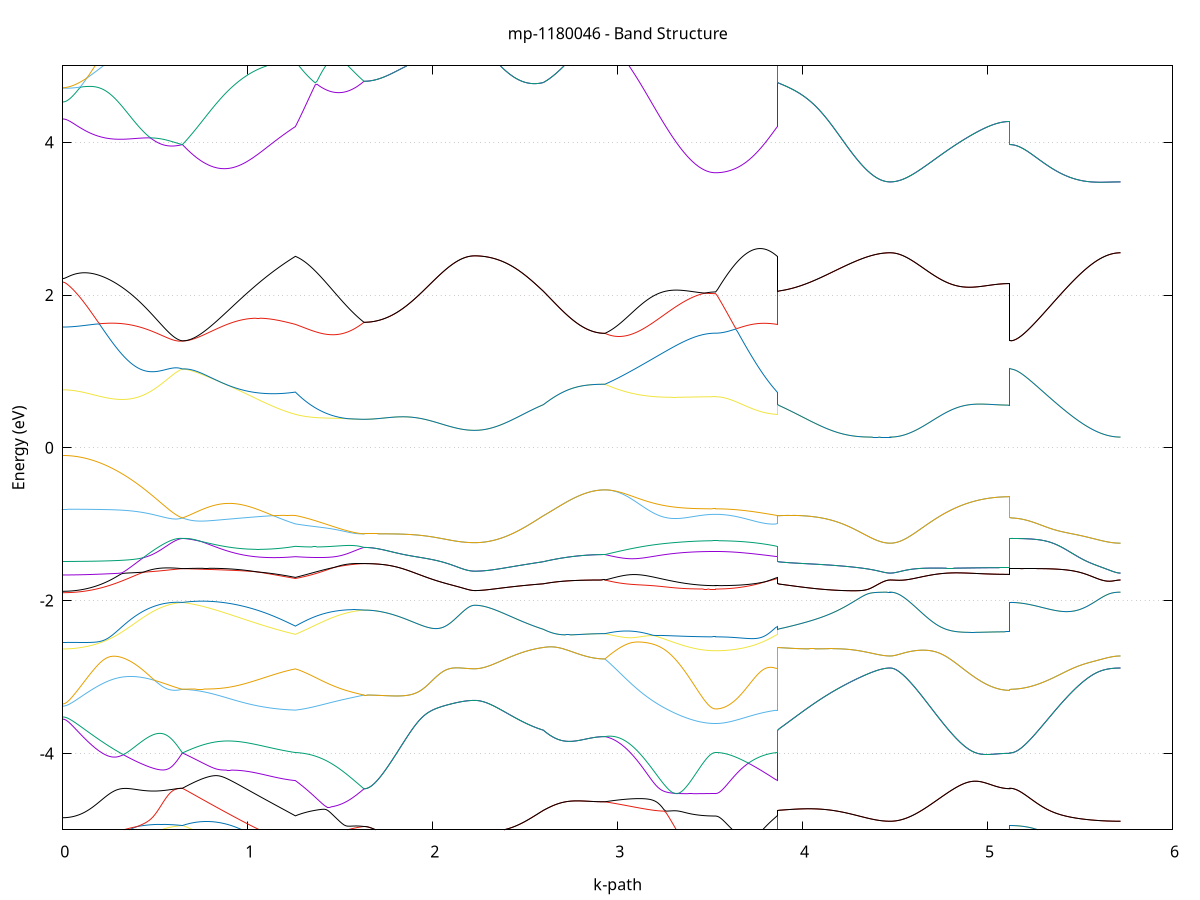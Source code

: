 set title 'mp-1180046 - Band Structure'
set xlabel 'k-path'
set ylabel 'Energy (eV)'
set grid y
set yrange [-5:5]
set terminal png size 800,600
set output 'mp-1180046_bands_gnuplot.png'
plot '-' using 1:2 with lines notitle, '-' using 1:2 with lines notitle, '-' using 1:2 with lines notitle, '-' using 1:2 with lines notitle, '-' using 1:2 with lines notitle, '-' using 1:2 with lines notitle, '-' using 1:2 with lines notitle, '-' using 1:2 with lines notitle, '-' using 1:2 with lines notitle, '-' using 1:2 with lines notitle, '-' using 1:2 with lines notitle, '-' using 1:2 with lines notitle, '-' using 1:2 with lines notitle, '-' using 1:2 with lines notitle, '-' using 1:2 with lines notitle, '-' using 1:2 with lines notitle, '-' using 1:2 with lines notitle, '-' using 1:2 with lines notitle, '-' using 1:2 with lines notitle, '-' using 1:2 with lines notitle, '-' using 1:2 with lines notitle, '-' using 1:2 with lines notitle, '-' using 1:2 with lines notitle, '-' using 1:2 with lines notitle, '-' using 1:2 with lines notitle, '-' using 1:2 with lines notitle, '-' using 1:2 with lines notitle, '-' using 1:2 with lines notitle, '-' using 1:2 with lines notitle, '-' using 1:2 with lines notitle, '-' using 1:2 with lines notitle, '-' using 1:2 with lines notitle, '-' using 1:2 with lines notitle, '-' using 1:2 with lines notitle, '-' using 1:2 with lines notitle, '-' using 1:2 with lines notitle, '-' using 1:2 with lines notitle, '-' using 1:2 with lines notitle, '-' using 1:2 with lines notitle, '-' using 1:2 with lines notitle, '-' using 1:2 with lines notitle, '-' using 1:2 with lines notitle, '-' using 1:2 with lines notitle, '-' using 1:2 with lines notitle, '-' using 1:2 with lines notitle, '-' using 1:2 with lines notitle, '-' using 1:2 with lines notitle, '-' using 1:2 with lines notitle, '-' using 1:2 with lines notitle, '-' using 1:2 with lines notitle, '-' using 1:2 with lines notitle, '-' using 1:2 with lines notitle, '-' using 1:2 with lines notitle, '-' using 1:2 with lines notitle, '-' using 1:2 with lines notitle, '-' using 1:2 with lines notitle, '-' using 1:2 with lines notitle, '-' using 1:2 with lines notitle, '-' using 1:2 with lines notitle, '-' using 1:2 with lines notitle, '-' using 1:2 with lines notitle, '-' using 1:2 with lines notitle, '-' using 1:2 with lines notitle, '-' using 1:2 with lines notitle
0.000000 -64.267731
0.009953 -64.267731
0.019906 -64.267731
0.029858 -64.267731
0.039811 -64.267831
0.049764 -64.267831
0.059717 -64.267831
0.069670 -64.267831
0.079622 -64.267831
0.089575 -64.267831
0.099528 -64.267831
0.109481 -64.267831
0.119433 -64.267831
0.129386 -64.267831
0.139339 -64.267831
0.149292 -64.267731
0.159245 -64.267731
0.169197 -64.267731
0.179150 -64.267731
0.189103 -64.267731
0.199056 -64.267731
0.209009 -64.267731
0.218961 -64.267731
0.228914 -64.267731
0.238867 -64.267731
0.248820 -64.267731
0.258773 -64.267731
0.268725 -64.267731
0.278678 -64.267731
0.288631 -64.267731
0.298584 -64.267731
0.308536 -64.267731
0.318489 -64.267731
0.328442 -64.267731
0.338395 -64.267731
0.348348 -64.267731
0.358300 -64.267731
0.368253 -64.267631
0.378206 -64.267631
0.388159 -64.267631
0.398112 -64.267631
0.408064 -64.267631
0.418017 -64.267631
0.427970 -64.267631
0.437923 -64.267631
0.447875 -64.267631
0.457828 -64.267631
0.467781 -64.267631
0.477734 -64.267631
0.487687 -64.267631
0.497639 -64.267631
0.507592 -64.267631
0.517545 -64.267631
0.527498 -64.267631
0.537451 -64.267631
0.547403 -64.267631
0.557356 -64.267531
0.567309 -64.267531
0.577262 -64.267531
0.587215 -64.267531
0.597167 -64.267531
0.607120 -64.267531
0.617073 -64.267531
0.627026 -64.267531
0.636978 -64.267631
0.646931 -64.267531
0.646931 -64.267531
0.656781 -64.267531
0.666630 -64.267531
0.676480 -64.267531
0.686329 -64.267531
0.696179 -64.267531
0.706028 -64.267531
0.715878 -64.267531
0.725727 -64.267531
0.735577 -64.267531
0.745426 -64.267531
0.755276 -64.267531
0.765126 -64.267531
0.774975 -64.267631
0.784825 -64.267631
0.794674 -64.267631
0.804524 -64.267631
0.814373 -64.267631
0.824223 -64.267631
0.834072 -64.267631
0.843922 -64.267631
0.853771 -64.267631
0.863621 -64.267631
0.873470 -64.267631
0.883320 -64.267731
0.893169 -64.267731
0.903019 -64.267731
0.912868 -64.267631
0.922718 -64.267631
0.932567 -64.267731
0.942417 -64.267731
0.952266 -64.267731
0.962116 -64.267731
0.971966 -64.267731
0.981815 -64.267731
0.991665 -64.267731
1.001514 -64.267731
1.011364 -64.267731
1.021213 -64.267731
1.031063 -64.267631
1.040912 -64.267731
1.050762 -64.267731
1.060611 -64.267731
1.070461 -64.267731
1.080310 -64.267731
1.090160 -64.267731
1.100009 -64.267731
1.109859 -64.267731
1.119708 -64.267831
1.129558 -64.267831
1.139407 -64.267831
1.149257 -64.267831
1.159106 -64.267831
1.168956 -64.267831
1.178805 -64.267831
1.188655 -64.267831
1.198505 -64.267831
1.208354 -64.267831
1.218204 -64.267831
1.228053 -64.267731
1.237903 -64.267731
1.247752 -64.267731
1.257602 -64.267731
1.257602 -64.267731
1.267366 -64.267731
1.277130 -64.267731
1.286894 -64.267731
1.296658 -64.267731
1.306422 -64.267731
1.316186 -64.267731
1.325950 -64.267731
1.335714 -64.267731
1.345477 -64.267731
1.355241 -64.267631
1.365005 -64.267631
1.374769 -64.267631
1.384533 -64.267631
1.394297 -64.267631
1.404061 -64.267631
1.413825 -64.267631
1.423589 -64.267631
1.433353 -64.267531
1.443117 -64.267531
1.452881 -64.267531
1.462645 -64.267531
1.472409 -64.267531
1.482173 -64.267431
1.491937 -64.267431
1.501701 -64.267331
1.511465 -64.267331
1.521229 -64.267331
1.530993 -64.267331
1.540757 -64.267331
1.550521 -64.267331
1.560285 -64.267331
1.570049 -64.267331
1.579813 -64.267331
1.589577 -64.267231
1.599341 -64.267231
1.609105 -64.267231
1.618869 -64.267231
1.628633 -64.267231
1.628633 -64.267231
1.638606 -64.267231
1.648579 -64.267231
1.658552 -64.267231
1.668525 -64.267231
1.678498 -64.267231
1.688472 -64.267231
1.698445 -64.267331
1.708418 -64.267331
1.718391 -64.267331
1.728364 -64.267331
1.738337 -64.267331
1.748310 -64.267331
1.758283 -64.267331
1.768256 -64.267331
1.778229 -64.267331
1.788202 -64.267331
1.798175 -64.267331
1.808149 -64.267331
1.818122 -64.267331
1.828095 -64.267331
1.838068 -64.267331
1.848041 -64.267331
1.858014 -64.267331
1.867987 -64.267331
1.877960 -64.267331
1.887933 -64.267331
1.897906 -64.267331
1.907879 -64.267331
1.917853 -64.267331
1.927826 -64.267331
1.937799 -64.267331
1.947772 -64.267331
1.957745 -64.267231
1.967718 -64.267331
1.977691 -64.267331
1.987664 -64.267431
1.997637 -64.267431
2.007610 -64.267431
2.017583 -64.267431
2.027556 -64.267431
2.037530 -64.267331
2.047503 -64.267331
2.057476 -64.267431
2.067449 -64.267431
2.077422 -64.267431
2.087395 -64.267431
2.097368 -64.267431
2.107341 -64.267331
2.117314 -64.267431
2.127287 -64.267431
2.137260 -64.267431
2.147234 -64.267431
2.157207 -64.267431
2.167180 -64.267431
2.177153 -64.267531
2.187126 -64.267531
2.197099 -64.267531
2.207072 -64.267531
2.217045 -64.267431
2.227018 -64.267431
2.227018 -64.267431
2.236782 -64.267431
2.246546 -64.267431
2.256310 -64.267431
2.266074 -64.267431
2.275838 -64.267431
2.285602 -64.267431
2.295366 -64.267431
2.305130 -64.267531
2.314894 -64.267531
2.324658 -64.267531
2.334422 -64.267431
2.344186 -64.267531
2.353950 -64.267531
2.363714 -64.267531
2.373478 -64.267531
2.383242 -64.267531
2.393006 -64.267531
2.402770 -64.267531
2.412534 -64.267531
2.422298 -64.267531
2.432062 -64.267531
2.441826 -64.267531
2.451590 -64.267531
2.461354 -64.267531
2.471118 -64.267531
2.480882 -64.267531
2.490646 -64.267531
2.500410 -64.267531
2.510174 -64.267531
2.519938 -64.267531
2.529702 -64.267431
2.539466 -64.267531
2.549230 -64.267531
2.558994 -64.267531
2.568758 -64.267531
2.578522 -64.267531
2.588286 -64.267531
2.598050 -64.267531
2.598050 -64.267531
2.607852 -64.267531
2.617655 -64.267531
2.627458 -64.267531
2.637261 -64.267531
2.647063 -64.267531
2.656866 -64.267531
2.666669 -64.267531
2.676471 -64.267431
2.686274 -64.267431
2.696077 -64.267431
2.705880 -64.267431
2.715682 -64.267431
2.725485 -64.267431
2.735288 -64.267531
2.745091 -64.267531
2.754893 -64.267531
2.764696 -64.267531
2.774499 -64.267531
2.784302 -64.267431
2.794104 -64.267431
2.803907 -64.267431
2.813710 -64.267431
2.823512 -64.267431
2.833315 -64.267431
2.843118 -64.267431
2.852921 -64.267431
2.862723 -64.267431
2.872526 -64.267531
2.882329 -64.267431
2.892132 -64.267431
2.901934 -64.267431
2.911737 -64.267431
2.921540 -64.267431
2.931343 -64.267431
2.931343 -64.267431
2.941316 -64.267431
2.951289 -64.267531
2.961262 -64.267531
2.971235 -64.267531
2.981208 -64.267631
2.991181 -64.267631
3.001154 -64.267631
3.011127 -64.267631
3.021100 -64.267731
3.031073 -64.267631
3.041047 -64.267631
3.051020 -64.267631
3.060993 -64.267631
3.070966 -64.267631
3.080939 -64.267631
3.090912 -64.267631
3.100885 -64.267731
3.110858 -64.267731
3.120831 -64.267731
3.130804 -64.267731
3.140777 -64.267731
3.150750 -64.267731
3.160724 -64.267731
3.170697 -64.267731
3.180670 -64.267731
3.190643 -64.267731
3.200616 -64.267731
3.210589 -64.267731
3.220562 -64.267731
3.230535 -64.267731
3.240508 -64.267731
3.250481 -64.267731
3.260454 -64.267731
3.270428 -64.267731
3.280401 -64.267831
3.290374 -64.267831
3.300347 -64.267831
3.310320 -64.267731
3.320293 -64.267831
3.330266 -64.267731
3.340239 -64.267731
3.350212 -64.267831
3.360185 -64.267831
3.370158 -64.267731
3.380132 -64.267831
3.390105 -64.267831
3.400078 -64.267831
3.410051 -64.267831
3.420024 -64.267831
3.429997 -64.267831
3.439970 -64.267831
3.449943 -64.267831
3.459916 -64.267831
3.469889 -64.267731
3.479862 -64.267731
3.489835 -64.267831
3.499809 -64.267731
3.509782 -64.267731
3.519755 -64.267731
3.529728 -64.267731
3.529728 -64.267731
3.539531 -64.267731
3.549333 -64.267731
3.559136 -64.267731
3.568939 -64.267731
3.578741 -64.267731
3.588544 -64.267731
3.598347 -64.267631
3.608150 -64.267731
3.617952 -64.267731
3.627755 -64.267731
3.637558 -64.267731
3.647361 -64.267731
3.657163 -64.267731
3.666966 -64.267731
3.676769 -64.267731
3.686572 -64.267731
3.696374 -64.267731
3.706177 -64.267731
3.715980 -64.267731
3.725782 -64.267831
3.735585 -64.267831
3.745388 -64.267831
3.755191 -64.267831
3.764993 -64.267831
3.774796 -64.267831
3.784599 -64.267831
3.794402 -64.267831
3.804204 -64.267831
3.814007 -64.267831
3.823810 -64.267831
3.833613 -64.267831
3.843415 -64.267831
3.853218 -64.267731
3.863021 -64.267731
3.863021 -64.267531
3.872870 -64.267531
3.882720 -64.267531
3.892569 -64.267531
3.902419 -64.267531
3.912268 -64.267531
3.922118 -64.267531
3.931967 -64.267431
3.941817 -64.267431
3.951666 -64.267431
3.961516 -64.267431
3.971366 -64.267431
3.981215 -64.267431
3.991065 -64.267431
4.000914 -64.267431
4.010764 -64.267431
4.020613 -64.267431
4.030463 -64.267431
4.040312 -64.267431
4.050162 -64.267431
4.060011 -64.267431
4.069861 -64.267431
4.079710 -64.267431
4.089560 -64.267431
4.099409 -64.267331
4.109259 -64.267331
4.119108 -64.267331
4.128958 -64.267331
4.138807 -64.267331
4.148657 -64.267331
4.158506 -64.267331
4.168356 -64.267331
4.178205 -64.267231
4.188055 -64.267231
4.197905 -64.267231
4.207754 -64.267231
4.217604 -64.267231
4.227453 -64.267231
4.237303 -64.267231
4.247152 -64.267231
4.257002 -64.267231
4.266851 -64.267231
4.276701 -64.267231
4.286550 -64.267231
4.296400 -64.267231
4.306249 -64.267231
4.316099 -64.267231
4.325948 -64.267131
4.335798 -64.267131
4.345647 -64.267131
4.355497 -64.267131
4.365346 -64.267131
4.375196 -64.267131
4.385045 -64.267131
4.394895 -64.267131
4.404745 -64.267131
4.414594 -64.267131
4.424444 -64.267131
4.434293 -64.267131
4.444143 -64.267131
4.453992 -64.267131
4.463842 -64.267131
4.473691 -64.267131
4.473691 -64.267131
4.483644 -64.267131
4.493597 -64.267131
4.503550 -64.267131
4.513502 -64.267131
4.523455 -64.267131
4.533408 -64.267131
4.543361 -64.267131
4.553313 -64.267231
4.563266 -64.267231
4.573219 -64.267231
4.583172 -64.267131
4.593125 -64.267231
4.603077 -64.267231
4.613030 -64.267231
4.622983 -64.267231
4.632936 -64.267231
4.642889 -64.267231
4.652841 -64.267231
4.662794 -64.267231
4.672747 -64.267231
4.682700 -64.267231
4.692653 -64.267231
4.702605 -64.267231
4.712558 -64.267231
4.722511 -64.267231
4.732464 -64.267231
4.742416 -64.267231
4.752369 -64.267231
4.762322 -64.267231
4.772275 -64.267231
4.782228 -64.267231
4.792180 -64.267231
4.802133 -64.267231
4.812086 -64.267231
4.822039 -64.267231
4.831992 -64.267231
4.841944 -64.267231
4.851897 -64.267231
4.861850 -64.267231
4.871803 -64.267231
4.881756 -64.267331
4.891708 -64.267231
4.901661 -64.267231
4.911614 -64.267331
4.921567 -64.267331
4.931519 -64.267331
4.941472 -64.267331
4.951425 -64.267331
4.961378 -64.267331
4.971331 -64.267331
4.981283 -64.267331
4.991236 -64.267331
5.001189 -64.267331
5.011142 -64.267331
5.021095 -64.267331
5.031047 -64.267331
5.041000 -64.267331
5.050953 -64.267331
5.060906 -64.267331
5.070858 -64.267331
5.080811 -64.267331
5.090764 -64.267331
5.100717 -64.267331
5.110670 -64.267431
5.120622 -64.267431
5.120622 -64.267531
5.130596 -64.267531
5.140569 -64.267531
5.150542 -64.267531
5.160515 -64.267531
5.170488 -64.267531
5.180461 -64.267531
5.190434 -64.267531
5.200407 -64.267431
5.210380 -64.267531
5.220353 -64.267431
5.230326 -64.267531
5.240299 -64.267431
5.250273 -64.267431
5.260246 -64.267431
5.270219 -64.267431
5.280192 -64.267431
5.290165 -64.267331
5.300138 -64.267331
5.310111 -64.267331
5.320084 -64.267331
5.330057 -64.267431
5.340030 -64.267331
5.350003 -64.267331
5.359977 -64.267331
5.369950 -64.267331
5.379923 -64.267331
5.389896 -64.267331
5.399869 -64.267331
5.409842 -64.267331
5.419815 -64.267331
5.429788 -64.267331
5.439761 -64.267331
5.449734 -64.267331
5.459707 -64.267331
5.469680 -64.267331
5.479654 -64.267331
5.489627 -64.267331
5.499600 -64.267331
5.509573 -64.267331
5.519546 -64.267431
5.529519 -64.267431
5.539492 -64.267431
5.549465 -64.267431
5.559438 -64.267331
5.569411 -64.267331
5.579384 -64.267331
5.589358 -64.267431
5.599331 -64.267431
5.609304 -64.267331
5.619277 -64.267331
5.629250 -64.267331
5.639223 -64.267231
5.649196 -64.267231
5.659169 -64.267131
5.669142 -64.267231
5.679115 -64.267131
5.689088 -64.267131
5.699062 -64.267131
5.709035 -64.267131
5.719008 -64.267131
e
0.000000 -64.266831
0.009953 -64.266831
0.019906 -64.266831
0.029858 -64.266831
0.039811 -64.266831
0.049764 -64.266831
0.059717 -64.266831
0.069670 -64.266831
0.079622 -64.266831
0.089575 -64.266831
0.099528 -64.266831
0.109481 -64.266831
0.119433 -64.266831
0.129386 -64.266931
0.139339 -64.266931
0.149292 -64.266831
0.159245 -64.266831
0.169197 -64.266831
0.179150 -64.266831
0.189103 -64.266831
0.199056 -64.266831
0.209009 -64.266931
0.218961 -64.266931
0.228914 -64.266831
0.238867 -64.266831
0.248820 -64.266931
0.258773 -64.266931
0.268725 -64.266931
0.278678 -64.267031
0.288631 -64.267031
0.298584 -64.267031
0.308536 -64.267031
0.318489 -64.267031
0.328442 -64.267031
0.338395 -64.267031
0.348348 -64.267031
0.358300 -64.267131
0.368253 -64.267131
0.378206 -64.267131
0.388159 -64.267131
0.398112 -64.267131
0.408064 -64.267231
0.418017 -64.267231
0.427970 -64.267231
0.437923 -64.267231
0.447875 -64.267231
0.457828 -64.267231
0.467781 -64.267231
0.477734 -64.267231
0.487687 -64.267331
0.497639 -64.267331
0.507592 -64.267331
0.517545 -64.267331
0.527498 -64.267331
0.537451 -64.267331
0.547403 -64.267331
0.557356 -64.267431
0.567309 -64.267431
0.577262 -64.267531
0.587215 -64.267531
0.597167 -64.267531
0.607120 -64.267531
0.617073 -64.267531
0.627026 -64.267531
0.636978 -64.267531
0.646931 -64.267531
0.646931 -64.267531
0.656781 -64.267531
0.666630 -64.267531
0.676480 -64.267431
0.686329 -64.267531
0.696179 -64.267531
0.706028 -64.267531
0.715878 -64.267431
0.725727 -64.267331
0.735577 -64.267331
0.745426 -64.267331
0.755276 -64.267331
0.765126 -64.267331
0.774975 -64.267331
0.784825 -64.267331
0.794674 -64.267331
0.804524 -64.267331
0.814373 -64.267331
0.824223 -64.267331
0.834072 -64.267331
0.843922 -64.267331
0.853771 -64.267331
0.863621 -64.267231
0.873470 -64.267231
0.883320 -64.267331
0.893169 -64.267331
0.903019 -64.267331
0.912868 -64.267331
0.922718 -64.267231
0.932567 -64.267231
0.942417 -64.267231
0.952266 -64.267231
0.962116 -64.267231
0.971966 -64.267231
0.981815 -64.267131
0.991665 -64.267131
1.001514 -64.267231
1.011364 -64.267131
1.021213 -64.267131
1.031063 -64.267131
1.040912 -64.267131
1.050762 -64.267131
1.060611 -64.267031
1.070461 -64.267031
1.080310 -64.267031
1.090160 -64.267031
1.100009 -64.267031
1.109859 -64.267031
1.119708 -64.267031
1.129558 -64.267031
1.139407 -64.267031
1.149257 -64.267031
1.159106 -64.267031
1.168956 -64.267031
1.178805 -64.267031
1.188655 -64.267031
1.198505 -64.267031
1.208354 -64.267031
1.218204 -64.267031
1.228053 -64.267031
1.237903 -64.267031
1.247752 -64.267031
1.257602 -64.266931
1.257602 -64.266931
1.267366 -64.267031
1.277130 -64.267031
1.286894 -64.267031
1.296658 -64.267031
1.306422 -64.267031
1.316186 -64.267031
1.325950 -64.267031
1.335714 -64.267031
1.345477 -64.266931
1.355241 -64.267031
1.365005 -64.267031
1.374769 -64.267031
1.384533 -64.267031
1.394297 -64.267031
1.404061 -64.267031
1.413825 -64.267131
1.423589 -64.267131
1.433353 -64.267131
1.443117 -64.267131
1.452881 -64.267131
1.462645 -64.267131
1.472409 -64.267131
1.482173 -64.267131
1.491937 -64.267131
1.501701 -64.267131
1.511465 -64.267131
1.521229 -64.267131
1.530993 -64.267231
1.540757 -64.267231
1.550521 -64.267231
1.560285 -64.267231
1.570049 -64.267231
1.579813 -64.267231
1.589577 -64.267231
1.599341 -64.267231
1.609105 -64.267231
1.618869 -64.267231
1.628633 -64.267231
1.628633 -64.267231
1.638606 -64.267231
1.648579 -64.267231
1.658552 -64.267231
1.668525 -64.267231
1.678498 -64.267231
1.688472 -64.267231
1.698445 -64.267331
1.708418 -64.267331
1.718391 -64.267331
1.728364 -64.267331
1.738337 -64.267331
1.748310 -64.267331
1.758283 -64.267331
1.768256 -64.267331
1.778229 -64.267331
1.788202 -64.267331
1.798175 -64.267331
1.808149 -64.267331
1.818122 -64.267331
1.828095 -64.267331
1.838068 -64.267331
1.848041 -64.267331
1.858014 -64.267331
1.867987 -64.267331
1.877960 -64.267331
1.887933 -64.267331
1.897906 -64.267331
1.907879 -64.267331
1.917853 -64.267331
1.927826 -64.267331
1.937799 -64.267331
1.947772 -64.267331
1.957745 -64.267231
1.967718 -64.267331
1.977691 -64.267331
1.987664 -64.267431
1.997637 -64.267431
2.007610 -64.267431
2.017583 -64.267431
2.027556 -64.267431
2.037530 -64.267331
2.047503 -64.267331
2.057476 -64.267431
2.067449 -64.267431
2.077422 -64.267431
2.087395 -64.267431
2.097368 -64.267431
2.107341 -64.267331
2.117314 -64.267431
2.127287 -64.267431
2.137260 -64.267431
2.147234 -64.267431
2.157207 -64.267431
2.167180 -64.267431
2.177153 -64.267531
2.187126 -64.267531
2.197099 -64.267531
2.207072 -64.267531
2.217045 -64.267431
2.227018 -64.267431
2.227018 -64.267431
2.236782 -64.267431
2.246546 -64.267431
2.256310 -64.267431
2.266074 -64.267431
2.275838 -64.267431
2.285602 -64.267431
2.295366 -64.267431
2.305130 -64.267531
2.314894 -64.267531
2.324658 -64.267531
2.334422 -64.267431
2.344186 -64.267531
2.353950 -64.267531
2.363714 -64.267531
2.373478 -64.267531
2.383242 -64.267531
2.393006 -64.267531
2.402770 -64.267531
2.412534 -64.267531
2.422298 -64.267531
2.432062 -64.267531
2.441826 -64.267531
2.451590 -64.267531
2.461354 -64.267531
2.471118 -64.267531
2.480882 -64.267531
2.490646 -64.267531
2.500410 -64.267531
2.510174 -64.267531
2.519938 -64.267531
2.529702 -64.267431
2.539466 -64.267531
2.549230 -64.267531
2.558994 -64.267531
2.568758 -64.267531
2.578522 -64.267531
2.588286 -64.267531
2.598050 -64.267531
2.598050 -64.267531
2.607852 -64.267531
2.617655 -64.267531
2.627458 -64.267531
2.637261 -64.267531
2.647063 -64.267531
2.656866 -64.267531
2.666669 -64.267531
2.676471 -64.267431
2.686274 -64.267431
2.696077 -64.267431
2.705880 -64.267431
2.715682 -64.267431
2.725485 -64.267431
2.735288 -64.267531
2.745091 -64.267531
2.754893 -64.267531
2.764696 -64.267531
2.774499 -64.267531
2.784302 -64.267431
2.794104 -64.267431
2.803907 -64.267431
2.813710 -64.267431
2.823512 -64.267431
2.833315 -64.267431
2.843118 -64.267431
2.852921 -64.267431
2.862723 -64.267431
2.872526 -64.267531
2.882329 -64.267431
2.892132 -64.267431
2.901934 -64.267431
2.911737 -64.267431
2.921540 -64.267431
2.931343 -64.267431
2.931343 -64.267431
2.941316 -64.267431
2.951289 -64.267431
2.961262 -64.267431
2.971235 -64.267431
2.981208 -64.267331
2.991181 -64.267331
3.001154 -64.267331
3.011127 -64.267231
3.021100 -64.267231
3.031073 -64.267231
3.041047 -64.267231
3.051020 -64.267231
3.060993 -64.267231
3.070966 -64.267231
3.080939 -64.267231
3.090912 -64.267231
3.100885 -64.267231
3.110858 -64.267231
3.120831 -64.267031
3.130804 -64.267031
3.140777 -64.267031
3.150750 -64.267031
3.160724 -64.267031
3.170697 -64.267031
3.180670 -64.266931
3.190643 -64.266931
3.200616 -64.267031
3.210589 -64.267031
3.220562 -64.266931
3.230535 -64.266931
3.240508 -64.266931
3.250481 -64.266931
3.260454 -64.266931
3.270428 -64.266931
3.280401 -64.266831
3.290374 -64.266831
3.300347 -64.266831
3.310320 -64.266831
3.320293 -64.266831
3.330266 -64.266831
3.340239 -64.266831
3.350212 -64.266831
3.360185 -64.266831
3.370158 -64.266831
3.380132 -64.266831
3.390105 -64.266831
3.400078 -64.266831
3.410051 -64.266731
3.420024 -64.266731
3.429997 -64.266731
3.439970 -64.266731
3.449943 -64.266831
3.459916 -64.266831
3.469889 -64.266931
3.479862 -64.266831
3.489835 -64.266831
3.499809 -64.266831
3.509782 -64.266831
3.519755 -64.266831
3.529728 -64.266831
3.529728 -64.266831
3.539531 -64.266831
3.549333 -64.266831
3.559136 -64.266831
3.568939 -64.266831
3.578741 -64.266831
3.588544 -64.266831
3.598347 -64.266831
3.608150 -64.266831
3.617952 -64.266831
3.627755 -64.266831
3.637558 -64.266831
3.647361 -64.266931
3.657163 -64.266931
3.666966 -64.266831
3.676769 -64.266831
3.686572 -64.266831
3.696374 -64.266831
3.706177 -64.266831
3.715980 -64.266831
3.725782 -64.266931
3.735585 -64.266931
3.745388 -64.266931
3.755191 -64.266931
3.764993 -64.266931
3.774796 -64.266931
3.784599 -64.266931
3.794402 -64.266931
3.804204 -64.266931
3.814007 -64.266931
3.823810 -64.266931
3.833613 -64.266931
3.843415 -64.266931
3.853218 -64.266931
3.863021 -64.266931
3.863021 -64.267531
3.872870 -64.267531
3.882720 -64.267531
3.892569 -64.267531
3.902419 -64.267531
3.912268 -64.267531
3.922118 -64.267531
3.931967 -64.267431
3.941817 -64.267431
3.951666 -64.267431
3.961516 -64.267431
3.971366 -64.267431
3.981215 -64.267431
3.991065 -64.267431
4.000914 -64.267431
4.010764 -64.267431
4.020613 -64.267431
4.030463 -64.267431
4.040312 -64.267431
4.050162 -64.267431
4.060011 -64.267431
4.069861 -64.267431
4.079710 -64.267431
4.089560 -64.267431
4.099409 -64.267331
4.109259 -64.267331
4.119108 -64.267331
4.128958 -64.267331
4.138807 -64.267331
4.148657 -64.267331
4.158506 -64.267331
4.168356 -64.267331
4.178205 -64.267231
4.188055 -64.267231
4.197905 -64.267231
4.207754 -64.267231
4.217604 -64.267231
4.227453 -64.267231
4.237303 -64.267231
4.247152 -64.267231
4.257002 -64.267231
4.266851 -64.267231
4.276701 -64.267231
4.286550 -64.267231
4.296400 -64.267231
4.306249 -64.267231
4.316099 -64.267231
4.325948 -64.267131
4.335798 -64.267131
4.345647 -64.267131
4.355497 -64.267131
4.365346 -64.267131
4.375196 -64.267131
4.385045 -64.267131
4.394895 -64.267131
4.404745 -64.267131
4.414594 -64.267131
4.424444 -64.267131
4.434293 -64.267131
4.444143 -64.267131
4.453992 -64.267131
4.463842 -64.267131
4.473691 -64.267131
4.473691 -64.267131
4.483644 -64.267131
4.493597 -64.267131
4.503550 -64.267131
4.513502 -64.267131
4.523455 -64.267131
4.533408 -64.267131
4.543361 -64.267131
4.553313 -64.267231
4.563266 -64.267231
4.573219 -64.267231
4.583172 -64.267131
4.593125 -64.267231
4.603077 -64.267231
4.613030 -64.267231
4.622983 -64.267231
4.632936 -64.267231
4.642889 -64.267231
4.652841 -64.267231
4.662794 -64.267231
4.672747 -64.267231
4.682700 -64.267231
4.692653 -64.267231
4.702605 -64.267231
4.712558 -64.267231
4.722511 -64.267231
4.732464 -64.267231
4.742416 -64.267231
4.752369 -64.267231
4.762322 -64.267231
4.772275 -64.267231
4.782228 -64.267231
4.792180 -64.267231
4.802133 -64.267231
4.812086 -64.267231
4.822039 -64.267231
4.831992 -64.267231
4.841944 -64.267231
4.851897 -64.267231
4.861850 -64.267231
4.871803 -64.267231
4.881756 -64.267331
4.891708 -64.267231
4.901661 -64.267231
4.911614 -64.267331
4.921567 -64.267331
4.931519 -64.267331
4.941472 -64.267331
4.951425 -64.267331
4.961378 -64.267331
4.971331 -64.267331
4.981283 -64.267331
4.991236 -64.267331
5.001189 -64.267331
5.011142 -64.267331
5.021095 -64.267331
5.031047 -64.267331
5.041000 -64.267331
5.050953 -64.267331
5.060906 -64.267331
5.070858 -64.267331
5.080811 -64.267331
5.090764 -64.267331
5.100717 -64.267331
5.110670 -64.267431
5.120622 -64.267431
5.120622 -64.267531
5.130596 -64.267531
5.140569 -64.267531
5.150542 -64.267531
5.160515 -64.267531
5.170488 -64.267531
5.180461 -64.267531
5.190434 -64.267531
5.200407 -64.267431
5.210380 -64.267531
5.220353 -64.267431
5.230326 -64.267531
5.240299 -64.267431
5.250273 -64.267431
5.260246 -64.267431
5.270219 -64.267431
5.280192 -64.267431
5.290165 -64.267331
5.300138 -64.267331
5.310111 -64.267331
5.320084 -64.267331
5.330057 -64.267431
5.340030 -64.267331
5.350003 -64.267331
5.359977 -64.267331
5.369950 -64.267331
5.379923 -64.267331
5.389896 -64.267331
5.399869 -64.267331
5.409842 -64.267331
5.419815 -64.267331
5.429788 -64.267331
5.439761 -64.267331
5.449734 -64.267331
5.459707 -64.267331
5.469680 -64.267331
5.479654 -64.267331
5.489627 -64.267331
5.499600 -64.267331
5.509573 -64.267331
5.519546 -64.267431
5.529519 -64.267431
5.539492 -64.267431
5.549465 -64.267431
5.559438 -64.267331
5.569411 -64.267331
5.579384 -64.267331
5.589358 -64.267431
5.599331 -64.267431
5.609304 -64.267331
5.619277 -64.267331
5.629250 -64.267331
5.639223 -64.267231
5.649196 -64.267231
5.659169 -64.267131
5.669142 -64.267231
5.679115 -64.267131
5.689088 -64.267131
5.699062 -64.267131
5.709035 -64.267131
5.719008 -64.267131
e
0.000000 -64.218731
0.009953 -64.218731
0.019906 -64.218731
0.029858 -64.218731
0.039811 -64.218731
0.049764 -64.218831
0.059717 -64.218831
0.069670 -64.218831
0.079622 -64.218831
0.089575 -64.218831
0.099528 -64.218831
0.109481 -64.218831
0.119433 -64.218831
0.129386 -64.218831
0.139339 -64.218831
0.149292 -64.218831
0.159245 -64.218831
0.169197 -64.218831
0.179150 -64.218831
0.189103 -64.218831
0.199056 -64.218831
0.209009 -64.218831
0.218961 -64.218931
0.228914 -64.218831
0.238867 -64.218931
0.248820 -64.219031
0.258773 -64.218931
0.268725 -64.218931
0.278678 -64.218931
0.288631 -64.218931
0.298584 -64.218931
0.308536 -64.218931
0.318489 -64.218931
0.328442 -64.218931
0.338395 -64.218931
0.348348 -64.218931
0.358300 -64.218931
0.368253 -64.218931
0.378206 -64.218931
0.388159 -64.218831
0.398112 -64.218831
0.408064 -64.218831
0.418017 -64.218931
0.427970 -64.218831
0.437923 -64.218731
0.447875 -64.218731
0.457828 -64.218731
0.467781 -64.218831
0.477734 -64.218731
0.487687 -64.218731
0.497639 -64.218731
0.507592 -64.218731
0.517545 -64.218731
0.527498 -64.218731
0.537451 -64.218631
0.547403 -64.218731
0.557356 -64.218631
0.567309 -64.218631
0.577262 -64.218631
0.587215 -64.218631
0.597167 -64.218631
0.607120 -64.218531
0.617073 -64.218631
0.627026 -64.218631
0.636978 -64.218631
0.646931 -64.218631
0.646931 -64.218631
0.656781 -64.218631
0.666630 -64.218631
0.676480 -64.218631
0.686329 -64.218631
0.696179 -64.218631
0.706028 -64.218531
0.715878 -64.218531
0.725727 -64.218531
0.735577 -64.218531
0.745426 -64.218531
0.755276 -64.218531
0.765126 -64.218531
0.774975 -64.218531
0.784825 -64.218531
0.794674 -64.218631
0.804524 -64.218631
0.814373 -64.218731
0.824223 -64.218731
0.834072 -64.218731
0.843922 -64.218731
0.853771 -64.218731
0.863621 -64.218731
0.873470 -64.218731
0.883320 -64.218731
0.893169 -64.218731
0.903019 -64.218731
0.912868 -64.218831
0.922718 -64.218831
0.932567 -64.218931
0.942417 -64.218931
0.952266 -64.218931
0.962116 -64.218931
0.971966 -64.218931
0.981815 -64.218931
0.991665 -64.218831
1.001514 -64.218831
1.011364 -64.218831
1.021213 -64.218831
1.031063 -64.218831
1.040912 -64.218831
1.050762 -64.218831
1.060611 -64.218831
1.070461 -64.218831
1.080310 -64.218831
1.090160 -64.218931
1.100009 -64.218931
1.109859 -64.218831
1.119708 -64.218831
1.129558 -64.218931
1.139407 -64.218931
1.149257 -64.218931
1.159106 -64.218931
1.168956 -64.218931
1.178805 -64.218931
1.188655 -64.218931
1.198505 -64.218931
1.208354 -64.218931
1.218204 -64.218931
1.228053 -64.218931
1.237903 -64.218831
1.247752 -64.218931
1.257602 -64.218931
1.257602 -64.218931
1.267366 -64.218931
1.277130 -64.218831
1.286894 -64.218831
1.296658 -64.218831
1.306422 -64.218831
1.316186 -64.218831
1.325950 -64.218831
1.335714 -64.218831
1.345477 -64.218731
1.355241 -64.218731
1.365005 -64.218731
1.374769 -64.218731
1.384533 -64.218731
1.394297 -64.218731
1.404061 -64.218731
1.413825 -64.218631
1.423589 -64.218631
1.433353 -64.218531
1.443117 -64.218531
1.452881 -64.218531
1.462645 -64.218531
1.472409 -64.218631
1.482173 -64.218631
1.491937 -64.218631
1.501701 -64.218631
1.511465 -64.218531
1.521229 -64.218531
1.530993 -64.218531
1.540757 -64.218531
1.550521 -64.218531
1.560285 -64.218631
1.570049 -64.218631
1.579813 -64.218431
1.589577 -64.218431
1.599341 -64.218431
1.609105 -64.218431
1.618869 -64.218431
1.628633 -64.218431
1.628633 -64.218431
1.638606 -64.218431
1.648579 -64.218431
1.658552 -64.218431
1.668525 -64.218431
1.678498 -64.218431
1.688472 -64.218431
1.698445 -64.218431
1.708418 -64.218431
1.718391 -64.218431
1.728364 -64.218431
1.738337 -64.218431
1.748310 -64.218431
1.758283 -64.218431
1.768256 -64.218431
1.778229 -64.218431
1.788202 -64.218431
1.798175 -64.218331
1.808149 -64.218431
1.818122 -64.218431
1.828095 -64.218431
1.838068 -64.218431
1.848041 -64.218431
1.858014 -64.218431
1.867987 -64.218531
1.877960 -64.218531
1.887933 -64.218531
1.897906 -64.218531
1.907879 -64.218531
1.917853 -64.218431
1.927826 -64.218431
1.937799 -64.218431
1.947772 -64.218431
1.957745 -64.218531
1.967718 -64.218531
1.977691 -64.218531
1.987664 -64.218531
1.997637 -64.218531
2.007610 -64.218531
2.017583 -64.218531
2.027556 -64.218531
2.037530 -64.218531
2.047503 -64.218531
2.057476 -64.218531
2.067449 -64.218531
2.077422 -64.218531
2.087395 -64.218531
2.097368 -64.218431
2.107341 -64.218431
2.117314 -64.218431
2.127287 -64.218431
2.137260 -64.218431
2.147234 -64.218431
2.157207 -64.218431
2.167180 -64.218431
2.177153 -64.218431
2.187126 -64.218431
2.197099 -64.218431
2.207072 -64.218431
2.217045 -64.218431
2.227018 -64.218431
2.227018 -64.218431
2.236782 -64.218431
2.246546 -64.218431
2.256310 -64.218431
2.266074 -64.218431
2.275838 -64.218431
2.285602 -64.218431
2.295366 -64.218431
2.305130 -64.218431
2.314894 -64.218431
2.324658 -64.218431
2.334422 -64.218431
2.344186 -64.218431
2.353950 -64.218431
2.363714 -64.218431
2.373478 -64.218431
2.383242 -64.218431
2.393006 -64.218431
2.402770 -64.218431
2.412534 -64.218431
2.422298 -64.218431
2.432062 -64.218431
2.441826 -64.218431
2.451590 -64.218431
2.461354 -64.218431
2.471118 -64.218431
2.480882 -64.218431
2.490646 -64.218331
2.500410 -64.218331
2.510174 -64.218331
2.519938 -64.218331
2.529702 -64.218331
2.539466 -64.218331
2.549230 -64.218331
2.558994 -64.218331
2.568758 -64.218331
2.578522 -64.218431
2.588286 -64.218431
2.598050 -64.218431
2.598050 -64.218431
2.607852 -64.218431
2.617655 -64.218431
2.627458 -64.218331
2.637261 -64.218431
2.647063 -64.218431
2.656866 -64.218431
2.666669 -64.218431
2.676471 -64.218331
2.686274 -64.218331
2.696077 -64.218331
2.705880 -64.218431
2.715682 -64.218331
2.725485 -64.218431
2.735288 -64.218431
2.745091 -64.218431
2.754893 -64.218431
2.764696 -64.218431
2.774499 -64.218431
2.784302 -64.218431
2.794104 -64.218431
2.803907 -64.218431
2.813710 -64.218431
2.823512 -64.218431
2.833315 -64.218331
2.843118 -64.218331
2.852921 -64.218331
2.862723 -64.218331
2.872526 -64.218431
2.882329 -64.218431
2.892132 -64.218431
2.901934 -64.218331
2.911737 -64.218331
2.921540 -64.218431
2.931343 -64.218431
2.931343 -64.218431
2.941316 -64.218431
2.951289 -64.218431
2.961262 -64.218431
2.971235 -64.218431
2.981208 -64.218431
2.991181 -64.218431
3.001154 -64.218531
3.011127 -64.218531
3.021100 -64.218531
3.031073 -64.218531
3.041047 -64.218531
3.051020 -64.218531
3.060993 -64.218631
3.070966 -64.218631
3.080939 -64.218631
3.090912 -64.218631
3.100885 -64.218631
3.110858 -64.218631
3.120831 -64.218631
3.130804 -64.218631
3.140777 -64.218631
3.150750 -64.218631
3.160724 -64.218631
3.170697 -64.218631
3.180670 -64.218731
3.190643 -64.218731
3.200616 -64.218731
3.210589 -64.218731
3.220562 -64.218731
3.230535 -64.218731
3.240508 -64.218731
3.250481 -64.218731
3.260454 -64.218731
3.270428 -64.218731
3.280401 -64.218731
3.290374 -64.218731
3.300347 -64.218731
3.310320 -64.218731
3.320293 -64.218731
3.330266 -64.218831
3.340239 -64.218931
3.350212 -64.218931
3.360185 -64.218931
3.370158 -64.218931
3.380132 -64.218931
3.390105 -64.218931
3.400078 -64.218931
3.410051 -64.218931
3.420024 -64.218931
3.429997 -64.219031
3.439970 -64.219031
3.449943 -64.219031
3.459916 -64.219031
3.469889 -64.219031
3.479862 -64.219031
3.489835 -64.219031
3.499809 -64.219031
3.509782 -64.219031
3.519755 -64.219031
3.529728 -64.219031
3.529728 -64.219031
3.539531 -64.219031
3.549333 -64.219031
3.559136 -64.219031
3.568939 -64.218931
3.578741 -64.218831
3.588544 -64.218831
3.598347 -64.218831
3.608150 -64.218831
3.617952 -64.218831
3.627755 -64.218831
3.637558 -64.218831
3.647361 -64.218731
3.657163 -64.218731
3.666966 -64.218631
3.676769 -64.218731
3.686572 -64.218731
3.696374 -64.218731
3.706177 -64.218731
3.715980 -64.218731
3.725782 -64.218831
3.735585 -64.218831
3.745388 -64.218931
3.755191 -64.218931
3.764993 -64.218831
3.774796 -64.218931
3.784599 -64.218931
3.794402 -64.218931
3.804204 -64.218931
3.814007 -64.218931
3.823810 -64.218831
3.833613 -64.218831
3.843415 -64.218731
3.853218 -64.218931
3.863021 -64.218931
3.863021 -64.218431
3.872870 -64.218431
3.882720 -64.218431
3.892569 -64.218431
3.902419 -64.218431
3.912268 -64.218431
3.922118 -64.218431
3.931967 -64.218331
3.941817 -64.218331
3.951666 -64.218331
3.961516 -64.218331
3.971366 -64.218431
3.981215 -64.218431
3.991065 -64.218331
4.000914 -64.218331
4.010764 -64.218331
4.020613 -64.218331
4.030463 -64.218331
4.040312 -64.218331
4.050162 -64.218331
4.060011 -64.218331
4.069861 -64.218331
4.079710 -64.218331
4.089560 -64.218331
4.099409 -64.218331
4.109259 -64.218331
4.119108 -64.218331
4.128958 -64.218331
4.138807 -64.218331
4.148657 -64.218331
4.158506 -64.218331
4.168356 -64.218331
4.178205 -64.218331
4.188055 -64.218331
4.197905 -64.218331
4.207754 -64.218331
4.217604 -64.218331
4.227453 -64.218331
4.237303 -64.218331
4.247152 -64.218331
4.257002 -64.218331
4.266851 -64.218331
4.276701 -64.218331
4.286550 -64.218331
4.296400 -64.218331
4.306249 -64.218331
4.316099 -64.218331
4.325948 -64.218331
4.335798 -64.218331
4.345647 -64.218331
4.355497 -64.218331
4.365346 -64.218331
4.375196 -64.218331
4.385045 -64.218331
4.394895 -64.218331
4.404745 -64.218331
4.414594 -64.218331
4.424444 -64.218331
4.434293 -64.218331
4.444143 -64.218231
4.453992 -64.218231
4.463842 -64.218231
4.473691 -64.218231
4.473691 -64.218231
4.483644 -64.218231
4.493597 -64.218231
4.503550 -64.218231
4.513502 -64.218331
4.523455 -64.218331
4.533408 -64.218331
4.543361 -64.218331
4.553313 -64.218431
4.563266 -64.218431
4.573219 -64.218431
4.583172 -64.218431
4.593125 -64.218431
4.603077 -64.218431
4.613030 -64.218431
4.622983 -64.218431
4.632936 -64.218431
4.642889 -64.218431
4.652841 -64.218431
4.662794 -64.218531
4.672747 -64.218531
4.682700 -64.218431
4.692653 -64.218431
4.702605 -64.218431
4.712558 -64.218431
4.722511 -64.218431
4.732464 -64.218431
4.742416 -64.218431
4.752369 -64.218431
4.762322 -64.218431
4.772275 -64.218431
4.782228 -64.218431
4.792180 -64.218431
4.802133 -64.218331
4.812086 -64.218331
4.822039 -64.218331
4.831992 -64.218331
4.841944 -64.218231
4.851897 -64.218231
4.861850 -64.218231
4.871803 -64.218331
4.881756 -64.218331
4.891708 -64.218331
4.901661 -64.218331
4.911614 -64.218431
4.921567 -64.218431
4.931519 -64.218431
4.941472 -64.218431
4.951425 -64.218331
4.961378 -64.218331
4.971331 -64.218331
4.981283 -64.218331
4.991236 -64.218331
5.001189 -64.218331
5.011142 -64.218331
5.021095 -64.218331
5.031047 -64.218331
5.041000 -64.218231
5.050953 -64.218231
5.060906 -64.218231
5.070858 -64.218231
5.080811 -64.218231
5.090764 -64.218231
5.100717 -64.218231
5.110670 -64.218331
5.120622 -64.218331
5.120622 -64.218631
5.130596 -64.218631
5.140569 -64.218631
5.150542 -64.218631
5.160515 -64.218631
5.170488 -64.218631
5.180461 -64.218631
5.190434 -64.218631
5.200407 -64.218631
5.210380 -64.218631
5.220353 -64.218531
5.230326 -64.218531
5.240299 -64.218531
5.250273 -64.218531
5.260246 -64.218531
5.270219 -64.218531
5.280192 -64.218531
5.290165 -64.218531
5.300138 -64.218531
5.310111 -64.218531
5.320084 -64.218531
5.330057 -64.218531
5.340030 -64.218531
5.350003 -64.218531
5.359977 -64.218531
5.369950 -64.218531
5.379923 -64.218531
5.389896 -64.218531
5.399869 -64.218431
5.409842 -64.218531
5.419815 -64.218531
5.429788 -64.218531
5.439761 -64.218531
5.449734 -64.218531
5.459707 -64.218531
5.469680 -64.218431
5.479654 -64.218431
5.489627 -64.218431
5.499600 -64.218431
5.509573 -64.218431
5.519546 -64.218431
5.529519 -64.218431
5.539492 -64.218431
5.549465 -64.218431
5.559438 -64.218431
5.569411 -64.218431
5.579384 -64.218331
5.589358 -64.218331
5.599331 -64.218331
5.609304 -64.218331
5.619277 -64.218331
5.629250 -64.218331
5.639223 -64.218331
5.649196 -64.218331
5.659169 -64.218231
5.669142 -64.218331
5.679115 -64.218231
5.689088 -64.218231
5.699062 -64.218231
5.709035 -64.218231
5.719008 -64.218231
e
0.000000 -64.217631
0.009953 -64.217531
0.019906 -64.217531
0.029858 -64.217631
0.039811 -64.217631
0.049764 -64.217631
0.059717 -64.217531
0.069670 -64.217531
0.079622 -64.217531
0.089575 -64.217531
0.099528 -64.217631
0.109481 -64.217631
0.119433 -64.217631
0.129386 -64.217631
0.139339 -64.217631
0.149292 -64.217631
0.159245 -64.217631
0.169197 -64.217731
0.179150 -64.217731
0.189103 -64.217731
0.199056 -64.217731
0.209009 -64.217731
0.218961 -64.217731
0.228914 -64.217731
0.238867 -64.217831
0.248820 -64.217831
0.258773 -64.217831
0.268725 -64.217931
0.278678 -64.217931
0.288631 -64.217931
0.298584 -64.217931
0.308536 -64.217831
0.318489 -64.217931
0.328442 -64.217931
0.338395 -64.217931
0.348348 -64.217931
0.358300 -64.217931
0.368253 -64.218031
0.378206 -64.218031
0.388159 -64.218031
0.398112 -64.218031
0.408064 -64.218131
0.418017 -64.218131
0.427970 -64.218231
0.437923 -64.218131
0.447875 -64.218131
0.457828 -64.218231
0.467781 -64.218231
0.477734 -64.218131
0.487687 -64.218231
0.497639 -64.218231
0.507592 -64.218331
0.517545 -64.218331
0.527498 -64.218331
0.537451 -64.218431
0.547403 -64.218531
0.557356 -64.218531
0.567309 -64.218531
0.577262 -64.218531
0.587215 -64.218531
0.597167 -64.218531
0.607120 -64.218531
0.617073 -64.218531
0.627026 -64.218631
0.636978 -64.218631
0.646931 -64.218631
0.646931 -64.218631
0.656781 -64.218631
0.666630 -64.218631
0.676480 -64.218631
0.686329 -64.218531
0.696179 -64.218531
0.706028 -64.218531
0.715878 -64.218531
0.725727 -64.218431
0.735577 -64.218431
0.745426 -64.218331
0.755276 -64.218331
0.765126 -64.218331
0.774975 -64.218331
0.784825 -64.218331
0.794674 -64.218331
0.804524 -64.218331
0.814373 -64.218331
0.824223 -64.218331
0.834072 -64.218331
0.843922 -64.218331
0.853771 -64.218331
0.863621 -64.218331
0.873470 -64.218331
0.883320 -64.218331
0.893169 -64.218331
0.903019 -64.218331
0.912868 -64.218331
0.922718 -64.218331
0.932567 -64.218331
0.942417 -64.218331
0.952266 -64.218331
0.962116 -64.218231
0.971966 -64.218231
0.981815 -64.218231
0.991665 -64.218231
1.001514 -64.218231
1.011364 -64.218231
1.021213 -64.218231
1.031063 -64.218131
1.040912 -64.218131
1.050762 -64.218131
1.060611 -64.218031
1.070461 -64.218031
1.080310 -64.218031
1.090160 -64.218031
1.100009 -64.218031
1.109859 -64.218031
1.119708 -64.218031
1.129558 -64.218031
1.139407 -64.218031
1.149257 -64.218031
1.159106 -64.218031
1.168956 -64.218031
1.178805 -64.218031
1.188655 -64.218031
1.198505 -64.218031
1.208354 -64.218031
1.218204 -64.218031
1.228053 -64.218031
1.237903 -64.218031
1.247752 -64.218031
1.257602 -64.218031
1.257602 -64.218031
1.267366 -64.218031
1.277130 -64.218031
1.286894 -64.218031
1.296658 -64.218031
1.306422 -64.218031
1.316186 -64.218131
1.325950 -64.218131
1.335714 -64.218131
1.345477 -64.218231
1.355241 -64.218231
1.365005 -64.218331
1.374769 -64.218331
1.384533 -64.218331
1.394297 -64.218331
1.404061 -64.218331
1.413825 -64.218331
1.423589 -64.218331
1.433353 -64.218331
1.443117 -64.218331
1.452881 -64.218431
1.462645 -64.218431
1.472409 -64.218431
1.482173 -64.218431
1.491937 -64.218431
1.501701 -64.218331
1.511465 -64.218331
1.521229 -64.218231
1.530993 -64.218231
1.540757 -64.218331
1.550521 -64.218331
1.560285 -64.218331
1.570049 -64.218331
1.579813 -64.218431
1.589577 -64.218431
1.599341 -64.218431
1.609105 -64.218431
1.618869 -64.218431
1.628633 -64.218431
1.628633 -64.218431
1.638606 -64.218431
1.648579 -64.218431
1.658552 -64.218431
1.668525 -64.218431
1.678498 -64.218431
1.688472 -64.218431
1.698445 -64.218431
1.708418 -64.218431
1.718391 -64.218431
1.728364 -64.218431
1.738337 -64.218431
1.748310 -64.218431
1.758283 -64.218431
1.768256 -64.218431
1.778229 -64.218431
1.788202 -64.218431
1.798175 -64.218331
1.808149 -64.218431
1.818122 -64.218431
1.828095 -64.218431
1.838068 -64.218431
1.848041 -64.218431
1.858014 -64.218431
1.867987 -64.218531
1.877960 -64.218531
1.887933 -64.218531
1.897906 -64.218531
1.907879 -64.218531
1.917853 -64.218431
1.927826 -64.218431
1.937799 -64.218431
1.947772 -64.218431
1.957745 -64.218531
1.967718 -64.218531
1.977691 -64.218531
1.987664 -64.218531
1.997637 -64.218531
2.007610 -64.218531
2.017583 -64.218531
2.027556 -64.218531
2.037530 -64.218531
2.047503 -64.218531
2.057476 -64.218531
2.067449 -64.218431
2.077422 -64.218531
2.087395 -64.218531
2.097368 -64.218431
2.107341 -64.218431
2.117314 -64.218431
2.127287 -64.218431
2.137260 -64.218431
2.147234 -64.218431
2.157207 -64.218431
2.167180 -64.218431
2.177153 -64.218431
2.187126 -64.218431
2.197099 -64.218431
2.207072 -64.218431
2.217045 -64.218431
2.227018 -64.218431
2.227018 -64.218431
2.236782 -64.218431
2.246546 -64.218431
2.256310 -64.218431
2.266074 -64.218431
2.275838 -64.218431
2.285602 -64.218431
2.295366 -64.218431
2.305130 -64.218431
2.314894 -64.218431
2.324658 -64.218431
2.334422 -64.218431
2.344186 -64.218431
2.353950 -64.218431
2.363714 -64.218431
2.373478 -64.218431
2.383242 -64.218431
2.393006 -64.218431
2.402770 -64.218431
2.412534 -64.218431
2.422298 -64.218431
2.432062 -64.218331
2.441826 -64.218431
2.451590 -64.218431
2.461354 -64.218431
2.471118 -64.218431
2.480882 -64.218431
2.490646 -64.218331
2.500410 -64.218331
2.510174 -64.218331
2.519938 -64.218331
2.529702 -64.218331
2.539466 -64.218331
2.549230 -64.218331
2.558994 -64.218331
2.568758 -64.218331
2.578522 -64.218431
2.588286 -64.218431
2.598050 -64.218431
2.598050 -64.218431
2.607852 -64.218431
2.617655 -64.218331
2.627458 -64.218331
2.637261 -64.218431
2.647063 -64.218431
2.656866 -64.218431
2.666669 -64.218431
2.676471 -64.218331
2.686274 -64.218331
2.696077 -64.218331
2.705880 -64.218431
2.715682 -64.218331
2.725485 -64.218431
2.735288 -64.218431
2.745091 -64.218431
2.754893 -64.218431
2.764696 -64.218431
2.774499 -64.218431
2.784302 -64.218431
2.794104 -64.218431
2.803907 -64.218431
2.813710 -64.218431
2.823512 -64.218431
2.833315 -64.218331
2.843118 -64.218331
2.852921 -64.218331
2.862723 -64.218331
2.872526 -64.218431
2.882329 -64.218431
2.892132 -64.218431
2.901934 -64.218331
2.911737 -64.218331
2.921540 -64.218431
2.931343 -64.218431
2.931343 -64.218431
2.941316 -64.218331
2.951289 -64.218331
2.961262 -64.218331
2.971235 -64.218331
2.981208 -64.218331
2.991181 -64.218231
3.001154 -64.218231
3.011127 -64.218231
3.021100 -64.218231
3.031073 -64.218131
3.041047 -64.218131
3.051020 -64.218131
3.060993 -64.218131
3.070966 -64.218131
3.080939 -64.218131
3.090912 -64.218131
3.100885 -64.218131
3.110858 -64.218131
3.120831 -64.218031
3.130804 -64.218031
3.140777 -64.218031
3.150750 -64.218031
3.160724 -64.218031
3.170697 -64.218031
3.180670 -64.218031
3.190643 -64.218031
3.200616 -64.217931
3.210589 -64.217931
3.220562 -64.217931
3.230535 -64.217931
3.240508 -64.217931
3.250481 -64.217831
3.260454 -64.217831
3.270428 -64.217831
3.280401 -64.217831
3.290374 -64.217931
3.300347 -64.217931
3.310320 -64.217831
3.320293 -64.217831
3.330266 -64.217831
3.340239 -64.217831
3.350212 -64.217831
3.360185 -64.217831
3.370158 -64.217831
3.380132 -64.217831
3.390105 -64.217831
3.400078 -64.217831
3.410051 -64.217831
3.420024 -64.217831
3.429997 -64.217731
3.439970 -64.217731
3.449943 -64.217731
3.459916 -64.217731
3.469889 -64.217831
3.479862 -64.217731
3.489835 -64.217731
3.499809 -64.217731
3.509782 -64.217731
3.519755 -64.217731
3.529728 -64.217731
3.529728 -64.217731
3.539531 -64.217731
3.549333 -64.217731
3.559136 -64.217731
3.568939 -64.217731
3.578741 -64.217731
3.588544 -64.217731
3.598347 -64.217731
3.608150 -64.217731
3.617952 -64.217831
3.627755 -64.217831
3.637558 -64.217831
3.647361 -64.217831
3.657163 -64.217831
3.666966 -64.217731
3.676769 -64.217831
3.686572 -64.217831
3.696374 -64.217831
3.706177 -64.217831
3.715980 -64.217831
3.725782 -64.217931
3.735585 -64.217931
3.745388 -64.217931
3.755191 -64.218031
3.764993 -64.217931
3.774796 -64.217931
3.784599 -64.217931
3.794402 -64.217931
3.804204 -64.217931
3.814007 -64.217931
3.823810 -64.217831
3.833613 -64.217931
3.843415 -64.217931
3.853218 -64.217931
3.863021 -64.218031
3.863021 -64.218431
3.872870 -64.218431
3.882720 -64.218431
3.892569 -64.218431
3.902419 -64.218431
3.912268 -64.218431
3.922118 -64.218431
3.931967 -64.218331
3.941817 -64.218331
3.951666 -64.218331
3.961516 -64.218331
3.971366 -64.218431
3.981215 -64.218431
3.991065 -64.218331
4.000914 -64.218331
4.010764 -64.218331
4.020613 -64.218331
4.030463 -64.218331
4.040312 -64.218331
4.050162 -64.218331
4.060011 -64.218331
4.069861 -64.218331
4.079710 -64.218331
4.089560 -64.218331
4.099409 -64.218331
4.109259 -64.218331
4.119108 -64.218331
4.128958 -64.218331
4.138807 -64.218331
4.148657 -64.218331
4.158506 -64.218331
4.168356 -64.218331
4.178205 -64.218331
4.188055 -64.218331
4.197905 -64.218331
4.207754 -64.218331
4.217604 -64.218331
4.227453 -64.218331
4.237303 -64.218331
4.247152 -64.218331
4.257002 -64.218331
4.266851 -64.218331
4.276701 -64.218331
4.286550 -64.218331
4.296400 -64.218331
4.306249 -64.218331
4.316099 -64.218331
4.325948 -64.218331
4.335798 -64.218331
4.345647 -64.218331
4.355497 -64.218331
4.365346 -64.218331
4.375196 -64.218331
4.385045 -64.218331
4.394895 -64.218331
4.404745 -64.218331
4.414594 -64.218331
4.424444 -64.218331
4.434293 -64.218331
4.444143 -64.218231
4.453992 -64.218231
4.463842 -64.218231
4.473691 -64.218231
4.473691 -64.218231
4.483644 -64.218231
4.493597 -64.218231
4.503550 -64.218231
4.513502 -64.218331
4.523455 -64.218331
4.533408 -64.218331
4.543361 -64.218331
4.553313 -64.218431
4.563266 -64.218431
4.573219 -64.218431
4.583172 -64.218431
4.593125 -64.218431
4.603077 -64.218431
4.613030 -64.218431
4.622983 -64.218431
4.632936 -64.218431
4.642889 -64.218431
4.652841 -64.218431
4.662794 -64.218531
4.672747 -64.218531
4.682700 -64.218431
4.692653 -64.218431
4.702605 -64.218431
4.712558 -64.218431
4.722511 -64.218431
4.732464 -64.218431
4.742416 -64.218431
4.752369 -64.218431
4.762322 -64.218431
4.772275 -64.218431
4.782228 -64.218431
4.792180 -64.218431
4.802133 -64.218331
4.812086 -64.218331
4.822039 -64.218331
4.831992 -64.218331
4.841944 -64.218231
4.851897 -64.218231
4.861850 -64.218231
4.871803 -64.218331
4.881756 -64.218331
4.891708 -64.218331
4.901661 -64.218331
4.911614 -64.218431
4.921567 -64.218431
4.931519 -64.218431
4.941472 -64.218431
4.951425 -64.218331
4.961378 -64.218331
4.971331 -64.218331
4.981283 -64.218331
4.991236 -64.218331
5.001189 -64.218331
5.011142 -64.218331
5.021095 -64.218331
5.031047 -64.218331
5.041000 -64.218231
5.050953 -64.218231
5.060906 -64.218231
5.070858 -64.218231
5.080811 -64.218231
5.090764 -64.218231
5.100717 -64.218231
5.110670 -64.218331
5.120622 -64.218331
5.120622 -64.218631
5.130596 -64.218631
5.140569 -64.218631
5.150542 -64.218631
5.160515 -64.218631
5.170488 -64.218631
5.180461 -64.218631
5.190434 -64.218631
5.200407 -64.218631
5.210380 -64.218631
5.220353 -64.218531
5.230326 -64.218531
5.240299 -64.218531
5.250273 -64.218531
5.260246 -64.218531
5.270219 -64.218531
5.280192 -64.218531
5.290165 -64.218531
5.300138 -64.218531
5.310111 -64.218531
5.320084 -64.218531
5.330057 -64.218531
5.340030 -64.218531
5.350003 -64.218531
5.359977 -64.218531
5.369950 -64.218531
5.379923 -64.218531
5.389896 -64.218531
5.399869 -64.218431
5.409842 -64.218531
5.419815 -64.218531
5.429788 -64.218531
5.439761 -64.218531
5.449734 -64.218531
5.459707 -64.218531
5.469680 -64.218431
5.479654 -64.218431
5.489627 -64.218431
5.499600 -64.218431
5.509573 -64.218431
5.519546 -64.218431
5.529519 -64.218431
5.539492 -64.218431
5.549465 -64.218431
5.559438 -64.218431
5.569411 -64.218431
5.579384 -64.218331
5.589358 -64.218331
5.599331 -64.218331
5.609304 -64.218331
5.619277 -64.218331
5.629250 -64.218331
5.639223 -64.218331
5.649196 -64.218331
5.659169 -64.218231
5.669142 -64.218331
5.679115 -64.218231
5.689088 -64.218231
5.699062 -64.218231
5.709035 -64.218231
5.719008 -64.218231
e
0.000000 -63.063331
0.009953 -63.063331
0.019906 -63.063231
0.029858 -63.063331
0.039811 -63.063331
0.049764 -63.063331
0.059717 -63.063331
0.069670 -63.063331
0.079622 -63.063331
0.089575 -63.063331
0.099528 -63.063331
0.109481 -63.063331
0.119433 -63.063231
0.129386 -63.063231
0.139339 -63.063231
0.149292 -63.063231
0.159245 -63.063231
0.169197 -63.063231
0.179150 -63.063131
0.189103 -63.063231
0.199056 -63.063231
0.209009 -63.063231
0.218961 -63.063231
0.228914 -63.063231
0.238867 -63.063231
0.248820 -63.063231
0.258773 -63.063231
0.268725 -63.063231
0.278678 -63.063231
0.288631 -63.063231
0.298584 -63.063131
0.308536 -63.063131
0.318489 -63.063131
0.328442 -63.063131
0.338395 -63.063131
0.348348 -63.063131
0.358300 -63.063131
0.368253 -63.063031
0.378206 -63.063031
0.388159 -63.063131
0.398112 -63.063131
0.408064 -63.063131
0.418017 -63.063131
0.427970 -63.063131
0.437923 -63.063131
0.447875 -63.063131
0.457828 -63.063131
0.467781 -63.063231
0.477734 -63.063231
0.487687 -63.063131
0.497639 -63.063231
0.507592 -63.063231
0.517545 -63.063231
0.527498 -63.063231
0.537451 -63.063231
0.547403 -63.063231
0.557356 -63.063231
0.567309 -63.063331
0.577262 -63.063331
0.587215 -63.063331
0.597167 -63.063331
0.607120 -63.063231
0.617073 -63.063331
0.627026 -63.063231
0.636978 -63.063331
0.646931 -63.063231
0.646931 -63.063231
0.656781 -63.063231
0.666630 -63.063331
0.676480 -63.063331
0.686329 -63.063331
0.696179 -63.063331
0.706028 -63.063331
0.715878 -63.063331
0.725727 -63.063231
0.735577 -63.063231
0.745426 -63.063231
0.755276 -63.063231
0.765126 -63.063231
0.774975 -63.063231
0.784825 -63.063231
0.794674 -63.063131
0.804524 -63.063131
0.814373 -63.063131
0.824223 -63.063131
0.834072 -63.063131
0.843922 -63.063131
0.853771 -63.063131
0.863621 -63.063131
0.873470 -63.063231
0.883320 -63.063231
0.893169 -63.063331
0.903019 -63.063231
0.912868 -63.063231
0.922718 -63.063231
0.932567 -63.063231
0.942417 -63.063231
0.952266 -63.063231
0.962116 -63.063231
0.971966 -63.063231
0.981815 -63.063231
0.991665 -63.063131
1.001514 -63.063231
1.011364 -63.063131
1.021213 -63.063131
1.031063 -63.063231
1.040912 -63.063231
1.050762 -63.063231
1.060611 -63.063231
1.070461 -63.063131
1.080310 -63.063231
1.090160 -63.063231
1.100009 -63.063231
1.109859 -63.063231
1.119708 -63.063331
1.129558 -63.063331
1.139407 -63.063431
1.149257 -63.063431
1.159106 -63.063331
1.168956 -63.063331
1.178805 -63.063331
1.188655 -63.063331
1.198505 -63.063331
1.208354 -63.063331
1.218204 -63.063331
1.228053 -63.063231
1.237903 -63.063231
1.247752 -63.063231
1.257602 -63.063331
1.257602 -63.063331
1.267366 -63.063331
1.277130 -63.063231
1.286894 -63.063231
1.296658 -63.063231
1.306422 -63.063331
1.316186 -63.063331
1.325950 -63.063331
1.335714 -63.063331
1.345477 -63.063231
1.355241 -63.063331
1.365005 -63.063331
1.374769 -63.063331
1.384533 -63.063331
1.394297 -63.063331
1.404061 -63.063331
1.413825 -63.063331
1.423589 -63.063331
1.433353 -63.063331
1.443117 -63.063231
1.452881 -63.063231
1.462645 -63.063231
1.472409 -63.063231
1.482173 -63.063231
1.491937 -63.063231
1.501701 -63.063231
1.511465 -63.063231
1.521229 -63.063231
1.530993 -63.063231
1.540757 -63.063131
1.550521 -63.063131
1.560285 -63.063131
1.570049 -63.063131
1.579813 -63.063131
1.589577 -63.063131
1.599341 -63.063131
1.609105 -63.063131
1.618869 -63.063131
1.628633 -63.063031
1.628633 -63.063031
1.638606 -63.063031
1.648579 -63.063031
1.658552 -63.063031
1.668525 -63.063031
1.678498 -63.063131
1.688472 -63.063131
1.698445 -63.063131
1.708418 -63.063131
1.718391 -63.063131
1.728364 -63.063131
1.738337 -63.063131
1.748310 -63.063131
1.758283 -63.063131
1.768256 -63.063131
1.778229 -63.063131
1.788202 -63.063131
1.798175 -63.063131
1.808149 -63.063131
1.818122 -63.063131
1.828095 -63.063131
1.838068 -63.063131
1.848041 -63.063231
1.858014 -63.063231
1.867987 -63.063231
1.877960 -63.063231
1.887933 -63.063231
1.897906 -63.063231
1.907879 -63.063231
1.917853 -63.063231
1.927826 -63.063231
1.937799 -63.063231
1.947772 -63.063231
1.957745 -63.063231
1.967718 -63.063231
1.977691 -63.063231
1.987664 -63.063231
1.997637 -63.063231
2.007610 -63.063231
2.017583 -63.063231
2.027556 -63.063231
2.037530 -63.063231
2.047503 -63.063231
2.057476 -63.063231
2.067449 -63.063131
2.077422 -63.063231
2.087395 -63.063131
2.097368 -63.063131
2.107341 -63.063131
2.117314 -63.063131
2.127287 -63.063231
2.137260 -63.063231
2.147234 -63.063231
2.157207 -63.063231
2.167180 -63.063231
2.177153 -63.063231
2.187126 -63.063231
2.197099 -63.063231
2.207072 -63.063231
2.217045 -63.063231
2.227018 -63.063231
2.227018 -63.063231
2.236782 -63.063231
2.246546 -63.063231
2.256310 -63.063231
2.266074 -63.063231
2.275838 -63.063231
2.285602 -63.063231
2.295366 -63.063231
2.305130 -63.063231
2.314894 -63.063231
2.324658 -63.063231
2.334422 -63.063231
2.344186 -63.063231
2.353950 -63.063231
2.363714 -63.063231
2.373478 -63.063231
2.383242 -63.063231
2.393006 -63.063331
2.402770 -63.063331
2.412534 -63.063331
2.422298 -63.063331
2.432062 -63.063231
2.441826 -63.063231
2.451590 -63.063331
2.461354 -63.063331
2.471118 -63.063331
2.480882 -63.063331
2.490646 -63.063331
2.500410 -63.063331
2.510174 -63.063331
2.519938 -63.063331
2.529702 -63.063331
2.539466 -63.063331
2.549230 -63.063331
2.558994 -63.063231
2.568758 -63.063231
2.578522 -63.063231
2.588286 -63.063331
2.598050 -63.063331
2.598050 -63.063331
2.607852 -63.063231
2.617655 -63.063231
2.627458 -63.063231
2.637261 -63.063231
2.647063 -63.063231
2.656866 -63.063231
2.666669 -63.063231
2.676471 -63.063231
2.686274 -63.063231
2.696077 -63.063231
2.705880 -63.063231
2.715682 -63.063231
2.725485 -63.063231
2.735288 -63.063231
2.745091 -63.063231
2.754893 -63.063231
2.764696 -63.063231
2.774499 -63.063231
2.784302 -63.063231
2.794104 -63.063231
2.803907 -63.063231
2.813710 -63.063231
2.823512 -63.063331
2.833315 -63.063331
2.843118 -63.063331
2.852921 -63.063331
2.862723 -63.063231
2.872526 -63.063331
2.882329 -63.063231
2.892132 -63.063331
2.901934 -63.063331
2.911737 -63.063331
2.921540 -63.063331
2.931343 -63.063331
2.931343 -63.063331
2.941316 -63.063331
2.951289 -63.063331
2.961262 -63.063331
2.971235 -63.063331
2.981208 -63.063331
2.991181 -63.063331
3.001154 -63.063331
3.011127 -63.063231
3.021100 -63.063331
3.031073 -63.063331
3.041047 -63.063331
3.051020 -63.063431
3.060993 -63.063431
3.070966 -63.063431
3.080939 -63.063431
3.090912 -63.063431
3.100885 -63.063331
3.110858 -63.063331
3.120831 -63.063331
3.130804 -63.063331
3.140777 -63.063331
3.150750 -63.063331
3.160724 -63.063331
3.170697 -63.063331
3.180670 -63.063331
3.190643 -63.063331
3.200616 -63.063331
3.210589 -63.063331
3.220562 -63.063331
3.230535 -63.063331
3.240508 -63.063331
3.250481 -63.063231
3.260454 -63.063331
3.270428 -63.063331
3.280401 -63.063331
3.290374 -63.063331
3.300347 -63.063331
3.310320 -63.063331
3.320293 -63.063331
3.330266 -63.063231
3.340239 -63.063231
3.350212 -63.063231
3.360185 -63.063331
3.370158 -63.063331
3.380132 -63.063331
3.390105 -63.063331
3.400078 -63.063331
3.410051 -63.063331
3.420024 -63.063331
3.429997 -63.063331
3.439970 -63.063331
3.449943 -63.063331
3.459916 -63.063331
3.469889 -63.063331
3.479862 -63.063331
3.489835 -63.063331
3.499809 -63.063331
3.509782 -63.063331
3.519755 -63.063331
3.529728 -63.063331
3.529728 -63.063331
3.539531 -63.063331
3.549333 -63.063331
3.559136 -63.063331
3.568939 -63.063231
3.578741 -63.063231
3.588544 -63.063231
3.598347 -63.063231
3.608150 -63.063231
3.617952 -63.063331
3.627755 -63.063331
3.637558 -63.063331
3.647361 -63.063331
3.657163 -63.063331
3.666966 -63.063231
3.676769 -63.063231
3.686572 -63.063231
3.696374 -63.063231
3.706177 -63.063231
3.715980 -63.063231
3.725782 -63.063331
3.735585 -63.063331
3.745388 -63.063331
3.755191 -63.063331
3.764993 -63.063331
3.774796 -63.063331
3.784599 -63.063331
3.794402 -63.063331
3.804204 -63.063331
3.814007 -63.063331
3.823810 -63.063331
3.833613 -63.063331
3.843415 -63.063331
3.853218 -63.063331
3.863021 -63.063331
3.863021 -63.063331
3.872870 -63.063231
3.882720 -63.063231
3.892569 -63.063231
3.902419 -63.063231
3.912268 -63.063231
3.922118 -63.063231
3.931967 -63.063231
3.941817 -63.063131
3.951666 -63.063131
3.961516 -63.063131
3.971366 -63.063231
3.981215 -63.063231
3.991065 -63.063131
4.000914 -63.063131
4.010764 -63.063131
4.020613 -63.063131
4.030463 -63.063131
4.040312 -63.063131
4.050162 -63.063131
4.060011 -63.063131
4.069861 -63.063131
4.079710 -63.063131
4.089560 -63.063131
4.099409 -63.063131
4.109259 -63.063131
4.119108 -63.063131
4.128958 -63.063131
4.138807 -63.063231
4.148657 -63.063131
4.158506 -63.063131
4.168356 -63.063131
4.178205 -63.063131
4.188055 -63.063131
4.197905 -63.063131
4.207754 -63.063131
4.217604 -63.063131
4.227453 -63.063131
4.237303 -63.063131
4.247152 -63.063131
4.257002 -63.063131
4.266851 -63.063131
4.276701 -63.063131
4.286550 -63.063131
4.296400 -63.063131
4.306249 -63.063031
4.316099 -63.063131
4.325948 -63.063031
4.335798 -63.063031
4.345647 -63.063031
4.355497 -63.063031
4.365346 -63.063031
4.375196 -63.063031
4.385045 -63.063031
4.394895 -63.063031
4.404745 -63.063031
4.414594 -63.063031
4.424444 -63.063031
4.434293 -63.063031
4.444143 -63.063031
4.453992 -63.063031
4.463842 -63.063031
4.473691 -63.063031
4.473691 -63.063031
4.483644 -63.063031
4.493597 -63.063031
4.503550 -63.063031
4.513502 -63.063031
4.523455 -63.063131
4.533408 -63.063131
4.543361 -63.063031
4.553313 -63.063031
4.563266 -63.063031
4.573219 -63.063031
4.583172 -63.063031
4.593125 -63.063131
4.603077 -63.063131
4.613030 -63.063131
4.622983 -63.063131
4.632936 -63.063031
4.642889 -63.063031
4.652841 -63.063031
4.662794 -63.063031
4.672747 -63.063031
4.682700 -63.063031
4.692653 -63.063031
4.702605 -63.063031
4.712558 -63.063031
4.722511 -63.063031
4.732464 -63.063031
4.742416 -63.063031
4.752369 -63.063031
4.762322 -63.063031
4.772275 -63.063031
4.782228 -63.063031
4.792180 -63.063031
4.802133 -63.063031
4.812086 -63.063031
4.822039 -63.063031
4.831992 -63.063031
4.841944 -63.063031
4.851897 -63.063031
4.861850 -63.063031
4.871803 -63.063031
4.881756 -63.063031
4.891708 -63.063031
4.901661 -63.063031
4.911614 -63.063031
4.921567 -63.063031
4.931519 -63.063031
4.941472 -63.063031
4.951425 -63.063031
4.961378 -63.063031
4.971331 -63.063031
4.981283 -63.063031
4.991236 -63.063031
5.001189 -63.063031
5.011142 -63.063031
5.021095 -63.063031
5.031047 -63.063031
5.041000 -63.063031
5.050953 -63.063031
5.060906 -63.063031
5.070858 -63.063131
5.080811 -63.063131
5.090764 -63.063131
5.100717 -63.063131
5.110670 -63.063131
5.120622 -63.063131
5.120622 -63.063231
5.130596 -63.063231
5.140569 -63.063231
5.150542 -63.063231
5.160515 -63.063231
5.170488 -63.063231
5.180461 -63.063231
5.190434 -63.063231
5.200407 -63.063231
5.210380 -63.063231
5.220353 -63.063231
5.230326 -63.063231
5.240299 -63.063231
5.250273 -63.063231
5.260246 -63.063231
5.270219 -63.063231
5.280192 -63.063131
5.290165 -63.063131
5.300138 -63.063131
5.310111 -63.063131
5.320084 -63.063131
5.330057 -63.063131
5.340030 -63.063131
5.350003 -63.063131
5.359977 -63.063131
5.369950 -63.063131
5.379923 -63.063131
5.389896 -63.063131
5.399869 -63.063131
5.409842 -63.063131
5.419815 -63.063131
5.429788 -63.063131
5.439761 -63.063131
5.449734 -63.063131
5.459707 -63.063131
5.469680 -63.063131
5.479654 -63.063131
5.489627 -63.063131
5.499600 -63.063131
5.509573 -63.063131
5.519546 -63.063131
5.529519 -63.063131
5.539492 -63.063131
5.549465 -63.063131
5.559438 -63.063131
5.569411 -63.063131
5.579384 -63.063131
5.589358 -63.063131
5.599331 -63.063131
5.609304 -63.063131
5.619277 -63.063131
5.629250 -63.063031
5.639223 -63.063031
5.649196 -63.063031
5.659169 -63.063031
5.669142 -63.063031
5.679115 -63.063031
5.689088 -63.063031
5.699062 -63.063031
5.709035 -63.063031
5.719008 -63.063031
e
0.000000 -63.063231
0.009953 -63.063231
0.019906 -63.063231
0.029858 -63.063231
0.039811 -63.063231
0.049764 -63.063231
0.059717 -63.063231
0.069670 -63.063231
0.079622 -63.063231
0.089575 -63.063231
0.099528 -63.063231
0.109481 -63.063231
0.119433 -63.063231
0.129386 -63.063231
0.139339 -63.063231
0.149292 -63.063131
0.159245 -63.063131
0.169197 -63.063231
0.179150 -63.063131
0.189103 -63.063131
0.199056 -63.063131
0.209009 -63.063131
0.218961 -63.063131
0.228914 -63.063131
0.238867 -63.063131
0.248820 -63.063131
0.258773 -63.063131
0.268725 -63.063131
0.278678 -63.063231
0.288631 -63.063231
0.298584 -63.063131
0.308536 -63.063131
0.318489 -63.063131
0.328442 -63.063131
0.338395 -63.063131
0.348348 -63.063031
0.358300 -63.063031
0.368253 -63.063031
0.378206 -63.063031
0.388159 -63.063031
0.398112 -63.063031
0.408064 -63.063131
0.418017 -63.063131
0.427970 -63.063131
0.437923 -63.063131
0.447875 -63.063131
0.457828 -63.063131
0.467781 -63.063131
0.477734 -63.063131
0.487687 -63.063131
0.497639 -63.063131
0.507592 -63.063131
0.517545 -63.063131
0.527498 -63.063131
0.537451 -63.063231
0.547403 -63.063131
0.557356 -63.063131
0.567309 -63.063131
0.577262 -63.063231
0.587215 -63.063231
0.597167 -63.063231
0.607120 -63.063231
0.617073 -63.063231
0.627026 -63.063231
0.636978 -63.063231
0.646931 -63.063231
0.646931 -63.063231
0.656781 -63.063231
0.666630 -63.063231
0.676480 -63.063131
0.686329 -63.063231
0.696179 -63.063131
0.706028 -63.063131
0.715878 -63.063131
0.725727 -63.063131
0.735577 -63.063131
0.745426 -63.063131
0.755276 -63.063131
0.765126 -63.063131
0.774975 -63.063131
0.784825 -63.063131
0.794674 -63.063131
0.804524 -63.063031
0.814373 -63.063031
0.824223 -63.063031
0.834072 -63.063031
0.843922 -63.063131
0.853771 -63.063131
0.863621 -63.063131
0.873470 -63.063131
0.883320 -63.063231
0.893169 -63.063131
0.903019 -63.063131
0.912868 -63.063131
0.922718 -63.063131
0.932567 -63.063231
0.942417 -63.063231
0.952266 -63.063231
0.962116 -63.063231
0.971966 -63.063131
0.981815 -63.063131
0.991665 -63.063131
1.001514 -63.063131
1.011364 -63.063131
1.021213 -63.063131
1.031063 -63.063131
1.040912 -63.063131
1.050762 -63.063131
1.060611 -63.063131
1.070461 -63.063131
1.080310 -63.063131
1.090160 -63.063131
1.100009 -63.063131
1.109859 -63.063231
1.119708 -63.063231
1.129558 -63.063231
1.139407 -63.063231
1.149257 -63.063231
1.159106 -63.063231
1.168956 -63.063331
1.178805 -63.063331
1.188655 -63.063231
1.198505 -63.063231
1.208354 -63.063231
1.218204 -63.063231
1.228053 -63.063231
1.237903 -63.063231
1.247752 -63.063231
1.257602 -63.063231
1.257602 -63.063231
1.267366 -63.063231
1.277130 -63.063231
1.286894 -63.063231
1.296658 -63.063231
1.306422 -63.063231
1.316186 -63.063231
1.325950 -63.063231
1.335714 -63.063131
1.345477 -63.063131
1.355241 -63.063131
1.365005 -63.063131
1.374769 -63.063131
1.384533 -63.063131
1.394297 -63.063131
1.404061 -63.063131
1.413825 -63.063131
1.423589 -63.063131
1.433353 -63.063131
1.443117 -63.063131
1.452881 -63.063131
1.462645 -63.063131
1.472409 -63.063131
1.482173 -63.063131
1.491937 -63.063131
1.501701 -63.063131
1.511465 -63.063031
1.521229 -63.063131
1.530993 -63.063131
1.540757 -63.063131
1.550521 -63.063131
1.560285 -63.063131
1.570049 -63.063031
1.579813 -63.063031
1.589577 -63.063031
1.599341 -63.063031
1.609105 -63.063031
1.618869 -63.063031
1.628633 -63.063031
1.628633 -63.063031
1.638606 -63.063031
1.648579 -63.063031
1.658552 -63.063031
1.668525 -63.063031
1.678498 -63.063131
1.688472 -63.063131
1.698445 -63.063131
1.708418 -63.063131
1.718391 -63.063131
1.728364 -63.063131
1.738337 -63.063131
1.748310 -63.063131
1.758283 -63.063131
1.768256 -63.063131
1.778229 -63.063131
1.788202 -63.063131
1.798175 -63.063131
1.808149 -63.063131
1.818122 -63.063131
1.828095 -63.063131
1.838068 -63.063131
1.848041 -63.063231
1.858014 -63.063231
1.867987 -63.063231
1.877960 -63.063231
1.887933 -63.063231
1.897906 -63.063231
1.907879 -63.063231
1.917853 -63.063231
1.927826 -63.063231
1.937799 -63.063231
1.947772 -63.063231
1.957745 -63.063231
1.967718 -63.063231
1.977691 -63.063231
1.987664 -63.063231
1.997637 -63.063231
2.007610 -63.063231
2.017583 -63.063231
2.027556 -63.063231
2.037530 -63.063231
2.047503 -63.063231
2.057476 -63.063231
2.067449 -63.063131
2.077422 -63.063231
2.087395 -63.063131
2.097368 -63.063131
2.107341 -63.063131
2.117314 -63.063131
2.127287 -63.063231
2.137260 -63.063231
2.147234 -63.063231
2.157207 -63.063231
2.167180 -63.063231
2.177153 -63.063231
2.187126 -63.063231
2.197099 -63.063231
2.207072 -63.063231
2.217045 -63.063231
2.227018 -63.063231
2.227018 -63.063231
2.236782 -63.063231
2.246546 -63.063231
2.256310 -63.063231
2.266074 -63.063231
2.275838 -63.063231
2.285602 -63.063231
2.295366 -63.063231
2.305130 -63.063231
2.314894 -63.063231
2.324658 -63.063231
2.334422 -63.063231
2.344186 -63.063231
2.353950 -63.063231
2.363714 -63.063231
2.373478 -63.063231
2.383242 -63.063231
2.393006 -63.063331
2.402770 -63.063331
2.412534 -63.063331
2.422298 -63.063331
2.432062 -63.063231
2.441826 -63.063231
2.451590 -63.063231
2.461354 -63.063331
2.471118 -63.063331
2.480882 -63.063331
2.490646 -63.063331
2.500410 -63.063331
2.510174 -63.063331
2.519938 -63.063331
2.529702 -63.063331
2.539466 -63.063331
2.549230 -63.063331
2.558994 -63.063231
2.568758 -63.063231
2.578522 -63.063231
2.588286 -63.063331
2.598050 -63.063331
2.598050 -63.063331
2.607852 -63.063231
2.617655 -63.063231
2.627458 -63.063231
2.637261 -63.063231
2.647063 -63.063231
2.656866 -63.063231
2.666669 -63.063231
2.676471 -63.063231
2.686274 -63.063231
2.696077 -63.063231
2.705880 -63.063231
2.715682 -63.063231
2.725485 -63.063231
2.735288 -63.063231
2.745091 -63.063231
2.754893 -63.063231
2.764696 -63.063231
2.774499 -63.063231
2.784302 -63.063231
2.794104 -63.063231
2.803907 -63.063231
2.813710 -63.063231
2.823512 -63.063331
2.833315 -63.063331
2.843118 -63.063331
2.852921 -63.063331
2.862723 -63.063231
2.872526 -63.063331
2.882329 -63.063231
2.892132 -63.063331
2.901934 -63.063331
2.911737 -63.063331
2.921540 -63.063331
2.931343 -63.063331
2.931343 -63.063331
2.941316 -63.063331
2.951289 -63.063331
2.961262 -63.063331
2.971235 -63.063331
2.981208 -63.063331
2.991181 -63.063231
3.001154 -63.063231
3.011127 -63.063231
3.021100 -63.063231
3.031073 -63.063331
3.041047 -63.063331
3.051020 -63.063231
3.060993 -63.063231
3.070966 -63.063231
3.080939 -63.063231
3.090912 -63.063231
3.100885 -63.063331
3.110858 -63.063331
3.120831 -63.063231
3.130804 -63.063231
3.140777 -63.063231
3.150750 -63.063231
3.160724 -63.063231
3.170697 -63.063231
3.180670 -63.063231
3.190643 -63.063231
3.200616 -63.063231
3.210589 -63.063231
3.220562 -63.063231
3.230535 -63.063231
3.240508 -63.063231
3.250481 -63.063231
3.260454 -63.063231
3.270428 -63.063231
3.280401 -63.063231
3.290374 -63.063231
3.300347 -63.063231
3.310320 -63.063231
3.320293 -63.063231
3.330266 -63.063231
3.340239 -63.063231
3.350212 -63.063231
3.360185 -63.063331
3.370158 -63.063331
3.380132 -63.063331
3.390105 -63.063331
3.400078 -63.063331
3.410051 -63.063231
3.420024 -63.063231
3.429997 -63.063231
3.439970 -63.063231
3.449943 -63.063331
3.459916 -63.063331
3.469889 -63.063331
3.479862 -63.063231
3.489835 -63.063231
3.499809 -63.063231
3.509782 -63.063231
3.519755 -63.063231
3.529728 -63.063131
3.529728 -63.063131
3.539531 -63.063131
3.549333 -63.063231
3.559136 -63.063231
3.568939 -63.063231
3.578741 -63.063231
3.588544 -63.063231
3.598347 -63.063231
3.608150 -63.063231
3.617952 -63.063231
3.627755 -63.063231
3.637558 -63.063231
3.647361 -63.063231
3.657163 -63.063231
3.666966 -63.063231
3.676769 -63.063231
3.686572 -63.063231
3.696374 -63.063231
3.706177 -63.063231
3.715980 -63.063231
3.725782 -63.063331
3.735585 -63.063331
3.745388 -63.063331
3.755191 -63.063231
3.764993 -63.063231
3.774796 -63.063331
3.784599 -63.063331
3.794402 -63.063331
3.804204 -63.063331
3.814007 -63.063231
3.823810 -63.063231
3.833613 -63.063231
3.843415 -63.063231
3.853218 -63.063231
3.863021 -63.063231
3.863021 -63.063331
3.872870 -63.063231
3.882720 -63.063231
3.892569 -63.063231
3.902419 -63.063231
3.912268 -63.063231
3.922118 -63.063231
3.931967 -63.063231
3.941817 -63.063131
3.951666 -63.063131
3.961516 -63.063131
3.971366 -63.063231
3.981215 -63.063231
3.991065 -63.063131
4.000914 -63.063131
4.010764 -63.063131
4.020613 -63.063131
4.030463 -63.063131
4.040312 -63.063131
4.050162 -63.063131
4.060011 -63.063131
4.069861 -63.063131
4.079710 -63.063131
4.089560 -63.063131
4.099409 -63.063131
4.109259 -63.063131
4.119108 -63.063131
4.128958 -63.063131
4.138807 -63.063231
4.148657 -63.063131
4.158506 -63.063131
4.168356 -63.063131
4.178205 -63.063131
4.188055 -63.063131
4.197905 -63.063131
4.207754 -63.063131
4.217604 -63.063131
4.227453 -63.063131
4.237303 -63.063131
4.247152 -63.063131
4.257002 -63.063131
4.266851 -63.063131
4.276701 -63.063131
4.286550 -63.063131
4.296400 -63.063131
4.306249 -63.063031
4.316099 -63.063131
4.325948 -63.063031
4.335798 -63.063031
4.345647 -63.063031
4.355497 -63.063031
4.365346 -63.063031
4.375196 -63.063031
4.385045 -63.063031
4.394895 -63.063031
4.404745 -63.063031
4.414594 -63.063031
4.424444 -63.063031
4.434293 -63.063031
4.444143 -63.063031
4.453992 -63.063031
4.463842 -63.063031
4.473691 -63.063031
4.473691 -63.063031
4.483644 -63.063031
4.493597 -63.063031
4.503550 -63.063031
4.513502 -63.063031
4.523455 -63.063131
4.533408 -63.063131
4.543361 -63.063031
4.553313 -63.063031
4.563266 -63.063031
4.573219 -63.063031
4.583172 -63.063031
4.593125 -63.063131
4.603077 -63.063131
4.613030 -63.063131
4.622983 -63.063131
4.632936 -63.063031
4.642889 -63.063031
4.652841 -63.063031
4.662794 -63.063031
4.672747 -63.063031
4.682700 -63.063031
4.692653 -63.063031
4.702605 -63.063031
4.712558 -63.063031
4.722511 -63.063031
4.732464 -63.063031
4.742416 -63.063031
4.752369 -63.063031
4.762322 -63.063031
4.772275 -63.063031
4.782228 -63.063031
4.792180 -63.063031
4.802133 -63.063031
4.812086 -63.063031
4.822039 -63.063031
4.831992 -63.063031
4.841944 -63.063031
4.851897 -63.063031
4.861850 -63.063031
4.871803 -63.063031
4.881756 -63.063031
4.891708 -63.063031
4.901661 -63.063031
4.911614 -63.063031
4.921567 -63.063031
4.931519 -63.063031
4.941472 -63.063031
4.951425 -63.063031
4.961378 -63.063031
4.971331 -63.063031
4.981283 -63.063031
4.991236 -63.063031
5.001189 -63.063031
5.011142 -63.063031
5.021095 -63.063031
5.031047 -63.063031
5.041000 -63.063031
5.050953 -63.063031
5.060906 -63.063031
5.070858 -63.063131
5.080811 -63.063131
5.090764 -63.063131
5.100717 -63.063131
5.110670 -63.063131
5.120622 -63.063131
5.120622 -63.063231
5.130596 -63.063231
5.140569 -63.063231
5.150542 -63.063231
5.160515 -63.063231
5.170488 -63.063231
5.180461 -63.063231
5.190434 -63.063231
5.200407 -63.063231
5.210380 -63.063231
5.220353 -63.063231
5.230326 -63.063231
5.240299 -63.063231
5.250273 -63.063231
5.260246 -63.063231
5.270219 -63.063231
5.280192 -63.063131
5.290165 -63.063131
5.300138 -63.063131
5.310111 -63.063131
5.320084 -63.063131
5.330057 -63.063131
5.340030 -63.063131
5.350003 -63.063131
5.359977 -63.063131
5.369950 -63.063131
5.379923 -63.063131
5.389896 -63.063131
5.399869 -63.063131
5.409842 -63.063131
5.419815 -63.063131
5.429788 -63.063131
5.439761 -63.063131
5.449734 -63.063131
5.459707 -63.063131
5.469680 -63.063131
5.479654 -63.063131
5.489627 -63.063131
5.499600 -63.063131
5.509573 -63.063131
5.519546 -63.063131
5.529519 -63.063131
5.539492 -63.063131
5.549465 -63.063131
5.559438 -63.063131
5.569411 -63.063131
5.579384 -63.063131
5.589358 -63.063131
5.599331 -63.063131
5.609304 -63.063131
5.619277 -63.063131
5.629250 -63.063031
5.639223 -63.063031
5.649196 -63.063031
5.659169 -63.063031
5.669142 -63.063031
5.679115 -63.063031
5.689088 -63.063031
5.699062 -63.063031
5.709035 -63.063031
5.719008 -63.063031
e
0.000000 -16.687131
0.009953 -16.686931
0.019906 -16.686231
0.029858 -16.685131
0.039811 -16.683531
0.049764 -16.681531
0.059717 -16.679031
0.069670 -16.676031
0.079622 -16.672731
0.089575 -16.668831
0.099528 -16.664631
0.109481 -16.659831
0.119433 -16.654731
0.129386 -16.649031
0.139339 -16.643031
0.149292 -16.636531
0.159245 -16.629631
0.169197 -16.622231
0.179150 -16.614531
0.189103 -16.606231
0.199056 -16.597631
0.209009 -16.588631
0.218961 -16.579131
0.228914 -16.569231
0.238867 -16.558931
0.248820 -16.548231
0.258773 -16.537131
0.268725 -16.525631
0.278678 -16.513731
0.288631 -16.501531
0.298584 -16.488831
0.308536 -16.475831
0.318489 -16.462431
0.328442 -16.448631
0.338395 -16.434531
0.348348 -16.420031
0.358300 -16.405131
0.368253 -16.390031
0.378206 -16.374531
0.388159 -16.358631
0.398112 -16.342531
0.408064 -16.326031
0.418017 -16.309331
0.427970 -16.292231
0.437923 -16.274931
0.447875 -16.257231
0.457828 -16.239431
0.467781 -16.221231
0.477734 -16.202831
0.487687 -16.184231
0.497639 -16.165431
0.507592 -16.146331
0.517545 -16.127031
0.527498 -16.107531
0.537451 -16.087931
0.547403 -16.068131
0.557356 -16.048131
0.567309 -16.028031
0.577262 -16.007731
0.587215 -15.987431
0.597167 -15.966931
0.607120 -15.946331
0.617073 -15.925731
0.627026 -15.905031
0.636978 -15.884331
0.646931 -15.863531
0.646931 -15.863531
0.656781 -15.868731
0.666630 -15.873731
0.676480 -15.878731
0.686329 -15.883731
0.696179 -15.888531
0.706028 -15.893331
0.715878 -15.897931
0.725727 -15.902631
0.735577 -15.907131
0.745426 -15.911631
0.755276 -15.916031
0.765126 -15.920331
0.774975 -15.924631
0.784825 -15.928931
0.794674 -15.933031
0.804524 -15.937231
0.814373 -15.941331
0.824223 -15.945331
0.834072 -15.949331
0.843922 -15.953331
0.853771 -15.957331
0.863621 -15.961231
0.873470 -15.965131
0.883320 -15.969031
0.893169 -15.972931
0.903019 -15.976831
0.912868 -15.980731
0.922718 -15.984531
0.932567 -15.988431
0.942417 -15.992331
0.952266 -15.996231
0.962116 -16.000131
0.971966 -16.004131
0.981815 -16.008131
0.991665 -16.012131
1.001514 -16.016131
1.011364 -16.020231
1.021213 -16.024431
1.031063 -16.028631
1.040912 -16.032831
1.050762 -16.037131
1.060611 -16.041431
1.070461 -16.045931
1.080310 -16.050431
1.090160 -16.054931
1.100009 -16.059631
1.109859 -16.064331
1.119708 -16.069131
1.129558 -16.074031
1.139407 -16.079031
1.149257 -16.084131
1.159106 -16.089231
1.168956 -16.094531
1.178805 -16.099831
1.188655 -16.105331
1.198505 -16.110931
1.208354 -16.116531
1.218204 -16.122331
1.228053 -16.128131
1.237903 -16.134131
1.247752 -16.140231
1.257602 -16.146431
1.257602 -16.146431
1.267366 -16.137731
1.277130 -16.129031
1.286894 -16.120231
1.296658 -16.111531
1.306422 -16.102731
1.316186 -16.094031
1.325950 -16.085231
1.335714 -16.076331
1.345477 -16.067531
1.355241 -16.058731
1.365005 -16.049831
1.374769 -16.040931
1.384533 -16.032031
1.394297 -16.023131
1.404061 -16.014131
1.413825 -16.005131
1.423589 -15.996131
1.433353 -15.987131
1.443117 -15.978031
1.452881 -15.968931
1.462645 -15.959831
1.472409 -15.950631
1.482173 -15.941431
1.491937 -15.932231
1.501701 -15.922931
1.511465 -15.913631
1.521229 -15.904331
1.530993 -15.894931
1.540757 -15.885431
1.550521 -15.875931
1.560285 -15.866431
1.570049 -15.856831
1.579813 -15.847131
1.589577 -15.837431
1.599341 -15.827731
1.609105 -15.817931
1.618869 -15.808131
1.628633 -15.798231
1.628633 -15.798231
1.638606 -15.798131
1.648579 -15.797731
1.658552 -15.797231
1.668525 -15.796531
1.678498 -15.795631
1.688472 -15.794431
1.698445 -15.793131
1.708418 -15.791631
1.718391 -15.789931
1.728364 -15.787931
1.738337 -15.785831
1.748310 -15.783631
1.758283 -15.781131
1.768256 -15.778531
1.778229 -15.775731
1.788202 -15.772731
1.798175 -15.769631
1.808149 -15.766331
1.818122 -15.762931
1.828095 -15.759431
1.838068 -15.755831
1.848041 -15.752031
1.858014 -15.748131
1.867987 -15.744231
1.877960 -15.740131
1.887933 -15.736031
1.897906 -15.731831
1.907879 -15.727631
1.917853 -15.723331
1.927826 -15.718931
1.937799 -15.714631
1.947772 -15.710231
1.957745 -15.705931
1.967718 -15.701631
1.977691 -15.697231
1.987664 -15.693031
1.997637 -15.688831
2.007610 -15.684631
2.017583 -15.680531
2.027556 -15.676531
2.037530 -15.672631
2.047503 -15.668931
2.057476 -15.665231
2.067449 -15.661731
2.077422 -15.658431
2.087395 -15.655131
2.097368 -15.652131
2.107341 -15.649331
2.117314 -15.646631
2.127287 -15.644131
2.137260 -15.641931
2.147234 -15.639831
2.157207 -15.638031
2.167180 -15.636431
2.177153 -15.635131
2.187126 -15.634031
2.197099 -15.633131
2.207072 -15.632531
2.217045 -15.632131
2.227018 -15.632031
2.227018 -15.632031
2.236782 -15.632031
2.246546 -15.632031
2.256310 -15.632131
2.266074 -15.632231
2.275838 -15.632431
2.285602 -15.632531
2.295366 -15.632731
2.305130 -15.633031
2.314894 -15.633331
2.324658 -15.633631
2.334422 -15.633931
2.344186 -15.634331
2.353950 -15.634731
2.363714 -15.635231
2.373478 -15.635731
2.383242 -15.636331
2.393006 -15.636931
2.402770 -15.637531
2.412534 -15.638231
2.422298 -15.639031
2.432062 -15.639831
2.441826 -15.640731
2.451590 -15.641631
2.461354 -15.642631
2.471118 -15.643631
2.480882 -15.644731
2.490646 -15.645831
2.500410 -15.647131
2.510174 -15.648431
2.519938 -15.649731
2.529702 -15.651231
2.539466 -15.652731
2.549230 -15.654231
2.558994 -15.655931
2.568758 -15.657631
2.578522 -15.659431
2.588286 -15.661331
2.598050 -15.663331
2.598050 -15.663331
2.607852 -15.666531
2.617655 -15.669831
2.627458 -15.673131
2.637261 -15.676531
2.647063 -15.679931
2.656866 -15.683331
2.666669 -15.686731
2.676471 -15.690131
2.686274 -15.693531
2.696077 -15.696831
2.705880 -15.700131
2.715682 -15.703431
2.725485 -15.706631
2.735288 -15.709731
2.745091 -15.712731
2.754893 -15.715631
2.764696 -15.718431
2.774499 -15.721131
2.784302 -15.723631
2.794104 -15.726131
2.803907 -15.728431
2.813710 -15.730531
2.823512 -15.732631
2.833315 -15.734431
2.843118 -15.736131
2.852921 -15.737631
2.862723 -15.739031
2.872526 -15.740231
2.882329 -15.741231
2.892132 -15.742031
2.901934 -15.742631
2.911737 -15.743131
2.921540 -15.743431
2.931343 -15.743531
2.931343 -15.743531
2.941316 -15.760931
2.951289 -15.778331
2.961262 -15.795731
2.971235 -15.813031
2.981208 -15.830231
2.991181 -15.847431
3.001154 -15.864431
3.011127 -15.881431
3.021100 -15.898231
3.031073 -15.914931
3.041047 -15.931431
3.051020 -15.947831
3.060993 -15.964031
3.070966 -15.980031
3.080939 -15.995831
3.090912 -16.011531
3.100885 -16.026931
3.110858 -16.042131
3.120831 -16.057131
3.130804 -16.071831
3.140777 -16.086331
3.150750 -16.100531
3.160724 -16.114531
3.170697 -16.128231
3.180670 -16.141631
3.190643 -16.154731
3.200616 -16.167531
3.210589 -16.180031
3.220562 -16.192231
3.230535 -16.204131
3.240508 -16.215631
3.250481 -16.226931
3.260454 -16.237731
3.270428 -16.248331
3.280401 -16.258431
3.290374 -16.268331
3.300347 -16.277731
3.310320 -16.286831
3.320293 -16.295531
3.330266 -16.303931
3.340239 -16.311931
3.350212 -16.319531
3.360185 -16.326631
3.370158 -16.333531
3.380132 -16.339931
3.390105 -16.345931
3.400078 -16.351531
3.410051 -16.356731
3.420024 -16.361531
3.429997 -16.365931
3.439970 -16.369831
3.449943 -16.373431
3.459916 -16.376631
3.469889 -16.379331
3.479862 -16.381631
3.489835 -16.383531
3.499809 -16.385031
3.509782 -16.386031
3.519755 -16.386731
3.529728 -16.386931
3.529728 -16.386931
3.539531 -16.386631
3.549333 -16.386031
3.559136 -16.384931
3.568939 -16.383431
3.578741 -16.381431
3.588544 -16.379031
3.598347 -16.376231
3.608150 -16.372931
3.617952 -16.369231
3.627755 -16.365131
3.637558 -16.360631
3.647361 -16.355631
3.657163 -16.350231
3.666966 -16.344431
3.676769 -16.338231
3.686572 -16.331531
3.696374 -16.324531
3.706177 -16.317031
3.715980 -16.309231
3.725782 -16.300931
3.735585 -16.292331
3.745388 -16.283231
3.755191 -16.273831
3.764993 -16.264031
3.774796 -16.253831
3.784599 -16.243331
3.794402 -16.232431
3.804204 -16.221131
3.814007 -16.209531
3.823810 -16.197531
3.833613 -16.185231
3.843415 -16.172631
3.853218 -16.159731
3.863021 -16.146431
3.863021 -15.663331
3.872870 -15.661731
3.882720 -15.660331
3.892569 -15.659031
3.902419 -15.657831
3.912268 -15.656731
3.922118 -15.655631
3.931967 -15.654731
3.941817 -15.653931
3.951666 -15.653131
3.961516 -15.652431
3.971366 -15.651831
3.981215 -15.651331
3.991065 -15.650931
4.000914 -15.650531
4.010764 -15.650231
4.020613 -15.650031
4.030463 -15.649831
4.040312 -15.649831
4.050162 -15.649731
4.060011 -15.649831
4.069861 -15.649931
4.079710 -15.650031
4.089560 -15.650231
4.099409 -15.650431
4.109259 -15.650731
4.119108 -15.651031
4.128958 -15.651431
4.138807 -15.651731
4.148657 -15.652231
4.158506 -15.652631
4.168356 -15.653131
4.178205 -15.653531
4.188055 -15.654031
4.197905 -15.654631
4.207754 -15.655131
4.217604 -15.655631
4.227453 -15.656231
4.237303 -15.656731
4.247152 -15.657331
4.257002 -15.657831
4.266851 -15.658431
4.276701 -15.658931
4.286550 -15.659431
4.296400 -15.659931
4.306249 -15.660431
4.316099 -15.660931
4.325948 -15.661331
4.335798 -15.661831
4.345647 -15.662231
4.355497 -15.662631
4.365346 -15.663031
4.375196 -15.663331
4.385045 -15.663631
4.394895 -15.663931
4.404745 -15.664131
4.414594 -15.664431
4.424444 -15.664631
4.434293 -15.664731
4.444143 -15.664831
4.453992 -15.664931
4.463842 -15.665031
4.473691 -15.665031
4.473691 -15.665031
4.483644 -15.665231
4.493597 -15.665731
4.503550 -15.666731
4.513502 -15.668031
4.523455 -15.669731
4.533408 -15.671731
4.543361 -15.674131
4.553313 -15.676831
4.563266 -15.679931
4.573219 -15.683331
4.583172 -15.686931
4.593125 -15.690931
4.603077 -15.695231
4.613030 -15.699831
4.622983 -15.704531
4.632936 -15.709631
4.642889 -15.714831
4.652841 -15.720331
4.662794 -15.725931
4.672747 -15.731831
4.682700 -15.737731
4.692653 -15.743831
4.702605 -15.750131
4.712558 -15.756431
4.722511 -15.762831
4.732464 -15.769331
4.742416 -15.775831
4.752369 -15.782431
4.762322 -15.789031
4.772275 -15.795631
4.782228 -15.802231
4.792180 -15.808731
4.802133 -15.815231
4.812086 -15.821731
4.822039 -15.828031
4.831992 -15.834331
4.841944 -15.840531
4.851897 -15.846631
4.861850 -15.852631
4.871803 -15.858431
4.881756 -15.864131
4.891708 -15.869631
4.901661 -15.875031
4.911614 -15.880231
4.921567 -15.885231
4.931519 -15.890031
4.941472 -15.894731
4.951425 -15.899131
4.961378 -15.903331
4.971331 -15.907331
4.981283 -15.911031
4.991236 -15.914531
5.001189 -15.917831
5.011142 -15.920931
5.021095 -15.923631
5.031047 -15.926231
5.041000 -15.928531
5.050953 -15.930531
5.060906 -15.932231
5.070858 -15.933731
5.080811 -15.934931
5.090764 -15.935931
5.100717 -15.936631
5.110670 -15.937031
5.120622 -15.937131
5.120622 -15.863531
5.130596 -15.863431
5.140569 -15.863031
5.150542 -15.862431
5.160515 -15.861631
5.170488 -15.860531
5.180461 -15.859231
5.190434 -15.857631
5.200407 -15.855831
5.210380 -15.853831
5.220353 -15.851631
5.230326 -15.849131
5.240299 -15.846431
5.250273 -15.843631
5.260246 -15.840531
5.270219 -15.837231
5.280192 -15.833731
5.290165 -15.830131
5.300138 -15.826231
5.310111 -15.822231
5.320084 -15.818131
5.330057 -15.813831
5.340030 -15.809431
5.350003 -15.804831
5.359977 -15.800131
5.369950 -15.795331
5.379923 -15.790431
5.389896 -15.785431
5.399869 -15.780431
5.409842 -15.775331
5.419815 -15.770231
5.429788 -15.765031
5.439761 -15.759831
5.449734 -15.754631
5.459707 -15.749431
5.469680 -15.744231
5.479654 -15.739131
5.489627 -15.734031
5.499600 -15.729031
5.509573 -15.724131
5.519546 -15.719331
5.529519 -15.714631
5.539492 -15.710031
5.549465 -15.705631
5.559438 -15.701331
5.569411 -15.697231
5.579384 -15.693331
5.589358 -15.689731
5.599331 -15.686231
5.609304 -15.682931
5.619277 -15.679931
5.629250 -15.677131
5.639223 -15.674631
5.649196 -15.672431
5.659169 -15.670531
5.669142 -15.668831
5.679115 -15.667431
5.689088 -15.666431
5.699062 -15.665631
5.709035 -15.665131
5.719008 -15.665031
e
0.000000 -15.059831
0.009953 -15.060031
0.019906 -15.060531
0.029858 -15.061531
0.039811 -15.062831
0.049764 -15.064531
0.059717 -15.066631
0.069670 -15.069031
0.079622 -15.071931
0.089575 -15.075131
0.099528 -15.078731
0.109481 -15.082831
0.119433 -15.087231
0.129386 -15.092031
0.139339 -15.097231
0.149292 -15.102831
0.159245 -15.108931
0.169197 -15.115331
0.179150 -15.122231
0.189103 -15.129531
0.199056 -15.137231
0.209009 -15.145331
0.218961 -15.153931
0.228914 -15.162931
0.238867 -15.172331
0.248820 -15.182131
0.258773 -15.192431
0.268725 -15.203231
0.278678 -15.214331
0.288631 -15.225931
0.298584 -15.237931
0.308536 -15.250331
0.318489 -15.263231
0.328442 -15.276531
0.338395 -15.290231
0.348348 -15.304331
0.358300 -15.318831
0.368253 -15.333731
0.378206 -15.349031
0.388159 -15.364731
0.398112 -15.380731
0.408064 -15.397131
0.418017 -15.413931
0.427970 -15.431031
0.437923 -15.448431
0.447875 -15.466131
0.457828 -15.484131
0.467781 -15.502431
0.477734 -15.521031
0.487687 -15.539931
0.497639 -15.559031
0.507592 -15.578331
0.517545 -15.597831
0.527498 -15.617531
0.537451 -15.637431
0.547403 -15.657531
0.557356 -15.677731
0.567309 -15.698131
0.577262 -15.718531
0.587215 -15.739131
0.597167 -15.759731
0.607120 -15.780431
0.617073 -15.801131
0.627026 -15.821931
0.636978 -15.842731
0.646931 -15.863531
0.646931 -15.863531
0.656781 -15.858231
0.666630 -15.852931
0.676480 -15.847431
0.686329 -15.841931
0.696179 -15.836331
0.706028 -15.830631
0.715878 -15.824831
0.725727 -15.818831
0.735577 -15.812831
0.745426 -15.806731
0.755276 -15.800531
0.765126 -15.794231
0.774975 -15.787831
0.784825 -15.781431
0.794674 -15.774831
0.804524 -15.768131
0.814373 -15.761331
0.824223 -15.754431
0.834072 -15.747531
0.843922 -15.740431
0.853771 -15.733331
0.863621 -15.726031
0.873470 -15.718731
0.883320 -15.711331
0.893169 -15.703831
0.903019 -15.696231
0.912868 -15.688631
0.922718 -15.680831
0.932567 -15.673031
0.942417 -15.665131
0.952266 -15.657231
0.962116 -15.649131
0.971966 -15.641131
0.981815 -15.632931
0.991665 -15.624731
1.001514 -15.616431
1.011364 -15.608131
1.021213 -15.599831
1.031063 -15.591331
1.040912 -15.582931
1.050762 -15.574431
1.060611 -15.565931
1.070461 -15.557331
1.080310 -15.548731
1.090160 -15.540131
1.100009 -15.531531
1.109859 -15.522931
1.119708 -15.514231
1.129558 -15.505531
1.139407 -15.496931
1.149257 -15.488231
1.159106 -15.479631
1.168956 -15.470931
1.178805 -15.462331
1.188655 -15.453731
1.198505 -15.445131
1.208354 -15.436531
1.218204 -15.428031
1.228053 -15.419531
1.237903 -15.411031
1.247752 -15.402631
1.257602 -15.394331
1.257602 -15.394331
1.267366 -15.404931
1.277130 -15.415531
1.286894 -15.426231
1.296658 -15.437031
1.306422 -15.447831
1.316186 -15.458631
1.325950 -15.469431
1.335714 -15.480331
1.345477 -15.491231
1.355241 -15.502131
1.365005 -15.513131
1.374769 -15.524031
1.384533 -15.534931
1.394297 -15.545931
1.404061 -15.556831
1.413825 -15.567731
1.423589 -15.578631
1.433353 -15.589431
1.443117 -15.600331
1.452881 -15.611131
1.462645 -15.621831
1.472409 -15.632631
1.482173 -15.643331
1.491937 -15.654031
1.501701 -15.664631
1.511465 -15.675231
1.521229 -15.685731
1.530993 -15.696231
1.540757 -15.706631
1.550521 -15.717031
1.560285 -15.727331
1.570049 -15.737631
1.579813 -15.747831
1.589577 -15.758031
1.599341 -15.768131
1.609105 -15.778231
1.618869 -15.788231
1.628633 -15.798231
1.628633 -15.798231
1.638606 -15.798131
1.648579 -15.797731
1.658552 -15.797231
1.668525 -15.796531
1.678498 -15.795631
1.688472 -15.794431
1.698445 -15.793131
1.708418 -15.791631
1.718391 -15.789831
1.728364 -15.787931
1.738337 -15.785831
1.748310 -15.783531
1.758283 -15.781131
1.768256 -15.778531
1.778229 -15.775731
1.788202 -15.772731
1.798175 -15.769631
1.808149 -15.766331
1.818122 -15.762931
1.828095 -15.759431
1.838068 -15.755831
1.848041 -15.752031
1.858014 -15.748131
1.867987 -15.744231
1.877960 -15.740131
1.887933 -15.736031
1.897906 -15.731831
1.907879 -15.727631
1.917853 -15.723331
1.927826 -15.718931
1.937799 -15.714631
1.947772 -15.710231
1.957745 -15.705931
1.967718 -15.701631
1.977691 -15.697231
1.987664 -15.693031
1.997637 -15.688831
2.007610 -15.684631
2.017583 -15.680531
2.027556 -15.676531
2.037530 -15.672631
2.047503 -15.668931
2.057476 -15.665231
2.067449 -15.661731
2.077422 -15.658431
2.087395 -15.655131
2.097368 -15.652131
2.107341 -15.649331
2.117314 -15.646631
2.127287 -15.644131
2.137260 -15.641931
2.147234 -15.639831
2.157207 -15.638031
2.167180 -15.636431
2.177153 -15.635131
2.187126 -15.634031
2.197099 -15.633131
2.207072 -15.632531
2.217045 -15.632131
2.227018 -15.632031
2.227018 -15.632031
2.236782 -15.632031
2.246546 -15.632031
2.256310 -15.632131
2.266074 -15.632231
2.275838 -15.632431
2.285602 -15.632531
2.295366 -15.632731
2.305130 -15.633031
2.314894 -15.633331
2.324658 -15.633631
2.334422 -15.633931
2.344186 -15.634331
2.353950 -15.634731
2.363714 -15.635231
2.373478 -15.635731
2.383242 -15.636331
2.393006 -15.636931
2.402770 -15.637531
2.412534 -15.638231
2.422298 -15.639031
2.432062 -15.639831
2.441826 -15.640731
2.451590 -15.641631
2.461354 -15.642631
2.471118 -15.643631
2.480882 -15.644731
2.490646 -15.645831
2.500410 -15.647131
2.510174 -15.648431
2.519938 -15.649731
2.529702 -15.651231
2.539466 -15.652731
2.549230 -15.654231
2.558994 -15.655931
2.568758 -15.657631
2.578522 -15.659431
2.588286 -15.661331
2.598050 -15.663331
2.598050 -15.663331
2.607852 -15.666531
2.617655 -15.669831
2.627458 -15.673131
2.637261 -15.676531
2.647063 -15.679931
2.656866 -15.683331
2.666669 -15.686731
2.676471 -15.690131
2.686274 -15.693531
2.696077 -15.696831
2.705880 -15.700131
2.715682 -15.703431
2.725485 -15.706631
2.735288 -15.709731
2.745091 -15.712731
2.754893 -15.715631
2.764696 -15.718431
2.774499 -15.721131
2.784302 -15.723631
2.794104 -15.726131
2.803907 -15.728431
2.813710 -15.730531
2.823512 -15.732631
2.833315 -15.734431
2.843118 -15.736131
2.852921 -15.737631
2.862723 -15.739031
2.872526 -15.740231
2.882329 -15.741231
2.892132 -15.742031
2.901934 -15.742631
2.911737 -15.743131
2.921540 -15.743431
2.931343 -15.743531
2.931343 -15.743531
2.941316 -15.726031
2.951289 -15.708531
2.961262 -15.691131
2.971235 -15.673631
2.981208 -15.656231
2.991181 -15.638931
3.001154 -15.621631
3.011127 -15.604331
3.021100 -15.587231
3.031073 -15.570231
3.041047 -15.553231
3.051020 -15.536531
3.060993 -15.519831
3.070966 -15.503331
3.080939 -15.487031
3.090912 -15.470931
3.100885 -15.455031
3.110858 -15.439331
3.120831 -15.423831
3.130804 -15.408531
3.140777 -15.393531
3.150750 -15.378831
3.160724 -15.364331
3.170697 -15.350131
3.180670 -15.336231
3.190643 -15.322631
3.200616 -15.309431
3.210589 -15.296431
3.220562 -15.283831
3.230535 -15.271531
3.240508 -15.259631
3.250481 -15.248031
3.260454 -15.236831
3.270428 -15.225931
3.280401 -15.215531
3.290374 -15.205431
3.300347 -15.195731
3.310320 -15.186431
3.320293 -15.177531
3.330266 -15.168931
3.340239 -15.160831
3.350212 -15.153131
3.360185 -15.145831
3.370158 -15.138931
3.380132 -15.132431
3.390105 -15.126431
3.400078 -15.120731
3.410051 -15.115531
3.420024 -15.110731
3.429997 -15.106331
3.439970 -15.102331
3.449943 -15.098731
3.459916 -15.095631
3.469889 -15.092831
3.479862 -15.090531
3.489835 -15.088631
3.499809 -15.087231
3.509782 -15.086131
3.519755 -15.085531
3.529728 -15.085331
3.529728 -15.085331
3.539531 -15.085631
3.549333 -15.086431
3.559136 -15.087831
3.568939 -15.089831
3.578741 -15.092431
3.588544 -15.095531
3.598347 -15.099231
3.608150 -15.103431
3.617952 -15.108231
3.627755 -15.113631
3.637558 -15.119531
3.647361 -15.125931
3.657163 -15.133031
3.666966 -15.140531
3.676769 -15.148631
3.686572 -15.157231
3.696374 -15.166331
3.706177 -15.176031
3.715980 -15.186231
3.725782 -15.196931
3.735585 -15.208031
3.745388 -15.219731
3.755191 -15.231931
3.764993 -15.244531
3.774796 -15.257631
3.784599 -15.271131
3.794402 -15.285131
3.804204 -15.299531
3.814007 -15.314331
3.823810 -15.329531
3.833613 -15.345231
3.843415 -15.361231
3.853218 -15.377631
3.863021 -15.394331
3.863021 -15.663331
3.872870 -15.661731
3.882720 -15.660331
3.892569 -15.659031
3.902419 -15.657831
3.912268 -15.656731
3.922118 -15.655631
3.931967 -15.654731
3.941817 -15.653931
3.951666 -15.653131
3.961516 -15.652431
3.971366 -15.651831
3.981215 -15.651331
3.991065 -15.650931
4.000914 -15.650531
4.010764 -15.650231
4.020613 -15.650031
4.030463 -15.649831
4.040312 -15.649831
4.050162 -15.649731
4.060011 -15.649831
4.069861 -15.649931
4.079710 -15.650031
4.089560 -15.650231
4.099409 -15.650431
4.109259 -15.650731
4.119108 -15.651031
4.128958 -15.651431
4.138807 -15.651731
4.148657 -15.652231
4.158506 -15.652631
4.168356 -15.653131
4.178205 -15.653531
4.188055 -15.654031
4.197905 -15.654631
4.207754 -15.655131
4.217604 -15.655631
4.227453 -15.656231
4.237303 -15.656731
4.247152 -15.657331
4.257002 -15.657831
4.266851 -15.658431
4.276701 -15.658931
4.286550 -15.659431
4.296400 -15.659931
4.306249 -15.660431
4.316099 -15.660931
4.325948 -15.661331
4.335798 -15.661831
4.345647 -15.662231
4.355497 -15.662631
4.365346 -15.663031
4.375196 -15.663331
4.385045 -15.663631
4.394895 -15.663931
4.404745 -15.664131
4.414594 -15.664431
4.424444 -15.664631
4.434293 -15.664731
4.444143 -15.664831
4.453992 -15.664931
4.463842 -15.665031
4.473691 -15.665031
4.473691 -15.665031
4.483644 -15.665231
4.493597 -15.665731
4.503550 -15.666731
4.513502 -15.668031
4.523455 -15.669731
4.533408 -15.671731
4.543361 -15.674131
4.553313 -15.676831
4.563266 -15.679931
4.573219 -15.683331
4.583172 -15.686931
4.593125 -15.690931
4.603077 -15.695231
4.613030 -15.699831
4.622983 -15.704531
4.632936 -15.709631
4.642889 -15.714831
4.652841 -15.720331
4.662794 -15.725931
4.672747 -15.731831
4.682700 -15.737731
4.692653 -15.743831
4.702605 -15.750131
4.712558 -15.756431
4.722511 -15.762831
4.732464 -15.769331
4.742416 -15.775831
4.752369 -15.782431
4.762322 -15.789031
4.772275 -15.795631
4.782228 -15.802231
4.792180 -15.808731
4.802133 -15.815231
4.812086 -15.821731
4.822039 -15.828031
4.831992 -15.834331
4.841944 -15.840531
4.851897 -15.846631
4.861850 -15.852631
4.871803 -15.858431
4.881756 -15.864131
4.891708 -15.869631
4.901661 -15.875031
4.911614 -15.880231
4.921567 -15.885231
4.931519 -15.890031
4.941472 -15.894731
4.951425 -15.899131
4.961378 -15.903331
4.971331 -15.907331
4.981283 -15.911031
4.991236 -15.914531
5.001189 -15.917831
5.011142 -15.920931
5.021095 -15.923631
5.031047 -15.926231
5.041000 -15.928531
5.050953 -15.930531
5.060906 -15.932231
5.070858 -15.933731
5.080811 -15.934931
5.090764 -15.935931
5.100717 -15.936631
5.110670 -15.937031
5.120622 -15.937131
5.120622 -15.863531
5.130596 -15.863431
5.140569 -15.863031
5.150542 -15.862431
5.160515 -15.861631
5.170488 -15.860531
5.180461 -15.859231
5.190434 -15.857631
5.200407 -15.855831
5.210380 -15.853831
5.220353 -15.851631
5.230326 -15.849131
5.240299 -15.846431
5.250273 -15.843631
5.260246 -15.840531
5.270219 -15.837231
5.280192 -15.833731
5.290165 -15.830131
5.300138 -15.826231
5.310111 -15.822231
5.320084 -15.818131
5.330057 -15.813831
5.340030 -15.809431
5.350003 -15.804831
5.359977 -15.800131
5.369950 -15.795331
5.379923 -15.790431
5.389896 -15.785431
5.399869 -15.780431
5.409842 -15.775331
5.419815 -15.770231
5.429788 -15.765031
5.439761 -15.759831
5.449734 -15.754631
5.459707 -15.749431
5.469680 -15.744231
5.479654 -15.739131
5.489627 -15.734031
5.499600 -15.729031
5.509573 -15.724131
5.519546 -15.719331
5.529519 -15.714631
5.539492 -15.710031
5.549465 -15.705631
5.559438 -15.701331
5.569411 -15.697231
5.579384 -15.693331
5.589358 -15.689731
5.599331 -15.686231
5.609304 -15.682931
5.619277 -15.679931
5.629250 -15.677131
5.639223 -15.674631
5.649196 -15.672431
5.659169 -15.670531
5.669142 -15.668831
5.679115 -15.667431
5.689088 -15.666431
5.699062 -15.665631
5.709035 -15.665131
5.719008 -15.665031
e
0.000000 -12.343631
0.009953 -12.343631
0.019906 -12.343731
0.029858 -12.343831
0.039811 -12.343931
0.049764 -12.344131
0.059717 -12.344331
0.069670 -12.344631
0.079622 -12.344931
0.089575 -12.345331
0.099528 -12.345731
0.109481 -12.346131
0.119433 -12.346631
0.129386 -12.347131
0.139339 -12.347731
0.149292 -12.348331
0.159245 -12.349031
0.169197 -12.349731
0.179150 -12.350531
0.189103 -12.351331
0.199056 -12.352231
0.209009 -12.353231
0.218961 -12.354131
0.228914 -12.355231
0.238867 -12.356331
0.248820 -12.357431
0.258773 -12.358631
0.268725 -12.359931
0.278678 -12.361231
0.288631 -12.362631
0.298584 -12.364031
0.308536 -12.365531
0.318489 -12.367031
0.328442 -12.368631
0.338395 -12.370331
0.348348 -12.371931
0.358300 -12.373731
0.368253 -12.375431
0.378206 -12.377331
0.388159 -12.379131
0.398112 -12.381031
0.408064 -12.382931
0.418017 -12.384931
0.427970 -12.386931
0.437923 -12.388931
0.447875 -12.390931
0.457828 -12.392931
0.467781 -12.394931
0.477734 -12.396931
0.487687 -12.398931
0.497639 -12.400931
0.507592 -12.403031
0.517545 -12.406331
0.527498 -12.409231
0.537451 -12.411831
0.547403 -12.414031
0.557356 -12.416031
0.567309 -12.417731
0.577262 -12.419031
0.587215 -12.420131
0.597167 -12.421031
0.607120 -12.421531
0.617073 -12.421931
0.627026 -12.422031
0.636978 -12.421931
0.646931 -12.421631
0.646931 -12.421631
0.656781 -12.425331
0.666630 -12.429031
0.676480 -12.432631
0.686329 -12.436231
0.696179 -12.439631
0.706028 -12.443031
0.715878 -12.446431
0.725727 -12.449731
0.735577 -12.452931
0.745426 -12.456031
0.755276 -12.459131
0.765126 -12.462131
0.774975 -12.465131
0.784825 -12.467931
0.794674 -12.470831
0.804524 -12.473531
0.814373 -12.476231
0.824223 -12.478831
0.834072 -12.481331
0.843922 -12.483831
0.853771 -12.486231
0.863621 -12.488531
0.873470 -12.490831
0.883320 -12.493031
0.893169 -12.495131
0.903019 -12.497231
0.912868 -12.499231
0.922718 -12.501131
0.932567 -12.502931
0.942417 -12.504731
0.952266 -12.506331
0.962116 -12.508031
0.971966 -12.509531
0.981815 -12.510931
0.991665 -12.512331
1.001514 -12.513631
1.011364 -12.514831
1.021213 -12.516031
1.031063 -12.517031
1.040912 -12.518031
1.050762 -12.518931
1.060611 -12.519731
1.070461 -12.520531
1.080310 -12.521131
1.090160 -12.521631
1.100009 -12.522131
1.109859 -12.522531
1.119708 -12.522831
1.129558 -12.523031
1.139407 -12.523131
1.149257 -12.523131
1.159106 -12.523031
1.168956 -12.522931
1.178805 -12.522631
1.188655 -12.522331
1.198505 -12.521831
1.208354 -12.521331
1.218204 -12.520731
1.228053 -12.520031
1.237903 -12.519231
1.247752 -12.518331
1.257602 -12.517331
1.257602 -12.517331
1.267366 -12.512131
1.277130 -12.506631
1.286894 -12.501031
1.296658 -12.495131
1.306422 -12.489131
1.316186 -12.482931
1.325950 -12.476531
1.335714 -12.469931
1.345477 -12.463231
1.355241 -12.456431
1.365005 -12.449331
1.374769 -12.442231
1.384533 -12.435031
1.394297 -12.427631
1.404061 -12.420131
1.413825 -12.412631
1.423589 -12.404931
1.433353 -12.397231
1.443117 -12.389531
1.452881 -12.381731
1.462645 -12.373831
1.472409 -12.366031
1.482173 -12.358131
1.491937 -12.350231
1.501701 -12.342431
1.511465 -12.334531
1.521229 -12.326731
1.530993 -12.318931
1.540757 -12.311231
1.550521 -12.303631
1.560285 -12.296031
1.570049 -12.288531
1.579813 -12.281131
1.589577 -12.273831
1.599341 -12.266731
1.609105 -12.259631
1.618869 -12.252731
1.628633 -12.245931
1.628633 -12.245931
1.638606 -12.246231
1.648579 -12.247131
1.658552 -12.248531
1.668525 -12.250531
1.678498 -12.253031
1.688472 -12.256131
1.698445 -12.259831
1.708418 -12.263931
1.718391 -12.268631
1.728364 -12.273831
1.738337 -12.279531
1.748310 -12.285731
1.758283 -12.292331
1.768256 -12.299431
1.778229 -12.306931
1.788202 -12.314831
1.798175 -12.323131
1.808149 -12.331731
1.818122 -12.340631
1.828095 -12.349931
1.838068 -12.359431
1.848041 -12.369231
1.858014 -12.379231
1.867987 -12.389531
1.877960 -12.399931
1.887933 -12.410431
1.897906 -12.421031
1.907879 -12.431831
1.917853 -12.442631
1.927826 -12.453431
1.937799 -12.464231
1.947772 -12.475031
1.957745 -12.485731
1.967718 -12.496431
1.977691 -12.506931
1.987664 -12.517331
1.997637 -12.527531
2.007610 -12.537531
2.017583 -12.547331
2.027556 -12.556831
2.037530 -12.566031
2.047503 -12.574931
2.057476 -12.583531
2.067449 -12.591831
2.077422 -12.599731
2.087395 -12.607131
2.097368 -12.614231
2.107341 -12.620831
2.117314 -12.626931
2.127287 -12.632631
2.137260 -12.637831
2.147234 -12.642531
2.157207 -12.646631
2.167180 -12.650331
2.177153 -12.653431
2.187126 -12.655931
2.197099 -12.657931
2.207072 -12.659331
2.217045 -12.660231
2.227018 -12.660531
2.227018 -12.660531
2.236782 -12.660431
2.246546 -12.660331
2.256310 -12.660231
2.266074 -12.659931
2.275838 -12.659731
2.285602 -12.659331
2.295366 -12.658931
2.305130 -12.658431
2.314894 -12.657831
2.324658 -12.657231
2.334422 -12.656531
2.344186 -12.655731
2.353950 -12.654831
2.363714 -12.653931
2.373478 -12.652931
2.383242 -12.651731
2.393006 -12.650531
2.402770 -12.649231
2.412534 -12.647831
2.422298 -12.646331
2.432062 -12.644731
2.441826 -12.642931
2.451590 -12.641131
2.461354 -12.639131
2.471118 -12.637131
2.480882 -12.634931
2.490646 -12.632531
2.500410 -12.630131
2.510174 -12.627531
2.519938 -12.624731
2.529702 -12.621931
2.539466 -12.618831
2.549230 -12.615731
2.558994 -12.612331
2.568758 -12.608931
2.578522 -12.605231
2.588286 -12.601431
2.598050 -12.597531
2.598050 -12.597531
2.607852 -12.586731
2.617655 -12.575731
2.627458 -12.564631
2.637261 -12.553331
2.647063 -12.542031
2.656866 -12.530731
2.666669 -12.519331
2.676471 -12.508031
2.686274 -12.496831
2.696077 -12.485631
2.705880 -12.474631
2.715682 -12.463831
2.725485 -12.453131
2.735288 -12.442731
2.745091 -12.432631
2.754893 -12.422831
2.764696 -12.413331
2.774499 -12.404231
2.784302 -12.395431
2.794104 -12.387131
2.803907 -12.379331
2.813710 -12.371931
2.823512 -12.365031
2.833315 -12.358631
2.843118 -12.352831
2.852921 -12.347531
2.862723 -12.342831
2.872526 -12.338731
2.882329 -12.335231
2.892132 -12.332331
2.901934 -12.330131
2.911737 -12.328531
2.921540 -12.327531
2.931343 -12.327231
2.931343 -12.327231
2.941316 -12.336231
2.951289 -12.345131
2.961262 -12.354031
2.971235 -12.362831
2.981208 -12.371631
2.991181 -12.380331
3.001154 -12.388831
3.011127 -12.397331
3.021100 -12.405731
3.031073 -12.413931
3.041047 -12.422131
3.051020 -12.430031
3.060993 -12.437931
3.070966 -12.445531
3.080939 -12.453031
3.090912 -12.460431
3.100885 -12.467531
3.110858 -12.474531
3.120831 -12.481231
3.130804 -12.487831
3.140777 -12.494231
3.150750 -12.500331
3.160724 -12.506231
3.170697 -12.512031
3.180670 -12.517531
3.190643 -12.522831
3.200616 -12.527931
3.210589 -12.532731
3.220562 -12.537431
3.230535 -12.541831
3.240508 -12.546031
3.250481 -12.550031
3.260454 -12.553831
3.270428 -12.557331
3.280401 -12.560731
3.290374 -12.563931
3.300347 -12.566931
3.310320 -12.569731
3.320293 -12.572331
3.330266 -12.574731
3.340239 -12.576931
3.350212 -12.579031
3.360185 -12.581031
3.370158 -12.582731
3.380132 -12.584431
3.390105 -12.585831
3.400078 -12.587231
3.410051 -12.588431
3.420024 -12.589531
3.429997 -12.590531
3.439970 -12.591431
3.449943 -12.592131
3.459916 -12.592831
3.469889 -12.593431
3.479862 -12.593831
3.489835 -12.594231
3.499809 -12.594531
3.509782 -12.594731
3.519755 -12.594931
3.529728 -12.594931
3.529728 -12.594931
3.539531 -12.594831
3.549333 -12.594631
3.559136 -12.594231
3.568939 -12.593731
3.578741 -12.593131
3.588544 -12.592331
3.598347 -12.591331
3.608150 -12.590331
3.617952 -12.589031
3.627755 -12.587731
3.637558 -12.586231
3.647361 -12.584531
3.657163 -12.582731
3.666966 -12.580831
3.676769 -12.578831
3.686572 -12.576631
3.696374 -12.574331
3.706177 -12.571931
3.715980 -12.569331
3.725782 -12.566631
3.735585 -12.563831
3.745388 -12.560931
3.755191 -12.557931
3.764993 -12.554731
3.774796 -12.551431
3.784599 -12.548131
3.794402 -12.544631
3.804204 -12.541031
3.814007 -12.537331
3.823810 -12.533531
3.833613 -12.529631
3.843415 -12.525631
3.853218 -12.521531
3.863021 -12.517331
3.863021 -12.597531
3.872870 -12.606131
3.882720 -12.614731
3.892569 -12.623331
3.902419 -12.631931
3.912268 -12.640431
3.922118 -12.649031
3.931967 -12.657531
3.941817 -12.665931
3.951666 -12.674431
3.961516 -12.682731
3.971366 -12.691131
3.981215 -12.699331
3.991065 -12.707531
4.000914 -12.715731
4.010764 -12.723731
4.020613 -12.731731
4.030463 -12.739631
4.040312 -12.747431
4.050162 -12.755131
4.060011 -12.762831
4.069861 -12.770331
4.079710 -12.777731
4.089560 -12.785031
4.099409 -12.792131
4.109259 -12.799231
4.119108 -12.806131
4.128958 -12.812931
4.138807 -12.819531
4.148657 -12.826031
4.158506 -12.832431
4.168356 -12.838631
4.178205 -12.844731
4.188055 -12.850631
4.197905 -12.856331
4.207754 -12.861931
4.217604 -12.867331
4.227453 -12.872531
4.237303 -12.877631
4.247152 -12.882531
4.257002 -12.887231
4.266851 -12.891731
4.276701 -12.896031
4.286550 -12.900131
4.296400 -12.904031
4.306249 -12.907831
4.316099 -12.911331
4.325948 -12.914631
4.335798 -12.917731
4.345647 -12.920731
4.355497 -12.923431
4.365346 -12.925931
4.375196 -12.928231
4.385045 -12.930231
4.394895 -12.932131
4.404745 -12.933731
4.414594 -12.935231
4.424444 -12.936431
4.434293 -12.937431
4.444143 -12.938131
4.453992 -12.938731
4.463842 -12.939031
4.473691 -12.939131
4.473691 -12.939131
4.483644 -12.938731
4.493597 -12.937431
4.503550 -12.935331
4.513502 -12.932231
4.523455 -12.928431
4.533408 -12.923731
4.543361 -12.918131
4.553313 -12.911831
4.563266 -12.904631
4.573219 -12.896731
4.583172 -12.888031
4.593125 -12.878631
4.603077 -12.868431
4.613030 -12.857631
4.622983 -12.846131
4.632936 -12.833931
4.642889 -12.821131
4.652841 -12.807831
4.662794 -12.793831
4.672747 -12.779431
4.682700 -12.764531
4.692653 -12.749131
4.702605 -12.733231
4.712558 -12.717031
4.722511 -12.700431
4.732464 -12.683531
4.742416 -12.666331
4.752369 -12.648931
4.762322 -12.631331
4.772275 -12.613531
4.782228 -12.595531
4.792180 -12.577531
4.802133 -12.559431
4.812086 -12.541331
4.822039 -12.523231
4.831992 -12.505231
4.841944 -12.487331
4.851897 -12.469631
4.861850 -12.452031
4.871803 -12.434731
4.881756 -12.417631
4.891708 -12.400931
4.901661 -12.384531
4.911614 -12.368531
4.921567 -12.352931
4.931519 -12.337831
4.941472 -12.323131
4.951425 -12.309131
4.961378 -12.295631
4.971331 -12.282731
4.981283 -12.270531
4.991236 -12.259031
5.001189 -12.248231
5.011142 -12.238131
5.021095 -12.228831
5.031047 -12.220331
5.041000 -12.212631
5.050953 -12.205831
5.060906 -12.199931
5.070858 -12.194831
5.080811 -12.190631
5.090764 -12.187431
5.100717 -12.185131
5.110670 -12.183731
5.120622 -12.183231
5.120622 -12.421631
5.130596 -12.422031
5.140569 -12.423131
5.150542 -12.424931
5.160515 -12.427431
5.170488 -12.430731
5.180461 -12.434631
5.190434 -12.439231
5.200407 -12.444531
5.210380 -12.450531
5.220353 -12.457131
5.230326 -12.464331
5.240299 -12.472131
5.250273 -12.480531
5.260246 -12.489431
5.270219 -12.498931
5.280192 -12.508931
5.290165 -12.519331
5.300138 -12.530131
5.310111 -12.541431
5.320084 -12.553031
5.330057 -12.565031
5.340030 -12.577331
5.350003 -12.589931
5.359977 -12.602731
5.369950 -12.615731
5.379923 -12.628831
5.389896 -12.642131
5.399869 -12.655531
5.409842 -12.669031
5.419815 -12.682531
5.429788 -12.695931
5.439761 -12.709431
5.449734 -12.722731
5.459707 -12.735931
5.469680 -12.749031
5.479654 -12.761931
5.489627 -12.774531
5.499600 -12.786931
5.509573 -12.799131
5.519546 -12.810931
5.529519 -12.822331
5.539492 -12.833431
5.549465 -12.844031
5.559438 -12.854231
5.569411 -12.864031
5.579384 -12.873231
5.589358 -12.881931
5.599331 -12.890131
5.609304 -12.897731
5.619277 -12.904731
5.629250 -12.911131
5.639223 -12.916931
5.649196 -12.922131
5.659169 -12.926631
5.669142 -12.930431
5.679115 -12.933531
5.689088 -12.936031
5.699062 -12.937731
5.709035 -12.938831
5.719008 -12.939131
e
0.000000 -12.030631
0.009953 -12.031031
0.019906 -12.032031
0.029858 -12.033831
0.039811 -12.036331
0.049764 -12.039431
0.059717 -12.043231
0.069670 -12.047731
0.079622 -12.052831
0.089575 -12.058531
0.099528 -12.064731
0.109481 -12.071531
0.119433 -12.078931
0.129386 -12.086731
0.139339 -12.094931
0.149292 -12.103531
0.159245 -12.112531
0.169197 -12.121931
0.179150 -12.131531
0.189103 -12.141431
0.199056 -12.151531
0.209009 -12.161731
0.218961 -12.172131
0.228914 -12.182631
0.238867 -12.193131
0.248820 -12.203631
0.258773 -12.214231
0.268725 -12.224631
0.278678 -12.235031
0.288631 -12.245331
0.298584 -12.255531
0.308536 -12.265431
0.318489 -12.275231
0.328442 -12.284831
0.338395 -12.294131
0.348348 -12.303131
0.358300 -12.311931
0.368253 -12.320431
0.378206 -12.328631
0.388159 -12.336431
0.398112 -12.343931
0.408064 -12.351131
0.418017 -12.357931
0.427970 -12.364331
0.437923 -12.370431
0.447875 -12.376231
0.457828 -12.381531
0.467781 -12.386531
0.477734 -12.391231
0.487687 -12.395531
0.497639 -12.399431
0.507592 -12.402831
0.517545 -12.404731
0.527498 -12.406631
0.537451 -12.408431
0.547403 -12.410131
0.557356 -12.411831
0.567309 -12.413431
0.577262 -12.414831
0.587215 -12.416231
0.597167 -12.417531
0.607120 -12.418631
0.617073 -12.419631
0.627026 -12.420431
0.636978 -12.421131
0.646931 -12.421631
0.646931 -12.421631
0.656781 -12.417831
0.666630 -12.414031
0.676480 -12.410031
0.686329 -12.406031
0.696179 -12.402031
0.706028 -12.397931
0.715878 -12.393731
0.725727 -12.389531
0.735577 -12.385231
0.745426 -12.380931
0.755276 -12.376531
0.765126 -12.372031
0.774975 -12.367531
0.784825 -12.362931
0.794674 -12.358331
0.804524 -12.353731
0.814373 -12.348931
0.824223 -12.344231
0.834072 -12.339431
0.843922 -12.334531
0.853771 -12.329631
0.863621 -12.324631
0.873470 -12.319731
0.883320 -12.314631
0.893169 -12.309631
0.903019 -12.304531
0.912868 -12.299331
0.922718 -12.294231
0.932567 -12.289031
0.942417 -12.283731
0.952266 -12.278531
0.962116 -12.273231
0.971966 -12.267931
0.981815 -12.262631
0.991665 -12.257331
1.001514 -12.252031
1.011364 -12.246631
1.021213 -12.241331
1.031063 -12.235931
1.040912 -12.230631
1.050762 -12.225231
1.060611 -12.219931
1.070461 -12.214631
1.080310 -12.209231
1.090160 -12.203931
1.100009 -12.198631
1.109859 -12.193431
1.119708 -12.188131
1.129558 -12.182931
1.139407 -12.177731
1.149257 -12.172531
1.159106 -12.167431
1.168956 -12.162331
1.178805 -12.157331
1.188655 -12.152331
1.198505 -12.147331
1.208354 -12.142431
1.218204 -12.137631
1.228053 -12.132831
1.237903 -12.128131
1.247752 -12.123431
1.257602 -12.118831
1.257602 -12.118831
1.267366 -12.119631
1.277130 -12.120331
1.286894 -12.121231
1.296658 -12.122131
1.306422 -12.123131
1.316186 -12.124231
1.325950 -12.125431
1.335714 -12.126731
1.345477 -12.128131
1.355241 -12.129731
1.365005 -12.131431
1.374769 -12.133331
1.384533 -12.135331
1.394297 -12.137431
1.404061 -12.139831
1.413825 -12.142331
1.423589 -12.145031
1.433353 -12.147831
1.443117 -12.150931
1.452881 -12.154131
1.462645 -12.157631
1.472409 -12.161231
1.482173 -12.165131
1.491937 -12.169131
1.501701 -12.173331
1.511465 -12.177831
1.521229 -12.182431
1.530993 -12.187331
1.540757 -12.192331
1.550521 -12.197531
1.560285 -12.203031
1.570049 -12.208631
1.579813 -12.214431
1.589577 -12.220331
1.599341 -12.226531
1.609105 -12.232831
1.618869 -12.239331
1.628633 -12.245931
1.628633 -12.245931
1.638606 -12.246231
1.648579 -12.247131
1.658552 -12.248531
1.668525 -12.250531
1.678498 -12.253031
1.688472 -12.256131
1.698445 -12.259831
1.708418 -12.263931
1.718391 -12.268631
1.728364 -12.273831
1.738337 -12.279531
1.748310 -12.285731
1.758283 -12.292331
1.768256 -12.299431
1.778229 -12.306931
1.788202 -12.314831
1.798175 -12.323131
1.808149 -12.331731
1.818122 -12.340631
1.828095 -12.349931
1.838068 -12.359431
1.848041 -12.369231
1.858014 -12.379231
1.867987 -12.389531
1.877960 -12.399931
1.887933 -12.410431
1.897906 -12.421031
1.907879 -12.431831
1.917853 -12.442631
1.927826 -12.453431
1.937799 -12.464231
1.947772 -12.475031
1.957745 -12.485731
1.967718 -12.496431
1.977691 -12.506931
1.987664 -12.517331
1.997637 -12.527531
2.007610 -12.537531
2.017583 -12.547331
2.027556 -12.556831
2.037530 -12.566031
2.047503 -12.574931
2.057476 -12.583531
2.067449 -12.591831
2.077422 -12.599731
2.087395 -12.607131
2.097368 -12.614231
2.107341 -12.620831
2.117314 -12.626931
2.127287 -12.632631
2.137260 -12.637831
2.147234 -12.642531
2.157207 -12.646631
2.167180 -12.650331
2.177153 -12.653431
2.187126 -12.655931
2.197099 -12.657931
2.207072 -12.659331
2.217045 -12.660231
2.227018 -12.660531
2.227018 -12.660531
2.236782 -12.660431
2.246546 -12.660331
2.256310 -12.660231
2.266074 -12.659931
2.275838 -12.659731
2.285602 -12.659331
2.295366 -12.658931
2.305130 -12.658431
2.314894 -12.657831
2.324658 -12.657231
2.334422 -12.656531
2.344186 -12.655731
2.353950 -12.654831
2.363714 -12.653931
2.373478 -12.652931
2.383242 -12.651731
2.393006 -12.650531
2.402770 -12.649231
2.412534 -12.647831
2.422298 -12.646331
2.432062 -12.644731
2.441826 -12.642931
2.451590 -12.641131
2.461354 -12.639131
2.471118 -12.637131
2.480882 -12.634931
2.490646 -12.632531
2.500410 -12.630131
2.510174 -12.627531
2.519938 -12.624731
2.529702 -12.621931
2.539466 -12.618831
2.549230 -12.615731
2.558994 -12.612331
2.568758 -12.608931
2.578522 -12.605231
2.588286 -12.601431
2.598050 -12.597531
2.598050 -12.597531
2.607852 -12.586731
2.617655 -12.575731
2.627458 -12.564631
2.637261 -12.553331
2.647063 -12.542031
2.656866 -12.530731
2.666669 -12.519331
2.676471 -12.508031
2.686274 -12.496831
2.696077 -12.485631
2.705880 -12.474631
2.715682 -12.463831
2.725485 -12.453131
2.735288 -12.442731
2.745091 -12.432631
2.754893 -12.422831
2.764696 -12.413331
2.774499 -12.404231
2.784302 -12.395431
2.794104 -12.387131
2.803907 -12.379331
2.813710 -12.371931
2.823512 -12.365031
2.833315 -12.358631
2.843118 -12.352831
2.852921 -12.347531
2.862723 -12.342831
2.872526 -12.338731
2.882329 -12.335231
2.892132 -12.332331
2.901934 -12.330131
2.911737 -12.328531
2.921540 -12.327531
2.931343 -12.327231
2.931343 -12.327231
2.941316 -12.318231
2.951289 -12.309231
2.961262 -12.300131
2.971235 -12.291131
2.981208 -12.282131
2.991181 -12.273231
3.001154 -12.264231
3.011127 -12.255431
3.021100 -12.246631
3.031073 -12.237831
3.041047 -12.229131
3.051020 -12.220631
3.060993 -12.212131
3.070966 -12.203731
3.080939 -12.195431
3.090912 -12.187331
3.100885 -12.179331
3.110858 -12.171431
3.120831 -12.163731
3.130804 -12.156131
3.140777 -12.148731
3.150750 -12.141531
3.160724 -12.134431
3.170697 -12.127531
3.180670 -12.120731
3.190643 -12.114231
3.200616 -12.107831
3.210589 -12.101631
3.220562 -12.095631
3.230535 -12.089731
3.240508 -12.084131
3.250481 -12.078731
3.260454 -12.073531
3.270428 -12.068431
3.280401 -12.063631
3.290374 -12.058931
3.300347 -12.054531
3.310320 -12.050231
3.320293 -12.046231
3.330266 -12.042331
3.340239 -12.038631
3.350212 -12.035231
3.360185 -12.031931
3.370158 -12.028831
3.380132 -12.025931
3.390105 -12.023231
3.400078 -12.020731
3.410051 -12.018431
3.420024 -12.016331
3.429997 -12.014431
3.439970 -12.012631
3.449943 -12.011131
3.459916 -12.009731
3.469889 -12.008531
3.479862 -12.007531
3.489835 -12.006731
3.499809 -12.006031
3.509782 -12.005631
3.519755 -12.005331
3.529728 -12.005231
3.529728 -12.005231
3.539531 -12.005431
3.549333 -12.005831
3.559136 -12.006631
3.568939 -12.007631
3.578741 -12.008931
3.588544 -12.010631
3.598347 -12.012531
3.608150 -12.014631
3.617952 -12.017031
3.627755 -12.019731
3.637558 -12.022631
3.647361 -12.025731
3.657163 -12.029031
3.666966 -12.032431
3.676769 -12.036131
3.686572 -12.039931
3.696374 -12.043931
3.706177 -12.048031
3.715980 -12.052231
3.725782 -12.056531
3.735585 -12.060831
3.745388 -12.065331
3.755191 -12.069731
3.764993 -12.074331
3.774796 -12.078831
3.784599 -12.083331
3.794402 -12.087931
3.804204 -12.092431
3.814007 -12.096931
3.823810 -12.101431
3.833613 -12.105831
3.843415 -12.110231
3.853218 -12.114631
3.863021 -12.118831
3.863021 -12.597531
3.872870 -12.606131
3.882720 -12.614731
3.892569 -12.623331
3.902419 -12.631931
3.912268 -12.640431
3.922118 -12.649031
3.931967 -12.657531
3.941817 -12.665931
3.951666 -12.674431
3.961516 -12.682731
3.971366 -12.691131
3.981215 -12.699331
3.991065 -12.707531
4.000914 -12.715731
4.010764 -12.723731
4.020613 -12.731731
4.030463 -12.739631
4.040312 -12.747431
4.050162 -12.755131
4.060011 -12.762831
4.069861 -12.770331
4.079710 -12.777731
4.089560 -12.785031
4.099409 -12.792131
4.109259 -12.799231
4.119108 -12.806131
4.128958 -12.812931
4.138807 -12.819531
4.148657 -12.826031
4.158506 -12.832431
4.168356 -12.838631
4.178205 -12.844731
4.188055 -12.850631
4.197905 -12.856331
4.207754 -12.861931
4.217604 -12.867331
4.227453 -12.872531
4.237303 -12.877631
4.247152 -12.882531
4.257002 -12.887231
4.266851 -12.891731
4.276701 -12.896031
4.286550 -12.900131
4.296400 -12.904031
4.306249 -12.907831
4.316099 -12.911331
4.325948 -12.914631
4.335798 -12.917731
4.345647 -12.920731
4.355497 -12.923431
4.365346 -12.925931
4.375196 -12.928231
4.385045 -12.930231
4.394895 -12.932131
4.404745 -12.933731
4.414594 -12.935231
4.424444 -12.936431
4.434293 -12.937431
4.444143 -12.938131
4.453992 -12.938731
4.463842 -12.939031
4.473691 -12.939131
4.473691 -12.939131
4.483644 -12.938731
4.493597 -12.937431
4.503550 -12.935331
4.513502 -12.932231
4.523455 -12.928431
4.533408 -12.923731
4.543361 -12.918131
4.553313 -12.911831
4.563266 -12.904631
4.573219 -12.896731
4.583172 -12.888031
4.593125 -12.878631
4.603077 -12.868431
4.613030 -12.857631
4.622983 -12.846131
4.632936 -12.833931
4.642889 -12.821131
4.652841 -12.807831
4.662794 -12.793831
4.672747 -12.779431
4.682700 -12.764531
4.692653 -12.749131
4.702605 -12.733231
4.712558 -12.717031
4.722511 -12.700431
4.732464 -12.683531
4.742416 -12.666331
4.752369 -12.648931
4.762322 -12.631331
4.772275 -12.613531
4.782228 -12.595531
4.792180 -12.577531
4.802133 -12.559431
4.812086 -12.541331
4.822039 -12.523231
4.831992 -12.505231
4.841944 -12.487331
4.851897 -12.469631
4.861850 -12.452031
4.871803 -12.434731
4.881756 -12.417631
4.891708 -12.400931
4.901661 -12.384531
4.911614 -12.368531
4.921567 -12.352931
4.931519 -12.337831
4.941472 -12.323131
4.951425 -12.309131
4.961378 -12.295631
4.971331 -12.282731
4.981283 -12.270531
4.991236 -12.259031
5.001189 -12.248231
5.011142 -12.238131
5.021095 -12.228831
5.031047 -12.220331
5.041000 -12.212631
5.050953 -12.205831
5.060906 -12.199931
5.070858 -12.194831
5.080811 -12.190631
5.090764 -12.187431
5.100717 -12.185131
5.110670 -12.183731
5.120622 -12.183231
5.120622 -12.421631
5.130596 -12.422031
5.140569 -12.423131
5.150542 -12.424931
5.160515 -12.427431
5.170488 -12.430731
5.180461 -12.434631
5.190434 -12.439231
5.200407 -12.444531
5.210380 -12.450531
5.220353 -12.457131
5.230326 -12.464331
5.240299 -12.472131
5.250273 -12.480531
5.260246 -12.489431
5.270219 -12.498931
5.280192 -12.508931
5.290165 -12.519331
5.300138 -12.530131
5.310111 -12.541431
5.320084 -12.553031
5.330057 -12.565031
5.340030 -12.577331
5.350003 -12.589931
5.359977 -12.602731
5.369950 -12.615731
5.379923 -12.628831
5.389896 -12.642131
5.399869 -12.655531
5.409842 -12.669031
5.419815 -12.682531
5.429788 -12.695931
5.439761 -12.709431
5.449734 -12.722731
5.459707 -12.735931
5.469680 -12.749031
5.479654 -12.761931
5.489627 -12.774531
5.499600 -12.786931
5.509573 -12.799131
5.519546 -12.810931
5.529519 -12.822331
5.539492 -12.833431
5.549465 -12.844031
5.559438 -12.854231
5.569411 -12.864031
5.579384 -12.873231
5.589358 -12.881931
5.599331 -12.890131
5.609304 -12.897731
5.619277 -12.904731
5.629250 -12.911131
5.639223 -12.916931
5.649196 -12.922131
5.659169 -12.926631
5.669142 -12.930431
5.679115 -12.933531
5.689088 -12.936031
5.699062 -12.937731
5.709035 -12.938831
5.719008 -12.939131
e
0.000000 -7.175631
0.009953 -7.175031
0.019906 -7.173231
0.029858 -7.170231
0.039811 -7.166131
0.049764 -7.160931
0.059717 -7.154631
0.069670 -7.147531
0.079622 -7.139531
0.089575 -7.130831
0.099528 -7.121631
0.109481 -7.111931
0.119433 -7.102131
0.129386 -7.092231
0.139339 -7.082531
0.149292 -7.073231
0.159245 -7.064531
0.169197 -7.056731
0.179150 -7.050031
0.189103 -7.044531
0.199056 -7.040531
0.209009 -7.037931
0.218961 -7.037131
0.228914 -7.037831
0.238867 -7.040231
0.248820 -7.044231
0.258773 -7.049631
0.268725 -7.056531
0.278678 -7.064731
0.288631 -7.073931
0.298584 -7.084131
0.308536 -7.095131
0.318489 -7.106931
0.328442 -7.119231
0.338395 -7.132031
0.348348 -7.145231
0.358300 -7.158631
0.368253 -7.172131
0.378206 -7.185731
0.388159 -7.199331
0.398112 -7.212931
0.408064 -7.226331
0.418017 -7.239531
0.427970 -7.252431
0.437923 -7.265131
0.447875 -7.277431
0.457828 -7.289331
0.467781 -7.300931
0.477734 -7.311931
0.487687 -7.322531
0.497639 -7.332631
0.507592 -7.342231
0.517545 -7.351231
0.527498 -7.359631
0.537451 -7.367431
0.547403 -7.374631
0.557356 -7.381131
0.567309 -7.387031
0.577262 -7.392231
0.587215 -7.396731
0.597167 -7.400531
0.607120 -7.403631
0.617073 -7.405931
0.627026 -7.407531
0.636978 -7.408331
0.646931 -7.408331
0.646931 -7.408331
0.656781 -7.411231
0.666630 -7.413931
0.676480 -7.416431
0.686329 -7.418631
0.696179 -7.420531
0.706028 -7.422231
0.715878 -7.423731
0.725727 -7.424931
0.735577 -7.426031
0.745426 -7.426731
0.755276 -7.427331
0.765126 -7.427631
0.774975 -7.427831
0.784825 -7.427631
0.794674 -7.427331
0.804524 -7.426831
0.814373 -7.426131
0.824223 -7.425131
0.834072 -7.424031
0.843922 -7.422731
0.853771 -7.421231
0.863621 -7.419531
0.873470 -7.417631
0.883320 -7.415531
0.893169 -7.413331
0.903019 -7.410931
0.912868 -7.408331
0.922718 -7.405631
0.932567 -7.402731
0.942417 -7.399731
0.952266 -7.396531
0.962116 -7.393231
0.971966 -7.389831
0.981815 -7.386231
0.991665 -7.382531
1.001514 -7.378731
1.011364 -7.374831
1.021213 -7.370731
1.031063 -7.366631
1.040912 -7.362331
1.050762 -7.358031
1.060611 -7.353631
1.070461 -7.349131
1.080310 -7.344531
1.090160 -7.339831
1.100009 -7.335131
1.109859 -7.330331
1.119708 -7.325431
1.129558 -7.320531
1.139407 -7.315531
1.149257 -7.310431
1.159106 -7.305431
1.168956 -7.300231
1.178805 -7.295131
1.188655 -7.289831
1.198505 -7.284631
1.208354 -7.279331
1.218204 -7.274031
1.228053 -7.268731
1.237903 -7.263331
1.247752 -7.258031
1.257602 -7.252631
1.257602 -7.252631
1.267366 -7.262631
1.277130 -7.272231
1.286894 -7.281531
1.296658 -7.290531
1.306422 -7.299131
1.316186 -7.307331
1.325950 -7.315031
1.335714 -7.322431
1.345477 -7.329331
1.355241 -7.335831
1.365005 -7.341931
1.374769 -7.347431
1.384533 -7.352631
1.394297 -7.357231
1.404061 -7.361431
1.413825 -7.365131
1.423589 -7.368331
1.433353 -7.371031
1.443117 -7.373231
1.452881 -7.374931
1.462645 -7.376131
1.472409 -7.376831
1.482173 -7.377031
1.491937 -7.376731
1.501701 -7.375931
1.511465 -7.374531
1.521229 -7.372731
1.530993 -7.370331
1.540757 -7.367431
1.550521 -7.364031
1.560285 -7.360131
1.570049 -7.355731
1.579813 -7.350831
1.589577 -7.345331
1.599341 -7.339431
1.609105 -7.333031
1.618869 -7.326131
1.628633 -7.318731
1.628633 -7.318731
1.638606 -7.318531
1.648579 -7.317831
1.658552 -7.316631
1.668525 -7.315031
1.678498 -7.312931
1.688472 -7.310431
1.698445 -7.307431
1.708418 -7.304031
1.718391 -7.300231
1.728364 -7.295931
1.738337 -7.291231
1.748310 -7.286131
1.758283 -7.280631
1.768256 -7.274831
1.778229 -7.268531
1.788202 -7.261931
1.798175 -7.254931
1.808149 -7.247531
1.818122 -7.239931
1.828095 -7.231931
1.838068 -7.223631
1.848041 -7.215131
1.858014 -7.206331
1.867987 -7.197231
1.877960 -7.187931
1.887933 -7.178431
1.897906 -7.168731
1.907879 -7.158831
1.917853 -7.148731
1.927826 -7.138631
1.937799 -7.128331
1.947772 -7.117931
1.957745 -7.107531
1.967718 -7.097031
1.977691 -7.086531
1.987664 -7.076031
1.997637 -7.065531
2.007610 -7.055131
2.017583 -7.044831
2.027556 -7.034631
2.037530 -7.024631
2.047503 -7.014831
2.057476 -7.005131
2.067449 -6.995831
2.077422 -6.986731
2.087395 -6.978031
2.097368 -6.969631
2.107341 -6.961731
2.117314 -6.954231
2.127287 -6.947231
2.137260 -6.940731
2.147234 -6.934831
2.157207 -6.929431
2.167180 -6.924731
2.177153 -6.920731
2.187126 -6.917431
2.197099 -6.914831
2.207072 -6.912931
2.217045 -6.911731
2.227018 -6.911331
2.227018 -6.911331
2.236782 -6.911831
2.246546 -6.913031
2.256310 -6.915131
2.266074 -6.918031
2.275838 -6.921631
2.285602 -6.926031
2.295366 -6.931031
2.305130 -6.936731
2.314894 -6.942931
2.324658 -6.949531
2.334422 -6.956731
2.344186 -6.964231
2.353950 -6.972031
2.363714 -6.980131
2.373478 -6.988331
2.383242 -6.996831
2.393006 -7.005331
2.402770 -7.013831
2.412534 -7.022431
2.422298 -7.030931
2.432062 -7.039431
2.441826 -7.047731
2.451590 -7.055931
2.461354 -7.064031
2.471118 -7.071831
2.480882 -7.079531
2.490646 -7.086931
2.500410 -7.094131
2.510174 -7.101131
2.519938 -7.107831
2.529702 -7.114231
2.539466 -7.120431
2.549230 -7.126231
2.558994 -7.131831
2.568758 -7.137231
2.578522 -7.142331
2.588286 -7.147131
2.598050 -7.151731
2.598050 -7.151731
2.607852 -7.163531
2.617655 -7.175131
2.627458 -7.186431
2.637261 -7.197431
2.647063 -7.208131
2.656866 -7.218531
2.666669 -7.228631
2.676471 -7.238331
2.686274 -7.247831
2.696077 -7.256831
2.705880 -7.265531
2.715682 -7.273931
2.725485 -7.281831
2.735288 -7.289531
2.745091 -7.296731
2.754893 -7.303631
2.764696 -7.310131
2.774499 -7.316231
2.784302 -7.321931
2.794104 -7.327331
2.803907 -7.332331
2.813710 -7.336931
2.823512 -7.341131
2.833315 -7.345031
2.843118 -7.348531
2.852921 -7.351631
2.862723 -7.354331
2.872526 -7.356731
2.882329 -7.358731
2.892132 -7.360331
2.901934 -7.361631
2.911737 -7.362531
2.921540 -7.363131
2.931343 -7.363331
2.931343 -7.363331
2.941316 -7.363231
2.951289 -7.362331
2.961262 -7.360731
2.971235 -7.358431
2.981208 -7.355331
2.991181 -7.351631
3.001154 -7.347231
3.011127 -7.342131
3.021100 -7.336431
3.031073 -7.330131
3.041047 -7.323231
3.051020 -7.315731
3.060993 -7.307631
3.070966 -7.299031
3.080939 -7.290031
3.090912 -7.280431
3.100885 -7.270431
3.110858 -7.260031
3.120831 -7.249231
3.130804 -7.238031
3.140777 -7.226531
3.150750 -7.214831
3.160724 -7.202731
3.170697 -7.190531
3.180670 -7.178131
3.190643 -7.165631
3.200616 -7.153031
3.210589 -7.140431
3.220562 -7.127731
3.230535 -7.115231
3.240508 -7.102731
3.250481 -7.090431
3.260454 -7.078331
3.270428 -7.066431
3.280401 -7.054831
3.290374 -7.043531
3.300347 -7.032631
3.310320 -7.022131
3.320293 -7.012131
3.330266 -7.002431
3.340239 -6.993231
3.350212 -6.984531
3.360185 -6.976331
3.370158 -6.968531
3.380132 -6.961331
3.390105 -6.954531
3.400078 -6.948231
3.410051 -6.942431
3.420024 -6.937131
3.429997 -6.932231
3.439970 -6.927831
3.449943 -6.923931
3.459916 -6.920531
3.469889 -6.917531
3.479862 -6.915031
3.489835 -6.912931
3.499809 -6.911331
3.509782 -6.910231
3.519755 -6.909531
3.529728 -6.909331
3.529728 -6.909331
3.539531 -6.909431
3.549333 -6.910031
3.559136 -6.910931
3.568939 -6.912231
3.578741 -6.914031
3.588544 -6.916331
3.598347 -6.919231
3.608150 -6.922831
3.617952 -6.927131
3.627755 -6.932331
3.637558 -6.938431
3.647361 -6.945331
3.657163 -6.953331
3.666966 -6.962231
3.676769 -6.972131
3.686572 -6.983031
3.696374 -6.994731
3.706177 -7.007331
3.715980 -7.020731
3.725782 -7.034831
3.735585 -7.049431
3.745388 -7.064531
3.755191 -7.080131
3.764993 -7.095931
3.774796 -7.112031
3.784599 -7.128131
3.794402 -7.144331
3.804204 -7.160531
3.814007 -7.176531
3.823810 -7.192431
3.833613 -7.208031
3.843415 -7.223231
3.853218 -7.238131
3.863021 -7.252631
3.863021 -7.151731
3.872870 -7.141931
3.882720 -7.131731
3.892569 -7.121431
3.902419 -7.110731
3.912268 -7.099831
3.922118 -7.088731
3.931967 -7.077331
3.941817 -7.065731
3.951666 -7.053831
3.961516 -7.041831
3.971366 -7.029531
3.981215 -7.017131
3.991065 -7.004531
4.000914 -6.991731
4.010764 -6.978831
4.020613 -6.965831
4.030463 -6.952731
4.040312 -6.939531
4.050162 -6.926331
4.060011 -6.913031
4.069861 -6.899731
4.079710 -6.886431
4.089560 -6.873131
4.099409 -6.859931
4.109259 -6.846831
4.119108 -6.833831
4.128958 -6.820831
4.138807 -6.808131
4.148657 -6.795531
4.158506 -6.783131
4.168356 -6.771031
4.178205 -6.759031
4.188055 -6.747431
4.197905 -6.736031
4.207754 -6.724931
4.217604 -6.714231
4.227453 -6.703831
4.237303 -6.693731
4.247152 -6.684031
4.257002 -6.674731
4.266851 -6.665731
4.276701 -6.657231
4.286550 -6.649031
4.296400 -6.641331
4.306249 -6.634031
4.316099 -6.627131
4.325948 -6.620631
4.335798 -6.614631
4.345647 -6.608931
4.355497 -6.603731
4.365346 -6.599031
4.375196 -6.594631
4.385045 -6.590731
4.394895 -6.587231
4.404745 -6.584131
4.414594 -6.581431
4.424444 -6.579131
4.434293 -6.577331
4.444143 -6.575931
4.453992 -6.574831
4.463842 -6.574231
4.473691 -6.574031
4.473691 -6.574031
4.483644 -6.574631
4.493597 -6.576331
4.503550 -6.579231
4.513502 -6.583231
4.523455 -6.588331
4.533408 -6.594531
4.543361 -6.601831
4.553313 -6.610131
4.563266 -6.619431
4.573219 -6.629731
4.583172 -6.640931
4.593125 -6.653031
4.603077 -6.665931
4.613030 -6.679631
4.622983 -6.694131
4.632936 -6.709331
4.642889 -6.725131
4.652841 -6.741631
4.662794 -6.758631
4.672747 -6.776231
4.682700 -6.794231
4.692653 -6.812731
4.702605 -6.831531
4.712558 -6.850731
4.722511 -6.870331
4.732464 -6.890131
4.742416 -6.910131
4.752369 -6.930331
4.762322 -6.950631
4.772275 -6.971031
4.782228 -6.991531
4.792180 -7.012031
4.802133 -7.032531
4.812086 -7.053031
4.822039 -7.073331
4.831992 -7.093531
4.841944 -7.113431
4.851897 -7.133231
4.861850 -7.152731
4.871803 -7.171931
4.881756 -7.190831
4.891708 -7.209331
4.901661 -7.227331
4.911614 -7.244931
4.921567 -7.262031
4.931519 -7.278631
4.941472 -7.294631
4.951425 -7.309931
4.961378 -7.324631
4.971331 -7.338631
4.981283 -7.351931
4.991236 -7.364531
5.001189 -7.376231
5.011142 -7.387131
5.021095 -7.397231
5.031047 -7.406431
5.041000 -7.414731
5.050953 -7.422131
5.060906 -7.428531
5.070858 -7.434031
5.080811 -7.438531
5.090764 -7.442131
5.100717 -7.444631
5.110670 -7.446131
5.120622 -7.446631
5.120622 -7.408331
5.130596 -7.407831
5.140569 -7.406431
5.150542 -7.404031
5.160515 -7.400731
5.170488 -7.396531
5.180461 -7.391331
5.190434 -7.385231
5.200407 -7.378331
5.210380 -7.370431
5.220353 -7.361731
5.230326 -7.352131
5.240299 -7.341731
5.250273 -7.330531
5.260246 -7.318631
5.270219 -7.305831
5.280192 -7.292431
5.290165 -7.278231
5.300138 -7.263331
5.310111 -7.247931
5.320084 -7.231731
5.330057 -7.215031
5.340030 -7.197831
5.350003 -7.180031
5.359977 -7.161831
5.369950 -7.143131
5.379923 -7.123931
5.389896 -7.104431
5.399869 -7.084631
5.409842 -7.064431
5.419815 -7.044031
5.429788 -7.023431
5.439761 -7.002531
5.449734 -6.981531
5.459707 -6.960531
5.469680 -6.939331
5.479654 -6.918231
5.489627 -6.897031
5.499600 -6.876031
5.509573 -6.855131
5.519546 -6.834531
5.529519 -6.814031
5.539492 -6.793931
5.549465 -6.774131
5.559438 -6.754831
5.569411 -6.736031
5.579384 -6.717831
5.589358 -6.700331
5.599331 -6.683531
5.609304 -6.667631
5.619277 -6.652531
5.629250 -6.638631
5.639223 -6.625731
5.649196 -6.614131
5.659169 -6.603831
5.669142 -6.594931
5.679115 -6.587531
5.689088 -6.581731
5.699062 -6.577431
5.709035 -6.574931
5.719008 -6.574031
e
0.000000 -6.077631
0.009953 -6.080231
0.019906 -6.087831
0.029858 -6.100131
0.039811 -6.116631
0.049764 -6.136631
0.059717 -6.159531
0.069670 -6.184931
0.079622 -6.212331
0.089575 -6.241131
0.099528 -6.271231
0.109481 -6.302231
0.119433 -6.334031
0.129386 -6.366231
0.139339 -6.398831
0.149292 -6.431631
0.159245 -6.464531
0.169197 -6.497531
0.179150 -6.530331
0.189103 -6.563031
0.199056 -6.595531
0.209009 -6.627831
0.218961 -6.659731
0.228914 -6.691331
0.238867 -6.722531
0.248820 -6.753231
0.258773 -6.783531
0.268725 -6.813331
0.278678 -6.842531
0.288631 -6.871231
0.298584 -6.899231
0.308536 -6.926731
0.318489 -6.953631
0.328442 -6.979731
0.338395 -7.005331
0.348348 -7.030131
0.358300 -7.054231
0.368253 -7.077631
0.378206 -7.100331
0.388159 -7.122331
0.398112 -7.143431
0.408064 -7.163831
0.418017 -7.183531
0.427970 -7.202331
0.437923 -7.220331
0.447875 -7.237631
0.457828 -7.254031
0.467781 -7.269631
0.477734 -7.284431
0.487687 -7.298331
0.497639 -7.311431
0.507592 -7.323731
0.517545 -7.335131
0.527498 -7.345731
0.537451 -7.355531
0.547403 -7.364431
0.557356 -7.372531
0.567309 -7.379831
0.577262 -7.386231
0.587215 -7.391831
0.597167 -7.396631
0.607120 -7.400531
0.617073 -7.403731
0.627026 -7.406031
0.636978 -7.407631
0.646931 -7.408331
0.646931 -7.408331
0.656781 -7.405131
0.666630 -7.401731
0.676480 -7.398031
0.686329 -7.394031
0.696179 -7.389831
0.706028 -7.385431
0.715878 -7.380731
0.725727 -7.375731
0.735577 -7.370531
0.745426 -7.365031
0.755276 -7.359331
0.765126 -7.353331
0.774975 -7.347031
0.784825 -7.340531
0.794674 -7.333831
0.804524 -7.326831
0.814373 -7.319531
0.824223 -7.312031
0.834072 -7.304231
0.843922 -7.296231
0.853771 -7.287931
0.863621 -7.279431
0.873470 -7.270731
0.883320 -7.261731
0.893169 -7.252531
0.903019 -7.243031
0.912868 -7.233331
0.922718 -7.223331
0.932567 -7.213131
0.942417 -7.202731
0.952266 -7.192131
0.962116 -7.181331
0.971966 -7.170231
0.981815 -7.158931
0.991665 -7.147431
1.001514 -7.135731
1.011364 -7.123831
1.021213 -7.111731
1.031063 -7.099431
1.040912 -7.086931
1.050762 -7.074231
1.060611 -7.061431
1.070461 -7.048431
1.080310 -7.035231
1.090160 -7.021831
1.100009 -7.008231
1.109859 -6.994631
1.119708 -6.980731
1.129558 -6.966731
1.139407 -6.952631
1.149257 -6.938331
1.159106 -6.924031
1.168956 -6.909431
1.178805 -6.894831
1.188655 -6.880131
1.198505 -6.865331
1.208354 -6.850331
1.218204 -6.835331
1.228053 -6.820231
1.237903 -6.805031
1.247752 -6.789831
1.257602 -6.774531
1.257602 -6.774531
1.267366 -6.791431
1.277130 -6.808531
1.286894 -6.825731
1.296658 -6.843131
1.306422 -6.860531
1.316186 -6.877931
1.325950 -6.895431
1.335714 -6.912831
1.345477 -6.930231
1.355241 -6.947531
1.365005 -6.964731
1.374769 -6.981731
1.384533 -6.998631
1.394297 -7.015331
1.404061 -7.031831
1.413825 -7.048031
1.423589 -7.064031
1.433353 -7.079831
1.443117 -7.095231
1.452881 -7.110431
1.462645 -7.125231
1.472409 -7.139831
1.482173 -7.153931
1.491937 -7.167831
1.501701 -7.181231
1.511465 -7.194331
1.521229 -7.207131
1.530993 -7.219431
1.540757 -7.231331
1.550521 -7.242831
1.560285 -7.253831
1.570049 -7.264431
1.579813 -7.274631
1.589577 -7.284431
1.599341 -7.293731
1.609105 -7.302531
1.618869 -7.310831
1.628633 -7.318731
1.628633 -7.318731
1.638606 -7.318531
1.648579 -7.317831
1.658552 -7.316631
1.668525 -7.315031
1.678498 -7.312931
1.688472 -7.310431
1.698445 -7.307431
1.708418 -7.304031
1.718391 -7.300231
1.728364 -7.295931
1.738337 -7.291231
1.748310 -7.286131
1.758283 -7.280631
1.768256 -7.274831
1.778229 -7.268531
1.788202 -7.261931
1.798175 -7.254931
1.808149 -7.247531
1.818122 -7.239931
1.828095 -7.231931
1.838068 -7.223631
1.848041 -7.215131
1.858014 -7.206331
1.867987 -7.197231
1.877960 -7.187931
1.887933 -7.178431
1.897906 -7.168731
1.907879 -7.158831
1.917853 -7.148731
1.927826 -7.138631
1.937799 -7.128331
1.947772 -7.117931
1.957745 -7.107531
1.967718 -7.097031
1.977691 -7.086531
1.987664 -7.076031
1.997637 -7.065531
2.007610 -7.055131
2.017583 -7.044831
2.027556 -7.034631
2.037530 -7.024631
2.047503 -7.014831
2.057476 -7.005131
2.067449 -6.995831
2.077422 -6.986731
2.087395 -6.978031
2.097368 -6.969631
2.107341 -6.961731
2.117314 -6.954231
2.127287 -6.947231
2.137260 -6.940731
2.147234 -6.934831
2.157207 -6.929431
2.167180 -6.924731
2.177153 -6.920731
2.187126 -6.917431
2.197099 -6.914831
2.207072 -6.912931
2.217045 -6.911731
2.227018 -6.911331
2.227018 -6.911331
2.236782 -6.911831
2.246546 -6.913031
2.256310 -6.915131
2.266074 -6.918031
2.275838 -6.921631
2.285602 -6.926031
2.295366 -6.931031
2.305130 -6.936731
2.314894 -6.942931
2.324658 -6.949531
2.334422 -6.956731
2.344186 -6.964231
2.353950 -6.972031
2.363714 -6.980131
2.373478 -6.988331
2.383242 -6.996831
2.393006 -7.005331
2.402770 -7.013831
2.412534 -7.022431
2.422298 -7.030931
2.432062 -7.039431
2.441826 -7.047731
2.451590 -7.055931
2.461354 -7.064031
2.471118 -7.071831
2.480882 -7.079531
2.490646 -7.086931
2.500410 -7.094131
2.510174 -7.101131
2.519938 -7.107831
2.529702 -7.114231
2.539466 -7.120331
2.549230 -7.126231
2.558994 -7.131831
2.568758 -7.137231
2.578522 -7.142331
2.588286 -7.147131
2.598050 -7.151731
2.598050 -7.151731
2.607852 -7.163531
2.617655 -7.175131
2.627458 -7.186431
2.637261 -7.197431
2.647063 -7.208131
2.656866 -7.218531
2.666669 -7.228631
2.676471 -7.238331
2.686274 -7.247831
2.696077 -7.256831
2.705880 -7.265531
2.715682 -7.273931
2.725485 -7.281831
2.735288 -7.289531
2.745091 -7.296731
2.754893 -7.303631
2.764696 -7.310131
2.774499 -7.316231
2.784302 -7.321931
2.794104 -7.327331
2.803907 -7.332331
2.813710 -7.336931
2.823512 -7.341131
2.833315 -7.345031
2.843118 -7.348531
2.852921 -7.351631
2.862723 -7.354331
2.872526 -7.356731
2.882329 -7.358731
2.892132 -7.360331
2.901934 -7.361631
2.911737 -7.362531
2.921540 -7.363131
2.931343 -7.363331
2.931343 -7.363331
2.941316 -7.362631
2.951289 -7.361131
2.961262 -7.358931
2.971235 -7.355831
2.981208 -7.351931
2.991181 -7.347231
3.001154 -7.341731
3.011127 -7.335331
3.021100 -7.328131
3.031073 -7.320031
3.041047 -7.311031
3.051020 -7.301131
3.060993 -7.290431
3.070966 -7.278831
3.080939 -7.266331
3.090912 -7.252931
3.100885 -7.238731
3.110858 -7.223531
3.120831 -7.207531
3.130804 -7.190631
3.140777 -7.172831
3.150750 -7.154131
3.160724 -7.134531
3.170697 -7.114031
3.180670 -7.092731
3.190643 -7.070631
3.200616 -7.047531
3.210589 -7.023731
3.220562 -6.999031
3.230535 -6.973431
3.240508 -6.947131
3.250481 -6.919931
3.260454 -6.892031
3.270428 -6.863331
3.280401 -6.833831
3.290374 -6.803531
3.300347 -6.772531
3.310320 -6.740831
3.320293 -6.708431
3.330266 -6.675431
3.340239 -6.641631
3.350212 -6.607231
3.360185 -6.572231
3.370158 -6.536631
3.380132 -6.500431
3.390105 -6.463731
3.400078 -6.426531
3.410051 -6.388831
3.420024 -6.350631
3.429997 -6.312131
3.439970 -6.273231
3.449943 -6.234031
3.459916 -6.194731
3.469889 -6.169531
3.479862 -6.148431
3.489835 -6.129031
3.499809 -6.112231
3.509782 -6.099031
3.519755 -6.090531
3.529728 -6.087531
3.529728 -6.087531
3.539531 -6.088131
3.549333 -6.089831
3.559136 -6.092731
3.568939 -6.096931
3.578741 -6.102431
3.588544 -6.109331
3.598347 -6.117731
3.608150 -6.127731
3.617952 -6.139431
3.627755 -6.152631
3.637558 -6.167531
3.647361 -6.184031
3.657163 -6.202031
3.666966 -6.221631
3.676769 -6.242631
3.686572 -6.264931
3.696374 -6.288531
3.706177 -6.313231
3.715980 -6.339031
3.725782 -6.365731
3.735585 -6.393231
3.745388 -6.421331
3.755191 -6.450031
3.764993 -6.479131
3.774796 -6.508631
3.784599 -6.538431
3.794402 -6.568231
3.804204 -6.598231
3.814007 -6.628131
3.823810 -6.657931
3.833613 -6.687531
3.843415 -6.716831
3.853218 -6.745931
3.863021 -6.774531
3.863021 -7.151731
3.872870 -7.141931
3.882720 -7.131731
3.892569 -7.121431
3.902419 -7.110731
3.912268 -7.099831
3.922118 -7.088731
3.931967 -7.077331
3.941817 -7.065731
3.951666 -7.053831
3.961516 -7.041831
3.971366 -7.029531
3.981215 -7.017131
3.991065 -7.004531
4.000914 -6.991731
4.010764 -6.978831
4.020613 -6.965831
4.030463 -6.952731
4.040312 -6.939531
4.050162 -6.926331
4.060011 -6.913031
4.069861 -6.899731
4.079710 -6.886431
4.089560 -6.873131
4.099409 -6.859931
4.109259 -6.846831
4.119108 -6.833831
4.128958 -6.820831
4.138807 -6.808131
4.148657 -6.795531
4.158506 -6.783131
4.168356 -6.771031
4.178205 -6.759031
4.188055 -6.747431
4.197905 -6.736031
4.207754 -6.724931
4.217604 -6.714231
4.227453 -6.703831
4.237303 -6.693731
4.247152 -6.684031
4.257002 -6.674731
4.266851 -6.665731
4.276701 -6.657231
4.286550 -6.649031
4.296400 -6.641331
4.306249 -6.634031
4.316099 -6.627131
4.325948 -6.620631
4.335798 -6.614631
4.345647 -6.608931
4.355497 -6.603731
4.365346 -6.599031
4.375196 -6.594631
4.385045 -6.590731
4.394895 -6.587231
4.404745 -6.584131
4.414594 -6.581431
4.424444 -6.579131
4.434293 -6.577331
4.444143 -6.575931
4.453992 -6.574831
4.463842 -6.574231
4.473691 -6.574031
4.473691 -6.574031
4.483644 -6.574631
4.493597 -6.576331
4.503550 -6.579231
4.513502 -6.583231
4.523455 -6.588331
4.533408 -6.594531
4.543361 -6.601831
4.553313 -6.610131
4.563266 -6.619431
4.573219 -6.629731
4.583172 -6.640931
4.593125 -6.653031
4.603077 -6.665931
4.613030 -6.679631
4.622983 -6.694131
4.632936 -6.709331
4.642889 -6.725131
4.652841 -6.741631
4.662794 -6.758631
4.672747 -6.776231
4.682700 -6.794231
4.692653 -6.812731
4.702605 -6.831531
4.712558 -6.850731
4.722511 -6.870331
4.732464 -6.890131
4.742416 -6.910131
4.752369 -6.930331
4.762322 -6.950631
4.772275 -6.971031
4.782228 -6.991531
4.792180 -7.012031
4.802133 -7.032531
4.812086 -7.053031
4.822039 -7.073331
4.831992 -7.093531
4.841944 -7.113431
4.851897 -7.133231
4.861850 -7.152731
4.871803 -7.171931
4.881756 -7.190831
4.891708 -7.209331
4.901661 -7.227331
4.911614 -7.244931
4.921567 -7.262031
4.931519 -7.278631
4.941472 -7.294631
4.951425 -7.309931
4.961378 -7.324631
4.971331 -7.338631
4.981283 -7.351931
4.991236 -7.364531
5.001189 -7.376231
5.011142 -7.387131
5.021095 -7.397231
5.031047 -7.406431
5.041000 -7.414731
5.050953 -7.422131
5.060906 -7.428531
5.070858 -7.434031
5.080811 -7.438531
5.090764 -7.442131
5.100717 -7.444631
5.110670 -7.446131
5.120622 -7.446631
5.120622 -7.408331
5.130596 -7.407831
5.140569 -7.406431
5.150542 -7.404031
5.160515 -7.400731
5.170488 -7.396531
5.180461 -7.391331
5.190434 -7.385231
5.200407 -7.378331
5.210380 -7.370431
5.220353 -7.361731
5.230326 -7.352131
5.240299 -7.341731
5.250273 -7.330531
5.260246 -7.318631
5.270219 -7.305831
5.280192 -7.292431
5.290165 -7.278231
5.300138 -7.263331
5.310111 -7.247931
5.320084 -7.231731
5.330057 -7.215031
5.340030 -7.197831
5.350003 -7.180031
5.359977 -7.161831
5.369950 -7.143131
5.379923 -7.123931
5.389896 -7.104431
5.399869 -7.084631
5.409842 -7.064431
5.419815 -7.044031
5.429788 -7.023431
5.439761 -7.002531
5.449734 -6.981531
5.459707 -6.960531
5.469680 -6.939331
5.479654 -6.918231
5.489627 -6.897031
5.499600 -6.876031
5.509573 -6.855131
5.519546 -6.834531
5.529519 -6.814031
5.539492 -6.793931
5.549465 -6.774131
5.559438 -6.754831
5.569411 -6.736031
5.579384 -6.717831
5.589358 -6.700331
5.599331 -6.683531
5.609304 -6.667631
5.619277 -6.652531
5.629250 -6.638631
5.639223 -6.625731
5.649196 -6.614131
5.659169 -6.603831
5.669142 -6.594931
5.679115 -6.587531
5.689088 -6.581731
5.699062 -6.577431
5.709035 -6.574931
5.719008 -6.574031
e
0.000000 -6.026131
0.009953 -6.027231
0.019906 -6.030531
0.029858 -6.035831
0.039811 -6.042931
0.049764 -6.051531
0.059717 -6.061231
0.069670 -6.071731
0.079622 -6.082731
0.089575 -6.093831
0.099528 -6.104731
0.109481 -6.115131
0.119433 -6.124631
0.129386 -6.133031
0.139339 -6.140031
0.149292 -6.145331
0.159245 -6.148631
0.169197 -6.149631
0.179150 -6.148131
0.189103 -6.144031
0.199056 -6.137031
0.209009 -6.127031
0.218961 -6.113931
0.228914 -6.097731
0.238867 -6.078631
0.248820 -6.056431
0.258773 -6.031331
0.268725 -6.003631
0.278678 -5.973231
0.288631 -5.940531
0.298584 -5.905531
0.308536 -5.868431
0.318489 -5.829631
0.328442 -5.789031
0.338395 -5.746931
0.348348 -5.703531
0.358300 -5.658931
0.368253 -5.613331
0.378206 -5.566931
0.388159 -5.519831
0.398112 -5.472331
0.408064 -5.424731
0.418017 -5.377131
0.427970 -5.330031
0.437923 -5.283631
0.447875 -5.238731
0.457828 -5.195931
0.467781 -5.156031
0.477734 -5.119831
0.487687 -5.088231
0.497639 -5.061631
0.507592 -5.039831
0.517545 -5.022431
0.527498 -5.008431
0.537451 -4.997231
0.547403 -4.988031
0.557356 -4.980531
0.567309 -4.974131
0.577262 -4.968631
0.587215 -4.963931
0.597167 -4.959731
0.607120 -4.956031
0.617073 -4.952631
0.627026 -4.949631
0.636978 -4.946931
0.646931 -4.944331
0.646931 -4.944331
0.656781 -4.952631
0.666630 -4.961631
0.676480 -4.971031
0.686329 -4.981131
0.696179 -4.991831
0.706028 -5.003031
0.715878 -5.014731
0.725727 -5.027031
0.735577 -5.039731
0.745426 -5.053031
0.755276 -5.066731
0.765126 -5.080831
0.774975 -5.095331
0.784825 -5.110331
0.794674 -5.125531
0.804524 -5.141131
0.814373 -5.156931
0.824223 -5.173031
0.834072 -5.189331
0.843922 -5.205831
0.853771 -5.222531
0.863621 -5.239331
0.873470 -5.256131
0.883320 -5.273031
0.893169 -5.290031
0.903019 -5.307031
0.912868 -5.323931
0.922718 -5.340831
0.932567 -5.357631
0.942417 -5.374331
0.952266 -5.390931
0.962116 -5.407431
0.971966 -5.423731
0.981815 -5.439931
0.991665 -5.455831
1.001514 -5.471631
1.011364 -5.487131
1.021213 -5.502431
1.031063 -5.517531
1.040912 -5.532331
1.050762 -5.546931
1.060611 -5.561231
1.070461 -5.575231
1.080310 -5.589031
1.090160 -5.602431
1.100009 -5.615631
1.109859 -5.628531
1.119708 -5.641231
1.129558 -5.653531
1.139407 -5.665631
1.149257 -5.677331
1.159106 -5.688831
1.168956 -5.700031
1.178805 -5.711031
1.188655 -5.721631
1.198505 -5.732031
1.208354 -5.742131
1.218204 -5.752031
1.228053 -5.761531
1.237903 -5.770931
1.247752 -5.779931
1.257602 -5.788731
1.257602 -5.788731
1.267366 -5.783631
1.277130 -5.777731
1.286894 -5.771031
1.296658 -5.763731
1.306422 -5.755631
1.316186 -5.746931
1.325950 -5.737531
1.335714 -5.727531
1.345477 -5.717031
1.355241 -5.705831
1.365005 -5.694131
1.374769 -5.681931
1.384533 -5.669231
1.394297 -5.656031
1.404061 -5.642231
1.413825 -5.628131
1.423589 -5.613431
1.433353 -5.598431
1.443117 -5.582931
1.452881 -5.566931
1.462645 -5.550631
1.472409 -5.533931
1.482173 -5.516731
1.491937 -5.499231
1.501701 -5.481331
1.511465 -5.463031
1.521229 -5.444431
1.530993 -5.425431
1.540757 -5.406131
1.550521 -5.386531
1.560285 -5.366531
1.570049 -5.346231
1.579813 -5.325731
1.589577 -5.304831
1.599341 -5.283631
1.609105 -5.262231
1.618869 -5.240631
1.628633 -5.218731
1.628633 -5.218731
1.638606 -5.219331
1.648579 -5.220831
1.658552 -5.223531
1.668525 -5.227431
1.678498 -5.232531
1.688472 -5.239031
1.698445 -5.247131
1.708418 -5.256731
1.718391 -5.268031
1.728364 -5.280831
1.738337 -5.295231
1.748310 -5.311031
1.758283 -5.328031
1.768256 -5.346131
1.778229 -5.365031
1.788202 -5.384531
1.798175 -5.404631
1.808149 -5.425131
1.818122 -5.445831
1.828095 -5.466631
1.838068 -5.487631
1.848041 -5.508531
1.858014 -5.529431
1.867987 -5.550231
1.877960 -5.570831
1.887933 -5.591231
1.897906 -5.611431
1.907879 -5.631331
1.917853 -5.651031
1.927826 -5.670431
1.937799 -5.689531
1.947772 -5.708231
1.957745 -5.726631
1.967718 -5.744631
1.977691 -5.762331
1.987664 -5.779531
1.997637 -5.796431
2.007610 -5.812831
2.017583 -5.828731
2.027556 -5.844231
2.037530 -5.859131
2.047503 -5.873631
2.057476 -5.887531
2.067449 -5.900931
2.077422 -5.913631
2.087395 -5.925831
2.097368 -5.937231
2.107341 -5.948131
2.117314 -5.958231
2.127287 -5.967531
2.137260 -5.976131
2.147234 -5.983931
2.157207 -5.990831
2.167180 -5.996931
2.177153 -6.002131
2.187126 -6.006431
2.197099 -6.009831
2.207072 -6.012231
2.217045 -6.013731
2.227018 -6.014131
2.227018 -6.014131
2.236782 -6.013731
2.246546 -6.012331
2.256310 -6.010131
2.266074 -6.007031
2.275838 -6.003231
2.285602 -5.998631
2.295366 -5.993431
2.305130 -5.987631
2.314894 -5.981431
2.324658 -5.974831
2.334422 -5.967931
2.344186 -5.960931
2.353950 -5.953831
2.363714 -5.946831
2.373478 -5.939931
2.383242 -5.933331
2.393006 -5.927031
2.402770 -5.921231
2.412534 -5.915931
2.422298 -5.911231
2.432062 -5.907231
2.441826 -5.903931
2.451590 -5.901331
2.461354 -5.899531
2.471118 -5.898531
2.480882 -5.898431
2.490646 -5.899031
2.500410 -5.900531
2.510174 -5.902731
2.519938 -5.905731
2.529702 -5.909431
2.539466 -5.913831
2.549230 -5.918931
2.558994 -5.924531
2.568758 -5.930631
2.578522 -5.937331
2.588286 -5.944431
2.598050 -5.951831
2.598050 -5.951831
2.607852 -5.959131
2.617655 -5.966831
2.627458 -5.975031
2.637261 -5.983631
2.647063 -5.992631
2.656866 -6.001931
2.666669 -6.011531
2.676471 -6.021431
2.686274 -6.031431
2.696077 -6.041631
2.705880 -6.051931
2.715682 -6.062331
2.725485 -6.072731
2.735288 -6.083031
2.745091 -6.093231
2.754893 -6.103331
2.764696 -6.113231
2.774499 -6.122931
2.784302 -6.132231
2.794104 -6.141331
2.803907 -6.149931
2.813710 -6.158131
2.823512 -6.165831
2.833315 -6.172931
2.843118 -6.179631
2.852921 -6.185631
2.862723 -6.191031
2.872526 -6.195731
2.882329 -6.199831
2.892132 -6.203131
2.901934 -6.205731
2.911737 -6.207631
2.921540 -6.208831
2.931343 -6.209131
2.931343 -6.209131
2.941316 -6.231331
2.951289 -6.252931
2.961262 -6.273731
2.971235 -6.293931
2.981208 -6.313431
2.991181 -6.332131
3.001154 -6.350131
3.011127 -6.367431
3.021100 -6.383931
3.031073 -6.399731
3.041047 -6.414831
3.051020 -6.429031
3.060993 -6.442531
3.070966 -6.455131
3.080939 -6.467031
3.090912 -6.478031
3.100885 -6.488231
3.110858 -6.497631
3.120831 -6.506131
3.130804 -6.513731
3.140777 -6.520431
3.150750 -6.526231
3.160724 -6.531131
3.170697 -6.535031
3.180670 -6.538031
3.190643 -6.540031
3.200616 -6.540931
3.210589 -6.540931
3.220562 -6.539731
3.230535 -6.537531
3.240508 -6.534231
3.250481 -6.529731
3.260454 -6.524131
3.270428 -6.517431
3.280401 -6.509531
3.290374 -6.500431
3.300347 -6.490131
3.310320 -6.478731
3.320293 -6.466131
3.330266 -6.452331
3.340239 -6.437431
3.350212 -6.421431
3.360185 -6.404331
3.370158 -6.386231
3.380132 -6.367231
3.390105 -6.347231
3.400078 -6.326531
3.410051 -6.305031
3.420024 -6.282931
3.429997 -6.260431
3.439970 -6.237531
3.449943 -6.214531
3.459916 -6.191831
3.469889 -6.155431
3.479862 -6.116231
3.489835 -6.077631
3.499809 -6.040331
3.509782 -6.005931
3.519755 -5.978631
3.529728 -5.967331
3.529728 -5.967331
3.539531 -5.967331
3.549333 -5.967331
3.559136 -5.967231
3.568939 -5.967131
3.578741 -5.966831
3.588544 -5.966331
3.598347 -5.965531
3.608150 -5.964331
3.617952 -5.962731
3.627755 -5.960731
3.637558 -5.958231
3.647361 -5.959431
3.657163 -5.960231
3.666966 -5.958631
3.676769 -5.954431
3.686572 -5.947731
3.696374 -5.938431
3.706177 -5.928131
3.715980 -5.922231
3.725782 -5.915831
3.735585 -5.909031
3.745388 -5.901931
3.755191 -5.894331
3.764993 -5.886431
3.774796 -5.878231
3.784599 -5.869631
3.794402 -5.860631
3.804204 -5.851331
3.814007 -5.841731
3.823810 -5.831731
3.833613 -5.821431
3.843415 -5.810831
3.853218 -5.799931
3.863021 -5.788731
3.863021 -5.951831
3.872870 -5.952231
3.882720 -5.952431
3.892569 -5.952431
3.902419 -5.952131
3.912268 -5.951531
3.922118 -5.950731
3.931967 -5.949731
3.941817 -5.948431
3.951666 -5.946931
3.961516 -5.945131
3.971366 -5.943231
3.981215 -5.940931
3.991065 -5.938431
4.000914 -5.935731
4.010764 -5.932731
4.020613 -5.929531
4.030463 -5.926131
4.040312 -5.922431
4.050162 -5.918431
4.060011 -5.914131
4.069861 -5.909731
4.079710 -5.904931
4.089560 -5.899931
4.099409 -5.894631
4.109259 -5.889031
4.119108 -5.883131
4.128958 -5.877031
4.138807 -5.870631
4.148657 -5.864031
4.158506 -5.857031
4.168356 -5.849831
4.178205 -5.842431
4.188055 -5.834731
4.197905 -5.826731
4.207754 -5.818531
4.217604 -5.810231
4.227453 -5.801631
4.237303 -5.792831
4.247152 -5.784031
4.257002 -5.774931
4.266851 -5.765831
4.276701 -5.756731
4.286550 -5.747531
4.296400 -5.738331
4.306249 -5.729231
4.316099 -5.720231
4.325948 -5.711331
4.335798 -5.702731
4.345647 -5.694331
4.355497 -5.686231
4.365346 -5.678531
4.375196 -5.671231
4.385045 -5.664431
4.394895 -5.658131
4.404745 -5.652431
4.414594 -5.647331
4.424444 -5.643031
4.434293 -5.639331
4.444143 -5.636531
4.453992 -5.634431
4.463842 -5.633231
4.473691 -5.632731
4.473691 -5.632731
4.483644 -5.632631
4.493597 -5.632031
4.503550 -5.631031
4.513502 -5.629631
4.523455 -5.627931
4.533408 -5.625831
4.543361 -5.623231
4.553313 -5.620331
4.563266 -5.617031
4.573219 -5.613331
4.583172 -5.609231
4.593125 -5.604831
4.603077 -5.599931
4.613030 -5.594731
4.622983 -5.589031
4.632936 -5.583031
4.642889 -5.576631
4.652841 -5.569931
4.662794 -5.562831
4.672747 -5.555331
4.682700 -5.547431
4.692653 -5.539231
4.702605 -5.530731
4.712558 -5.521831
4.722511 -5.512631
4.732464 -5.503131
4.742416 -5.493231
4.752369 -5.483131
4.762322 -5.472731
4.772275 -5.462031
4.782228 -5.451031
4.792180 -5.439831
4.802133 -5.428331
4.812086 -5.416631
4.822039 -5.404731
4.831992 -5.392631
4.841944 -5.380331
4.851897 -5.367931
4.861850 -5.355431
4.871803 -5.342731
4.881756 -5.330031
4.891708 -5.317231
4.901661 -5.304431
4.911614 -5.291531
4.921567 -5.278731
4.931519 -5.266031
4.941472 -5.253431
4.951425 -5.240931
4.961378 -5.228631
4.971331 -5.216631
4.981283 -5.204831
4.991236 -5.193531
5.001189 -5.182531
5.011142 -5.172031
5.021095 -5.162131
5.031047 -5.152831
5.041000 -5.144131
5.050953 -5.136331
5.060906 -5.129331
5.070858 -5.123331
5.080811 -5.118231
5.090764 -5.114231
5.100717 -5.111331
5.110670 -5.109531
5.120622 -5.108931
5.120622 -4.944331
5.130596 -4.944531
5.140569 -4.945231
5.150542 -4.946231
5.160515 -4.947731
5.170488 -4.949631
5.180461 -4.951931
5.190434 -4.954731
5.200407 -4.958131
5.210380 -4.962031
5.220353 -4.966431
5.230326 -4.971431
5.240299 -4.977131
5.250273 -4.983431
5.260246 -4.990531
5.270219 -4.998331
5.280192 -5.007031
5.290165 -5.016431
5.300138 -5.026831
5.310111 -5.038031
5.320084 -5.050031
5.330057 -5.062931
5.340030 -5.076731
5.350003 -5.091231
5.359977 -5.106531
5.369950 -5.122431
5.379923 -5.139031
5.389896 -5.156131
5.399869 -5.173631
5.409842 -5.191631
5.419815 -5.209931
5.429788 -5.228431
5.439761 -5.247231
5.449734 -5.266131
5.459707 -5.285231
5.469680 -5.304231
5.479654 -5.323331
5.489627 -5.342331
5.499600 -5.361331
5.509573 -5.380131
5.519546 -5.398731
5.529519 -5.417131
5.539492 -5.435131
5.549465 -5.452931
5.559438 -5.470231
5.569411 -5.487031
5.579384 -5.503431
5.589358 -5.519131
5.599331 -5.534231
5.609304 -5.548531
5.619277 -5.562031
5.629250 -5.574531
5.639223 -5.586131
5.649196 -5.596631
5.659169 -5.605931
5.669142 -5.613931
5.679115 -5.620631
5.689088 -5.625931
5.699062 -5.629731
5.709035 -5.632031
5.719008 -5.632731
e
0.000000 -5.527331
0.009953 -5.525931
0.019906 -5.521831
0.029858 -5.515031
0.039811 -5.505931
0.049764 -5.494731
0.059717 -5.481631
0.069670 -5.467031
0.079622 -5.451131
0.089575 -5.434131
0.099528 -5.416331
0.109481 -5.397931
0.119433 -5.379131
0.129386 -5.359931
0.139339 -5.340631
0.149292 -5.321231
0.159245 -5.301931
0.169197 -5.282731
0.179150 -5.263731
0.189103 -5.245031
0.199056 -5.226731
0.209009 -5.208731
0.218961 -5.191131
0.228914 -5.174031
0.238867 -5.157531
0.248820 -5.141431
0.258773 -5.125931
0.268725 -5.110931
0.278678 -5.096531
0.288631 -5.082631
0.298584 -5.069331
0.308536 -5.056531
0.318489 -5.044331
0.328442 -5.032631
0.338395 -5.021331
0.348348 -5.010531
0.358300 -5.000131
0.368253 -4.990131
0.378206 -4.980331
0.388159 -4.970731
0.398112 -4.961131
0.408064 -4.955331
0.418017 -4.951131
0.427970 -4.947431
0.437923 -4.943931
0.447875 -4.940931
0.457828 -4.938231
0.467781 -4.935931
0.477734 -4.934031
0.487687 -4.932431
0.497639 -4.931231
0.507592 -4.930331
0.517545 -4.929731
0.527498 -4.929431
0.537451 -4.929431
0.547403 -4.929731
0.557356 -4.930331
0.567309 -4.931031
0.577262 -4.932031
0.587215 -4.933231
0.597167 -4.934631
0.607120 -4.936231
0.617073 -4.938031
0.627026 -4.939931
0.636978 -4.942031
0.646931 -4.944331
0.646931 -4.944331
0.656781 -4.936631
0.666630 -4.929531
0.676480 -4.923031
0.686329 -4.917131
0.696179 -4.911931
0.706028 -4.907231
0.715878 -4.903131
0.725727 -4.899731
0.735577 -4.896931
0.745426 -4.894631
0.755276 -4.893031
0.765126 -4.892031
0.774975 -4.891531
0.784825 -4.891731
0.794674 -4.892431
0.804524 -4.893831
0.814373 -4.895731
0.824223 -4.898231
0.834072 -4.901331
0.843922 -4.904931
0.853771 -4.909131
0.863621 -4.913931
0.873470 -4.919331
0.883320 -4.925231
0.893169 -4.931731
0.903019 -4.938731
0.912868 -4.946331
0.922718 -4.954531
0.932567 -4.963231
0.942417 -4.972431
0.952266 -4.982231
0.962116 -4.992631
0.971966 -5.003431
0.981815 -5.014831
0.991665 -5.026731
1.001514 -5.039131
1.011364 -5.052031
1.021213 -5.065431
1.031063 -5.079331
1.040912 -5.093731
1.050762 -5.108531
1.060611 -5.123731
1.070461 -5.139431
1.080310 -5.155531
1.090160 -5.172031
1.100009 -5.188831
1.109859 -5.206031
1.119708 -5.223631
1.129558 -5.241531
1.139407 -5.259631
1.149257 -5.278131
1.159106 -5.296831
1.168956 -5.315731
1.178805 -5.334831
1.188655 -5.354131
1.198505 -5.373631
1.208354 -5.393231
1.218204 -5.412931
1.228053 -5.432731
1.237903 -5.452531
1.247752 -5.472431
1.257602 -5.492331
1.257602 -5.492331
1.267366 -5.471231
1.277130 -5.450131
1.286894 -5.428931
1.296658 -5.407631
1.306422 -5.386331
1.316186 -5.365131
1.325950 -5.343831
1.335714 -5.322631
1.345477 -5.301531
1.355241 -5.280531
1.365005 -5.259631
1.374769 -5.238931
1.384533 -5.218431
1.394297 -5.198131
1.404061 -5.178231
1.413825 -5.158631
1.423589 -5.139531
1.433353 -5.121031
1.443117 -5.103131
1.452881 -5.085931
1.462645 -5.069731
1.472409 -5.054631
1.482173 -5.040831
1.491937 -5.029631
1.501701 -5.023231
1.511465 -5.016831
1.521229 -5.010631
1.530993 -5.013231
1.540757 -5.025731
1.550521 -5.043531
1.560285 -5.063931
1.570049 -5.085431
1.579813 -5.107531
1.589577 -5.129831
1.599341 -5.152231
1.609105 -5.174531
1.618869 -5.196731
1.628633 -5.218731
1.628633 -5.218731
1.638606 -5.219331
1.648579 -5.220831
1.658552 -5.223531
1.668525 -5.227431
1.678498 -5.232531
1.688472 -5.239031
1.698445 -5.247131
1.708418 -5.256731
1.718391 -5.268031
1.728364 -5.280831
1.738337 -5.295231
1.748310 -5.311031
1.758283 -5.328031
1.768256 -5.346131
1.778229 -5.365031
1.788202 -5.384531
1.798175 -5.404631
1.808149 -5.425131
1.818122 -5.445831
1.828095 -5.466631
1.838068 -5.487631
1.848041 -5.508531
1.858014 -5.529431
1.867987 -5.550231
1.877960 -5.570831
1.887933 -5.591231
1.897906 -5.611431
1.907879 -5.631331
1.917853 -5.651031
1.927826 -5.670431
1.937799 -5.689531
1.947772 -5.708231
1.957745 -5.726631
1.967718 -5.744631
1.977691 -5.762331
1.987664 -5.779531
1.997637 -5.796431
2.007610 -5.812831
2.017583 -5.828731
2.027556 -5.844231
2.037530 -5.859131
2.047503 -5.873631
2.057476 -5.887531
2.067449 -5.900931
2.077422 -5.913631
2.087395 -5.925831
2.097368 -5.937231
2.107341 -5.948131
2.117314 -5.958231
2.127287 -5.967531
2.137260 -5.976131
2.147234 -5.983931
2.157207 -5.990831
2.167180 -5.996931
2.177153 -6.002131
2.187126 -6.006431
2.197099 -6.009831
2.207072 -6.012231
2.217045 -6.013731
2.227018 -6.014131
2.227018 -6.014131
2.236782 -6.013731
2.246546 -6.012331
2.256310 -6.010131
2.266074 -6.007031
2.275838 -6.003231
2.285602 -5.998631
2.295366 -5.993431
2.305130 -5.987631
2.314894 -5.981431
2.324658 -5.974831
2.334422 -5.967931
2.344186 -5.960931
2.353950 -5.953831
2.363714 -5.946831
2.373478 -5.939931
2.383242 -5.933331
2.393006 -5.927031
2.402770 -5.921231
2.412534 -5.915931
2.422298 -5.911231
2.432062 -5.907231
2.441826 -5.903931
2.451590 -5.901331
2.461354 -5.899531
2.471118 -5.898531
2.480882 -5.898431
2.490646 -5.899031
2.500410 -5.900531
2.510174 -5.902731
2.519938 -5.905731
2.529702 -5.909431
2.539466 -5.913831
2.549230 -5.918931
2.558994 -5.924531
2.568758 -5.930631
2.578522 -5.937331
2.588286 -5.944431
2.598050 -5.951831
2.598050 -5.951831
2.607852 -5.959131
2.617655 -5.966831
2.627458 -5.975031
2.637261 -5.983631
2.647063 -5.992631
2.656866 -6.001931
2.666669 -6.011531
2.676471 -6.021431
2.686274 -6.031431
2.696077 -6.041631
2.705880 -6.051931
2.715682 -6.062331
2.725485 -6.072731
2.735288 -6.083031
2.745091 -6.093231
2.754893 -6.103331
2.764696 -6.113231
2.774499 -6.122931
2.784302 -6.132231
2.794104 -6.141331
2.803907 -6.149931
2.813710 -6.158131
2.823512 -6.165831
2.833315 -6.172931
2.843118 -6.179631
2.852921 -6.185631
2.862723 -6.191031
2.872526 -6.195731
2.882329 -6.199831
2.892132 -6.203131
2.901934 -6.205731
2.911737 -6.207631
2.921540 -6.208831
2.931343 -6.209131
2.931343 -6.209131
2.941316 -6.186331
2.951289 -6.162731
2.961262 -6.138631
2.971235 -6.113831
2.981208 -6.088431
2.991181 -6.062331
3.001154 -6.035731
3.011127 -6.008531
3.021100 -5.980831
3.031073 -5.952531
3.041047 -5.923731
3.051020 -5.894331
3.060993 -5.864531
3.070966 -5.834231
3.080939 -5.803431
3.090912 -5.772331
3.100885 -5.740731
3.110858 -5.708831
3.120831 -5.676631
3.130804 -5.644231
3.140777 -5.611531
3.150750 -5.578731
3.160724 -5.545831
3.170697 -5.512931
3.180670 -5.480231
3.190643 -5.447731
3.200616 -5.415631
3.210589 -5.384131
3.220562 -5.353431
3.230535 -5.323931
3.240508 -5.295831
3.250481 -5.269631
3.260454 -5.245831
3.270428 -5.225031
3.280401 -5.207731
3.290374 -5.194631
3.300347 -5.186231
3.310320 -5.182931
3.320293 -5.185131
3.330266 -5.192631
3.340239 -5.205331
3.350212 -5.222831
3.360185 -5.244631
3.370158 -5.270031
3.380132 -5.298731
3.390105 -5.330031
3.400078 -5.363631
3.410051 -5.398931
3.420024 -5.435731
3.429997 -5.473631
3.439970 -5.512431
3.449943 -5.551831
3.459916 -5.591731
3.469889 -5.631731
3.479862 -5.671531
3.489835 -5.710831
3.499809 -5.748631
3.509782 -5.783431
3.519755 -5.810931
3.529728 -5.822431
3.529728 -5.822431
3.539531 -5.827431
3.549333 -5.840031
3.559136 -5.856131
3.568939 -5.873131
3.578741 -5.889731
3.588544 -5.905331
3.598347 -5.919431
3.608150 -5.931731
3.617952 -5.942031
3.627755 -5.950131
3.637558 -5.956031
3.647361 -5.955231
3.657163 -5.951831
3.666966 -5.948031
3.676769 -5.943731
3.686572 -5.938931
3.696374 -5.933731
3.706177 -5.926731
3.715980 -5.912631
3.725782 -5.896331
3.735585 -5.877731
3.745388 -5.857131
3.755191 -5.834631
3.764993 -5.810231
3.774796 -5.784131
3.784599 -5.756431
3.794402 -5.727231
3.804204 -5.696731
3.814007 -5.665031
3.823810 -5.632231
3.833613 -5.598431
3.843415 -5.563731
3.853218 -5.528431
3.863021 -5.492331
3.863021 -5.951831
3.872870 -5.952231
3.882720 -5.952431
3.892569 -5.952431
3.902419 -5.952131
3.912268 -5.951531
3.922118 -5.950731
3.931967 -5.949731
3.941817 -5.948431
3.951666 -5.946931
3.961516 -5.945131
3.971366 -5.943231
3.981215 -5.940931
3.991065 -5.938431
4.000914 -5.935731
4.010764 -5.932731
4.020613 -5.929531
4.030463 -5.926131
4.040312 -5.922431
4.050162 -5.918431
4.060011 -5.914131
4.069861 -5.909731
4.079710 -5.904931
4.089560 -5.899931
4.099409 -5.894631
4.109259 -5.889031
4.119108 -5.883131
4.128958 -5.877031
4.138807 -5.870631
4.148657 -5.864031
4.158506 -5.857031
4.168356 -5.849831
4.178205 -5.842431
4.188055 -5.834731
4.197905 -5.826731
4.207754 -5.818531
4.217604 -5.810231
4.227453 -5.801631
4.237303 -5.792831
4.247152 -5.784031
4.257002 -5.774931
4.266851 -5.765831
4.276701 -5.756731
4.286550 -5.747531
4.296400 -5.738331
4.306249 -5.729231
4.316099 -5.720231
4.325948 -5.711331
4.335798 -5.702731
4.345647 -5.694331
4.355497 -5.686231
4.365346 -5.678531
4.375196 -5.671231
4.385045 -5.664431
4.394895 -5.658131
4.404745 -5.652431
4.414594 -5.647331
4.424444 -5.643031
4.434293 -5.639331
4.444143 -5.636531
4.453992 -5.634431
4.463842 -5.633231
4.473691 -5.632731
4.473691 -5.632731
4.483644 -5.632631
4.493597 -5.632031
4.503550 -5.631031
4.513502 -5.629631
4.523455 -5.627931
4.533408 -5.625831
4.543361 -5.623231
4.553313 -5.620331
4.563266 -5.617031
4.573219 -5.613331
4.583172 -5.609231
4.593125 -5.604831
4.603077 -5.599931
4.613030 -5.594731
4.622983 -5.589031
4.632936 -5.583031
4.642889 -5.576631
4.652841 -5.569931
4.662794 -5.562831
4.672747 -5.555331
4.682700 -5.547431
4.692653 -5.539231
4.702605 -5.530731
4.712558 -5.521831
4.722511 -5.512631
4.732464 -5.503131
4.742416 -5.493231
4.752369 -5.483131
4.762322 -5.472731
4.772275 -5.462031
4.782228 -5.451031
4.792180 -5.439831
4.802133 -5.428331
4.812086 -5.416631
4.822039 -5.404731
4.831992 -5.392631
4.841944 -5.380331
4.851897 -5.367931
4.861850 -5.355431
4.871803 -5.342731
4.881756 -5.330031
4.891708 -5.317231
4.901661 -5.304431
4.911614 -5.291531
4.921567 -5.278731
4.931519 -5.266031
4.941472 -5.253431
4.951425 -5.240931
4.961378 -5.228631
4.971331 -5.216631
4.981283 -5.204831
4.991236 -5.193431
5.001189 -5.182531
5.011142 -5.172031
5.021095 -5.162131
5.031047 -5.152831
5.041000 -5.144131
5.050953 -5.136331
5.060906 -5.129331
5.070858 -5.123331
5.080811 -5.118231
5.090764 -5.114231
5.100717 -5.111331
5.110670 -5.109531
5.120622 -5.108931
5.120622 -4.944331
5.130596 -4.944531
5.140569 -4.945231
5.150542 -4.946231
5.160515 -4.947731
5.170488 -4.949631
5.180461 -4.951931
5.190434 -4.954731
5.200407 -4.958131
5.210380 -4.962031
5.220353 -4.966431
5.230326 -4.971431
5.240299 -4.977131
5.250273 -4.983431
5.260246 -4.990531
5.270219 -4.998331
5.280192 -5.007031
5.290165 -5.016431
5.300138 -5.026831
5.310111 -5.038031
5.320084 -5.050031
5.330057 -5.062931
5.340030 -5.076731
5.350003 -5.091231
5.359977 -5.106531
5.369950 -5.122431
5.379923 -5.139031
5.389896 -5.156131
5.399869 -5.173631
5.409842 -5.191631
5.419815 -5.209931
5.429788 -5.228431
5.439761 -5.247231
5.449734 -5.266131
5.459707 -5.285231
5.469680 -5.304231
5.479654 -5.323331
5.489627 -5.342331
5.499600 -5.361331
5.509573 -5.380131
5.519546 -5.398731
5.529519 -5.417131
5.539492 -5.435131
5.549465 -5.452931
5.559438 -5.470231
5.569411 -5.487031
5.579384 -5.503431
5.589358 -5.519131
5.599331 -5.534231
5.609304 -5.548531
5.619277 -5.562031
5.629250 -5.574531
5.639223 -5.586131
5.649196 -5.596631
5.659169 -5.605931
5.669142 -5.613931
5.679115 -5.620631
5.689088 -5.625931
5.699062 -5.629731
5.709035 -5.632031
5.719008 -5.632731
e
0.000000 -5.489831
0.009953 -5.487531
0.019906 -5.480831
0.029858 -5.470131
0.039811 -5.455831
0.049764 -5.438731
0.059717 -5.419331
0.069670 -5.398331
0.079622 -5.376231
0.089575 -5.353531
0.099528 -5.330431
0.109481 -5.307531
0.119433 -5.284931
0.129386 -5.262831
0.139339 -5.241531
0.149292 -5.221131
0.159245 -5.201731
0.169197 -5.183331
0.179150 -5.166031
0.189103 -5.149731
0.199056 -5.134431
0.209009 -5.120031
0.218961 -5.106631
0.228914 -5.094031
0.238867 -5.082131
0.248820 -5.071031
0.258773 -5.060531
0.268725 -5.050631
0.278678 -5.041231
0.288631 -5.032331
0.298584 -5.023831
0.308536 -5.015831
0.318489 -5.008231
0.328442 -5.000931
0.338395 -4.994031
0.348348 -4.987431
0.358300 -4.981231
0.368253 -4.975331
0.378206 -4.969831
0.388159 -4.964631
0.398112 -4.959831
0.408064 -4.951531
0.418017 -4.941631
0.427970 -4.931231
0.437923 -4.919931
0.447875 -4.907431
0.457828 -4.892931
0.467781 -4.875931
0.477734 -4.855531
0.487687 -4.831131
0.497639 -4.802531
0.507592 -4.770131
0.517545 -4.734631
0.527498 -4.697231
0.537451 -4.659231
0.547403 -4.621831
0.557356 -4.586331
0.567309 -4.553931
0.577262 -4.525831
0.587215 -4.502631
0.597167 -4.484831
0.607120 -4.472231
0.617073 -4.463831
0.627026 -4.459931
0.636978 -4.457831
0.646931 -4.456631
0.646931 -4.456631
0.656781 -4.469531
0.666630 -4.482631
0.676480 -4.495731
0.686329 -4.509031
0.696179 -4.522331
0.706028 -4.535631
0.715878 -4.549031
0.725727 -4.562331
0.735577 -4.575731
0.745426 -4.589131
0.755276 -4.602431
0.765126 -4.615731
0.774975 -4.629031
0.784825 -4.642331
0.794674 -4.655531
0.804524 -4.668731
0.814373 -4.681931
0.824223 -4.695031
0.834072 -4.708131
0.843922 -4.721231
0.853771 -4.734331
0.863621 -4.747331
0.873470 -4.760331
0.883320 -4.773231
0.893169 -4.786231
0.903019 -4.799131
0.912868 -4.811931
0.922718 -4.824831
0.932567 -4.837631
0.942417 -4.850331
0.952266 -4.863031
0.962116 -4.875631
0.971966 -4.888231
0.981815 -4.900731
0.991665 -4.913131
1.001514 -4.925431
1.011364 -4.937631
1.021213 -4.949731
1.031063 -4.961631
1.040912 -4.973431
1.050762 -4.985031
1.060611 -4.996431
1.070461 -5.007631
1.080310 -5.018631
1.090160 -5.029431
1.100009 -5.039931
1.109859 -5.050231
1.119708 -5.060231
1.129558 -5.069831
1.139407 -5.079131
1.149257 -5.088131
1.159106 -5.096731
1.168956 -5.104931
1.178805 -5.112831
1.188655 -5.120131
1.198505 -5.127131
1.208354 -5.133631
1.218204 -5.139631
1.228053 -5.145231
1.237903 -5.150331
1.247752 -5.154831
1.257602 -5.158931
1.257602 -5.158931
1.267366 -5.155831
1.277130 -5.152531
1.286894 -5.148831
1.296658 -5.144931
1.306422 -5.140731
1.316186 -5.136331
1.325950 -5.131631
1.335714 -5.126731
1.345477 -5.121731
1.355241 -5.116431
1.365005 -5.110931
1.374769 -5.105231
1.384533 -5.099431
1.394297 -5.093531
1.404061 -5.087431
1.413825 -5.081231
1.423589 -5.074931
1.433353 -5.068531
1.443117 -5.062131
1.452881 -5.055631
1.462645 -5.049131
1.472409 -5.042631
1.482173 -5.036131
1.491937 -5.028631
1.501701 -5.018531
1.511465 -5.011231
1.521229 -5.008631
1.530993 -5.004531
1.540757 -4.998531
1.550521 -4.992831
1.560285 -4.987231
1.570049 -4.981931
1.579813 -4.976831
1.589577 -4.972031
1.599341 -4.967631
1.609105 -4.963631
1.618869 -4.960031
1.628633 -4.956931
1.628633 -4.956931
1.638606 -4.958331
1.648579 -4.962431
1.658552 -4.968831
1.668525 -4.977131
1.678498 -4.986631
1.688472 -4.996831
1.698445 -5.007131
1.708418 -5.017131
1.718391 -5.026331
1.728364 -5.034731
1.738337 -5.041931
1.748310 -5.048131
1.758283 -5.053231
1.768256 -5.057331
1.778229 -5.060531
1.788202 -5.063031
1.798175 -5.064831
1.808149 -5.066031
1.818122 -5.066831
1.828095 -5.067131
1.838068 -5.067131
1.848041 -5.066831
1.858014 -5.066331
1.867987 -5.065531
1.877960 -5.064631
1.887933 -5.063631
1.897906 -5.062431
1.907879 -5.061231
1.917853 -5.059931
1.927826 -5.058631
1.937799 -5.057231
1.947772 -5.055931
1.957745 -5.054531
1.967718 -5.053131
1.977691 -5.051831
1.987664 -5.050531
1.997637 -5.049331
2.007610 -5.048031
2.017583 -5.046931
2.027556 -5.045731
2.037530 -5.044731
2.047503 -5.043731
2.057476 -5.042731
2.067449 -5.041831
2.077422 -5.041031
2.087395 -5.040331
2.097368 -5.039631
2.107341 -5.038931
2.117314 -5.038331
2.127287 -5.037831
2.137260 -5.037431
2.147234 -5.037031
2.157207 -5.036631
2.167180 -5.036331
2.177153 -5.036131
2.187126 -5.035931
2.197099 -5.035731
2.207072 -5.035631
2.217045 -5.035531
2.227018 -5.035531
2.227018 -5.035531
2.236782 -5.035431
2.246546 -5.035131
2.256310 -5.034731
2.266074 -5.034031
2.275838 -5.033131
2.285602 -5.032031
2.295366 -5.030631
2.305130 -5.028931
2.314894 -5.026931
2.324658 -5.024631
2.334422 -5.021931
2.344186 -5.018831
2.353950 -5.015231
2.363714 -5.011231
2.373478 -5.006631
2.383242 -5.001431
2.393006 -4.995731
2.402770 -4.989431
2.412534 -4.982431
2.422298 -4.974731
2.432062 -4.966431
2.441826 -4.957331
2.451590 -4.947731
2.461354 -4.937331
2.471118 -4.926331
2.480882 -4.914731
2.490646 -4.902531
2.500410 -4.889831
2.510174 -4.876631
2.519938 -4.863031
2.529702 -4.849031
2.539466 -4.834731
2.549230 -4.820231
2.558994 -4.805531
2.568758 -4.790731
2.578522 -4.775931
2.588286 -4.761231
2.598050 -4.746531
2.598050 -4.746531
2.607852 -4.733831
2.617655 -4.721531
2.627458 -4.709631
2.637261 -4.698231
2.647063 -4.687531
2.656866 -4.677531
2.666669 -4.668331
2.676471 -4.659931
2.686274 -4.652331
2.696077 -4.645731
2.705880 -4.639931
2.715682 -4.635031
2.725485 -4.630931
2.735288 -4.627731
2.745091 -4.625331
2.754893 -4.623531
2.764696 -4.622431
2.774499 -4.621831
2.784302 -4.621731
2.794104 -4.622031
2.803907 -4.622631
2.813710 -4.623431
2.823512 -4.624531
2.833315 -4.625631
2.843118 -4.626831
2.852921 -4.628031
2.862723 -4.629231
2.872526 -4.630331
2.882329 -4.631331
2.892132 -4.632131
2.901934 -4.632831
2.911737 -4.633331
2.921540 -4.633631
2.931343 -4.633731
2.931343 -4.633731
2.941316 -4.637531
2.951289 -4.641431
2.961262 -4.645431
2.971235 -4.649531
2.981208 -4.653631
2.991181 -4.657931
3.001154 -4.662231
3.011127 -4.666531
3.021100 -4.671031
3.031073 -4.675431
3.041047 -4.679931
3.051020 -4.684431
3.060993 -4.689031
3.070966 -4.693531
3.080939 -4.698131
3.090912 -4.702631
3.100885 -4.707131
3.110858 -4.711531
3.120831 -4.715931
3.130804 -4.720231
3.140777 -4.724431
3.150750 -4.728531
3.160724 -4.732531
3.170697 -4.736331
3.180670 -4.739931
3.190643 -4.743331
3.200616 -4.746531
3.210589 -4.749231
3.220562 -4.751631
3.230535 -4.753531
3.240508 -4.754931
3.250481 -4.755631
3.260454 -4.771231
3.270428 -4.808531
3.280401 -4.847631
3.290374 -4.887931
3.300347 -4.929131
3.310320 -4.970931
3.320293 -5.013131
3.330266 -5.055631
3.340239 -5.098031
3.350212 -5.140531
3.360185 -5.182731
3.370158 -5.224731
3.380132 -5.266331
3.390105 -5.307431
3.400078 -5.348031
3.410051 -5.387831
3.420024 -5.426931
3.429997 -5.465031
3.439970 -5.501931
3.449943 -5.537431
3.459916 -5.571331
3.469889 -5.603231
3.479862 -5.632531
3.489835 -5.658631
3.499809 -5.680631
3.509782 -5.697531
3.519755 -5.708331
3.529728 -5.712031
3.529728 -5.712031
3.539531 -5.705831
3.549333 -5.689931
3.559136 -5.668231
3.568939 -5.643331
3.578741 -5.616431
3.588544 -5.588231
3.598347 -5.559131
3.608150 -5.529331
3.617952 -5.499031
3.627755 -5.468431
3.637558 -5.437531
3.647361 -5.406531
3.657163 -5.375431
3.666966 -5.344431
3.676769 -5.313531
3.686572 -5.282831
3.696374 -5.252331
3.706177 -5.222131
3.715980 -5.192331
3.725782 -5.163031
3.735585 -5.168731
3.745388 -5.174031
3.755191 -5.178131
3.764993 -5.181031
3.774796 -5.182831
3.784599 -5.183531
3.794402 -5.183331
3.804204 -5.182131
3.814007 -5.180031
3.823810 -5.177231
3.833613 -5.173631
3.843415 -5.169431
3.853218 -5.164431
3.863021 -5.158931
3.863021 -4.746531
3.872870 -4.744731
3.882720 -4.742931
3.892569 -4.741131
3.902419 -4.739331
3.912268 -4.737631
3.922118 -4.735931
3.931967 -4.734331
3.941817 -4.732831
3.951666 -4.731431
3.961516 -4.730031
3.971366 -4.728931
3.981215 -4.727831
3.991065 -4.726931
4.000914 -4.726231
4.010764 -4.725631
4.020613 -4.725231
4.030463 -4.725031
4.040312 -4.725131
4.050162 -4.725331
4.060011 -4.725831
4.069861 -4.726531
4.079710 -4.727531
4.089560 -4.728831
4.099409 -4.730331
4.109259 -4.732031
4.119108 -4.734131
4.128958 -4.736431
4.138807 -4.739031
4.148657 -4.741931
4.158506 -4.745131
4.168356 -4.748531
4.178205 -4.752331
4.188055 -4.756331
4.197905 -4.760631
4.207754 -4.765131
4.217604 -4.769831
4.227453 -4.774831
4.237303 -4.780031
4.247152 -4.785431
4.257002 -4.791031
4.266851 -4.796731
4.276701 -4.802631
4.286550 -4.808531
4.296400 -4.814531
4.306249 -4.820631
4.316099 -4.826631
4.325948 -4.832631
4.335798 -4.838531
4.345647 -4.844331
4.355497 -4.850031
4.365346 -4.855431
4.375196 -4.860531
4.385045 -4.865431
4.394895 -4.869931
4.404745 -4.874031
4.414594 -4.877631
4.424444 -4.880831
4.434293 -4.883431
4.444143 -4.885531
4.453992 -4.887131
4.463842 -4.888031
4.473691 -4.888331
4.473691 -4.888331
4.483644 -4.887731
4.493597 -4.886131
4.503550 -4.883331
4.513502 -4.879531
4.523455 -4.874731
4.533408 -4.868831
4.543361 -4.861931
4.553313 -4.854131
4.563266 -4.845331
4.573219 -4.835731
4.583172 -4.825231
4.593125 -4.814031
4.603077 -4.802031
4.613030 -4.789331
4.622983 -4.776031
4.632936 -4.762131
4.642889 -4.747631
4.652841 -4.732731
4.662794 -4.717331
4.672747 -4.701631
4.682700 -4.685531
4.692653 -4.669231
4.702605 -4.652631
4.712558 -4.635931
4.722511 -4.619131
4.732464 -4.602231
4.742416 -4.585331
4.752369 -4.568531
4.762322 -4.551831
4.772275 -4.535331
4.782228 -4.519031
4.792180 -4.503031
4.802133 -4.487431
4.812086 -4.472231
4.822039 -4.457631
4.831992 -4.443731
4.841944 -4.430431
4.851897 -4.418031
4.861850 -4.406531
4.871803 -4.396231
4.881756 -4.387031
4.891708 -4.379231
4.901661 -4.372931
4.911614 -4.368231
4.921567 -4.365231
4.931519 -4.364031
4.941472 -4.364431
4.951425 -4.366531
4.961378 -4.370231
4.971331 -4.375231
4.981283 -4.381431
4.991236 -4.388431
5.001189 -4.396031
5.011142 -4.404031
5.021095 -4.412131
5.031047 -4.420231
5.041000 -4.427931
5.050953 -4.435231
5.060906 -4.441831
5.070858 -4.447731
5.080811 -4.452731
5.090764 -4.456631
5.100717 -4.459631
5.110670 -4.461331
5.120622 -4.461931
5.120622 -4.456631
5.130596 -4.458231
5.140569 -4.462831
5.150542 -4.470331
5.160515 -4.480331
5.170488 -4.492431
5.180461 -4.506231
5.190434 -4.521331
5.200407 -4.537431
5.210380 -4.554131
5.220353 -4.571431
5.230326 -4.588831
5.240299 -4.606231
5.250273 -4.623431
5.260246 -4.640431
5.270219 -4.656931
5.280192 -4.672931
5.290165 -4.688231
5.300138 -4.702831
5.310111 -4.716731
5.320084 -4.729831
5.330057 -4.742031
5.340030 -4.753431
5.350003 -4.764031
5.359977 -4.773831
5.369950 -4.782931
5.379923 -4.791331
5.389896 -4.799031
5.399869 -4.806231
5.409842 -4.812831
5.419815 -4.818931
5.429788 -4.824631
5.439761 -4.829931
5.449734 -4.834831
5.459707 -4.839331
5.469680 -4.843631
5.479654 -4.847631
5.489627 -4.851331
5.499600 -4.854731
5.509573 -4.858031
5.519546 -4.861031
5.529519 -4.863831
5.539492 -4.866531
5.549465 -4.869031
5.559438 -4.871231
5.569411 -4.873431
5.579384 -4.875331
5.589358 -4.877231
5.599331 -4.878831
5.609304 -4.880431
5.619277 -4.881831
5.629250 -4.883031
5.639223 -4.884131
5.649196 -4.885131
5.659169 -4.885931
5.669142 -4.886731
5.679115 -4.887231
5.689088 -4.887731
5.699062 -4.888031
5.709035 -4.888231
5.719008 -4.888331
e
0.000000 -4.842131
0.009953 -4.841631
0.019906 -4.840231
0.029858 -4.837831
0.039811 -4.834431
0.049764 -4.830131
0.059717 -4.824731
0.069670 -4.818231
0.079622 -4.810631
0.089575 -4.801931
0.099528 -4.792031
0.109481 -4.780931
0.119433 -4.768531
0.129386 -4.754931
0.139339 -4.740231
0.149292 -4.724331
0.159245 -4.707331
0.169197 -4.689431
0.179150 -4.670631
0.189103 -4.651331
0.199056 -4.631531
0.209009 -4.611531
0.218961 -4.591631
0.228914 -4.572131
0.238867 -4.553331
0.248820 -4.535631
0.258773 -4.519131
0.268725 -4.504431
0.278678 -4.491531
0.288631 -4.480731
0.298584 -4.472231
0.308536 -4.465831
0.318489 -4.461631
0.328442 -4.459331
0.338395 -4.458631
0.348348 -4.459231
0.358300 -4.460931
0.368253 -4.463431
0.378206 -4.466431
0.388159 -4.469831
0.398112 -4.473231
0.408064 -4.476731
0.418017 -4.480131
0.427970 -4.483231
0.437923 -4.485931
0.447875 -4.488331
0.457828 -4.490231
0.467781 -4.491731
0.477734 -4.492631
0.487687 -4.493131
0.497639 -4.493031
0.507592 -4.492431
0.517545 -4.491231
0.527498 -4.489731
0.537451 -4.487631
0.547403 -4.485231
0.557356 -4.482431
0.567309 -4.479431
0.577262 -4.476131
0.587215 -4.472731
0.597167 -4.469231
0.607120 -4.465831
0.617073 -4.462631
0.627026 -4.459031
0.636978 -4.456831
0.646931 -4.456631
0.646931 -4.456631
0.656781 -4.443831
0.666630 -4.431231
0.676480 -4.418931
0.686329 -4.406731
0.696179 -4.394931
0.706028 -4.383431
0.715878 -4.372231
0.725727 -4.361431
0.735577 -4.351131
0.745426 -4.341231
0.755276 -4.331931
0.765126 -4.323331
0.774975 -4.315331
0.784825 -4.308131
0.794674 -4.301931
0.804524 -4.296831
0.814373 -4.293231
0.824223 -4.291331
0.834072 -4.291531
0.843922 -4.294231
0.853771 -4.299331
0.863621 -4.306631
0.873470 -4.315531
0.883320 -4.325731
0.893169 -4.336831
0.903019 -4.348531
0.912868 -4.360731
0.922718 -4.373231
0.932567 -4.385931
0.942417 -4.398831
0.952266 -4.411831
0.962116 -4.424931
0.971966 -4.438131
0.981815 -4.451431
0.991665 -4.464631
1.001514 -4.477931
1.011364 -4.491231
1.021213 -4.504531
1.031063 -4.517731
1.040912 -4.531031
1.050762 -4.544231
1.060611 -4.557531
1.070461 -4.570631
1.080310 -4.583831
1.090160 -4.596931
1.100009 -4.610031
1.109859 -4.623131
1.119708 -4.636131
1.129558 -4.649131
1.139407 -4.662131
1.149257 -4.675131
1.159106 -4.688031
1.168956 -4.701031
1.178805 -4.713931
1.188655 -4.726831
1.198505 -4.739731
1.208354 -4.752731
1.218204 -4.765631
1.228053 -4.778631
1.237903 -4.791631
1.247752 -4.804631
1.257602 -4.817731
1.257602 -4.817731
1.267366 -4.808431
1.277130 -4.799731
1.286894 -4.791731
1.296658 -4.784231
1.306422 -4.777231
1.316186 -4.770731
1.325950 -4.764731
1.335714 -4.759131
1.345477 -4.754031
1.355241 -4.749331
1.365005 -4.745031
1.374769 -4.741031
1.384533 -4.737431
1.394297 -4.734331
1.404061 -4.731931
1.413825 -4.731331
1.423589 -4.735331
1.433353 -4.747931
1.443117 -4.766931
1.452881 -4.788431
1.462645 -4.810831
1.472409 -4.833531
1.482173 -4.856331
1.491937 -4.878731
1.501701 -4.900431
1.511465 -4.920531
1.521229 -4.937431
1.530993 -4.948431
1.540757 -4.952931
1.550521 -4.953231
1.560285 -4.952231
1.570049 -4.951131
1.579813 -4.950531
1.589577 -4.950431
1.599341 -4.951131
1.609105 -4.952431
1.618869 -4.954431
1.628633 -4.956931
1.628633 -4.956931
1.638606 -4.958331
1.648579 -4.962431
1.658552 -4.968831
1.668525 -4.977131
1.678498 -4.986631
1.688472 -4.996831
1.698445 -5.007131
1.708418 -5.017131
1.718391 -5.026331
1.728364 -5.034731
1.738337 -5.041931
1.748310 -5.048131
1.758283 -5.053231
1.768256 -5.057331
1.778229 -5.060531
1.788202 -5.063031
1.798175 -5.064831
1.808149 -5.066031
1.818122 -5.066831
1.828095 -5.067131
1.838068 -5.067131
1.848041 -5.066831
1.858014 -5.066331
1.867987 -5.065531
1.877960 -5.064631
1.887933 -5.063631
1.897906 -5.062431
1.907879 -5.061231
1.917853 -5.059931
1.927826 -5.058631
1.937799 -5.057231
1.947772 -5.055931
1.957745 -5.054531
1.967718 -5.053131
1.977691 -5.051831
1.987664 -5.050531
1.997637 -5.049331
2.007610 -5.048031
2.017583 -5.046931
2.027556 -5.045731
2.037530 -5.044731
2.047503 -5.043731
2.057476 -5.042731
2.067449 -5.041831
2.077422 -5.041031
2.087395 -5.040331
2.097368 -5.039631
2.107341 -5.038931
2.117314 -5.038331
2.127287 -5.037831
2.137260 -5.037431
2.147234 -5.037031
2.157207 -5.036631
2.167180 -5.036331
2.177153 -5.036131
2.187126 -5.035931
2.197099 -5.035731
2.207072 -5.035631
2.217045 -5.035531
2.227018 -5.035531
2.227018 -5.035531
2.236782 -5.035431
2.246546 -5.035131
2.256310 -5.034731
2.266074 -5.034031
2.275838 -5.033131
2.285602 -5.032031
2.295366 -5.030631
2.305130 -5.028931
2.314894 -5.026931
2.324658 -5.024631
2.334422 -5.021931
2.344186 -5.018831
2.353950 -5.015231
2.363714 -5.011231
2.373478 -5.006631
2.383242 -5.001431
2.393006 -4.995731
2.402770 -4.989431
2.412534 -4.982431
2.422298 -4.974731
2.432062 -4.966431
2.441826 -4.957331
2.451590 -4.947731
2.461354 -4.937331
2.471118 -4.926331
2.480882 -4.914731
2.490646 -4.902531
2.500410 -4.889831
2.510174 -4.876631
2.519938 -4.863031
2.529702 -4.849031
2.539466 -4.834731
2.549230 -4.820231
2.558994 -4.805531
2.568758 -4.790731
2.578522 -4.775931
2.588286 -4.761231
2.598050 -4.746531
2.598050 -4.746531
2.607852 -4.733831
2.617655 -4.721531
2.627458 -4.709631
2.637261 -4.698231
2.647063 -4.687531
2.656866 -4.677531
2.666669 -4.668331
2.676471 -4.659931
2.686274 -4.652331
2.696077 -4.645731
2.705880 -4.639931
2.715682 -4.635031
2.725485 -4.630931
2.735288 -4.627731
2.745091 -4.625331
2.754893 -4.623531
2.764696 -4.622431
2.774499 -4.621831
2.784302 -4.621731
2.794104 -4.622031
2.803907 -4.622631
2.813710 -4.623431
2.823512 -4.624531
2.833315 -4.625631
2.843118 -4.626831
2.852921 -4.628031
2.862723 -4.629231
2.872526 -4.630331
2.882329 -4.631331
2.892132 -4.632131
2.901934 -4.632831
2.911737 -4.633331
2.921540 -4.633631
2.931343 -4.633731
2.931343 -4.633731
2.941316 -4.630031
2.951289 -4.626531
2.961262 -4.623031
2.971235 -4.619731
2.981208 -4.616531
2.991181 -4.613531
3.001154 -4.610731
3.011127 -4.608031
3.021100 -4.605431
3.031073 -4.603131
3.041047 -4.600931
3.051020 -4.598931
3.060993 -4.597231
3.070966 -4.595631
3.080939 -4.594331
3.090912 -4.593331
3.100885 -4.592531
3.110858 -4.592131
3.120831 -4.592031
3.130804 -4.592431
3.140777 -4.593331
3.150750 -4.594931
3.160724 -4.597431
3.170697 -4.600931
3.180670 -4.606031
3.190643 -4.613131
3.200616 -4.623031
3.210589 -4.636431
3.220562 -4.654331
3.230535 -4.677131
3.240508 -4.704731
3.250481 -4.736331
3.260454 -4.755731
3.270428 -4.755131
3.280401 -4.754031
3.290374 -4.752631
3.300347 -4.751431
3.310320 -4.751231
3.320293 -4.752431
3.330266 -4.755531
3.340239 -4.760031
3.350212 -4.765631
3.360185 -4.771631
3.370158 -4.777731
3.380132 -4.783431
3.390105 -4.788831
3.400078 -4.793631
3.410051 -4.797931
3.420024 -4.801831
3.429997 -4.805231
3.439970 -4.808231
3.449943 -4.810931
3.459916 -4.813131
3.469889 -4.815031
3.479862 -4.816631
3.489835 -4.817931
3.499809 -4.818831
3.509782 -4.819531
3.519755 -4.819931
3.529728 -4.820131
3.529728 -4.820131
3.539531 -4.824031
3.549333 -4.835331
3.559136 -4.852131
3.568939 -4.872631
3.578741 -4.895531
3.588544 -4.919531
3.598347 -4.943831
3.608150 -4.968031
3.617952 -4.991531
3.627755 -5.014131
3.637558 -5.035531
3.647361 -5.055631
3.657163 -5.074331
3.666966 -5.091431
3.676769 -5.107031
3.686572 -5.121131
3.696374 -5.133631
3.706177 -5.144531
3.715980 -5.154031
3.725782 -5.162131
3.735585 -5.134131
3.745388 -5.105731
3.755191 -5.077931
3.764993 -5.050831
3.774796 -5.024231
3.784599 -4.998331
3.794402 -4.973231
3.804204 -4.948731
3.814007 -4.925031
3.823810 -4.902031
3.833613 -4.879831
3.843415 -4.858331
3.853218 -4.837631
3.863021 -4.817731
3.863021 -4.746531
3.872870 -4.744731
3.882720 -4.742931
3.892569 -4.741131
3.902419 -4.739331
3.912268 -4.737631
3.922118 -4.735931
3.931967 -4.734331
3.941817 -4.732831
3.951666 -4.731431
3.961516 -4.730031
3.971366 -4.728931
3.981215 -4.727831
3.991065 -4.726931
4.000914 -4.726231
4.010764 -4.725631
4.020613 -4.725231
4.030463 -4.725031
4.040312 -4.725131
4.050162 -4.725331
4.060011 -4.725831
4.069861 -4.726531
4.079710 -4.727531
4.089560 -4.728831
4.099409 -4.730331
4.109259 -4.732031
4.119108 -4.734131
4.128958 -4.736431
4.138807 -4.739031
4.148657 -4.741931
4.158506 -4.745131
4.168356 -4.748531
4.178205 -4.752331
4.188055 -4.756331
4.197905 -4.760631
4.207754 -4.765131
4.217604 -4.769831
4.227453 -4.774831
4.237303 -4.780031
4.247152 -4.785431
4.257002 -4.791031
4.266851 -4.796731
4.276701 -4.802631
4.286550 -4.808531
4.296400 -4.814531
4.306249 -4.820631
4.316099 -4.826631
4.325948 -4.832631
4.335798 -4.838531
4.345647 -4.844331
4.355497 -4.850031
4.365346 -4.855431
4.375196 -4.860531
4.385045 -4.865431
4.394895 -4.869931
4.404745 -4.874031
4.414594 -4.877631
4.424444 -4.880831
4.434293 -4.883431
4.444143 -4.885531
4.453992 -4.887131
4.463842 -4.888031
4.473691 -4.888331
4.473691 -4.888331
4.483644 -4.887731
4.493597 -4.886131
4.503550 -4.883331
4.513502 -4.879531
4.523455 -4.874731
4.533408 -4.868831
4.543361 -4.861931
4.553313 -4.854131
4.563266 -4.845331
4.573219 -4.835731
4.583172 -4.825231
4.593125 -4.814031
4.603077 -4.802031
4.613030 -4.789331
4.622983 -4.776031
4.632936 -4.762131
4.642889 -4.747631
4.652841 -4.732731
4.662794 -4.717331
4.672747 -4.701631
4.682700 -4.685531
4.692653 -4.669231
4.702605 -4.652631
4.712558 -4.635931
4.722511 -4.619131
4.732464 -4.602231
4.742416 -4.585331
4.752369 -4.568531
4.762322 -4.551831
4.772275 -4.535331
4.782228 -4.519031
4.792180 -4.503031
4.802133 -4.487431
4.812086 -4.472231
4.822039 -4.457631
4.831992 -4.443731
4.841944 -4.430431
4.851897 -4.418031
4.861850 -4.406531
4.871803 -4.396231
4.881756 -4.387031
4.891708 -4.379231
4.901661 -4.372931
4.911614 -4.368231
4.921567 -4.365231
4.931519 -4.364031
4.941472 -4.364431
4.951425 -4.366531
4.961378 -4.370231
4.971331 -4.375231
4.981283 -4.381431
4.991236 -4.388431
5.001189 -4.396031
5.011142 -4.404031
5.021095 -4.412131
5.031047 -4.420231
5.041000 -4.427931
5.050953 -4.435231
5.060906 -4.441831
5.070858 -4.447731
5.080811 -4.452731
5.090764 -4.456631
5.100717 -4.459631
5.110670 -4.461331
5.120622 -4.461931
5.120622 -4.456631
5.130596 -4.458231
5.140569 -4.462831
5.150542 -4.470331
5.160515 -4.480331
5.170488 -4.492431
5.180461 -4.506231
5.190434 -4.521331
5.200407 -4.537431
5.210380 -4.554131
5.220353 -4.571431
5.230326 -4.588831
5.240299 -4.606231
5.250273 -4.623431
5.260246 -4.640431
5.270219 -4.656931
5.280192 -4.672931
5.290165 -4.688231
5.300138 -4.702831
5.310111 -4.716731
5.320084 -4.729831
5.330057 -4.742031
5.340030 -4.753431
5.350003 -4.764031
5.359977 -4.773831
5.369950 -4.782931
5.379923 -4.791331
5.389896 -4.799031
5.399869 -4.806231
5.409842 -4.812831
5.419815 -4.818931
5.429788 -4.824631
5.439761 -4.829931
5.449734 -4.834831
5.459707 -4.839331
5.469680 -4.843631
5.479654 -4.847631
5.489627 -4.851331
5.499600 -4.854731
5.509573 -4.858031
5.519546 -4.861031
5.529519 -4.863831
5.539492 -4.866531
5.549465 -4.869031
5.559438 -4.871231
5.569411 -4.873431
5.579384 -4.875331
5.589358 -4.877231
5.599331 -4.878831
5.609304 -4.880431
5.619277 -4.881831
5.629250 -4.883031
5.639223 -4.884131
5.649196 -4.885131
5.659169 -4.885931
5.669142 -4.886731
5.679115 -4.887231
5.689088 -4.887731
5.699062 -4.888031
5.709035 -4.888231
5.719008 -4.888331
e
0.000000 -3.550731
0.009953 -3.555331
0.019906 -3.568131
0.029858 -3.586431
0.039811 -3.608231
0.049764 -3.631931
0.059717 -3.656631
0.069670 -3.681931
0.079622 -3.707331
0.089575 -3.732631
0.099528 -3.757631
0.109481 -3.782331
0.119433 -3.806531
0.129386 -3.830231
0.139339 -3.853231
0.149292 -3.875531
0.159245 -3.896931
0.169197 -3.917531
0.179150 -3.937231
0.189103 -3.955731
0.199056 -3.973131
0.209009 -3.989131
0.218961 -4.003631
0.228914 -4.016531
0.238867 -4.027531
0.248820 -4.036531
0.258773 -4.043131
0.268725 -4.047331
0.278678 -4.048831
0.288631 -4.047531
0.298584 -4.043431
0.308536 -4.036631
0.318489 -4.027231
0.328442 -4.018331
0.338395 -4.031531
0.348348 -4.044531
0.358300 -4.057131
0.368253 -4.069531
0.378206 -4.081631
0.388159 -4.093531
0.398112 -4.105131
0.408064 -4.116331
0.418017 -4.127331
0.427970 -4.138031
0.437923 -4.148331
0.447875 -4.158231
0.457828 -4.167731
0.467781 -4.176831
0.477734 -4.185331
0.487687 -4.193231
0.497639 -4.200331
0.507592 -4.206631
0.517545 -4.211631
0.527498 -4.215331
0.537451 -4.217131
0.547403 -4.216631
0.557356 -4.213031
0.567309 -4.205631
0.577262 -4.193731
0.587215 -4.176731
0.597167 -4.154531
0.607120 -4.127731
0.617073 -4.097231
0.627026 -4.064131
0.636978 -4.029531
0.646931 -3.994331
0.646931 -3.994331
0.656781 -4.005531
0.666630 -4.016831
0.676480 -4.028231
0.686329 -4.039931
0.696179 -4.051731
0.706028 -4.063631
0.715878 -4.075531
0.725727 -4.087631
0.735577 -4.099731
0.745426 -4.111831
0.755276 -4.123831
0.765126 -4.135831
0.774975 -4.147631
0.784825 -4.159231
0.794674 -4.170431
0.804524 -4.181031
0.814373 -4.190831
0.824223 -4.199431
0.834072 -4.206631
0.843922 -4.211931
0.853771 -4.215431
0.863621 -4.217431
0.873470 -4.218331
0.883320 -4.218631
0.893169 -4.218731
0.903019 -4.218731
0.912868 -4.218931
0.922718 -4.219331
0.932567 -4.220131
0.942417 -4.221331
0.952266 -4.222831
0.962116 -4.224831
0.971966 -4.227131
0.981815 -4.229931
0.991665 -4.233131
1.001514 -4.236631
1.011364 -4.240431
1.021213 -4.244531
1.031063 -4.249031
1.040912 -4.253731
1.050762 -4.258631
1.060611 -4.263631
1.070461 -4.268931
1.080310 -4.274231
1.090160 -4.279731
1.100009 -4.285231
1.109859 -4.290731
1.119708 -4.296231
1.129558 -4.301631
1.139407 -4.307031
1.149257 -4.312331
1.159106 -4.317431
1.168956 -4.322431
1.178805 -4.327231
1.188655 -4.331831
1.198505 -4.336131
1.208354 -4.340231
1.218204 -4.344031
1.228053 -4.347531
1.237903 -4.350631
1.247752 -4.353531
1.257602 -4.356031
1.257602 -4.356031
1.267366 -4.373731
1.277130 -4.391831
1.286894 -4.410431
1.296658 -4.429531
1.306422 -4.449031
1.316186 -4.468831
1.325950 -4.489131
1.335714 -4.509831
1.345477 -4.530831
1.355241 -4.552131
1.365005 -4.573731
1.374769 -4.595531
1.384533 -4.617431
1.394297 -4.639231
1.404061 -4.660631
1.413825 -4.680431
1.423589 -4.695631
1.433353 -4.702231
1.443117 -4.702231
1.452881 -4.699331
1.462645 -4.694931
1.472409 -4.689431
1.482173 -4.683031
1.491937 -4.675631
1.501701 -4.667031
1.511465 -4.657431
1.521229 -4.646631
1.530993 -4.634631
1.540757 -4.621531
1.550521 -4.607231
1.560285 -4.591931
1.570049 -4.575731
1.579813 -4.558631
1.589577 -4.540731
1.599341 -4.522231
1.609105 -4.503231
1.618869 -4.483731
1.628633 -4.464031
1.628633 -4.464031
1.638606 -4.461531
1.648579 -4.454231
1.658552 -4.442331
1.668525 -4.426431
1.678498 -4.406831
1.688472 -4.384231
1.698445 -4.358831
1.708418 -4.331231
1.718391 -4.301731
1.728364 -4.270631
1.738337 -4.238031
1.748310 -4.204331
1.758283 -4.169531
1.768256 -4.134031
1.778229 -4.097731
1.788202 -4.060831
1.798175 -4.023531
1.808149 -3.985831
1.818122 -3.948031
1.828095 -3.910031
1.838068 -3.872231
1.848041 -3.834631
1.858014 -3.797331
1.867987 -3.760731
1.877960 -3.724831
1.887933 -3.690031
1.897906 -3.656431
1.907879 -3.624531
1.917853 -3.594431
1.927826 -3.566431
1.937799 -3.540731
1.947772 -3.517431
1.957745 -3.496631
1.967718 -3.478131
1.977691 -3.461931
1.987664 -3.447631
1.997637 -3.434931
2.007610 -3.423631
2.017583 -3.413531
2.027556 -3.404331
2.037530 -3.395831
2.047503 -3.387831
2.057476 -3.380431
2.067449 -3.373331
2.077422 -3.366531
2.087395 -3.360131
2.097368 -3.353831
2.107341 -3.347831
2.117314 -3.342131
2.127287 -3.336631
2.137260 -3.331531
2.147234 -3.326731
2.157207 -3.322231
2.167180 -3.318331
2.177153 -3.314831
2.187126 -3.311831
2.197099 -3.309531
2.207072 -3.307831
2.217045 -3.306831
2.227018 -3.306431
2.227018 -3.306431
2.236782 -3.307231
2.246546 -3.309531
2.256310 -3.313331
2.266074 -3.318631
2.275838 -3.325131
2.285602 -3.332831
2.295366 -3.341531
2.305130 -3.351231
2.314894 -3.361731
2.324658 -3.372831
2.334422 -3.384531
2.344186 -3.396731
2.353950 -3.409231
2.363714 -3.422131
2.373478 -3.435131
2.383242 -3.448331
2.393006 -3.461631
2.402770 -3.475031
2.412534 -3.488331
2.422298 -3.501631
2.432062 -3.514731
2.441826 -3.527831
2.451590 -3.540731
2.461354 -3.553331
2.471118 -3.565831
2.480882 -3.578031
2.490646 -3.589931
2.500410 -3.601431
2.510174 -3.612731
2.519938 -3.623631
2.529702 -3.634131
2.539466 -3.644331
2.549230 -3.654031
2.558994 -3.663331
2.568758 -3.672131
2.578522 -3.680531
2.588286 -3.688431
2.598050 -3.695931
2.598050 -3.695931
2.607852 -3.715631
2.617655 -3.734131
2.627458 -3.751331
2.637261 -3.767231
2.647063 -3.781531
2.656866 -3.794431
2.666669 -3.805831
2.676471 -3.815531
2.686274 -3.823831
2.696077 -3.830431
2.705880 -3.835631
2.715682 -3.839431
2.725485 -3.841731
2.735288 -3.842831
2.745091 -3.842731
2.754893 -3.841531
2.764696 -3.839431
2.774499 -3.836431
2.784302 -3.832831
2.794104 -3.828731
2.803907 -3.824231
2.813710 -3.819431
2.823512 -3.814531
2.833315 -3.809631
2.843118 -3.804831
2.852921 -3.800231
2.862723 -3.795931
2.872526 -3.792031
2.882329 -3.788631
2.892132 -3.785731
2.901934 -3.783431
2.911737 -3.781731
2.921540 -3.780731
2.931343 -3.780331
2.931343 -3.780331
2.941316 -3.785631
2.951289 -3.792631
2.961262 -3.801131
2.971235 -3.811331
2.981208 -3.823031
2.991181 -3.836231
3.001154 -3.851131
3.011127 -3.867431
3.021100 -3.885231
3.031073 -3.904531
3.041047 -3.925331
3.051020 -3.947631
3.060993 -3.971231
3.070966 -3.996231
3.080939 -4.022631
3.090912 -4.050231
3.100885 -4.079131
3.110858 -4.109131
3.120831 -4.140131
3.130804 -4.172131
3.140777 -4.204831
3.150750 -4.238131
3.160724 -4.271631
3.170697 -4.305231
3.180670 -4.338231
3.190643 -4.370131
3.200616 -4.400131
3.210589 -4.427331
3.220562 -4.450731
3.230535 -4.469831
3.240508 -4.484631
3.250481 -4.495831
3.260454 -4.504131
3.270428 -4.510231
3.280401 -4.514831
3.290374 -4.518231
3.300347 -4.520831
3.310320 -4.525331
3.320293 -4.526831
3.330266 -4.525431
3.340239 -4.526231
3.350212 -4.526831
3.360185 -4.527231
3.370158 -4.527531
3.380132 -4.527631
3.390105 -4.527731
3.400078 -4.527731
3.410051 -4.527631
3.420024 -4.527431
3.429997 -4.527331
3.439970 -4.527131
3.449943 -4.526931
3.459916 -4.526731
3.469889 -4.526531
3.479862 -4.526331
3.489835 -4.526231
3.499809 -4.526031
3.509782 -4.525931
3.519755 -4.525931
3.529728 -4.525931
3.529728 -4.525931
3.539531 -4.521631
3.549333 -4.509631
3.559136 -4.491431
3.568939 -4.468931
3.578741 -4.443631
3.588544 -4.416631
3.598347 -4.388931
3.608150 -4.361031
3.617952 -4.333331
3.627755 -4.306231
3.637558 -4.280031
3.647361 -4.254831
3.657163 -4.230731
3.666966 -4.207831
3.676769 -4.186331
3.686572 -4.166231
3.696374 -4.147331
3.706177 -4.129731
3.715980 -4.139631
3.725782 -4.152731
3.735585 -4.166031
3.745388 -4.179531
3.755191 -4.193331
3.764993 -4.207331
3.774796 -4.221531
3.784599 -4.235931
3.794402 -4.250431
3.804204 -4.265131
3.814007 -4.280031
3.823810 -4.294931
3.833613 -4.310131
3.843415 -4.325331
3.853218 -4.340631
3.863021 -4.356031
3.863021 -3.695931
3.872870 -3.678731
3.882720 -3.661531
3.892569 -3.644231
3.902419 -3.626831
3.912268 -3.609331
3.922118 -3.591831
3.931967 -3.574231
3.941817 -3.556631
3.951666 -3.539131
3.961516 -3.521531
3.971366 -3.504031
3.981215 -3.486631
3.991065 -3.469231
4.000914 -3.451931
4.010764 -3.434731
4.020613 -3.417731
4.030463 -3.400731
4.040312 -3.384031
4.050162 -3.367431
4.060011 -3.351031
4.069861 -3.334731
4.079710 -3.318731
4.089560 -3.302931
4.099409 -3.287331
4.109259 -3.271931
4.119108 -3.256731
4.128958 -3.241831
4.138807 -3.227131
4.148657 -3.212631
4.158506 -3.198431
4.168356 -3.184431
4.178205 -3.170631
4.188055 -3.157031
4.197905 -3.143731
4.207754 -3.130531
4.217604 -3.117631
4.227453 -3.104831
4.237303 -3.092331
4.247152 -3.079931
4.257002 -3.067731
4.266851 -3.055731
4.276701 -3.043931
4.286550 -3.032331
4.296400 -3.020831
4.306249 -3.009631
4.316099 -2.998631
4.325948 -2.987731
4.335798 -2.977131
4.345647 -2.966831
4.355497 -2.956731
4.365346 -2.947031
4.375196 -2.937731
4.385045 -2.928731
4.394895 -2.920231
4.404745 -2.912431
4.414594 -2.905131
4.424444 -2.898731
4.434293 -2.893131
4.444143 -2.888531
4.453992 -2.885231
4.463842 -2.883131
4.473691 -2.882431
4.473691 -2.882431
4.483644 -2.884831
4.493597 -2.891631
4.503550 -2.902431
4.513502 -2.916431
4.523455 -2.933231
4.533408 -2.952131
4.543361 -2.972931
4.553313 -2.995431
4.563266 -3.019131
4.573219 -3.044231
4.583172 -3.070231
4.593125 -3.097331
4.603077 -3.125131
4.613030 -3.153731
4.622983 -3.182931
4.632936 -3.212631
4.642889 -3.242831
4.652841 -3.273431
4.662794 -3.304331
4.672747 -3.335431
4.682700 -3.366631
4.692653 -3.397931
4.702605 -3.429131
4.712558 -3.460431
4.722511 -3.491531
4.732464 -3.522431
4.742416 -3.553031
4.752369 -3.583331
4.762322 -3.613331
4.772275 -3.642831
4.782228 -3.671831
4.792180 -3.700231
4.802133 -3.728031
4.812086 -3.755131
4.822039 -3.781331
4.831992 -3.806731
4.841944 -3.831131
4.851897 -3.854531
4.861850 -3.876631
4.871803 -3.897431
4.881756 -3.916831
4.891708 -3.934731
4.901661 -3.950831
4.911614 -3.965231
4.921567 -3.977631
4.931519 -3.988131
4.941472 -3.996631
4.951425 -4.003331
4.961378 -4.008231
4.971331 -4.011631
4.981283 -4.013531
4.991236 -4.014431
5.001189 -4.014331
5.011142 -4.013531
5.021095 -4.012231
5.031047 -4.010531
5.041000 -4.008731
5.050953 -4.006931
5.060906 -4.005131
5.070858 -4.003431
5.080811 -4.002031
5.090764 -4.000831
5.100717 -3.999931
5.110670 -3.999431
5.120622 -3.999231
5.120622 -3.994331
5.130596 -3.992431
5.140569 -3.986731
5.150542 -3.977531
5.160515 -3.965131
5.170488 -3.949831
5.180461 -3.932231
5.190434 -3.912431
5.200407 -3.891031
5.210380 -3.868131
5.220353 -3.844031
5.230326 -3.818831
5.240299 -3.792931
5.250273 -3.766231
5.260246 -3.739031
5.270219 -3.711331
5.280192 -3.683231
5.290165 -3.654931
5.300138 -3.626331
5.310111 -3.597631
5.320084 -3.568931
5.330057 -3.540131
5.340030 -3.511331
5.350003 -3.482731
5.359977 -3.454231
5.369950 -3.425931
5.379923 -3.397931
5.389896 -3.370231
5.399869 -3.342831
5.409842 -3.315831
5.419815 -3.289231
5.429788 -3.263131
5.439761 -3.237531
5.449734 -3.212531
5.459707 -3.188131
5.469680 -3.164231
5.479654 -3.141031
5.489627 -3.118631
5.499600 -3.096831
5.509573 -3.075931
5.519546 -3.055831
5.529519 -3.036631
5.539492 -3.018331
5.549465 -3.001031
5.559438 -2.984931
5.569411 -2.969931
5.579384 -2.956231
5.589358 -2.943831
5.599331 -2.932731
5.609304 -2.922931
5.619277 -2.914531
5.629250 -2.907331
5.639223 -2.901231
5.649196 -2.896231
5.659169 -2.892231
5.669142 -2.889031
5.679115 -2.886531
5.689088 -2.884731
5.699062 -2.883431
5.709035 -2.882731
5.719008 -2.882431
e
0.000000 -3.522831
0.009953 -3.525331
0.019906 -3.532331
0.029858 -3.542731
0.039811 -3.555631
0.049764 -3.570131
0.059717 -3.585731
0.069670 -3.601931
0.079622 -3.618731
0.089575 -3.635731
0.099528 -3.652931
0.109481 -3.670331
0.119433 -3.687731
0.129386 -3.705131
0.139339 -3.722431
0.149292 -3.739731
0.159245 -3.756831
0.169197 -3.773831
0.179150 -3.790731
0.189103 -3.807531
0.199056 -3.824031
0.209009 -3.840331
0.218961 -3.856531
0.228914 -3.872431
0.238867 -3.888131
0.248820 -3.903631
0.258773 -3.918831
0.268725 -3.933831
0.278678 -3.948531
0.288631 -3.963031
0.298584 -3.977231
0.308536 -3.991231
0.318489 -4.004931
0.328442 -4.015631
0.338395 -4.001931
0.348348 -3.986731
0.358300 -3.970131
0.368253 -3.952631
0.378206 -3.934531
0.388159 -3.916031
0.398112 -3.897331
0.408064 -3.878731
0.418017 -3.860431
0.427970 -3.842631
0.437923 -3.825531
0.447875 -3.809231
0.457828 -3.794031
0.467781 -3.780131
0.477734 -3.767731
0.487687 -3.757031
0.497639 -3.748431
0.507592 -3.742231
0.517545 -3.738531
0.527498 -3.737931
0.537451 -3.740631
0.547403 -3.746931
0.557356 -3.757031
0.567309 -3.770931
0.577262 -3.788631
0.587215 -3.810031
0.597167 -3.834831
0.607120 -3.862531
0.617073 -3.892931
0.627026 -3.925431
0.636978 -3.959431
0.646931 -3.994331
0.646931 -3.994331
0.656781 -3.983431
0.666630 -3.972831
0.676480 -3.962331
0.686329 -3.952231
0.696179 -3.942431
0.706028 -3.932831
0.715878 -3.923631
0.725727 -3.914831
0.735577 -3.906331
0.745426 -3.898331
0.755276 -3.890731
0.765126 -3.883531
0.774975 -3.876831
0.784825 -3.870631
0.794674 -3.864931
0.804524 -3.859731
0.814373 -3.855031
0.824223 -3.850931
0.834072 -3.847331
0.843922 -3.844331
0.853771 -3.841831
0.863621 -3.839931
0.873470 -3.838531
0.883320 -3.837731
0.893169 -3.837431
0.903019 -3.837731
0.912868 -3.838431
0.922718 -3.839631
0.932567 -3.841331
0.942417 -3.843431
0.952266 -3.845931
0.962116 -3.848831
0.971966 -3.852031
0.981815 -3.855531
0.991665 -3.859431
1.001514 -3.863531
1.011364 -3.867931
1.021213 -3.872431
1.031063 -3.877131
1.040912 -3.882031
1.050762 -3.887131
1.060611 -3.892231
1.070461 -3.897431
1.080310 -3.902731
1.090160 -3.908031
1.100009 -3.913331
1.109859 -3.918731
1.119708 -3.924031
1.129558 -3.929331
1.139407 -3.934531
1.149257 -3.939731
1.159106 -3.944731
1.168956 -3.949731
1.178805 -3.954631
1.188655 -3.959431
1.198505 -3.964131
1.208354 -3.968631
1.218204 -3.973031
1.228053 -3.977231
1.237903 -3.981331
1.247752 -3.985231
1.257602 -3.989031
1.257602 -3.989031
1.267366 -3.990331
1.277130 -3.992131
1.286894 -3.994531
1.296658 -3.997531
1.306422 -4.001031
1.316186 -4.005231
1.325950 -4.009931
1.335714 -4.015331
1.345477 -4.021331
1.355241 -4.028031
1.365005 -4.035331
1.374769 -4.043431
1.384533 -4.052131
1.394297 -4.061531
1.404061 -4.071731
1.413825 -4.082631
1.423589 -4.094231
1.433353 -4.106531
1.443117 -4.119531
1.452881 -4.133231
1.462645 -4.147631
1.472409 -4.162731
1.482173 -4.178431
1.491937 -4.194831
1.501701 -4.211731
1.511465 -4.229231
1.521229 -4.247231
1.530993 -4.265631
1.540757 -4.284531
1.550521 -4.303731
1.560285 -4.323331
1.570049 -4.343131
1.579813 -4.363131
1.589577 -4.383331
1.599341 -4.403531
1.609105 -4.423831
1.618869 -4.443931
1.628633 -4.464031
1.628633 -4.464031
1.638606 -4.461531
1.648579 -4.454231
1.658552 -4.442331
1.668525 -4.426431
1.678498 -4.406831
1.688472 -4.384231
1.698445 -4.358831
1.708418 -4.331231
1.718391 -4.301731
1.728364 -4.270631
1.738337 -4.238031
1.748310 -4.204331
1.758283 -4.169531
1.768256 -4.134031
1.778229 -4.097731
1.788202 -4.060831
1.798175 -4.023531
1.808149 -3.985831
1.818122 -3.948031
1.828095 -3.910031
1.838068 -3.872231
1.848041 -3.834631
1.858014 -3.797331
1.867987 -3.760731
1.877960 -3.724831
1.887933 -3.690031
1.897906 -3.656431
1.907879 -3.624531
1.917853 -3.594431
1.927826 -3.566431
1.937799 -3.540731
1.947772 -3.517431
1.957745 -3.496631
1.967718 -3.478131
1.977691 -3.461931
1.987664 -3.447631
1.997637 -3.434931
2.007610 -3.423631
2.017583 -3.413531
2.027556 -3.404331
2.037530 -3.395831
2.047503 -3.387831
2.057476 -3.380431
2.067449 -3.373331
2.077422 -3.366531
2.087395 -3.360131
2.097368 -3.353831
2.107341 -3.347831
2.117314 -3.342131
2.127287 -3.336631
2.137260 -3.331531
2.147234 -3.326731
2.157207 -3.322231
2.167180 -3.318331
2.177153 -3.314831
2.187126 -3.311831
2.197099 -3.309531
2.207072 -3.307831
2.217045 -3.306831
2.227018 -3.306431
2.227018 -3.306431
2.236782 -3.307231
2.246546 -3.309531
2.256310 -3.313331
2.266074 -3.318631
2.275838 -3.325131
2.285602 -3.332831
2.295366 -3.341531
2.305130 -3.351231
2.314894 -3.361731
2.324658 -3.372831
2.334422 -3.384531
2.344186 -3.396731
2.353950 -3.409231
2.363714 -3.422131
2.373478 -3.435131
2.383242 -3.448331
2.393006 -3.461631
2.402770 -3.475031
2.412534 -3.488331
2.422298 -3.501631
2.432062 -3.514731
2.441826 -3.527831
2.451590 -3.540731
2.461354 -3.553331
2.471118 -3.565831
2.480882 -3.578031
2.490646 -3.589931
2.500410 -3.601431
2.510174 -3.612731
2.519938 -3.623631
2.529702 -3.634131
2.539466 -3.644331
2.549230 -3.654031
2.558994 -3.663331
2.568758 -3.672131
2.578522 -3.680531
2.588286 -3.688431
2.598050 -3.695931
2.598050 -3.695931
2.607852 -3.715631
2.617655 -3.734131
2.627458 -3.751331
2.637261 -3.767231
2.647063 -3.781531
2.656866 -3.794431
2.666669 -3.805831
2.676471 -3.815531
2.686274 -3.823831
2.696077 -3.830431
2.705880 -3.835631
2.715682 -3.839431
2.725485 -3.841731
2.735288 -3.842831
2.745091 -3.842731
2.754893 -3.841531
2.764696 -3.839431
2.774499 -3.836431
2.784302 -3.832831
2.794104 -3.828731
2.803907 -3.824231
2.813710 -3.819431
2.823512 -3.814531
2.833315 -3.809631
2.843118 -3.804831
2.852921 -3.800231
2.862723 -3.795931
2.872526 -3.792031
2.882329 -3.788631
2.892132 -3.785731
2.901934 -3.783431
2.911737 -3.781731
2.921540 -3.780731
2.931343 -3.780331
2.931343 -3.780331
2.941316 -3.776731
2.951289 -3.774731
2.961262 -3.774531
2.971235 -3.776031
2.981208 -3.779231
2.991181 -3.784231
3.001154 -3.791031
3.011127 -3.799531
3.021100 -3.809831
3.031073 -3.821931
3.041047 -3.835731
3.051020 -3.851331
3.060993 -3.868531
3.070966 -3.887431
3.080939 -3.907831
3.090912 -3.929831
3.100885 -3.953231
3.110858 -3.978031
3.120831 -4.004131
3.130804 -4.031331
3.140777 -4.059731
3.150750 -4.089031
3.160724 -4.119331
3.170697 -4.150231
3.180670 -4.181831
3.190643 -4.213931
3.200616 -4.246331
3.210589 -4.278731
3.220562 -4.311031
3.230535 -4.343031
3.240508 -4.374231
3.250481 -4.404431
3.260454 -4.432931
3.270428 -4.459331
3.280401 -4.482731
3.290374 -4.502331
3.300347 -4.516831
3.310320 -4.522831
3.320293 -4.524231
3.330266 -4.521131
3.340239 -4.508731
3.350212 -4.490431
3.360185 -4.467331
3.370158 -4.440431
3.380132 -4.410631
3.390105 -4.378631
3.400078 -4.344931
3.410051 -4.310131
3.420024 -4.274531
3.429997 -4.238731
3.439970 -4.202931
3.449943 -4.167731
3.459916 -4.133531
3.469889 -4.100931
3.479862 -4.070631
3.489835 -4.043631
3.499809 -4.020731
3.509782 -4.003231
3.519755 -3.992231
3.529728 -3.988431
3.529728 -3.988431
3.539531 -3.988931
3.549333 -3.990631
3.559136 -3.993331
3.568939 -3.997131
3.578741 -4.001831
3.588544 -4.007531
3.598347 -4.014031
3.608150 -4.021431
3.617952 -4.029531
3.627755 -4.038331
3.637558 -4.047731
3.647361 -4.057631
3.657163 -4.068131
3.666966 -4.079131
3.676769 -4.090531
3.686572 -4.102231
3.696374 -4.114431
3.706177 -4.126831
3.715980 -4.113531
3.725782 -4.098431
3.735585 -4.084531
3.745388 -4.071731
3.755191 -4.060031
3.764993 -4.049231
3.774796 -4.039331
3.784599 -4.030431
3.794402 -4.022431
3.804204 -4.015231
3.814007 -4.008831
3.823810 -4.003231
3.833613 -3.998431
3.843415 -3.994431
3.853218 -3.991331
3.863021 -3.989031
3.863021 -3.695931
3.872870 -3.678731
3.882720 -3.661531
3.892569 -3.644231
3.902419 -3.626831
3.912268 -3.609331
3.922118 -3.591831
3.931967 -3.574231
3.941817 -3.556631
3.951666 -3.539131
3.961516 -3.521531
3.971366 -3.504031
3.981215 -3.486631
3.991065 -3.469231
4.000914 -3.451931
4.010764 -3.434731
4.020613 -3.417731
4.030463 -3.400731
4.040312 -3.384031
4.050162 -3.367431
4.060011 -3.351031
4.069861 -3.334731
4.079710 -3.318731
4.089560 -3.302931
4.099409 -3.287331
4.109259 -3.271931
4.119108 -3.256731
4.128958 -3.241831
4.138807 -3.227131
4.148657 -3.212631
4.158506 -3.198431
4.168356 -3.184431
4.178205 -3.170631
4.188055 -3.157031
4.197905 -3.143731
4.207754 -3.130531
4.217604 -3.117631
4.227453 -3.104831
4.237303 -3.092331
4.247152 -3.079931
4.257002 -3.067731
4.266851 -3.055731
4.276701 -3.043931
4.286550 -3.032331
4.296400 -3.020831
4.306249 -3.009631
4.316099 -2.998631
4.325948 -2.987731
4.335798 -2.977131
4.345647 -2.966831
4.355497 -2.956731
4.365346 -2.947031
4.375196 -2.937731
4.385045 -2.928731
4.394895 -2.920231
4.404745 -2.912431
4.414594 -2.905131
4.424444 -2.898731
4.434293 -2.893131
4.444143 -2.888531
4.453992 -2.885231
4.463842 -2.883131
4.473691 -2.882431
4.473691 -2.882431
4.483644 -2.884831
4.493597 -2.891631
4.503550 -2.902431
4.513502 -2.916431
4.523455 -2.933231
4.533408 -2.952131
4.543361 -2.972931
4.553313 -2.995431
4.563266 -3.019131
4.573219 -3.044231
4.583172 -3.070231
4.593125 -3.097331
4.603077 -3.125131
4.613030 -3.153731
4.622983 -3.182931
4.632936 -3.212631
4.642889 -3.242831
4.652841 -3.273431
4.662794 -3.304331
4.672747 -3.335431
4.682700 -3.366631
4.692653 -3.397931
4.702605 -3.429131
4.712558 -3.460431
4.722511 -3.491531
4.732464 -3.522431
4.742416 -3.553031
4.752369 -3.583331
4.762322 -3.613331
4.772275 -3.642831
4.782228 -3.671831
4.792180 -3.700231
4.802133 -3.728031
4.812086 -3.755131
4.822039 -3.781331
4.831992 -3.806731
4.841944 -3.831131
4.851897 -3.854531
4.861850 -3.876631
4.871803 -3.897431
4.881756 -3.916831
4.891708 -3.934731
4.901661 -3.950831
4.911614 -3.965231
4.921567 -3.977631
4.931519 -3.988131
4.941472 -3.996631
4.951425 -4.003331
4.961378 -4.008231
4.971331 -4.011631
4.981283 -4.013531
4.991236 -4.014431
5.001189 -4.014331
5.011142 -4.013531
5.021095 -4.012231
5.031047 -4.010531
5.041000 -4.008731
5.050953 -4.006931
5.060906 -4.005131
5.070858 -4.003431
5.080811 -4.002031
5.090764 -4.000831
5.100717 -3.999931
5.110670 -3.999431
5.120622 -3.999231
5.120622 -3.994331
5.130596 -3.992431
5.140569 -3.986731
5.150542 -3.977531
5.160515 -3.965131
5.170488 -3.949831
5.180461 -3.932231
5.190434 -3.912431
5.200407 -3.891031
5.210380 -3.868131
5.220353 -3.844031
5.230326 -3.818831
5.240299 -3.792931
5.250273 -3.766231
5.260246 -3.739031
5.270219 -3.711331
5.280192 -3.683231
5.290165 -3.654931
5.300138 -3.626331
5.310111 -3.597631
5.320084 -3.568931
5.330057 -3.540131
5.340030 -3.511331
5.350003 -3.482731
5.359977 -3.454231
5.369950 -3.425931
5.379923 -3.397931
5.389896 -3.370231
5.399869 -3.342831
5.409842 -3.315831
5.419815 -3.289231
5.429788 -3.263131
5.439761 -3.237531
5.449734 -3.212531
5.459707 -3.188131
5.469680 -3.164231
5.479654 -3.141031
5.489627 -3.118631
5.499600 -3.096831
5.509573 -3.075931
5.519546 -3.055831
5.529519 -3.036631
5.539492 -3.018331
5.549465 -3.001031
5.559438 -2.984931
5.569411 -2.969931
5.579384 -2.956231
5.589358 -2.943831
5.599331 -2.932731
5.609304 -2.922931
5.619277 -2.914531
5.629250 -2.907331
5.639223 -2.901231
5.649196 -2.896231
5.659169 -2.892231
5.669142 -2.889031
5.679115 -2.886531
5.689088 -2.884731
5.699062 -2.883431
5.709035 -2.882731
5.719008 -2.882431
e
0.000000 -3.381731
0.009953 -3.379331
0.019906 -3.372431
0.029858 -3.362331
0.039811 -3.349731
0.049764 -3.335731
0.059717 -3.320831
0.069670 -3.305231
0.079622 -3.289331
0.089575 -3.273231
0.099528 -3.257031
0.109481 -3.240931
0.119433 -3.224931
0.129386 -3.209131
0.139339 -3.193431
0.149292 -3.178031
0.159245 -3.163031
0.169197 -3.148431
0.179150 -3.134131
0.189103 -3.120331
0.199056 -3.107031
0.209009 -3.094431
0.218961 -3.082231
0.228914 -3.070831
0.238867 -3.060031
0.248820 -3.050031
0.258773 -3.040731
0.268725 -3.032231
0.278678 -3.024531
0.288631 -3.017731
0.298584 -3.011731
0.308536 -3.006531
0.318489 -3.002231
0.328442 -2.998831
0.338395 -2.996131
0.348348 -2.994331
0.358300 -2.993331
0.368253 -2.993031
0.378206 -2.993531
0.388159 -2.994731
0.398112 -2.996531
0.408064 -2.999031
0.418017 -3.002131
0.427970 -3.005831
0.437923 -3.010031
0.447875 -3.014731
0.457828 -3.019931
0.467781 -3.025631
0.477734 -3.031631
0.487687 -3.038131
0.497639 -3.046431
0.507592 -3.067031
0.517545 -3.086631
0.527498 -3.104931
0.537451 -3.121631
0.547403 -3.136231
0.557356 -3.148531
0.567309 -3.158431
0.577262 -3.165831
0.587215 -3.170831
0.597167 -3.173431
0.607120 -3.174031
0.617073 -3.172831
0.627026 -3.170031
0.636978 -3.165831
0.646931 -3.160631
0.646931 -3.160631
0.656781 -3.161831
0.666630 -3.163331
0.676480 -3.165131
0.686329 -3.167231
0.696179 -3.169631
0.706028 -3.172331
0.715878 -3.175331
0.725727 -3.178731
0.735577 -3.182431
0.745426 -3.186431
0.755276 -3.190831
0.765126 -3.195531
0.774975 -3.200531
0.784825 -3.205731
0.794674 -3.211331
0.804524 -3.217131
0.814373 -3.223231
0.824223 -3.229531
0.834072 -3.235931
0.843922 -3.242631
0.853771 -3.249431
0.863621 -3.256231
0.873470 -3.263231
0.883320 -3.270331
0.893169 -3.277331
0.903019 -3.284431
0.912868 -3.291431
0.922718 -3.298431
0.932567 -3.305331
0.942417 -3.312131
0.952266 -3.318831
0.962116 -3.325331
0.971966 -3.331731
0.981815 -3.337931
0.991665 -3.344031
1.001514 -3.349931
1.011364 -3.355631
1.021213 -3.361031
1.031063 -3.366331
1.040912 -3.371431
1.050762 -3.376331
1.060611 -3.381031
1.070461 -3.385431
1.080310 -3.389731
1.090160 -3.393731
1.100009 -3.397631
1.109859 -3.401231
1.119708 -3.404731
1.129558 -3.408031
1.139407 -3.411031
1.149257 -3.413931
1.159106 -3.416631
1.168956 -3.419131
1.178805 -3.421431
1.188655 -3.423631
1.198505 -3.425531
1.208354 -3.427331
1.218204 -3.428931
1.228053 -3.430331
1.237903 -3.431531
1.247752 -3.432531
1.257602 -3.433431
1.257602 -3.433431
1.267366 -3.430531
1.277130 -3.427431
1.286894 -3.423831
1.296658 -3.420031
1.306422 -3.415831
1.316186 -3.411331
1.325950 -3.406631
1.335714 -3.401631
1.345477 -3.396431
1.355241 -3.391031
1.365005 -3.385531
1.374769 -3.379831
1.384533 -3.374031
1.394297 -3.368131
1.404061 -3.362231
1.413825 -3.356231
1.423589 -3.350231
1.433353 -3.344231
1.443117 -3.338331
1.452881 -3.332331
1.462645 -3.326531
1.472409 -3.320731
1.482173 -3.314931
1.491937 -3.309331
1.501701 -3.303731
1.511465 -3.298231
1.521229 -3.292831
1.530993 -3.287431
1.540757 -3.282231
1.550521 -3.277031
1.560285 -3.271831
1.570049 -3.266731
1.579813 -3.261631
1.589577 -3.256531
1.599341 -3.251531
1.609105 -3.246431
1.618869 -3.241231
1.628633 -3.236031
1.628633 -3.236031
1.638606 -3.236031
1.648579 -3.236331
1.658552 -3.236631
1.668525 -3.237231
1.678498 -3.237831
1.688472 -3.238631
1.698445 -3.239431
1.708418 -3.240431
1.718391 -3.241431
1.728364 -3.242431
1.738337 -3.243531
1.748310 -3.244631
1.758283 -3.245631
1.768256 -3.246531
1.778229 -3.247331
1.788202 -3.247931
1.798175 -3.248231
1.808149 -3.248331
1.818122 -3.248031
1.828095 -3.247331
1.838068 -3.246031
1.848041 -3.244131
1.858014 -3.241431
1.867987 -3.237831
1.877960 -3.233231
1.887933 -3.227331
1.897906 -3.219931
1.907879 -3.210931
1.917853 -3.200031
1.927826 -3.187231
1.937799 -3.172231
1.947772 -3.155131
1.957745 -3.136131
1.967718 -3.115331
1.977691 -3.093131
1.987664 -3.070131
1.997637 -3.046631
2.007610 -3.023331
2.017583 -3.000731
2.027556 -2.979231
2.037530 -2.959331
2.047503 -2.941431
2.057476 -2.925831
2.067449 -2.912631
2.077422 -2.901931
2.087395 -2.893531
2.097368 -2.887531
2.107341 -2.883431
2.117314 -2.881031
2.127287 -2.880131
2.137260 -2.880331
2.147234 -2.881331
2.157207 -2.882831
2.167180 -2.884631
2.177153 -2.886631
2.187126 -2.888431
2.197099 -2.890031
2.207072 -2.891231
2.217045 -2.892031
2.227018 -2.892231
2.227018 -2.892231
2.236782 -2.891531
2.246546 -2.889531
2.256310 -2.886231
2.266074 -2.881731
2.275838 -2.876131
2.285602 -2.869531
2.295366 -2.862131
2.305130 -2.854031
2.314894 -2.845231
2.324658 -2.835931
2.334422 -2.826331
2.344186 -2.816431
2.353950 -2.806231
2.363714 -2.796031
2.373478 -2.785731
2.383242 -2.775431
2.393006 -2.765231
2.402770 -2.755031
2.412534 -2.745031
2.422298 -2.735231
2.432062 -2.725631
2.441826 -2.716331
2.451590 -2.707231
2.461354 -2.698431
2.471118 -2.689931
2.480882 -2.681831
2.490646 -2.674031
2.500410 -2.666531
2.510174 -2.659531
2.519938 -2.652831
2.529702 -2.646431
2.539466 -2.640631
2.549230 -2.635131
2.558994 -2.630031
2.568758 -2.625331
2.578522 -2.621031
2.588286 -2.617231
2.598050 -2.613731
2.598050 -2.613731
2.607852 -2.610131
2.617655 -2.607431
2.627458 -2.605731
2.637261 -2.605131
2.647063 -2.605631
2.656866 -2.607231
2.666669 -2.610031
2.676471 -2.613931
2.686274 -2.618831
2.696077 -2.624631
2.705880 -2.631231
2.715682 -2.638431
2.725485 -2.646131
2.735288 -2.654131
2.745091 -2.662331
2.754893 -2.670631
2.764696 -2.678931
2.774499 -2.687131
2.784302 -2.695231
2.794104 -2.703031
2.803907 -2.710631
2.813710 -2.717831
2.823512 -2.724731
2.833315 -2.731131
2.843118 -2.737031
2.852921 -2.742431
2.862723 -2.747331
2.872526 -2.751631
2.882329 -2.755231
2.892132 -2.758331
2.901934 -2.760731
2.911737 -2.762431
2.921540 -2.763431
2.931343 -2.763831
2.931343 -2.763831
2.941316 -2.785031
2.951289 -2.806631
2.961262 -2.828831
2.971235 -2.851331
2.981208 -2.874131
2.991181 -2.897231
3.001154 -2.920431
3.011127 -2.943731
3.021100 -2.967131
3.031073 -2.990431
3.041047 -3.013531
3.051020 -3.036531
3.060993 -3.059231
3.070966 -3.081631
3.080939 -3.103731
3.090912 -3.125331
3.100885 -3.146431
3.110858 -3.167031
3.120831 -3.187231
3.130804 -3.206731
3.140777 -3.225831
3.150750 -3.244331
3.160724 -3.262331
3.170697 -3.279731
3.180670 -3.296531
3.190643 -3.312931
3.200616 -3.328731
3.210589 -3.344131
3.220562 -3.358931
3.230535 -3.373331
3.240508 -3.387331
3.250481 -3.400931
3.260454 -3.414031
3.270428 -3.426731
3.280401 -3.439131
3.290374 -3.451131
3.300347 -3.462731
3.310320 -3.474031
3.320293 -3.484831
3.330266 -3.495331
3.340239 -3.505531
3.350212 -3.515231
3.360185 -3.524631
3.370158 -3.533631
3.380132 -3.542131
3.390105 -3.550331
3.400078 -3.557931
3.410051 -3.565131
3.420024 -3.571931
3.429997 -3.578131
3.439970 -3.583831
3.449943 -3.588931
3.459916 -3.593631
3.469889 -3.597631
3.479862 -3.601031
3.489835 -3.603831
3.499809 -3.606131
3.509782 -3.607631
3.519755 -3.608631
3.529728 -3.608931
3.529728 -3.608931
3.539531 -3.608531
3.549333 -3.607331
3.559136 -3.605331
3.568939 -3.602531
3.578741 -3.599031
3.588544 -3.594931
3.598347 -3.590231
3.608150 -3.585031
3.617952 -3.579431
3.627755 -3.573431
3.637558 -3.567131
3.647361 -3.560531
3.657163 -3.553731
3.666966 -3.546831
3.676769 -3.539831
3.686572 -3.532731
3.696374 -3.525731
3.706177 -3.518631
3.715980 -3.511731
3.725782 -3.504931
3.735585 -3.498231
3.745388 -3.491731
3.755191 -3.485431
3.764993 -3.479331
3.774796 -3.473431
3.784599 -3.467931
3.794402 -3.462531
3.804204 -3.457531
3.814007 -3.452831
3.823810 -3.448331
3.833613 -3.444231
3.843415 -3.440331
3.853218 -3.436731
3.863021 -3.433431
3.863021 -2.613731
3.872870 -2.615031
3.882720 -2.616331
3.892569 -2.617731
3.902419 -2.619031
3.912268 -2.620531
3.922118 -2.621831
3.931967 -2.623231
3.941817 -2.624531
3.951666 -2.625731
3.961516 -2.626831
3.971366 -2.627931
3.981215 -2.628831
3.991065 -2.629631
4.000914 -2.630331
4.010764 -2.630931
4.020613 -2.631331
4.030463 -2.631631
4.040312 -2.631831
4.050162 -2.631831
4.060011 -2.631831
4.069861 -2.631731
4.079710 -2.631531
4.089560 -2.631231
4.099409 -2.630931
4.109259 -2.630531
4.119108 -2.630231
4.128958 -2.629931
4.138807 -2.629731
4.148657 -2.629531
4.158506 -2.629531
4.168356 -2.629631
4.178205 -2.629831
4.188055 -2.630331
4.197905 -2.631031
4.207754 -2.631931
4.217604 -2.633031
4.227453 -2.634531
4.237303 -2.636231
4.247152 -2.638231
4.257002 -2.640531
4.266851 -2.643231
4.276701 -2.646131
4.286550 -2.649331
4.296400 -2.652931
4.306249 -2.656731
4.316099 -2.660831
4.325948 -2.665131
4.335798 -2.669631
4.345647 -2.674431
4.355497 -2.679331
4.365346 -2.684331
4.375196 -2.689431
4.385045 -2.694631
4.394895 -2.699631
4.404745 -2.704531
4.414594 -2.709231
4.424444 -2.713531
4.434293 -2.717331
4.444143 -2.720431
4.453992 -2.722831
4.463842 -2.724331
4.473691 -2.724831
4.473691 -2.724831
4.483644 -2.723631
4.493597 -2.720131
4.503550 -2.715031
4.513502 -2.708831
4.523455 -2.702131
4.533408 -2.695231
4.543361 -2.688431
4.553313 -2.682031
4.563266 -2.675931
4.573219 -2.670431
4.583172 -2.665531
4.593125 -2.661131
4.603077 -2.657331
4.613030 -2.654231
4.622983 -2.651731
4.632936 -2.650031
4.642889 -2.648931
4.652841 -2.648631
4.662794 -2.649131
4.672747 -2.650531
4.682700 -2.652831
4.692653 -2.656131
4.702605 -2.660531
4.712558 -2.666031
4.722511 -2.672931
4.732464 -2.681031
4.742416 -2.690431
4.752369 -2.701231
4.762322 -2.713231
4.772275 -2.726431
4.782228 -2.740831
4.792180 -2.756231
4.802133 -2.772431
4.812086 -2.789431
4.822039 -2.806931
4.831992 -2.824931
4.841944 -2.843231
4.851897 -2.861731
4.861850 -2.880331
4.871803 -2.898831
4.881756 -2.917231
4.891708 -2.935431
4.901661 -2.953331
4.911614 -2.970931
4.921567 -2.988031
4.931519 -3.004731
4.941472 -3.020831
4.951425 -3.036331
4.961378 -3.051231
4.971331 -3.065431
4.981283 -3.078931
4.991236 -3.091631
5.001189 -3.103531
5.011142 -3.114631
5.021095 -3.124831
5.031047 -3.134131
5.041000 -3.142531
5.050953 -3.150031
5.060906 -3.156531
5.070858 -3.162131
5.080811 -3.166631
5.090764 -3.170231
5.100717 -3.172731
5.110670 -3.174331
5.120622 -3.174831
5.120622 -3.160631
5.130596 -3.160331
5.140569 -3.159431
5.150542 -3.158031
5.160515 -3.155931
5.170488 -3.153331
5.180461 -3.150131
5.190434 -3.146331
5.200407 -3.141931
5.210380 -3.137031
5.220353 -3.131531
5.230326 -3.125531
5.240299 -3.118931
5.250273 -3.111831
5.260246 -3.104331
5.270219 -3.096231
5.280192 -3.087631
5.290165 -3.078531
5.300138 -3.069131
5.310111 -3.059231
5.320084 -3.048931
5.330057 -3.038331
5.340030 -3.027331
5.350003 -3.016131
5.359977 -3.004631
5.369950 -2.992931
5.379923 -2.981031
5.389896 -2.969031
5.399869 -2.957031
5.409842 -2.945131
5.419815 -2.933231
5.429788 -2.921531
5.439761 -2.910031
5.449734 -2.898831
5.459707 -2.888031
5.469680 -2.877631
5.479654 -2.867631
5.489627 -2.858131
5.499600 -2.849131
5.509573 -2.840631
5.519546 -2.832631
5.529519 -2.825131
5.539492 -2.817931
5.549465 -2.811031
5.559438 -2.804431
5.569411 -2.797931
5.579384 -2.791631
5.589358 -2.785231
5.599331 -2.778831
5.609304 -2.772431
5.619277 -2.765931
5.629250 -2.759531
5.639223 -2.753331
5.649196 -2.747431
5.659169 -2.741931
5.669142 -2.737031
5.679115 -2.732731
5.689088 -2.729331
5.699062 -2.726831
5.709035 -2.725331
5.719008 -2.724831
e
0.000000 -3.353231
0.009953 -3.348231
0.019906 -3.334531
0.029858 -3.314431
0.039811 -3.290231
0.049764 -3.263431
0.059717 -3.234931
0.069670 -3.205231
0.079622 -3.174831
0.089575 -3.143931
0.099528 -3.112731
0.109481 -3.081331
0.119433 -3.049931
0.129386 -3.018731
0.139339 -2.987831
0.149292 -2.957331
0.159245 -2.927531
0.169197 -2.898631
0.179150 -2.870831
0.189103 -2.844431
0.199056 -2.819931
0.209009 -2.797731
0.218961 -2.778131
0.228914 -2.761631
0.238867 -2.748431
0.248820 -2.738631
0.258773 -2.732131
0.268725 -2.728531
0.278678 -2.727631
0.288631 -2.729031
0.298584 -2.732431
0.308536 -2.737631
0.318489 -2.744431
0.328442 -2.752631
0.338395 -2.762231
0.348348 -2.773031
0.358300 -2.785031
0.368253 -2.798231
0.378206 -2.812531
0.388159 -2.827831
0.398112 -2.844231
0.408064 -2.861531
0.418017 -2.879831
0.427970 -2.899031
0.437923 -2.918931
0.447875 -2.939431
0.457828 -2.960531
0.467781 -2.982031
0.477734 -3.003631
0.487687 -3.025231
0.497639 -3.044931
0.507592 -3.052131
0.517545 -3.059531
0.527498 -3.067231
0.537451 -3.075131
0.547403 -3.083231
0.557356 -3.091431
0.567309 -3.099731
0.577262 -3.108131
0.587215 -3.116431
0.597167 -3.124631
0.607120 -3.132631
0.617073 -3.140431
0.627026 -3.147731
0.636978 -3.154531
0.646931 -3.160631
0.646931 -3.160631
0.656781 -3.159631
0.666630 -3.158931
0.676480 -3.158331
0.686329 -3.157931
0.696179 -3.157731
0.706028 -3.157631
0.715878 -3.157531
0.725727 -3.157631
0.735577 -3.157631
0.745426 -3.157731
0.755276 -3.157731
0.765126 -3.157631
0.774975 -3.157531
0.784825 -3.157131
0.794674 -3.156631
0.804524 -3.155931
0.814373 -3.154931
0.824223 -3.153731
0.834072 -3.152231
0.843922 -3.150431
0.853771 -3.148231
0.863621 -3.145731
0.873470 -3.142931
0.883320 -3.139731
0.893169 -3.136131
0.903019 -3.132231
0.912868 -3.127931
0.922718 -3.123331
0.932567 -3.118431
0.942417 -3.113231
0.952266 -3.107631
0.962116 -3.101731
0.971966 -3.095631
0.981815 -3.089231
0.991665 -3.082631
1.001514 -3.075731
1.011364 -3.068731
1.021213 -3.061531
1.031063 -3.054231
1.040912 -3.046831
1.050762 -3.039231
1.060611 -3.031631
1.070461 -3.023931
1.080310 -3.016231
1.090160 -3.008531
1.100009 -3.000831
1.109859 -2.993131
1.119708 -2.985431
1.129558 -2.977831
1.139407 -2.970331
1.149257 -2.962931
1.159106 -2.955631
1.168956 -2.948531
1.178805 -2.941531
1.188655 -2.934731
1.198505 -2.928131
1.208354 -2.921731
1.218204 -2.915631
1.228053 -2.909731
1.237903 -2.904131
1.247752 -2.898931
1.257602 -2.894031
1.257602 -2.894031
1.267366 -2.901431
1.277130 -2.909631
1.286894 -2.918531
1.296658 -2.928031
1.306422 -2.938131
1.316186 -2.948631
1.325950 -2.959431
1.335714 -2.970631
1.345477 -2.982031
1.355241 -2.993531
1.365005 -3.005231
1.374769 -3.016831
1.384533 -3.028531
1.394297 -3.040031
1.404061 -3.051531
1.413825 -3.062731
1.423589 -3.073831
1.433353 -3.084631
1.443117 -3.095131
1.452881 -3.105331
1.462645 -3.115231
1.472409 -3.124831
1.482173 -3.134031
1.491937 -3.142931
1.501701 -3.151431
1.511465 -3.159531
1.521229 -3.167431
1.530993 -3.174931
1.540757 -3.182031
1.550521 -3.188931
1.560285 -3.195631
1.570049 -3.201931
1.579813 -3.208031
1.589577 -3.213931
1.599341 -3.219731
1.609105 -3.225231
1.618869 -3.230731
1.628633 -3.236031
1.628633 -3.236031
1.638606 -3.236031
1.648579 -3.236331
1.658552 -3.236631
1.668525 -3.237231
1.678498 -3.237831
1.688472 -3.238631
1.698445 -3.239431
1.708418 -3.240431
1.718391 -3.241431
1.728364 -3.242431
1.738337 -3.243531
1.748310 -3.244631
1.758283 -3.245631
1.768256 -3.246531
1.778229 -3.247331
1.788202 -3.247931
1.798175 -3.248231
1.808149 -3.248331
1.818122 -3.248031
1.828095 -3.247331
1.838068 -3.246031
1.848041 -3.244131
1.858014 -3.241431
1.867987 -3.237831
1.877960 -3.233231
1.887933 -3.227331
1.897906 -3.219931
1.907879 -3.210931
1.917853 -3.200031
1.927826 -3.187231
1.937799 -3.172231
1.947772 -3.155131
1.957745 -3.136131
1.967718 -3.115331
1.977691 -3.093131
1.987664 -3.070131
1.997637 -3.046631
2.007610 -3.023331
2.017583 -3.000731
2.027556 -2.979231
2.037530 -2.959331
2.047503 -2.941431
2.057476 -2.925831
2.067449 -2.912631
2.077422 -2.901931
2.087395 -2.893531
2.097368 -2.887531
2.107341 -2.883431
2.117314 -2.881031
2.127287 -2.880131
2.137260 -2.880331
2.147234 -2.881331
2.157207 -2.882831
2.167180 -2.884631
2.177153 -2.886631
2.187126 -2.888431
2.197099 -2.890031
2.207072 -2.891231
2.217045 -2.892031
2.227018 -2.892231
2.227018 -2.892231
2.236782 -2.891531
2.246546 -2.889531
2.256310 -2.886231
2.266074 -2.881731
2.275838 -2.876131
2.285602 -2.869531
2.295366 -2.862131
2.305130 -2.854031
2.314894 -2.845231
2.324658 -2.835931
2.334422 -2.826331
2.344186 -2.816431
2.353950 -2.806231
2.363714 -2.796031
2.373478 -2.785731
2.383242 -2.775431
2.393006 -2.765231
2.402770 -2.755031
2.412534 -2.745031
2.422298 -2.735231
2.432062 -2.725631
2.441826 -2.716331
2.451590 -2.707231
2.461354 -2.698431
2.471118 -2.689931
2.480882 -2.681831
2.490646 -2.674031
2.500410 -2.666531
2.510174 -2.659531
2.519938 -2.652831
2.529702 -2.646431
2.539466 -2.640631
2.549230 -2.635131
2.558994 -2.630031
2.568758 -2.625331
2.578522 -2.621031
2.588286 -2.617231
2.598050 -2.613731
2.598050 -2.613731
2.607852 -2.610131
2.617655 -2.607431
2.627458 -2.605731
2.637261 -2.605131
2.647063 -2.605631
2.656866 -2.607231
2.666669 -2.610031
2.676471 -2.613931
2.686274 -2.618831
2.696077 -2.624631
2.705880 -2.631231
2.715682 -2.638431
2.725485 -2.646131
2.735288 -2.654131
2.745091 -2.662331
2.754893 -2.670631
2.764696 -2.678931
2.774499 -2.687131
2.784302 -2.695231
2.794104 -2.703031
2.803907 -2.710631
2.813710 -2.717831
2.823512 -2.724731
2.833315 -2.731131
2.843118 -2.737031
2.852921 -2.742431
2.862723 -2.747331
2.872526 -2.751631
2.882329 -2.755231
2.892132 -2.758331
2.901934 -2.760731
2.911737 -2.762431
2.921540 -2.763431
2.931343 -2.763831
2.931343 -2.763831
2.941316 -2.743131
2.951289 -2.723131
2.961262 -2.703831
2.971235 -2.685231
2.981208 -2.667431
2.991181 -2.650431
3.001154 -2.634231
3.011127 -2.619131
3.021100 -2.604931
3.031073 -2.591831
3.041047 -2.580031
3.051020 -2.569431
3.060993 -2.560431
3.070966 -2.553131
3.080939 -2.547631
3.090912 -2.544031
3.100885 -2.542031
3.110858 -2.541531
3.120831 -2.542031
3.130804 -2.543631
3.140777 -2.545931
3.150750 -2.549031
3.160724 -2.552831
3.170697 -2.557431
3.180670 -2.563031
3.190643 -2.569531
3.200616 -2.577231
3.210589 -2.586031
3.220562 -2.596331
3.230535 -2.608031
3.240508 -2.621431
3.250481 -2.636331
3.260454 -2.653131
3.270428 -2.671631
3.280401 -2.691931
3.290374 -2.714031
3.300347 -2.737931
3.310320 -2.763531
3.320293 -2.790731
3.330266 -2.819531
3.340239 -2.849831
3.350212 -2.881431
3.360185 -2.914331
3.370158 -2.948231
3.380132 -2.983131
3.390105 -3.018831
3.400078 -3.055131
3.410051 -3.091731
3.420024 -3.128631
3.429997 -3.165431
3.439970 -3.201931
3.449943 -3.237631
3.459916 -3.272231
3.469889 -3.305131
3.479862 -3.335531
3.489835 -3.362831
3.499809 -3.385731
3.509782 -3.403331
3.519755 -3.414431
3.529728 -3.418231
3.529728 -3.418231
3.539531 -3.417231
3.549333 -3.414331
3.559136 -3.409531
3.568939 -3.402731
3.578741 -3.393931
3.588544 -3.383231
3.598347 -3.370531
3.608150 -3.355731
3.617952 -3.339031
3.627755 -3.320431
3.637558 -3.299931
3.647361 -3.277631
3.657163 -3.253531
3.666966 -3.227931
3.676769 -3.201031
3.686572 -3.172931
3.696374 -3.143931
3.706177 -3.114431
3.715980 -3.084631
3.725782 -3.054931
3.735585 -3.025831
3.745388 -2.997931
3.755191 -2.971531
3.764993 -2.947331
3.774796 -2.925831
3.784599 -2.907631
3.794402 -2.893131
3.804204 -2.882431
3.814007 -2.875731
3.823810 -2.872931
3.833613 -2.873631
3.843415 -2.877731
3.853218 -2.884631
3.863021 -2.894031
3.863021 -2.613731
3.872870 -2.615031
3.882720 -2.616331
3.892569 -2.617731
3.902419 -2.619031
3.912268 -2.620531
3.922118 -2.621831
3.931967 -2.623231
3.941817 -2.624531
3.951666 -2.625731
3.961516 -2.626831
3.971366 -2.627931
3.981215 -2.628831
3.991065 -2.629631
4.000914 -2.630331
4.010764 -2.630931
4.020613 -2.631331
4.030463 -2.631631
4.040312 -2.631831
4.050162 -2.631831
4.060011 -2.631831
4.069861 -2.631731
4.079710 -2.631531
4.089560 -2.631231
4.099409 -2.630931
4.109259 -2.630531
4.119108 -2.630231
4.128958 -2.629931
4.138807 -2.629731
4.148657 -2.629531
4.158506 -2.629531
4.168356 -2.629631
4.178205 -2.629831
4.188055 -2.630331
4.197905 -2.631031
4.207754 -2.631931
4.217604 -2.633031
4.227453 -2.634531
4.237303 -2.636231
4.247152 -2.638231
4.257002 -2.640531
4.266851 -2.643231
4.276701 -2.646131
4.286550 -2.649331
4.296400 -2.652931
4.306249 -2.656731
4.316099 -2.660831
4.325948 -2.665131
4.335798 -2.669631
4.345647 -2.674431
4.355497 -2.679331
4.365346 -2.684331
4.375196 -2.689431
4.385045 -2.694631
4.394895 -2.699631
4.404745 -2.704531
4.414594 -2.709231
4.424444 -2.713531
4.434293 -2.717331
4.444143 -2.720431
4.453992 -2.722831
4.463842 -2.724331
4.473691 -2.724831
4.473691 -2.724831
4.483644 -2.723631
4.493597 -2.720131
4.503550 -2.715031
4.513502 -2.708831
4.523455 -2.702131
4.533408 -2.695231
4.543361 -2.688431
4.553313 -2.682031
4.563266 -2.675931
4.573219 -2.670431
4.583172 -2.665531
4.593125 -2.661131
4.603077 -2.657331
4.613030 -2.654231
4.622983 -2.651731
4.632936 -2.650031
4.642889 -2.648931
4.652841 -2.648631
4.662794 -2.649131
4.672747 -2.650531
4.682700 -2.652831
4.692653 -2.656131
4.702605 -2.660531
4.712558 -2.666031
4.722511 -2.672931
4.732464 -2.681031
4.742416 -2.690431
4.752369 -2.701231
4.762322 -2.713231
4.772275 -2.726431
4.782228 -2.740831
4.792180 -2.756231
4.802133 -2.772431
4.812086 -2.789431
4.822039 -2.806931
4.831992 -2.824931
4.841944 -2.843231
4.851897 -2.861731
4.861850 -2.880331
4.871803 -2.898831
4.881756 -2.917231
4.891708 -2.935431
4.901661 -2.953331
4.911614 -2.970931
4.921567 -2.988031
4.931519 -3.004731
4.941472 -3.020831
4.951425 -3.036331
4.961378 -3.051231
4.971331 -3.065431
4.981283 -3.078931
4.991236 -3.091631
5.001189 -3.103531
5.011142 -3.114631
5.021095 -3.124831
5.031047 -3.134131
5.041000 -3.142531
5.050953 -3.150031
5.060906 -3.156531
5.070858 -3.162131
5.080811 -3.166631
5.090764 -3.170231
5.100717 -3.172731
5.110670 -3.174331
5.120622 -3.174831
5.120622 -3.160631
5.130596 -3.160331
5.140569 -3.159431
5.150542 -3.158031
5.160515 -3.155931
5.170488 -3.153331
5.180461 -3.150131
5.190434 -3.146331
5.200407 -3.141931
5.210380 -3.137031
5.220353 -3.131531
5.230326 -3.125531
5.240299 -3.118931
5.250273 -3.111831
5.260246 -3.104331
5.270219 -3.096231
5.280192 -3.087631
5.290165 -3.078531
5.300138 -3.069131
5.310111 -3.059231
5.320084 -3.048931
5.330057 -3.038331
5.340030 -3.027331
5.350003 -3.016131
5.359977 -3.004631
5.369950 -2.992931
5.379923 -2.981031
5.389896 -2.969031
5.399869 -2.957031
5.409842 -2.945131
5.419815 -2.933231
5.429788 -2.921531
5.439761 -2.910031
5.449734 -2.898831
5.459707 -2.888031
5.469680 -2.877631
5.479654 -2.867631
5.489627 -2.858131
5.499600 -2.849131
5.509573 -2.840631
5.519546 -2.832631
5.529519 -2.825131
5.539492 -2.817931
5.549465 -2.811031
5.559438 -2.804431
5.569411 -2.797931
5.579384 -2.791631
5.589358 -2.785231
5.599331 -2.778831
5.609304 -2.772431
5.619277 -2.765931
5.629250 -2.759531
5.639223 -2.753331
5.649196 -2.747431
5.659169 -2.741931
5.669142 -2.737031
5.679115 -2.732731
5.689088 -2.729331
5.699062 -2.726831
5.709035 -2.725331
5.719008 -2.724831
e
0.000000 -2.632931
0.009953 -2.632731
0.019906 -2.632131
0.029858 -2.631231
0.039811 -2.629831
0.049764 -2.628131
0.059717 -2.626031
0.069670 -2.623531
0.079622 -2.620731
0.089575 -2.617431
0.099528 -2.613731
0.109481 -2.609731
0.119433 -2.605331
0.129386 -2.600431
0.139339 -2.595231
0.149292 -2.589531
0.159245 -2.583431
0.169197 -2.576931
0.179150 -2.569931
0.189103 -2.562431
0.199056 -2.554431
0.209009 -2.545831
0.218961 -2.536831
0.228914 -2.527131
0.238867 -2.516931
0.248820 -2.506131
0.258773 -2.494631
0.268725 -2.482631
0.278678 -2.469931
0.288631 -2.456631
0.298584 -2.442731
0.308536 -2.428331
0.318489 -2.413331
0.328442 -2.397931
0.338395 -2.382131
0.348348 -2.365931
0.358300 -2.349431
0.368253 -2.332731
0.378206 -2.315831
0.388159 -2.298831
0.398112 -2.281931
0.408064 -2.265131
0.418017 -2.248431
0.427970 -2.232031
0.437923 -2.215931
0.447875 -2.200231
0.457828 -2.184931
0.467781 -2.170231
0.477734 -2.156131
0.487687 -2.142531
0.497639 -2.129631
0.507592 -2.117531
0.517545 -2.106031
0.527498 -2.095331
0.537451 -2.085331
0.547403 -2.076031
0.557356 -2.067531
0.567309 -2.059831
0.577262 -2.052931
0.587215 -2.046631
0.597167 -2.041131
0.607120 -2.036231
0.617073 -2.032131
0.627026 -2.028731
0.636978 -2.025931
0.646931 -2.023831
0.646931 -2.023831
0.656781 -2.027131
0.666630 -2.030631
0.676480 -2.034431
0.686329 -2.038531
0.696179 -2.042831
0.706028 -2.047531
0.715878 -2.052331
0.725727 -2.057531
0.735577 -2.062931
0.745426 -2.068531
0.755276 -2.074431
0.765126 -2.080531
0.774975 -2.086831
0.784825 -2.093231
0.794674 -2.099931
0.804524 -2.106731
0.814373 -2.113731
0.824223 -2.120831
0.834072 -2.128131
0.843922 -2.135431
0.853771 -2.142931
0.863621 -2.150531
0.873470 -2.158131
0.883320 -2.165831
0.893169 -2.173631
0.903019 -2.181331
0.912868 -2.189231
0.922718 -2.197131
0.932567 -2.205031
0.942417 -2.212931
0.952266 -2.220831
0.962116 -2.228731
0.971966 -2.236631
0.981815 -2.244531
0.991665 -2.252431
1.001514 -2.260331
1.011364 -2.268131
1.021213 -2.275931
1.031063 -2.283631
1.040912 -2.291331
1.050762 -2.299031
1.060611 -2.306631
1.070461 -2.314131
1.080310 -2.321631
1.090160 -2.329031
1.100009 -2.336331
1.109859 -2.343631
1.119708 -2.350831
1.129558 -2.357931
1.139407 -2.364931
1.149257 -2.371831
1.159106 -2.378731
1.168956 -2.385431
1.178805 -2.392131
1.188655 -2.398631
1.198505 -2.405031
1.208354 -2.411431
1.218204 -2.417631
1.228053 -2.423731
1.237903 -2.429831
1.247752 -2.435731
1.257602 -2.441531
1.257602 -2.441531
1.267366 -2.431531
1.277130 -2.421331
1.286894 -2.410931
1.296658 -2.400331
1.306422 -2.389531
1.316186 -2.378631
1.325950 -2.367531
1.335714 -2.356431
1.345477 -2.345131
1.355241 -2.333931
1.365005 -2.322731
1.374769 -2.311431
1.384533 -2.300331
1.394297 -2.289331
1.404061 -2.278431
1.413825 -2.267731
1.423589 -2.257331
1.433353 -2.247031
1.443117 -2.237131
1.452881 -2.227531
1.462645 -2.218231
1.472409 -2.209331
1.482173 -2.200831
1.491937 -2.192631
1.501701 -2.184931
1.511465 -2.177631
1.521229 -2.170831
1.530993 -2.164431
1.540757 -2.158431
1.550521 -2.152931
1.560285 -2.147831
1.570049 -2.143131
1.579813 -2.138931
1.589577 -2.135131
1.599341 -2.131731
1.609105 -2.128731
1.618869 -2.126131
1.628633 -2.123931
1.628633 -2.123931
1.638606 -2.124131
1.648579 -2.124931
1.658552 -2.126231
1.668525 -2.127931
1.678498 -2.130231
1.688472 -2.132931
1.698445 -2.136231
1.708418 -2.139931
1.718391 -2.144131
1.728364 -2.148831
1.738337 -2.153931
1.748310 -2.159431
1.758283 -2.165431
1.768256 -2.171831
1.778229 -2.178631
1.788202 -2.185831
1.798175 -2.193331
1.808149 -2.201331
1.818122 -2.209531
1.828095 -2.218031
1.838068 -2.226931
1.848041 -2.236031
1.858014 -2.245331
1.867987 -2.254831
1.877960 -2.264531
1.887933 -2.274231
1.897906 -2.284031
1.907879 -2.293731
1.917853 -2.303331
1.927826 -2.312731
1.937799 -2.321931
1.947772 -2.330631
1.957745 -2.338831
1.967718 -2.346331
1.977691 -2.352931
1.987664 -2.358431
1.997637 -2.362731
2.007610 -2.365431
2.017583 -2.366331
2.027556 -2.365231
2.037530 -2.361831
2.047503 -2.356031
2.057476 -2.347631
2.067449 -2.336531
2.077422 -2.323031
2.087395 -2.307131
2.097368 -2.289131
2.107341 -2.269331
2.117314 -2.248231
2.127287 -2.226131
2.137260 -2.203531
2.147234 -2.180831
2.157207 -2.158431
2.167180 -2.136931
2.177153 -2.116731
2.187126 -2.098531
2.197099 -2.083031
2.207072 -2.071031
2.217045 -2.063431
2.227018 -2.060731
2.227018 -2.060731
2.236782 -2.061331
2.246546 -2.063031
2.256310 -2.065831
2.266074 -2.069631
2.275838 -2.074431
2.285602 -2.080131
2.295366 -2.086531
2.305130 -2.093731
2.314894 -2.101431
2.324658 -2.109631
2.334422 -2.118431
2.344186 -2.127531
2.353950 -2.136931
2.363714 -2.146531
2.373478 -2.156431
2.383242 -2.166531
2.393006 -2.176731
2.402770 -2.187031
2.412534 -2.197331
2.422298 -2.207631
2.432062 -2.218031
2.441826 -2.228331
2.451590 -2.238631
2.461354 -2.248831
2.471118 -2.258931
2.480882 -2.268931
2.490646 -2.278731
2.500410 -2.288431
2.510174 -2.298031
2.519938 -2.307431
2.529702 -2.316631
2.539466 -2.325631
2.549230 -2.334531
2.558994 -2.343131
2.568758 -2.351531
2.578522 -2.359731
2.588286 -2.367731
2.598050 -2.375431
2.598050 -2.375431
2.607852 -2.386531
2.617655 -2.396931
2.627458 -2.406531
2.637261 -2.415231
2.647063 -2.423031
2.656866 -2.429631
2.666669 -2.435231
2.676471 -2.439731
2.686274 -2.443231
2.696077 -2.445731
2.705880 -2.447431
2.715682 -2.448431
2.725485 -2.448931
2.735288 -2.448931
2.745091 -2.448431
2.754893 -2.447831
2.764696 -2.446931
2.774499 -2.445831
2.784302 -2.444631
2.794104 -2.443431
2.803907 -2.442231
2.813710 -2.440931
2.823512 -2.439731
2.833315 -2.438531
2.843118 -2.437531
2.852921 -2.436531
2.862723 -2.435531
2.872526 -2.434731
2.882329 -2.434031
2.892132 -2.433431
2.901934 -2.432931
2.911737 -2.432631
2.921540 -2.432431
2.931343 -2.432331
2.931343 -2.432331
2.941316 -2.437531
2.951289 -2.442731
2.961262 -2.447931
2.971235 -2.453231
2.981208 -2.458231
2.991181 -2.463231
3.001154 -2.467931
3.011127 -2.472231
3.021100 -2.476231
3.031073 -2.479731
3.041047 -2.482631
3.051020 -2.484831
3.060993 -2.486231
3.070966 -2.486531
3.080939 -2.485631
3.090912 -2.483731
3.100885 -2.480931
3.110858 -2.477531
3.120831 -2.473931
3.130804 -2.470331
3.140777 -2.467031
3.150750 -2.464031
3.160724 -2.461531
3.170697 -2.459431
3.180670 -2.457931
3.190643 -2.456831
3.200616 -2.460931
3.210589 -2.468531
3.220562 -2.476331
3.230535 -2.484431
3.240508 -2.492631
3.250481 -2.501031
3.260454 -2.509531
3.270428 -2.518031
3.280401 -2.526531
3.290374 -2.535031
3.300347 -2.543431
3.310320 -2.551731
3.320293 -2.559931
3.330266 -2.567931
3.340239 -2.575831
3.350212 -2.583431
3.360185 -2.590731
3.370158 -2.597731
3.380132 -2.604431
3.390105 -2.610831
3.400078 -2.616831
3.410051 -2.622431
3.420024 -2.627731
3.429997 -2.632631
3.439970 -2.637031
3.449943 -2.640931
3.459916 -2.644531
3.469889 -2.647531
3.479862 -2.650231
3.489835 -2.652331
3.499809 -2.654031
3.509782 -2.655231
3.519755 -2.655931
3.529728 -2.656131
3.529728 -2.656131
3.539531 -2.656031
3.549333 -2.655531
3.559136 -2.654831
3.568939 -2.653731
3.578741 -2.652431
3.588544 -2.650731
3.598347 -2.648831
3.608150 -2.646531
3.617952 -2.644031
3.627755 -2.641131
3.637558 -2.637931
3.647361 -2.634331
3.657163 -2.630431
3.666966 -2.626131
3.676769 -2.621531
3.686572 -2.616431
3.696374 -2.610931
3.706177 -2.605031
3.715980 -2.598731
3.725782 -2.591931
3.735585 -2.584631
3.745388 -2.576831
3.755191 -2.568531
3.764993 -2.559631
3.774796 -2.550231
3.784599 -2.540331
3.794402 -2.529731
3.804204 -2.518731
3.814007 -2.507131
3.823810 -2.494931
3.833613 -2.482231
3.843415 -2.469131
3.853218 -2.455531
3.863021 -2.441531
3.863021 -2.375431
3.872870 -2.370331
3.882720 -2.365131
3.892569 -2.359831
3.902419 -2.354331
3.912268 -2.348731
3.922118 -2.343031
3.931967 -2.337231
3.941817 -2.331331
3.951666 -2.325431
3.961516 -2.319331
3.971366 -2.313131
3.981215 -2.306931
3.991065 -2.300531
4.000914 -2.294031
4.010764 -2.287431
4.020613 -2.280731
4.030463 -2.273831
4.040312 -2.266831
4.050162 -2.259631
4.060011 -2.252231
4.069861 -2.244631
4.079710 -2.236831
4.089560 -2.228731
4.099409 -2.220431
4.109259 -2.211831
4.119108 -2.203031
4.128958 -2.193831
4.138807 -2.184331
4.148657 -2.174431
4.158506 -2.164231
4.168356 -2.153631
4.178205 -2.142631
4.188055 -2.131231
4.197905 -2.119431
4.207754 -2.107331
4.217604 -2.094731
4.227453 -2.081831
4.237303 -2.068531
4.247152 -2.054931
4.257002 -2.041031
4.266851 -2.026931
4.276701 -2.012531
4.286550 -1.998031
4.296400 -1.983531
4.306249 -1.969031
4.316099 -1.954931
4.325948 -1.941431
4.335798 -1.929031
4.345647 -1.918231
4.355497 -1.909531
4.365346 -1.903131
4.375196 -1.898631
4.385045 -1.895631
4.394895 -1.893631
4.404745 -1.892231
4.414594 -1.891231
4.424444 -1.890531
4.434293 -1.890031
4.444143 -1.889631
4.453992 -1.889431
4.463842 -1.889231
4.473691 -1.889231
4.473691 -1.889231
4.483644 -1.890531
4.493597 -1.894531
4.503550 -1.901131
4.513502 -1.910231
4.523455 -1.921731
4.533408 -1.935431
4.543361 -1.950931
4.553313 -1.968031
4.563266 -1.986431
4.573219 -2.005831
4.583172 -2.026131
4.593125 -2.047131
4.603077 -2.068531
4.613030 -2.090231
4.622983 -2.112131
4.632936 -2.134031
4.642889 -2.155831
4.652841 -2.177431
4.662794 -2.198631
4.672747 -2.219331
4.682700 -2.239431
4.692653 -2.258831
4.702605 -2.277231
4.712558 -2.294631
4.722511 -2.310831
4.732464 -2.325831
4.742416 -2.339431
4.752369 -2.351731
4.762322 -2.362631
4.772275 -2.372231
4.782228 -2.380531
4.792180 -2.387631
4.802133 -2.393631
4.812086 -2.398631
4.822039 -2.402831
4.831992 -2.406231
4.841944 -2.408831
4.851897 -2.411031
4.861850 -2.412631
4.871803 -2.413931
4.881756 -2.414831
4.891708 -2.415331
4.901661 -2.415731
4.911614 -2.415831
4.921567 -2.415831
4.931519 -2.415631
4.941472 -2.415331
4.951425 -2.414931
4.961378 -2.414431
4.971331 -2.413931
4.981283 -2.413331
4.991236 -2.412831
5.001189 -2.412231
5.011142 -2.411731
5.021095 -2.411131
5.031047 -2.410731
5.041000 -2.410231
5.050953 -2.409831
5.060906 -2.409431
5.070858 -2.409131
5.080811 -2.408831
5.090764 -2.408631
5.100717 -2.408431
5.110670 -2.408431
5.120622 -2.408331
5.120622 -2.023831
5.130596 -2.024131
5.140569 -2.024931
5.150542 -2.026131
5.160515 -2.027931
5.170488 -2.030231
5.180461 -2.032931
5.190434 -2.036131
5.200407 -2.039731
5.210380 -2.043831
5.220353 -2.048231
5.230326 -2.052931
5.240299 -2.058031
5.250273 -2.063331
5.260246 -2.068931
5.270219 -2.074631
5.280192 -2.080531
5.290165 -2.086531
5.300138 -2.092531
5.310111 -2.098531
5.320084 -2.104431
5.330057 -2.110231
5.340030 -2.115831
5.350003 -2.121131
5.359977 -2.126031
5.369950 -2.130631
5.379923 -2.134631
5.389896 -2.138031
5.399869 -2.140831
5.409842 -2.142831
5.419815 -2.143931
5.429788 -2.144231
5.439761 -2.143531
5.449734 -2.141731
5.459707 -2.138831
5.469680 -2.134831
5.479654 -2.129531
5.489627 -2.123131
5.499600 -2.115431
5.509573 -2.106531
5.519546 -2.096531
5.529519 -2.085431
5.539492 -2.073331
5.549465 -2.060231
5.559438 -2.046431
5.569411 -2.032031
5.579384 -2.017131
5.589358 -2.001931
5.599331 -1.986731
5.609304 -1.971731
5.619277 -1.957131
5.629250 -1.943431
5.639223 -1.930831
5.649196 -1.919631
5.659169 -1.910331
5.669142 -1.902831
5.679115 -1.897331
5.689088 -1.893431
5.699062 -1.891031
5.709035 -1.889631
5.719008 -1.889231
e
0.000000 -2.546931
0.009953 -2.546931
0.019906 -2.546931
0.029858 -2.547031
0.039811 -2.547231
0.049764 -2.547331
0.059717 -2.547531
0.069670 -2.547731
0.079622 -2.547931
0.089575 -2.548131
0.099528 -2.548231
0.109481 -2.548331
0.119433 -2.548431
0.129386 -2.548231
0.139339 -2.547931
0.149292 -2.547431
0.159245 -2.546431
0.169197 -2.545031
0.179150 -2.542831
0.189103 -2.539731
0.199056 -2.535431
0.209009 -2.529631
0.218961 -2.521831
0.228914 -2.511931
0.238867 -2.499631
0.248820 -2.485131
0.258773 -2.468431
0.268725 -2.449931
0.278678 -2.430231
0.288631 -2.409531
0.298584 -2.388331
0.308536 -2.366931
0.318489 -2.345631
0.328442 -2.324531
0.338395 -2.303831
0.348348 -2.283631
0.358300 -2.264031
0.368253 -2.245231
0.378206 -2.227031
0.388159 -2.209731
0.398112 -2.193131
0.408064 -2.177431
0.418017 -2.162531
0.427970 -2.148331
0.437923 -2.135031
0.447875 -2.122531
0.457828 -2.110831
0.467781 -2.099831
0.477734 -2.089731
0.487687 -2.080331
0.497639 -2.071631
0.507592 -2.063731
0.517545 -2.056431
0.527498 -2.049931
0.537451 -2.044131
0.547403 -2.039031
0.557356 -2.034531
0.567309 -2.030731
0.577262 -2.027631
0.587215 -2.025131
0.597167 -2.023331
0.607120 -2.022131
0.617073 -2.021631
0.627026 -2.021731
0.636978 -2.022431
0.646931 -2.023831
0.646931 -2.023831
0.656781 -2.020931
0.666630 -2.018231
0.676480 -2.015831
0.686329 -2.013831
0.696179 -2.012031
0.706028 -2.010531
0.715878 -2.009331
0.725727 -2.008331
0.735577 -2.007731
0.745426 -2.007331
0.755276 -2.007231
0.765126 -2.007431
0.774975 -2.007831
0.784825 -2.008631
0.794674 -2.009531
0.804524 -2.010831
0.814373 -2.012331
0.824223 -2.014131
0.834072 -2.016231
0.843922 -2.018531
0.853771 -2.021131
0.863621 -2.023931
0.873470 -2.027031
0.883320 -2.030331
0.893169 -2.033931
0.903019 -2.037731
0.912868 -2.041831
0.922718 -2.046131
0.932567 -2.050731
0.942417 -2.055531
0.952266 -2.060631
0.962116 -2.065931
0.971966 -2.071431
0.981815 -2.077231
0.991665 -2.083231
1.001514 -2.089531
1.011364 -2.096031
1.021213 -2.102831
1.031063 -2.109831
1.040912 -2.117131
1.050762 -2.124631
1.060611 -2.132431
1.070461 -2.140431
1.080310 -2.148631
1.090160 -2.157131
1.100009 -2.165931
1.109859 -2.174831
1.119708 -2.184031
1.129558 -2.193531
1.139407 -2.203231
1.149257 -2.213131
1.159106 -2.223231
1.168956 -2.233531
1.178805 -2.244031
1.188655 -2.254731
1.198505 -2.265631
1.208354 -2.276731
1.218204 -2.287931
1.228053 -2.299231
1.237903 -2.310631
1.247752 -2.322131
1.257602 -2.333731
1.257602 -2.333731
1.267366 -2.321031
1.277130 -2.308331
1.286894 -2.295831
1.296658 -2.283531
1.306422 -2.271631
1.316186 -2.260031
1.325950 -2.248831
1.335714 -2.238031
1.345477 -2.227731
1.355241 -2.217931
1.365005 -2.208531
1.374769 -2.199731
1.384533 -2.191431
1.394297 -2.183631
1.404061 -2.176331
1.413825 -2.169531
1.423589 -2.163231
1.433353 -2.157331
1.443117 -2.151931
1.452881 -2.146931
1.462645 -2.142431
1.472409 -2.138331
1.482173 -2.134731
1.491937 -2.131431
1.501701 -2.128531
1.511465 -2.125931
1.521229 -2.123831
1.530993 -2.122031
1.540757 -2.120631
1.550521 -2.119531
1.560285 -2.118831
1.570049 -2.118531
1.579813 -2.118531
1.589577 -2.118831
1.599341 -2.119631
1.609105 -2.120631
1.618869 -2.122131
1.628633 -2.123931
1.628633 -2.123931
1.638606 -2.124131
1.648579 -2.124931
1.658552 -2.126231
1.668525 -2.127931
1.678498 -2.130231
1.688472 -2.132931
1.698445 -2.136231
1.708418 -2.139931
1.718391 -2.144131
1.728364 -2.148831
1.738337 -2.153931
1.748310 -2.159431
1.758283 -2.165431
1.768256 -2.171831
1.778229 -2.178631
1.788202 -2.185831
1.798175 -2.193331
1.808149 -2.201331
1.818122 -2.209531
1.828095 -2.218031
1.838068 -2.226931
1.848041 -2.236031
1.858014 -2.245331
1.867987 -2.254831
1.877960 -2.264531
1.887933 -2.274231
1.897906 -2.284031
1.907879 -2.293731
1.917853 -2.303331
1.927826 -2.312731
1.937799 -2.321931
1.947772 -2.330631
1.957745 -2.338831
1.967718 -2.346331
1.977691 -2.352931
1.987664 -2.358431
1.997637 -2.362731
2.007610 -2.365431
2.017583 -2.366331
2.027556 -2.365231
2.037530 -2.361831
2.047503 -2.356031
2.057476 -2.347631
2.067449 -2.336531
2.077422 -2.323031
2.087395 -2.307131
2.097368 -2.289131
2.107341 -2.269331
2.117314 -2.248231
2.127287 -2.226131
2.137260 -2.203531
2.147234 -2.180831
2.157207 -2.158431
2.167180 -2.136931
2.177153 -2.116731
2.187126 -2.098531
2.197099 -2.083031
2.207072 -2.071031
2.217045 -2.063431
2.227018 -2.060731
2.227018 -2.060731
2.236782 -2.061331
2.246546 -2.063031
2.256310 -2.065831
2.266074 -2.069631
2.275838 -2.074431
2.285602 -2.080131
2.295366 -2.086531
2.305130 -2.093731
2.314894 -2.101431
2.324658 -2.109631
2.334422 -2.118431
2.344186 -2.127531
2.353950 -2.136931
2.363714 -2.146531
2.373478 -2.156431
2.383242 -2.166531
2.393006 -2.176731
2.402770 -2.187031
2.412534 -2.197331
2.422298 -2.207631
2.432062 -2.218031
2.441826 -2.228331
2.451590 -2.238631
2.461354 -2.248831
2.471118 -2.258931
2.480882 -2.268931
2.490646 -2.278731
2.500410 -2.288431
2.510174 -2.298031
2.519938 -2.307431
2.529702 -2.316631
2.539466 -2.325631
2.549230 -2.334531
2.558994 -2.343131
2.568758 -2.351531
2.578522 -2.359731
2.588286 -2.367731
2.598050 -2.375431
2.598050 -2.375431
2.607852 -2.386531
2.617655 -2.396931
2.627458 -2.406531
2.637261 -2.415231
2.647063 -2.423031
2.656866 -2.429631
2.666669 -2.435231
2.676471 -2.439731
2.686274 -2.443231
2.696077 -2.445731
2.705880 -2.447431
2.715682 -2.448431
2.725485 -2.448931
2.735288 -2.448931
2.745091 -2.448431
2.754893 -2.447831
2.764696 -2.446931
2.774499 -2.445831
2.784302 -2.444631
2.794104 -2.443431
2.803907 -2.442231
2.813710 -2.440931
2.823512 -2.439731
2.833315 -2.438531
2.843118 -2.437531
2.852921 -2.436531
2.862723 -2.435531
2.872526 -2.434731
2.882329 -2.434031
2.892132 -2.433431
2.901934 -2.432931
2.911737 -2.432631
2.921540 -2.432431
2.931343 -2.432331
2.931343 -2.432331
2.941316 -2.427431
2.951289 -2.422731
2.961262 -2.418231
2.971235 -2.414131
2.981208 -2.410331
2.991181 -2.407031
3.001154 -2.404231
3.011127 -2.401831
3.021100 -2.400031
3.031073 -2.398731
3.041047 -2.398031
3.051020 -2.397931
3.060993 -2.398331
3.070966 -2.399431
3.080939 -2.401031
3.090912 -2.403231
3.100885 -2.405931
3.110858 -2.409331
3.120831 -2.413131
3.130804 -2.417531
3.140777 -2.422431
3.150750 -2.427831
3.160724 -2.433731
3.170697 -2.439931
3.180670 -2.446631
3.190643 -2.453631
3.200616 -2.456131
3.210589 -2.455831
3.220562 -2.455831
3.230535 -2.456031
3.240508 -2.456531
3.250481 -2.457131
3.260454 -2.457831
3.270428 -2.458731
3.280401 -2.459631
3.290374 -2.460531
3.300347 -2.461431
3.310320 -2.462331
3.320293 -2.463231
3.330266 -2.464131
3.340239 -2.465031
3.350212 -2.465931
3.360185 -2.466731
3.370158 -2.467531
3.380132 -2.468331
3.390105 -2.469031
3.400078 -2.469731
3.410051 -2.470431
3.420024 -2.470931
3.429997 -2.471531
3.439970 -2.472131
3.449943 -2.472531
3.459916 -2.473031
3.469889 -2.473331
3.479862 -2.473731
3.489835 -2.473931
3.499809 -2.474131
3.509782 -2.474331
3.519755 -2.474431
3.529728 -2.474431
3.529728 -2.474431
3.539531 -2.474531
3.549333 -2.474731
3.559136 -2.475231
3.568939 -2.475731
3.578741 -2.476431
3.588544 -2.477331
3.598347 -2.478431
3.608150 -2.479631
3.617952 -2.481031
3.627755 -2.482531
3.637558 -2.484131
3.647361 -2.485831
3.657163 -2.487631
3.666966 -2.489531
3.676769 -2.491331
3.686572 -2.493131
3.696374 -2.494831
3.706177 -2.496231
3.715980 -2.497231
3.725782 -2.497731
3.735585 -2.497531
3.745388 -2.496231
3.755191 -2.493631
3.764993 -2.489331
3.774796 -2.483131
3.784599 -2.474731
3.794402 -2.463831
3.804204 -2.450431
3.814007 -2.434631
3.823810 -2.416831
3.833613 -2.397331
3.843415 -2.376731
3.853218 -2.355331
3.863021 -2.333731
3.863021 -2.375431
3.872870 -2.370331
3.882720 -2.365131
3.892569 -2.359831
3.902419 -2.354331
3.912268 -2.348731
3.922118 -2.343031
3.931967 -2.337231
3.941817 -2.331331
3.951666 -2.325431
3.961516 -2.319331
3.971366 -2.313131
3.981215 -2.306931
3.991065 -2.300531
4.000914 -2.294031
4.010764 -2.287431
4.020613 -2.280731
4.030463 -2.273831
4.040312 -2.266831
4.050162 -2.259631
4.060011 -2.252231
4.069861 -2.244631
4.079710 -2.236831
4.089560 -2.228731
4.099409 -2.220431
4.109259 -2.211831
4.119108 -2.203031
4.128958 -2.193831
4.138807 -2.184331
4.148657 -2.174431
4.158506 -2.164231
4.168356 -2.153631
4.178205 -2.142631
4.188055 -2.131231
4.197905 -2.119431
4.207754 -2.107231
4.217604 -2.094731
4.227453 -2.081831
4.237303 -2.068531
4.247152 -2.054931
4.257002 -2.041031
4.266851 -2.026931
4.276701 -2.012531
4.286550 -1.998031
4.296400 -1.983531
4.306249 -1.969031
4.316099 -1.954931
4.325948 -1.941431
4.335798 -1.929031
4.345647 -1.918231
4.355497 -1.909531
4.365346 -1.903131
4.375196 -1.898631
4.385045 -1.895631
4.394895 -1.893631
4.404745 -1.892231
4.414594 -1.891231
4.424444 -1.890531
4.434293 -1.890031
4.444143 -1.889631
4.453992 -1.889431
4.463842 -1.889231
4.473691 -1.889231
4.473691 -1.889231
4.483644 -1.890531
4.493597 -1.894531
4.503550 -1.901131
4.513502 -1.910231
4.523455 -1.921731
4.533408 -1.935431
4.543361 -1.950931
4.553313 -1.968031
4.563266 -1.986431
4.573219 -2.005831
4.583172 -2.026131
4.593125 -2.047131
4.603077 -2.068531
4.613030 -2.090231
4.622983 -2.112131
4.632936 -2.134031
4.642889 -2.155831
4.652841 -2.177431
4.662794 -2.198631
4.672747 -2.219331
4.682700 -2.239431
4.692653 -2.258831
4.702605 -2.277231
4.712558 -2.294631
4.722511 -2.310831
4.732464 -2.325831
4.742416 -2.339431
4.752369 -2.351731
4.762322 -2.362631
4.772275 -2.372231
4.782228 -2.380531
4.792180 -2.387631
4.802133 -2.393631
4.812086 -2.398631
4.822039 -2.402831
4.831992 -2.406231
4.841944 -2.408831
4.851897 -2.411031
4.861850 -2.412631
4.871803 -2.413931
4.881756 -2.414831
4.891708 -2.415331
4.901661 -2.415731
4.911614 -2.415831
4.921567 -2.415831
4.931519 -2.415631
4.941472 -2.415331
4.951425 -2.414931
4.961378 -2.414431
4.971331 -2.413931
4.981283 -2.413331
4.991236 -2.412831
5.001189 -2.412231
5.011142 -2.411731
5.021095 -2.411131
5.031047 -2.410731
5.041000 -2.410231
5.050953 -2.409831
5.060906 -2.409431
5.070858 -2.409131
5.080811 -2.408831
5.090764 -2.408631
5.100717 -2.408431
5.110670 -2.408431
5.120622 -2.408331
5.120622 -2.023831
5.130596 -2.024131
5.140569 -2.024931
5.150542 -2.026131
5.160515 -2.027931
5.170488 -2.030231
5.180461 -2.032931
5.190434 -2.036131
5.200407 -2.039731
5.210380 -2.043831
5.220353 -2.048231
5.230326 -2.052931
5.240299 -2.058031
5.250273 -2.063331
5.260246 -2.068931
5.270219 -2.074631
5.280192 -2.080531
5.290165 -2.086531
5.300138 -2.092531
5.310111 -2.098531
5.320084 -2.104431
5.330057 -2.110231
5.340030 -2.115831
5.350003 -2.121131
5.359977 -2.126031
5.369950 -2.130631
5.379923 -2.134631
5.389896 -2.138031
5.399869 -2.140831
5.409842 -2.142831
5.419815 -2.143931
5.429788 -2.144231
5.439761 -2.143531
5.449734 -2.141731
5.459707 -2.138831
5.469680 -2.134831
5.479654 -2.129531
5.489627 -2.123131
5.499600 -2.115431
5.509573 -2.106531
5.519546 -2.096531
5.529519 -2.085431
5.539492 -2.073331
5.549465 -2.060231
5.559438 -2.046431
5.569411 -2.032031
5.579384 -2.017131
5.589358 -2.001931
5.599331 -1.986731
5.609304 -1.971731
5.619277 -1.957131
5.629250 -1.943431
5.639223 -1.930831
5.649196 -1.919631
5.659169 -1.910331
5.669142 -1.902831
5.679115 -1.897331
5.689088 -1.893431
5.699062 -1.891031
5.709035 -1.889631
5.719008 -1.889231
e
0.000000 -1.896431
0.009953 -1.896231
0.019906 -1.895831
0.029858 -1.895131
0.039811 -1.894231
0.049764 -1.893031
0.059717 -1.891431
0.069670 -1.889731
0.079622 -1.887631
0.089575 -1.885231
0.099528 -1.882531
0.109481 -1.879531
0.119433 -1.876231
0.129386 -1.872631
0.139339 -1.868731
0.149292 -1.864431
0.159245 -1.859931
0.169197 -1.855031
0.179150 -1.849731
0.189103 -1.844231
0.199056 -1.838331
0.209009 -1.832131
0.218961 -1.825631
0.228914 -1.818831
0.238867 -1.811631
0.248820 -1.804231
0.258773 -1.796431
0.268725 -1.788431
0.278678 -1.780131
0.288631 -1.771531
0.298584 -1.762631
0.308536 -1.753531
0.318489 -1.744231
0.328442 -1.734731
0.338395 -1.725031
0.348348 -1.715231
0.358300 -1.705231
0.368253 -1.695131
0.378206 -1.684931
0.388159 -1.674731
0.398112 -1.664631
0.408064 -1.654631
0.418017 -1.644831
0.427970 -1.635431
0.437923 -1.627431
0.447875 -1.625831
0.457828 -1.624231
0.467781 -1.622531
0.477734 -1.620731
0.487687 -1.618831
0.497639 -1.616831
0.507592 -1.614831
0.517545 -1.612631
0.527498 -1.610331
0.537451 -1.608031
0.547403 -1.605631
0.557356 -1.603131
0.567309 -1.600731
0.577262 -1.598231
0.587215 -1.595631
0.597167 -1.593131
0.607120 -1.590631
0.617073 -1.588231
0.627026 -1.585831
0.636978 -1.583531
0.646931 -1.581331
0.646931 -1.581331
0.656781 -1.582031
0.666630 -1.582731
0.676480 -1.583331
0.686329 -1.584031
0.696179 -1.584831
0.706028 -1.585531
0.715878 -1.586231
0.725727 -1.587031
0.735577 -1.587731
0.745426 -1.588431
0.755276 -1.589231
0.765126 -1.590031
0.774975 -1.590731
0.784825 -1.591531
0.794674 -1.592331
0.804524 -1.593131
0.814373 -1.593931
0.824223 -1.594731
0.834072 -1.595631
0.843922 -1.596431
0.853771 -1.597331
0.863621 -1.598131
0.873470 -1.599131
0.883320 -1.600031
0.893169 -1.601031
0.903019 -1.601931
0.912868 -1.603031
0.922718 -1.604031
0.932567 -1.605231
0.942417 -1.606331
0.952266 -1.607631
0.962116 -1.608931
0.971966 -1.610231
0.981815 -1.611731
0.991665 -1.613231
1.001514 -1.614831
1.011364 -1.616531
1.021213 -1.618231
1.031063 -1.620131
1.040912 -1.622131
1.050762 -1.624231
1.060611 -1.627631
1.070461 -1.631431
1.080310 -1.635331
1.090160 -1.639231
1.100009 -1.643231
1.109859 -1.647331
1.119708 -1.651431
1.129558 -1.655631
1.139407 -1.659731
1.149257 -1.663931
1.159106 -1.668131
1.168956 -1.672431
1.178805 -1.676631
1.188655 -1.680831
1.198505 -1.685131
1.208354 -1.689331
1.218204 -1.693531
1.228053 -1.697731
1.237903 -1.701931
1.247752 -1.706131
1.257602 -1.710331
1.257602 -1.710331
1.267366 -1.705731
1.277130 -1.700931
1.286894 -1.695931
1.296658 -1.690731
1.306422 -1.685331
1.316186 -1.679731
1.325950 -1.673831
1.335714 -1.667731
1.345477 -1.661431
1.355241 -1.654831
1.365005 -1.647931
1.374769 -1.640931
1.384533 -1.633531
1.394297 -1.626031
1.404061 -1.618231
1.413825 -1.610331
1.423589 -1.602231
1.433353 -1.594031
1.443117 -1.585831
1.452881 -1.577631
1.462645 -1.569631
1.472409 -1.563031
1.482173 -1.558331
1.491937 -1.553731
1.501701 -1.549431
1.511465 -1.545431
1.521229 -1.541631
1.530993 -1.538031
1.540757 -1.534631
1.550521 -1.531531
1.560285 -1.528631
1.570049 -1.526031
1.579813 -1.523631
1.589577 -1.521531
1.599341 -1.519631
1.609105 -1.517931
1.618869 -1.516531
1.628633 -1.515431
1.628633 -1.515431
1.638606 -1.515531
1.648579 -1.515831
1.658552 -1.516431
1.668525 -1.517131
1.678498 -1.518131
1.688472 -1.519431
1.698445 -1.520931
1.708418 -1.522731
1.718391 -1.524931
1.728364 -1.527331
1.738337 -1.530131
1.748310 -1.533331
1.758283 -1.537031
1.768256 -1.541031
1.778229 -1.545531
1.788202 -1.550531
1.798175 -1.556031
1.808149 -1.561931
1.818122 -1.568331
1.828095 -1.575231
1.838068 -1.582531
1.848041 -1.590231
1.858014 -1.598231
1.867987 -1.606531
1.877960 -1.615131
1.887933 -1.623931
1.897906 -1.632831
1.907879 -1.641831
1.917853 -1.650931
1.927826 -1.659931
1.937799 -1.669031
1.947772 -1.677931
1.957745 -1.686831
1.967718 -1.695531
1.977691 -1.704131
1.987664 -1.712531
1.997637 -1.720831
2.007610 -1.728831
2.017583 -1.736631
2.027556 -1.744231
2.037530 -1.751631
2.047503 -1.758831
2.057476 -1.765831
2.067449 -1.772731
2.077422 -1.779431
2.087395 -1.786031
2.097368 -1.792531
2.107341 -1.798931
2.117314 -1.805431
2.127287 -1.811931
2.137260 -1.818431
2.147234 -1.825131
2.157207 -1.831931
2.167180 -1.838931
2.177153 -1.845831
2.187126 -1.852631
2.197099 -1.858731
2.207072 -1.863931
2.217045 -1.867331
2.227018 -1.868531
2.227018 -1.868531
2.236782 -1.868231
2.246546 -1.867531
2.256310 -1.866331
2.266074 -1.864731
2.275838 -1.862831
2.285602 -1.860531
2.295366 -1.858131
2.305130 -1.855431
2.314894 -1.852631
2.324658 -1.849731
2.334422 -1.846831
2.344186 -1.843831
2.353950 -1.840931
2.363714 -1.837931
2.373478 -1.835031
2.383242 -1.832131
2.393006 -1.829331
2.402770 -1.826431
2.412534 -1.823631
2.422298 -1.820931
2.432062 -1.818231
2.441826 -1.815631
2.451590 -1.813031
2.461354 -1.810531
2.471118 -1.808031
2.480882 -1.805531
2.490646 -1.803131
2.500410 -1.800831
2.510174 -1.798531
2.519938 -1.796231
2.529702 -1.794031
2.539466 -1.791931
2.549230 -1.789831
2.558994 -1.787731
2.568758 -1.785731
2.578522 -1.783831
2.588286 -1.781931
2.598050 -1.780031
2.598050 -1.780031
2.607852 -1.775931
2.617655 -1.771931
2.627458 -1.768231
2.637261 -1.764731
2.647063 -1.761431
2.656866 -1.758431
2.666669 -1.755631
2.676471 -1.752931
2.686274 -1.750531
2.696077 -1.748231
2.705880 -1.746231
2.715682 -1.744331
2.725485 -1.742631
2.735288 -1.741131
2.745091 -1.739731
2.754893 -1.738431
2.764696 -1.737331
2.774499 -1.736331
2.784302 -1.735431
2.794104 -1.734531
2.803907 -1.733831
2.813710 -1.733231
2.823512 -1.732631
2.833315 -1.732231
2.843118 -1.731731
2.852921 -1.731431
2.862723 -1.731031
2.872526 -1.730831
2.882329 -1.730631
2.892132 -1.730431
2.901934 -1.730331
2.911737 -1.730231
2.921540 -1.730131
2.931343 -1.730131
2.931343 -1.730131
2.941316 -1.736031
2.951289 -1.741631
2.961262 -1.747031
2.971235 -1.752131
2.981208 -1.757031
2.991181 -1.761531
3.001154 -1.765731
3.011127 -1.769631
3.021100 -1.773131
3.031073 -1.776331
3.041047 -1.779331
3.051020 -1.781931
3.060993 -1.784331
3.070966 -1.786431
3.080939 -1.788331
3.090912 -1.790031
3.100885 -1.791531
3.110858 -1.793031
3.120831 -1.794331
3.130804 -1.795731
3.140777 -1.797031
3.150750 -1.798431
3.160724 -1.799931
3.170697 -1.801431
3.180670 -1.803131
3.190643 -1.804931
3.200616 -1.806931
3.210589 -1.809031
3.220562 -1.811231
3.230535 -1.813631
3.240508 -1.816031
3.250481 -1.818531
3.260454 -1.821131
3.270428 -1.823631
3.280401 -1.826131
3.290374 -1.828631
3.300347 -1.830931
3.310320 -1.833131
3.320293 -1.835131
3.330266 -1.837031
3.340239 -1.838731
3.350212 -1.840331
3.360185 -1.841731
3.370158 -1.842931
3.380132 -1.843931
3.390105 -1.844831
3.400078 -1.845631
3.410051 -1.846231
3.420024 -1.846731
3.429997 -1.847231
3.439970 -1.847531
3.449943 -1.847831
3.459916 -1.848031
3.469889 -1.848231
3.479862 -1.848231
3.489835 -1.848331
3.499809 -1.848431
3.509782 -1.848431
3.519755 -1.848431
3.529728 -1.848431
3.529728 -1.848431
3.539531 -1.848331
3.549333 -1.848031
3.559136 -1.847431
3.568939 -1.846631
3.578741 -1.845631
3.588544 -1.844331
3.598347 -1.842731
3.608150 -1.841031
3.617952 -1.839031
3.627755 -1.836731
3.637558 -1.834231
3.647361 -1.831531
3.657163 -1.828531
3.666966 -1.825231
3.676769 -1.821731
3.686572 -1.817931
3.696374 -1.813831
3.706177 -1.809531
3.715980 -1.804831
3.725782 -1.799931
3.735585 -1.794631
3.745388 -1.789131
3.755191 -1.783231
3.764993 -1.777031
3.774796 -1.770431
3.784599 -1.763531
3.794402 -1.756331
3.804204 -1.749631
3.814007 -1.743931
3.823810 -1.737931
3.833613 -1.731631
3.843415 -1.724831
3.853218 -1.717831
3.863021 -1.710331
3.863021 -1.780031
3.872870 -1.783131
3.882720 -1.786331
3.892569 -1.789531
3.902419 -1.792731
3.912268 -1.795931
3.922118 -1.799131
3.931967 -1.802331
3.941817 -1.805431
3.951666 -1.808631
3.961516 -1.811831
3.971366 -1.814931
3.981215 -1.818031
3.991065 -1.821031
4.000914 -1.824031
4.010764 -1.827031
4.020613 -1.829831
4.030463 -1.832631
4.040312 -1.835331
4.050162 -1.838031
4.060011 -1.840531
4.069861 -1.843031
4.079710 -1.845431
4.089560 -1.847731
4.099409 -1.849931
4.109259 -1.852031
4.119108 -1.854031
4.128958 -1.855931
4.138807 -1.857731
4.148657 -1.859431
4.158506 -1.861031
4.168356 -1.862531
4.178205 -1.863931
4.188055 -1.865231
4.197905 -1.866331
4.207754 -1.867431
4.217604 -1.868331
4.227453 -1.869131
4.237303 -1.869831
4.247152 -1.870431
4.257002 -1.870831
4.266851 -1.871031
4.276701 -1.871131
4.286550 -1.871031
4.296400 -1.870531
4.306249 -1.869731
4.316099 -1.868331
4.325948 -1.866131
4.335798 -1.862731
4.345647 -1.857631
4.355497 -1.850431
4.365346 -1.841031
4.375196 -1.829831
4.385045 -1.817431
4.394895 -1.804431
4.404745 -1.791231
4.414594 -1.778431
4.424444 -1.766131
4.434293 -1.754831
4.444143 -1.744931
4.453992 -1.737031
4.463842 -1.731831
4.473691 -1.730031
4.473691 -1.730031
4.483644 -1.730431
4.493597 -1.731431
4.503550 -1.732631
4.513502 -1.733631
4.523455 -1.733931
4.533408 -1.733431
4.543361 -1.732031
4.553313 -1.729831
4.563266 -1.726831
4.573219 -1.723231
4.583172 -1.719131
4.593125 -1.714731
4.603077 -1.709931
4.613030 -1.704931
4.622983 -1.699931
4.632936 -1.694731
4.642889 -1.689631
4.652841 -1.684631
4.662794 -1.679731
4.672747 -1.675031
4.682700 -1.670431
4.692653 -1.666131
4.702605 -1.662031
4.712558 -1.658231
4.722511 -1.654731
4.732464 -1.651531
4.742416 -1.648631
4.752369 -1.646031
4.762322 -1.643731
4.772275 -1.641831
4.782228 -1.640231
4.792180 -1.638931
4.802133 -1.637931
4.812086 -1.637231
4.822039 -1.636831
4.831992 -1.636731
4.841944 -1.636831
4.851897 -1.637131
4.861850 -1.637631
4.871803 -1.638231
4.881756 -1.639031
4.891708 -1.639931
4.901661 -1.640831
4.911614 -1.641931
4.921567 -1.642931
4.931519 -1.644031
4.941472 -1.645131
4.951425 -1.646231
4.961378 -1.647231
4.971331 -1.648331
4.981283 -1.649331
4.991236 -1.650231
5.001189 -1.651131
5.011142 -1.651931
5.021095 -1.652731
5.031047 -1.653431
5.041000 -1.654031
5.050953 -1.654631
5.060906 -1.655131
5.070858 -1.655531
5.080811 -1.655831
5.090764 -1.656131
5.100717 -1.656331
5.110670 -1.656431
5.120622 -1.656531
5.120622 -1.581331
5.130596 -1.581331
5.140569 -1.581331
5.150542 -1.581331
5.160515 -1.581231
5.170488 -1.581231
5.180461 -1.581131
5.190434 -1.581031
5.200407 -1.580931
5.210380 -1.580931
5.220353 -1.580831
5.230326 -1.580831
5.240299 -1.580831
5.250273 -1.580931
5.260246 -1.580931
5.270219 -1.581131
5.280192 -1.581331
5.290165 -1.581531
5.300138 -1.581931
5.310111 -1.582331
5.320084 -1.582831
5.330057 -1.583531
5.340030 -1.584331
5.350003 -1.585231
5.359977 -1.586231
5.369950 -1.587531
5.379923 -1.588931
5.389896 -1.590531
5.399869 -1.592331
5.409842 -1.594431
5.419815 -1.596731
5.429788 -1.599431
5.439761 -1.602431
5.449734 -1.605931
5.459707 -1.609731
5.469680 -1.614031
5.479654 -1.618931
5.489627 -1.624431
5.499600 -1.630431
5.509573 -1.637131
5.519546 -1.644431
5.529519 -1.652431
5.539492 -1.660931
5.549465 -1.669931
5.559438 -1.679231
5.569411 -1.688731
5.579384 -1.698331
5.589358 -1.707731
5.599331 -1.716731
5.609304 -1.724931
5.619277 -1.732231
5.629250 -1.738331
5.639223 -1.742831
5.649196 -1.745531
5.659169 -1.746331
5.669142 -1.745131
5.679115 -1.742231
5.689088 -1.738331
5.699062 -1.734331
5.709035 -1.731231
5.719008 -1.730031
e
0.000000 -1.877931
0.009953 -1.877731
0.019906 -1.877131
0.029858 -1.876131
0.039811 -1.874731
0.049764 -1.873031
0.059717 -1.870731
0.069670 -1.868131
0.079622 -1.865131
0.089575 -1.861631
0.099528 -1.857831
0.109481 -1.853531
0.119433 -1.848731
0.129386 -1.843531
0.139339 -1.837831
0.149292 -1.831631
0.159245 -1.824931
0.169197 -1.817831
0.179150 -1.810131
0.189103 -1.801931
0.199056 -1.793231
0.209009 -1.783931
0.218961 -1.774131
0.228914 -1.763731
0.238867 -1.752731
0.248820 -1.741231
0.258773 -1.729131
0.268725 -1.716431
0.278678 -1.703131
0.288631 -1.689331
0.298584 -1.675131
0.308536 -1.660831
0.318489 -1.648331
0.328442 -1.642831
0.338395 -1.640731
0.348348 -1.639231
0.358300 -1.637931
0.368253 -1.636731
0.378206 -1.635431
0.388159 -1.634231
0.398112 -1.632931
0.408064 -1.631631
0.418017 -1.630331
0.427970 -1.628931
0.437923 -1.626231
0.447875 -1.617731
0.457828 -1.609731
0.467781 -1.602531
0.477734 -1.596031
0.487687 -1.590431
0.497639 -1.585631
0.507592 -1.581631
0.517545 -1.578331
0.527498 -1.575831
0.537451 -1.573931
0.547403 -1.572731
0.557356 -1.571931
0.567309 -1.571731
0.577262 -1.571931
0.587215 -1.572431
0.597167 -1.573231
0.607120 -1.574431
0.617073 -1.575831
0.627026 -1.577531
0.636978 -1.579431
0.646931 -1.581331
0.646931 -1.581331
0.656781 -1.580731
0.666630 -1.580131
0.676480 -1.579631
0.686329 -1.579031
0.696179 -1.578531
0.706028 -1.578131
0.715878 -1.577731
0.725727 -1.577331
0.735577 -1.577031
0.745426 -1.576831
0.755276 -1.576631
0.765126 -1.576531
0.774975 -1.576531
0.784825 -1.576531
0.794674 -1.576631
0.804524 -1.576831
0.814373 -1.577231
0.824223 -1.577631
0.834072 -1.578131
0.843922 -1.578731
0.853771 -1.579431
0.863621 -1.580331
0.873470 -1.581331
0.883320 -1.582431
0.893169 -1.583631
0.903019 -1.585031
0.912868 -1.586531
0.922718 -1.588231
0.932567 -1.590031
0.942417 -1.592031
0.952266 -1.594131
0.962116 -1.596431
0.971966 -1.598931
0.981815 -1.601531
0.991665 -1.604331
1.001514 -1.607231
1.011364 -1.610331
1.021213 -1.613531
1.031063 -1.616931
1.040912 -1.620331
1.050762 -1.623931
1.060611 -1.626431
1.070461 -1.628731
1.080310 -1.631131
1.090160 -1.633731
1.100009 -1.636331
1.109859 -1.639131
1.119708 -1.642131
1.129558 -1.645231
1.139407 -1.648431
1.149257 -1.651731
1.159106 -1.655131
1.168956 -1.658731
1.178805 -1.662431
1.188655 -1.666331
1.198505 -1.670331
1.208354 -1.674331
1.218204 -1.678531
1.228053 -1.682831
1.237903 -1.687331
1.247752 -1.691831
1.257602 -1.696431
1.257602 -1.696431
1.267366 -1.690431
1.277130 -1.684331
1.286894 -1.678131
1.296658 -1.671831
1.306422 -1.665531
1.316186 -1.659131
1.325950 -1.652631
1.335714 -1.646131
1.345477 -1.639631
1.355241 -1.633131
1.365005 -1.626731
1.374769 -1.620331
1.384533 -1.613931
1.394297 -1.607731
1.404061 -1.601531
1.413825 -1.595531
1.423589 -1.589631
1.433353 -1.583931
1.443117 -1.578431
1.452881 -1.573131
1.462645 -1.567931
1.472409 -1.561931
1.482173 -1.554531
1.491937 -1.547531
1.501701 -1.541131
1.511465 -1.535431
1.521229 -1.530431
1.530993 -1.526131
1.540757 -1.522731
1.550521 -1.519831
1.560285 -1.517631
1.570049 -1.516031
1.579813 -1.514931
1.589577 -1.514231
1.599341 -1.514031
1.609105 -1.514131
1.618869 -1.514631
1.628633 -1.515431
1.628633 -1.515431
1.638606 -1.515531
1.648579 -1.515831
1.658552 -1.516431
1.668525 -1.517131
1.678498 -1.518131
1.688472 -1.519431
1.698445 -1.520931
1.708418 -1.522731
1.718391 -1.524931
1.728364 -1.527331
1.738337 -1.530131
1.748310 -1.533331
1.758283 -1.537031
1.768256 -1.541031
1.778229 -1.545531
1.788202 -1.550531
1.798175 -1.556031
1.808149 -1.561931
1.818122 -1.568331
1.828095 -1.575231
1.838068 -1.582531
1.848041 -1.590231
1.858014 -1.598231
1.867987 -1.606531
1.877960 -1.615131
1.887933 -1.623931
1.897906 -1.632831
1.907879 -1.641831
1.917853 -1.650931
1.927826 -1.659931
1.937799 -1.669031
1.947772 -1.677931
1.957745 -1.686831
1.967718 -1.695531
1.977691 -1.704131
1.987664 -1.712531
1.997637 -1.720831
2.007610 -1.728831
2.017583 -1.736631
2.027556 -1.744231
2.037530 -1.751631
2.047503 -1.758831
2.057476 -1.765831
2.067449 -1.772731
2.077422 -1.779431
2.087395 -1.786031
2.097368 -1.792531
2.107341 -1.798931
2.117314 -1.805431
2.127287 -1.811931
2.137260 -1.818431
2.147234 -1.825131
2.157207 -1.831931
2.167180 -1.838931
2.177153 -1.845831
2.187126 -1.852631
2.197099 -1.858731
2.207072 -1.863931
2.217045 -1.867331
2.227018 -1.868531
2.227018 -1.868531
2.236782 -1.868231
2.246546 -1.867531
2.256310 -1.866331
2.266074 -1.864731
2.275838 -1.862831
2.285602 -1.860531
2.295366 -1.858131
2.305130 -1.855431
2.314894 -1.852631
2.324658 -1.849731
2.334422 -1.846831
2.344186 -1.843831
2.353950 -1.840931
2.363714 -1.837931
2.373478 -1.835031
2.383242 -1.832131
2.393006 -1.829331
2.402770 -1.826431
2.412534 -1.823631
2.422298 -1.820931
2.432062 -1.818231
2.441826 -1.815631
2.451590 -1.813031
2.461354 -1.810531
2.471118 -1.808031
2.480882 -1.805531
2.490646 -1.803131
2.500410 -1.800831
2.510174 -1.798531
2.519938 -1.796231
2.529702 -1.794031
2.539466 -1.791931
2.549230 -1.789831
2.558994 -1.787731
2.568758 -1.785731
2.578522 -1.783831
2.588286 -1.781931
2.598050 -1.780031
2.598050 -1.780031
2.607852 -1.775931
2.617655 -1.771931
2.627458 -1.768231
2.637261 -1.764731
2.647063 -1.761431
2.656866 -1.758431
2.666669 -1.755631
2.676471 -1.752931
2.686274 -1.750531
2.696077 -1.748231
2.705880 -1.746231
2.715682 -1.744331
2.725485 -1.742631
2.735288 -1.741131
2.745091 -1.739731
2.754893 -1.738431
2.764696 -1.737331
2.774499 -1.736331
2.784302 -1.735431
2.794104 -1.734531
2.803907 -1.733831
2.813710 -1.733231
2.823512 -1.732631
2.833315 -1.732231
2.843118 -1.731731
2.852921 -1.731431
2.862723 -1.731031
2.872526 -1.730831
2.882329 -1.730631
2.892132 -1.730431
2.901934 -1.730331
2.911737 -1.730231
2.921540 -1.730131
2.931343 -1.730131
2.931343 -1.730131
2.941316 -1.724131
2.951289 -1.718031
2.961262 -1.711831
2.971235 -1.705531
2.981208 -1.699331
2.991181 -1.693331
3.001154 -1.687531
3.011127 -1.682031
3.021100 -1.677031
3.031073 -1.672431
3.041047 -1.668331
3.051020 -1.664931
3.060993 -1.662231
3.070966 -1.660331
3.080939 -1.659231
3.090912 -1.658931
3.100885 -1.659431
3.110858 -1.660731
3.120831 -1.662631
3.130804 -1.665231
3.140777 -1.668431
3.150750 -1.672031
3.160724 -1.676131
3.170697 -1.680531
3.180670 -1.685331
3.190643 -1.690231
3.200616 -1.695331
3.210589 -1.700531
3.220562 -1.705731
3.230535 -1.711031
3.240508 -1.716431
3.250481 -1.721631
3.260454 -1.726931
3.270428 -1.732031
3.280401 -1.737031
3.290374 -1.741931
3.300347 -1.746731
3.310320 -1.751431
3.320293 -1.755931
3.330266 -1.760231
3.340239 -1.764431
3.350212 -1.768331
3.360185 -1.772231
3.370158 -1.775731
3.380132 -1.779131
3.390105 -1.782331
3.400078 -1.785331
3.410051 -1.788031
3.420024 -1.790631
3.429997 -1.792931
3.439970 -1.795031
3.449943 -1.796931
3.459916 -1.798631
3.469889 -1.800131
3.479862 -1.801331
3.489835 -1.802331
3.499809 -1.803131
3.509782 -1.803731
3.519755 -1.804031
3.529728 -1.804131
3.529728 -1.804131
3.539531 -1.804131
3.549333 -1.804031
3.559136 -1.803831
3.568939 -1.803631
3.578741 -1.803331
3.588544 -1.802931
3.598347 -1.802431
3.608150 -1.801831
3.617952 -1.801131
3.627755 -1.800331
3.637558 -1.799431
3.647361 -1.798331
3.657163 -1.797131
3.666966 -1.795631
3.676769 -1.794031
3.686572 -1.792231
3.696374 -1.790231
3.706177 -1.787931
3.715980 -1.785431
3.725782 -1.782631
3.735585 -1.779631
3.745388 -1.776331
3.755191 -1.772631
3.764993 -1.768631
3.774796 -1.764431
3.784599 -1.759831
3.794402 -1.754931
3.804204 -1.748731
3.814007 -1.740731
3.823810 -1.732431
3.833613 -1.723831
3.843415 -1.714931
3.853218 -1.705831
3.863021 -1.696431
3.863021 -1.780031
3.872870 -1.783131
3.882720 -1.786331
3.892569 -1.789531
3.902419 -1.792731
3.912268 -1.795931
3.922118 -1.799131
3.931967 -1.802331
3.941817 -1.805431
3.951666 -1.808631
3.961516 -1.811831
3.971366 -1.814931
3.981215 -1.818031
3.991065 -1.821031
4.000914 -1.824031
4.010764 -1.827031
4.020613 -1.829831
4.030463 -1.832631
4.040312 -1.835331
4.050162 -1.838031
4.060011 -1.840531
4.069861 -1.843031
4.079710 -1.845431
4.089560 -1.847731
4.099409 -1.849931
4.109259 -1.852031
4.119108 -1.854031
4.128958 -1.855931
4.138807 -1.857731
4.148657 -1.859431
4.158506 -1.861031
4.168356 -1.862531
4.178205 -1.863931
4.188055 -1.865231
4.197905 -1.866331
4.207754 -1.867431
4.217604 -1.868331
4.227453 -1.869131
4.237303 -1.869831
4.247152 -1.870431
4.257002 -1.870831
4.266851 -1.871031
4.276701 -1.871131
4.286550 -1.871031
4.296400 -1.870531
4.306249 -1.869731
4.316099 -1.868331
4.325948 -1.866131
4.335798 -1.862731
4.345647 -1.857631
4.355497 -1.850431
4.365346 -1.841031
4.375196 -1.829831
4.385045 -1.817431
4.394895 -1.804431
4.404745 -1.791231
4.414594 -1.778431
4.424444 -1.766131
4.434293 -1.754831
4.444143 -1.744931
4.453992 -1.737031
4.463842 -1.731831
4.473691 -1.730031
4.473691 -1.730031
4.483644 -1.730431
4.493597 -1.731431
4.503550 -1.732631
4.513502 -1.733631
4.523455 -1.733931
4.533408 -1.733431
4.543361 -1.732031
4.553313 -1.729831
4.563266 -1.726831
4.573219 -1.723231
4.583172 -1.719131
4.593125 -1.714731
4.603077 -1.709931
4.613030 -1.704931
4.622983 -1.699931
4.632936 -1.694731
4.642889 -1.689631
4.652841 -1.684631
4.662794 -1.679731
4.672747 -1.675031
4.682700 -1.670431
4.692653 -1.666131
4.702605 -1.662031
4.712558 -1.658231
4.722511 -1.654731
4.732464 -1.651531
4.742416 -1.648631
4.752369 -1.646031
4.762322 -1.643731
4.772275 -1.641831
4.782228 -1.640231
4.792180 -1.638931
4.802133 -1.637931
4.812086 -1.637231
4.822039 -1.636831
4.831992 -1.636731
4.841944 -1.636831
4.851897 -1.637131
4.861850 -1.637631
4.871803 -1.638231
4.881756 -1.639031
4.891708 -1.639931
4.901661 -1.640831
4.911614 -1.641931
4.921567 -1.642931
4.931519 -1.644031
4.941472 -1.645131
4.951425 -1.646231
4.961378 -1.647231
4.971331 -1.648331
4.981283 -1.649331
4.991236 -1.650231
5.001189 -1.651131
5.011142 -1.651931
5.021095 -1.652731
5.031047 -1.653431
5.041000 -1.654031
5.050953 -1.654631
5.060906 -1.655131
5.070858 -1.655531
5.080811 -1.655831
5.090764 -1.656131
5.100717 -1.656331
5.110670 -1.656431
5.120622 -1.656531
5.120622 -1.581331
5.130596 -1.581331
5.140569 -1.581331
5.150542 -1.581331
5.160515 -1.581231
5.170488 -1.581231
5.180461 -1.581131
5.190434 -1.581031
5.200407 -1.580931
5.210380 -1.580931
5.220353 -1.580831
5.230326 -1.580831
5.240299 -1.580831
5.250273 -1.580931
5.260246 -1.580931
5.270219 -1.581131
5.280192 -1.581331
5.290165 -1.581531
5.300138 -1.581931
5.310111 -1.582331
5.320084 -1.582831
5.330057 -1.583531
5.340030 -1.584331
5.350003 -1.585231
5.359977 -1.586231
5.369950 -1.587531
5.379923 -1.588931
5.389896 -1.590531
5.399869 -1.592331
5.409842 -1.594431
5.419815 -1.596731
5.429788 -1.599431
5.439761 -1.602431
5.449734 -1.605931
5.459707 -1.609731
5.469680 -1.614031
5.479654 -1.618931
5.489627 -1.624431
5.499600 -1.630431
5.509573 -1.637131
5.519546 -1.644431
5.529519 -1.652431
5.539492 -1.660931
5.549465 -1.669931
5.559438 -1.679231
5.569411 -1.688731
5.579384 -1.698331
5.589358 -1.707731
5.599331 -1.716731
5.609304 -1.724931
5.619277 -1.732231
5.629250 -1.738331
5.639223 -1.742831
5.649196 -1.745531
5.659169 -1.746331
5.669142 -1.745131
5.679115 -1.742231
5.689088 -1.738331
5.699062 -1.734331
5.709035 -1.731231
5.719008 -1.730031
e
0.000000 -1.664431
0.009953 -1.664331
0.019906 -1.664231
0.029858 -1.664131
0.039811 -1.663931
0.049764 -1.663631
0.059717 -1.663331
0.069670 -1.662931
0.079622 -1.662531
0.089575 -1.662031
0.099528 -1.661531
0.109481 -1.660931
0.119433 -1.660331
0.129386 -1.659631
0.139339 -1.658931
0.149292 -1.658131
0.159245 -1.657331
0.169197 -1.656431
0.179150 -1.655631
0.189103 -1.654731
0.199056 -1.653731
0.209009 -1.652831
0.218961 -1.651831
0.228914 -1.650831
0.238867 -1.649831
0.248820 -1.648731
0.258773 -1.647631
0.268725 -1.646631
0.278678 -1.645431
0.288631 -1.644231
0.298584 -1.642931
0.308536 -1.641031
0.318489 -1.636931
0.328442 -1.625331
0.338395 -1.609831
0.348348 -1.593331
0.358300 -1.576231
0.368253 -1.558731
0.378206 -1.541031
0.388159 -1.523131
0.398112 -1.505031
0.408064 -1.486931
0.418017 -1.468831
0.427970 -1.450731
0.437923 -1.436531
0.447875 -1.429831
0.457828 -1.422231
0.467781 -1.413431
0.477734 -1.403631
0.487687 -1.392631
0.497639 -1.380631
0.507592 -1.367531
0.517545 -1.353531
0.527498 -1.338831
0.537451 -1.323431
0.547403 -1.307631
0.557356 -1.291631
0.567309 -1.275631
0.577262 -1.259931
0.587215 -1.244731
0.597167 -1.230531
0.607120 -1.217631
0.617073 -1.206431
0.627026 -1.197331
0.636978 -1.190631
0.646931 -1.186431
0.646931 -1.186431
0.656781 -1.187831
0.666630 -1.190031
0.676480 -1.192831
0.686329 -1.196231
0.696179 -1.200131
0.706028 -1.204431
0.715878 -1.209031
0.725727 -1.213931
0.735577 -1.219031
0.745426 -1.224531
0.755276 -1.232631
0.765126 -1.241031
0.774975 -1.249831
0.784825 -1.258731
0.794674 -1.267831
0.804524 -1.276831
0.814373 -1.285931
0.824223 -1.294831
0.834072 -1.303731
0.843922 -1.312431
0.853771 -1.320831
0.863621 -1.329031
0.873470 -1.337031
0.883320 -1.344831
0.893169 -1.352231
0.903019 -1.359331
0.912868 -1.366231
0.922718 -1.372731
0.932567 -1.378931
0.942417 -1.384731
0.952266 -1.390231
0.962116 -1.395431
0.971966 -1.400331
0.981815 -1.404831
0.991665 -1.409031
1.001514 -1.412931
1.011364 -1.416431
1.021213 -1.419631
1.031063 -1.422631
1.040912 -1.425231
1.050762 -1.427531
1.060611 -1.429631
1.070461 -1.431331
1.080310 -1.432931
1.090160 -1.434231
1.100009 -1.435231
1.109859 -1.436031
1.119708 -1.436631
1.129558 -1.437031
1.139407 -1.437231
1.149257 -1.437131
1.159106 -1.436931
1.168956 -1.436531
1.178805 -1.435931
1.188655 -1.435131
1.198505 -1.434131
1.208354 -1.433031
1.218204 -1.431731
1.228053 -1.430231
1.237903 -1.428531
1.247752 -1.426731
1.257602 -1.424831
1.257602 -1.424831
1.267366 -1.426331
1.277130 -1.427731
1.286894 -1.429131
1.296658 -1.430331
1.306422 -1.431431
1.316186 -1.432431
1.325950 -1.433331
1.335714 -1.434131
1.345477 -1.434731
1.355241 -1.435331
1.365005 -1.435731
1.374769 -1.436031
1.384533 -1.436131
1.394297 -1.436031
1.404061 -1.435831
1.413825 -1.435231
1.423589 -1.434531
1.433353 -1.433431
1.443117 -1.431931
1.452881 -1.430031
1.462645 -1.427731
1.472409 -1.424731
1.482173 -1.421131
1.491937 -1.416831
1.501701 -1.411731
1.511465 -1.405831
1.521229 -1.399131
1.530993 -1.391731
1.540757 -1.383531
1.550521 -1.374831
1.560285 -1.365731
1.570049 -1.356331
1.579813 -1.346831
1.589577 -1.337331
1.599341 -1.328231
1.609105 -1.319431
1.618869 -1.311231
1.628633 -1.303831
1.628633 -1.303831
1.638606 -1.304131
1.648579 -1.305131
1.658552 -1.306731
1.668525 -1.308831
1.678498 -1.311631
1.688472 -1.314931
1.698445 -1.318831
1.708418 -1.323131
1.718391 -1.327731
1.728364 -1.332831
1.738337 -1.338131
1.748310 -1.343631
1.758283 -1.349331
1.768256 -1.355131
1.778229 -1.360931
1.788202 -1.366731
1.798175 -1.372431
1.808149 -1.378031
1.818122 -1.383431
1.828095 -1.388731
1.838068 -1.393831
1.848041 -1.398731
1.858014 -1.403431
1.867987 -1.407931
1.877960 -1.412331
1.887933 -1.416631
1.897906 -1.420731
1.907879 -1.424831
1.917853 -1.428831
1.927826 -1.432931
1.937799 -1.436931
1.947772 -1.440931
1.957745 -1.445131
1.967718 -1.449431
1.977691 -1.453831
1.987664 -1.458431
1.997637 -1.463231
2.007610 -1.468231
2.017583 -1.473531
2.027556 -1.479131
2.037530 -1.485031
2.047503 -1.491231
2.057476 -1.497931
2.067449 -1.504931
2.077422 -1.512331
2.087395 -1.520031
2.097368 -1.528231
2.107341 -1.536631
2.117314 -1.545331
2.127287 -1.554231
2.137260 -1.563131
2.147234 -1.571931
2.157207 -1.580431
2.167180 -1.588531
2.177153 -1.595831
2.187126 -1.602231
2.197099 -1.607431
2.207072 -1.611331
2.217045 -1.613731
2.227018 -1.614531
2.227018 -1.614531
2.236782 -1.614331
2.246546 -1.613731
2.256310 -1.612831
2.266074 -1.611431
2.275838 -1.609731
2.285602 -1.607631
2.295366 -1.605331
2.305130 -1.602731
2.314894 -1.599831
2.324658 -1.596631
2.334422 -1.593331
2.344186 -1.589831
2.353950 -1.586231
2.363714 -1.582531
2.373478 -1.578731
2.383242 -1.574831
2.393006 -1.570931
2.402770 -1.566931
2.412534 -1.562931
2.422298 -1.558931
2.432062 -1.554931
2.441826 -1.550931
2.451590 -1.547031
2.461354 -1.543131
2.471118 -1.539231
2.480882 -1.535331
2.490646 -1.531531
2.500410 -1.527731
2.510174 -1.523931
2.519938 -1.520131
2.529702 -1.516431
2.539466 -1.512731
2.549230 -1.508931
2.558994 -1.505331
2.568758 -1.501631
2.578522 -1.497931
2.588286 -1.494331
2.598050 -1.490631
2.598050 -1.490631
2.607852 -1.485231
2.617655 -1.479931
2.627458 -1.474831
2.637261 -1.469931
2.647063 -1.465231
2.656866 -1.460631
2.666669 -1.456231
2.676471 -1.451931
2.686274 -1.447831
2.696077 -1.443831
2.705880 -1.440031
2.715682 -1.436431
2.725485 -1.432931
2.735288 -1.429631
2.745091 -1.426431
2.754893 -1.423431
2.764696 -1.420631
2.774499 -1.417931
2.784302 -1.415431
2.794104 -1.413031
2.803907 -1.410931
2.813710 -1.408831
2.823512 -1.407031
2.833315 -1.405331
2.843118 -1.403831
2.852921 -1.402431
2.862723 -1.401231
2.872526 -1.400231
2.882329 -1.399231
2.892132 -1.398531
2.901934 -1.398031
2.911737 -1.397631
2.921540 -1.397331
2.931343 -1.397331
2.931343 -1.397331
2.941316 -1.402831
2.951289 -1.408331
2.961262 -1.413631
2.971235 -1.418931
2.981208 -1.423931
2.991181 -1.428631
3.001154 -1.433131
3.011127 -1.437331
3.021100 -1.441031
3.031073 -1.444331
3.041047 -1.447131
3.051020 -1.449331
3.060993 -1.450931
3.070966 -1.451831
3.080939 -1.452031
3.090912 -1.451531
3.100885 -1.450431
3.110858 -1.448731
3.120831 -1.446531
3.130804 -1.443831
3.140777 -1.440831
3.150750 -1.437431
3.160724 -1.433831
3.170697 -1.430031
3.180670 -1.426131
3.190643 -1.422231
3.200616 -1.418331
3.210589 -1.414431
3.220562 -1.410531
3.230535 -1.406731
3.240508 -1.403131
3.250481 -1.399631
3.260454 -1.396231
3.270428 -1.392931
3.280401 -1.389831
3.290374 -1.386931
3.300347 -1.384131
3.310320 -1.381531
3.320293 -1.379031
3.330266 -1.376731
3.340239 -1.374531
3.350212 -1.372531
3.360185 -1.370731
3.370158 -1.369031
3.380132 -1.367431
3.390105 -1.366031
3.400078 -1.364631
3.410051 -1.363431
3.420024 -1.362331
3.429997 -1.361331
3.439970 -1.360531
3.449943 -1.359731
3.459916 -1.359131
3.469889 -1.358531
3.479862 -1.358031
3.489835 -1.357631
3.499809 -1.357331
3.509782 -1.357131
3.519755 -1.357031
3.529728 -1.356931
3.529728 -1.356931
3.539531 -1.357031
3.549333 -1.357231
3.559136 -1.357631
3.568939 -1.358231
3.578741 -1.358931
3.588544 -1.359831
3.598347 -1.360831
3.608150 -1.361931
3.617952 -1.363231
3.627755 -1.364731
3.637558 -1.366231
3.647361 -1.367931
3.657163 -1.369731
3.666966 -1.371631
3.676769 -1.373631
3.686572 -1.375831
3.696374 -1.378031
3.706177 -1.380231
3.715980 -1.382631
3.725782 -1.385031
3.735585 -1.387631
3.745388 -1.390231
3.755191 -1.392831
3.764993 -1.395431
3.774796 -1.398231
3.784599 -1.401031
3.794402 -1.403831
3.804204 -1.406631
3.814007 -1.409531
3.823810 -1.412531
3.833613 -1.415531
3.843415 -1.418531
3.853218 -1.421631
3.863021 -1.424831
3.863021 -1.490631
3.872870 -1.492931
3.882720 -1.495131
3.892569 -1.497231
3.902419 -1.499131
3.912268 -1.501031
3.922118 -1.502731
3.931967 -1.504431
3.941817 -1.505931
3.951666 -1.507431
3.961516 -1.508931
3.971366 -1.510331
3.981215 -1.511731
3.991065 -1.513031
4.000914 -1.514331
4.010764 -1.515631
4.020613 -1.516831
4.030463 -1.518131
4.040312 -1.519331
4.050162 -1.520631
4.060011 -1.521931
4.069861 -1.523331
4.079710 -1.524631
4.089560 -1.526031
4.099409 -1.527431
4.109259 -1.528931
4.119108 -1.530431
4.128958 -1.531931
4.138807 -1.533531
4.148657 -1.535131
4.158506 -1.536831
4.168356 -1.538631
4.178205 -1.540431
4.188055 -1.542331
4.197905 -1.544231
4.207754 -1.546231
4.217604 -1.548231
4.227453 -1.550331
4.237303 -1.552531
4.247152 -1.554831
4.257002 -1.557231
4.266851 -1.559631
4.276701 -1.562131
4.286550 -1.564731
4.296400 -1.567531
4.306249 -1.570331
4.316099 -1.573331
4.325948 -1.576431
4.335798 -1.579731
4.345647 -1.583231
4.355497 -1.587031
4.365346 -1.590931
4.375196 -1.595231
4.385045 -1.599731
4.394895 -1.604631
4.404745 -1.609731
4.414594 -1.615131
4.424444 -1.620631
4.434293 -1.626231
4.444143 -1.631431
4.453992 -1.635831
4.463842 -1.638931
4.473691 -1.640031
4.473691 -1.640031
4.483644 -1.639031
4.493597 -1.636131
4.503550 -1.631831
4.513502 -1.626631
4.523455 -1.621031
4.533408 -1.615331
4.543361 -1.609731
4.553313 -1.604531
4.563266 -1.599831
4.573219 -1.595531
4.583172 -1.591731
4.593125 -1.588431
4.603077 -1.585531
4.613030 -1.583131
4.622983 -1.581031
4.632936 -1.579331
4.642889 -1.577931
4.652841 -1.576831
4.662794 -1.575931
4.672747 -1.575331
4.682700 -1.574831
4.692653 -1.574531
4.702605 -1.574431
4.712558 -1.574331
4.722511 -1.574431
4.732464 -1.574531
4.742416 -1.574631
4.752369 -1.574831
4.762322 -1.574931
4.772275 -1.575131
4.782228 -1.575231
4.792180 -1.575231
4.802133 -1.575231
4.812086 -1.575231
4.822039 -1.575131
4.831992 -1.574931
4.841944 -1.574631
4.851897 -1.574331
4.861850 -1.574031
4.871803 -1.573731
4.881756 -1.573331
4.891708 -1.573031
4.901661 -1.572631
4.911614 -1.572231
4.921567 -1.571931
4.931519 -1.571531
4.941472 -1.571231
4.951425 -1.570931
4.961378 -1.570631
4.971331 -1.570331
4.981283 -1.570031
4.991236 -1.569831
5.001189 -1.569631
5.011142 -1.569431
5.021095 -1.569331
5.031047 -1.569131
5.041000 -1.569031
5.050953 -1.568931
5.060906 -1.568831
5.070858 -1.568731
5.080811 -1.568731
5.090764 -1.568631
5.100717 -1.568631
5.110670 -1.568631
5.120622 -1.568631
5.120622 -1.186431
5.130596 -1.186531
5.140569 -1.186631
5.150542 -1.186831
5.160515 -1.187131
5.170488 -1.187531
5.180461 -1.188131
5.190434 -1.188731
5.200407 -1.189531
5.210380 -1.190431
5.220353 -1.191631
5.230326 -1.192931
5.240299 -1.194531
5.250273 -1.196531
5.260246 -1.198731
5.270219 -1.201431
5.280192 -1.204531
5.290165 -1.208231
5.300138 -1.212531
5.310111 -1.217431
5.320084 -1.223131
5.330057 -1.229631
5.340030 -1.237031
5.350003 -1.245331
5.359977 -1.254531
5.369950 -1.264631
5.379923 -1.275531
5.389896 -1.287331
5.399869 -1.299731
5.409842 -1.312931
5.419815 -1.326531
5.429788 -1.340531
5.439761 -1.354831
5.449734 -1.369231
5.459707 -1.383731
5.469680 -1.398231
5.479654 -1.412431
5.489627 -1.426431
5.499600 -1.440031
5.509573 -1.453131
5.519546 -1.465731
5.529519 -1.477731
5.539492 -1.489131
5.549465 -1.499931
5.559438 -1.510231
5.569411 -1.520031
5.579384 -1.529531
5.589358 -1.538731
5.599331 -1.547731
5.609304 -1.556731
5.619277 -1.565631
5.629250 -1.574631
5.639223 -1.583631
5.649196 -1.592731
5.659169 -1.601831
5.669142 -1.610931
5.679115 -1.619531
5.689088 -1.627431
5.699062 -1.634031
5.709035 -1.638431
5.719008 -1.640031
e
0.000000 -1.487331
0.009953 -1.487331
0.019906 -1.487231
0.029858 -1.487231
0.039811 -1.487131
0.049764 -1.487031
0.059717 -1.486931
0.069670 -1.486831
0.079622 -1.486631
0.089575 -1.486431
0.099528 -1.486231
0.109481 -1.485931
0.119433 -1.485631
0.129386 -1.485331
0.139339 -1.485031
0.149292 -1.484731
0.159245 -1.484331
0.169197 -1.483931
0.179150 -1.483431
0.189103 -1.483031
0.199056 -1.482431
0.209009 -1.481931
0.218961 -1.481431
0.228914 -1.480731
0.238867 -1.480131
0.248820 -1.479431
0.258773 -1.478631
0.268725 -1.477731
0.278678 -1.476831
0.288631 -1.475931
0.298584 -1.474831
0.308536 -1.473731
0.318489 -1.472431
0.328442 -1.471031
0.338395 -1.469531
0.348348 -1.467831
0.358300 -1.465931
0.368253 -1.463731
0.378206 -1.461331
0.388159 -1.458531
0.398112 -1.455331
0.408064 -1.451631
0.418017 -1.447331
0.427970 -1.442331
0.437923 -1.432631
0.447875 -1.414831
0.457828 -1.397231
0.467781 -1.379931
0.477734 -1.362931
0.487687 -1.346231
0.497639 -1.329931
0.507592 -1.314131
0.517545 -1.298831
0.527498 -1.284031
0.537451 -1.269931
0.547403 -1.256331
0.557356 -1.243531
0.567309 -1.231531
0.577262 -1.220531
0.587215 -1.210631
0.597167 -1.201931
0.607120 -1.194831
0.617073 -1.189431
0.627026 -1.186131
0.636978 -1.185031
0.646931 -1.186431
0.646931 -1.186431
0.656781 -1.185931
0.666630 -1.186431
0.676480 -1.187831
0.686329 -1.190331
0.696179 -1.193831
0.706028 -1.198231
0.715878 -1.203731
0.725727 -1.209931
0.735577 -1.216931
0.745426 -1.224331
0.755276 -1.229631
0.765126 -1.235131
0.774975 -1.240531
0.784825 -1.245931
0.794674 -1.251331
0.804524 -1.256631
0.814373 -1.261831
0.824223 -1.266931
0.834072 -1.271931
0.843922 -1.276731
0.853771 -1.281331
0.863621 -1.285731
0.873470 -1.290031
0.883320 -1.294131
0.893169 -1.298031
0.903019 -1.301631
0.912868 -1.305031
0.922718 -1.308231
0.932567 -1.311131
0.942417 -1.313931
0.952266 -1.316431
0.962116 -1.318631
0.971966 -1.320631
0.981815 -1.322431
0.991665 -1.324031
1.001514 -1.325331
1.011364 -1.326431
1.021213 -1.327331
1.031063 -1.328031
1.040912 -1.328531
1.050762 -1.328731
1.060611 -1.328731
1.070461 -1.328631
1.080310 -1.328331
1.090160 -1.327731
1.100009 -1.327031
1.109859 -1.326131
1.119708 -1.325031
1.129558 -1.323731
1.139407 -1.322231
1.149257 -1.320531
1.159106 -1.318631
1.168956 -1.316631
1.178805 -1.314331
1.188655 -1.311931
1.198505 -1.309231
1.208354 -1.306431
1.218204 -1.303431
1.228053 -1.300231
1.237903 -1.296731
1.247752 -1.293131
1.257602 -1.289331
1.257602 -1.289331
1.267366 -1.290931
1.277130 -1.292331
1.286894 -1.293531
1.296658 -1.294731
1.306422 -1.295631
1.316186 -1.296431
1.325950 -1.297031
1.335714 -1.297431
1.345477 -1.297731
1.355241 -1.297831
1.365005 -1.297831
1.374769 -1.297631
1.384533 -1.297231
1.394297 -1.296631
1.404061 -1.295931
1.413825 -1.295031
1.423589 -1.294031
1.433353 -1.292931
1.443117 -1.291631
1.452881 -1.290231
1.462645 -1.288731
1.472409 -1.287231
1.482173 -1.285731
1.491937 -1.284131
1.501701 -1.282631
1.511465 -1.281231
1.521229 -1.279931
1.530993 -1.278931
1.540757 -1.278131
1.550521 -1.277831
1.560285 -1.278131
1.570049 -1.279031
1.579813 -1.280731
1.589577 -1.283331
1.599341 -1.287031
1.609105 -1.291631
1.618869 -1.297231
1.628633 -1.303831
1.628633 -1.303831
1.638606 -1.304131
1.648579 -1.305131
1.658552 -1.306731
1.668525 -1.308831
1.678498 -1.311631
1.688472 -1.314931
1.698445 -1.318831
1.708418 -1.323131
1.718391 -1.327731
1.728364 -1.332831
1.738337 -1.338131
1.748310 -1.343631
1.758283 -1.349331
1.768256 -1.355131
1.778229 -1.360931
1.788202 -1.366731
1.798175 -1.372431
1.808149 -1.378031
1.818122 -1.383431
1.828095 -1.388731
1.838068 -1.393831
1.848041 -1.398731
1.858014 -1.403431
1.867987 -1.407931
1.877960 -1.412331
1.887933 -1.416631
1.897906 -1.420731
1.907879 -1.424831
1.917853 -1.428831
1.927826 -1.432931
1.937799 -1.436931
1.947772 -1.440931
1.957745 -1.445131
1.967718 -1.449431
1.977691 -1.453831
1.987664 -1.458431
1.997637 -1.463231
2.007610 -1.468231
2.017583 -1.473531
2.027556 -1.479131
2.037530 -1.485031
2.047503 -1.491231
2.057476 -1.497931
2.067449 -1.504931
2.077422 -1.512331
2.087395 -1.520031
2.097368 -1.528231
2.107341 -1.536631
2.117314 -1.545331
2.127287 -1.554231
2.137260 -1.563131
2.147234 -1.571931
2.157207 -1.580431
2.167180 -1.588531
2.177153 -1.595831
2.187126 -1.602231
2.197099 -1.607431
2.207072 -1.611331
2.217045 -1.613731
2.227018 -1.614531
2.227018 -1.614531
2.236782 -1.614331
2.246546 -1.613731
2.256310 -1.612831
2.266074 -1.611431
2.275838 -1.609731
2.285602 -1.607631
2.295366 -1.605331
2.305130 -1.602731
2.314894 -1.599831
2.324658 -1.596631
2.334422 -1.593331
2.344186 -1.589831
2.353950 -1.586231
2.363714 -1.582531
2.373478 -1.578731
2.383242 -1.574831
2.393006 -1.570931
2.402770 -1.566931
2.412534 -1.562931
2.422298 -1.558931
2.432062 -1.554931
2.441826 -1.550931
2.451590 -1.547031
2.461354 -1.543131
2.471118 -1.539231
2.480882 -1.535331
2.490646 -1.531531
2.500410 -1.527731
2.510174 -1.523931
2.519938 -1.520131
2.529702 -1.516431
2.539466 -1.512731
2.549230 -1.508931
2.558994 -1.505331
2.568758 -1.501631
2.578522 -1.497931
2.588286 -1.494331
2.598050 -1.490631
2.598050 -1.490631
2.607852 -1.485231
2.617655 -1.479931
2.627458 -1.474831
2.637261 -1.469931
2.647063 -1.465231
2.656866 -1.460631
2.666669 -1.456231
2.676471 -1.451931
2.686274 -1.447831
2.696077 -1.443831
2.705880 -1.440031
2.715682 -1.436431
2.725485 -1.432931
2.735288 -1.429631
2.745091 -1.426431
2.754893 -1.423431
2.764696 -1.420631
2.774499 -1.417931
2.784302 -1.415431
2.794104 -1.413031
2.803907 -1.410931
2.813710 -1.408831
2.823512 -1.407031
2.833315 -1.405331
2.843118 -1.403831
2.852921 -1.402431
2.862723 -1.401231
2.872526 -1.400231
2.882329 -1.399231
2.892132 -1.398531
2.901934 -1.398031
2.911737 -1.397631
2.921540 -1.397331
2.931343 -1.397331
2.931343 -1.397331
2.941316 -1.391631
2.951289 -1.386031
2.961262 -1.380431
2.971235 -1.374731
2.981208 -1.369131
2.991181 -1.363531
3.001154 -1.358031
3.011127 -1.352531
3.021100 -1.347231
3.031073 -1.341831
3.041047 -1.336631
3.051020 -1.331531
3.060993 -1.326431
3.070966 -1.321531
3.080939 -1.316631
3.090912 -1.311931
3.100885 -1.307331
3.110858 -1.302831
3.120831 -1.298431
3.130804 -1.294231
3.140777 -1.290131
3.150750 -1.286031
3.160724 -1.282231
3.170697 -1.278531
3.180670 -1.274931
3.190643 -1.271531
3.200616 -1.268231
3.210589 -1.265031
3.220562 -1.262031
3.230535 -1.259131
3.240508 -1.256331
3.250481 -1.253731
3.260454 -1.251131
3.270428 -1.248731
3.280401 -1.246431
3.290374 -1.244131
3.300347 -1.242031
3.310320 -1.239931
3.320293 -1.238031
3.330266 -1.236131
3.340239 -1.234331
3.350212 -1.232531
3.360185 -1.230931
3.370158 -1.229331
3.380132 -1.227731
3.390105 -1.226331
3.400078 -1.225031
3.410051 -1.223731
3.420024 -1.222631
3.429997 -1.221531
3.439970 -1.220531
3.449943 -1.219731
3.459916 -1.218931
3.469889 -1.218231
3.479862 -1.217631
3.489835 -1.217131
3.499809 -1.216831
3.509782 -1.216531
3.519755 -1.216331
3.529728 -1.216331
3.529728 -1.216331
3.539531 -1.216331
3.549333 -1.216531
3.559136 -1.216831
3.568939 -1.217131
3.578741 -1.217631
3.588544 -1.218231
3.598347 -1.218931
3.608150 -1.219731
3.617952 -1.220631
3.627755 -1.221631
3.637558 -1.222831
3.647361 -1.224031
3.657163 -1.225431
3.666966 -1.226931
3.676769 -1.228631
3.686572 -1.230431
3.696374 -1.232331
3.706177 -1.234431
3.715980 -1.236631
3.725782 -1.239031
3.735585 -1.241531
3.745388 -1.244231
3.755191 -1.247131
3.764993 -1.250131
3.774796 -1.253331
3.784599 -1.256631
3.794402 -1.260131
3.804204 -1.263831
3.814007 -1.267631
3.823810 -1.271631
3.833613 -1.275831
3.843415 -1.280231
3.853218 -1.284631
3.863021 -1.289331
3.863021 -1.490631
3.872870 -1.492931
3.882720 -1.495131
3.892569 -1.497231
3.902419 -1.499131
3.912268 -1.501031
3.922118 -1.502731
3.931967 -1.504431
3.941817 -1.505931
3.951666 -1.507431
3.961516 -1.508931
3.971366 -1.510331
3.981215 -1.511731
3.991065 -1.513031
4.000914 -1.514331
4.010764 -1.515631
4.020613 -1.516831
4.030463 -1.518131
4.040312 -1.519331
4.050162 -1.520631
4.060011 -1.521931
4.069861 -1.523331
4.079710 -1.524631
4.089560 -1.526031
4.099409 -1.527431
4.109259 -1.528931
4.119108 -1.530431
4.128958 -1.531931
4.138807 -1.533531
4.148657 -1.535131
4.158506 -1.536831
4.168356 -1.538631
4.178205 -1.540431
4.188055 -1.542331
4.197905 -1.544231
4.207754 -1.546231
4.217604 -1.548231
4.227453 -1.550331
4.237303 -1.552531
4.247152 -1.554831
4.257002 -1.557231
4.266851 -1.559631
4.276701 -1.562131
4.286550 -1.564731
4.296400 -1.567531
4.306249 -1.570331
4.316099 -1.573331
4.325948 -1.576431
4.335798 -1.579731
4.345647 -1.583231
4.355497 -1.587031
4.365346 -1.590931
4.375196 -1.595231
4.385045 -1.599731
4.394895 -1.604631
4.404745 -1.609731
4.414594 -1.615131
4.424444 -1.620631
4.434293 -1.626231
4.444143 -1.631431
4.453992 -1.635831
4.463842 -1.638931
4.473691 -1.640031
4.473691 -1.640031
4.483644 -1.639031
4.493597 -1.636131
4.503550 -1.631831
4.513502 -1.626631
4.523455 -1.621031
4.533408 -1.615331
4.543361 -1.609731
4.553313 -1.604531
4.563266 -1.599831
4.573219 -1.595531
4.583172 -1.591731
4.593125 -1.588431
4.603077 -1.585531
4.613030 -1.583131
4.622983 -1.581031
4.632936 -1.579331
4.642889 -1.577931
4.652841 -1.576831
4.662794 -1.575931
4.672747 -1.575331
4.682700 -1.574831
4.692653 -1.574531
4.702605 -1.574431
4.712558 -1.574331
4.722511 -1.574431
4.732464 -1.574531
4.742416 -1.574631
4.752369 -1.574831
4.762322 -1.574931
4.772275 -1.575131
4.782228 -1.575231
4.792180 -1.575231
4.802133 -1.575231
4.812086 -1.575231
4.822039 -1.575131
4.831992 -1.574931
4.841944 -1.574631
4.851897 -1.574331
4.861850 -1.574031
4.871803 -1.573731
4.881756 -1.573331
4.891708 -1.573031
4.901661 -1.572631
4.911614 -1.572231
4.921567 -1.571931
4.931519 -1.571531
4.941472 -1.571231
4.951425 -1.570931
4.961378 -1.570631
4.971331 -1.570331
4.981283 -1.570031
4.991236 -1.569831
5.001189 -1.569631
5.011142 -1.569431
5.021095 -1.569331
5.031047 -1.569131
5.041000 -1.569031
5.050953 -1.568931
5.060906 -1.568831
5.070858 -1.568731
5.080811 -1.568731
5.090764 -1.568631
5.100717 -1.568631
5.110670 -1.568631
5.120622 -1.568631
5.120622 -1.186431
5.130596 -1.186531
5.140569 -1.186631
5.150542 -1.186831
5.160515 -1.187131
5.170488 -1.187531
5.180461 -1.188131
5.190434 -1.188731
5.200407 -1.189531
5.210380 -1.190431
5.220353 -1.191631
5.230326 -1.192931
5.240299 -1.194531
5.250273 -1.196531
5.260246 -1.198731
5.270219 -1.201431
5.280192 -1.204531
5.290165 -1.208231
5.300138 -1.212531
5.310111 -1.217431
5.320084 -1.223131
5.330057 -1.229631
5.340030 -1.237031
5.350003 -1.245331
5.359977 -1.254531
5.369950 -1.264631
5.379923 -1.275531
5.389896 -1.287331
5.399869 -1.299731
5.409842 -1.312931
5.419815 -1.326531
5.429788 -1.340531
5.439761 -1.354831
5.449734 -1.369231
5.459707 -1.383731
5.469680 -1.398231
5.479654 -1.412431
5.489627 -1.426431
5.499600 -1.440031
5.509573 -1.453131
5.519546 -1.465731
5.529519 -1.477731
5.539492 -1.489131
5.549465 -1.499931
5.559438 -1.510231
5.569411 -1.520031
5.579384 -1.529531
5.589358 -1.538731
5.599331 -1.547731
5.609304 -1.556731
5.619277 -1.565631
5.629250 -1.574631
5.639223 -1.583631
5.649196 -1.592731
5.659169 -1.601831
5.669142 -1.610931
5.679115 -1.619531
5.689088 -1.627431
5.699062 -1.634031
5.709035 -1.638431
5.719008 -1.640031
e
0.000000 -0.803431
0.009953 -0.803431
0.019906 -0.803431
0.029858 -0.803531
0.039811 -0.803631
0.049764 -0.803731
0.059717 -0.803831
0.069670 -0.803931
0.079622 -0.804131
0.089575 -0.804231
0.099528 -0.804431
0.109481 -0.804631
0.119433 -0.804831
0.129386 -0.805031
0.139339 -0.805331
0.149292 -0.805531
0.159245 -0.805831
0.169197 -0.806131
0.179150 -0.806431
0.189103 -0.806731
0.199056 -0.807031
0.209009 -0.807431
0.218961 -0.807931
0.228914 -0.808331
0.238867 -0.808831
0.248820 -0.809431
0.258773 -0.810031
0.268725 -0.810831
0.278678 -0.811631
0.288631 -0.812531
0.298584 -0.813631
0.308536 -0.814731
0.318489 -0.816131
0.328442 -0.817531
0.338395 -0.819231
0.348348 -0.821131
0.358300 -0.823131
0.368253 -0.825431
0.378206 -0.828031
0.388159 -0.830731
0.398112 -0.833831
0.408064 -0.837131
0.418017 -0.840731
0.427970 -0.844531
0.437923 -0.848631
0.447875 -0.853131
0.457828 -0.857731
0.467781 -0.862731
0.477734 -0.867931
0.487687 -0.873331
0.497639 -0.879031
0.507592 -0.884831
0.517545 -0.890731
0.527498 -0.896631
0.537451 -0.902631
0.547403 -0.908431
0.557356 -0.914031
0.567309 -0.919331
0.577262 -0.923931
0.587215 -0.927831
0.597167 -0.930631
0.607120 -0.932131
0.617073 -0.931831
0.627026 -0.929531
0.636978 -0.924931
0.646931 -0.917831
0.646931 -0.917831
0.656781 -0.926031
0.666630 -0.933431
0.676480 -0.939831
0.686329 -0.945331
0.696179 -0.949831
0.706028 -0.953431
0.715878 -0.956031
0.725727 -0.957831
0.735577 -0.958831
0.745426 -0.959231
0.755276 -0.959031
0.765126 -0.958331
0.774975 -0.957331
0.784825 -0.956031
0.794674 -0.954431
0.804524 -0.952631
0.814373 -0.950731
0.824223 -0.948831
0.834072 -0.946731
0.843922 -0.944731
0.853771 -0.942631
0.863621 -0.940531
0.873470 -0.938431
0.883320 -0.936331
0.893169 -0.934231
0.903019 -0.932231
0.912868 -0.930131
0.922718 -0.928131
0.932567 -0.926131
0.942417 -0.924031
0.952266 -0.922031
0.962116 -0.920031
0.971966 -0.918031
0.981815 -0.916031
0.991665 -0.914031
1.001514 -0.912031
1.011364 -0.910031
1.021213 -0.908031
1.031063 -0.906131
1.040912 -0.904231
1.050762 -0.902331
1.060611 -0.900531
1.070461 -0.898731
1.080310 -0.896931
1.090160 -0.895331
1.100009 -0.893731
1.109859 -0.892231
1.119708 -0.890731
1.129558 -0.889431
1.139407 -0.889031
1.149257 -0.898731
1.159106 -0.908231
1.168956 -0.917831
1.178805 -0.927131
1.188655 -0.936431
1.198505 -0.945531
1.208354 -0.954431
1.218204 -0.963131
1.228053 -0.971631
1.237903 -0.979931
1.247752 -0.988031
1.257602 -0.995831
1.257602 -0.995831
1.267366 -0.999531
1.277130 -1.003131
1.286894 -1.006631
1.296658 -1.010031
1.306422 -1.013331
1.316186 -1.016531
1.325950 -1.019631
1.335714 -1.022631
1.345477 -1.025631
1.355241 -1.028531
1.365005 -1.031431
1.374769 -1.034331
1.384533 -1.037231
1.394297 -1.040231
1.404061 -1.043231
1.413825 -1.046331
1.423589 -1.049631
1.433353 -1.053031
1.443117 -1.056631
1.452881 -1.060431
1.462645 -1.064431
1.472409 -1.068631
1.482173 -1.073131
1.491937 -1.077731
1.501701 -1.082531
1.511465 -1.087531
1.521229 -1.092631
1.530993 -1.097731
1.540757 -1.102731
1.550521 -1.107631
1.560285 -1.112231
1.570049 -1.116331
1.579813 -1.119931
1.589577 -1.122831
1.599341 -1.124831
1.609105 -1.126031
1.618869 -1.126231
1.628633 -1.125431
1.628633 -1.125431
1.638606 -1.125531
1.648579 -1.125531
1.658552 -1.125531
1.668525 -1.125531
1.678498 -1.125531
1.688472 -1.125531
1.698445 -1.125531
1.708418 -1.125631
1.718391 -1.125731
1.728364 -1.125831
1.738337 -1.125931
1.748310 -1.126031
1.758283 -1.126231
1.768256 -1.126431
1.778229 -1.126731
1.788202 -1.127131
1.798175 -1.127531
1.808149 -1.128031
1.818122 -1.128631
1.828095 -1.129331
1.838068 -1.130131
1.848041 -1.131131
1.858014 -1.132131
1.867987 -1.133431
1.877960 -1.134731
1.887933 -1.136331
1.897906 -1.138031
1.907879 -1.139831
1.917853 -1.141931
1.927826 -1.144231
1.937799 -1.146731
1.947772 -1.149431
1.957745 -1.152331
1.967718 -1.155431
1.977691 -1.158731
1.987664 -1.162331
1.997637 -1.166031
2.007610 -1.169931
2.017583 -1.174031
2.027556 -1.178231
2.037530 -1.182631
2.047503 -1.187031
2.057476 -1.191631
2.067449 -1.196131
2.077422 -1.200631
2.087395 -1.205131
2.097368 -1.209431
2.107341 -1.213731
2.117314 -1.217731
2.127287 -1.221531
2.137260 -1.225131
2.147234 -1.228431
2.157207 -1.231431
2.167180 -1.234031
2.177153 -1.236331
2.187126 -1.238131
2.197099 -1.239631
2.207072 -1.240631
2.217045 -1.241331
2.227018 -1.241531
2.227018 -1.241531
2.236782 -1.241231
2.246546 -1.240431
2.256310 -1.239031
2.266074 -1.237031
2.275838 -1.234631
2.285602 -1.231531
2.295366 -1.227931
2.305130 -1.223831
2.314894 -1.219031
2.324658 -1.213831
2.334422 -1.208031
2.344186 -1.201731
2.353950 -1.194831
2.363714 -1.187431
2.373478 -1.179531
2.383242 -1.171231
2.393006 -1.162331
2.402770 -1.152931
2.412534 -1.143031
2.422298 -1.132731
2.432062 -1.121931
2.441826 -1.110731
2.451590 -1.099031
2.461354 -1.087031
2.471118 -1.074531
2.480882 -1.061831
2.490646 -1.048631
2.500410 -1.035131
2.510174 -1.021431
2.519938 -1.007431
2.529702 -0.993131
2.539466 -0.978731
2.549230 -0.964131
2.558994 -0.949331
2.568758 -0.934431
2.578522 -0.919531
2.588286 -0.904631
2.598050 -0.889731
2.598050 -0.889731
2.607852 -0.876031
2.617655 -0.862031
2.627458 -0.847931
2.637261 -0.833631
2.647063 -0.819331
2.656866 -0.804931
2.666669 -0.790631
2.676471 -0.776331
2.686274 -0.762131
2.696077 -0.748031
2.705880 -0.734231
2.715682 -0.720631
2.725485 -0.707231
2.735288 -0.694231
2.745091 -0.681531
2.754893 -0.669331
2.764696 -0.657431
2.774499 -0.646131
2.784302 -0.635231
2.794104 -0.624831
2.803907 -0.615031
2.813710 -0.605831
2.823512 -0.597331
2.833315 -0.589331
2.843118 -0.582131
2.852921 -0.575631
2.862723 -0.569731
2.872526 -0.564731
2.882329 -0.560331
2.892132 -0.556831
2.901934 -0.554031
2.911737 -0.552031
2.921540 -0.550831
2.931343 -0.550431
2.931343 -0.550431
2.941316 -0.551131
2.951289 -0.553031
2.961262 -0.556131
2.971235 -0.560431
2.981208 -0.565831
2.991181 -0.572531
3.001154 -0.580331
3.011127 -0.589231
3.021100 -0.599331
3.031073 -0.610431
3.041047 -0.622431
3.051020 -0.635431
3.060993 -0.649131
3.070966 -0.663631
3.080939 -0.678731
3.090912 -0.694231
3.100885 -0.710231
3.110858 -0.726331
3.120831 -0.742631
3.130804 -0.758931
3.140777 -0.775031
3.150750 -0.790831
3.160724 -0.806231
3.170697 -0.821031
3.180670 -0.835231
3.190643 -0.848531
3.200616 -0.861031
3.210589 -0.872431
3.220562 -0.882831
3.230535 -0.892131
3.240508 -0.900231
3.250481 -0.907231
3.260454 -0.913031
3.270428 -0.917631
3.280401 -0.921231
3.290374 -0.923731
3.300347 -0.925231
3.310320 -0.925731
3.320293 -0.925431
3.330266 -0.924431
3.340239 -0.922731
3.350212 -0.920431
3.360185 -0.917631
3.370158 -0.914531
3.380132 -0.911031
3.390105 -0.907331
3.400078 -0.903531
3.410051 -0.899631
3.420024 -0.895831
3.429997 -0.892031
3.439970 -0.888431
3.449943 -0.885031
3.459916 -0.881831
3.469889 -0.879031
3.479862 -0.876531
3.489835 -0.874431
3.499809 -0.872831
3.509782 -0.871631
3.519755 -0.870931
3.529728 -0.870631
3.529728 -0.870631
3.539531 -0.870931
3.549333 -0.871631
3.559136 -0.872731
3.568939 -0.874431
3.578741 -0.876431
3.588544 -0.879031
3.598347 -0.881931
3.608150 -0.885331
3.617952 -0.889131
3.627755 -0.893331
3.637558 -0.897831
3.647361 -0.902731
3.657163 -0.907931
3.666966 -0.913331
3.676769 -0.919131
3.686572 -0.925031
3.696374 -0.931131
3.706177 -0.937331
3.715980 -0.943631
3.725782 -0.949931
3.735585 -0.956231
3.745388 -0.962331
3.755191 -0.968231
3.764993 -0.973831
3.774796 -0.979031
3.784599 -0.983831
3.794402 -0.988131
3.804204 -0.991731
3.814007 -0.994731
3.823810 -0.996831
3.833613 -0.998031
3.843415 -0.998331
3.853218 -0.997631
3.863021 -0.995831
3.863021 -0.889731
3.872870 -0.888431
3.882720 -0.887331
3.892569 -0.886431
3.902419 -0.885731
3.912268 -0.885131
3.922118 -0.884731
3.931967 -0.884531
3.941817 -0.884531
3.951666 -0.884831
3.961516 -0.885231
3.971366 -0.885831
3.981215 -0.886631
3.991065 -0.887731
4.000914 -0.889031
4.010764 -0.890531
4.020613 -0.892231
4.030463 -0.894331
4.040312 -0.896531
4.050162 -0.899131
4.060011 -0.901931
4.069861 -0.905131
4.079710 -0.908531
4.089560 -0.912331
4.099409 -0.916431
4.109259 -0.920931
4.119108 -0.925731
4.128958 -0.930931
4.138807 -0.936531
4.148657 -0.942531
4.158506 -0.949031
4.168356 -0.955931
4.178205 -0.963231
4.188055 -0.971031
4.197905 -0.979231
4.207754 -0.987931
4.217604 -0.997131
4.227453 -1.006731
4.237303 -1.016731
4.247152 -1.027231
4.257002 -1.038031
4.266851 -1.049331
4.276701 -1.060931
4.286550 -1.072731
4.296400 -1.084931
4.306249 -1.097231
4.316099 -1.109731
4.325948 -1.122231
4.335798 -1.134831
4.345647 -1.147231
4.355497 -1.159531
4.365346 -1.171431
4.375196 -1.183031
4.385045 -1.194031
4.394895 -1.204331
4.404745 -1.213931
4.414594 -1.222631
4.424444 -1.230131
4.434293 -1.236531
4.444143 -1.241631
4.453992 -1.245431
4.463842 -1.247631
4.473691 -1.248431
4.473691 -1.248431
4.483644 -1.247531
4.493597 -1.244731
4.503550 -1.240231
4.513502 -1.234031
4.523455 -1.226231
4.533408 -1.216931
4.543361 -1.206131
4.553313 -1.194231
4.563266 -1.181131
4.573219 -1.167131
4.583172 -1.152331
4.593125 -1.136931
4.603077 -1.120931
4.613030 -1.104631
4.622983 -1.087931
4.632936 -1.071131
4.642889 -1.054231
4.652841 -1.037431
4.662794 -1.020531
4.672747 -1.003831
4.682700 -0.987331
4.692653 -0.971031
4.702605 -0.955031
4.712558 -0.939331
4.722511 -0.923931
4.732464 -0.908831
4.742416 -0.894231
4.752369 -0.879931
4.762322 -0.866131
4.772275 -0.852631
4.782228 -0.839631
4.792180 -0.827131
4.802133 -0.815031
4.812086 -0.803331
4.822039 -0.792031
4.831992 -0.781231
4.841944 -0.770831
4.851897 -0.760931
4.861850 -0.751431
4.871803 -0.742431
4.881756 -0.733831
4.891708 -0.725631
4.901661 -0.717831
4.911614 -0.710531
4.921567 -0.703631
4.931519 -0.697031
4.941472 -0.690931
4.951425 -0.685131
4.961378 -0.679731
4.971331 -0.674731
4.981283 -0.670131
4.991236 -0.665831
5.001189 -0.661931
5.011142 -0.658331
5.021095 -0.655131
5.031047 -0.652231
5.041000 -0.649631
5.050953 -0.647431
5.060906 -0.645431
5.070858 -0.643831
5.080811 -0.642531
5.090764 -0.641431
5.100717 -0.640731
5.110670 -0.640331
5.120622 -0.640131
5.120622 -0.917831
5.130596 -0.918231
5.140569 -0.919331
5.150542 -0.921231
5.160515 -0.923931
5.170488 -0.927231
5.180461 -0.931331
5.190434 -0.936031
5.200407 -0.941431
5.210380 -0.947431
5.220353 -0.954031
5.230326 -0.961131
5.240299 -0.968731
5.250273 -0.976831
5.260246 -0.985131
5.270219 -0.993931
5.280192 -1.002731
5.290165 -1.011831
5.300138 -1.020831
5.310111 -1.029831
5.320084 -1.038731
5.330057 -1.047331
5.340030 -1.055531
5.350003 -1.063431
5.359977 -1.070831
5.369950 -1.077831
5.379923 -1.084431
5.389896 -1.090631
5.399869 -1.096431
5.409842 -1.101931
5.419815 -1.107131
5.429788 -1.112231
5.439761 -1.117131
5.449734 -1.122031
5.459707 -1.126931
5.469680 -1.131731
5.479654 -1.136731
5.489627 -1.141731
5.499600 -1.146831
5.509573 -1.152131
5.519546 -1.157631
5.529519 -1.163131
5.539492 -1.168831
5.549465 -1.174731
5.559438 -1.180631
5.569411 -1.186631
5.579384 -1.192631
5.589358 -1.198731
5.599331 -1.204731
5.609304 -1.210631
5.619277 -1.216231
5.629250 -1.221731
5.639223 -1.226831
5.649196 -1.231531
5.659169 -1.235731
5.669142 -1.239531
5.679115 -1.242631
5.689088 -1.245131
5.699062 -1.246931
5.709035 -1.248031
5.719008 -1.248431
e
0.000000 -0.100431
0.009953 -0.100631
0.019906 -0.101331
0.029858 -0.102531
0.039811 -0.104231
0.049764 -0.106431
0.059717 -0.109031
0.069670 -0.112131
0.079622 -0.115731
0.089575 -0.119731
0.099528 -0.124231
0.109481 -0.129231
0.119433 -0.134731
0.129386 -0.140631
0.139339 -0.147031
0.149292 -0.153831
0.159245 -0.161031
0.169197 -0.168831
0.179150 -0.177031
0.189103 -0.185631
0.199056 -0.194631
0.209009 -0.204231
0.218961 -0.214131
0.228914 -0.224531
0.238867 -0.235231
0.248820 -0.246531
0.258773 -0.258131
0.268725 -0.270131
0.278678 -0.282631
0.288631 -0.295531
0.298584 -0.308731
0.308536 -0.322431
0.318489 -0.336431
0.328442 -0.350931
0.338395 -0.365731
0.348348 -0.380931
0.358300 -0.396531
0.368253 -0.412631
0.378206 -0.428931
0.388159 -0.445731
0.398112 -0.462831
0.408064 -0.480431
0.418017 -0.498231
0.427970 -0.516431
0.437923 -0.535031
0.447875 -0.553831
0.457828 -0.573031
0.467781 -0.592531
0.477734 -0.612231
0.487687 -0.632131
0.497639 -0.652331
0.507592 -0.672631
0.517545 -0.693031
0.527498 -0.713531
0.537451 -0.734031
0.547403 -0.754431
0.557356 -0.774531
0.567309 -0.794431
0.577262 -0.813831
0.587215 -0.832631
0.597167 -0.850531
0.607120 -0.867431
0.617073 -0.882931
0.627026 -0.896631
0.636978 -0.908431
0.646931 -0.917831
0.646931 -0.917831
0.656781 -0.909031
0.666630 -0.899531
0.676480 -0.889531
0.686329 -0.879231
0.696179 -0.868631
0.706028 -0.857931
0.715878 -0.847231
0.725727 -0.836531
0.735577 -0.826031
0.745426 -0.815731
0.755276 -0.805831
0.765126 -0.796231
0.774975 -0.787131
0.784825 -0.778431
0.794674 -0.770431
0.804524 -0.762931
0.814373 -0.756131
0.824223 -0.749931
0.834072 -0.744431
0.843922 -0.739731
0.853771 -0.735731
0.863621 -0.732531
0.873470 -0.730131
0.883320 -0.728431
0.893169 -0.727631
0.903019 -0.727431
0.912868 -0.728131
0.922718 -0.729531
0.932567 -0.731631
0.942417 -0.734531
0.952266 -0.738031
0.962116 -0.742231
0.971966 -0.747031
0.981815 -0.752431
0.991665 -0.758431
1.001514 -0.764931
1.011364 -0.771931
1.021213 -0.779331
1.031063 -0.787231
1.040912 -0.795431
1.050762 -0.803931
1.060611 -0.812831
1.070461 -0.821931
1.080310 -0.831131
1.090160 -0.840631
1.100009 -0.850231
1.109859 -0.859831
1.119708 -0.869531
1.129558 -0.879331
1.139407 -0.888231
1.149257 -0.887131
1.159106 -0.886231
1.168956 -0.885431
1.178805 -0.884731
1.188655 -0.884231
1.198505 -0.883931
1.208354 -0.883731
1.218204 -0.883731
1.228053 -0.883931
1.237903 -0.884331
1.247752 -0.884931
1.257602 -0.885731
1.257602 -0.885731
1.267366 -0.890531
1.277130 -0.895731
1.286894 -0.901231
1.296658 -0.907031
1.306422 -0.913031
1.316186 -0.919331
1.325950 -0.925831
1.335714 -0.932531
1.345477 -0.939431
1.355241 -0.946531
1.365005 -0.953731
1.374769 -0.961131
1.384533 -0.968731
1.394297 -0.976231
1.404061 -0.983931
1.413825 -0.991631
1.423589 -0.999331
1.433353 -1.007131
1.443117 -1.014931
1.452881 -1.022631
1.462645 -1.030331
1.472409 -1.038031
1.482173 -1.045531
1.491937 -1.052931
1.501701 -1.060231
1.511465 -1.067431
1.521229 -1.074331
1.530993 -1.081031
1.540757 -1.087531
1.550521 -1.093731
1.560285 -1.099531
1.570049 -1.104931
1.579813 -1.109931
1.589577 -1.114331
1.599341 -1.118231
1.609105 -1.121431
1.618869 -1.123831
1.628633 -1.125431
1.628633 -1.125431
1.638606 -1.125531
1.648579 -1.125531
1.658552 -1.125531
1.668525 -1.125531
1.678498 -1.125531
1.688472 -1.125531
1.698445 -1.125531
1.708418 -1.125631
1.718391 -1.125731
1.728364 -1.125831
1.738337 -1.125931
1.748310 -1.126031
1.758283 -1.126231
1.768256 -1.126431
1.778229 -1.126731
1.788202 -1.127131
1.798175 -1.127531
1.808149 -1.128031
1.818122 -1.128631
1.828095 -1.129331
1.838068 -1.130131
1.848041 -1.131131
1.858014 -1.132131
1.867987 -1.133431
1.877960 -1.134731
1.887933 -1.136331
1.897906 -1.138031
1.907879 -1.139831
1.917853 -1.141931
1.927826 -1.144231
1.937799 -1.146731
1.947772 -1.149431
1.957745 -1.152331
1.967718 -1.155431
1.977691 -1.158731
1.987664 -1.162331
1.997637 -1.166031
2.007610 -1.169931
2.017583 -1.174031
2.027556 -1.178231
2.037530 -1.182631
2.047503 -1.187031
2.057476 -1.191631
2.067449 -1.196131
2.077422 -1.200631
2.087395 -1.205131
2.097368 -1.209431
2.107341 -1.213731
2.117314 -1.217731
2.127287 -1.221531
2.137260 -1.225131
2.147234 -1.228431
2.157207 -1.231431
2.167180 -1.234031
2.177153 -1.236331
2.187126 -1.238131
2.197099 -1.239631
2.207072 -1.240631
2.217045 -1.241331
2.227018 -1.241531
2.227018 -1.241531
2.236782 -1.241231
2.246546 -1.240431
2.256310 -1.239031
2.266074 -1.237031
2.275838 -1.234631
2.285602 -1.231531
2.295366 -1.227931
2.305130 -1.223831
2.314894 -1.219031
2.324658 -1.213831
2.334422 -1.208031
2.344186 -1.201731
2.353950 -1.194831
2.363714 -1.187431
2.373478 -1.179531
2.383242 -1.171231
2.393006 -1.162331
2.402770 -1.152931
2.412534 -1.143031
2.422298 -1.132731
2.432062 -1.121931
2.441826 -1.110731
2.451590 -1.099031
2.461354 -1.087031
2.471118 -1.074531
2.480882 -1.061831
2.490646 -1.048631
2.500410 -1.035131
2.510174 -1.021431
2.519938 -1.007431
2.529702 -0.993131
2.539466 -0.978731
2.549230 -0.964131
2.558994 -0.949331
2.568758 -0.934431
2.578522 -0.919531
2.588286 -0.904631
2.598050 -0.889731
2.598050 -0.889731
2.607852 -0.876031
2.617655 -0.862031
2.627458 -0.847931
2.637261 -0.833631
2.647063 -0.819331
2.656866 -0.804931
2.666669 -0.790631
2.676471 -0.776331
2.686274 -0.762131
2.696077 -0.748031
2.705880 -0.734231
2.715682 -0.720631
2.725485 -0.707231
2.735288 -0.694231
2.745091 -0.681531
2.754893 -0.669331
2.764696 -0.657431
2.774499 -0.646131
2.784302 -0.635231
2.794104 -0.624831
2.803907 -0.615031
2.813710 -0.605831
2.823512 -0.597331
2.833315 -0.589331
2.843118 -0.582131
2.852921 -0.575631
2.862723 -0.569731
2.872526 -0.564731
2.882329 -0.560331
2.892132 -0.556831
2.901934 -0.554031
2.911737 -0.552031
2.921540 -0.550831
2.931343 -0.550431
2.931343 -0.550431
2.941316 -0.550831
2.951289 -0.552231
2.961262 -0.554631
2.971235 -0.558031
2.981208 -0.562331
2.991181 -0.567331
3.001154 -0.573131
3.011127 -0.579531
3.021100 -0.586431
3.031073 -0.593831
3.041047 -0.601631
3.051020 -0.609731
3.060993 -0.618131
3.070966 -0.626631
3.080939 -0.635231
3.090912 -0.643831
3.100885 -0.652431
3.110858 -0.660931
3.120831 -0.669331
3.130804 -0.677531
3.140777 -0.685531
3.150750 -0.693331
3.160724 -0.700931
3.170697 -0.708131
3.180670 -0.715131
3.190643 -0.721731
3.200616 -0.728131
3.210589 -0.734131
3.220562 -0.739731
3.230535 -0.745131
3.240508 -0.750131
3.250481 -0.754731
3.260454 -0.759131
3.270428 -0.763231
3.280401 -0.766931
3.290374 -0.770431
3.300347 -0.773631
3.310320 -0.776531
3.320293 -0.779131
3.330266 -0.781631
3.340239 -0.783831
3.350212 -0.785831
3.360185 -0.787631
3.370158 -0.789231
3.380132 -0.790631
3.390105 -0.791831
3.400078 -0.793031
3.410051 -0.793931
3.420024 -0.794831
3.429997 -0.795631
3.439970 -0.796231
3.449943 -0.796831
3.459916 -0.797231
3.469889 -0.797631
3.479862 -0.797931
3.489835 -0.798231
3.499809 -0.798431
3.509782 -0.798531
3.519755 -0.798631
3.529728 -0.798631
3.529728 -0.798631
3.539531 -0.798731
3.549333 -0.799031
3.559136 -0.799531
3.568939 -0.800131
3.578741 -0.800931
3.588544 -0.801931
3.598347 -0.803131
3.608150 -0.804531
3.617952 -0.806031
3.627755 -0.807731
3.637558 -0.809631
3.647361 -0.811631
3.657163 -0.813831
3.666966 -0.816131
3.676769 -0.818631
3.686572 -0.821331
3.696374 -0.824131
3.706177 -0.827031
3.715980 -0.830031
3.725782 -0.833231
3.735585 -0.836431
3.745388 -0.839831
3.755191 -0.843331
3.764993 -0.846831
3.774796 -0.850531
3.784599 -0.854331
3.794402 -0.858131
3.804204 -0.861931
3.814007 -0.865831
3.823810 -0.869731
3.833613 -0.873731
3.843415 -0.877731
3.853218 -0.881731
3.863021 -0.885731
3.863021 -0.889731
3.872870 -0.888431
3.882720 -0.887331
3.892569 -0.886431
3.902419 -0.885731
3.912268 -0.885131
3.922118 -0.884731
3.931967 -0.884531
3.941817 -0.884531
3.951666 -0.884831
3.961516 -0.885231
3.971366 -0.885831
3.981215 -0.886631
3.991065 -0.887731
4.000914 -0.889031
4.010764 -0.890531
4.020613 -0.892231
4.030463 -0.894331
4.040312 -0.896531
4.050162 -0.899131
4.060011 -0.901931
4.069861 -0.905131
4.079710 -0.908531
4.089560 -0.912331
4.099409 -0.916431
4.109259 -0.920931
4.119108 -0.925731
4.128958 -0.930931
4.138807 -0.936531
4.148657 -0.942531
4.158506 -0.949031
4.168356 -0.955931
4.178205 -0.963231
4.188055 -0.971031
4.197905 -0.979231
4.207754 -0.987931
4.217604 -0.997131
4.227453 -1.006731
4.237303 -1.016731
4.247152 -1.027231
4.257002 -1.038031
4.266851 -1.049331
4.276701 -1.060931
4.286550 -1.072731
4.296400 -1.084931
4.306249 -1.097231
4.316099 -1.109731
4.325948 -1.122231
4.335798 -1.134831
4.345647 -1.147231
4.355497 -1.159531
4.365346 -1.171431
4.375196 -1.183031
4.385045 -1.194031
4.394895 -1.204331
4.404745 -1.213931
4.414594 -1.222631
4.424444 -1.230131
4.434293 -1.236531
4.444143 -1.241631
4.453992 -1.245431
4.463842 -1.247631
4.473691 -1.248431
4.473691 -1.248431
4.483644 -1.247531
4.493597 -1.244731
4.503550 -1.240231
4.513502 -1.234031
4.523455 -1.226231
4.533408 -1.216931
4.543361 -1.206131
4.553313 -1.194231
4.563266 -1.181131
4.573219 -1.167131
4.583172 -1.152331
4.593125 -1.136931
4.603077 -1.120931
4.613030 -1.104631
4.622983 -1.087931
4.632936 -1.071131
4.642889 -1.054231
4.652841 -1.037431
4.662794 -1.020531
4.672747 -1.003831
4.682700 -0.987331
4.692653 -0.971031
4.702605 -0.955031
4.712558 -0.939331
4.722511 -0.923931
4.732464 -0.908831
4.742416 -0.894231
4.752369 -0.879931
4.762322 -0.866131
4.772275 -0.852631
4.782228 -0.839631
4.792180 -0.827131
4.802133 -0.815031
4.812086 -0.803331
4.822039 -0.792031
4.831992 -0.781231
4.841944 -0.770831
4.851897 -0.760931
4.861850 -0.751431
4.871803 -0.742431
4.881756 -0.733831
4.891708 -0.725631
4.901661 -0.717831
4.911614 -0.710531
4.921567 -0.703631
4.931519 -0.697031
4.941472 -0.690931
4.951425 -0.685131
4.961378 -0.679731
4.971331 -0.674731
4.981283 -0.670131
4.991236 -0.665831
5.001189 -0.661931
5.011142 -0.658331
5.021095 -0.655131
5.031047 -0.652231
5.041000 -0.649631
5.050953 -0.647431
5.060906 -0.645431
5.070858 -0.643831
5.080811 -0.642531
5.090764 -0.641431
5.100717 -0.640731
5.110670 -0.640331
5.120622 -0.640131
5.120622 -0.917831
5.130596 -0.918231
5.140569 -0.919331
5.150542 -0.921231
5.160515 -0.923931
5.170488 -0.927231
5.180461 -0.931331
5.190434 -0.936031
5.200407 -0.941431
5.210380 -0.947431
5.220353 -0.954031
5.230326 -0.961131
5.240299 -0.968731
5.250273 -0.976831
5.260246 -0.985131
5.270219 -0.993931
5.280192 -1.002731
5.290165 -1.011831
5.300138 -1.020831
5.310111 -1.029831
5.320084 -1.038731
5.330057 -1.047331
5.340030 -1.055531
5.350003 -1.063431
5.359977 -1.070831
5.369950 -1.077831
5.379923 -1.084431
5.389896 -1.090631
5.399869 -1.096431
5.409842 -1.101931
5.419815 -1.107131
5.429788 -1.112231
5.439761 -1.117131
5.449734 -1.122031
5.459707 -1.126931
5.469680 -1.131731
5.479654 -1.136731
5.489627 -1.141731
5.499600 -1.146931
5.509573 -1.152131
5.519546 -1.157631
5.529519 -1.163131
5.539492 -1.168831
5.549465 -1.174731
5.559438 -1.180631
5.569411 -1.186631
5.579384 -1.192631
5.589358 -1.198731
5.599331 -1.204731
5.609304 -1.210631
5.619277 -1.216231
5.629250 -1.221731
5.639223 -1.226831
5.649196 -1.231531
5.659169 -1.235731
5.669142 -1.239531
5.679115 -1.242631
5.689088 -1.245131
5.699062 -1.246931
5.709035 -1.248031
5.719008 -1.248431
e
0.000000 0.759369
0.009953 0.759069
0.019906 0.758269
0.029858 0.756769
0.039811 0.754769
0.049764 0.752269
0.059717 0.749269
0.069670 0.745669
0.079622 0.741769
0.089575 0.737369
0.099528 0.732569
0.109481 0.727569
0.119433 0.722169
0.129386 0.716569
0.139339 0.710769
0.149292 0.704969
0.159245 0.698969
0.169197 0.692969
0.179150 0.686969
0.189103 0.680969
0.199056 0.675169
0.209009 0.669569
0.218961 0.664169
0.228914 0.658969
0.238867 0.654169
0.248820 0.649769
0.258773 0.645669
0.268725 0.642169
0.278678 0.639069
0.288631 0.636569
0.298584 0.634769
0.308536 0.633469
0.318489 0.632969
0.328442 0.633169
0.338395 0.634069
0.348348 0.635869
0.358300 0.638469
0.368253 0.641969
0.378206 0.646369
0.388159 0.651669
0.398112 0.657869
0.408064 0.665069
0.418017 0.673269
0.427970 0.682469
0.437923 0.692569
0.447875 0.703769
0.457828 0.715869
0.467781 0.728869
0.477734 0.742869
0.487687 0.757769
0.497639 0.773569
0.507592 0.790069
0.517545 0.807469
0.527498 0.825369
0.537451 0.843969
0.547403 0.862969
0.557356 0.882369
0.567309 0.901869
0.577262 0.921369
0.587215 0.940669
0.597167 0.959369
0.607120 0.977269
0.617073 0.993869
0.627026 1.008769
0.636978 1.021669
0.646931 1.032169
0.646931 1.032169
0.656781 1.029969
0.666630 1.026369
0.676480 1.021669
0.686329 1.015869
0.696179 1.009169
0.706028 1.001769
0.715878 0.993769
0.725727 0.985269
0.735577 0.976369
0.745426 0.967069
0.755276 0.957669
0.765126 0.948069
0.774975 0.938369
0.784825 0.928569
0.794674 0.918669
0.804524 0.908769
0.814373 0.898869
0.824223 0.888769
0.834072 0.878769
0.843922 0.868669
0.853771 0.858469
0.863621 0.848269
0.873470 0.837969
0.883320 0.827569
0.893169 0.817069
0.903019 0.806469
0.912868 0.795869
0.922718 0.785069
0.932567 0.774269
0.942417 0.763369
0.952266 0.752269
0.962116 0.741169
0.971966 0.729969
0.981815 0.718669
0.991665 0.707369
1.001514 0.695969
1.011364 0.684469
1.021213 0.673069
1.031063 0.661669
1.040912 0.650169
1.050762 0.638769
1.060611 0.627469
1.070461 0.616169
1.080310 0.604969
1.090160 0.593869
1.100009 0.582869
1.109859 0.572069
1.119708 0.561369
1.129558 0.550969
1.139407 0.540669
1.149257 0.530569
1.159106 0.520769
1.168956 0.511169
1.178805 0.501869
1.188655 0.492869
1.198505 0.484169
1.208354 0.475669
1.218204 0.467569
1.228053 0.459769
1.237903 0.452269
1.247752 0.445169
1.257602 0.438369
1.257602 0.438369
1.267366 0.432469
1.277130 0.426969
1.286894 0.421969
1.296658 0.417469
1.306422 0.413269
1.316186 0.409669
1.325950 0.406369
1.335714 0.403469
1.345477 0.400869
1.355241 0.398669
1.365005 0.396769
1.374769 0.395069
1.384533 0.393669
1.394297 0.392569
1.404061 0.391469
1.413825 0.390669
1.423589 0.389869
1.433353 0.389169
1.443117 0.388569
1.452881 0.387969
1.462645 0.387369
1.472409 0.386769
1.482173 0.386169
1.491937 0.385469
1.501701 0.384769
1.511465 0.383969
1.521229 0.383069
1.530993 0.382169
1.540757 0.381269
1.550521 0.379569
1.560285 0.377569
1.570049 0.376069
1.579813 0.374869
1.589577 0.374069
1.599341 0.373569
1.609105 0.373369
1.618869 0.373369
1.628633 0.373669
1.628633 0.373669
1.638606 0.373769
1.648579 0.374369
1.658552 0.375169
1.668525 0.376269
1.678498 0.377769
1.688472 0.379469
1.698445 0.381369
1.708418 0.383469
1.718391 0.385769
1.728364 0.388069
1.738337 0.390469
1.748310 0.392869
1.758283 0.395169
1.768256 0.397469
1.778229 0.399569
1.788202 0.401469
1.798175 0.403069
1.808149 0.404369
1.818122 0.405369
1.828095 0.405969
1.838068 0.406269
1.848041 0.406069
1.858014 0.405369
1.867987 0.404269
1.877960 0.402669
1.887933 0.400569
1.897906 0.397969
1.907879 0.394969
1.917853 0.391369
1.927826 0.387369
1.937799 0.382969
1.947772 0.378069
1.957745 0.372769
1.967718 0.367069
1.977691 0.361069
1.987664 0.354669
1.997637 0.348069
2.007610 0.341269
2.017583 0.334169
2.027556 0.327069
2.037530 0.319769
2.047503 0.312469
2.057476 0.305169
2.067449 0.297969
2.077422 0.290869
2.087395 0.283969
2.097368 0.277269
2.107341 0.270769
2.117314 0.264569
2.127287 0.258869
2.137260 0.253469
2.147234 0.248469
2.157207 0.244069
2.167180 0.240069
2.177153 0.236669
2.187126 0.233869
2.197099 0.231669
2.207072 0.230169
2.217045 0.229169
2.227018 0.228869
2.227018 0.228869
2.236782 0.229169
2.246546 0.230369
2.256310 0.232169
2.266074 0.234669
2.275838 0.237969
2.285602 0.241969
2.295366 0.246569
2.305130 0.251969
2.314894 0.257869
2.324658 0.264469
2.334422 0.271669
2.344186 0.279469
2.353950 0.287769
2.363714 0.296569
2.373478 0.305769
2.383242 0.315569
2.393006 0.325669
2.402770 0.336169
2.412534 0.346969
2.422298 0.358069
2.432062 0.369469
2.441826 0.380969
2.451590 0.392769
2.461354 0.404569
2.471118 0.416569
2.480882 0.428569
2.490646 0.440569
2.500410 0.452669
2.510174 0.464569
2.519938 0.476469
2.529702 0.488169
2.539466 0.499769
2.549230 0.511169
2.558994 0.522369
2.568758 0.533369
2.578522 0.544069
2.588286 0.554469
2.598050 0.564569
2.598050 0.564569
2.607852 0.582369
2.617655 0.599769
2.627458 0.616669
2.637261 0.633169
2.647063 0.648969
2.656866 0.664269
2.666669 0.678969
2.676471 0.692869
2.686274 0.706169
2.696077 0.718769
2.705880 0.730569
2.715682 0.741669
2.725485 0.752069
2.735288 0.761669
2.745091 0.770569
2.754893 0.778669
2.764696 0.786069
2.774499 0.792869
2.784302 0.798869
2.794104 0.804269
2.803907 0.809069
2.813710 0.813269
2.823512 0.816969
2.833315 0.820169
2.843118 0.822869
2.852921 0.825169
2.862723 0.827069
2.872526 0.828569
2.882329 0.829869
2.892132 0.830869
2.901934 0.831569
2.911737 0.832069
2.921540 0.832369
2.931343 0.832469
2.931343 0.832469
2.941316 0.822069
2.951289 0.811969
2.961262 0.802269
2.971235 0.792869
2.981208 0.783769
2.991181 0.775069
3.001154 0.766669
3.011127 0.758669
3.021100 0.750969
3.031073 0.743669
3.041047 0.736669
3.051020 0.729969
3.060993 0.723669
3.070966 0.717769
3.080939 0.712169
3.090912 0.706869
3.100885 0.701969
3.110858 0.697369
3.120831 0.693169
3.130804 0.689169
3.140777 0.685569
3.150750 0.682169
3.160724 0.679169
3.170697 0.676469
3.180670 0.673969
3.190643 0.671769
3.200616 0.669869
3.210589 0.668169
3.220562 0.666669
3.230535 0.665369
3.240508 0.664369
3.250481 0.663469
3.260454 0.662869
3.270428 0.662369
3.280401 0.661969
3.290374 0.661769
3.300347 0.661669
3.310320 0.661669
3.320293 0.661769
3.330266 0.661969
3.340239 0.662269
3.350212 0.662569
3.360185 0.662969
3.370158 0.663369
3.380132 0.663869
3.390105 0.664269
3.400078 0.664769
3.410051 0.665269
3.420024 0.665769
3.429997 0.666169
3.439970 0.666569
3.449943 0.666969
3.459916 0.667369
3.469889 0.667669
3.479862 0.667969
3.489835 0.668269
3.499809 0.668469
3.509782 0.668569
3.519755 0.668669
3.529728 0.668669
3.529728 0.668669
3.539531 0.668069
3.549333 0.666169
3.559136 0.663169
3.568939 0.659069
3.578741 0.653869
3.588544 0.647669
3.598347 0.640569
3.608150 0.632669
3.617952 0.624169
3.627755 0.615069
3.637558 0.605569
3.647361 0.595669
3.657163 0.585469
3.666966 0.575269
3.676769 0.564869
3.686572 0.554569
3.696374 0.544369
3.706177 0.534369
3.715980 0.524569
3.725782 0.515069
3.735585 0.505969
3.745388 0.497269
3.755191 0.488969
3.764993 0.481269
3.774796 0.474069
3.784599 0.467469
3.794402 0.461469
3.804204 0.456169
3.814007 0.451469
3.823810 0.447469
3.833613 0.444069
3.843415 0.441469
3.853218 0.439569
3.863021 0.438369
3.863021 0.564569
3.872870 0.553969
3.882720 0.543169
3.892569 0.532169
3.902419 0.520969
3.912268 0.509669
3.922118 0.498069
3.931967 0.486469
3.941817 0.474669
3.951666 0.462769
3.961516 0.450769
3.971366 0.438669
3.981215 0.426569
3.991065 0.414369
4.000914 0.402269
4.010764 0.390069
4.020613 0.377969
4.030463 0.365869
4.040312 0.353869
4.050162 0.341969
4.060011 0.330269
4.069861 0.318669
4.079710 0.307269
4.089560 0.296069
4.099409 0.285169
4.109259 0.274469
4.119108 0.264069
4.128958 0.253969
4.138807 0.244269
4.148657 0.234969
4.158506 0.226069
4.168356 0.217569
4.178205 0.209469
4.188055 0.201769
4.197905 0.194669
4.207754 0.187969
4.217604 0.181769
4.227453 0.176069
4.237303 0.170769
4.247152 0.166069
4.257002 0.161769
4.266851 0.157969
4.276701 0.154569
4.286550 0.151669
4.296400 0.149069
4.306249 0.146969
4.316099 0.145169
4.325948 0.143669
4.335798 0.142569
4.345647 0.141669
4.355497 0.140969
4.365346 0.140469
4.375196 0.140169
4.385045 0.139969
4.394895 0.139969
4.404745 0.139969
4.414594 0.140069
4.424444 0.140169
4.434293 0.140169
4.444143 0.140369
4.453992 0.140369
4.463842 0.140469
4.473691 0.140469
4.473691 0.140469
4.483644 0.140969
4.493597 0.142469
4.503550 0.144969
4.513502 0.148369
4.523455 0.152769
4.533408 0.158069
4.543361 0.164369
4.553313 0.171469
4.563266 0.179569
4.573219 0.188469
4.583172 0.198169
4.593125 0.208569
4.603077 0.219669
4.613030 0.231569
4.622983 0.243969
4.632936 0.256969
4.642889 0.270469
4.652841 0.284269
4.662794 0.298569
4.672747 0.313069
4.682700 0.327869
4.692653 0.342769
4.702605 0.357769
4.712558 0.372669
4.722511 0.387469
4.732464 0.402069
4.742416 0.416469
4.752369 0.430569
4.762322 0.444169
4.772275 0.457269
4.782228 0.469969
4.792180 0.481869
4.802133 0.493269
4.812086 0.503869
4.822039 0.513769
4.831992 0.522869
4.841944 0.531269
4.851897 0.538769
4.861850 0.545469
4.871803 0.551269
4.881756 0.556369
4.891708 0.560669
4.901661 0.564269
4.911614 0.567169
4.921567 0.569369
4.931519 0.570969
4.941472 0.572069
4.951425 0.572569
4.961378 0.572769
4.971331 0.572469
4.981283 0.571869
4.991236 0.571069
5.001189 0.570069
5.011142 0.568869
5.021095 0.567569
5.031047 0.566269
5.041000 0.564969
5.050953 0.563769
5.060906 0.562569
5.070858 0.561569
5.080811 0.560669
5.090764 0.559969
5.100717 0.559369
5.110670 0.559069
5.120622 0.558969
5.120622 1.032169
5.130596 1.030369
5.140569 1.024969
5.150542 1.016469
5.160515 1.005169
5.170488 0.991569
5.180461 0.976169
5.190434 0.959269
5.200407 0.941169
5.210380 0.922269
5.220353 0.902669
5.230326 0.882469
5.240299 0.861969
5.250273 0.841169
5.260246 0.820069
5.270219 0.798969
5.280192 0.777669
5.290165 0.756269
5.300138 0.734969
5.310111 0.713569
5.320084 0.692269
5.330057 0.671069
5.340030 0.649969
5.350003 0.628869
5.359977 0.607969
5.369950 0.587269
5.379923 0.566669
5.389896 0.546269
5.399869 0.526069
5.409842 0.506069
5.419815 0.486369
5.429788 0.466869
5.439761 0.447769
5.449734 0.428969
5.459707 0.410469
5.469680 0.392369
5.479654 0.374669
5.489627 0.357369
5.499600 0.340569
5.509573 0.324169
5.519546 0.308369
5.529519 0.293069
5.539492 0.278369
5.549465 0.264269
5.559438 0.250869
5.569411 0.238069
5.579384 0.225969
5.589358 0.214569
5.599331 0.203869
5.609304 0.193969
5.619277 0.184869
5.629250 0.176569
5.639223 0.169069
5.649196 0.162469
5.659169 0.156669
5.669142 0.151769
5.679115 0.147669
5.689088 0.144569
5.699062 0.142269
5.709035 0.140969
5.719008 0.140469
e
0.000000 1.581069
0.009953 1.581269
0.019906 1.581769
0.029858 1.582669
0.039811 1.583869
0.049764 1.585369
0.059717 1.587169
0.069670 1.589269
0.079622 1.591569
0.089575 1.594069
0.099528 1.596769
0.109481 1.599569
0.119433 1.602469
0.129386 1.605369
0.139339 1.608369
0.149292 1.611269
0.159245 1.614169
0.169197 1.616869
0.179150 1.619469
0.189103 1.621969
0.199056 1.617269
0.209009 1.582269
0.218961 1.547369
0.228914 1.512669
0.238867 1.478369
0.248820 1.444469
0.258773 1.411069
0.268725 1.378369
0.278678 1.346469
0.288631 1.315369
0.298584 1.285169
0.308536 1.256169
0.318489 1.228269
0.328442 1.201669
0.338395 1.176369
0.348348 1.152569
0.358300 1.130169
0.368253 1.109469
0.378206 1.090369
0.388159 1.073069
0.398112 1.057369
0.408064 1.043569
0.418017 1.031469
0.427970 1.021269
0.437923 1.012869
0.447875 1.006169
0.457828 1.001269
0.467781 0.997969
0.477734 0.996269
0.487687 0.996069
0.497639 0.997269
0.507592 0.999769
0.517545 1.003269
0.527498 1.007769
0.537451 1.013069
0.547403 1.018769
0.557356 1.024869
0.567309 1.030869
0.577262 1.036469
0.587215 1.041369
0.597167 1.045069
0.607120 1.047169
0.617073 1.047269
0.627026 1.044969
0.636978 1.039869
0.646931 1.032169
0.646931 1.032169
0.656781 1.032969
0.666630 1.032269
0.676480 1.030069
0.686329 1.026469
0.696179 1.021469
0.706028 1.015369
0.715878 1.008069
0.725727 0.999869
0.735577 0.990769
0.745426 0.981169
0.755276 0.970869
0.765126 0.960269
0.774975 0.949269
0.784825 0.938069
0.794674 0.926769
0.804524 0.915469
0.814373 0.904069
0.824223 0.892769
0.834072 0.881669
0.843922 0.870669
0.853771 0.859869
0.863621 0.849369
0.873470 0.839169
0.883320 0.829269
0.893169 0.819669
0.903019 0.810469
0.912868 0.801669
0.922718 0.793269
0.932567 0.785269
0.942417 0.777569
0.952266 0.770369
0.962116 0.763669
0.971966 0.757269
0.981815 0.751369
0.991665 0.745769
1.001514 0.740669
1.011364 0.735969
1.021213 0.731669
1.031063 0.727769
1.040912 0.724269
1.050762 0.721069
1.060611 0.718269
1.070461 0.715869
1.080310 0.713769
1.090160 0.712069
1.100009 0.710669
1.109859 0.709569
1.119708 0.708869
1.129558 0.708469
1.139407 0.708369
1.149257 0.708569
1.159106 0.709069
1.168956 0.709869
1.178805 0.710969
1.188655 0.712269
1.198505 0.713969
1.208354 0.715969
1.218204 0.718169
1.228053 0.720669
1.237903 0.723469
1.247752 0.726569
1.257602 0.729869
1.257602 0.729869
1.267366 0.706869
1.277130 0.684669
1.286894 0.663469
1.296658 0.643069
1.306422 0.623469
1.316186 0.604869
1.325950 0.587069
1.335714 0.570069
1.345477 0.553969
1.355241 0.538569
1.365005 0.524069
1.374769 0.510369
1.384533 0.497369
1.394297 0.485169
1.404061 0.473669
1.413825 0.462869
1.423589 0.452869
1.433353 0.443569
1.443117 0.434869
1.452881 0.426869
1.462645 0.419569
1.472409 0.412869
1.482173 0.406769
1.491937 0.401269
1.501701 0.396369
1.511465 0.391969
1.521229 0.388169
1.530993 0.384769
1.540757 0.381969
1.550521 0.380269
1.560285 0.379269
1.570049 0.378269
1.579813 0.377269
1.589577 0.376369
1.599341 0.375469
1.609105 0.374769
1.618869 0.374069
1.628633 0.373669
1.628633 0.373669
1.638606 0.373769
1.648579 0.374369
1.658552 0.375169
1.668525 0.376269
1.678498 0.377769
1.688472 0.379469
1.698445 0.381369
1.708418 0.383469
1.718391 0.385769
1.728364 0.388069
1.738337 0.390469
1.748310 0.392869
1.758283 0.395169
1.768256 0.397469
1.778229 0.399569
1.788202 0.401469
1.798175 0.403069
1.808149 0.404369
1.818122 0.405369
1.828095 0.405969
1.838068 0.406269
1.848041 0.406069
1.858014 0.405369
1.867987 0.404269
1.877960 0.402669
1.887933 0.400569
1.897906 0.397969
1.907879 0.394969
1.917853 0.391369
1.927826 0.387369
1.937799 0.382969
1.947772 0.378069
1.957745 0.372769
1.967718 0.367069
1.977691 0.361069
1.987664 0.354669
1.997637 0.348069
2.007610 0.341269
2.017583 0.334169
2.027556 0.327069
2.037530 0.319769
2.047503 0.312469
2.057476 0.305169
2.067449 0.297969
2.077422 0.290869
2.087395 0.283969
2.097368 0.277269
2.107341 0.270769
2.117314 0.264669
2.127287 0.258869
2.137260 0.253469
2.147234 0.248469
2.157207 0.244069
2.167180 0.240069
2.177153 0.236669
2.187126 0.233869
2.197099 0.231669
2.207072 0.230169
2.217045 0.229169
2.227018 0.228869
2.227018 0.228869
2.236782 0.229269
2.246546 0.230369
2.256310 0.232169
2.266074 0.234669
2.275838 0.237969
2.285602 0.241969
2.295366 0.246569
2.305130 0.251969
2.314894 0.257869
2.324658 0.264469
2.334422 0.271669
2.344186 0.279469
2.353950 0.287769
2.363714 0.296569
2.373478 0.305769
2.383242 0.315569
2.393006 0.325669
2.402770 0.336169
2.412534 0.346969
2.422298 0.358069
2.432062 0.369469
2.441826 0.380969
2.451590 0.392769
2.461354 0.404569
2.471118 0.416569
2.480882 0.428569
2.490646 0.440569
2.500410 0.452669
2.510174 0.464569
2.519938 0.476469
2.529702 0.488169
2.539466 0.499769
2.549230 0.511169
2.558994 0.522369
2.568758 0.533369
2.578522 0.544069
2.588286 0.554469
2.598050 0.564569
2.598050 0.564569
2.607852 0.582369
2.617655 0.599769
2.627458 0.616669
2.637261 0.633169
2.647063 0.648969
2.656866 0.664269
2.666669 0.678969
2.676471 0.692869
2.686274 0.706169
2.696077 0.718769
2.705880 0.730569
2.715682 0.741669
2.725485 0.752069
2.735288 0.761669
2.745091 0.770569
2.754893 0.778669
2.764696 0.786069
2.774499 0.792869
2.784302 0.798869
2.794104 0.804269
2.803907 0.809069
2.813710 0.813269
2.823512 0.816969
2.833315 0.820169
2.843118 0.822869
2.852921 0.825169
2.862723 0.827069
2.872526 0.828569
2.882329 0.829869
2.892132 0.830869
2.901934 0.831569
2.911737 0.832069
2.921540 0.832369
2.931343 0.832469
2.931343 0.832469
2.941316 0.843169
2.951289 0.854169
2.961262 0.865469
2.971235 0.876969
2.981208 0.888769
2.991181 0.900769
3.001154 0.912969
3.011127 0.925369
3.021100 0.937969
3.031073 0.950669
3.041047 0.963569
3.051020 0.976569
3.060993 0.989769
3.070966 1.002969
3.080939 1.016269
3.090912 1.029669
3.100885 1.043169
3.110858 1.056769
3.120831 1.070469
3.130804 1.084169
3.140777 1.097869
3.150750 1.111669
3.160724 1.125569
3.170697 1.139469
3.180670 1.153369
3.190643 1.167269
3.200616 1.181269
3.210589 1.195269
3.220562 1.209169
3.230535 1.223169
3.240508 1.237069
3.250481 1.250869
3.260454 1.264669
3.270428 1.278369
3.280401 1.291969
3.290374 1.305369
3.300347 1.318669
3.310320 1.331769
3.320293 1.344569
3.330266 1.357169
3.340239 1.369469
3.350212 1.381469
3.360185 1.393069
3.370158 1.404369
3.380132 1.415169
3.390105 1.425469
3.400078 1.435269
3.410051 1.444469
3.420024 1.453069
3.429997 1.461169
3.439970 1.468469
3.449943 1.475169
3.459916 1.481169
3.469889 1.486369
3.479862 1.490769
3.489835 1.494469
3.499809 1.497269
3.509782 1.499369
3.519755 1.500569
3.529728 1.501069
3.529728 1.501069
3.539531 1.501569
3.549333 1.503269
3.559136 1.505969
3.568939 1.509669
3.578741 1.514369
3.588544 1.519769
3.598347 1.525969
3.608150 1.532669
3.617952 1.539869
3.627755 1.547369
3.637558 1.555169
3.647361 1.524269
3.657163 1.481769
3.666966 1.439469
3.676769 1.397469
3.686572 1.355769
3.696374 1.314569
3.706177 1.273869
3.715980 1.233769
3.725782 1.194169
3.735585 1.155269
3.745388 1.117069
3.755191 1.079569
3.764993 1.042969
3.774796 1.007269
3.784599 0.972369
3.794402 0.938369
3.804204 0.905369
3.814007 0.873469
3.823810 0.842569
3.833613 0.812669
3.843415 0.783969
3.853218 0.756369
3.863021 0.729869
3.863021 0.564569
3.872870 0.553969
3.882720 0.543169
3.892569 0.532169
3.902419 0.520969
3.912268 0.509669
3.922118 0.498069
3.931967 0.486469
3.941817 0.474669
3.951666 0.462769
3.961516 0.450769
3.971366 0.438669
3.981215 0.426569
3.991065 0.414369
4.000914 0.402269
4.010764 0.390069
4.020613 0.377969
4.030463 0.365869
4.040312 0.353869
4.050162 0.341969
4.060011 0.330269
4.069861 0.318669
4.079710 0.307269
4.089560 0.296069
4.099409 0.285169
4.109259 0.274469
4.119108 0.264069
4.128958 0.253969
4.138807 0.244269
4.148657 0.234969
4.158506 0.226069
4.168356 0.217569
4.178205 0.209469
4.188055 0.201769
4.197905 0.194669
4.207754 0.187969
4.217604 0.181769
4.227453 0.176069
4.237303 0.170769
4.247152 0.166069
4.257002 0.161769
4.266851 0.157969
4.276701 0.154569
4.286550 0.151669
4.296400 0.149069
4.306249 0.146969
4.316099 0.145169
4.325948 0.143669
4.335798 0.142569
4.345647 0.141669
4.355497 0.140969
4.365346 0.140469
4.375196 0.140169
4.385045 0.139969
4.394895 0.139969
4.404745 0.139969
4.414594 0.140069
4.424444 0.140169
4.434293 0.140169
4.444143 0.140369
4.453992 0.140369
4.463842 0.140469
4.473691 0.140469
4.473691 0.140469
4.483644 0.140969
4.493597 0.142469
4.503550 0.144969
4.513502 0.148369
4.523455 0.152769
4.533408 0.158069
4.543361 0.164369
4.553313 0.171469
4.563266 0.179569
4.573219 0.188469
4.583172 0.198169
4.593125 0.208569
4.603077 0.219669
4.613030 0.231569
4.622983 0.243969
4.632936 0.256969
4.642889 0.270469
4.652841 0.284269
4.662794 0.298569
4.672747 0.313169
4.682700 0.327869
4.692653 0.342769
4.702605 0.357769
4.712558 0.372669
4.722511 0.387469
4.732464 0.402069
4.742416 0.416469
4.752369 0.430569
4.762322 0.444169
4.772275 0.457269
4.782228 0.469969
4.792180 0.481869
4.802133 0.493269
4.812086 0.503869
4.822039 0.513769
4.831992 0.522869
4.841944 0.531269
4.851897 0.538769
4.861850 0.545469
4.871803 0.551269
4.881756 0.556369
4.891708 0.560669
4.901661 0.564269
4.911614 0.567169
4.921567 0.569369
4.931519 0.570969
4.941472 0.572069
4.951425 0.572569
4.961378 0.572769
4.971331 0.572469
4.981283 0.571869
4.991236 0.571069
5.001189 0.570069
5.011142 0.568869
5.021095 0.567569
5.031047 0.566269
5.041000 0.564969
5.050953 0.563769
5.060906 0.562569
5.070858 0.561569
5.080811 0.560669
5.090764 0.559969
5.100717 0.559369
5.110670 0.559069
5.120622 0.558969
5.120622 1.032169
5.130596 1.030369
5.140569 1.024969
5.150542 1.016469
5.160515 1.005169
5.170488 0.991569
5.180461 0.976169
5.190434 0.959269
5.200407 0.941169
5.210380 0.922269
5.220353 0.902669
5.230326 0.882469
5.240299 0.861969
5.250273 0.841169
5.260246 0.820069
5.270219 0.798969
5.280192 0.777669
5.290165 0.756269
5.300138 0.734969
5.310111 0.713569
5.320084 0.692269
5.330057 0.671069
5.340030 0.649969
5.350003 0.628869
5.359977 0.607969
5.369950 0.587269
5.379923 0.566669
5.389896 0.546269
5.399869 0.526069
5.409842 0.506069
5.419815 0.486369
5.429788 0.466869
5.439761 0.447769
5.449734 0.428969
5.459707 0.410469
5.469680 0.392369
5.479654 0.374669
5.489627 0.357369
5.499600 0.340569
5.509573 0.324169
5.519546 0.308369
5.529519 0.293069
5.539492 0.278369
5.549465 0.264269
5.559438 0.250869
5.569411 0.238069
5.579384 0.225969
5.589358 0.214569
5.599331 0.203869
5.609304 0.193969
5.619277 0.184869
5.629250 0.176569
5.639223 0.169069
5.649196 0.162469
5.659169 0.156669
5.669142 0.151769
5.679115 0.147669
5.689088 0.144569
5.699062 0.142269
5.709035 0.140969
5.719008 0.140469
e
0.000000 2.170469
0.009953 2.163969
0.019906 2.148969
0.029858 2.130169
0.039811 2.108969
0.049764 2.086069
0.059717 2.061569
0.069670 2.035669
0.079622 2.008469
0.089575 1.980169
0.099528 1.950669
0.109481 1.920169
0.119433 1.888869
0.129386 1.856669
0.139339 1.823769
0.149292 1.790269
0.159245 1.756269
0.169197 1.721869
0.179150 1.687169
0.189103 1.652269
0.199056 1.624169
0.209009 1.626169
0.218961 1.627869
0.228914 1.629369
0.238867 1.630469
0.248820 1.631269
0.258773 1.631669
0.268725 1.631769
0.278678 1.631369
0.288631 1.630669
0.298584 1.629469
0.308536 1.627969
0.318489 1.625869
0.328442 1.623369
0.338395 1.620469
0.348348 1.617069
0.358300 1.613169
0.368253 1.608869
0.378206 1.603969
0.388159 1.598769
0.398112 1.592969
0.408064 1.586769
0.418017 1.580069
0.427970 1.572969
0.437923 1.565369
0.447875 1.557269
0.457828 1.548869
0.467781 1.539969
0.477734 1.530769
0.487687 1.521169
0.497639 1.511269
0.507592 1.501069
0.517545 1.490669
0.527498 1.480169
0.537451 1.469569
0.547403 1.458969
0.557356 1.448469
0.567309 1.438369
0.577262 1.428669
0.587215 1.419769
0.597167 1.411769
0.607120 1.405169
0.617073 1.400169
0.627026 1.397369
0.636978 1.396969
0.646931 1.399569
0.646931 1.399569
0.656781 1.400069
0.666630 1.402169
0.676480 1.405769
0.686329 1.410869
0.696179 1.417069
0.706028 1.424369
0.715878 1.432569
0.725727 1.441469
0.735577 1.451069
0.745426 1.461069
0.755276 1.471469
0.765126 1.482169
0.774975 1.493069
0.784825 1.504069
0.794674 1.515269
0.804524 1.526369
0.814373 1.537469
0.824223 1.548569
0.834072 1.559469
0.843922 1.570169
0.853771 1.580769
0.863621 1.590969
0.873470 1.600969
0.883320 1.610569
0.893169 1.619869
0.903019 1.628669
0.912868 1.637069
0.922718 1.645069
0.932567 1.652469
0.942417 1.659369
0.952266 1.665769
0.962116 1.671569
0.971966 1.676769
0.981815 1.681369
0.991665 1.685469
1.001514 1.688869
1.011364 1.691669
1.021213 1.693969
1.031063 1.695569
1.040912 1.696669
1.050762 1.697169
1.060611 1.697169
1.070461 1.696669
1.080310 1.695569
1.090160 1.693969
1.100009 1.691969
1.109859 1.689569
1.119708 1.686669
1.129558 1.683369
1.139407 1.679769
1.149257 1.675769
1.159106 1.671469
1.168956 1.666869
1.178805 1.662069
1.188655 1.656869
1.198505 1.651569
1.208354 1.646069
1.218204 1.640369
1.228053 1.634469
1.237903 1.628469
1.247752 1.622369
1.257602 1.616169
1.257602 1.616169
1.267366 1.607569
1.277130 1.598769
1.286894 1.589869
1.296658 1.580769
1.306422 1.571669
1.316186 1.562669
1.325950 1.553769
1.335714 1.545069
1.345477 1.536669
1.355241 1.528569
1.365005 1.520869
1.374769 1.513569
1.384533 1.506969
1.394297 1.500869
1.404061 1.495469
1.413825 1.490769
1.423589 1.486869
1.433353 1.483869
1.443117 1.481769
1.452881 1.480569
1.462645 1.480369
1.472409 1.481169
1.482173 1.483069
1.491937 1.485969
1.501701 1.490069
1.511465 1.495169
1.521229 1.501469
1.530993 1.508969
1.540757 1.517469
1.550521 1.527169
1.560285 1.537969
1.570049 1.549869
1.579813 1.562869
1.589577 1.576969
1.599341 1.592069
1.609105 1.608169
1.618869 1.625269
1.628633 1.643269
1.628633 1.643269
1.638606 1.643669
1.648579 1.644869
1.658552 1.646869
1.668525 1.649569
1.678498 1.653169
1.688472 1.657469
1.698445 1.662669
1.708418 1.668669
1.718391 1.675469
1.728364 1.683069
1.738337 1.691569
1.748310 1.700969
1.758283 1.711069
1.768256 1.722169
1.778229 1.734069
1.788202 1.746869
1.798175 1.760469
1.808149 1.774869
1.818122 1.790169
1.828095 1.806269
1.838068 1.823169
1.848041 1.840869
1.858014 1.859369
1.867987 1.878469
1.877960 1.898269
1.887933 1.918769
1.897906 1.939769
1.907879 1.961369
1.917853 1.983469
1.927826 2.006069
1.937799 2.028869
1.947772 2.052069
1.957745 2.075569
1.967718 2.099169
1.977691 2.122869
1.987664 2.146569
1.997637 2.170269
2.007610 2.193869
2.017583 2.217169
2.027556 2.240269
2.037530 2.262869
2.047503 2.285069
2.057476 2.306769
2.067449 2.327769
2.077422 2.348069
2.087395 2.367569
2.097368 2.386069
2.107341 2.403669
2.117314 2.420269
2.127287 2.435669
2.137260 2.449869
2.147234 2.462769
2.157207 2.474269
2.167180 2.484369
2.177153 2.493069
2.187126 2.500269
2.197099 2.505869
2.207072 2.509869
2.217045 2.512369
2.227018 2.513169
2.227018 2.513169
2.236782 2.512869
2.246546 2.511969
2.256310 2.510469
2.266074 2.508369
2.275838 2.505669
2.285602 2.502469
2.295366 2.498469
2.305130 2.493969
2.314894 2.488769
2.324658 2.482969
2.334422 2.476469
2.344186 2.469369
2.353950 2.461469
2.363714 2.452969
2.373478 2.443769
2.383242 2.433769
2.393006 2.423169
2.402770 2.411769
2.412534 2.399569
2.422298 2.386769
2.432062 2.373169
2.441826 2.358769
2.451590 2.343769
2.461354 2.327969
2.471118 2.311569
2.480882 2.294469
2.490646 2.276669
2.500410 2.258269
2.510174 2.239369
2.519938 2.219869
2.529702 2.199869
2.539466 2.179369
2.549230 2.158569
2.558994 2.137369
2.568758 2.115869
2.578522 2.094169
2.588286 2.072369
2.598050 2.050469
2.598050 2.050469
2.607852 2.026369
2.617655 2.002069
2.627458 1.977569
2.637261 1.952969
2.647063 1.928369
2.656866 1.903869
2.666669 1.879469
2.676471 1.855369
2.686274 1.831469
2.696077 1.807969
2.705880 1.784969
2.715682 1.762469
2.725485 1.740569
2.735288 1.719369
2.745091 1.698769
2.754893 1.679069
2.764696 1.660169
2.774499 1.642169
2.784302 1.625169
2.794104 1.609069
2.803907 1.594069
2.813710 1.580069
2.823512 1.567069
2.833315 1.555269
2.843118 1.544469
2.852921 1.534869
2.862723 1.526369
2.872526 1.519069
2.882329 1.512769
2.892132 1.507769
2.901934 1.503769
2.911737 1.500969
2.921540 1.499269
2.931343 1.498669
2.931343 1.498669
2.941316 1.488569
2.951289 1.479869
2.961262 1.472569
2.971235 1.466669
2.981208 1.462269
2.991181 1.459269
3.001154 1.457769
3.011127 1.457569
3.021100 1.458769
3.031073 1.461269
3.041047 1.465069
3.051020 1.470069
3.060993 1.476269
3.070966 1.483569
3.080939 1.491969
3.090912 1.501369
3.100885 1.511669
3.110858 1.522969
3.120831 1.535069
3.130804 1.547869
3.140777 1.561469
3.150750 1.575669
3.160724 1.590469
3.170697 1.605769
3.180670 1.621469
3.190643 1.637669
3.200616 1.654069
3.210589 1.670869
3.220562 1.687769
3.230535 1.704869
3.240508 1.722069
3.250481 1.739269
3.260454 1.756469
3.270428 1.773569
3.280401 1.790469
3.290374 1.807269
3.300347 1.823769
3.310320 1.839969
3.320293 1.855769
3.330266 1.871269
3.340239 1.886269
3.350212 1.900869
3.360185 1.914869
3.370158 1.928269
3.380132 1.941169
3.390105 1.953369
3.400078 1.964869
3.410051 1.975669
3.420024 1.985669
3.429997 1.994969
3.439970 2.003369
3.449943 2.011069
3.459916 2.017869
3.469889 2.023769
3.479862 2.023469
3.489835 2.021769
3.499809 2.020369
3.509782 2.019369
3.519755 2.018669
3.529728 2.018469
3.529728 2.018469
3.539531 1.987869
3.549333 1.947869
3.559136 1.906869
3.568939 1.865269
3.578741 1.823269
3.588544 1.780869
3.598347 1.738369
3.608150 1.695569
3.617952 1.652769
3.627755 1.609869
3.637558 1.566969
3.647361 1.562969
3.657163 1.570669
3.666966 1.578269
3.676769 1.585569
3.686572 1.592469
3.696374 1.598969
3.706177 1.605069
3.715980 1.610469
3.725782 1.615269
3.735585 1.619469
3.745388 1.622969
3.755191 1.625769
3.764993 1.627969
3.774796 1.629369
3.784599 1.630169
3.794402 1.630269
3.804204 1.629769
3.814007 1.628669
3.823810 1.627069
3.833613 1.624969
3.843415 1.622369
3.853218 1.619469
3.863021 1.616169
3.863021 2.050469
3.872870 2.053569
3.882720 2.057169
3.892569 2.061169
3.902419 2.065569
3.912268 2.070369
3.922118 2.075569
3.931967 2.081169
3.941817 2.087269
3.951666 2.093669
3.961516 2.100469
3.971366 2.107669
3.981215 2.115269
3.991065 2.123169
4.000914 2.131469
4.010764 2.140069
4.020613 2.149069
4.030463 2.158269
4.040312 2.167769
4.050162 2.177569
4.060011 2.187669
4.069861 2.197969
4.079710 2.208469
4.089560 2.219269
4.099409 2.230169
4.109259 2.241169
4.119108 2.252369
4.128958 2.263669
4.138807 2.275069
4.148657 2.286569
4.158506 2.298069
4.168356 2.309669
4.178205 2.321169
4.188055 2.332669
4.197905 2.344269
4.207754 2.355669
4.217604 2.366969
4.227453 2.378269
4.237303 2.389369
4.247152 2.400369
4.257002 2.411169
4.266851 2.421769
4.276701 2.432169
4.286550 2.442369
4.296400 2.452169
4.306249 2.461869
4.316099 2.471069
4.325948 2.480069
4.335798 2.488669
4.345647 2.496869
4.355497 2.504569
4.365346 2.511869
4.375196 2.518669
4.385045 2.524969
4.394895 2.530769
4.404745 2.535869
4.414594 2.540469
4.424444 2.544369
4.434293 2.547569
4.444143 2.550169
4.453992 2.551969
4.463842 2.553069
4.473691 2.553469
4.473691 2.553469
4.483644 2.552569
4.493597 2.550169
4.503550 2.546069
4.513502 2.540369
4.523455 2.533169
4.533408 2.524569
4.543361 2.514769
4.553313 2.503669
4.563266 2.491469
4.573219 2.478369
4.583172 2.464469
4.593125 2.449769
4.603077 2.434369
4.613030 2.418569
4.622983 2.402369
4.632936 2.385869
4.642889 2.369269
4.652841 2.352469
4.662794 2.335669
4.672747 2.318969
4.682700 2.302469
4.692653 2.286169
4.702605 2.270269
4.712558 2.254769
4.722511 2.239769
4.732464 2.225269
4.742416 2.211369
4.752369 2.198169
4.762322 2.185769
4.772275 2.174069
4.782228 2.163169
4.792180 2.153169
4.802133 2.143969
4.812086 2.135769
4.822039 2.128469
4.831992 2.122069
4.841944 2.116669
4.851897 2.112069
4.861850 2.108469
4.871803 2.105669
4.881756 2.103769
4.891708 2.102669
4.901661 2.102269
4.911614 2.102569
4.921567 2.103469
4.931519 2.104969
4.941472 2.106969
4.951425 2.109369
4.961378 2.112069
4.971331 2.115069
4.981283 2.118269
4.991236 2.121569
5.001189 2.124969
5.011142 2.128269
5.021095 2.131569
5.031047 2.134769
5.041000 2.137769
5.050953 2.140469
5.060906 2.142969
5.070858 2.145069
5.080811 2.146869
5.090764 2.148369
5.100717 2.149369
5.110670 2.149969
5.120622 2.150169
5.120622 1.399569
5.130596 1.401569
5.140569 1.407469
5.150542 1.416969
5.160515 1.429569
5.170488 1.444769
5.180461 1.462269
5.190434 1.481569
5.200407 1.502369
5.210380 1.524369
5.220353 1.547269
5.230326 1.571169
5.240299 1.595569
5.250273 1.620669
5.260246 1.646169
5.270219 1.672069
5.280192 1.698369
5.290165 1.724869
5.300138 1.751569
5.310111 1.778469
5.320084 1.805469
5.330057 1.832569
5.340030 1.859669
5.350003 1.886869
5.359977 1.913969
5.369950 1.940969
5.379923 1.967969
5.389896 1.994769
5.399869 2.021469
5.409842 2.047969
5.419815 2.074169
5.429788 2.100169
5.439761 2.125869
5.449734 2.151169
5.459707 2.176169
5.469680 2.200669
5.479654 2.224769
5.489627 2.248369
5.499600 2.271469
5.509573 2.293869
5.519546 2.315769
5.529519 2.336969
5.539492 2.357369
5.549465 2.377069
5.559438 2.395969
5.569411 2.413969
5.579384 2.431069
5.589358 2.447169
5.599331 2.462369
5.609304 2.476469
5.619277 2.489469
5.629250 2.501369
5.639223 2.512169
5.649196 2.521669
5.659169 2.530069
5.669142 2.537169
5.679115 2.542969
5.689088 2.547569
5.699062 2.550869
5.709035 2.552769
5.719008 2.553469
e
0.000000 2.214969
0.009953 2.219969
0.019906 2.230369
0.029858 2.241669
0.039811 2.252269
0.049764 2.261769
0.059717 2.270069
0.069670 2.276969
0.079622 2.282469
0.089575 2.286769
0.099528 2.289669
0.109481 2.291369
0.119433 2.291769
0.129386 2.290969
0.139339 2.289069
0.149292 2.286069
0.159245 2.282069
0.169197 2.277069
0.179150 2.271069
0.189103 2.264169
0.199056 2.256369
0.209009 2.247769
0.218961 2.238369
0.228914 2.228169
0.238867 2.217269
0.248820 2.205669
0.258773 2.193269
0.268725 2.180269
0.278678 2.166469
0.288631 2.152169
0.298584 2.137069
0.308536 2.121369
0.318489 2.105069
0.328442 2.088069
0.338395 2.070469
0.348348 2.052269
0.358300 2.033369
0.368253 2.013769
0.378206 1.993669
0.388159 1.972769
0.398112 1.951369
0.408064 1.929269
0.418017 1.906569
0.427970 1.883369
0.437923 1.859469
0.447875 1.835069
0.457828 1.810169
0.467781 1.784869
0.477734 1.759069
0.487687 1.732969
0.497639 1.706669
0.507592 1.680169
0.517545 1.653569
0.527498 1.627069
0.537451 1.600769
0.547403 1.574869
0.557356 1.549469
0.567309 1.525069
0.577262 1.501669
0.587215 1.479769
0.597167 1.459669
0.607120 1.441869
0.617073 1.426669
0.627026 1.414369
0.636978 1.405369
0.646931 1.399569
0.646931 1.399569
0.656781 1.400969
0.666630 1.404169
0.676480 1.409269
0.686329 1.416269
0.696179 1.424969
0.706028 1.435269
0.715878 1.447069
0.725727 1.460369
0.735577 1.474869
0.745426 1.490469
0.755276 1.506969
0.765126 1.524469
0.774975 1.542669
0.784825 1.561569
0.794674 1.581069
0.804524 1.601069
0.814373 1.621469
0.824223 1.642369
0.834072 1.663469
0.843922 1.684969
0.853771 1.706569
0.863621 1.728469
0.873470 1.750469
0.883320 1.772669
0.893169 1.794769
0.903019 1.817069
0.912868 1.839269
0.922718 1.861569
0.932567 1.883769
0.942417 1.905869
0.952266 1.927969
0.962116 1.949869
0.971966 1.971669
0.981815 1.993369
0.991665 2.014869
1.001514 2.036169
1.011364 2.057269
1.021213 2.078269
1.031063 2.098969
1.040912 2.119469
1.050762 2.139769
1.060611 2.159769
1.070461 2.179569
1.080310 2.199069
1.090160 2.218369
1.100009 2.237369
1.109859 2.256169
1.119708 2.274669
1.129558 2.292969
1.139407 2.310969
1.149257 2.328669
1.159106 2.346169
1.168956 2.363369
1.178805 2.380269
1.188655 2.396969
1.198505 2.413469
1.208354 2.429569
1.218204 2.445569
1.228053 2.461169
1.237903 2.476569
1.247752 2.491769
1.257602 2.506669
1.257602 2.506669
1.267366 2.496169
1.277130 2.484069
1.286894 2.470469
1.296658 2.455369
1.306422 2.438869
1.316186 2.421069
1.325950 2.401969
1.335714 2.381769
1.345477 2.360469
1.355241 2.338169
1.365005 2.314969
1.374769 2.290969
1.384533 2.266269
1.394297 2.240969
1.404061 2.215169
1.413825 2.188869
1.423589 2.162269
1.433353 2.135369
1.443117 2.108169
1.452881 2.080969
1.462645 2.053669
1.472409 2.026469
1.482173 1.999269
1.491937 1.972269
1.501701 1.945469
1.511465 1.918969
1.521229 1.892869
1.530993 1.867169
1.540757 1.841869
1.550521 1.817069
1.560285 1.792869
1.570049 1.769369
1.579813 1.746369
1.589577 1.724169
1.599341 1.702769
1.609105 1.682069
1.618869 1.662269
1.628633 1.643269
1.628633 1.643269
1.638606 1.643669
1.648579 1.644869
1.658552 1.646869
1.668525 1.649569
1.678498 1.653169
1.688472 1.657469
1.698445 1.662669
1.708418 1.668669
1.718391 1.675469
1.728364 1.683069
1.738337 1.691569
1.748310 1.700969
1.758283 1.711069
1.768256 1.722169
1.778229 1.734069
1.788202 1.746869
1.798175 1.760469
1.808149 1.774869
1.818122 1.790169
1.828095 1.806269
1.838068 1.823169
1.848041 1.840869
1.858014 1.859369
1.867987 1.878469
1.877960 1.898269
1.887933 1.918769
1.897906 1.939769
1.907879 1.961369
1.917853 1.983469
1.927826 2.006069
1.937799 2.028869
1.947772 2.052069
1.957745 2.075569
1.967718 2.099169
1.977691 2.122869
1.987664 2.146569
1.997637 2.170269
2.007610 2.193869
2.017583 2.217169
2.027556 2.240269
2.037530 2.262869
2.047503 2.285069
2.057476 2.306769
2.067449 2.327769
2.077422 2.348069
2.087395 2.367569
2.097368 2.386069
2.107341 2.403669
2.117314 2.420269
2.127287 2.435669
2.137260 2.449869
2.147234 2.462769
2.157207 2.474269
2.167180 2.484369
2.177153 2.493069
2.187126 2.500269
2.197099 2.505869
2.207072 2.509869
2.217045 2.512369
2.227018 2.513169
2.227018 2.513169
2.236782 2.512869
2.246546 2.511969
2.256310 2.510469
2.266074 2.508369
2.275838 2.505669
2.285602 2.502469
2.295366 2.498469
2.305130 2.493969
2.314894 2.488769
2.324658 2.482969
2.334422 2.476469
2.344186 2.469369
2.353950 2.461469
2.363714 2.452969
2.373478 2.443769
2.383242 2.433769
2.393006 2.423169
2.402770 2.411769
2.412534 2.399569
2.422298 2.386769
2.432062 2.373169
2.441826 2.358769
2.451590 2.343769
2.461354 2.327969
2.471118 2.311569
2.480882 2.294469
2.490646 2.276669
2.500410 2.258269
2.510174 2.239369
2.519938 2.219869
2.529702 2.199869
2.539466 2.179369
2.549230 2.158569
2.558994 2.137369
2.568758 2.115869
2.578522 2.094169
2.588286 2.072369
2.598050 2.050469
2.598050 2.050469
2.607852 2.026369
2.617655 2.002069
2.627458 1.977569
2.637261 1.952969
2.647063 1.928369
2.656866 1.903869
2.666669 1.879469
2.676471 1.855369
2.686274 1.831469
2.696077 1.807969
2.705880 1.784969
2.715682 1.762469
2.725485 1.740569
2.735288 1.719369
2.745091 1.698769
2.754893 1.679069
2.764696 1.660169
2.774499 1.642169
2.784302 1.625169
2.794104 1.609069
2.803907 1.594069
2.813710 1.580069
2.823512 1.567069
2.833315 1.555269
2.843118 1.544469
2.852921 1.534869
2.862723 1.526369
2.872526 1.519069
2.882329 1.512769
2.892132 1.507769
2.901934 1.503769
2.911737 1.500969
2.921540 1.499269
2.931343 1.498669
2.931343 1.498669
2.941316 1.510169
2.951289 1.523069
2.961262 1.537169
2.971235 1.552569
2.981208 1.569069
2.991181 1.586669
3.001154 1.605269
3.011127 1.624769
3.021100 1.645069
3.031073 1.665969
3.041047 1.687369
3.051020 1.709169
3.060993 1.731269
3.070966 1.753469
3.080939 1.775669
3.090912 1.797769
3.100885 1.819569
3.110858 1.840869
3.120831 1.861769
3.130804 1.881969
3.140777 1.901369
3.150750 1.919969
3.160724 1.937569
3.170697 1.954169
3.180670 1.969669
3.190643 1.984069
3.200616 1.997169
3.210589 2.009169
3.220562 2.019869
3.230535 2.029369
3.240508 2.037669
3.250481 2.044769
3.260454 2.050669
3.270428 2.055469
3.280401 2.059269
3.290374 2.061969
3.300347 2.063769
3.310320 2.064569
3.320293 2.064669
3.330266 2.064069
3.340239 2.062869
3.350212 2.061069
3.360185 2.058769
3.370158 2.056169
3.380132 2.053169
3.390105 2.050069
3.400078 2.046769
3.410051 2.043369
3.420024 2.040069
3.429997 2.036769
3.439970 2.033669
3.449943 2.030769
3.459916 2.028069
3.469889 2.025569
3.479862 2.028769
3.489835 2.032969
3.499809 2.036169
3.509782 2.038469
3.519755 2.039869
3.529728 2.040369
3.529728 2.040369
3.539531 2.070369
3.549333 2.108369
3.559136 2.145969
3.568939 2.182769
3.578741 2.218669
3.588544 2.253569
3.598347 2.287269
3.608150 2.319769
3.617952 2.350969
3.627755 2.380769
3.637558 2.409169
3.647361 2.435869
3.657163 2.461069
3.666966 2.484469
3.676769 2.506069
3.686572 2.525869
3.696374 2.543669
3.706177 2.559369
3.715980 2.573069
3.725782 2.584669
3.735585 2.593969
3.745388 2.601069
3.755191 2.605969
3.764993 2.608469
3.774796 2.608569
3.784599 2.606369
3.794402 2.601869
3.804204 2.594969
3.814007 2.585769
3.823810 2.574269
3.833613 2.560569
3.843415 2.544669
3.853218 2.526669
3.863021 2.506669
3.863021 2.050469
3.872870 2.053569
3.882720 2.057169
3.892569 2.061169
3.902419 2.065569
3.912268 2.070369
3.922118 2.075569
3.931967 2.081169
3.941817 2.087269
3.951666 2.093669
3.961516 2.100469
3.971366 2.107669
3.981215 2.115269
3.991065 2.123169
4.000914 2.131469
4.010764 2.140069
4.020613 2.149069
4.030463 2.158269
4.040312 2.167769
4.050162 2.177569
4.060011 2.187669
4.069861 2.197969
4.079710 2.208469
4.089560 2.219269
4.099409 2.230169
4.109259 2.241169
4.119108 2.252369
4.128958 2.263669
4.138807 2.275069
4.148657 2.286569
4.158506 2.298069
4.168356 2.309669
4.178205 2.321169
4.188055 2.332669
4.197905 2.344269
4.207754 2.355669
4.217604 2.366969
4.227453 2.378269
4.237303 2.389369
4.247152 2.400369
4.257002 2.411169
4.266851 2.421769
4.276701 2.432169
4.286550 2.442369
4.296400 2.452169
4.306249 2.461869
4.316099 2.471069
4.325948 2.480069
4.335798 2.488669
4.345647 2.496869
4.355497 2.504569
4.365346 2.511869
4.375196 2.518669
4.385045 2.524969
4.394895 2.530769
4.404745 2.535869
4.414594 2.540469
4.424444 2.544369
4.434293 2.547569
4.444143 2.550169
4.453992 2.551969
4.463842 2.553069
4.473691 2.553469
4.473691 2.553469
4.483644 2.552569
4.493597 2.550169
4.503550 2.546069
4.513502 2.540369
4.523455 2.533169
4.533408 2.524569
4.543361 2.514769
4.553313 2.503669
4.563266 2.491469
4.573219 2.478369
4.583172 2.464469
4.593125 2.449769
4.603077 2.434369
4.613030 2.418569
4.622983 2.402369
4.632936 2.385869
4.642889 2.369269
4.652841 2.352469
4.662794 2.335669
4.672747 2.318969
4.682700 2.302469
4.692653 2.286169
4.702605 2.270269
4.712558 2.254769
4.722511 2.239769
4.732464 2.225269
4.742416 2.211369
4.752369 2.198169
4.762322 2.185769
4.772275 2.174069
4.782228 2.163169
4.792180 2.153169
4.802133 2.143969
4.812086 2.135769
4.822039 2.128469
4.831992 2.122069
4.841944 2.116669
4.851897 2.112069
4.861850 2.108469
4.871803 2.105669
4.881756 2.103769
4.891708 2.102669
4.901661 2.102269
4.911614 2.102569
4.921567 2.103469
4.931519 2.104969
4.941472 2.106969
4.951425 2.109369
4.961378 2.112069
4.971331 2.115069
4.981283 2.118269
4.991236 2.121569
5.001189 2.124969
5.011142 2.128269
5.021095 2.131569
5.031047 2.134769
5.041000 2.137769
5.050953 2.140469
5.060906 2.142969
5.070858 2.145069
5.080811 2.146869
5.090764 2.148369
5.100717 2.149369
5.110670 2.149969
5.120622 2.150169
5.120622 1.399569
5.130596 1.401569
5.140569 1.407469
5.150542 1.416969
5.160515 1.429569
5.170488 1.444769
5.180461 1.462269
5.190434 1.481569
5.200407 1.502369
5.210380 1.524369
5.220353 1.547269
5.230326 1.571169
5.240299 1.595569
5.250273 1.620669
5.260246 1.646169
5.270219 1.672069
5.280192 1.698369
5.290165 1.724869
5.300138 1.751569
5.310111 1.778469
5.320084 1.805469
5.330057 1.832569
5.340030 1.859669
5.350003 1.886869
5.359977 1.913969
5.369950 1.940969
5.379923 1.967969
5.389896 1.994769
5.399869 2.021469
5.409842 2.047969
5.419815 2.074169
5.429788 2.100169
5.439761 2.125869
5.449734 2.151169
5.459707 2.176169
5.469680 2.200669
5.479654 2.224769
5.489627 2.248369
5.499600 2.271469
5.509573 2.293869
5.519546 2.315769
5.529519 2.336969
5.539492 2.357369
5.549465 2.377069
5.559438 2.395969
5.569411 2.413969
5.579384 2.431069
5.589358 2.447169
5.599331 2.462369
5.609304 2.476469
5.619277 2.489469
5.629250 2.501369
5.639223 2.512169
5.649196 2.521669
5.659169 2.530069
5.669142 2.537169
5.679115 2.542969
5.689088 2.547569
5.699062 2.550869
5.709035 2.552769
5.719008 2.553469
e
0.000000 4.305369
0.009953 4.302869
0.019906 4.295869
0.029858 4.285369
0.039811 4.272469
0.049764 4.258069
0.059717 4.242969
0.069670 4.227569
0.079622 4.212269
0.089575 4.197269
0.099528 4.182669
0.109481 4.168669
0.119433 4.155269
0.129386 4.142569
0.139339 4.130569
0.149292 4.119369
0.159245 4.108969
0.169197 4.099269
0.179150 4.090369
0.189103 4.082269
0.199056 4.074869
0.209009 4.068269
0.218961 4.062369
0.228914 4.057269
0.238867 4.052869
0.248820 4.049069
0.258773 4.046069
0.268725 4.043569
0.278678 4.041669
0.288631 4.040369
0.298584 4.039569
0.308536 4.039269
0.318489 4.039369
0.328442 4.039869
0.338395 4.040769
0.348348 4.041969
0.358300 4.043369
0.368253 4.044969
0.378206 4.046669
0.388159 4.048469
0.398112 4.050269
0.408064 4.052069
0.418017 4.053669
0.427970 4.055169
0.437923 4.056369
0.447875 4.057269
0.457828 4.057769
0.467781 4.057869
0.477734 4.050569
0.487687 4.033169
0.497639 4.017369
0.507592 4.003269
0.517545 3.990869
0.527498 3.980169
0.537451 3.971169
0.547403 3.963869
0.557356 3.958169
0.567309 3.954169
0.577262 3.951669
0.587215 3.950569
0.597167 3.950969
0.607120 3.952569
0.617073 3.955369
0.627026 3.959269
0.636978 3.964069
0.646931 3.969669
0.646931 3.969669
0.656781 3.944769
0.666630 3.920569
0.676480 3.897369
0.686329 3.874969
0.696179 3.853469
0.706028 3.832869
0.715878 3.813269
0.725727 3.794669
0.735577 3.777169
0.745426 3.760669
0.755276 3.745269
0.765126 3.731069
0.774975 3.717869
0.784825 3.705969
0.794674 3.695169
0.804524 3.685669
0.814373 3.677369
0.824223 3.670269
0.834072 3.664469
0.843922 3.659969
0.853771 3.656769
0.863621 3.654769
0.873470 3.654169
0.883320 3.654869
0.893169 3.656769
0.903019 3.660069
0.912868 3.664469
0.922718 3.670269
0.932567 3.677169
0.942417 3.685269
0.952266 3.694469
0.962116 3.704769
0.971966 3.716069
0.981815 3.728369
0.991665 3.741569
1.001514 3.755669
1.011364 3.770469
1.021213 3.785969
1.031063 3.802069
1.040912 3.818769
1.050762 3.835969
1.060611 3.853469
1.070461 3.871369
1.080310 3.889469
1.090160 3.907769
1.100009 3.926269
1.109859 3.944769
1.119708 3.963269
1.129558 3.981669
1.139407 4.000069
1.149257 4.018369
1.159106 4.036469
1.168956 4.054369
1.178805 4.072069
1.188655 4.089569
1.198505 4.106869
1.208354 4.123869
1.218204 4.140669
1.228053 4.157169
1.237903 4.173469
1.247752 4.189469
1.257602 4.205269
1.257602 4.205269
1.267366 4.252169
1.277130 4.300069
1.286894 4.348969
1.296658 4.398669
1.306422 4.448869
1.316186 4.499669
1.325950 4.550569
1.335714 4.601569
1.345477 4.652369
1.355241 4.702669
1.365005 4.752169
1.374769 4.759069
1.384533 4.741869
1.394297 4.726169
1.404061 4.711769
1.413825 4.698769
1.423589 4.687369
1.433353 4.677369
1.443117 4.668869
1.452881 4.661869
1.462645 4.656469
1.472409 4.652569
1.482173 4.650269
1.491937 4.649569
1.501701 4.650369
1.511465 4.652769
1.521229 4.656769
1.530993 4.662369
1.540757 4.669469
1.550521 4.678069
1.560285 4.688169
1.570049 4.699869
1.579813 4.712969
1.589577 4.727369
1.599341 4.743269
1.609105 4.760369
1.618869 4.778769
1.628633 4.798369
1.628633 4.798369
1.638606 4.798869
1.648579 4.800369
1.658552 4.802869
1.668525 4.806469
1.678498 4.810969
1.688472 4.816369
1.698445 4.822669
1.708418 4.829969
1.718391 4.837969
1.728364 4.846769
1.738337 4.856169
1.748310 4.866369
1.758283 4.877069
1.768256 4.888269
1.778229 4.899869
1.788202 4.911769
1.798175 4.923969
1.808149 4.936369
1.818122 4.948769
1.828095 4.961169
1.838068 4.973569
1.848041 4.985669
1.858014 4.997569
1.867987 5.009169
1.877960 5.020369
1.887933 5.031169
1.897906 5.041469
1.907879 5.051269
1.917853 5.060569
1.927826 5.069369
1.937799 5.077669
1.947772 5.085469
1.957745 5.092769
1.967718 5.099669
1.977691 5.106269
1.987664 5.112569
1.997637 5.118669
2.007610 5.124569
2.017583 5.130569
2.027556 5.136569
2.037530 5.142669
2.047503 5.149069
2.057476 5.155769
2.067449 5.162869
2.077422 5.170569
2.087395 5.178769
2.097368 5.187569
2.107341 5.197069
2.117314 5.207269
2.127287 5.218169
2.137260 5.229769
2.147234 5.241969
2.157207 5.254669
2.167180 5.267669
2.177153 5.280469
2.187126 5.292769
2.197099 5.303769
2.207072 5.312769
2.217045 5.318669
2.227018 5.320669
2.227018 5.320669
2.236782 5.316669
2.246546 5.305169
2.256310 5.287769
2.266074 5.266369
2.275838 5.242169
2.285602 5.216369
2.295366 5.189669
2.305130 5.162569
2.314894 5.135369
2.324658 5.108469
2.334422 5.081869
2.344186 5.055969
2.353950 5.030669
2.363714 5.006269
2.373478 4.982769
2.383242 4.960169
2.393006 4.938669
2.402770 4.918269
2.412534 4.899069
2.422298 4.881069
2.432062 4.864269
2.441826 4.848769
2.451590 4.834669
2.461354 4.821769
2.471118 4.810369
2.480882 4.800169
2.490646 4.791469
2.500410 4.784069
2.510174 4.778069
2.519938 4.773369
2.529702 4.770069
2.539466 4.768069
2.549230 4.767269
2.558994 4.767869
2.568758 4.769569
2.578522 4.772569
2.588286 4.776669
2.598050 4.781769
2.598050 4.781769
2.607852 4.795469
2.617655 4.810269
2.627458 4.826269
2.637261 4.843469
2.647063 4.861669
2.656866 4.880969
2.666669 4.901069
2.676471 4.922169
2.686274 4.943969
2.696077 4.966469
2.705880 4.989669
2.715682 5.013269
2.725485 5.037269
2.735288 5.061569
2.745091 5.085969
2.754893 5.110469
2.764696 5.134869
2.774499 5.159069
2.784302 5.182869
2.794104 5.206169
2.803907 5.228869
2.813710 5.250769
2.823512 5.271769
2.833315 5.291569
2.843118 5.310169
2.852921 5.327369
2.862723 5.342969
2.872526 5.356869
2.882329 5.368869
2.892132 5.378969
2.901934 5.386869
2.911737 5.392669
2.921540 5.396069
2.931343 5.397269
2.931343 5.397269
2.941316 5.370269
2.951289 5.342969
2.961262 5.315169
2.971235 5.286969
2.981208 5.258169
2.991181 5.228869
3.001154 5.198869
3.011127 5.168269
3.021100 5.136769
3.031073 5.104569
3.041047 5.071569
3.051020 5.037669
3.060993 5.002869
3.070966 4.967169
3.080939 4.930669
3.090912 4.893269
3.100885 4.855169
3.110858 4.816269
3.120831 4.776769
3.130804 4.736669
3.140777 4.696069
3.150750 4.655169
3.160724 4.613969
3.170697 4.572569
3.180670 4.531069
3.190643 4.489469
3.200616 4.448069
3.210589 4.406869
3.220562 4.365869
3.230535 4.325269
3.240508 4.285169
3.250481 4.245469
3.260454 4.206369
3.270428 4.168069
3.280401 4.130369
3.290374 4.093469
3.300347 4.057469
3.310320 4.022469
3.320293 3.988369
3.330266 3.955369
3.340239 3.923469
3.350212 3.892669
3.360185 3.863169
3.370158 3.834969
3.380132 3.808069
3.390105 3.782669
3.400078 3.758569
3.410051 3.736169
3.420024 3.715169
3.429997 3.695869
3.439970 3.678269
3.449943 3.662369
3.459916 3.648169
3.469889 3.635769
3.479862 3.625269
3.489835 3.616569
3.499809 3.609869
3.509782 3.604969
3.519755 3.602069
3.529728 3.601069
3.529728 3.601069
3.539531 3.601569
3.549333 3.602869
3.559136 3.605069
3.568939 3.608169
3.578741 3.612269
3.588544 3.617269
3.598347 3.623169
3.608150 3.630169
3.617952 3.638169
3.627755 3.647269
3.637558 3.657469
3.647361 3.668769
3.657163 3.681269
3.666966 3.694969
3.676769 3.709869
3.686572 3.725969
3.696374 3.743369
3.706177 3.762069
3.715980 3.781969
3.725782 3.803069
3.735585 3.825469
3.745388 3.848969
3.755191 3.873769
3.764993 3.899569
3.774796 3.926569
3.784599 3.954469
3.794402 3.983369
3.804204 4.013169
3.814007 4.043669
3.823810 4.074969
3.833613 4.106869
3.843415 4.139269
3.853218 4.172069
3.863021 4.205269
3.863021 4.781769
3.872870 4.772269
3.882720 4.762569
3.892569 4.752569
3.902419 4.742169
3.912268 4.731569
3.922118 4.720469
3.931967 4.709069
3.941817 4.697069
3.951666 4.684669
3.961516 4.671569
3.971366 4.657869
3.981215 4.643469
3.991065 4.628269
4.000914 4.612369
4.010764 4.595469
4.020613 4.577769
4.030463 4.559069
4.040312 4.539269
4.050162 4.518469
4.060011 4.496669
4.069861 4.473669
4.079710 4.449569
4.089560 4.424469
4.099409 4.398169
4.109259 4.370869
4.119108 4.342569
4.128958 4.313369
4.138807 4.283269
4.148657 4.252469
4.158506 4.220969
4.168356 4.188869
4.178205 4.156269
4.188055 4.123369
4.197905 4.090169
4.207754 4.056969
4.217604 4.023669
4.227453 3.990469
4.237303 3.957569
4.247152 3.924969
4.257002 3.892869
4.266851 3.861269
4.276701 3.830369
4.286550 3.800169
4.296400 3.770869
4.306249 3.742469
4.316099 3.715069
4.325948 3.688869
4.335798 3.663869
4.345647 3.640169
4.355497 3.617869
4.365346 3.596969
4.375196 3.577569
4.385045 3.559769
4.394895 3.543669
4.404745 3.529269
4.414594 3.516669
4.424444 3.505869
4.434293 3.497069
4.444143 3.490069
4.453992 3.485069
4.463842 3.482069
4.473691 3.481069
4.473691 3.481069
4.483644 3.481869
4.493597 3.484069
4.503550 3.487869
4.513502 3.493069
4.523455 3.499569
4.533408 3.507369
4.543361 3.516469
4.553313 3.526669
4.563266 3.537869
4.573219 3.549969
4.583172 3.562969
4.593125 3.576669
4.603077 3.591069
4.613030 3.606069
4.622983 3.621469
4.632936 3.637369
4.642889 3.653669
4.652841 3.670269
4.662794 3.687069
4.672747 3.704069
4.682700 3.721169
4.692653 3.738469
4.702605 3.755769
4.712558 3.773069
4.722511 3.790469
4.732464 3.807769
4.742416 3.824969
4.752369 3.842069
4.762322 3.859069
4.772275 3.875969
4.782228 3.892669
4.792180 3.909269
4.802133 3.925669
4.812086 3.941769
4.822039 3.957769
4.831992 3.973569
4.841944 3.989169
4.851897 4.004569
4.861850 4.019669
4.871803 4.034669
4.881756 4.049369
4.891708 4.063769
4.901661 4.077969
4.911614 4.091969
4.921567 4.105669
4.931519 4.119069
4.941472 4.132269
4.951425 4.145069
4.961378 4.157469
4.971331 4.169569
4.981283 4.181169
4.991236 4.192369
5.001189 4.202969
5.011142 4.213069
5.021095 4.222569
5.031047 4.231369
5.041000 4.239469
5.050953 4.246769
5.060906 4.253269
5.070858 4.258769
5.080811 4.263469
5.090764 4.267069
5.100717 4.269669
5.110670 4.271269
5.120622 4.271869
5.120622 3.969669
5.130596 3.968469
5.140569 3.965169
5.150542 3.959569
5.160515 3.952069
5.170488 3.942669
5.180461 3.931569
5.190434 3.918969
5.200407 3.905169
5.210380 3.890269
5.220353 3.874469
5.230326 3.858069
5.240299 3.841069
5.250273 3.823769
5.260246 3.806269
5.270219 3.788669
5.280192 3.771169
5.290165 3.753769
5.300138 3.736569
5.310111 3.719669
5.320084 3.703069
5.330057 3.686969
5.340030 3.671269
5.350003 3.656069
5.359977 3.641369
5.369950 3.627369
5.379923 3.613869
5.389896 3.600969
5.399869 3.588769
5.409842 3.577169
5.419815 3.566269
5.429788 3.555969
5.439761 3.546369
5.449734 3.537369
5.459707 3.529169
5.469680 3.521569
5.479654 3.514669
5.489627 3.508369
5.499600 3.502669
5.509573 3.497669
5.519546 3.493269
5.529519 3.489469
5.539492 3.486269
5.549465 3.483569
5.559438 3.481369
5.569411 3.479669
5.579384 3.478369
5.589358 3.477569
5.599331 3.477069
5.609304 3.476869
5.619277 3.476969
5.629250 3.477269
5.639223 3.477669
5.649196 3.478169
5.659169 3.478769
5.669142 3.479369
5.679115 3.479969
5.689088 3.480369
5.699062 3.480769
5.709035 3.480969
5.719008 3.481069
e
0.000000 4.527169
0.009953 4.530469
0.019906 4.540169
0.029858 4.555169
0.039811 4.574369
0.049764 4.596669
0.059717 4.621569
0.069670 4.648469
0.079622 4.676969
0.089575 4.706869
0.099528 4.723369
0.109481 4.726069
0.119433 4.728469
0.129386 4.730169
0.139339 4.731169
0.149292 4.731269
0.159245 4.730269
0.169197 4.727869
0.179150 4.723969
0.189103 4.718469
0.199056 4.711069
0.209009 4.701869
0.218961 4.690669
0.228914 4.677369
0.238867 4.662069
0.248820 4.644769
0.258773 4.625469
0.268725 4.604369
0.278678 4.581569
0.288631 4.557169
0.298584 4.531369
0.308536 4.504369
0.318489 4.476369
0.328442 4.447569
0.338395 4.418169
0.348348 4.388469
0.358300 4.358469
0.368253 4.328669
0.378206 4.298969
0.388159 4.269769
0.398112 4.241169
0.408064 4.213269
0.418017 4.186369
0.427970 4.160469
0.437923 4.135669
0.447875 4.112269
0.457828 4.090169
0.467781 4.069569
0.477734 4.057369
0.487687 4.056369
0.497639 4.054769
0.507592 4.052469
0.517545 4.049469
0.527498 4.045869
0.537451 4.041569
0.547403 4.036569
0.557356 4.030969
0.567309 4.024869
0.577262 4.018269
0.587215 4.011369
0.597167 4.004169
0.607120 3.996869
0.617073 3.989669
0.627026 3.982569
0.636978 3.975869
0.646931 3.969669
0.646931 3.969669
0.656781 3.995269
0.666630 4.021669
0.676480 4.048669
0.686329 4.076269
0.696179 4.104469
0.706028 4.133169
0.715878 4.162269
0.725727 4.191769
0.735577 4.221569
0.745426 4.251569
0.755276 4.281669
0.765126 4.311869
0.774975 4.342069
0.784825 4.372069
0.794674 4.401969
0.804524 4.431569
0.814373 4.460669
0.824223 4.489469
0.834072 4.517569
0.843922 4.545169
0.853771 4.572169
0.863621 4.598369
0.873470 4.623869
0.883320 4.648569
0.893169 4.672569
0.903019 4.695669
0.912868 4.717969
0.922718 4.739569
0.932567 4.760269
0.942417 4.780269
0.952266 4.799469
0.962116 4.817869
0.971966 4.835469
0.981815 4.852369
0.991665 4.868469
1.001514 4.883869
1.011364 4.898469
1.021213 4.912369
1.031063 4.925469
1.040912 4.937869
1.050762 4.949569
1.060611 4.960469
1.070461 4.970769
1.080310 4.980369
1.090160 4.989169
1.100009 4.997469
1.109859 5.004969
1.119708 5.011969
1.129558 5.018369
1.139407 5.024169
1.149257 5.029469
1.159106 5.034269
1.168956 5.038669
1.178805 5.042569
1.188655 5.045969
1.198505 5.049169
1.208354 5.051969
1.218204 5.054469
1.228053 5.056669
1.237903 5.058669
1.247752 5.060469
1.257602 5.062069
1.257602 5.062069
1.267366 5.030769
1.277130 5.000469
1.286894 4.971169
1.296658 4.942869
1.306422 4.915769
1.316186 4.889669
1.325950 4.864769
1.335714 4.841169
1.345477 4.818669
1.355241 4.797569
1.365005 4.777669
1.374769 4.800469
1.384533 4.847169
1.394297 4.891769
1.404061 4.933569
1.413825 4.972069
1.423589 5.006369
1.433353 5.035869
1.443117 5.059869
1.452881 5.077769
1.462645 5.089369
1.472409 5.094569
1.482173 5.093869
1.491937 5.087669
1.501701 5.076869
1.511465 5.062269
1.521229 5.044669
1.530993 5.024669
1.540757 5.003069
1.550521 4.980269
1.560285 4.956869
1.570049 4.933069
1.579813 4.909369
1.589577 4.885869
1.599341 4.862769
1.609105 4.840469
1.618869 4.818969
1.628633 4.798369
1.628633 4.798369
1.638606 4.798869
1.648579 4.800369
1.658552 4.802869
1.668525 4.806469
1.678498 4.810969
1.688472 4.816369
1.698445 4.822669
1.708418 4.829969
1.718391 4.837969
1.728364 4.846769
1.738337 4.856169
1.748310 4.866369
1.758283 4.877069
1.768256 4.888269
1.778229 4.899869
1.788202 4.911769
1.798175 4.923969
1.808149 4.936369
1.818122 4.948769
1.828095 4.961169
1.838068 4.973569
1.848041 4.985669
1.858014 4.997569
1.867987 5.009169
1.877960 5.020369
1.887933 5.031169
1.897906 5.041469
1.907879 5.051269
1.917853 5.060569
1.927826 5.069369
1.937799 5.077669
1.947772 5.085469
1.957745 5.092769
1.967718 5.099669
1.977691 5.106269
1.987664 5.112569
1.997637 5.118669
2.007610 5.124569
2.017583 5.130569
2.027556 5.136569
2.037530 5.142669
2.047503 5.149069
2.057476 5.155769
2.067449 5.162869
2.077422 5.170569
2.087395 5.178769
2.097368 5.187569
2.107341 5.197069
2.117314 5.207269
2.127287 5.218169
2.137260 5.229769
2.147234 5.241969
2.157207 5.254669
2.167180 5.267669
2.177153 5.280469
2.187126 5.292769
2.197099 5.303769
2.207072 5.312769
2.217045 5.318669
2.227018 5.320669
2.227018 5.320669
2.236782 5.316669
2.246546 5.305169
2.256310 5.287769
2.266074 5.266369
2.275838 5.242169
2.285602 5.216369
2.295366 5.189669
2.305130 5.162569
2.314894 5.135369
2.324658 5.108469
2.334422 5.081869
2.344186 5.055969
2.353950 5.030669
2.363714 5.006269
2.373478 4.982769
2.383242 4.960169
2.393006 4.938669
2.402770 4.918269
2.412534 4.899069
2.422298 4.881069
2.432062 4.864269
2.441826 4.848769
2.451590 4.834669
2.461354 4.821769
2.471118 4.810369
2.480882 4.800169
2.490646 4.791469
2.500410 4.784069
2.510174 4.778069
2.519938 4.773369
2.529702 4.770069
2.539466 4.768069
2.549230 4.767269
2.558994 4.767869
2.568758 4.769569
2.578522 4.772569
2.588286 4.776669
2.598050 4.781769
2.598050 4.781769
2.607852 4.795469
2.617655 4.810269
2.627458 4.826269
2.637261 4.843469
2.647063 4.861669
2.656866 4.880969
2.666669 4.901069
2.676471 4.922169
2.686274 4.943969
2.696077 4.966469
2.705880 4.989669
2.715682 5.013269
2.725485 5.037269
2.735288 5.061569
2.745091 5.085969
2.754893 5.110469
2.764696 5.134869
2.774499 5.159069
2.784302 5.182869
2.794104 5.206169
2.803907 5.228869
2.813710 5.250769
2.823512 5.271769
2.833315 5.291569
2.843118 5.310169
2.852921 5.327369
2.862723 5.342969
2.872526 5.356869
2.882329 5.368869
2.892132 5.378969
2.901934 5.386869
2.911737 5.392669
2.921540 5.396069
2.931343 5.397269
2.931343 5.397269
2.941316 5.423869
2.951289 5.450169
2.961262 5.476269
2.971235 5.502069
2.981208 5.527569
2.991181 5.552869
3.001154 5.577969
3.011127 5.602769
3.021100 5.627369
3.031073 5.651769
3.041047 5.675869
3.051020 5.699769
3.060993 5.723369
3.070966 5.746769
3.080939 5.769869
3.090912 5.792669
3.100885 5.815269
3.110858 5.837469
3.120831 5.859469
3.130804 5.881169
3.140777 5.902569
3.150750 5.923669
3.160724 5.944469
3.170697 5.964969
3.180670 5.985269
3.190643 6.005169
3.200616 6.024869
3.210589 6.044269
3.220562 6.063369
3.230535 6.082269
3.240508 6.100869
3.250481 6.119169
3.260454 6.137169
3.270428 6.154969
3.280401 6.172469
3.290374 6.189769
3.300347 6.206669
3.310320 6.223369
3.320293 6.239669
3.330266 6.255669
3.340239 6.271369
3.350212 6.286669
3.360185 6.301569
3.370158 6.315969
3.380132 6.329969
3.390105 6.343369
3.400078 6.356269
3.410051 6.368569
3.420024 6.380169
3.429997 6.391069
3.439970 6.401169
3.449943 6.410369
3.459916 6.418669
3.469889 6.426069
3.479862 6.432369
3.489835 6.437669
3.499809 6.441769
3.509782 6.444769
3.519755 6.446569
3.529728 6.447169
3.529728 6.447169
3.539531 6.447869
3.549333 6.449869
3.559136 6.453169
3.568939 6.457869
3.578741 6.434169
3.588544 6.398969
3.598347 6.359369
3.608150 6.316169
3.617952 6.269769
3.627755 6.220969
3.637558 6.170169
3.647361 6.117769
3.657163 6.064269
3.666966 6.009969
3.676769 5.955069
3.686572 5.900069
3.696374 5.845069
3.706177 5.790169
3.715980 5.735869
3.725782 5.682069
3.735585 5.629069
3.745388 5.576969
3.755191 5.525869
3.764993 5.475969
3.774796 5.427369
3.784599 5.380169
3.794402 5.334469
3.804204 5.290269
3.814007 5.247769
3.823810 5.206969
3.833613 5.167969
3.843415 5.130769
3.853218 5.095469
3.863021 5.062069
3.863021 4.781769
3.872870 4.772269
3.882720 4.762569
3.892569 4.752569
3.902419 4.742169
3.912268 4.731569
3.922118 4.720469
3.931967 4.709069
3.941817 4.697069
3.951666 4.684669
3.961516 4.671569
3.971366 4.657869
3.981215 4.643469
3.991065 4.628269
4.000914 4.612369
4.010764 4.595469
4.020613 4.577769
4.030463 4.559069
4.040312 4.539269
4.050162 4.518469
4.060011 4.496669
4.069861 4.473669
4.079710 4.449569
4.089560 4.424469
4.099409 4.398169
4.109259 4.370869
4.119108 4.342569
4.128958 4.313369
4.138807 4.283269
4.148657 4.252469
4.158506 4.220969
4.168356 4.188869
4.178205 4.156269
4.188055 4.123369
4.197905 4.090169
4.207754 4.056969
4.217604 4.023669
4.227453 3.990469
4.237303 3.957569
4.247152 3.924969
4.257002 3.892869
4.266851 3.861269
4.276701 3.830369
4.286550 3.800169
4.296400 3.770869
4.306249 3.742469
4.316099 3.715069
4.325948 3.688869
4.335798 3.663869
4.345647 3.640169
4.355497 3.617869
4.365346 3.596969
4.375196 3.577569
4.385045 3.559769
4.394895 3.543669
4.404745 3.529269
4.414594 3.516669
4.424444 3.505869
4.434293 3.497069
4.444143 3.490069
4.453992 3.485069
4.463842 3.482069
4.473691 3.481069
4.473691 3.481069
4.483644 3.481869
4.493597 3.484069
4.503550 3.487869
4.513502 3.493069
4.523455 3.499569
4.533408 3.507369
4.543361 3.516469
4.553313 3.526669
4.563266 3.537869
4.573219 3.549969
4.583172 3.562969
4.593125 3.576669
4.603077 3.591069
4.613030 3.606069
4.622983 3.621469
4.632936 3.637369
4.642889 3.653669
4.652841 3.670269
4.662794 3.687069
4.672747 3.704069
4.682700 3.721169
4.692653 3.738469
4.702605 3.755769
4.712558 3.773069
4.722511 3.790469
4.732464 3.807769
4.742416 3.824969
4.752369 3.842069
4.762322 3.859069
4.772275 3.875969
4.782228 3.892669
4.792180 3.909269
4.802133 3.925669
4.812086 3.941769
4.822039 3.957769
4.831992 3.973569
4.841944 3.989169
4.851897 4.004569
4.861850 4.019669
4.871803 4.034669
4.881756 4.049369
4.891708 4.063769
4.901661 4.077969
4.911614 4.091969
4.921567 4.105669
4.931519 4.119069
4.941472 4.132269
4.951425 4.145069
4.961378 4.157469
4.971331 4.169569
4.981283 4.181169
4.991236 4.192369
5.001189 4.202969
5.011142 4.213069
5.021095 4.222569
5.031047 4.231369
5.041000 4.239469
5.050953 4.246769
5.060906 4.253269
5.070858 4.258769
5.080811 4.263469
5.090764 4.267069
5.100717 4.269669
5.110670 4.271269
5.120622 4.271869
5.120622 3.969669
5.130596 3.968469
5.140569 3.965169
5.150542 3.959569
5.160515 3.952069
5.170488 3.942669
5.180461 3.931569
5.190434 3.918969
5.200407 3.905169
5.210380 3.890269
5.220353 3.874469
5.230326 3.858069
5.240299 3.841069
5.250273 3.823769
5.260246 3.806269
5.270219 3.788669
5.280192 3.771169
5.290165 3.753769
5.300138 3.736569
5.310111 3.719669
5.320084 3.703069
5.330057 3.686969
5.340030 3.671269
5.350003 3.656069
5.359977 3.641369
5.369950 3.627369
5.379923 3.613869
5.389896 3.600969
5.399869 3.588769
5.409842 3.577169
5.419815 3.566269
5.429788 3.555969
5.439761 3.546369
5.449734 3.537369
5.459707 3.529169
5.469680 3.521569
5.479654 3.514669
5.489627 3.508369
5.499600 3.502669
5.509573 3.497669
5.519546 3.493269
5.529519 3.489469
5.539492 3.486269
5.549465 3.483569
5.559438 3.481369
5.569411 3.479669
5.579384 3.478369
5.589358 3.477569
5.599331 3.477069
5.609304 3.476869
5.619277 3.476969
5.629250 3.477269
5.639223 3.477669
5.649196 3.478169
5.659169 3.478769
5.669142 3.479369
5.679115 3.479969
5.689088 3.480369
5.699062 3.480769
5.709035 3.480969
5.719008 3.481069
e
0.000000 4.709669
0.009953 4.708869
0.019906 4.708069
0.029858 4.708169
0.039811 4.708969
0.049764 4.710369
0.059717 4.712469
0.069670 4.714869
0.079622 4.717669
0.089575 4.720569
0.099528 4.738069
0.109481 4.770269
0.119433 4.803469
0.129386 4.837569
0.139339 4.856869
0.149292 4.873969
0.159245 4.891369
0.169197 4.909269
0.179150 4.927269
0.189103 4.945569
0.199056 4.963769
0.209009 4.982069
0.218961 5.000169
0.228914 5.017969
0.238867 5.035469
0.248820 5.052569
0.258773 5.069069
0.268725 5.084969
0.278678 5.100169
0.288631 5.114569
0.298584 5.127969
0.308536 5.140469
0.318489 5.151769
0.328442 5.162069
0.338395 5.171169
0.348348 5.178969
0.358300 5.185569
0.368253 5.190969
0.378206 5.194969
0.388159 5.197869
0.398112 5.199369
0.408064 5.199869
0.418017 5.199069
0.427970 5.197369
0.437923 5.194569
0.447875 5.190969
0.457828 5.186569
0.467781 5.181369
0.477734 5.175669
0.487687 5.169469
0.497639 5.162869
0.507592 5.155969
0.517545 5.148969
0.527498 5.141969
0.537451 5.134969
0.547403 5.128169
0.557356 5.121669
0.567309 5.115569
0.577262 5.109969
0.587215 5.105069
0.597167 5.100969
0.607120 5.097769
0.617073 5.095469
0.627026 5.094369
0.636978 5.094569
0.646931 5.096169
0.646931 5.096169
0.656781 5.087469
0.666630 5.080269
0.676480 5.074569
0.686329 5.070369
0.696179 5.067769
0.706028 5.066769
0.715878 5.067369
0.725727 5.069569
0.735577 5.073469
0.745426 5.079069
0.755276 5.086369
0.765126 5.095469
0.774975 5.106469
0.784825 5.119169
0.794674 5.133869
0.804524 5.150469
0.814373 5.168869
0.824223 5.189369
0.834072 5.211669
0.843922 5.235969
0.853771 5.262169
0.863621 5.290369
0.873470 5.320269
0.883320 5.351969
0.893169 5.385469
0.903019 5.420569
0.912868 5.457269
0.922718 5.495369
0.932567 5.534869
0.942417 5.575669
0.952266 5.617669
0.962116 5.660769
0.971966 5.704769
0.981815 5.749769
0.991665 5.795469
1.001514 5.841969
1.011364 5.889069
1.021213 5.936769
1.031063 5.984969
1.040912 6.033569
1.050762 6.082569
1.060611 6.131769
1.070461 6.181269
1.080310 6.230869
1.090160 6.280669
1.100009 6.330469
1.109859 6.364469
1.119708 6.386569
1.129558 6.407669
1.139407 6.427669
1.149257 6.446669
1.159106 6.464669
1.168956 6.481769
1.178805 6.497969
1.188655 6.513369
1.198505 6.527969
1.208354 6.541869
1.218204 6.555069
1.228053 6.567569
1.237903 6.579569
1.247752 6.590969
1.257602 6.601869
1.257602 6.601869
1.267366 6.574269
1.277130 6.543569
1.286894 6.509969
1.296658 6.473969
1.306422 6.436269
1.316186 6.397369
1.325950 6.357569
1.335714 6.317469
1.345477 6.277469
1.355241 6.238069
1.365005 6.199669
1.374769 6.162869
1.384533 6.128169
1.394297 6.096169
1.404061 6.067469
1.413825 6.042769
1.423589 6.022869
1.433353 6.008569
1.443117 6.000469
1.452881 5.999169
1.462645 6.005069
1.472409 6.017969
1.482173 6.037569
1.491937 6.063369
1.501701 6.094569
1.511465 6.130269
1.521229 6.169669
1.530993 6.212169
1.540757 6.256969
1.550521 6.303469
1.560285 6.351369
1.570049 6.400069
1.579813 6.449269
1.589577 6.498769
1.599341 6.548269
1.609105 6.597469
1.618869 6.646169
1.628633 6.694169
1.628633 6.694169
1.638606 6.693969
1.648579 6.693269
1.658552 6.692169
1.668525 6.690669
1.678498 6.688869
1.688472 6.686669
1.698445 6.684169
1.708418 6.681469
1.718391 6.678569
1.728364 6.675569
1.738337 6.672669
1.748310 6.669769
1.758283 6.666969
1.768256 6.664469
1.778229 6.662269
1.788202 6.660469
1.798175 6.659169
1.808149 6.658469
1.818122 6.658369
1.828095 6.658869
1.838068 6.660069
1.848041 6.661969
1.858014 6.664369
1.867987 6.667369
1.877960 6.670569
1.887933 6.673769
1.897906 6.676569
1.907879 6.678269
1.917853 6.678069
1.927826 6.674969
1.937799 6.667569
1.947772 6.654869
1.957745 6.635669
1.967718 6.609669
1.977691 6.577269
1.987664 6.539469
1.997637 6.497169
2.007610 6.451669
2.017583 6.403869
2.027556 6.354669
2.037530 6.304669
2.047503 6.254369
2.057476 6.204269
2.067449 6.154469
2.077422 6.105369
2.087395 6.057269
2.097368 6.010169
2.107341 5.964469
2.117314 5.920169
2.127287 5.877569
2.137260 5.836769
2.147234 5.798069
2.157207 5.761669
2.167180 5.727969
2.177153 5.697369
2.187126 5.670469
2.197099 5.647969
2.207072 5.630869
2.217045 5.619969
2.227018 5.616269
2.227018 5.616269
2.236782 5.620669
2.246546 5.633069
2.256310 5.651969
2.266074 5.675469
2.275838 5.702369
2.285602 5.731369
2.295366 5.761869
2.305130 5.793369
2.314894 5.825369
2.324658 5.857569
2.334422 5.889869
2.344186 5.921969
2.353950 5.953669
2.363714 5.984869
2.373478 6.015469
2.383242 6.045269
2.393006 6.074069
2.402770 6.101969
2.412534 6.128769
2.422298 6.154369
2.432062 6.178569
2.441826 6.201469
2.451590 6.222969
2.461354 6.242969
2.471118 6.261469
2.480882 6.278469
2.490646 6.293969
2.500410 6.308069
2.510174 6.320869
2.519938 6.332269
2.529702 6.342369
2.539466 6.351469
2.549230 6.359569
2.558994 6.366869
2.568758 6.373369
2.578522 6.379269
2.588286 6.384769
2.598050 6.389869
2.598050 6.389869
2.607852 6.400769
2.617655 6.410769
2.627458 6.420169
2.637261 6.428869
2.647063 6.437169
2.656866 6.444969
2.666669 6.452469
2.676471 6.459669
2.686274 6.466769
2.696077 6.473769
2.705880 6.480669
2.715682 6.487469
2.725485 6.494369
2.735288 6.501169
2.745091 6.507969
2.754893 6.514669
2.764696 6.521269
2.774499 6.527669
2.784302 6.533769
2.794104 6.539469
2.803907 6.544769
2.813710 6.549469
2.823512 6.553669
2.833315 6.557069
2.843118 6.559869
2.852921 6.561869
2.862723 6.563269
2.872526 6.564069
2.882329 6.564369
2.892132 6.564369
2.901934 6.564169
2.911737 6.563869
2.921540 6.563669
2.931343 6.563669
2.931343 6.563669
2.941316 6.526069
2.951289 6.488969
2.961262 6.452669
2.971235 6.417269
2.981208 6.382869
2.991181 6.349669
3.001154 6.318069
3.011127 6.288169
3.021100 6.260169
3.031073 6.234369
3.041047 6.210869
3.051020 6.189969
3.060993 6.171869
3.070966 6.156669
3.080939 6.144369
3.090912 6.135169
3.100885 6.129169
3.110858 6.126369
3.120831 6.126669
3.130804 6.130069
3.140777 6.136669
3.150750 6.146069
3.160724 6.158369
3.170697 6.173169
3.180670 6.190269
3.190643 6.209369
3.200616 6.229969
3.210589 6.251469
3.220562 6.273269
3.230535 6.294869
3.240508 6.315469
3.250481 6.334769
3.260454 6.352369
3.270428 6.368269
3.280401 6.382569
3.290374 6.395469
3.300347 6.407169
3.310320 6.417869
3.320293 6.427669
3.330266 6.436869
3.340239 6.445369
3.350212 6.453269
3.360185 6.460669
3.370158 6.467569
3.380132 6.474069
3.390105 6.480169
3.400078 6.485769
3.410051 6.490969
3.420024 6.495769
3.429997 6.500169
3.439970 6.504169
3.449943 6.507769
3.459916 6.510869
3.469889 6.513669
3.479862 6.515969
3.489835 6.517869
3.499809 6.519369
3.509782 6.520369
3.519755 6.521069
3.529728 6.521269
3.529728 6.521269
3.539531 6.517569
3.549333 6.506569
3.559136 6.488569
3.568939 6.464269
3.578741 6.463769
3.588544 6.470869
3.598347 6.479169
3.608150 6.488569
3.617952 6.499069
3.627755 6.510469
3.637558 6.522769
3.647361 6.535869
3.657163 6.549569
3.666966 6.563869
3.676769 6.578569
3.686572 6.593469
3.696374 6.608469
3.706177 6.623469
3.715980 6.638069
3.725782 6.652269
3.735585 6.665669
3.745388 6.677969
3.755191 6.689069
3.764993 6.698469
3.774796 6.705769
3.784599 6.710569
3.794402 6.712469
3.804204 6.710769
3.814007 6.705069
3.823810 6.694769
3.833613 6.679469
3.843415 6.658869
3.853218 6.632969
3.863021 6.601869
3.863021 6.389869
3.872870 6.380769
3.882720 6.369669
3.892569 6.356469
3.902419 6.340869
3.912268 6.322869
3.922118 6.302469
3.931967 6.279569
3.941817 6.254269
3.951666 6.226869
3.961516 6.197569
3.971366 6.166569
3.981215 6.134269
3.991065 6.100869
4.000914 6.066769
4.010764 6.032169
4.020613 5.997469
4.030463 5.962769
4.040312 5.928469
4.050162 5.894769
4.060011 5.861769
4.069861 5.829669
4.079710 5.798669
4.089560 5.768869
4.099409 5.740369
4.109259 5.713169
4.119108 5.687469
4.128958 5.663169
4.138807 5.640369
4.148657 5.618969
4.158506 5.598969
4.168356 5.580469
4.178205 5.563169
4.188055 5.547169
4.197905 5.532469
4.207754 5.518869
4.217604 5.506369
4.227453 5.494869
4.237303 5.484369
4.247152 5.474669
4.257002 5.465869
4.266851 5.457769
4.276701 5.450469
4.286550 5.443769
4.296400 5.437569
4.306249 5.432069
4.316099 5.426969
4.325948 5.422369
4.335798 5.418269
4.345647 5.414569
4.355497 5.411169
4.365346 5.408169
4.375196 5.405469
4.385045 5.403069
4.394895 5.400969
4.404745 5.399169
4.414594 5.397569
4.424444 5.396269
4.434293 5.395269
4.444143 5.394469
4.453992 5.393869
4.463842 5.393469
4.473691 5.393369
4.473691 5.393369
4.483644 5.394269
4.493597 5.396769
4.503550 5.401069
4.513502 5.406869
4.523455 5.414469
4.533408 5.423569
4.543361 5.434169
4.553313 5.446269
4.563266 5.459669
4.573219 5.474469
4.583172 5.490469
4.593125 5.507569
4.603077 5.525669
4.613030 5.544669
4.622983 5.564469
4.632936 5.584769
4.642889 5.605669
4.652841 5.626869
4.662794 5.648169
4.672747 5.669569
4.682700 5.690869
4.692653 5.711869
4.702605 5.732369
4.712558 5.752369
4.722511 5.771769
4.732464 5.790269
4.742416 5.807869
4.752369 5.824469
4.762322 5.839969
4.772275 5.854469
4.782228 5.867769
4.792180 5.879969
4.802133 5.890969
4.812086 5.900869
4.822039 5.909569
4.831992 5.917169
4.841944 5.923669
4.851897 5.928969
4.861850 5.933269
4.871803 5.936369
4.881756 5.938369
4.891708 5.939369
4.901661 5.939169
4.911614 5.937969
4.921567 5.935769
4.931519 5.932569
4.941472 5.928369
4.951425 5.923369
4.961378 5.917569
4.971331 5.911069
4.981283 5.903969
4.991236 5.896469
5.001189 5.888669
5.011142 5.880669
5.021095 5.872669
5.031047 5.864869
5.041000 5.857369
5.050953 5.850269
5.060906 5.843869
5.070858 5.838169
5.080811 5.833369
5.090764 5.829469
5.100717 5.826669
5.110670 5.824969
5.120622 5.824369
5.120622 5.096169
5.130596 5.098069
5.140569 5.103769
5.150542 5.113169
5.160515 5.126169
5.170488 5.142469
5.180461 5.162069
5.190434 5.184469
5.200407 5.209569
5.210380 5.237169
5.220353 5.266769
5.230326 5.298369
5.240299 5.331469
5.250273 5.366069
5.260246 5.401669
5.270219 5.438169
5.280192 5.475269
5.290165 5.512669
5.300138 5.550169
5.310111 5.587369
5.320084 5.623969
5.330057 5.659669
5.340030 5.694069
5.350003 5.726869
5.359977 5.757669
5.369950 5.785969
5.379923 5.811369
5.389896 5.833569
5.399869 5.852169
5.409842 5.866869
5.419815 5.877369
5.429788 5.883669
5.439761 5.885569
5.449734 5.883269
5.459707 5.876969
5.469680 5.866769
5.479654 5.853069
5.489627 5.836369
5.499600 5.816869
5.509573 5.795169
5.519546 5.771669
5.529519 5.746569
5.539492 5.720569
5.549465 5.693769
5.559438 5.666669
5.569411 5.639569
5.579384 5.612669
5.589358 5.586469
5.599331 5.561069
5.609304 5.536769
5.619277 5.513769
5.629250 5.492269
5.639223 5.472469
5.649196 5.454669
5.659169 5.438869
5.669142 5.425169
5.679115 5.413869
5.689088 5.404969
5.699062 5.398569
5.709035 5.394669
5.719008 5.393369
e
0.000000 4.712869
0.009953 4.714769
0.019906 4.718769
0.029858 4.724069
0.039811 4.730669
0.049764 4.738469
0.059717 4.747469
0.069670 4.757769
0.079622 4.769069
0.089575 4.781569
0.099528 4.794969
0.109481 4.809269
0.119433 4.824469
0.129386 4.840369
0.139339 4.872469
0.149292 4.908069
0.159245 4.944269
0.169197 4.980969
0.179150 5.018169
0.189103 5.055769
0.199056 5.093669
0.209009 5.131769
0.218961 5.169869
0.228914 5.207869
0.238867 5.245669
0.248820 5.282969
0.258773 5.319669
0.268725 5.355469
0.278678 5.390169
0.288631 5.423369
0.298584 5.454769
0.308536 5.483869
0.318489 5.510369
0.328442 5.533669
0.338395 5.553369
0.348348 5.568969
0.358300 5.580069
0.368253 5.586269
0.378206 5.587569
0.388159 5.583769
0.398112 5.575169
0.408064 5.562069
0.418017 5.544969
0.427970 5.524369
0.437923 5.500969
0.447875 5.475269
0.457828 5.448069
0.467781 5.419769
0.477734 5.390969
0.487687 5.362169
0.497639 5.333769
0.507592 5.306169
0.517545 5.279569
0.527498 5.254369
0.537451 5.230769
0.547403 5.208869
0.557356 5.188869
0.567309 5.170769
0.577262 5.154669
0.587215 5.140569
0.597167 5.128569
0.607120 5.118469
0.617073 5.110269
0.627026 5.103869
0.636978 5.099169
0.646931 5.096169
0.646931 5.096169
0.656781 5.106169
0.666630 5.117769
0.676480 5.130669
0.686329 5.144869
0.696179 5.160469
0.706028 5.177369
0.715878 5.195469
0.725727 5.214869
0.735577 5.235469
0.745426 5.257169
0.755276 5.280069
0.765126 5.303969
0.774975 5.328969
0.784825 5.354869
0.794674 5.381769
0.804524 5.409569
0.814373 5.438169
0.824223 5.467569
0.834072 5.497769
0.843922 5.528569
0.853771 5.559969
0.863621 5.591969
0.873470 5.624369
0.883320 5.657269
0.893169 5.690469
0.903019 5.723969
0.912868 5.757569
0.922718 5.791469
0.932567 5.825369
0.942417 5.859169
0.952266 5.893069
0.962116 5.926669
0.971966 5.960069
0.981815 5.993169
0.991665 6.025969
1.001514 6.058269
1.011364 6.089969
1.021213 6.121169
1.031063 6.151669
1.040912 6.181369
1.050762 6.210369
1.060611 6.238469
1.070461 6.265669
1.080310 6.291869
1.090160 6.317169
1.100009 6.341369
1.109859 6.380169
1.119708 6.429969
1.129558 6.479569
1.139407 6.529069
1.149257 6.578269
1.159106 6.627269
1.168956 6.676069
1.178805 6.724469
1.188655 6.772469
1.198505 6.820069
1.208354 6.867169
1.218204 6.913869
1.228053 6.959969
1.237903 7.005469
1.247752 7.050369
1.257602 7.094569
1.257602 7.094569
1.267366 7.111469
1.277130 7.128969
1.286894 7.146869
1.296658 7.164869
1.306422 7.182769
1.316186 7.200469
1.325950 7.217569
1.335714 7.233969
1.345477 7.249269
1.355241 7.263169
1.365005 7.275569
1.374769 7.286169
1.384533 7.294769
1.394297 7.301069
1.404061 7.304869
1.413825 7.306169
1.423589 7.304669
1.433353 7.300469
1.443117 7.293369
1.452881 7.283369
1.462645 7.270469
1.472409 7.254769
1.482173 7.236369
1.491937 7.215169
1.501701 7.191269
1.511465 7.164969
1.521229 7.136169
1.530993 7.105069
1.540757 7.071769
1.550521 7.036369
1.560285 6.998969
1.570049 6.959869
1.579813 6.918969
1.589577 6.876569
1.599341 6.832769
1.609105 6.787669
1.618869 6.741469
1.628633 6.694169
1.628633 6.694169
1.638606 6.693969
1.648579 6.693269
1.658552 6.692169
1.668525 6.690669
1.678498 6.688869
1.688472 6.686669
1.698445 6.684169
1.708418 6.681469
1.718391 6.678569
1.728364 6.675569
1.738337 6.672669
1.748310 6.669769
1.758283 6.666969
1.768256 6.664469
1.778229 6.662269
1.788202 6.660469
1.798175 6.659169
1.808149 6.658469
1.818122 6.658369
1.828095 6.658869
1.838068 6.660069
1.848041 6.661969
1.858014 6.664369
1.867987 6.667369
1.877960 6.670569
1.887933 6.673769
1.897906 6.676569
1.907879 6.678269
1.917853 6.678069
1.927826 6.674969
1.937799 6.667569
1.947772 6.654869
1.957745 6.635669
1.967718 6.609669
1.977691 6.577269
1.987664 6.539469
1.997637 6.497169
2.007610 6.451669
2.017583 6.403869
2.027556 6.354669
2.037530 6.304669
2.047503 6.254369
2.057476 6.204269
2.067449 6.154469
2.077422 6.105369
2.087395 6.057269
2.097368 6.010169
2.107341 5.964469
2.117314 5.920169
2.127287 5.877569
2.137260 5.836769
2.147234 5.798069
2.157207 5.761669
2.167180 5.727969
2.177153 5.697369
2.187126 5.670469
2.197099 5.647969
2.207072 5.630869
2.217045 5.619969
2.227018 5.616269
2.227018 5.616269
2.236782 5.620669
2.246546 5.633069
2.256310 5.651969
2.266074 5.675469
2.275838 5.702369
2.285602 5.731369
2.295366 5.761869
2.305130 5.793369
2.314894 5.825369
2.324658 5.857569
2.334422 5.889869
2.344186 5.921969
2.353950 5.953669
2.363714 5.984869
2.373478 6.015469
2.383242 6.045269
2.393006 6.074069
2.402770 6.101969
2.412534 6.128769
2.422298 6.154369
2.432062 6.178569
2.441826 6.201469
2.451590 6.222969
2.461354 6.242969
2.471118 6.261469
2.480882 6.278469
2.490646 6.293969
2.500410 6.308069
2.510174 6.320869
2.519938 6.332269
2.529702 6.342369
2.539466 6.351469
2.549230 6.359569
2.558994 6.366869
2.568758 6.373369
2.578522 6.379269
2.588286 6.384769
2.598050 6.389869
2.598050 6.389869
2.607852 6.400769
2.617655 6.410769
2.627458 6.420169
2.637261 6.428869
2.647063 6.437169
2.656866 6.444969
2.666669 6.452469
2.676471 6.459669
2.686274 6.466769
2.696077 6.473769
2.705880 6.480669
2.715682 6.487469
2.725485 6.494369
2.735288 6.501169
2.745091 6.507969
2.754893 6.514669
2.764696 6.521269
2.774499 6.527669
2.784302 6.533769
2.794104 6.539469
2.803907 6.544769
2.813710 6.549469
2.823512 6.553669
2.833315 6.557069
2.843118 6.559869
2.852921 6.561869
2.862723 6.563269
2.872526 6.564069
2.882329 6.564369
2.892132 6.564369
2.901934 6.564169
2.911737 6.563869
2.921540 6.563669
2.931343 6.563669
2.931343 6.563669
2.941316 6.601769
2.951289 6.640169
2.961262 6.678969
2.971235 6.718069
2.981208 6.718369
2.991181 6.688569
3.001154 6.660869
3.011127 6.635369
3.021100 6.612069
3.031073 6.590769
3.041047 6.571469
3.051020 6.554069
3.060993 6.538669
3.070966 6.525069
3.080939 6.513269
3.090912 6.503269
3.100885 6.494969
3.110858 6.488269
3.120831 6.483369
3.130804 6.479969
3.140777 6.478369
3.150750 6.478369
3.160724 6.480269
3.170697 6.483869
3.180670 6.489569
3.190643 6.497569
3.200616 6.508169
3.210589 6.521669
3.220562 6.538569
3.230535 6.559469
3.240508 6.584669
3.250481 6.614469
3.260454 6.649069
3.270428 6.688169
3.280401 6.731569
3.290374 6.778869
3.300347 6.829669
3.310320 6.883569
3.320293 6.940069
3.330266 6.998969
3.340239 7.059869
3.350212 7.122369
3.360185 7.186169
3.370158 7.251069
3.380132 7.316469
3.390105 7.382069
3.400078 7.447369
3.410051 7.511969
3.420024 7.575269
3.429997 7.636369
3.439970 7.694669
3.449943 7.706169
3.459916 7.698469
3.469889 7.691369
3.479862 7.685169
3.489835 7.679769
3.499809 7.675569
3.509782 7.672469
3.519755 7.670569
3.529728 7.669969
3.529728 7.669969
3.539531 7.669669
3.549333 7.668569
3.559136 7.666469
3.568939 7.662769
3.578741 7.656969
3.588544 7.648769
3.598347 7.638169
3.608150 7.625069
3.617952 7.609769
3.627755 7.592569
3.637558 7.573669
3.647361 7.553569
3.657163 7.532369
3.666966 7.510469
3.676769 7.487969
3.686572 7.465169
3.696374 7.442169
3.706177 7.419069
3.715980 7.396169
3.725782 7.373469
3.735585 7.350969
3.745388 7.328869
3.755191 7.307069
3.764993 7.285769
3.774796 7.264969
3.784599 7.244569
3.794402 7.224569
3.804204 7.205069
3.814007 7.185969
3.823810 7.167169
3.833613 7.148769
3.843415 7.130569
3.853218 7.112469
3.863021 7.094569
3.863021 6.389869
3.872870 6.380769
3.882720 6.369669
3.892569 6.356469
3.902419 6.340869
3.912268 6.322869
3.922118 6.302469
3.931967 6.279569
3.941817 6.254269
3.951666 6.226869
3.961516 6.197569
3.971366 6.166569
3.981215 6.134269
3.991065 6.100869
4.000914 6.066769
4.010764 6.032169
4.020613 5.997469
4.030463 5.962769
4.040312 5.928469
4.050162 5.894769
4.060011 5.861769
4.069861 5.829669
4.079710 5.798669
4.089560 5.768869
4.099409 5.740369
4.109259 5.713169
4.119108 5.687469
4.128958 5.663169
4.138807 5.640369
4.148657 5.618969
4.158506 5.598969
4.168356 5.580469
4.178205 5.563169
4.188055 5.547169
4.197905 5.532469
4.207754 5.518869
4.217604 5.506369
4.227453 5.494869
4.237303 5.484369
4.247152 5.474669
4.257002 5.465869
4.266851 5.457769
4.276701 5.450469
4.286550 5.443769
4.296400 5.437569
4.306249 5.432069
4.316099 5.426969
4.325948 5.422369
4.335798 5.418269
4.345647 5.414569
4.355497 5.411169
4.365346 5.408169
4.375196 5.405469
4.385045 5.403069
4.394895 5.400969
4.404745 5.399169
4.414594 5.397569
4.424444 5.396269
4.434293 5.395269
4.444143 5.394469
4.453992 5.393869
4.463842 5.393469
4.473691 5.393369
4.473691 5.393369
4.483644 5.394269
4.493597 5.396769
4.503550 5.401069
4.513502 5.406869
4.523455 5.414469
4.533408 5.423569
4.543361 5.434169
4.553313 5.446269
4.563266 5.459669
4.573219 5.474469
4.583172 5.490469
4.593125 5.507569
4.603077 5.525669
4.613030 5.544669
4.622983 5.564469
4.632936 5.584769
4.642889 5.605669
4.652841 5.626869
4.662794 5.648169
4.672747 5.669569
4.682700 5.690869
4.692653 5.711869
4.702605 5.732369
4.712558 5.752369
4.722511 5.771769
4.732464 5.790269
4.742416 5.807869
4.752369 5.824469
4.762322 5.839969
4.772275 5.854469
4.782228 5.867769
4.792180 5.879969
4.802133 5.890969
4.812086 5.900869
4.822039 5.909569
4.831992 5.917169
4.841944 5.923669
4.851897 5.928969
4.861850 5.933269
4.871803 5.936369
4.881756 5.938369
4.891708 5.939369
4.901661 5.939169
4.911614 5.937969
4.921567 5.935769
4.931519 5.932569
4.941472 5.928369
4.951425 5.923369
4.961378 5.917569
4.971331 5.911069
4.981283 5.903969
4.991236 5.896469
5.001189 5.888669
5.011142 5.880669
5.021095 5.872669
5.031047 5.864869
5.041000 5.857369
5.050953 5.850269
5.060906 5.843869
5.070858 5.838169
5.080811 5.833369
5.090764 5.829469
5.100717 5.826669
5.110670 5.824969
5.120622 5.824369
5.120622 5.096169
5.130596 5.098069
5.140569 5.103769
5.150542 5.113169
5.160515 5.126169
5.170488 5.142469
5.180461 5.162069
5.190434 5.184469
5.200407 5.209569
5.210380 5.237169
5.220353 5.266769
5.230326 5.298369
5.240299 5.331469
5.250273 5.366069
5.260246 5.401669
5.270219 5.438169
5.280192 5.475269
5.290165 5.512669
5.300138 5.550169
5.310111 5.587369
5.320084 5.623969
5.330057 5.659669
5.340030 5.694069
5.350003 5.726869
5.359977 5.757669
5.369950 5.785969
5.379923 5.811369
5.389896 5.833569
5.399869 5.852169
5.409842 5.866869
5.419815 5.877369
5.429788 5.883669
5.439761 5.885569
5.449734 5.883269
5.459707 5.876969
5.469680 5.866769
5.479654 5.853069
5.489627 5.836369
5.499600 5.816869
5.509573 5.795169
5.519546 5.771669
5.529519 5.746569
5.539492 5.720569
5.549465 5.693769
5.559438 5.666669
5.569411 5.639569
5.579384 5.612669
5.589358 5.586469
5.599331 5.561069
5.609304 5.536769
5.619277 5.513769
5.629250 5.492269
5.639223 5.472469
5.649196 5.454669
5.659169 5.438869
5.669142 5.425169
5.679115 5.413869
5.689088 5.404969
5.699062 5.398569
5.709035 5.394669
5.719008 5.393369
e
0.000000 7.731269
0.009953 7.731069
0.019906 7.730569
0.029858 7.729669
0.039811 7.728269
0.049764 7.726469
0.059717 7.724069
0.069670 7.720869
0.079622 7.716969
0.089575 7.711969
0.099528 7.675269
0.109481 7.618969
0.119433 7.563369
0.129386 7.508969
0.139339 7.456369
0.149292 7.405869
0.159245 7.357769
0.169197 7.312369
0.179150 7.269769
0.189103 7.230369
0.199056 7.194069
0.209009 7.160969
0.218961 7.131169
0.228914 7.104669
0.238867 7.081469
0.248820 7.061369
0.258773 7.044369
0.268725 7.030369
0.278678 7.019269
0.288631 7.010869
0.298584 7.005069
0.308536 7.001669
0.318489 7.000669
0.328442 7.001869
0.338395 6.986769
0.348348 6.961669
0.358300 6.941869
0.368253 6.927869
0.378206 6.919969
0.388159 6.918469
0.398112 6.923269
0.408064 6.933969
0.418017 6.950469
0.427970 6.972169
0.437923 6.998469
0.447875 7.028969
0.457828 7.062969
0.467781 7.099969
0.477734 7.139569
0.487687 7.181269
0.497639 7.224569
0.507592 7.269269
0.517545 7.314769
0.527498 7.348169
0.537451 7.372069
0.547403 7.395469
0.557356 7.418269
0.567309 7.440069
0.577262 7.460969
0.587215 7.480769
0.597167 7.499469
0.607120 7.516869
0.617073 7.533069
0.627026 7.547969
0.636978 7.561669
0.646931 7.574269
0.646931 7.574269
0.656781 7.567169
0.666630 7.559669
0.676480 7.551769
0.686329 7.543269
0.696179 7.533969
0.706028 7.523469
0.715878 7.511269
0.725727 7.496869
0.735577 7.479669
0.745426 7.459269
0.755276 7.435969
0.765126 7.410269
0.774975 7.383069
0.784825 7.354869
0.794674 7.326469
0.804524 7.298069
0.814373 7.269969
0.824223 7.242369
0.834072 7.215569
0.843922 7.189569
0.853771 7.164469
0.863621 7.140469
0.873470 7.117469
0.883320 7.095669
0.893169 7.075069
0.903019 7.055769
0.912868 7.037669
0.922718 7.020969
0.932567 7.005669
0.942417 6.991769
0.952266 6.979269
0.962116 6.968369
0.971966 6.958869
0.981815 6.950969
0.991665 6.944569
1.001514 6.939769
1.011364 6.936669
1.021213 6.935069
1.031063 6.935169
1.040912 6.936869
1.050762 6.940169
1.060611 6.945069
1.070461 6.951669
1.080310 6.959769
1.090160 6.969469
1.100009 6.980669
1.109859 6.993269
1.119708 7.007169
1.129558 7.022369
1.139407 7.038669
1.149257 7.055969
1.159106 7.074169
1.168956 7.093169
1.178805 7.112769
1.188655 7.132869
1.198505 7.153269
1.208354 7.173869
1.218204 7.194569
1.228053 7.215369
1.237903 7.235869
1.247752 7.256269
1.257602 7.276369
1.257602 7.276369
1.267366 7.278669
1.277130 7.283969
1.286894 7.292269
1.296658 7.303269
1.306422 7.316769
1.316186 7.332469
1.325950 7.350169
1.335714 7.369769
1.345477 7.391069
1.355241 7.413769
1.365005 7.437869
1.374769 7.463169
1.384533 7.489669
1.394297 7.517169
1.404061 7.545569
1.413825 7.574869
1.423589 7.604969
1.433353 7.635769
1.443117 7.667169
1.452881 7.699169
1.462645 7.731769
1.472409 7.764669
1.482173 7.798069
1.491937 7.831769
1.501701 7.865769
1.511465 7.899869
1.521229 7.934069
1.530993 7.968369
1.540757 8.002569
1.550521 8.036669
1.560285 8.070469
1.570049 8.104069
1.579813 8.137169
1.589577 8.169669
1.599341 8.201569
1.609105 8.232669
1.618869 8.262769
1.628633 8.291869
1.628633 8.291869
1.638606 8.291469
1.648579 8.289969
1.658552 8.287469
1.668525 8.283669
1.678498 8.278469
1.688472 8.271469
1.698445 8.262269
1.708418 8.250569
1.718391 8.235669
1.728364 8.217369
1.738337 8.194969
1.748310 8.168369
1.758283 8.137169
1.768256 8.101469
1.778229 8.061369
1.788202 8.017269
1.798175 7.969469
1.808149 7.918569
1.818122 7.865169
1.828095 7.809669
1.838068 7.752569
1.848041 7.694569
1.858014 7.635969
1.867987 7.577369
1.877960 7.519369
1.887933 7.462569
1.897906 7.407569
1.907879 7.355369
1.917853 7.306969
1.927826 7.263569
1.937799 7.226669
1.947772 7.197469
1.957745 7.177069
1.967718 7.165969
1.977691 7.163869
1.987664 7.169869
1.997637 7.182869
2.007610 7.201769
2.017583 7.225569
2.027556 7.253369
2.037530 7.284569
2.047503 7.318669
2.057476 7.355069
2.067449 7.393669
2.077422 7.433869
2.087395 7.475569
2.097368 7.518369
2.107341 7.562169
2.117314 7.606469
2.127287 7.651169
2.137260 7.695769
2.147234 7.739969
2.157207 7.783269
2.167180 7.824969
2.177153 7.864369
2.187126 7.900169
2.197099 7.931069
2.207072 7.955169
2.217045 7.970769
2.227018 7.976169
2.227018 7.976169
2.236782 7.972169
2.246546 7.960769
2.256310 7.942969
2.266074 7.919869
2.275838 7.892769
2.285602 7.862869
2.295366 7.831069
2.305130 7.797869
2.314894 7.763969
2.324658 7.729769
2.334422 7.695569
2.344186 7.661569
2.353950 7.628069
2.363714 7.595269
2.373478 7.563169
2.383242 7.531969
2.393006 7.501669
2.402770 7.472569
2.412534 7.444569
2.422298 7.417669
2.432062 7.392069
2.441826 7.367669
2.451590 7.344469
2.461354 7.322469
2.471118 7.301569
2.480882 7.281869
2.490646 7.263269
2.500410 7.245569
2.510174 7.228669
2.519938 7.212569
2.529702 7.197069
2.539466 7.182069
2.549230 7.167569
2.558994 7.153269
2.568758 7.139269
2.578522 7.125369
2.588286 7.111469
2.598050 7.097769
2.598050 7.097769
2.607852 7.098669
2.617655 7.100169
2.627458 7.102069
2.637261 7.103969
2.647063 7.105569
2.656866 7.106669
2.666669 7.107069
2.676471 7.106369
2.686274 7.104569
2.696077 7.101369
2.705880 7.096669
2.715682 7.090469
2.725485 7.082869
2.735288 7.073769
2.745091 7.063369
2.754893 7.051969
2.764696 7.039669
2.774499 7.026669
2.784302 7.013369
2.794104 6.999969
2.803907 6.986769
2.813710 6.973969
2.823512 6.961769
2.833315 6.950569
2.843118 6.940369
2.852921 6.931369
2.862723 6.923569
2.872526 6.917069
2.882329 6.911769
2.892132 6.907569
2.901934 6.904369
2.911737 6.902269
2.921540 6.900969
2.931343 6.900569
2.931343 6.900569
2.941316 6.859869
2.951289 6.821269
2.961262 6.784769
2.971235 6.750469
2.981208 6.757369
2.991181 6.796869
3.001154 6.836569
3.011127 6.876369
3.021100 6.916269
3.031073 6.956169
3.041047 6.996069
3.051020 7.035869
3.060993 7.075469
3.070966 7.114869
3.080939 7.153869
3.090912 7.192469
3.100885 7.230469
3.110858 7.267969
3.120831 7.304669
3.130804 7.340469
3.140777 7.375469
3.150750 7.409369
3.160724 7.442169
3.170697 7.473669
3.180670 7.504069
3.190643 7.532969
3.200616 7.560569
3.210589 7.586669
3.220562 7.611269
3.230535 7.634269
3.240508 7.655669
3.250481 7.675369
3.260454 7.693369
3.270428 7.709669
3.280401 7.724069
3.290374 7.736569
3.300347 7.747169
3.310320 7.755669
3.320293 7.762169
3.330266 7.766669
3.340239 7.769069
3.350212 7.769569
3.360185 7.768069
3.370158 7.764969
3.380132 7.760269
3.390105 7.754269
3.400078 7.747269
3.410051 7.739469
3.420024 7.731269
3.429997 7.722769
3.439970 7.714369
3.449943 7.748969
3.459916 7.798469
3.469889 7.841869
3.479862 7.878369
3.489835 7.907469
3.499809 7.929169
3.509782 7.944069
3.519755 7.952669
3.529728 7.955469
3.529728 7.955469
3.539531 7.954869
3.549333 7.953269
3.559136 7.950369
3.568939 7.946369
3.578741 7.941169
3.588544 7.934769
3.598347 7.927169
3.608150 7.918169
3.617952 7.907769
3.627755 7.895969
3.637558 7.882669
3.647361 7.867869
3.657163 7.851369
3.666966 7.833269
3.676769 7.813469
3.686572 7.791969
3.696374 7.768669
3.706177 7.743669
3.715980 7.716869
3.725782 7.688369
3.735585 7.658369
3.745388 7.626869
3.755191 7.594169
3.764993 7.560469
3.774796 7.526169
3.784599 7.491669
3.794402 7.457569
3.804204 7.424269
3.814007 7.392669
3.823810 7.363069
3.833613 7.336369
3.843415 7.312869
3.853218 7.292769
3.863021 7.276369
3.863021 7.097769
3.872870 7.080069
3.882720 7.063469
3.892569 7.048169
3.902419 7.034569
3.912268 7.022869
3.922118 7.013269
3.931967 7.005869
3.941817 7.000769
3.951666 6.997869
3.961516 6.997169
3.971366 6.998569
3.981215 7.001869
3.991065 7.006869
4.000914 7.013569
4.010764 7.021669
4.020613 7.031069
4.030463 7.041569
4.040312 7.053169
4.050162 7.065669
4.060011 7.078869
4.069861 7.092869
4.079710 7.107369
4.089560 7.122469
4.099409 7.137969
4.109259 7.153869
4.119108 7.170069
4.128958 7.186469
4.138807 7.203169
4.148657 7.219969
4.158506 7.236969
4.168356 7.253969
4.178205 7.271169
4.188055 7.288469
4.197905 7.305769
4.207754 7.323169
4.217604 7.340569
4.227453 7.358169
4.237303 7.375869
4.247152 7.393669
4.257002 7.411669
4.266851 7.429769
4.276701 7.448169
4.286550 7.466769
4.296400 7.485569
4.306249 7.504769
4.316099 7.524169
4.325948 7.543869
4.335798 7.563869
4.345647 7.584169
4.355497 7.604669
4.365346 7.625269
4.375196 7.646069
4.385045 7.666669
4.394895 7.687069
4.404745 7.706969
4.414594 7.725969
4.424444 7.743769
4.434293 7.759769
4.444143 7.773269
4.453992 7.783669
4.463842 7.790269
4.473691 7.792469
4.473691 7.792469
4.483644 7.785469
4.493597 7.765869
4.503550 7.736969
4.513502 7.702169
4.523455 7.664069
4.533408 7.624369
4.543361 7.584069
4.553313 7.544069
4.563266 7.504769
4.573219 7.466569
4.583172 7.429769
4.593125 7.394669
4.603077 7.361269
4.613030 7.329969
4.622983 7.300769
4.632936 7.273869
4.642889 7.249269
4.652841 7.227069
4.662794 7.207569
4.672747 7.190569
4.682700 7.176369
4.692653 7.164869
4.702605 7.156069
4.712558 7.149969
4.722511 7.146669
4.732464 7.145969
4.742416 7.147769
4.752369 7.151869
4.762322 7.158169
4.772275 7.166369
4.782228 7.176069
4.792180 7.187169
4.802133 7.199069
4.812086 7.211469
4.822039 7.223969
4.831992 7.236069
4.841944 7.247469
4.851897 7.257969
4.861850 7.267069
4.871803 7.274769
4.881756 7.280969
4.891708 7.285669
4.901661 7.289169
4.911614 7.291369
4.921567 7.292769
4.931519 7.293569
4.941472 7.293869
4.951425 7.294069
4.961378 7.294269
4.971331 7.294569
4.981283 7.295169
4.991236 7.296169
5.001189 7.297469
5.011142 7.299169
5.021095 7.301069
5.031047 7.303269
5.041000 7.305569
5.050953 7.307969
5.060906 7.310269
5.070858 7.312469
5.080811 7.314469
5.090764 7.316069
5.100717 7.317169
5.110670 7.317969
5.120622 7.318169
5.120622 7.574269
5.130596 7.573069
5.140569 7.569769
5.150542 7.564369
5.160515 7.557169
5.170488 7.548369
5.180461 7.538069
5.190434 7.526769
5.200407 7.514469
5.210380 7.501469
5.220353 7.487869
5.230326 7.473869
5.240299 7.459569
5.250273 7.444969
5.260246 7.430369
5.270219 7.415769
5.280192 7.401269
5.290165 7.387069
5.300138 7.373269
5.310111 7.359969
5.320084 7.347469
5.330057 7.335869
5.340030 7.325469
5.350003 7.316569
5.359977 7.309469
5.369950 7.304469
5.379923 7.302069
5.389896 7.302369
5.399869 7.305869
5.409842 7.312869
5.419815 7.323469
5.429788 7.337969
5.439761 7.356369
5.449734 7.378569
5.459707 7.404369
5.469680 7.433569
5.479654 7.465669
5.489627 7.500269
5.499600 7.536569
5.509573 7.573969
5.519546 7.611369
5.529519 7.647469
5.539492 7.680569
5.549465 7.708769
5.559438 7.730769
5.569411 7.746369
5.579384 7.757069
5.589358 7.764369
5.599331 7.769669
5.609304 7.773669
5.619277 7.776969
5.629250 7.779769
5.639223 7.782269
5.649196 7.784469
5.659169 7.786469
5.669142 7.788169
5.679115 7.789669
5.689088 7.790869
5.699062 7.791769
5.709035 7.792269
5.719008 7.792469
e
0.000000 8.033069
0.009953 8.029069
0.019906 8.016969
0.029858 7.996669
0.039811 7.967969
0.049764 7.931469
0.059717 7.887969
0.069670 7.839169
0.079622 7.786469
0.089575 7.731469
0.099528 7.705869
0.109481 7.698269
0.119433 7.689169
0.129386 7.678169
0.139339 7.665169
0.149292 7.649769
0.159245 7.631869
0.169197 7.611169
0.179150 7.587569
0.189103 7.560969
0.199056 7.531269
0.209009 7.498669
0.218961 7.463269
0.228914 7.425369
0.238867 7.385269
0.248820 7.343569
0.258773 7.300569
0.268725 7.256869
0.278678 7.213069
0.288631 7.169969
0.298584 7.128069
0.308536 7.088069
0.318489 7.050669
0.328442 7.016669
0.338395 7.005269
0.348348 7.010669
0.358300 7.018069
0.368253 7.027269
0.378206 7.038269
0.388159 7.051069
0.398112 7.065369
0.408064 7.081269
0.418017 7.098669
0.427970 7.117369
0.437923 7.137269
0.447875 7.158269
0.457828 7.180269
0.467781 7.203069
0.477734 7.226569
0.487687 7.250569
0.497639 7.274869
0.507592 7.299369
0.517545 7.323869
0.527498 7.360869
0.537451 7.407169
0.547403 7.453169
0.557356 7.498469
0.567309 7.541969
0.577262 7.580669
0.587215 7.607069
0.597167 7.614869
0.607120 7.611869
0.617073 7.604869
0.627026 7.595869
0.636978 7.585669
0.646931 7.574269
0.646931 7.574269
0.656781 7.580969
0.666630 7.587569
0.676480 7.593769
0.686329 7.599769
0.696179 7.605369
0.706028 7.610769
0.715878 7.615869
0.725727 7.620669
0.735577 7.622469
0.745426 7.603169
0.755276 7.587769
0.765126 7.575769
0.774975 7.566569
0.784825 7.559469
0.794674 7.554069
0.804524 7.550169
0.814373 7.547369
0.824223 7.545669
0.834072 7.544969
0.843922 7.545269
0.853771 7.546469
0.863621 7.548569
0.873470 7.551669
0.883320 7.555569
0.893169 7.560469
0.903019 7.566369
0.912868 7.573269
0.922718 7.581069
0.932567 7.589969
0.942417 7.599869
0.952266 7.610869
0.962116 7.622969
0.971966 7.636169
0.981815 7.650569
0.991665 7.666069
1.001514 7.682769
1.011364 7.700769
1.021213 7.719969
1.031063 7.738369
1.040912 7.750469
1.050762 7.763569
1.060611 7.777769
1.070461 7.792969
1.080310 7.809169
1.090160 7.826369
1.100009 7.844569
1.109859 7.863769
1.119708 7.883769
1.129558 7.904669
1.139407 7.926269
1.149257 7.948669
1.159106 7.971669
1.168956 7.995169
1.178805 8.019269
1.188655 8.043669
1.198505 8.068469
1.208354 8.093469
1.218204 8.118669
1.228053 8.143869
1.237903 8.169069
1.247752 8.194069
1.257602 8.218969
1.257602 8.218969
1.267366 8.227869
1.277130 8.237369
1.286894 8.247369
1.296658 8.257869
1.306422 8.268969
1.316186 8.280469
1.325950 8.292569
1.335714 8.305269
1.345477 8.318369
1.355241 8.331969
1.365005 8.345969
1.374769 8.360469
1.384533 8.375169
1.394297 8.390069
1.404061 8.404969
1.413825 8.419669
1.423589 8.433869
1.433353 8.447569
1.443117 8.460169
1.452881 8.471569
1.462645 8.481469
1.472409 8.489469
1.482173 8.495369
1.491937 8.498969
1.501701 8.500069
1.511465 8.498669
1.521229 8.494469
1.530993 8.487669
1.540757 8.478269
1.550521 8.466169
1.560285 8.451569
1.570049 8.434669
1.579813 8.415469
1.589577 8.394269
1.599341 8.371069
1.609105 8.346169
1.618869 8.319769
1.628633 8.291869
1.628633 8.291869
1.638606 8.291469
1.648579 8.289969
1.658552 8.287469
1.668525 8.283669
1.678498 8.278469
1.688472 8.271469
1.698445 8.262269
1.708418 8.250569
1.718391 8.235669
1.728364 8.217369
1.738337 8.194969
1.748310 8.168369
1.758283 8.137169
1.768256 8.101469
1.778229 8.061369
1.788202 8.017269
1.798175 7.969469
1.808149 7.918569
1.818122 7.865169
1.828095 7.809669
1.838068 7.752569
1.848041 7.694569
1.858014 7.635969
1.867987 7.577369
1.877960 7.519369
1.887933 7.462569
1.897906 7.407569
1.907879 7.355369
1.917853 7.306969
1.927826 7.263569
1.937799 7.226669
1.947772 7.197469
1.957745 7.177069
1.967718 7.165969
1.977691 7.163869
1.987664 7.169869
1.997637 7.182869
2.007610 7.201769
2.017583 7.225569
2.027556 7.253369
2.037530 7.284569
2.047503 7.318669
2.057476 7.355069
2.067449 7.393669
2.077422 7.433869
2.087395 7.475569
2.097368 7.518369
2.107341 7.562169
2.117314 7.606469
2.127287 7.651169
2.137260 7.695769
2.147234 7.739969
2.157207 7.783269
2.167180 7.824969
2.177153 7.864369
2.187126 7.900169
2.197099 7.931069
2.207072 7.955169
2.217045 7.970769
2.227018 7.976169
2.227018 7.976169
2.236782 7.972169
2.246546 7.960769
2.256310 7.942969
2.266074 7.919869
2.275838 7.892769
2.285602 7.862869
2.295366 7.831069
2.305130 7.797869
2.314894 7.763969
2.324658 7.729769
2.334422 7.695569
2.344186 7.661569
2.353950 7.628069
2.363714 7.595269
2.373478 7.563169
2.383242 7.531969
2.393006 7.501669
2.402770 7.472569
2.412534 7.444569
2.422298 7.417669
2.432062 7.392069
2.441826 7.367669
2.451590 7.344469
2.461354 7.322469
2.471118 7.301569
2.480882 7.281869
2.490646 7.263269
2.500410 7.245569
2.510174 7.228669
2.519938 7.212569
2.529702 7.197069
2.539466 7.182069
2.549230 7.167569
2.558994 7.153269
2.568758 7.139269
2.578522 7.125369
2.588286 7.111469
2.598050 7.097769
2.598050 7.097769
2.607852 7.098669
2.617655 7.100169
2.627458 7.102069
2.637261 7.103969
2.647063 7.105569
2.656866 7.106669
2.666669 7.107069
2.676471 7.106369
2.686274 7.104569
2.696077 7.101369
2.705880 7.096669
2.715682 7.090469
2.725485 7.082869
2.735288 7.073769
2.745091 7.063369
2.754893 7.051969
2.764696 7.039669
2.774499 7.026669
2.784302 7.013369
2.794104 6.999969
2.803907 6.986769
2.813710 6.973969
2.823512 6.961769
2.833315 6.950569
2.843118 6.940369
2.852921 6.931369
2.862723 6.923569
2.872526 6.917069
2.882329 6.911769
2.892132 6.907569
2.901934 6.904369
2.911737 6.902269
2.921540 6.900969
2.931343 6.900569
2.931343 6.900569
2.941316 6.943269
2.951289 6.987769
2.961262 7.033869
2.971235 7.081569
2.981208 7.130669
2.991181 7.180869
3.001154 7.232069
3.011127 7.284069
3.021100 7.336569
3.031073 7.389569
3.041047 7.442769
3.051020 7.495969
3.060993 7.549069
3.070966 7.601769
3.080939 7.654069
3.090912 7.705569
3.100885 7.756169
3.110858 7.805669
3.120831 7.853869
3.130804 7.900569
3.140777 7.923969
3.150750 7.925869
3.160724 7.928269
3.170697 7.931169
3.180670 7.934469
3.190643 7.938169
3.200616 7.942369
3.210589 7.946969
3.220562 7.951969
3.230535 7.957269
3.240508 7.962869
3.250481 7.968869
3.260454 7.975069
3.270428 7.981569
3.280401 7.988269
3.290374 7.995169
3.300347 8.002269
3.310320 8.009469
3.320293 8.016769
3.330266 8.024269
3.340239 8.031769
3.350212 8.039369
3.360185 8.046969
3.370158 8.054669
3.380132 8.062469
3.390105 8.070369
3.400078 8.078369
3.410051 8.086769
3.420024 8.095369
3.429997 8.104669
3.439970 8.114569
3.449943 8.125569
3.459916 8.137869
3.469889 8.151469
3.479862 8.166369
3.489835 8.170969
3.499809 8.171569
3.509782 8.171969
3.519755 8.172269
3.529728 8.172369
3.529728 8.172369
3.539531 8.171669
3.549333 8.170869
3.559136 8.171869
3.568939 8.175769
3.578741 8.183069
3.588544 8.193469
3.598347 8.206469
3.608150 8.221269
3.617952 8.236969
3.627755 8.252769
3.637558 8.267969
3.647361 8.282169
3.657163 8.294869
3.666966 8.305969
3.676769 8.315369
3.686572 8.322869
3.696374 8.328669
3.706177 8.332469
3.715980 8.334569
3.725782 8.334769
3.735585 8.333369
3.745388 8.330269
3.755191 8.325669
3.764993 8.319769
3.774796 8.312569
3.784599 8.304269
3.794402 8.295069
3.804204 8.285069
3.814007 8.274569
3.823810 8.263569
3.833613 8.252369
3.843415 8.241069
3.853218 8.229869
3.863021 8.218969
3.863021 7.097769
3.872870 7.080069
3.882720 7.063469
3.892569 7.048169
3.902419 7.034569
3.912268 7.022869
3.922118 7.013269
3.931967 7.005869
3.941817 7.000769
3.951666 6.997869
3.961516 6.997169
3.971366 6.998569
3.981215 7.001869
3.991065 7.006869
4.000914 7.013569
4.010764 7.021669
4.020613 7.031069
4.030463 7.041569
4.040312 7.053169
4.050162 7.065669
4.060011 7.078869
4.069861 7.092869
4.079710 7.107369
4.089560 7.122469
4.099409 7.137969
4.109259 7.153869
4.119108 7.170069
4.128958 7.186469
4.138807 7.203169
4.148657 7.219969
4.158506 7.236969
4.168356 7.253969
4.178205 7.271169
4.188055 7.288469
4.197905 7.305769
4.207754 7.323169
4.217604 7.340569
4.227453 7.358169
4.237303 7.375869
4.247152 7.393669
4.257002 7.411669
4.266851 7.429769
4.276701 7.448169
4.286550 7.466769
4.296400 7.485569
4.306249 7.504769
4.316099 7.524169
4.325948 7.543869
4.335798 7.563869
4.345647 7.584169
4.355497 7.604669
4.365346 7.625269
4.375196 7.646069
4.385045 7.666669
4.394895 7.687069
4.404745 7.706969
4.414594 7.725969
4.424444 7.743769
4.434293 7.759769
4.444143 7.773269
4.453992 7.783669
4.463842 7.790269
4.473691 7.792469
4.473691 7.792469
4.483644 7.785469
4.493597 7.765869
4.503550 7.736969
4.513502 7.702169
4.523455 7.664069
4.533408 7.624369
4.543361 7.584069
4.553313 7.544069
4.563266 7.504769
4.573219 7.466569
4.583172 7.429769
4.593125 7.394669
4.603077 7.361269
4.613030 7.329969
4.622983 7.300769
4.632936 7.273869
4.642889 7.249269
4.652841 7.227069
4.662794 7.207569
4.672747 7.190569
4.682700 7.176369
4.692653 7.164869
4.702605 7.156069
4.712558 7.149969
4.722511 7.146669
4.732464 7.145969
4.742416 7.147769
4.752369 7.151869
4.762322 7.158169
4.772275 7.166369
4.782228 7.176069
4.792180 7.187169
4.802133 7.199069
4.812086 7.211469
4.822039 7.223969
4.831992 7.236069
4.841944 7.247469
4.851897 7.257969
4.861850 7.267069
4.871803 7.274769
4.881756 7.280969
4.891708 7.285669
4.901661 7.289169
4.911614 7.291369
4.921567 7.292769
4.931519 7.293569
4.941472 7.293869
4.951425 7.294069
4.961378 7.294269
4.971331 7.294569
4.981283 7.295169
4.991236 7.296169
5.001189 7.297469
5.011142 7.299169
5.021095 7.301069
5.031047 7.303269
5.041000 7.305569
5.050953 7.307969
5.060906 7.310269
5.070858 7.312469
5.080811 7.314469
5.090764 7.316069
5.100717 7.317169
5.110670 7.317969
5.120622 7.318169
5.120622 7.574269
5.130596 7.573069
5.140569 7.569769
5.150542 7.564369
5.160515 7.557169
5.170488 7.548369
5.180461 7.538069
5.190434 7.526769
5.200407 7.514469
5.210380 7.501469
5.220353 7.487869
5.230326 7.473869
5.240299 7.459569
5.250273 7.444969
5.260246 7.430369
5.270219 7.415769
5.280192 7.401269
5.290165 7.387069
5.300138 7.373269
5.310111 7.359969
5.320084 7.347469
5.330057 7.335869
5.340030 7.325469
5.350003 7.316569
5.359977 7.309469
5.369950 7.304469
5.379923 7.302069
5.389896 7.302369
5.399869 7.305869
5.409842 7.312869
5.419815 7.323469
5.429788 7.337969
5.439761 7.356369
5.449734 7.378569
5.459707 7.404369
5.469680 7.433569
5.479654 7.465669
5.489627 7.500269
5.499600 7.536569
5.509573 7.573969
5.519546 7.611369
5.529519 7.647469
5.539492 7.680569
5.549465 7.708769
5.559438 7.730769
5.569411 7.746369
5.579384 7.757069
5.589358 7.764369
5.599331 7.769669
5.609304 7.773669
5.619277 7.776969
5.629250 7.779769
5.639223 7.782269
5.649196 7.784469
5.659169 7.786469
5.669142 7.788169
5.679115 7.789669
5.689088 7.790869
5.699062 7.791769
5.709035 7.792269
5.719008 7.792469
e
0.000000 8.438769
0.009953 8.428969
0.019906 8.403269
0.029858 8.369069
0.039811 8.332369
0.049764 8.296769
0.059717 8.263869
0.069670 8.233869
0.079622 8.206269
0.089575 8.180469
0.099528 8.155869
0.109481 8.132169
0.119433 8.109169
0.129386 8.086769
0.139339 8.064969
0.149292 8.043769
0.159245 8.023269
0.169197 8.003669
0.179150 7.985169
0.189103 7.967869
0.199056 7.952069
0.209009 7.937769
0.218961 7.925469
0.228914 7.915069
0.238867 7.906969
0.248820 7.901269
0.258773 7.898069
0.268725 7.897669
0.278678 7.900069
0.288631 7.905469
0.298584 7.913769
0.308536 7.925169
0.318489 7.939669
0.328442 7.957069
0.338395 7.977469
0.348348 8.000769
0.358300 8.026869
0.368253 8.055469
0.378206 8.027969
0.388159 7.999069
0.398112 7.971269
0.408064 7.944569
0.418017 7.918869
0.427970 7.894469
0.437923 7.871169
0.447875 7.848969
0.457828 7.828069
0.467781 7.808369
0.477734 7.789769
0.487687 7.772369
0.497639 7.756169
0.507592 7.741069
0.517545 7.727069
0.527498 7.714169
0.537451 7.702369
0.547403 7.691669
0.557356 7.682469
0.567309 7.675369
0.577262 7.672869
0.587215 7.682269
0.597167 7.709769
0.607120 7.747169
0.617073 7.787469
0.627026 7.828269
0.636978 7.868869
0.646931 7.909069
0.646931 7.909069
0.656781 7.873069
0.666630 7.837369
0.676480 7.802169
0.686329 7.767669
0.696179 7.734169
0.706028 7.702269
0.715878 7.672569
0.725727 7.645669
0.735577 7.625169
0.745426 7.629269
0.755276 7.633069
0.765126 7.636569
0.774975 7.639669
0.784825 7.642469
0.794674 7.644969
0.804524 7.647169
0.814373 7.649069
0.824223 7.650769
0.834072 7.652169
0.843922 7.653569
0.853771 7.654769
0.863621 7.655969
0.873470 7.657269
0.883320 7.658569
0.893169 7.660069
0.903019 7.661769
0.912868 7.663869
0.922718 7.666269
0.932567 7.669169
0.942417 7.672569
0.952266 7.676669
0.962116 7.681369
0.971966 7.686869
0.981815 7.693169
0.991665 7.700269
1.001514 7.708369
1.011364 7.717369
1.021213 7.727369
1.031063 7.740369
1.040912 7.762269
1.050762 7.785369
1.060611 7.809969
1.070461 7.835869
1.080310 7.863369
1.090160 7.892269
1.100009 7.922769
1.109859 7.954869
1.119708 7.988669
1.129558 8.024069
1.139407 8.061169
1.149257 8.100069
1.159106 8.140769
1.168956 8.183169
1.178805 8.227269
1.188655 8.273169
1.198505 8.320769
1.208354 8.369969
1.218204 8.420669
1.228053 8.472769
1.237903 8.526069
1.247752 8.580269
1.257602 8.635169
1.257602 8.635169
1.267366 8.667269
1.277130 8.699969
1.286894 8.732769
1.296658 8.765369
1.306422 8.797369
1.316186 8.828669
1.325950 8.858969
1.335714 8.887969
1.345477 8.915769
1.355241 8.942069
1.365005 8.966869
1.374769 8.990169
1.384533 9.011869
1.394297 9.022969
1.404061 9.030469
1.413825 9.038769
1.423589 9.047769
1.433353 9.057669
1.443117 9.068469
1.452881 9.080169
1.462645 9.092769
1.472409 9.105969
1.482173 9.119769
1.491937 9.133769
1.501701 9.147469
1.511465 9.160769
1.521229 9.172969
1.530993 9.183869
1.540757 9.191169
1.550521 9.195269
1.560285 9.198869
1.570049 9.202169
1.579813 9.204969
1.589577 9.207569
1.599341 9.209769
1.609105 9.211669
1.618869 9.213369
1.628633 9.214669
1.628633 9.214669
1.638606 9.210969
1.648579 9.200269
1.658552 9.183269
1.668525 9.160869
1.678498 9.134369
1.688472 9.104969
1.698445 9.073869
1.708418 9.042169
1.718391 9.011069
1.728364 8.981369
1.738337 8.954069
1.748310 8.929869
1.758283 8.909169
1.768256 8.892369
1.778229 8.879369
1.788202 8.870169
1.798175 8.864569
1.808149 8.862069
1.818122 8.862469
1.828095 8.865369
1.838068 8.870269
1.848041 8.876969
1.858014 8.885069
1.867987 8.894369
1.877960 8.904469
1.887933 8.915269
1.897906 8.926569
1.907879 8.937969
1.917853 8.949269
1.927826 8.960369
1.937799 8.970969
1.947772 8.980769
1.957745 8.989669
1.967718 8.997269
1.977691 9.003369
1.987664 9.007769
1.997637 9.010069
2.007610 9.010069
2.017583 9.007569
2.027556 9.002269
2.037530 8.993969
2.047503 8.982669
2.057476 8.968169
2.067449 8.950469
2.077422 8.929669
2.087395 8.905769
2.097368 8.879169
2.107341 8.849969
2.117314 8.818469
2.127287 8.785069
2.137260 8.750269
2.147234 8.714469
2.157207 8.678269
2.167180 8.642469
2.177153 8.608069
2.187126 8.576069
2.197099 8.548169
2.207072 8.526069
2.217045 8.511769
2.227018 8.506769
2.227018 8.506769
2.236782 8.510869
2.246546 8.522869
2.256310 8.541769
2.266074 8.566269
2.275838 8.594869
2.285602 8.626569
2.295366 8.660269
2.305130 8.695069
2.314894 8.730369
2.324658 8.765569
2.334422 8.799869
2.344186 8.832969
2.353950 8.863969
2.363714 8.892569
2.373478 8.917969
2.383242 8.939669
2.393006 8.956969
2.402770 8.969269
2.412534 8.976269
2.422298 8.977669
2.432062 8.973369
2.441826 8.963469
2.451590 8.948669
2.461354 8.929269
2.471118 8.906069
2.480882 8.879769
2.490646 8.850969
2.500410 8.820269
2.510174 8.788269
2.519938 8.755269
2.529702 8.721569
2.539466 8.687569
2.549230 8.653469
2.558994 8.619269
2.568758 8.585169
2.578522 8.551369
2.588286 8.517669
2.598050 8.484169
2.598050 8.484169
2.607852 8.445169
2.617655 8.407369
2.627458 8.370969
2.637261 8.336269
2.647063 8.303269
2.656866 8.272169
2.666669 8.243269
2.676471 8.216569
2.686274 8.192069
2.696077 8.169869
2.705880 8.150069
2.715682 8.132469
2.725485 8.116969
2.735288 8.103569
2.745091 8.091969
2.754893 8.081969
2.764696 8.073369
2.774499 8.066069
2.784302 8.059669
2.794104 8.054069
2.803907 8.049169
2.813710 8.044669
2.823512 8.040469
2.833315 8.036669
2.843118 8.033069
2.852921 8.029769
2.862723 8.026669
2.872526 8.023869
2.882329 8.021269
2.892132 8.019169
2.901934 8.017369
2.911737 8.016169
2.921540 8.015369
2.931343 8.015069
2.931343 8.015069
2.941316 8.004369
2.951289 7.994269
2.961262 7.984969
2.971235 7.976369
2.981208 7.968369
2.991181 7.961069
3.001154 7.954369
3.011127 7.948369
3.021100 7.942969
3.031073 7.938169
3.041047 7.934069
3.051020 7.930469
3.060993 7.927469
3.070966 7.925069
3.080939 7.923269
3.090912 7.922069
3.100885 7.921369
3.110858 7.921169
3.120831 7.921569
3.130804 7.922469
3.140777 7.945669
3.150750 7.988669
3.160724 8.029469
3.170697 8.067869
3.180670 8.103369
3.190643 8.135669
3.200616 8.164469
3.210589 8.189169
3.220562 8.209669
3.230535 8.225469
3.240508 8.236769
3.250481 8.243469
3.260454 8.246269
3.270428 8.245469
3.280401 8.241869
3.290374 8.236169
3.300347 8.229069
3.310320 8.221069
3.320293 8.212769
3.330266 8.204669
3.340239 8.196969
3.350212 8.190069
3.360185 8.184169
3.370158 8.179169
3.380132 8.175169
3.390105 8.172169
3.400078 8.170069
3.410051 8.168669
3.420024 8.167969
3.429997 8.167769
3.439970 8.167969
3.449943 8.168369
3.459916 8.168969
3.469889 8.169669
3.479862 8.170369
3.489835 8.181769
3.499809 8.196369
3.509782 8.208569
3.519755 8.216669
3.529728 8.219469
3.529728 8.219469
3.539531 8.223269
3.549333 8.233169
3.559136 8.247569
3.568939 8.264969
3.578741 8.284869
3.588544 8.306969
3.598347 8.331169
3.608150 8.357269
3.617952 8.385369
3.627755 8.415269
3.637558 8.446569
3.647361 8.478969
3.657163 8.511869
3.666966 8.544869
3.676769 8.577369
3.686572 8.608969
3.696374 8.639269
3.706177 8.668069
3.715980 8.695169
3.725782 8.720569
3.735585 8.744069
3.745388 8.765969
3.755191 8.786069
3.764993 8.804769
3.774796 8.811369
3.784599 8.784569
3.794402 8.759369
3.804204 8.736069
3.814007 8.714669
3.823810 8.695269
3.833613 8.677569
3.843415 8.661769
3.853218 8.647669
3.863021 8.635169
3.863021 8.484169
3.872870 8.493069
3.882720 8.502369
3.892569 8.511869
3.902419 8.521569
3.912268 8.531369
3.922118 8.541369
3.931967 8.551269
3.941817 8.561069
3.951666 8.570769
3.961516 8.580169
3.971366 8.589369
3.981215 8.598169
3.991065 8.606469
4.000914 8.614369
4.010764 8.621769
4.020613 8.628569
4.030463 8.634869
4.040312 8.640669
4.050162 8.645869
4.060011 8.650569
4.069861 8.654769
4.079710 8.658669
4.089560 8.662169
4.099409 8.665469
4.109259 8.668569
4.119108 8.671669
4.128958 8.674669
4.138807 8.677669
4.148657 8.680769
4.158506 8.683869
4.168356 8.687169
4.178205 8.690469
4.188055 8.693669
4.197905 8.696669
4.207754 8.699269
4.217604 8.701269
4.227453 8.702169
4.237303 8.701669
4.247152 8.699169
4.257002 8.694269
4.266851 8.686269
4.276701 8.674869
4.286550 8.659969
4.296400 8.641669
4.306249 8.620269
4.316099 8.596069
4.325948 8.569669
4.335798 8.541569
4.345647 8.512269
4.355497 8.482169
4.365346 8.451669
4.375196 8.421169
4.385045 8.391069
4.394895 8.361769
4.404745 8.333669
4.414594 8.307269
4.424444 8.283069
4.434293 8.261669
4.444143 8.243969
4.453992 8.230469
4.463842 8.221969
4.473691 8.219169
4.473691 8.219169
4.483644 8.227469
4.493597 8.250969
4.503550 8.286269
4.513502 8.330069
4.523455 8.379669
4.533408 8.433369
4.543361 8.489969
4.553313 8.548569
4.563266 8.608369
4.573219 8.668669
4.583172 8.728669
4.593125 8.786769
4.603077 8.840869
4.613030 8.886469
4.622983 8.916969
4.632936 8.927369
4.642889 8.920169
4.652841 8.901569
4.662794 8.876069
4.672747 8.845969
4.682700 8.812969
4.692653 8.777769
4.702605 8.741269
4.712558 8.703769
4.722511 8.665969
4.732464 8.628169
4.742416 8.590869
4.752369 8.554369
4.762322 8.519269
4.772275 8.485869
4.782228 8.454469
4.792180 8.425669
4.802133 8.399869
4.812086 8.377369
4.822039 8.358669
4.831992 8.344069
4.841944 8.333969
4.851897 8.328669
4.861850 8.328269
4.871803 8.332769
4.881756 8.342269
4.891708 8.356569
4.901661 8.375369
4.911614 8.398269
4.921567 8.424869
4.931519 8.454769
4.941472 8.487369
4.951425 8.522169
4.961378 8.558669
4.971331 8.596469
4.981283 8.634869
4.991236 8.673469
5.001189 8.711769
5.011142 8.749369
5.021095 8.785669
5.031047 8.820269
5.041000 8.852769
5.050953 8.882569
5.060906 8.909469
5.070858 8.932869
5.080811 8.952569
5.090764 8.968169
5.100717 8.979469
5.110670 8.986269
5.120622 8.988469
5.120622 7.909069
5.130596 7.910269
5.140569 7.913969
5.150542 7.919969
5.160515 7.927969
5.170488 7.937769
5.180461 7.949169
5.190434 7.961769
5.200407 7.975269
5.210380 7.989569
5.220353 8.004269
5.230326 8.019069
5.240299 8.033869
5.250273 8.048269
5.260246 8.061969
5.270219 8.074669
5.280192 8.085769
5.290165 8.094969
5.300138 8.101869
5.310111 8.105969
5.320084 8.106769
5.330057 8.104269
5.340030 8.098269
5.350003 8.089069
5.359977 8.076969
5.369950 8.062569
5.379923 8.046369
5.389896 8.029069
5.399869 8.011169
5.409842 7.993169
5.419815 7.975469
5.429788 7.958469
5.439761 7.942369
5.449734 7.927469
5.459707 7.913769
5.469680 7.901569
5.479654 7.890969
5.489627 7.882169
5.499600 7.875269
5.509573 7.870669
5.519546 7.868969
5.529519 7.870769
5.539492 7.877369
5.549465 7.890069
5.559438 7.909669
5.569411 7.935469
5.579384 7.965669
5.589358 7.997969
5.599331 8.030469
5.609304 8.061769
5.619277 8.090969
5.629250 8.117369
5.639223 8.140669
5.649196 8.160669
5.659169 8.177369
5.669142 8.190869
5.679115 8.201469
5.689088 8.209469
5.699062 8.214869
5.709035 8.218069
5.719008 8.219169
e
0.000000 8.884669
0.009953 8.898569
0.019906 8.936769
0.029858 8.992169
0.039811 9.058769
0.049764 9.074869
0.059717 9.072269
0.069670 9.068169
0.079622 9.062169
0.089575 9.053369
0.099528 9.041169
0.109481 9.024569
0.119433 9.002969
0.129386 8.975869
0.139339 8.943569
0.149292 8.906669
0.159245 8.866069
0.169197 8.823169
0.179150 8.778869
0.189103 8.734169
0.199056 8.689669
0.209009 8.645769
0.218961 8.602769
0.228914 8.560669
0.238867 8.519669
0.248820 8.479569
0.258773 8.440369
0.268725 8.402069
0.278678 8.364369
0.288631 8.327469
0.298584 8.291169
0.308536 8.255569
0.318489 8.220669
0.328442 8.186469
0.338395 8.153069
0.348348 8.120469
0.358300 8.088669
0.368253 8.057869
0.378206 8.086569
0.388159 8.119869
0.398112 8.155169
0.408064 8.192269
0.418017 8.230669
0.427970 8.270169
0.437923 8.309969
0.447875 8.349269
0.457828 8.386769
0.467781 8.419769
0.477734 8.444369
0.487687 8.455069
0.497639 8.448869
0.507592 8.428369
0.517545 8.399169
0.527498 8.365269
0.537451 8.329069
0.547403 8.291869
0.557356 8.254069
0.567309 8.216169
0.577262 8.178369
0.587215 8.140469
0.597167 8.102569
0.607120 8.064569
0.617073 8.026269
0.627026 7.987669
0.636978 7.948569
0.646931 7.909069
0.646931 7.909069
0.656781 7.944969
0.666630 7.980769
0.676480 8.016369
0.686329 8.051569
0.696179 8.086269
0.706028 8.120269
0.715878 8.153669
0.725727 8.186369
0.735577 8.218169
0.745426 8.249069
0.755276 8.279069
0.765126 8.308169
0.774975 8.336269
0.784825 8.363369
0.794674 8.389569
0.804524 8.414769
0.814373 8.439169
0.824223 8.462569
0.834072 8.485169
0.843922 8.506969
0.853771 8.527969
0.863621 8.548269
0.873470 8.567869
0.883320 8.586769
0.893169 8.604969
0.903019 8.622669
0.912868 8.639669
0.922718 8.656169
0.932567 8.672069
0.942417 8.687469
0.952266 8.702269
0.962116 8.716669
0.971966 8.730469
0.981815 8.743769
0.991665 8.756569
1.001514 8.768869
1.011364 8.780669
1.021213 8.791969
1.031063 8.802869
1.040912 8.813269
1.050762 8.823269
1.060611 8.832769
1.070461 8.841769
1.080310 8.850469
1.090160 8.858669
1.100009 8.866469
1.109859 8.873769
1.119708 8.880769
1.129558 8.887269
1.139407 8.893369
1.149257 8.899069
1.159106 8.904369
1.168956 8.909169
1.178805 8.913569
1.188655 8.917469
1.198505 8.920969
1.208354 8.923969
1.218204 8.926469
1.228053 8.928469
1.237903 8.929869
1.247752 8.930869
1.257602 8.931269
1.257602 8.931269
1.267366 8.939969
1.277130 8.947969
1.286894 8.955469
1.296658 8.962369
1.306422 8.968869
1.316186 8.974969
1.325950 8.980769
1.335714 8.986469
1.345477 8.992069
1.355241 8.997769
1.365005 9.003569
1.374769 9.009569
1.384533 9.016069
1.394297 9.032069
1.404061 9.050769
1.413825 9.068069
1.423589 9.083869
1.433353 9.098469
1.443117 9.111669
1.452881 9.123769
1.462645 9.134769
1.472409 9.144669
1.482173 9.153669
1.491937 9.161769
1.501701 9.168969
1.511465 9.175469
1.521229 9.181369
1.530993 9.186469
1.540757 9.193169
1.550521 9.200669
1.560285 9.206469
1.570049 9.210669
1.579813 9.213569
1.589577 9.215269
1.599341 9.216069
1.609105 9.216069
1.618869 9.215569
1.628633 9.214669
1.628633 9.214669
1.638606 9.210969
1.648579 9.200269
1.658552 9.183269
1.668525 9.160869
1.678498 9.134369
1.688472 9.104969
1.698445 9.073869
1.708418 9.042169
1.718391 9.011069
1.728364 8.981369
1.738337 8.954069
1.748310 8.929869
1.758283 8.909169
1.768256 8.892369
1.778229 8.879369
1.788202 8.870169
1.798175 8.864569
1.808149 8.862069
1.818122 8.862469
1.828095 8.865369
1.838068 8.870269
1.848041 8.876969
1.858014 8.885069
1.867987 8.894369
1.877960 8.904469
1.887933 8.915269
1.897906 8.926569
1.907879 8.937969
1.917853 8.949269
1.927826 8.960369
1.937799 8.970969
1.947772 8.980769
1.957745 8.989669
1.967718 8.997269
1.977691 9.003369
1.987664 9.007769
1.997637 9.010069
2.007610 9.010069
2.017583 9.007569
2.027556 9.002269
2.037530 8.993969
2.047503 8.982669
2.057476 8.968169
2.067449 8.950469
2.077422 8.929669
2.087395 8.905769
2.097368 8.879169
2.107341 8.849969
2.117314 8.818469
2.127287 8.785069
2.137260 8.750269
2.147234 8.714469
2.157207 8.678269
2.167180 8.642469
2.177153 8.608069
2.187126 8.576069
2.197099 8.548169
2.207072 8.526069
2.217045 8.511769
2.227018 8.506769
2.227018 8.506769
2.236782 8.510869
2.246546 8.522869
2.256310 8.541769
2.266074 8.566269
2.275838 8.594869
2.285602 8.626569
2.295366 8.660269
2.305130 8.695069
2.314894 8.730369
2.324658 8.765569
2.334422 8.799869
2.344186 8.832969
2.353950 8.863969
2.363714 8.892569
2.373478 8.917969
2.383242 8.939669
2.393006 8.956969
2.402770 8.969269
2.412534 8.976269
2.422298 8.977669
2.432062 8.973369
2.441826 8.963469
2.451590 8.948669
2.461354 8.929269
2.471118 8.906069
2.480882 8.879769
2.490646 8.850969
2.500410 8.820269
2.510174 8.788269
2.519938 8.755269
2.529702 8.721569
2.539466 8.687569
2.549230 8.653469
2.558994 8.619269
2.568758 8.585169
2.578522 8.551369
2.588286 8.517669
2.598050 8.484169
2.598050 8.484169
2.607852 8.445169
2.617655 8.407369
2.627458 8.370969
2.637261 8.336269
2.647063 8.303269
2.656866 8.272169
2.666669 8.243269
2.676471 8.216569
2.686274 8.192069
2.696077 8.169869
2.705880 8.150069
2.715682 8.132469
2.725485 8.116969
2.735288 8.103569
2.745091 8.091969
2.754893 8.081969
2.764696 8.073369
2.774499 8.066069
2.784302 8.059669
2.794104 8.054069
2.803907 8.049169
2.813710 8.044669
2.823512 8.040469
2.833315 8.036669
2.843118 8.033069
2.852921 8.029769
2.862723 8.026669
2.872526 8.023869
2.882329 8.021269
2.892132 8.019169
2.901934 8.017369
2.911737 8.016169
2.921540 8.015369
2.931343 8.015069
2.931343 8.015069
2.941316 8.026569
2.951289 8.038769
2.961262 8.051869
2.971235 8.065669
2.981208 8.080269
2.991181 8.095769
3.001154 8.112069
3.011127 8.129269
3.021100 8.147469
3.031073 8.166569
3.041047 8.186669
3.051020 8.207669
3.060993 8.229769
3.070966 8.252969
3.080939 8.277069
3.090912 8.302269
3.100885 8.328369
3.110858 8.355469
3.120831 8.383369
3.130804 8.412069
3.140777 8.441169
3.150750 8.470569
3.160724 8.500069
3.170697 8.529169
3.180670 8.557669
3.190643 8.585069
3.200616 8.611369
3.210589 8.636269
3.220562 8.660169
3.230535 8.683469
3.240508 8.706669
3.250481 8.730269
3.260454 8.754769
3.270428 8.780369
3.280401 8.806969
3.290374 8.834569
3.300347 8.862769
3.310320 8.891569
3.320293 8.920569
3.330266 8.949469
3.340239 8.978269
3.350212 9.006569
3.360185 9.034169
3.370158 9.061069
3.380132 9.086969
3.390105 9.111769
3.400078 9.135269
3.410051 9.157469
3.420024 9.178069
3.429997 9.197169
3.439970 9.214469
3.449943 9.230069
3.459916 9.243869
3.469889 9.255769
3.479862 9.265769
3.489835 9.273969
3.499809 9.280369
3.509782 9.284869
3.519755 9.287569
3.529728 9.288469
3.529728 9.288469
3.539531 9.287469
3.549333 9.284669
3.559136 9.280069
3.568939 9.273669
3.578741 9.265769
3.588544 9.256269
3.598347 9.245469
3.608150 9.233369
3.617952 9.219969
3.627755 9.205169
3.637558 9.188969
3.647361 9.171069
3.657163 9.151469
3.666966 9.129869
3.676769 9.106269
3.686572 9.080569
3.696374 9.053069
3.706177 9.023969
3.715980 8.993669
3.725782 8.962569
3.735585 8.931169
3.745388 8.899969
3.755191 8.869369
3.764993 8.839769
3.774796 8.821969
3.784599 8.837869
3.794402 8.852669
3.804204 8.866369
3.814007 8.879169
3.823810 8.891069
3.833613 8.902169
3.843415 8.912569
3.853218 8.922269
3.863021 8.931269
3.863021 8.484169
3.872870 8.493069
3.882720 8.502369
3.892569 8.511869
3.902419 8.521569
3.912268 8.531369
3.922118 8.541369
3.931967 8.551269
3.941817 8.561069
3.951666 8.570769
3.961516 8.580169
3.971366 8.589369
3.981215 8.598169
3.991065 8.606469
4.000914 8.614369
4.010764 8.621769
4.020613 8.628569
4.030463 8.634869
4.040312 8.640669
4.050162 8.645869
4.060011 8.650569
4.069861 8.654769
4.079710 8.658669
4.089560 8.662169
4.099409 8.665469
4.109259 8.668569
4.119108 8.671669
4.128958 8.674669
4.138807 8.677669
4.148657 8.680769
4.158506 8.683869
4.168356 8.687169
4.178205 8.690469
4.188055 8.693669
4.197905 8.696669
4.207754 8.699269
4.217604 8.701269
4.227453 8.702169
4.237303 8.701669
4.247152 8.699169
4.257002 8.694269
4.266851 8.686269
4.276701 8.674869
4.286550 8.659969
4.296400 8.641669
4.306249 8.620269
4.316099 8.596069
4.325948 8.569669
4.335798 8.541569
4.345647 8.512269
4.355497 8.482169
4.365346 8.451669
4.375196 8.421169
4.385045 8.391069
4.394895 8.361769
4.404745 8.333669
4.414594 8.307269
4.424444 8.283069
4.434293 8.261669
4.444143 8.243969
4.453992 8.230469
4.463842 8.221969
4.473691 8.219169
4.473691 8.219169
4.483644 8.227469
4.493597 8.250969
4.503550 8.286269
4.513502 8.330069
4.523455 8.379669
4.533408 8.433369
4.543361 8.489969
4.553313 8.548569
4.563266 8.608369
4.573219 8.668669
4.583172 8.728669
4.593125 8.786769
4.603077 8.840869
4.613030 8.886469
4.622983 8.916969
4.632936 8.927369
4.642889 8.920169
4.652841 8.901569
4.662794 8.876069
4.672747 8.845969
4.682700 8.812969
4.692653 8.777769
4.702605 8.741269
4.712558 8.703769
4.722511 8.665969
4.732464 8.628169
4.742416 8.590869
4.752369 8.554369
4.762322 8.519269
4.772275 8.485869
4.782228 8.454469
4.792180 8.425669
4.802133 8.399869
4.812086 8.377369
4.822039 8.358669
4.831992 8.344069
4.841944 8.333969
4.851897 8.328669
4.861850 8.328269
4.871803 8.332769
4.881756 8.342269
4.891708 8.356569
4.901661 8.375369
4.911614 8.398269
4.921567 8.424869
4.931519 8.454769
4.941472 8.487369
4.951425 8.522169
4.961378 8.558669
4.971331 8.596469
4.981283 8.634869
4.991236 8.673469
5.001189 8.711769
5.011142 8.749369
5.021095 8.785669
5.031047 8.820269
5.041000 8.852769
5.050953 8.882569
5.060906 8.909469
5.070858 8.932869
5.080811 8.952569
5.090764 8.968169
5.100717 8.979469
5.110670 8.986269
5.120622 8.988469
5.120622 7.909069
5.130596 7.910269
5.140569 7.913969
5.150542 7.919969
5.160515 7.927969
5.170488 7.937769
5.180461 7.949169
5.190434 7.961769
5.200407 7.975269
5.210380 7.989569
5.220353 8.004269
5.230326 8.019069
5.240299 8.033869
5.250273 8.048269
5.260246 8.061969
5.270219 8.074669
5.280192 8.085769
5.290165 8.094969
5.300138 8.101869
5.310111 8.105969
5.320084 8.106769
5.330057 8.104269
5.340030 8.098269
5.350003 8.089069
5.359977 8.076969
5.369950 8.062569
5.379923 8.046369
5.389896 8.029069
5.399869 8.011169
5.409842 7.993169
5.419815 7.975469
5.429788 7.958469
5.439761 7.942369
5.449734 7.927469
5.459707 7.913769
5.469680 7.901569
5.479654 7.890969
5.489627 7.882169
5.499600 7.875269
5.509573 7.870669
5.519546 7.868969
5.529519 7.870769
5.539492 7.877369
5.549465 7.890069
5.559438 7.909669
5.569411 7.935469
5.579384 7.965669
5.589358 7.997969
5.599331 8.030469
5.609304 8.061769
5.619277 8.090969
5.629250 8.117369
5.639223 8.140669
5.649196 8.160669
5.659169 8.177369
5.669142 8.190869
5.679115 8.201469
5.689088 8.209469
5.699062 8.214869
5.709035 8.218069
5.719008 8.219169
e
0.000000 9.078369
0.009953 9.078269
0.019906 9.077969
0.029858 9.077469
0.039811 9.076469
0.049764 9.132469
0.059717 9.211169
0.069670 9.293069
0.079622 9.377269
0.089575 9.463069
0.099528 9.549869
0.109481 9.537569
0.119433 9.489369
0.129386 9.445069
0.139339 9.403969
0.149292 9.365569
0.159245 9.329269
0.169197 9.294769
0.179150 9.262169
0.189103 9.231769
0.199056 9.203869
0.209009 9.178769
0.218961 9.156769
0.228914 9.138069
0.238867 9.122869
0.248820 9.111369
0.258773 9.103369
0.268725 9.098969
0.278678 9.098069
0.288631 9.100569
0.298584 9.106169
0.308536 9.114769
0.318489 9.126169
0.328442 9.140069
0.338395 9.156369
0.348348 9.174769
0.358300 9.195169
0.368253 9.217269
0.378206 9.209069
0.388159 9.150269
0.398112 9.092869
0.408064 9.036769
0.418017 8.982469
0.427970 8.929969
0.437923 8.879969
0.447875 8.833169
0.457828 8.790669
0.467781 8.754869
0.477734 8.729669
0.487687 8.720469
0.497639 8.729869
0.507592 8.755069
0.517545 8.790469
0.527498 8.831669
0.537451 8.875969
0.547403 8.922069
0.557356 8.968969
0.567309 9.016069
0.577262 9.062969
0.587215 9.109269
0.597167 9.154669
0.607120 9.199169
0.617073 9.242469
0.627026 9.284469
0.636978 9.325169
0.646931 9.364369
0.646931 9.364369
0.656781 9.343369
0.666630 9.322969
0.676480 9.302969
0.686329 9.283369
0.696179 9.264069
0.706028 9.245169
0.715878 9.226469
0.725727 9.207969
0.735577 9.189769
0.745426 9.171769
0.755276 9.153969
0.765126 9.136369
0.774975 9.119069
0.784825 9.101969
0.794674 9.085069
0.804524 9.068569
0.814373 9.052369
0.824223 9.036669
0.834072 9.021269
0.843922 9.006469
0.853771 8.992169
0.863621 8.978469
0.873470 8.965569
0.883320 8.953269
0.893169 8.941869
0.903019 8.931269
0.912868 8.921669
0.922718 8.913069
0.932567 8.905569
0.942417 8.899169
0.952266 8.893969
0.962116 8.890069
0.971966 8.887369
0.981815 8.886069
0.991665 8.886269
1.001514 8.887869
1.011364 8.890869
1.021213 8.895469
1.031063 8.901569
1.040912 8.909269
1.050762 8.918569
1.060611 8.929369
1.070461 8.941669
1.080310 8.955569
1.090160 8.970969
1.100009 8.987869
1.109859 9.006169
1.119708 9.025869
1.129558 9.046769
1.139407 9.068969
1.149257 9.092269
1.159106 9.116569
1.168956 9.141869
1.178805 9.167969
1.188655 9.194669
1.198505 9.222069
1.208354 9.249769
1.218204 9.277869
1.228053 9.305969
1.237903 9.333969
1.247752 9.361669
1.257602 9.388869
1.257602 9.388869
1.267366 9.420769
1.277130 9.453969
1.286894 9.488469
1.296658 9.524169
1.306422 9.561069
1.316186 9.599169
1.325950 9.638469
1.335714 9.678669
1.345477 9.719869
1.355241 9.761769
1.365005 9.804069
1.374769 9.846369
1.384533 9.873969
1.394297 9.851369
1.404061 9.828469
1.413825 9.805469
1.423589 9.782669
1.433353 9.760369
1.443117 9.738969
1.452881 9.718669
1.462645 9.699869
1.472409 9.683069
1.482173 9.668469
1.491937 9.656769
1.501701 9.648169
1.511465 9.643169
1.521229 9.642069
1.530993 9.645269
1.540757 9.652769
1.550521 9.664469
1.560285 9.680169
1.570049 9.699469
1.579813 9.721769
1.589577 9.746669
1.599341 9.773469
1.609105 9.801669
1.618869 9.830869
1.628633 9.860469
1.628633 9.860469
1.638606 9.862969
1.648579 9.870069
1.658552 9.881369
1.668525 9.896069
1.678498 9.913269
1.688472 9.932169
1.698445 9.952169
1.708418 9.972669
1.718391 9.993369
1.728364 10.013769
1.738337 10.033769
1.748310 10.053269
1.758283 10.071969
1.768256 10.090069
1.778229 10.107269
1.788202 10.123669
1.798175 10.139269
1.808149 10.154069
1.818122 10.168069
1.828095 10.181269
1.838068 10.193569
1.848041 10.204969
1.858014 10.215569
1.867987 10.225269
1.877960 10.233969
1.887933 10.241669
1.897906 10.248369
1.907879 10.253869
1.917853 10.258269
1.927826 10.261369
1.937799 10.263169
1.947772 10.263769
1.957745 10.263069
1.967718 10.261069
1.977691 10.257969
1.987664 10.253969
1.997637 10.249269
2.007610 10.244169
2.017583 10.238969
2.027556 10.233969
2.037530 10.229569
2.047503 10.226069
2.057476 10.223769
2.067449 10.222769
2.077422 10.223269
2.087395 10.225369
2.097368 10.228869
2.107341 10.233769
2.117314 10.239769
2.127287 10.246869
2.137260 10.254669
2.147234 10.262869
2.157207 10.271169
2.167180 10.279269
2.177153 10.286869
2.187126 10.293469
2.197099 10.299069
2.207072 10.303169
2.217045 10.305769
2.227018 10.306569
2.227018 10.306569
2.236782 10.303569
2.246546 10.294569
2.256310 10.279869
2.266074 10.259869
2.275838 10.235269
2.285602 10.206569
2.295366 10.174369
2.305130 10.139269
2.314894 10.102069
2.324658 10.063269
2.334422 10.023369
2.344186 9.983069
2.353950 9.942769
2.363714 9.903269
2.373478 9.864869
2.383242 9.828269
2.393006 9.793869
2.402770 9.762169
2.412534 9.733569
2.422298 9.708069
2.432062 9.685769
2.441826 9.666569
2.451590 9.649969
2.461354 9.635669
2.471118 9.623169
2.480882 9.612069
2.490646 9.602169
2.500410 9.593169
2.510174 9.585069
2.519938 9.577769
2.529702 9.571369
2.539466 9.565869
2.549230 9.561269
2.558994 9.557869
2.568758 9.555569
2.578522 9.554469
2.588286 9.554569
2.598050 9.555969
2.598050 9.555969
2.607852 9.583569
2.617655 9.610669
2.627458 9.637169
2.637261 9.662969
2.647063 9.687769
2.656866 9.711469
2.666669 9.734069
2.676471 9.755469
2.686274 9.775369
2.696077 9.793869
2.705880 9.810769
2.715682 9.826269
2.725485 9.840169
2.735288 9.852669
2.745091 9.863769
2.754893 9.873769
2.764696 9.882769
2.774499 9.890869
2.784302 9.898369
2.794104 9.905369
2.803907 9.912069
2.813710 9.918669
2.823512 9.925169
2.833315 9.931569
2.843118 9.937969
2.852921 9.944169
2.862723 9.950269
2.872526 9.955969
2.882329 9.961269
2.892132 9.965769
2.901934 9.969569
2.911737 9.972369
2.921540 9.974169
2.931343 9.974769
2.931343 9.974769
2.941316 9.925669
2.951289 9.877169
2.961262 9.829169
2.971235 9.781769
2.981208 9.734869
2.991181 9.688669
3.001154 9.643069
3.011127 9.598269
3.021100 9.554069
3.031073 9.510769
3.041047 9.468169
3.051020 9.426469
3.060993 9.385769
3.070966 9.346069
3.080939 9.307469
3.090912 9.270069
3.100885 9.234069
3.110858 9.199669
3.120831 9.166869
3.130804 9.136069
3.140777 9.107569
3.150750 9.081569
3.160724 9.058769
3.170697 9.039369
3.180670 9.024069
3.190643 9.013369
3.200616 9.007869
3.210589 9.007669
3.220562 9.012869
3.230535 9.023169
3.240508 9.037969
3.250481 9.056269
3.260454 9.077169
3.270428 9.099969
3.280401 9.123869
3.290374 9.148169
3.300347 9.172569
3.310320 9.196469
3.320293 9.219669
3.330266 9.241969
3.340239 9.263269
3.350212 9.283469
3.360185 9.302569
3.370158 9.320469
3.380132 9.337169
3.390105 9.352869
3.400078 9.367469
3.410051 9.380969
3.420024 9.393569
3.429997 9.405269
3.439970 9.415969
3.449943 9.425769
3.459916 9.434569
3.469889 9.442469
3.479862 9.449269
3.489835 9.454969
3.499809 9.459569
3.509782 9.462869
3.519755 9.464869
3.529728 9.465569
3.529728 9.465569
3.539531 9.465669
3.549333 9.465869
3.559136 9.466269
3.568939 9.466869
3.578741 9.467869
3.588544 9.469469
3.598347 9.471569
3.608150 9.471869
3.617952 9.461169
3.627755 9.449069
3.637558 9.435969
3.647361 9.422269
3.657163 9.408169
3.666966 9.394469
3.676769 9.381469
3.686572 9.369669
3.696374 9.359469
3.706177 9.350769
3.715980 9.343969
3.725782 9.338769
3.735585 9.335269
3.745388 9.333269
3.755191 9.332569
3.764993 9.333169
3.774796 9.334969
3.784599 9.337669
3.794402 9.341269
3.804204 9.345669
3.814007 9.350869
3.823810 9.356769
3.833613 9.363569
3.843415 9.371069
3.853218 9.379469
3.863021 9.388869
3.863021 9.555969
3.872870 9.523569
3.882720 9.492769
3.892569 9.463669
3.902419 9.436369
3.912268 9.410769
3.922118 9.386869
3.931967 9.364769
3.941817 9.344469
3.951666 9.325969
3.961516 9.309069
3.971366 9.293969
3.981215 9.280569
3.991065 9.268769
4.000914 9.258569
4.010764 9.249869
4.020613 9.242569
4.030463 9.236669
4.040312 9.231969
4.050162 9.228269
4.060011 9.225569
4.069861 9.223669
4.079710 9.222169
4.089560 9.221069
4.099409 9.219969
4.109259 9.218669
4.119108 9.216969
4.128958 9.214469
4.138807 9.211069
4.148657 9.206269
4.158506 9.200169
4.168356 9.192369
4.178205 9.182869
4.188055 9.171669
4.197905 9.158969
4.207754 9.145069
4.217604 9.130169
4.227453 9.114869
4.237303 9.099869
4.247152 9.085769
4.257002 9.073469
4.266851 9.063469
4.276701 9.056369
4.286550 9.052469
4.296400 9.051969
4.306249 9.054569
4.316099 9.059869
4.325948 9.067469
4.335798 9.076969
4.345647 9.087969
4.355497 9.099869
4.365346 9.112469
4.375196 9.125369
4.385045 9.138169
4.394895 9.150569
4.404745 9.162369
4.414594 9.173269
4.424444 9.182969
4.434293 9.191269
4.444143 9.197969
4.453992 9.202869
4.463842 9.205869
4.473691 9.206969
4.473691 9.206969
4.483644 9.206469
4.493597 9.204969
4.503550 9.202569
4.513502 9.199069
4.523455 9.194569
4.533408 9.188869
4.543361 9.182069
4.553313 9.174069
4.563266 9.165069
4.573219 9.154969
4.583172 9.144369
4.593125 9.134169
4.603077 9.126169
4.613030 9.124369
4.622983 9.134969
4.632936 9.162469
4.642889 9.203569
4.652841 9.251469
4.662794 9.300169
4.672747 9.345769
4.682700 9.384969
4.692653 9.415669
4.702605 9.437469
4.712558 9.451669
4.722511 9.459869
4.732464 9.463869
4.742416 9.464969
4.752369 9.463969
4.762322 9.461269
4.772275 9.457269
4.782228 9.452269
4.792180 9.446169
4.802133 9.439169
4.812086 9.431269
4.822039 9.422469
4.831992 9.412869
4.841944 9.402269
4.851897 9.390669
4.861850 9.378269
4.871803 9.364969
4.881756 9.350769
4.891708 9.335669
4.901661 9.319869
4.911614 9.303269
4.921567 9.285969
4.931519 9.268169
4.941472 9.249869
4.951425 9.231269
4.961378 9.212469
4.971331 9.193669
4.981283 9.174869
4.991236 9.156369
5.001189 9.138369
5.011142 9.120869
5.021095 9.104269
5.031047 9.088569
5.041000 9.073969
5.050953 9.060669
5.060906 9.048869
5.070858 9.038569
5.080811 9.029969
5.090764 9.023269
5.100717 9.018469
5.110670 9.015569
5.120622 9.014669
5.120622 9.364369
5.130596 9.360969
5.140569 9.351069
5.150542 9.334869
5.160515 9.313169
5.170488 9.286569
5.180461 9.255869
5.190434 9.221769
5.200407 9.184969
5.210380 9.146169
5.220353 9.106069
5.230326 9.065069
5.240299 9.024069
5.250273 8.983369
5.260246 8.943769
5.270219 8.905769
5.280192 8.870069
5.290165 8.837369
5.300138 8.808369
5.310111 8.783569
5.320084 8.763469
5.330057 8.748569
5.340030 8.738969
5.350003 8.734569
5.359977 8.735069
5.369950 8.739869
5.379923 8.748369
5.389896 8.759969
5.399869 8.773969
5.409842 8.789769
5.419815 8.806669
5.429788 8.824269
5.439761 8.841969
5.449734 8.859369
5.459707 8.875969
5.469680 8.891469
5.479654 8.905569
5.489627 8.917969
5.499600 8.928669
5.509573 8.937569
5.519546 8.944869
5.529519 8.950669
5.539492 8.955569
5.549465 8.959769
5.559438 8.963969
5.569411 8.968669
5.579384 8.974469
5.589358 8.981869
5.599331 8.991569
5.609304 9.003769
5.619277 9.018769
5.629250 9.036669
5.639223 9.057269
5.649196 9.080169
5.659169 9.104569
5.669142 9.129469
5.679115 9.153369
5.689088 9.174869
5.699062 9.191969
5.709035 9.203069
5.719008 9.206969
e
0.000000 9.994469
0.009953 9.989069
0.019906 9.973469
0.029858 9.948969
0.039811 9.916969
0.049764 9.871169
0.059717 9.816769
0.069670 9.759669
0.079622 9.701669
0.089575 9.644469
0.099528 9.589469
0.109481 9.636969
0.119433 9.604169
0.129386 9.573769
0.139339 9.549169
0.149292 9.530869
0.159245 9.518969
0.169197 9.513169
0.179150 9.512669
0.189103 9.516769
0.199056 9.524569
0.209009 9.535569
0.218961 9.549269
0.228914 9.565269
0.238867 9.583269
0.248820 9.602869
0.258773 9.624069
0.268725 9.646469
0.278678 9.670069
0.288631 9.694669
0.298584 9.710569
0.308536 9.646169
0.318489 9.581969
0.328442 9.518069
0.338395 9.454669
0.348348 9.391969
0.358300 9.330069
0.368253 9.269069
0.378206 9.240869
0.388159 9.265769
0.398112 9.291869
0.408064 9.318869
0.418017 9.346569
0.427970 9.374869
0.437923 9.403469
0.447875 9.432069
0.457828 9.460469
0.467781 9.488269
0.477734 9.515169
0.487687 9.540669
0.497639 9.564169
0.507592 9.584969
0.517545 9.602269
0.527498 9.615169
0.537451 9.622469
0.547403 9.623369
0.557356 9.617369
0.567309 9.604769
0.577262 9.586269
0.587215 9.562769
0.597167 9.535569
0.607120 9.505369
0.617073 9.472769
0.627026 9.438269
0.636978 9.402069
0.646931 9.364369
0.646931 9.364369
0.656781 9.385869
0.666630 9.408069
0.676480 9.430869
0.686329 9.454269
0.696179 9.478469
0.706028 9.503369
0.715878 9.528669
0.725727 9.554369
0.735577 9.579869
0.745426 9.604269
0.755276 9.626069
0.765126 9.642269
0.774975 9.650069
0.784825 9.648769
0.794674 9.640869
0.804524 9.629469
0.814373 9.616469
0.824223 9.603069
0.834072 9.589869
0.843922 9.577269
0.853771 9.565569
0.863621 9.554969
0.873470 9.545469
0.883320 9.537169
0.893169 9.530269
0.903019 9.524669
0.912868 9.520369
0.922718 9.517569
0.932567 9.516069
0.942417 9.516069
0.952266 9.517569
0.962116 9.520369
0.971966 9.524669
0.981815 9.530269
0.991665 9.537369
1.001514 9.545669
1.011364 9.555369
1.021213 9.566269
1.031063 9.578369
1.040912 9.591669
1.050762 9.606069
1.060611 9.621469
1.070461 9.637769
1.080310 9.655069
1.090160 9.673069
1.100009 9.691769
1.109859 9.711069
1.119708 9.730869
1.129558 9.751169
1.139407 9.771669
1.149257 9.792369
1.159106 9.813169
1.168956 9.833869
1.178805 9.854469
1.188655 9.874669
1.198505 9.894369
1.208354 9.913369
1.218204 9.921769
1.228053 9.915369
1.237903 9.909969
1.247752 9.905769
1.257602 9.903069
1.257602 9.903069
1.267366 9.914669
1.277130 9.926869
1.286894 9.939669
1.296658 9.953069
1.306422 9.967069
1.316186 9.981769
1.325950 9.984369
1.335714 9.970469
1.345477 9.954369
1.355241 9.936369
1.365005 9.916769
1.374769 9.895869
1.384533 9.888369
1.394297 9.929169
1.404061 9.967969
1.413825 10.003669
1.423589 10.035269
1.433353 10.062069
1.443117 10.083669
1.452881 10.100569
1.462645 10.113169
1.472409 10.121769
1.482173 10.126769
1.491937 10.128169
1.501701 10.126169
1.511465 10.120869
1.521229 10.112269
1.530993 10.100469
1.540757 10.085769
1.550521 10.068269
1.560285 10.048269
1.570049 10.025969
1.579813 10.001569
1.589577 9.975469
1.599341 9.947969
1.609105 9.919469
1.618869 9.890169
1.628633 9.860469
1.628633 9.860469
1.638606 9.862969
1.648579 9.870069
1.658552 9.881369
1.668525 9.896069
1.678498 9.913269
1.688472 9.932169
1.698445 9.952169
1.708418 9.972669
1.718391 9.993369
1.728364 10.013769
1.738337 10.033769
1.748310 10.053269
1.758283 10.071969
1.768256 10.090069
1.778229 10.107269
1.788202 10.123669
1.798175 10.139269
1.808149 10.154069
1.818122 10.168069
1.828095 10.181269
1.838068 10.193569
1.848041 10.204969
1.858014 10.215569
1.867987 10.225269
1.877960 10.233969
1.887933 10.241669
1.897906 10.248369
1.907879 10.253869
1.917853 10.258269
1.927826 10.261369
1.937799 10.263169
1.947772 10.263769
1.957745 10.263069
1.967718 10.261069
1.977691 10.257969
1.987664 10.253969
1.997637 10.249269
2.007610 10.244169
2.017583 10.238969
2.027556 10.233969
2.037530 10.229569
2.047503 10.226069
2.057476 10.223769
2.067449 10.222769
2.077422 10.223269
2.087395 10.225369
2.097368 10.228869
2.107341 10.233769
2.117314 10.239769
2.127287 10.246869
2.137260 10.254669
2.147234 10.262869
2.157207 10.271169
2.167180 10.279269
2.177153 10.286869
2.187126 10.293469
2.197099 10.299069
2.207072 10.303169
2.217045 10.305769
2.227018 10.306569
2.227018 10.306569
2.236782 10.303569
2.246546 10.294569
2.256310 10.279869
2.266074 10.259869
2.275838 10.235269
2.285602 10.206569
2.295366 10.174369
2.305130 10.139269
2.314894 10.102069
2.324658 10.063269
2.334422 10.023369
2.344186 9.983069
2.353950 9.942769
2.363714 9.903269
2.373478 9.864869
2.383242 9.828269
2.393006 9.793869
2.402770 9.762169
2.412534 9.733569
2.422298 9.708069
2.432062 9.685769
2.441826 9.666569
2.451590 9.649969
2.461354 9.635669
2.471118 9.623169
2.480882 9.612069
2.490646 9.602169
2.500410 9.593169
2.510174 9.585069
2.519938 9.577769
2.529702 9.571369
2.539466 9.565869
2.549230 9.561269
2.558994 9.557869
2.568758 9.555569
2.578522 9.554469
2.588286 9.554569
2.598050 9.555969
2.598050 9.555969
2.607852 9.583569
2.617655 9.610669
2.627458 9.637169
2.637261 9.662969
2.647063 9.687769
2.656866 9.711469
2.666669 9.734069
2.676471 9.755469
2.686274 9.775369
2.696077 9.793869
2.705880 9.810769
2.715682 9.826269
2.725485 9.840169
2.735288 9.852669
2.745091 9.863769
2.754893 9.873769
2.764696 9.882769
2.774499 9.890869
2.784302 9.898369
2.794104 9.905369
2.803907 9.912069
2.813710 9.918669
2.823512 9.925169
2.833315 9.931569
2.843118 9.937969
2.852921 9.944169
2.862723 9.950269
2.872526 9.955969
2.882329 9.961269
2.892132 9.965769
2.901934 9.969569
2.911737 9.972369
2.921540 9.974169
2.931343 9.974769
2.931343 9.974769
2.941316 10.024269
2.951289 10.074269
2.961262 10.124669
2.971235 10.175469
2.981208 10.226669
2.991181 10.278169
3.001154 10.329969
3.011127 10.381969
3.021100 10.394169
3.031073 10.373569
3.041047 10.353969
3.051020 10.335369
3.060993 10.317869
3.070966 10.301369
3.080939 10.285969
3.090912 10.271669
3.100885 10.258569
3.110858 10.246569
3.120831 10.235769
3.130804 10.226169
3.140777 10.217869
3.150750 10.210769
3.160724 10.205069
3.170697 10.200669
3.180670 10.197569
3.190643 10.195869
3.200616 10.195569
3.210589 10.196669
3.220562 10.199169
3.230535 10.203069
3.240508 10.208369
3.250481 10.214969
3.260454 10.222869
3.270428 10.231969
3.280401 10.242269
3.290374 10.253469
3.300347 10.265469
3.310320 10.275269
3.320293 10.242669
3.330266 10.209369
3.340239 10.175369
3.350212 10.140469
3.360185 10.104369
3.370158 10.067169
3.380132 10.028669
3.390105 9.988869
3.400078 9.947669
3.410051 9.905269
3.420024 9.861869
3.429997 9.817669
3.439970 9.773269
3.449943 9.729269
3.459916 9.686269
3.469889 9.645369
3.479862 9.607569
3.489835 9.574069
3.499809 9.546269
3.509782 9.525269
3.519755 9.512169
3.529728 9.507669
3.529728 9.507669
3.539531 9.507269
3.549333 9.505869
3.559136 9.503469
3.568939 9.499869
3.578741 9.495069
3.588544 9.488869
3.598347 9.481069
3.608150 9.474669
3.617952 9.478769
3.627755 9.484069
3.637558 9.490969
3.647361 9.499669
3.657163 9.510369
3.666966 9.523169
3.676769 9.538469
3.686572 9.556269
3.696374 9.576569
3.706177 9.599369
3.715980 9.624569
3.725782 9.651869
3.735585 9.680969
3.745388 9.711569
3.755191 9.743169
3.764993 9.775269
3.774796 9.807269
3.784599 9.838469
3.794402 9.864769
3.804204 9.863869
3.814007 9.865169
3.823810 9.868469
3.833613 9.874069
3.843415 9.881669
3.853218 9.891369
3.863021 9.903069
3.863021 9.555969
3.872870 9.523569
3.882720 9.492769
3.892569 9.463669
3.902419 9.436369
3.912268 9.410769
3.922118 9.386869
3.931967 9.364769
3.941817 9.344469
3.951666 9.325969
3.961516 9.309069
3.971366 9.293969
3.981215 9.280569
3.991065 9.268769
4.000914 9.258569
4.010764 9.249869
4.020613 9.242569
4.030463 9.236669
4.040312 9.231969
4.050162 9.228269
4.060011 9.225569
4.069861 9.223669
4.079710 9.222169
4.089560 9.221069
4.099409 9.219969
4.109259 9.218669
4.119108 9.216969
4.128958 9.214469
4.138807 9.211069
4.148657 9.206269
4.158506 9.200169
4.168356 9.192369
4.178205 9.182869
4.188055 9.171669
4.197905 9.158969
4.207754 9.145069
4.217604 9.130169
4.227453 9.114869
4.237303 9.099869
4.247152 9.085769
4.257002 9.073469
4.266851 9.063469
4.276701 9.056369
4.286550 9.052469
4.296400 9.051969
4.306249 9.054569
4.316099 9.059869
4.325948 9.067469
4.335798 9.076969
4.345647 9.087969
4.355497 9.099869
4.365346 9.112469
4.375196 9.125369
4.385045 9.138169
4.394895 9.150569
4.404745 9.162369
4.414594 9.173269
4.424444 9.182969
4.434293 9.191269
4.444143 9.197969
4.453992 9.202869
4.463842 9.205869
4.473691 9.206969
4.473691 9.206969
4.483644 9.206469
4.493597 9.204969
4.503550 9.202569
4.513502 9.199069
4.523455 9.194569
4.533408 9.188869
4.543361 9.182069
4.553313 9.174069
4.563266 9.165069
4.573219 9.154969
4.583172 9.144369
4.593125 9.134169
4.603077 9.126169
4.613030 9.124369
4.622983 9.134969
4.632936 9.162469
4.642889 9.203569
4.652841 9.251469
4.662794 9.300169
4.672747 9.345769
4.682700 9.384969
4.692653 9.415669
4.702605 9.437469
4.712558 9.451669
4.722511 9.459869
4.732464 9.463869
4.742416 9.464969
4.752369 9.463969
4.762322 9.461269
4.772275 9.457269
4.782228 9.452269
4.792180 9.446169
4.802133 9.439169
4.812086 9.431269
4.822039 9.422469
4.831992 9.412869
4.841944 9.402269
4.851897 9.390669
4.861850 9.378269
4.871803 9.364969
4.881756 9.350769
4.891708 9.335669
4.901661 9.319869
4.911614 9.303269
4.921567 9.285969
4.931519 9.268169
4.941472 9.249869
4.951425 9.231269
4.961378 9.212469
4.971331 9.193669
4.981283 9.174869
4.991236 9.156369
5.001189 9.138369
5.011142 9.120869
5.021095 9.104269
5.031047 9.088569
5.041000 9.073969
5.050953 9.060669
5.060906 9.048869
5.070858 9.038569
5.080811 9.029969
5.090764 9.023269
5.100717 9.018469
5.110670 9.015569
5.120622 9.014669
5.120622 9.364369
5.130596 9.360969
5.140569 9.351069
5.150542 9.334869
5.160515 9.313169
5.170488 9.286569
5.180461 9.255869
5.190434 9.221769
5.200407 9.184969
5.210380 9.146169
5.220353 9.106069
5.230326 9.065069
5.240299 9.024069
5.250273 8.983369
5.260246 8.943769
5.270219 8.905769
5.280192 8.870069
5.290165 8.837369
5.300138 8.808369
5.310111 8.783569
5.320084 8.763469
5.330057 8.748569
5.340030 8.738969
5.350003 8.734569
5.359977 8.735069
5.369950 8.739869
5.379923 8.748369
5.389896 8.759969
5.399869 8.773969
5.409842 8.789769
5.419815 8.806669
5.429788 8.824269
5.439761 8.841969
5.449734 8.859369
5.459707 8.875969
5.469680 8.891469
5.479654 8.905569
5.489627 8.917969
5.499600 8.928669
5.509573 8.937569
5.519546 8.944869
5.529519 8.950669
5.539492 8.955569
5.549465 8.959769
5.559438 8.963969
5.569411 8.968669
5.579384 8.974469
5.589358 8.981869
5.599331 8.991569
5.609304 9.003769
5.619277 9.018769
5.629250 9.036669
5.639223 9.057269
5.649196 9.080169
5.659169 9.104569
5.669142 9.129469
5.679115 9.153369
5.689088 9.174869
5.699062 9.191969
5.709035 9.203069
5.719008 9.206969
e
0.000000 10.026269
0.009953 10.019069
0.019906 9.998069
0.029858 9.964969
0.039811 9.923069
0.049764 9.882869
0.059717 9.843269
0.069670 9.801969
0.079622 9.759869
0.089575 9.718069
0.099528 9.677469
0.109481 9.639069
0.119433 9.723769
0.129386 9.809769
0.139339 9.893869
0.149292 9.974669
0.159245 10.050369
0.169197 10.117469
0.179150 10.171169
0.189103 10.205369
0.199056 10.215669
0.209009 10.202969
0.218961 10.172369
0.228914 10.129569
0.238867 10.078769
0.248820 10.022769
0.258773 9.963369
0.268725 9.901769
0.278678 9.838769
0.288631 9.774869
0.298584 9.720169
0.308536 9.746369
0.318489 9.773069
0.328442 9.800369
0.338395 9.827869
0.348348 9.855469
0.358300 9.882969
0.368253 9.910169
0.378206 9.936769
0.388159 9.962469
0.398112 9.986869
0.408064 10.009669
0.418017 10.030169
0.427970 10.047869
0.437923 10.062169
0.447875 10.072369
0.457828 10.077969
0.467781 10.078569
0.477734 10.074169
0.487687 10.064969
0.497639 10.051869
0.507592 10.035969
0.517545 10.018769
0.527498 10.001769
0.537451 9.986669
0.547403 9.974969
0.557356 9.967269
0.567309 9.964069
0.577262 9.964669
0.587215 9.968469
0.597167 9.974769
0.607120 9.982969
0.617073 9.992869
0.627026 10.004469
0.636978 10.017969
0.646931 10.033669
0.646931 10.033669
0.656781 10.011769
0.666630 9.989269
0.676480 9.966269
0.686329 9.943069
0.696179 9.919869
0.706028 9.896869
0.715878 9.874569
0.725727 9.853169
0.735577 9.833369
0.745426 9.816369
0.755276 9.803769
0.765126 9.798569
0.774975 9.803869
0.784825 9.820169
0.794674 9.845169
0.804524 9.875769
0.814373 9.910069
0.824223 9.946769
0.834072 9.985269
0.843922 10.025169
0.853771 10.065969
0.863621 10.107669
0.873470 10.149869
0.883320 10.190469
0.893169 10.185369
0.903019 10.179769
0.912868 10.173969
0.922718 10.167869
0.932567 10.161469
0.942417 10.154869
0.952266 10.148069
0.962116 10.141069
0.971966 10.133869
0.981815 10.126469
0.991665 10.118869
1.001514 10.111169
1.011364 10.103269
1.021213 10.095269
1.031063 10.087069
1.040912 10.078769
1.050762 10.070269
1.060611 10.061769
1.070461 10.052969
1.080310 10.044169
1.090160 10.035269
1.100009 10.026269
1.109859 10.017169
1.119708 10.007969
1.129558 9.998769
1.139407 9.989569
1.149257 9.980369
1.159106 9.971269
1.168956 9.962269
1.178805 9.953469
1.188655 9.944969
1.198505 9.936669
1.208354 9.928969
1.218204 9.931569
1.228053 9.948869
1.237903 9.964969
1.247752 9.979669
1.257602 9.992869
1.257602 9.992869
1.267366 10.002969
1.277130 10.008869
1.286894 10.010969
1.296658 10.009269
1.306422 10.004069
1.316186 9.995669
1.325950 9.996969
1.335714 10.012869
1.345477 10.029369
1.355241 10.046669
1.365005 10.064669
1.374769 10.083569
1.384533 10.103669
1.394297 10.125269
1.404061 10.148969
1.413825 10.175469
1.423589 10.205469
1.433353 10.239469
1.443117 10.276969
1.452881 10.317569
1.462645 10.360269
1.472409 10.404369
1.482173 10.449269
1.491937 10.494569
1.501701 10.539969
1.511465 10.585269
1.521229 10.630269
1.530993 10.674869
1.540757 10.718969
1.550521 10.762569
1.560285 10.805569
1.570049 10.848169
1.579813 10.890169
1.589577 10.931769
1.599341 10.972769
1.609105 11.013469
1.618869 11.053669
1.628633 11.093369
1.628633 11.093369
1.638606 11.093669
1.648579 11.094569
1.658552 11.096069
1.668525 11.098069
1.678498 11.100669
1.688472 11.103669
1.698445 11.107169
1.708418 11.111069
1.718391 11.115269
1.728364 11.119869
1.738337 11.124669
1.748310 11.129669
1.758283 11.134769
1.768256 11.140069
1.778229 11.145269
1.788202 11.150569
1.798175 11.155669
1.808149 11.160469
1.818122 11.164969
1.828095 11.168869
1.838068 11.172069
1.848041 11.174169
1.858014 11.174769
1.867987 11.173469
1.877960 11.169569
1.887933 11.162469
1.897906 11.151569
1.907879 11.136869
1.917853 11.118569
1.927826 11.097769
1.937799 11.075269
1.947772 11.052169
1.957745 11.029369
1.967718 11.007569
1.977691 10.987169
1.987664 10.968569
1.997637 10.951969
2.007610 10.937469
2.017583 10.924969
2.027556 10.914369
2.037530 10.905569
2.047503 10.898369
2.057476 10.892569
2.067449 10.887869
2.077422 10.884069
2.087395 10.880969
2.097368 10.878369
2.107341 10.876169
2.117314 10.874069
2.127287 10.872069
2.137260 10.870069
2.147234 10.867969
2.157207 10.865969
2.167180 10.863869
2.177153 10.861869
2.187126 10.859969
2.197099 10.858369
2.207072 10.857169
2.217045 10.856369
2.227018 10.856069
2.227018 10.856069
2.236782 10.854569
2.246546 10.849869
2.256310 10.841969
2.266074 10.830969
2.275838 10.816969
2.285602 10.800069
2.295366 10.780869
2.305130 10.759769
2.314894 10.737369
2.324658 10.714269
2.334422 10.690969
2.344186 10.668169
2.353950 10.646369
2.363714 10.626069
2.373478 10.607669
2.383242 10.591769
2.393006 10.578769
2.402770 10.569169
2.412534 10.563269
2.422298 10.561469
2.432062 10.563969
2.441826 10.570969
2.451590 10.582769
2.461354 10.599169
2.471118 10.620169
2.480882 10.645469
2.490646 10.674969
2.500410 10.708369
2.510174 10.745169
2.519938 10.785169
2.529702 10.827969
2.539466 10.872969
2.549230 10.919769
2.558994 10.967569
2.568758 11.013969
2.578522 11.049069
2.588286 11.044669
2.598050 11.012469
2.598050 11.012469
2.607852 10.983769
2.617655 10.951669
2.627458 10.919069
2.637261 10.886869
2.647063 10.855669
2.656866 10.825969
2.666669 10.797869
2.676471 10.771669
2.686274 10.747569
2.696077 10.725669
2.705880 10.706069
2.715682 10.688869
2.725485 10.674069
2.735288 10.661569
2.745091 10.651269
2.754893 10.643069
2.764696 10.636769
2.774499 10.632069
2.784302 10.628769
2.794104 10.626569
2.803907 10.625269
2.813710 10.624469
2.823512 10.624169
2.833315 10.623969
2.843118 10.623869
2.852921 10.623669
2.862723 10.623269
2.872526 10.622869
2.882329 10.622369
2.892132 10.621769
2.901934 10.621169
2.911737 10.620669
2.921540 10.620369
2.931343 10.620269
2.931343 10.620269
2.941316 10.591769
2.951289 10.564069
2.961262 10.537269
2.971235 10.511169
2.981208 10.485969
2.991181 10.461669
3.001154 10.438269
3.011127 10.415769
3.021100 10.434169
3.031073 10.486469
3.041047 10.538869
3.051020 10.591169
3.060993 10.643269
3.070966 10.694869
3.080939 10.745769
3.090912 10.795169
3.100885 10.840769
3.110858 10.875069
3.120831 10.880069
3.130804 10.858969
3.140777 10.828869
3.150750 10.796169
3.160724 10.762569
3.170697 10.728769
3.180670 10.694869
3.190643 10.661269
3.200616 10.627969
3.210589 10.594969
3.220562 10.562269
3.230535 10.529869
3.240508 10.497769
3.250481 10.465869
3.260454 10.434169
3.270428 10.402569
3.280401 10.370969
3.290374 10.339369
3.300347 10.307469
3.310320 10.278169
3.320293 10.291169
3.330266 10.304469
3.340239 10.317569
3.350212 10.330369
3.360185 10.342469
3.370158 10.353669
3.380132 10.363769
3.390105 10.372469
3.400078 10.379769
3.410051 10.385569
3.420024 10.389769
3.429997 10.392669
3.439970 10.394169
3.449943 10.394669
3.459916 10.394269
3.469889 10.393169
3.479862 10.391869
3.489835 10.390369
3.499809 10.388969
3.509782 10.387869
3.519755 10.387169
3.529728 10.386869
3.529728 10.386869
3.539531 10.383369
3.549333 10.372969
3.559136 10.356669
3.568939 10.335469
3.578741 10.310369
3.588544 10.282669
3.598347 10.253169
3.608150 10.222669
3.617952 10.191869
3.627755 10.161169
3.637558 10.131269
3.647361 10.102369
3.657163 10.074769
3.666966 10.048569
3.676769 10.024069
3.686572 10.001169
3.696374 9.979969
3.706177 9.960469
3.715980 9.942669
3.725782 9.926569
3.735585 9.912169
3.745388 9.899569
3.755191 9.888869
3.764993 9.879869
3.774796 9.872869
3.784599 9.867769
3.794402 9.868569
3.804204 9.896669
3.814007 9.922269
3.823810 9.944769
3.833613 9.963469
3.843415 9.978069
3.853218 9.987969
3.863021 9.992869
3.863021 11.012469
3.872870 10.995069
3.882720 10.973569
3.892569 10.948969
3.902419 10.921969
3.912268 10.892969
3.922118 10.862169
3.931967 10.829669
3.941817 10.795669
3.951666 10.760269
3.961516 10.723669
3.971366 10.685869
3.981215 10.647169
3.991065 10.607569
4.000914 10.567369
4.010764 10.526669
4.020613 10.485769
4.030463 10.444569
4.040312 10.403569
4.050162 10.362669
4.060011 10.322069
4.069861 10.282169
4.079710 10.242869
4.089560 10.204569
4.099409 10.167369
4.109259 10.131469
4.119108 10.097169
4.128958 10.064569
4.138807 10.033969
4.148657 10.005469
4.158506 9.979469
4.168356 9.955969
4.178205 9.935069
4.188055 9.916769
4.197905 9.901169
4.207754 9.888169
4.217604 9.877469
4.227453 9.868969
4.237303 9.862369
4.247152 9.857369
4.257002 9.853769
4.266851 9.851169
4.276701 9.849369
4.286550 9.848169
4.296400 9.847369
4.306249 9.846669
4.316099 9.845869
4.325948 9.845069
4.335798 9.843969
4.345647 9.842669
4.355497 9.840969
4.365346 9.838969
4.375196 9.836569
4.385045 9.833969
4.394895 9.831169
4.404745 9.828269
4.414594 9.825469
4.424444 9.822669
4.434293 9.820269
4.444143 9.818169
4.453992 9.816569
4.463842 9.815669
4.473691 9.815269
4.473691 9.815269
4.483644 9.814569
4.493597 9.812469
4.503550 9.808969
4.513502 9.804169
4.523455 9.797969
4.533408 9.790469
4.543361 9.781869
4.553313 9.772169
4.563266 9.761669
4.573219 9.750569
4.583172 9.739069
4.593125 9.727569
4.603077 9.716469
4.613030 9.706169
4.622983 9.697269
4.632936 9.690169
4.642889 9.685869
4.652841 9.685269
4.662794 9.689669
4.672747 9.700969
4.682700 9.720969
4.692653 9.750969
4.702605 9.790769
4.712558 9.838669
4.722511 9.892369
4.732464 9.949769
4.742416 10.009269
4.752369 10.069669
4.762322 10.129769
4.772275 10.188969
4.782228 10.246469
4.792180 10.301769
4.802133 10.354169
4.812086 10.403369
4.822039 10.448669
4.831992 10.489869
4.841944 10.526569
4.851897 10.558769
4.861850 10.586169
4.871803 10.609169
4.881756 10.627869
4.891708 10.642869
4.901661 10.654469
4.911614 10.663369
4.921567 10.670069
4.931519 10.675169
4.941472 10.679169
4.951425 10.682569
4.961378 10.685569
4.971331 10.688669
4.981283 10.692069
4.991236 10.695969
5.001189 10.700469
5.011142 10.705769
5.021095 10.711769
5.031047 10.718669
5.041000 10.726269
5.050953 10.734369
5.060906 10.742869
5.070858 10.751369
5.080811 10.759469
5.090764 10.766669
5.100717 10.772369
5.110670 10.776069
5.120622 10.777369
5.120622 10.033669
5.130596 10.035769
5.140569 10.041969
5.150542 10.051969
5.160515 10.065469
5.170488 10.081769
5.180461 10.100769
5.190434 10.121869
5.200407 10.144769
5.210380 10.169269
5.220353 10.195269
5.230326 10.222369
5.240299 10.250569
5.250273 10.279569
5.260246 10.309169
5.270219 10.338869
5.280192 10.367969
5.290165 10.394869
5.300138 10.416469
5.310111 10.427069
5.320084 10.420269
5.330057 10.396869
5.340030 10.363369
5.350003 10.324969
5.359977 10.284469
5.369950 10.243469
5.379923 10.202769
5.389896 10.162969
5.399869 10.124569
5.409842 10.087869
5.419815 10.053369
5.429788 10.021269
5.439761 9.991869
5.449734 9.965569
5.459707 9.942569
5.469680 9.923069
5.479654 9.907469
5.489627 9.895669
5.499600 9.887669
5.509573 9.883569
5.519546 9.882969
5.529519 9.885569
5.539492 9.890869
5.549465 9.898169
5.559438 9.906769
5.569411 9.915869
5.579384 9.924669
5.589358 9.932069
5.599331 9.937469
5.609304 9.939869
5.619277 9.938769
5.629250 9.933669
5.639223 9.924669
5.649196 9.911869
5.659169 9.895969
5.669142 9.878069
5.679115 9.859669
5.689088 9.842369
5.699062 9.828069
5.709035 9.818669
5.719008 9.815269
e
0.000000 10.702869
0.009953 10.705869
0.019906 10.707969
0.029858 10.711469
0.039811 10.716069
0.049764 10.721669
0.059717 10.727769
0.069670 10.734069
0.079622 10.740069
0.089575 10.745169
0.099528 10.748669
0.109481 10.749769
0.119433 10.747769
0.129386 10.741969
0.139339 10.732169
0.149292 10.718769
0.159245 10.703569
0.169197 10.689669
0.179150 10.682469
0.189103 10.688569
0.199056 10.713069
0.209009 10.755669
0.218961 10.811569
0.228914 10.875469
0.238867 10.942969
0.248820 11.011169
0.258773 11.077969
0.268725 11.141569
0.278678 11.200669
0.288631 11.253969
0.298584 11.300369
0.308536 11.338869
0.318489 11.368469
0.328442 11.369469
0.338395 11.325169
0.348348 11.278969
0.358300 11.231269
0.368253 11.182769
0.378206 11.133869
0.388159 11.085269
0.398112 11.037569
0.408064 10.991269
0.418017 10.947269
0.427970 10.906069
0.437923 10.868669
0.447875 10.835769
0.457828 10.807969
0.467781 10.785969
0.477734 10.762769
0.487687 10.700769
0.497639 10.639969
0.507592 10.580469
0.517545 10.522769
0.527498 10.467169
0.537451 10.413869
0.547403 10.363069
0.557356 10.315169
0.567309 10.270369
0.577262 10.228769
0.587215 10.190669
0.597167 10.155969
0.607120 10.124869
0.617073 10.097269
0.627026 10.072969
0.636978 10.051869
0.646931 10.033669
0.646931 10.033669
0.656781 10.054769
0.666630 10.074869
0.676480 10.093869
0.686329 10.111569
0.696179 10.127969
0.706028 10.142969
0.715878 10.156469
0.725727 10.168369
0.735577 10.178769
0.745426 10.187669
0.755276 10.195069
0.765126 10.200969
0.774975 10.205569
0.784825 10.208769
0.794674 10.210869
0.804524 10.211769
0.814373 10.211769
0.824223 10.210769
0.834072 10.208969
0.843922 10.206469
0.853771 10.203269
0.863621 10.199469
0.873470 10.195169
0.883320 10.192469
0.893169 10.235369
0.903019 10.278369
0.912868 10.321469
0.922718 10.364369
0.932567 10.407069
0.942417 10.449369
0.952266 10.491369
0.962116 10.532769
0.971966 10.573669
0.981815 10.613969
0.991665 10.653669
1.001514 10.692569
1.011364 10.730669
1.021213 10.768069
1.031063 10.804569
1.040912 10.840269
1.050762 10.875069
1.060611 10.908969
1.070461 10.941869
1.080310 10.973869
1.090160 11.004869
1.100009 11.034769
1.109859 11.063669
1.119708 11.091369
1.129558 11.117969
1.139407 11.143369
1.149257 11.167569
1.159106 11.190469
1.168956 11.212069
1.178805 11.232369
1.188655 11.251269
1.198505 11.268769
1.208354 11.284869
1.218204 11.299669
1.228053 11.313069
1.237903 11.325069
1.247752 11.335869
1.257602 11.345269
1.257602 11.345269
1.267366 11.363369
1.277130 11.383969
1.286894 11.406869
1.296658 11.431769
1.306422 11.458269
1.316186 11.485769
1.325950 11.513769
1.335714 11.541669
1.345477 11.568869
1.355241 11.594469
1.365005 11.617869
1.374769 11.638369
1.384533 11.632469
1.394297 11.610369
1.404061 11.589469
1.413825 11.570269
1.423589 11.552669
1.433353 11.537269
1.443117 11.524069
1.452881 11.513469
1.462645 11.505669
1.472409 11.500969
1.482173 11.499569
1.491937 11.501669
1.501701 11.507369
1.511465 11.516869
1.521229 11.492769
1.530993 11.460869
1.540757 11.427669
1.550521 11.393369
1.560285 11.358169
1.570049 11.322169
1.579813 11.285369
1.589577 11.247969
1.599341 11.210069
1.609105 11.171669
1.618869 11.132769
1.628633 11.093369
1.628633 11.093369
1.638606 11.093669
1.648579 11.094569
1.658552 11.096069
1.668525 11.098069
1.678498 11.100669
1.688472 11.103669
1.698445 11.107169
1.708418 11.111069
1.718391 11.115269
1.728364 11.119869
1.738337 11.124669
1.748310 11.129669
1.758283 11.134769
1.768256 11.140069
1.778229 11.145269
1.788202 11.150569
1.798175 11.155669
1.808149 11.160469
1.818122 11.164969
1.828095 11.168869
1.838068 11.172069
1.848041 11.174169
1.858014 11.174769
1.867987 11.173469
1.877960 11.169569
1.887933 11.162469
1.897906 11.151569
1.907879 11.136869
1.917853 11.118569
1.927826 11.097669
1.937799 11.075269
1.947772 11.052169
1.957745 11.029369
1.967718 11.007569
1.977691 10.987169
1.987664 10.968569
1.997637 10.951969
2.007610 10.937469
2.017583 10.924969
2.027556 10.914369
2.037530 10.905569
2.047503 10.898369
2.057476 10.892569
2.067449 10.887869
2.077422 10.884069
2.087395 10.880969
2.097368 10.878369
2.107341 10.876169
2.117314 10.874069
2.127287 10.872069
2.137260 10.870069
2.147234 10.867969
2.157207 10.865969
2.167180 10.863869
2.177153 10.861869
2.187126 10.859969
2.197099 10.858369
2.207072 10.857169
2.217045 10.856369
2.227018 10.856069
2.227018 10.856069
2.236782 10.854569
2.246546 10.849869
2.256310 10.841969
2.266074 10.830969
2.275838 10.816969
2.285602 10.800069
2.295366 10.780869
2.305130 10.759769
2.314894 10.737369
2.324658 10.714269
2.334422 10.690969
2.344186 10.668169
2.353950 10.646369
2.363714 10.626069
2.373478 10.607669
2.383242 10.591769
2.393006 10.578769
2.402770 10.569169
2.412534 10.563269
2.422298 10.561469
2.432062 10.563969
2.441826 10.570969
2.451590 10.582769
2.461354 10.599169
2.471118 10.620169
2.480882 10.645469
2.490646 10.674969
2.500410 10.708369
2.510174 10.745169
2.519938 10.785169
2.529702 10.827969
2.539466 10.872969
2.549230 10.919769
2.558994 10.967569
2.568758 11.013969
2.578522 11.049069
2.588286 11.044669
2.598050 11.012469
2.598050 11.012469
2.607852 10.983769
2.617655 10.951669
2.627458 10.919069
2.637261 10.886869
2.647063 10.855669
2.656866 10.825969
2.666669 10.797869
2.676471 10.771669
2.686274 10.747569
2.696077 10.725669
2.705880 10.706069
2.715682 10.688869
2.725485 10.674069
2.735288 10.661569
2.745091 10.651269
2.754893 10.643069
2.764696 10.636769
2.774499 10.632069
2.784302 10.628769
2.794104 10.626569
2.803907 10.625269
2.813710 10.624469
2.823512 10.624169
2.833315 10.623969
2.843118 10.623869
2.852921 10.623669
2.862723 10.623269
2.872526 10.622869
2.882329 10.622369
2.892132 10.621769
2.901934 10.621169
2.911737 10.620669
2.921540 10.620369
2.931343 10.620269
2.931343 10.620269
2.941316 10.649469
2.951289 10.679369
2.961262 10.710069
2.971235 10.741369
2.981208 10.773169
2.991181 10.805669
3.001154 10.838569
3.011127 10.871769
3.021100 10.905169
3.031073 10.938269
3.041047 10.970469
3.051020 11.000369
3.060993 11.024969
3.070966 11.038469
3.080939 11.035069
3.090912 11.017669
3.100885 10.995069
3.110858 10.979469
3.120831 10.990769
3.130804 11.026669
3.140777 11.070169
3.150750 11.115169
3.160724 11.159869
3.170697 11.203369
3.180670 11.245169
3.190643 11.284869
3.200616 11.321969
3.210589 11.356269
3.220562 11.387269
3.230535 11.414469
3.240508 11.437369
3.250481 11.455669
3.260454 11.468869
3.270428 11.476469
3.280401 11.478169
3.290374 11.473769
3.300347 11.463269
3.310320 11.446869
3.320293 11.424869
3.330266 11.397969
3.340239 11.366969
3.350212 11.332469
3.360185 11.295569
3.370158 11.257069
3.380132 11.217869
3.390105 11.178669
3.400078 11.140269
3.410051 11.103269
3.420024 11.068269
3.429997 11.035569
3.439970 11.005569
3.449943 10.978469
3.459916 10.954369
3.469889 10.933469
3.479862 10.915869
3.489835 10.901469
3.499809 10.890269
3.509782 10.882269
3.519755 10.877469
3.529728 10.875869
3.529728 10.875869
3.539531 10.879069
3.549333 10.888269
3.559136 10.902769
3.568939 10.921869
3.578741 10.944469
3.588544 10.969869
3.598347 10.997469
3.608150 11.026869
3.617952 11.057669
3.627755 11.089769
3.637558 11.122869
3.647361 11.156969
3.657163 11.191969
3.666966 11.227769
3.676769 11.264269
3.686572 11.297369
3.696374 11.299269
3.706177 11.301169
3.715980 11.302869
3.725782 11.304569
3.735585 11.306169
3.745388 11.307669
3.755191 11.308969
3.764993 11.310069
3.774796 11.311269
3.784599 11.312369
3.794402 11.313669
3.804204 11.315269
3.814007 11.317369
3.823810 11.320269
3.833613 11.324269
3.843415 11.329569
3.853218 11.336569
3.863021 11.345269
3.863021 11.012469
3.872870 10.995069
3.882720 10.973569
3.892569 10.948969
3.902419 10.921969
3.912268 10.892969
3.922118 10.862169
3.931967 10.829669
3.941817 10.795669
3.951666 10.760269
3.961516 10.723669
3.971366 10.685869
3.981215 10.647169
3.991065 10.607569
4.000914 10.567369
4.010764 10.526669
4.020613 10.485769
4.030463 10.444569
4.040312 10.403569
4.050162 10.362669
4.060011 10.322069
4.069861 10.282169
4.079710 10.242869
4.089560 10.204569
4.099409 10.167369
4.109259 10.131469
4.119108 10.097169
4.128958 10.064569
4.138807 10.033969
4.148657 10.005469
4.158506 9.979469
4.168356 9.955969
4.178205 9.935069
4.188055 9.916769
4.197905 9.901169
4.207754 9.888169
4.217604 9.877469
4.227453 9.868969
4.237303 9.862369
4.247152 9.857369
4.257002 9.853769
4.266851 9.851169
4.276701 9.849369
4.286550 9.848169
4.296400 9.847369
4.306249 9.846569
4.316099 9.845869
4.325948 9.845069
4.335798 9.843969
4.345647 9.842669
4.355497 9.840969
4.365346 9.838969
4.375196 9.836569
4.385045 9.833969
4.394895 9.831169
4.404745 9.828269
4.414594 9.825469
4.424444 9.822669
4.434293 9.820269
4.444143 9.818169
4.453992 9.816569
4.463842 9.815669
4.473691 9.815269
4.473691 9.815269
4.483644 9.814569
4.493597 9.812469
4.503550 9.808969
4.513502 9.804169
4.523455 9.797969
4.533408 9.790469
4.543361 9.781869
4.553313 9.772169
4.563266 9.761669
4.573219 9.750569
4.583172 9.739069
4.593125 9.727569
4.603077 9.716469
4.613030 9.706169
4.622983 9.697269
4.632936 9.690169
4.642889 9.685869
4.652841 9.685269
4.662794 9.689669
4.672747 9.700969
4.682700 9.720969
4.692653 9.750969
4.702605 9.790769
4.712558 9.838669
4.722511 9.892369
4.732464 9.949769
4.742416 10.009269
4.752369 10.069669
4.762322 10.129769
4.772275 10.188969
4.782228 10.246469
4.792180 10.301769
4.802133 10.354169
4.812086 10.403369
4.822039 10.448669
4.831992 10.489869
4.841944 10.526569
4.851897 10.558769
4.861850 10.586169
4.871803 10.609169
4.881756 10.627869
4.891708 10.642869
4.901661 10.654469
4.911614 10.663369
4.921567 10.670069
4.931519 10.675169
4.941472 10.679169
4.951425 10.682569
4.961378 10.685569
4.971331 10.688669
4.981283 10.692069
4.991236 10.695969
5.001189 10.700469
5.011142 10.705769
5.021095 10.711769
5.031047 10.718669
5.041000 10.726269
5.050953 10.734369
5.060906 10.742869
5.070858 10.751369
5.080811 10.759469
5.090764 10.766669
5.100717 10.772369
5.110670 10.776069
5.120622 10.777369
5.120622 10.033669
5.130596 10.035769
5.140569 10.041969
5.150542 10.051969
5.160515 10.065369
5.170488 10.081769
5.180461 10.100769
5.190434 10.121869
5.200407 10.144769
5.210380 10.169269
5.220353 10.195269
5.230326 10.222369
5.240299 10.250569
5.250273 10.279569
5.260246 10.309169
5.270219 10.338869
5.280192 10.367969
5.290165 10.394869
5.300138 10.416469
5.310111 10.427069
5.320084 10.420269
5.330057 10.396869
5.340030 10.363369
5.350003 10.324969
5.359977 10.284469
5.369950 10.243469
5.379923 10.202769
5.389896 10.162969
5.399869 10.124569
5.409842 10.087869
5.419815 10.053369
5.429788 10.021269
5.439761 9.991869
5.449734 9.965569
5.459707 9.942569
5.469680 9.923069
5.479654 9.907469
5.489627 9.895669
5.499600 9.887669
5.509573 9.883569
5.519546 9.882969
5.529519 9.885569
5.539492 9.890869
5.549465 9.898169
5.559438 9.906769
5.569411 9.915869
5.579384 9.924669
5.589358 9.932069
5.599331 9.937469
5.609304 9.939869
5.619277 9.938769
5.629250 9.933669
5.639223 9.924669
5.649196 9.911869
5.659169 9.895969
5.669142 9.878069
5.679115 9.859669
5.689088 9.842369
5.699062 9.828069
5.709035 9.818669
5.719008 9.815269
e
0.000000 10.705169
0.009953 10.708269
0.019906 10.723969
0.029858 10.748969
0.039811 10.781769
0.049764 10.820869
0.059717 10.864669
0.069670 10.911869
0.079622 10.961669
0.089575 11.013069
0.099528 11.065369
0.109481 11.117969
0.119433 11.170369
0.129386 11.221969
0.139339 11.272269
0.149292 11.320869
0.159245 11.366969
0.169197 11.410269
0.179150 11.449869
0.189103 11.481769
0.199056 11.492069
0.209009 11.507369
0.218961 11.526869
0.228914 11.549969
0.238867 11.576069
0.248820 11.579669
0.258773 11.572569
0.268725 11.559069
0.278678 11.539569
0.288631 11.514369
0.298584 11.484169
0.308536 11.449569
0.318489 11.411069
0.328442 11.388469
0.338395 11.398169
0.348348 11.397069
0.358300 11.385069
0.368253 11.362569
0.378206 11.330469
0.388159 11.290069
0.398112 11.242969
0.408064 11.190669
0.418017 11.134269
0.427970 11.075069
0.437923 11.013969
0.447875 10.951569
0.457828 10.888569
0.467781 10.825469
0.477734 10.770069
0.487687 10.760169
0.497639 10.755869
0.507592 10.756569
0.517545 10.761669
0.527498 10.770169
0.537451 10.781669
0.547403 10.795669
0.557356 10.811669
0.567309 10.829669
0.577262 10.849569
0.587215 10.871369
0.597167 10.895269
0.607120 10.921169
0.617073 10.949269
0.627026 10.979569
0.636978 11.012169
0.646931 11.046869
0.646931 11.046869
0.656781 11.041069
0.666630 11.036169
0.676480 11.032069
0.686329 11.028969
0.696179 11.026769
0.706028 11.025469
0.715878 11.025069
0.725727 11.025569
0.735577 11.027069
0.745426 11.029569
0.755276 11.032869
0.765126 11.037169
0.774975 11.042369
0.784825 11.048469
0.794674 11.055469
0.804524 11.063369
0.814373 11.072069
0.824223 11.081569
0.834072 11.091869
0.843922 11.102969
0.853771 11.114769
0.863621 11.127369
0.873470 11.140569
0.883320 11.154569
0.893169 11.169269
0.903019 11.184669
0.912868 11.200769
0.922718 11.217469
0.932567 11.234869
0.942417 11.252969
0.952266 11.271669
0.962116 11.291169
0.971966 11.311269
0.981815 11.332069
0.991665 11.353569
1.001514 11.375769
1.011364 11.398669
1.021213 11.422269
1.031063 11.446669
1.040912 11.471769
1.050762 11.497669
1.060611 11.524269
1.070461 11.551669
1.080310 11.579869
1.090160 11.608969
1.100009 11.638769
1.109859 11.669469
1.119708 11.701069
1.129558 11.733369
1.139407 11.766669
1.149257 11.800769
1.159106 11.835669
1.168956 11.871469
1.178805 11.901269
1.188655 11.899569
1.198505 11.897569
1.208354 11.895169
1.218204 11.892269
1.228053 11.888669
1.237903 11.884269
1.247752 11.878769
1.257602 11.871869
1.257602 11.871869
1.267366 11.869969
1.277130 11.869569
1.286894 11.870569
1.296658 11.866169
1.306422 11.838469
1.316186 11.811069
1.325950 11.783869
1.335714 11.757169
1.345477 11.730869
1.355241 11.705069
1.365005 11.680069
1.374769 11.655769
1.384533 11.655369
1.394297 11.668569
1.404061 11.677469
1.413825 11.682069
1.423589 11.682469
1.433353 11.678469
1.443117 11.670569
1.452881 11.658669
1.462645 11.643269
1.472409 11.624569
1.482173 11.602869
1.491937 11.578469
1.501701 11.551869
1.511465 11.523169
1.521229 11.530069
1.530993 11.546869
1.540757 11.567269
1.550521 11.591069
1.560285 11.617969
1.570049 11.647869
1.579813 11.680469
1.589577 11.715469
1.599341 11.752569
1.609105 11.791569
1.618869 11.832169
1.628633 11.874069
1.628633 11.874069
1.638606 11.874369
1.648579 11.874969
1.658552 11.875669
1.668525 11.876469
1.678498 11.876669
1.688472 11.875969
1.698445 11.873869
1.708418 11.869669
1.718391 11.863169
1.728364 11.853769
1.738337 11.841169
1.748310 11.825369
1.758283 11.806269
1.768256 11.784069
1.778229 11.758969
1.788202 11.731369
1.798175 11.701469
1.808149 11.669869
1.818122 11.636869
1.828095 11.603069
1.838068 11.568969
1.848041 11.535069
1.858014 11.502169
1.867987 11.470969
1.877960 11.442369
1.887933 11.417369
1.897906 11.396669
1.907879 11.380669
1.917853 11.369269
1.927826 11.361869
1.937799 11.357769
1.947772 11.355969
1.957745 11.355869
1.967718 11.357069
1.977691 11.358969
1.987664 11.361469
1.997637 11.364169
2.007610 11.367069
2.017583 11.369869
2.027556 11.372669
2.037530 11.375269
2.047503 11.377669
2.057476 11.379769
2.067449 11.381569
2.077422 11.383069
2.087395 11.384269
2.097368 11.385169
2.107341 11.385869
2.117314 11.386169
2.127287 11.386369
2.137260 11.386269
2.147234 11.386169
2.157207 11.385869
2.167180 11.385569
2.177153 11.385169
2.187126 11.384869
2.197099 11.384569
2.207072 11.384369
2.217045 11.384269
2.227018 11.384169
2.227018 11.384169
2.236782 11.383769
2.246546 11.382869
2.256310 11.381869
2.266074 11.381669
2.275838 11.382669
2.285602 11.385269
2.295366 11.389569
2.305130 11.395469
2.314894 11.402569
2.324658 11.410569
2.334422 11.419069
2.344186 11.427669
2.353950 11.435869
2.363714 11.443669
2.373478 11.450369
2.383242 11.456069
2.393006 11.460169
2.402770 11.462769
2.412534 11.463469
2.422298 11.462169
2.432062 11.458669
2.441826 11.452769
2.451590 11.444469
2.461354 11.433669
2.471118 11.420269
2.480882 11.404269
2.490646 11.385569
2.500410 11.364269
2.510174 11.340469
2.519938 11.314269
2.529702 11.285769
2.539466 11.255269
2.549230 11.223069
2.558994 11.189869
2.568758 11.157869
2.578522 11.137069
2.588286 11.155369
2.598050 11.201269
2.598050 11.201269
2.607852 11.255369
2.617655 11.313569
2.627458 11.373169
2.637261 11.433069
2.647063 11.492669
2.656866 11.551269
2.666669 11.608469
2.676471 11.663669
2.686274 11.716169
2.696077 11.765369
2.705880 11.810169
2.715682 11.849469
2.725485 11.882069
2.735288 11.907069
2.745091 11.923669
2.754893 11.932069
2.764696 11.932769
2.774499 11.926969
2.784302 11.916169
2.794104 11.901569
2.803907 11.884369
2.813710 11.865669
2.823512 11.846169
2.833315 11.826669
2.843118 11.807769
2.852921 11.789769
2.862723 11.773069
2.872526 11.758169
2.882329 11.745169
2.892132 11.734269
2.901934 11.725569
2.911737 11.719369
2.921540 11.715569
2.931343 11.714369
2.931343 11.714369
2.941316 11.674369
2.951289 11.633869
2.961262 11.593069
2.971235 11.552069
2.981208 11.511069
2.991181 11.470069
3.001154 11.429369
3.011127 11.389069
3.021100 11.349569
3.031073 11.311169
3.041047 11.274769
3.051020 11.241669
3.060993 11.215169
3.070966 11.201169
3.080939 11.205769
3.090912 11.226869
3.100885 11.257569
3.110858 11.293469
3.120831 11.332369
3.130804 11.373369
3.140777 11.415969
3.150750 11.459869
3.160724 11.505069
3.170697 11.551469
3.180670 11.598869
3.190643 11.647469
3.200616 11.697069
3.210589 11.747569
3.220562 11.798969
3.230535 11.799869
3.240508 11.760769
3.250481 11.721569
3.260454 11.682769
3.270428 11.644469
3.280401 11.606969
3.290374 11.570569
3.300347 11.535369
3.310320 11.501869
3.320293 11.469969
3.330266 11.440169
3.340239 11.412469
3.350212 11.387169
3.360185 11.364369
3.370158 11.344169
3.380132 11.326769
3.390105 11.312069
3.400078 11.300069
3.410051 11.290569
3.420024 11.283569
3.429997 11.278669
3.439970 11.275769
3.449943 11.274269
3.459916 11.273969
3.469889 11.274569
3.479862 11.275669
3.489835 11.276969
3.499809 11.278269
3.509782 11.279369
3.519755 11.280069
3.529728 11.280269
3.529728 11.280269
3.539531 11.280369
3.549333 11.280569
3.559136 11.280869
3.568939 11.281369
3.578741 11.281969
3.588544 11.282769
3.598347 11.283669
3.608150 11.284669
3.617952 11.285869
3.627755 11.287169
3.637558 11.288669
3.647361 11.290169
3.657163 11.291869
3.666966 11.293669
3.676769 11.295469
3.686572 11.301469
3.696374 11.339169
3.706177 11.377569
3.715980 11.416369
3.725782 11.455469
3.735585 11.494969
3.745388 11.534569
3.755191 11.574369
3.764993 11.614069
3.774796 11.653669
3.784599 11.693069
3.794402 11.731969
3.804204 11.770369
3.814007 11.808169
3.823810 11.844969
3.833613 11.865569
3.843415 11.866669
3.853218 11.868769
3.863021 11.871869
3.863021 11.201269
3.872870 11.201169
3.882720 11.199769
3.892569 11.196469
3.902419 11.191069
3.912268 11.183769
3.922118 11.174769
3.931967 11.164569
3.941817 11.153469
3.951666 11.141869
3.961516 11.129969
3.971366 11.118069
3.981215 11.106369
3.991065 11.095069
4.000914 11.084269
4.010764 11.074069
4.020613 11.064569
4.030463 11.055669
4.040312 11.047569
4.050162 11.040169
4.060011 11.033569
4.069861 11.027669
4.079710 11.022569
4.089560 11.018269
4.099409 11.014669
4.109259 11.011869
4.119108 11.009769
4.128958 11.008369
4.138807 11.007569
4.148657 11.007469
4.158506 11.007969
4.168356 11.009169
4.178205 11.010869
4.188055 11.013169
4.197905 11.016069
4.207754 11.019369
4.217604 11.023369
4.227453 11.027769
4.237303 11.032769
4.247152 11.038169
4.257002 11.044169
4.266851 11.050669
4.276701 11.057769
4.286550 11.065369
4.296400 11.073469
4.306249 11.082269
4.316099 11.091469
4.325948 11.101369
4.335798 11.111769
4.345647 11.122669
4.355497 11.134069
4.365346 11.145969
4.375196 11.158069
4.385045 11.170269
4.394895 11.182569
4.404745 11.194669
4.414594 11.206169
4.424444 11.216969
4.434293 11.226469
4.444143 11.234469
4.453992 11.240569
4.463842 11.244369
4.473691 11.245669
4.473691 11.245669
4.483644 11.240169
4.493597 11.224569
4.503550 11.201169
4.513502 11.172769
4.523455 11.141669
4.533408 11.109669
4.543361 11.078069
4.553313 11.047969
4.563266 11.019969
4.573219 10.994669
4.583172 10.972369
4.593125 10.953169
4.603077 10.937369
4.613030 10.924969
4.622983 10.915869
4.632936 10.910069
4.642889 10.907469
4.652841 10.907969
4.662794 10.911469
4.672747 10.917769
4.682700 10.926669
4.692653 10.938269
4.702605 10.952169
4.712558 10.968469
4.722511 10.987069
4.732464 11.007769
4.742416 11.030569
4.752369 11.055469
4.762322 11.082369
4.772275 11.111069
4.782228 11.141669
4.792180 11.173869
4.802133 11.207369
4.812086 11.241569
4.822039 11.274869
4.831992 11.304669
4.841944 11.326569
4.851897 11.337569
4.861850 11.340269
4.871803 11.339469
4.881756 11.337869
4.891708 11.336869
4.901661 11.336669
4.911614 11.337269
4.921567 11.338369
4.931519 11.339369
4.941472 11.339969
4.951425 11.339869
4.961378 11.338469
4.971331 11.335569
4.981283 11.330969
4.991236 11.324369
5.001189 11.315769
5.011142 11.305169
5.021095 11.292769
5.031047 11.278569
5.041000 11.263069
5.050953 11.246669
5.060906 11.230069
5.070858 11.213769
5.080811 11.198669
5.090764 11.185669
5.100717 11.175569
5.110670 11.169069
5.120622 11.166869
5.120622 11.046869
5.130596 11.045969
5.140569 11.043069
5.150542 11.038069
5.160515 11.030669
5.170488 11.020569
5.180461 11.007369
5.190434 10.990769
5.200407 10.970669
5.210380 10.946969
5.220353 10.919869
5.230326 10.889369
5.240299 10.856069
5.250273 10.820369
5.260246 10.782869
5.270219 10.744369
5.280192 10.705969
5.290165 10.669469
5.300138 10.638469
5.310111 10.618969
5.320084 10.617469
5.330057 10.633569
5.340030 10.660869
5.350003 10.694469
5.359977 10.731469
5.369950 10.770769
5.379923 10.811369
5.389896 10.852969
5.399869 10.895069
5.409842 10.937369
5.419815 10.979569
5.429788 11.021269
5.439761 11.062069
5.449734 11.101669
5.459707 11.139469
5.469680 11.174969
5.479654 11.207369
5.489627 11.236069
5.499600 11.260269
5.509573 11.279169
5.519546 11.292269
5.529519 11.299069
5.539492 11.299569
5.549465 11.294069
5.559438 11.283469
5.569411 11.268869
5.579384 11.251869
5.589358 11.233969
5.599331 11.216669
5.609304 11.201469
5.619277 11.189569
5.629250 11.181869
5.639223 11.178869
5.649196 11.180769
5.659169 11.187169
5.669142 11.197169
5.679115 11.209569
5.689088 11.222769
5.699062 11.234469
5.709035 11.242669
5.719008 11.245669
e
0.000000 11.092469
0.009953 11.101069
0.019906 11.126369
0.029858 11.165969
0.039811 11.217369
0.049764 11.277769
0.059717 11.344969
0.069670 11.417069
0.079622 11.492669
0.089575 11.570569
0.099528 11.649869
0.109481 11.667369
0.119433 11.616169
0.129386 11.572169
0.139339 11.536169
0.149292 11.508769
0.159245 11.490069
0.169197 11.479869
0.179150 11.477369
0.189103 11.485369
0.199056 11.516069
0.209009 11.541269
0.218961 11.560669
0.228914 11.573669
0.238867 11.579969
0.248820 11.604969
0.258773 11.636269
0.268725 11.669769
0.278678 11.705169
0.288631 11.741969
0.298584 11.779569
0.308536 11.817069
0.318489 11.853169
0.328442 11.886469
0.338395 11.915369
0.348348 11.938869
0.358300 11.956269
0.368253 11.968069
0.378206 11.974969
0.388159 11.977869
0.398112 11.976769
0.408064 11.971369
0.418017 11.961169
0.427970 11.945569
0.437923 11.924669
0.447875 11.898469
0.457828 11.867769
0.467781 11.832969
0.477734 11.794869
0.487687 11.754069
0.497639 11.711169
0.507592 11.666569
0.517545 11.620669
0.527498 11.574069
0.537451 11.526869
0.547403 11.479469
0.557356 11.432169
0.567309 11.385169
0.577262 11.338769
0.587215 11.293069
0.597167 11.248369
0.607120 11.204869
0.617073 11.162769
0.627026 11.122369
0.636978 11.083669
0.646931 11.046869
0.646931 11.046869
0.656781 11.053469
0.666630 11.061069
0.676480 11.069469
0.686329 11.078669
0.696179 11.088769
0.706028 11.099769
0.715878 11.111569
0.725727 11.124369
0.735577 11.137969
0.745426 11.152469
0.755276 11.167769
0.765126 11.184069
0.774975 11.201269
0.784825 11.219269
0.794674 11.238269
0.804524 11.258069
0.814373 11.278669
0.824223 11.300269
0.834072 11.322569
0.843922 11.345669
0.853771 11.369569
0.863621 11.394169
0.873470 11.419469
0.883320 11.445269
0.893169 11.471569
0.903019 11.498369
0.912868 11.525369
0.922718 11.552569
0.932567 11.579869
0.942417 11.606969
0.952266 11.633869
0.962116 11.660269
0.971966 11.686069
0.981815 11.710969
0.991665 11.734869
1.001514 11.757569
1.011364 11.778869
1.021213 11.798569
1.031063 11.816669
1.040912 11.832969
1.050762 11.847469
1.060611 11.860069
1.070461 11.870869
1.080310 11.879869
1.090160 11.887169
1.100009 11.892969
1.109859 11.897269
1.119708 11.900369
1.129558 11.902369
1.139407 11.903369
1.149257 11.903669
1.159106 11.903369
1.168956 11.902569
1.178805 11.907969
1.188655 11.945169
1.198505 11.982969
1.208354 12.020969
1.218204 12.058069
1.228053 12.090269
1.237903 12.096669
1.247752 12.048369
1.257602 11.978469
1.257602 11.978469
1.267366 11.950269
1.277130 11.922169
1.286894 11.894069
1.296658 11.873169
1.306422 11.877369
1.316186 11.883369
1.325950 11.891269
1.335714 11.901069
1.345477 11.913169
1.355241 11.927669
1.365005 11.944669
1.374769 11.964469
1.384533 11.986869
1.394297 12.011869
1.404061 12.039069
1.413825 12.068169
1.423589 12.098569
1.433353 12.129969
1.443117 12.161569
1.452881 12.192969
1.462645 12.223369
1.472409 12.251869
1.482173 12.277269
1.491937 12.297969
1.501701 12.311469
1.511465 12.315269
1.521229 12.307169
1.530993 12.287169
1.540757 12.257669
1.550521 12.221669
1.560285 12.181469
1.570049 12.138869
1.579813 12.094869
1.589577 12.050269
1.599341 12.005569
1.609105 11.961069
1.618869 11.917169
1.628633 11.874069
1.628633 11.874069
1.638606 11.874369
1.648579 11.874969
1.658552 11.875669
1.668525 11.876469
1.678498 11.876669
1.688472 11.875969
1.698445 11.873869
1.708418 11.869669
1.718391 11.863169
1.728364 11.853769
1.738337 11.841169
1.748310 11.825369
1.758283 11.806269
1.768256 11.784069
1.778229 11.758969
1.788202 11.731369
1.798175 11.701469
1.808149 11.669869
1.818122 11.636869
1.828095 11.603069
1.838068 11.568969
1.848041 11.535069
1.858014 11.502169
1.867987 11.470969
1.877960 11.442369
1.887933 11.417369
1.897906 11.396669
1.907879 11.380669
1.917853 11.369269
1.927826 11.361869
1.937799 11.357769
1.947772 11.355969
1.957745 11.355869
1.967718 11.357069
1.977691 11.358969
1.987664 11.361469
1.997637 11.364169
2.007610 11.367069
2.017583 11.369869
2.027556 11.372669
2.037530 11.375269
2.047503 11.377669
2.057476 11.379769
2.067449 11.381569
2.077422 11.383069
2.087395 11.384269
2.097368 11.385169
2.107341 11.385869
2.117314 11.386169
2.127287 11.386369
2.137260 11.386269
2.147234 11.386169
2.157207 11.385869
2.167180 11.385569
2.177153 11.385169
2.187126 11.384869
2.197099 11.384569
2.207072 11.384369
2.217045 11.384269
2.227018 11.384169
2.227018 11.384169
2.236782 11.383769
2.246546 11.382869
2.256310 11.381869
2.266074 11.381669
2.275838 11.382669
2.285602 11.385269
2.295366 11.389569
2.305130 11.395469
2.314894 11.402569
2.324658 11.410569
2.334422 11.419069
2.344186 11.427569
2.353950 11.435869
2.363714 11.443569
2.373478 11.450369
2.383242 11.456069
2.393006 11.460169
2.402770 11.462769
2.412534 11.463469
2.422298 11.462169
2.432062 11.458669
2.441826 11.452769
2.451590 11.444469
2.461354 11.433669
2.471118 11.420269
2.480882 11.404269
2.490646 11.385569
2.500410 11.364269
2.510174 11.340469
2.519938 11.314269
2.529702 11.285769
2.539466 11.255269
2.549230 11.223069
2.558994 11.189869
2.568758 11.157869
2.578522 11.137069
2.588286 11.155369
2.598050 11.201269
2.598050 11.201269
2.607852 11.255369
2.617655 11.313569
2.627458 11.373169
2.637261 11.433069
2.647063 11.492669
2.656866 11.551269
2.666669 11.608469
2.676471 11.663669
2.686274 11.716169
2.696077 11.765369
2.705880 11.810169
2.715682 11.849369
2.725485 11.882069
2.735288 11.907069
2.745091 11.923669
2.754893 11.932069
2.764696 11.932769
2.774499 11.926969
2.784302 11.916169
2.794104 11.901569
2.803907 11.884369
2.813710 11.865669
2.823512 11.846169
2.833315 11.826669
2.843118 11.807669
2.852921 11.789769
2.862723 11.773069
2.872526 11.758169
2.882329 11.745169
2.892132 11.734269
2.901934 11.725569
2.911737 11.719369
2.921540 11.715569
2.931343 11.714369
2.931343 11.714369
2.941316 11.753769
2.951289 11.792469
2.961262 11.830269
2.971235 11.866969
2.981208 11.902469
2.991181 11.936669
3.001154 11.969169
3.011127 11.999969
3.021100 12.028669
3.031073 12.055069
3.041047 12.078869
3.051020 12.099669
3.060993 12.117269
3.070966 12.130969
3.080939 12.140569
3.090912 12.145569
3.100885 12.145669
3.110858 12.140669
3.120831 12.130569
3.130804 12.115669
3.140777 12.096369
3.150750 12.073069
3.160724 12.046369
3.170697 12.016669
3.180670 11.984469
3.190643 11.950169
3.200616 11.914169
3.210589 11.876969
3.220562 11.838769
3.230535 11.851169
3.240508 11.904069
3.250481 11.957569
3.260454 12.011569
3.270428 12.065769
3.280401 12.116269
3.290374 12.097769
3.300347 12.080469
3.310320 12.064369
3.320293 12.049469
3.330266 12.035669
3.340239 12.023069
3.350212 12.011669
3.360185 12.001369
3.370158 11.992269
3.380132 11.984269
3.390105 11.977469
3.400078 11.971669
3.410051 11.966969
3.420024 11.963169
3.429997 11.960369
3.439970 11.958369
3.449943 11.957169
3.459916 11.956569
3.469889 11.956469
3.479862 11.956669
3.489835 11.957069
3.499809 11.957669
3.509782 11.958069
3.519755 11.958369
3.529728 11.958469
3.529728 11.958469
3.539531 11.958369
3.549333 11.957869
3.559136 11.957069
3.568939 11.955969
3.578741 11.954569
3.588544 11.952869
3.598347 11.950869
3.608150 11.948669
3.617952 11.946069
3.627755 11.943269
3.637558 11.940169
3.647361 11.936869
3.657163 11.933269
3.666966 11.929469
3.676769 11.925369
3.686572 11.921069
3.696374 11.916569
3.706177 11.911869
3.715980 11.906969
3.725782 11.902069
3.735585 11.896969
3.745388 11.891969
3.755191 11.887069
3.764993 11.882469
3.774796 11.878069
3.784599 11.874169
3.794402 11.870869
3.804204 11.868269
3.814007 11.866469
3.823810 11.865569
3.833613 11.880769
3.843415 11.915269
3.853218 11.947969
3.863021 11.978469
3.863021 11.201269
3.872870 11.201169
3.882720 11.199769
3.892569 11.196469
3.902419 11.191069
3.912268 11.183769
3.922118 11.174769
3.931967 11.164569
3.941817 11.153469
3.951666 11.141869
3.961516 11.129969
3.971366 11.118069
3.981215 11.106369
3.991065 11.095069
4.000914 11.084269
4.010764 11.074069
4.020613 11.064569
4.030463 11.055669
4.040312 11.047469
4.050162 11.040169
4.060011 11.033569
4.069861 11.027669
4.079710 11.022569
4.089560 11.018269
4.099409 11.014669
4.109259 11.011869
4.119108 11.009769
4.128958 11.008369
4.138807 11.007569
4.148657 11.007469
4.158506 11.007969
4.168356 11.009169
4.178205 11.010869
4.188055 11.013169
4.197905 11.016069
4.207754 11.019369
4.217604 11.023369
4.227453 11.027769
4.237303 11.032669
4.247152 11.038169
4.257002 11.044169
4.266851 11.050669
4.276701 11.057769
4.286550 11.065369
4.296400 11.073469
4.306249 11.082269
4.316099 11.091469
4.325948 11.101369
4.335798 11.111769
4.345647 11.122669
4.355497 11.134069
4.365346 11.145969
4.375196 11.158069
4.385045 11.170269
4.394895 11.182569
4.404745 11.194669
4.414594 11.206169
4.424444 11.216969
4.434293 11.226469
4.444143 11.234469
4.453992 11.240569
4.463842 11.244369
4.473691 11.245669
4.473691 11.245669
4.483644 11.240169
4.493597 11.224569
4.503550 11.201169
4.513502 11.172769
4.523455 11.141669
4.533408 11.109669
4.543361 11.078069
4.553313 11.047969
4.563266 11.019969
4.573219 10.994669
4.583172 10.972369
4.593125 10.953169
4.603077 10.937369
4.613030 10.924969
4.622983 10.915869
4.632936 10.910069
4.642889 10.907469
4.652841 10.907969
4.662794 10.911469
4.672747 10.917769
4.682700 10.926669
4.692653 10.938269
4.702605 10.952169
4.712558 10.968469
4.722511 10.987069
4.732464 11.007769
4.742416 11.030569
4.752369 11.055469
4.762322 11.082369
4.772275 11.111069
4.782228 11.141669
4.792180 11.173869
4.802133 11.207369
4.812086 11.241569
4.822039 11.274869
4.831992 11.304669
4.841944 11.326569
4.851897 11.337569
4.861850 11.340269
4.871803 11.339469
4.881756 11.337869
4.891708 11.336869
4.901661 11.336669
4.911614 11.337269
4.921567 11.338369
4.931519 11.339369
4.941472 11.339969
4.951425 11.339869
4.961378 11.338469
4.971331 11.335569
4.981283 11.330969
4.991236 11.324369
5.001189 11.315769
5.011142 11.305169
5.021095 11.292769
5.031047 11.278569
5.041000 11.263069
5.050953 11.246669
5.060906 11.230069
5.070858 11.213769
5.080811 11.198669
5.090764 11.185669
5.100717 11.175569
5.110670 11.169069
5.120622 11.166869
5.120622 11.046869
5.130596 11.045969
5.140569 11.043069
5.150542 11.038069
5.160515 11.030669
5.170488 11.020569
5.180461 11.007369
5.190434 10.990769
5.200407 10.970669
5.210380 10.946969
5.220353 10.919869
5.230326 10.889369
5.240299 10.856069
5.250273 10.820369
5.260246 10.782869
5.270219 10.744369
5.280192 10.705969
5.290165 10.669469
5.300138 10.638469
5.310111 10.618969
5.320084 10.617469
5.330057 10.633569
5.340030 10.660869
5.350003 10.694469
5.359977 10.731469
5.369950 10.770769
5.379923 10.811369
5.389896 10.852969
5.399869 10.895069
5.409842 10.937369
5.419815 10.979569
5.429788 11.021269
5.439761 11.062069
5.449734 11.101669
5.459707 11.139469
5.469680 11.174969
5.479654 11.207369
5.489627 11.236069
5.499600 11.260269
5.509573 11.279169
5.519546 11.292269
5.529519 11.299069
5.539492 11.299569
5.549465 11.294069
5.559438 11.283469
5.569411 11.268869
5.579384 11.251869
5.589358 11.233969
5.599331 11.216669
5.609304 11.201469
5.619277 11.189569
5.629250 11.181869
5.639223 11.178869
5.649196 11.180769
5.659169 11.187169
5.669142 11.197169
5.679115 11.209569
5.689088 11.222769
5.699062 11.234469
5.709035 11.242669
5.719008 11.245669
e
0.000000 12.401269
0.009953 12.366969
0.019906 12.299569
0.029858 12.224569
0.039811 12.148069
0.049764 12.071869
0.059717 11.996969
0.069670 11.924069
0.079622 11.853869
0.089575 11.787169
0.099528 11.724669
0.109481 11.729769
0.119433 11.809569
0.129386 11.888869
0.139339 11.967069
0.149292 12.043669
0.159245 12.118469
0.169197 12.190969
0.179150 12.260969
0.189103 12.328269
0.199056 12.392769
0.209009 12.454469
0.218961 12.513269
0.228914 12.569169
0.238867 12.622169
0.248820 12.671969
0.258773 12.718169
0.268725 12.677269
0.278678 12.610769
0.288631 12.546669
0.298584 12.485769
0.308536 12.428969
0.318489 12.377769
0.328442 12.333269
0.338395 12.296869
0.348348 12.269469
0.358300 12.250869
0.368253 12.239869
0.378206 12.234469
0.388159 12.232369
0.398112 12.232369
0.408064 12.233769
0.418017 12.236569
0.427970 12.240869
0.437923 12.246769
0.447875 12.254069
0.457828 12.262269
0.467781 12.271069
0.477734 12.279769
0.487687 12.245069
0.497639 12.211769
0.507592 12.181769
0.517545 12.155369
0.527498 12.132869
0.537451 12.114469
0.547403 12.100469
0.557356 12.090869
0.567309 12.085569
0.577262 12.084569
0.587215 12.087569
0.597167 12.094369
0.607120 12.104369
0.617073 12.117269
0.627026 12.132569
0.636978 12.149569
0.646931 12.167869
0.646931 12.167869
0.656781 12.154269
0.666630 12.144369
0.676480 12.138169
0.686329 12.135869
0.696179 12.137369
0.706028 12.142769
0.715878 12.152069
0.725727 12.165069
0.735577 12.181869
0.745426 12.202269
0.755276 12.226169
0.765126 12.253469
0.774975 12.283969
0.784825 12.317469
0.794674 12.353769
0.804524 12.392769
0.814373 12.434269
0.824223 12.477869
0.834072 12.523569
0.843922 12.570969
0.853771 12.619969
0.863621 12.670269
0.873470 12.721569
0.883320 12.773669
0.893169 12.826369
0.903019 12.879269
0.912868 12.931969
0.922718 12.984169
0.932567 13.035369
0.942417 13.085169
0.952266 13.115169
0.962116 13.108569
0.971966 13.102069
0.981815 13.096169
0.991665 13.090969
1.001514 13.086969
1.011364 13.084169
1.021213 13.082769
1.031063 13.082769
1.040912 13.084369
1.050762 13.087369
1.060611 13.091769
1.070461 13.097469
1.080310 13.104169
1.090160 13.111669
1.100009 13.119669
1.109859 13.079569
1.119708 13.021769
1.129558 12.960469
1.139407 12.895969
1.149257 12.828769
1.159106 12.759169
1.168956 12.687569
1.178805 12.614369
1.188655 12.539769
1.198505 12.464369
1.208354 12.388769
1.218204 12.314269
1.228053 12.245069
1.237903 12.202569
1.247752 12.215769
1.257602 12.251769
1.257602 12.251769
1.267366 12.251769
1.277130 12.252569
1.286894 12.254069
1.296658 12.256469
1.306422 12.259669
1.316186 12.263769
1.325950 12.268669
1.335714 12.274569
1.345477 12.281269
1.355241 12.288869
1.365005 12.297369
1.374769 12.306869
1.384533 12.317069
1.394297 12.328169
1.404061 12.340169
1.413825 12.352769
1.423589 12.366169
1.433353 12.380269
1.443117 12.394969
1.452881 12.410069
1.462645 12.425769
1.472409 12.441669
1.482173 12.457769
1.491937 12.474069
1.501701 12.490269
1.511465 12.506169
1.521229 12.521869
1.530993 12.536869
1.540757 12.551269
1.550521 12.564769
1.560285 12.577269
1.570049 12.588469
1.579813 12.598269
1.589577 12.606569
1.599341 12.613269
1.609105 12.618269
1.618869 12.621469
1.628633 12.622869
1.628633 12.622869
1.638606 12.622369
1.648579 12.621269
1.658552 12.619569
1.668525 12.617669
1.678498 12.615869
1.688472 12.614669
1.698445 12.614569
1.708418 12.615869
1.718391 12.619169
1.728364 12.624469
1.738337 12.631769
1.748310 12.641069
1.758283 12.651769
1.768256 12.663469
1.778229 12.675269
1.788202 12.686669
1.798175 12.696569
1.808149 12.704569
1.818122 12.709869
1.828095 12.712069
1.838068 12.710969
1.848041 12.706669
1.858014 12.698969
1.867987 12.688169
1.877960 12.674369
1.887933 12.657869
1.897906 12.638969
1.907879 12.617769
1.917853 12.594569
1.927826 12.569469
1.937799 12.542869
1.947772 12.514869
1.957745 12.485669
1.967718 12.455369
1.977691 12.424269
1.987664 12.392469
1.997637 12.360169
2.007610 12.327569
2.017583 12.294669
2.027556 12.261869
2.037530 12.229169
2.047503 12.196769
2.057476 12.164869
2.067449 12.133669
2.077422 12.103269
2.087395 12.073969
2.097368 12.045769
2.107341 12.018869
2.117314 11.993569
2.127287 11.969869
2.137260 11.948069
2.147234 11.928069
2.157207 11.910269
2.167180 11.894569
2.177153 11.881069
2.187126 11.869969
2.197099 11.861269
2.207072 11.855069
2.217045 11.851269
2.227018 11.850069
2.227018 11.850069
2.236782 11.854169
2.246546 11.866169
2.256310 11.885269
2.266074 11.910269
2.275838 11.940169
2.285602 11.973569
2.295366 12.009469
2.305130 12.047069
2.314894 12.085469
2.324658 12.123869
2.334422 12.161869
2.344186 12.198769
2.353950 12.234069
2.363714 12.267569
2.373478 12.298769
2.383242 12.327469
2.393006 12.353569
2.402770 12.376869
2.412534 12.397469
2.422298 12.415569
2.432062 12.431169
2.441826 12.444669
2.451590 12.456269
2.461354 12.466269
2.471118 12.475069
2.480882 12.482869
2.490646 12.489969
2.500410 12.496669
2.510174 12.503169
2.519938 12.509569
2.529702 12.515969
2.539466 12.522569
2.549230 12.529369
2.558994 12.536369
2.568758 12.543569
2.578522 12.551069
2.588286 12.558769
2.598050 12.566669
2.598050 12.566669
2.607852 12.563769
2.617655 12.558869
2.627458 12.552069
2.637261 12.543669
2.647063 12.533769
2.656866 12.522869
2.666669 12.511169
2.676471 12.499269
2.686274 12.487769
2.696077 12.477369
2.705880 12.469269
2.715682 12.464469
2.725485 12.464169
2.735288 12.469669
2.745091 12.481469
2.754893 12.499869
2.764696 12.524369
2.774499 12.553769
2.784302 12.586969
2.794104 12.622769
2.803907 12.660169
2.813710 12.698269
2.823512 12.736569
2.833315 12.774369
2.843118 12.811169
2.852921 12.846869
2.862723 12.880869
2.872526 12.912969
2.882329 12.942669
2.892132 12.969369
2.901934 12.992269
2.911737 13.010169
2.921540 13.021869
2.931343 13.025969
2.931343 13.025969
2.941316 12.997669
2.951289 12.969269
2.961262 12.940869
2.971235 12.912469
2.981208 12.884069
2.991181 12.855869
3.001154 12.827869
3.011127 12.800169
3.021100 12.772969
3.031073 12.746369
3.041047 12.720669
3.051020 12.696069
3.060993 12.672769
3.070966 12.650769
3.080939 12.630269
3.090912 12.610669
3.100885 12.591269
3.110858 12.570569
3.120831 12.547369
3.130804 12.521069
3.140777 12.492169
3.150750 12.461669
3.160724 12.430369
3.170697 12.398969
3.180670 12.367969
3.190643 12.337669
3.200616 12.308269
3.210589 12.280069
3.220562 12.252969
3.230535 12.227069
3.240508 12.202469
3.250481 12.179069
3.260454 12.156969
3.270428 12.136069
3.280401 12.120269
3.290374 12.174869
3.300347 12.229469
3.310320 12.283869
3.320293 12.337969
3.330266 12.391769
3.340239 12.444969
3.350212 12.497469
3.360185 12.549269
3.370158 12.600269
3.380132 12.650169
3.390105 12.698869
3.400078 12.746369
3.410051 12.792469
3.420024 12.837069
3.429997 12.879969
3.439970 12.920869
3.449943 12.959769
3.459916 12.996369
3.469889 13.030469
3.479862 13.061569
3.489835 13.089569
3.499809 13.113769
3.509782 13.133569
3.519755 13.147369
3.529728 13.152569
3.529728 13.152569
3.539531 13.147769
3.549333 13.135969
3.559136 13.120769
3.568939 13.104069
3.578741 13.086669
3.588544 13.068769
3.598347 13.050369
3.608150 13.031369
3.617952 13.011769
3.627755 12.991269
3.637558 12.969969
3.647361 12.947569
3.657163 12.924169
3.666966 12.899669
3.676769 12.874069
3.686572 12.847369
3.696374 12.819569
3.706177 12.790769
3.715980 12.760869
3.725782 12.730069
3.735585 12.698369
3.745388 12.665869
3.755191 12.632569
3.764993 12.598769
3.774796 12.564269
3.784599 12.529469
3.794402 12.494269
3.804204 12.458869
3.814007 12.423369
3.823810 12.387969
3.833613 12.352769
3.843415 12.318069
3.853218 12.284269
3.863021 12.251769
3.863021 12.566669
3.872870 12.580969
3.882720 12.598369
3.892569 12.618269
3.902419 12.640169
3.912268 12.663369
3.922118 12.687169
3.931967 12.710869
3.941817 12.733969
3.951666 12.755769
3.961516 12.775769
3.971366 12.793569
3.981215 12.808769
3.991065 12.821069
4.000914 12.830369
4.010764 12.836469
4.020613 12.839269
4.030463 12.838969
4.040312 12.835469
4.050162 12.828969
4.060011 12.819669
4.069861 12.807669
4.079710 12.793269
4.089560 12.776769
4.099409 12.758369
4.109259 12.738169
4.119108 12.716469
4.128958 12.693569
4.138807 12.669569
4.148657 12.644569
4.158506 12.618869
4.168356 12.592469
4.178205 12.565469
4.188055 12.537969
4.197905 12.510069
4.207754 12.481669
4.217604 12.452969
4.227453 12.423769
4.237303 12.394269
4.247152 12.364269
4.257002 12.333869
4.266851 12.303069
4.276701 12.271769
4.286550 12.240069
4.296400 12.208069
4.306249 12.175669
4.316099 12.143169
4.325948 12.110469
4.335798 12.077869
4.345647 12.045469
4.355497 12.013469
4.365346 11.982069
4.375196 11.951569
4.385045 11.922169
4.394895 11.894169
4.404745 11.867969
4.414594 11.843969
4.424444 11.822469
4.434293 11.804069
4.444143 11.789069
4.453992 11.777969
4.463842 11.771169
4.473691 11.768869
4.473691 11.768869
4.483644 11.775669
4.493597 11.795169
4.503550 11.824669
4.513502 11.861569
4.523455 11.902869
4.533408 11.946369
4.543361 11.989969
4.553313 12.031769
4.563266 12.069969
4.573219 12.102769
4.583172 12.128469
4.593125 12.145969
4.603077 12.154269
4.613030 12.153469
4.622983 12.144169
4.632936 12.127269
4.642889 12.103969
4.652841 12.075469
4.662794 12.042969
4.672747 12.007269
4.682700 11.969369
4.692653 11.929869
4.702605 11.889269
4.712558 11.848269
4.722511 11.807069
4.732464 11.766169
4.742416 11.725969
4.752369 11.686869
4.762322 11.649069
4.772275 11.613069
4.782228 11.579269
4.792180 11.548169
4.802133 11.520369
4.812086 11.496769
4.822039 11.479169
4.831992 11.470269
4.841944 11.474569
4.851897 11.494969
4.861850 11.528569
4.871803 11.570169
4.881756 11.616269
4.891708 11.664869
4.901661 11.714769
4.911614 11.764969
4.921567 11.814769
4.931519 11.863469
4.941472 11.910469
4.951425 11.955069
4.961378 11.996469
4.971331 12.034069
4.981283 12.067169
4.991236 12.095169
5.001189 12.117669
5.011142 12.134469
5.021095 12.145869
5.031047 12.152369
5.041000 12.154869
5.050953 12.154469
5.060906 12.152169
5.070858 12.148769
5.080811 12.145169
5.090764 12.141869
5.100717 12.139169
5.110670 12.137469
5.120622 12.136869
5.120622 12.167869
5.130596 12.168069
5.140569 12.168969
5.150542 12.170769
5.160515 12.174069
5.170488 12.179369
5.180461 12.187369
5.190434 12.198569
5.200407 12.213469
5.210380 12.232169
5.220353 12.254869
5.230326 12.281369
5.240299 12.311469
5.250273 12.344669
5.260246 12.380669
5.270219 12.418769
5.280192 12.458369
5.290165 12.498869
5.300138 12.539469
5.310111 12.579469
5.320084 12.617969
5.330057 12.654269
5.340030 12.687169
5.350003 12.715769
5.359977 12.739069
5.369950 12.756169
5.379923 12.766069
5.389896 12.768469
5.399869 12.762869
5.409842 12.749469
5.419815 12.728869
5.429788 12.701769
5.439761 12.669369
5.449734 12.632869
5.459707 12.593669
5.469680 12.553169
5.479654 12.512669
5.489627 12.473569
5.499600 12.436969
5.509573 12.404069
5.519546 12.375769
5.529519 12.352369
5.539492 12.333669
5.549465 12.318769
5.559438 12.306069
5.569411 12.292969
5.579384 12.276869
5.589358 12.255069
5.599331 12.226069
5.609304 12.189669
5.619277 12.146969
5.629250 12.099769
5.639223 12.049869
5.649196 11.999269
5.659169 11.949469
5.669142 11.902269
5.679115 11.859169
5.689088 11.822269
5.699062 11.793569
5.709035 11.775269
5.719008 11.768869
e
0.000000 12.565669
0.009953 12.600469
0.019906 12.669369
0.029858 12.746769
0.039811 12.826669
0.049764 12.907169
0.059717 12.987269
0.069670 13.066169
0.079622 13.142769
0.089575 13.215969
0.099528 13.283669
0.109481 13.343069
0.119433 13.389769
0.129386 13.418669
0.139339 13.425669
0.149292 13.410869
0.159245 13.378369
0.169197 13.333169
0.179150 13.279469
0.189103 13.219969
0.199056 13.156569
0.209009 13.090469
0.218961 13.022569
0.228914 12.953569
0.238867 12.884069
0.248820 12.814469
0.258773 12.745369
0.268725 12.759969
0.278678 12.796369
0.288631 12.826069
0.298584 12.847569
0.308536 12.859569
0.318489 12.861769
0.328442 12.854069
0.338395 12.837569
0.348348 12.813569
0.358300 12.783469
0.368253 12.748569
0.378206 12.709969
0.388159 12.668869
0.398112 12.625769
0.408064 12.581469
0.418017 12.536669
0.427970 12.491669
0.437923 12.447069
0.447875 12.403269
0.457828 12.360769
0.467781 12.319969
0.477734 12.281269
0.487687 12.288069
0.497639 12.295369
0.507592 12.301469
0.517545 12.305769
0.527498 12.308269
0.537451 12.308469
0.547403 12.306269
0.557356 12.301469
0.567309 12.294269
0.577262 12.284469
0.587215 12.272269
0.597167 12.257969
0.607120 12.241869
0.617073 12.224269
0.627026 12.205769
0.636978 12.186769
0.646931 12.167869
0.646931 12.167869
0.656781 12.184969
0.666630 12.205669
0.676480 12.229569
0.686329 12.256669
0.696179 12.286769
0.706028 12.319669
0.715878 12.355269
0.725727 12.393469
0.735577 12.433869
0.745426 12.476469
0.755276 12.521069
0.765126 12.567269
0.774975 12.615069
0.784825 12.664169
0.794674 12.714169
0.804524 12.764769
0.814373 12.815469
0.824223 12.865769
0.834072 12.914969
0.843922 12.961869
0.853771 13.005369
0.863621 13.043769
0.873470 13.075769
0.883320 13.100269
0.893169 13.116869
0.903019 13.126469
0.912868 13.130269
0.922718 13.129869
0.932567 13.126569
0.942417 13.121369
0.952266 13.132869
0.962116 13.177769
0.971966 13.219169
0.981815 13.256169
0.991665 13.287669
1.001514 13.312969
1.011364 13.330869
1.021213 13.340769
1.031063 13.342069
1.040912 13.334769
1.050762 13.318969
1.060611 13.295169
1.070461 13.263969
1.080310 13.226069
1.090160 13.182269
1.100009 13.133269
1.109859 13.127769
1.119708 13.135669
1.129558 13.143069
1.139407 13.149269
1.149257 13.154069
1.159106 13.156769
1.168956 13.157069
1.178805 13.154369
1.188655 13.148169
1.198505 13.138069
1.208354 13.123969
1.218204 13.105469
1.228053 13.082769
1.237903 13.056369
1.247752 13.026669
1.257602 12.994669
1.257602 12.994669
1.267366 12.963169
1.277130 12.931369
1.286894 12.899269
1.296658 12.867269
1.306422 12.835369
1.316186 12.803769
1.325950 12.772769
1.335714 12.742669
1.345477 12.713469
1.355241 12.685669
1.365005 12.659569
1.374769 12.635369
1.384533 12.613369
1.394297 12.594069
1.404061 12.577669
1.413825 12.564569
1.423589 12.554769
1.433353 12.548569
1.443117 12.545969
1.452881 12.546769
1.462645 12.550669
1.472409 12.557069
1.482173 12.564969
1.491937 12.572169
1.501701 12.575169
1.511465 12.572569
1.521229 12.568569
1.530993 12.568169
1.540757 12.572169
1.550521 12.579169
1.560285 12.587469
1.570049 12.595969
1.579813 12.603869
1.589577 12.610769
1.599341 12.616269
1.609105 12.620169
1.618869 12.622369
1.628633 12.622769
1.628633 12.622769
1.638606 12.622369
1.648579 12.621269
1.658552 12.619569
1.668525 12.617669
1.678498 12.615869
1.688472 12.614669
1.698445 12.614569
1.708418 12.615869
1.718391 12.619169
1.728364 12.624469
1.738337 12.631769
1.748310 12.641069
1.758283 12.651769
1.768256 12.663469
1.778229 12.675269
1.788202 12.686669
1.798175 12.696569
1.808149 12.704569
1.818122 12.709869
1.828095 12.712069
1.838068 12.710969
1.848041 12.706669
1.858014 12.698969
1.867987 12.688169
1.877960 12.674369
1.887933 12.657869
1.897906 12.638969
1.907879 12.617769
1.917853 12.594469
1.927826 12.569469
1.937799 12.542869
1.947772 12.514869
1.957745 12.485669
1.967718 12.455369
1.977691 12.424269
1.987664 12.392469
1.997637 12.360169
2.007610 12.327569
2.017583 12.294669
2.027556 12.261869
2.037530 12.229169
2.047503 12.196769
2.057476 12.164869
2.067449 12.133669
2.077422 12.103269
2.087395 12.073969
2.097368 12.045769
2.107341 12.018869
2.117314 11.993569
2.127287 11.969869
2.137260 11.948069
2.147234 11.928069
2.157207 11.910269
2.167180 11.894569
2.177153 11.881069
2.187126 11.869969
2.197099 11.861269
2.207072 11.855069
2.217045 11.851269
2.227018 11.850069
2.227018 11.850069
2.236782 11.854169
2.246546 11.866169
2.256310 11.885269
2.266074 11.910269
2.275838 11.940169
2.285602 11.973569
2.295366 12.009469
2.305130 12.047069
2.314894 12.085469
2.324658 12.123869
2.334422 12.161869
2.344186 12.198769
2.353950 12.234069
2.363714 12.267569
2.373478 12.298769
2.383242 12.327469
2.393006 12.353569
2.402770 12.376869
2.412534 12.397469
2.422298 12.415569
2.432062 12.431169
2.441826 12.444669
2.451590 12.456269
2.461354 12.466269
2.471118 12.475069
2.480882 12.482869
2.490646 12.489969
2.500410 12.496669
2.510174 12.503169
2.519938 12.509569
2.529702 12.515969
2.539466 12.522569
2.549230 12.529369
2.558994 12.536369
2.568758 12.543569
2.578522 12.551069
2.588286 12.558769
2.598050 12.566669
2.598050 12.566669
2.607852 12.563769
2.617655 12.558869
2.627458 12.552069
2.637261 12.543669
2.647063 12.533769
2.656866 12.522869
2.666669 12.511169
2.676471 12.499269
2.686274 12.487769
2.696077 12.477369
2.705880 12.469269
2.715682 12.464469
2.725485 12.464169
2.735288 12.469669
2.745091 12.481469
2.754893 12.499869
2.764696 12.524369
2.774499 12.553769
2.784302 12.586969
2.794104 12.622769
2.803907 12.660169
2.813710 12.698269
2.823512 12.736569
2.833315 12.774269
2.843118 12.811169
2.852921 12.846869
2.862723 12.880869
2.872526 12.912969
2.882329 12.942669
2.892132 12.969369
2.901934 12.992269
2.911737 13.010169
2.921540 13.021869
2.931343 13.025969
2.931343 13.025969
2.941316 13.054169
2.951289 13.082269
2.961262 13.110069
2.971235 13.133169
2.981208 13.099969
2.991181 13.067169
3.001154 13.034769
3.011127 13.002569
3.021100 12.970469
3.031073 12.938469
3.041047 12.906469
3.051020 12.874469
3.060993 12.842669
3.070966 12.811269
3.080939 12.780869
3.090912 12.752369
3.100885 12.727169
3.110858 12.707069
3.120831 12.693669
3.130804 12.687369
3.140777 12.687769
3.150750 12.693669
3.160724 12.704169
3.170697 12.718269
3.180670 12.735469
3.190643 12.755169
3.200616 12.777069
3.210589 12.800869
3.220562 12.826369
3.230535 12.853169
3.240508 12.881269
3.250481 12.910369
3.260454 12.940169
3.270428 12.970669
3.280401 12.965969
3.290374 12.944469
3.300347 12.928569
3.310320 12.918369
3.320293 12.913969
3.330266 12.915069
3.340239 12.921169
3.350212 12.931869
3.360185 12.946469
3.370158 12.964269
3.380132 12.984569
3.390105 13.006869
3.400078 13.030269
3.410051 13.054169
3.420024 13.078069
3.429997 13.101169
3.439970 13.123069
3.449943 13.143069
3.459916 13.160569
3.469889 13.175269
3.479862 13.186669
3.489835 13.194469
3.499809 13.198769
3.509782 13.199669
3.519755 13.198469
3.529728 13.197469
3.529728 13.197469
3.539531 13.198369
3.549333 13.200969
3.559136 13.205269
3.568939 13.211169
3.578741 13.218369
3.588544 13.226869
3.598347 13.236169
3.608150 13.246069
3.617952 13.256169
3.627755 13.265969
3.637558 13.274869
3.647361 13.282369
3.657163 13.287769
3.666966 13.290369
3.676769 13.289669
3.686572 13.285369
3.696374 13.277169
3.706177 13.265169
3.715980 13.249869
3.725782 13.231669
3.735585 13.211369
3.745388 13.189669
3.755191 13.167269
3.764993 13.144669
3.774796 13.122669
3.784599 13.101469
3.794402 13.081569
3.804204 13.063269
3.814007 13.046769
3.823810 13.032169
3.833613 13.019669
3.843415 13.009269
3.853218 13.000969
3.863021 12.994669
3.863021 12.566669
3.872870 12.580969
3.882720 12.598369
3.892569 12.618269
3.902419 12.640169
3.912268 12.663369
3.922118 12.687169
3.931967 12.710869
3.941817 12.733969
3.951666 12.755769
3.961516 12.775769
3.971366 12.793569
3.981215 12.808769
3.991065 12.821069
4.000914 12.830369
4.010764 12.836469
4.020613 12.839269
4.030463 12.838969
4.040312 12.835469
4.050162 12.828969
4.060011 12.819669
4.069861 12.807669
4.079710 12.793269
4.089560 12.776769
4.099409 12.758369
4.109259 12.738169
4.119108 12.716469
4.128958 12.693569
4.138807 12.669569
4.148657 12.644569
4.158506 12.618869
4.168356 12.592469
4.178205 12.565469
4.188055 12.537969
4.197905 12.510069
4.207754 12.481669
4.217604 12.452969
4.227453 12.423769
4.237303 12.394269
4.247152 12.364269
4.257002 12.333869
4.266851 12.303069
4.276701 12.271769
4.286550 12.240069
4.296400 12.208069
4.306249 12.175669
4.316099 12.143169
4.325948 12.110469
4.335798 12.077869
4.345647 12.045469
4.355497 12.013469
4.365346 11.982069
4.375196 11.951569
4.385045 11.922169
4.394895 11.894169
4.404745 11.867969
4.414594 11.843969
4.424444 11.822469
4.434293 11.804069
4.444143 11.789069
4.453992 11.777969
4.463842 11.771169
4.473691 11.768869
4.473691 11.768869
4.483644 11.775669
4.493597 11.795169
4.503550 11.824669
4.513502 11.861569
4.523455 11.902869
4.533408 11.946369
4.543361 11.989969
4.553313 12.031769
4.563266 12.069969
4.573219 12.102769
4.583172 12.128469
4.593125 12.145969
4.603077 12.154269
4.613030 12.153469
4.622983 12.144169
4.632936 12.127269
4.642889 12.103969
4.652841 12.075469
4.662794 12.042969
4.672747 12.007269
4.682700 11.969369
4.692653 11.929869
4.702605 11.889269
4.712558 11.848269
4.722511 11.807069
4.732464 11.766169
4.742416 11.725969
4.752369 11.686869
4.762322 11.649069
4.772275 11.613069
4.782228 11.579269
4.792180 11.548169
4.802133 11.520369
4.812086 11.496769
4.822039 11.479169
4.831992 11.470269
4.841944 11.474569
4.851897 11.494969
4.861850 11.528569
4.871803 11.570169
4.881756 11.616269
4.891708 11.664869
4.901661 11.714769
4.911614 11.764969
4.921567 11.814769
4.931519 11.863469
4.941472 11.910469
4.951425 11.955069
4.961378 11.996469
4.971331 12.034069
4.981283 12.067169
4.991236 12.095169
5.001189 12.117669
5.011142 12.134469
5.021095 12.145769
5.031047 12.152369
5.041000 12.154869
5.050953 12.154469
5.060906 12.152169
5.070858 12.148769
5.080811 12.145169
5.090764 12.141869
5.100717 12.139169
5.110670 12.137469
5.120622 12.136869
5.120622 12.167869
5.130596 12.168069
5.140569 12.168969
5.150542 12.170769
5.160515 12.174069
5.170488 12.179369
5.180461 12.187369
5.190434 12.198569
5.200407 12.213469
5.210380 12.232169
5.220353 12.254869
5.230326 12.281369
5.240299 12.311369
5.250273 12.344669
5.260246 12.380669
5.270219 12.418769
5.280192 12.458369
5.290165 12.498869
5.300138 12.539469
5.310111 12.579469
5.320084 12.617969
5.330057 12.654169
5.340030 12.687169
5.350003 12.715769
5.359977 12.739069
5.369950 12.756169
5.379923 12.766069
5.389896 12.768469
5.399869 12.762869
5.409842 12.749469
5.419815 12.728869
5.429788 12.701769
5.439761 12.669369
5.449734 12.632869
5.459707 12.593669
5.469680 12.553169
5.479654 12.512669
5.489627 12.473469
5.499600 12.436969
5.509573 12.404069
5.519546 12.375769
5.529519 12.352369
5.539492 12.333669
5.549465 12.318769
5.559438 12.305969
5.569411 12.292969
5.579384 12.276869
5.589358 12.255069
5.599331 12.226069
5.609304 12.189669
5.619277 12.146969
5.629250 12.099769
5.639223 12.049869
5.649196 11.999269
5.659169 11.949469
5.669142 11.902269
5.679115 11.859169
5.689088 11.822269
5.699062 11.793569
5.709035 11.775269
5.719008 11.768869
e
0.000000 14.230569
0.009953 14.227669
0.019906 14.218969
0.029858 14.204769
0.039811 14.185269
0.049764 14.160869
0.059717 14.132169
0.069670 14.099969
0.079622 14.065269
0.089575 14.029669
0.099528 13.995069
0.109481 13.964569
0.119433 13.942669
0.129386 13.934369
0.139339 13.943569
0.149292 13.969469
0.159245 13.988569
0.169197 13.951869
0.179150 13.914969
0.189103 13.878069
0.199056 13.841769
0.209009 13.806169
0.218961 13.771669
0.228914 13.738469
0.238867 13.707169
0.248820 13.678069
0.258773 13.652069
0.268725 13.629969
0.278678 13.613269
0.288631 13.603369
0.298584 13.601769
0.308536 13.609869
0.318489 13.628269
0.328442 13.656869
0.338395 13.694869
0.348348 13.740869
0.358300 13.753369
0.368253 13.763569
0.378206 13.782369
0.388159 13.809669
0.398112 13.845269
0.408064 13.888469
0.418017 13.938469
0.427970 13.994169
0.437923 14.053669
0.447875 14.114069
0.457828 14.167069
0.467781 14.189669
0.477734 14.166769
0.487687 14.122969
0.497639 14.074569
0.507592 14.026469
0.517545 13.980569
0.527498 13.937669
0.537451 13.898569
0.547403 13.863369
0.557356 13.832669
0.567309 13.806469
0.577262 13.784869
0.587215 13.768069
0.597167 13.755869
0.607120 13.748169
0.617073 13.744869
0.627026 13.745669
0.636978 13.750269
0.646931 13.758469
0.646931 13.758469
0.656781 13.741169
0.666630 13.724169
0.676480 13.707469
0.686329 13.691169
0.696179 13.675069
0.706028 13.659169
0.715878 13.643569
0.725727 13.628169
0.735577 13.612969
0.745426 13.598069
0.755276 13.583269
0.765126 13.568869
0.774975 13.554769
0.784825 13.541169
0.794674 13.528269
0.804524 13.516269
0.814373 13.505469
0.824223 13.496469
0.834072 13.489969
0.843922 13.486769
0.853771 13.488169
0.863621 13.495769
0.873470 13.510869
0.883320 13.534569
0.893169 13.567269
0.903019 13.607969
0.912868 13.655569
0.922718 13.708569
0.932567 13.765569
0.942417 13.825569
0.952266 13.887669
0.962116 13.951469
0.971966 14.016169
0.981815 14.081569
0.991665 14.147069
1.001514 14.212269
1.011364 14.276969
1.021213 14.287769
1.031063 14.300369
1.040912 14.317269
1.050762 14.338169
1.060611 14.362269
1.070461 14.388869
1.080310 14.416669
1.090160 14.444869
1.100009 14.472169
1.109859 14.497769
1.119708 14.520569
1.129558 14.539569
1.139407 14.554069
1.149257 14.563369
1.159106 14.566669
1.168956 14.509669
1.178805 14.447469
1.188655 14.385569
1.198505 14.325869
1.208354 14.269769
1.218204 14.218169
1.228053 14.171569
1.237903 14.130169
1.247752 14.093669
1.257602 14.061869
1.257602 14.061869
1.267366 13.999969
1.277130 13.937669
1.286894 13.875169
1.296658 13.812769
1.306422 13.750569
1.316186 13.688569
1.325950 13.626969
1.335714 13.565769
1.345477 13.504969
1.355241 13.444669
1.365005 13.384869
1.374769 13.325669
1.384533 13.267069
1.394297 13.209069
1.404061 13.151869
1.413825 13.095369
1.423589 13.039869
1.433353 12.985469
1.443117 12.932369
1.452881 12.880969
1.462645 12.831769
1.472409 12.785969
1.482173 12.745369
1.491937 12.713169
1.501701 12.694769
1.511465 12.694069
1.521229 12.708269
1.530993 12.731969
1.540757 12.761669
1.550521 12.795469
1.560285 12.832069
1.570049 12.870769
1.579813 12.910869
1.589577 12.951769
1.599341 12.992769
1.609105 13.033669
1.618869 13.073869
1.628633 13.112969
1.628633 13.112969
1.638606 13.113469
1.648579 13.114869
1.658552 13.117269
1.668525 13.120469
1.678498 13.124369
1.688472 13.129069
1.698445 13.134369
1.708418 13.140269
1.718391 13.146769
1.728364 13.153969
1.738337 13.162069
1.748310 13.171069
1.758283 13.181269
1.768256 13.193069
1.778229 13.206669
1.788202 13.222469
1.798175 13.240869
1.808149 13.262069
1.818122 13.286069
1.828095 13.312969
1.838068 13.342569
1.848041 13.374369
1.858014 13.407869
1.867987 13.442669
1.877960 13.477969
1.887933 13.513069
1.897906 13.547269
1.907879 13.579869
1.917853 13.609969
1.927826 13.636969
1.937799 13.660269
1.947772 13.679369
1.957745 13.694269
1.967718 13.704969
1.977691 13.711869
1.987664 13.715569
1.997637 13.716569
2.007610 13.715369
2.017583 13.712469
2.027556 13.708369
2.037530 13.703469
2.047503 13.698069
2.057476 13.692469
2.067449 13.686769
2.077422 13.681369
2.087395 13.676269
2.097368 13.671769
2.107341 13.667869
2.117314 13.664669
2.127287 13.662169
2.137260 13.660569
2.147234 13.659769
2.157207 13.659669
2.167180 13.660269
2.177153 13.661469
2.187126 13.662969
2.197099 13.664569
2.207072 13.666069
2.217045 13.667069
2.227018 13.667369
2.227018 13.667369
2.236782 13.664169
2.246546 13.655469
2.256310 13.643769
2.266074 13.630769
2.275838 13.617869
2.285602 13.605669
2.295366 13.594769
2.305130 13.585369
2.314894 13.577869
2.324658 13.572469
2.334422 13.569269
2.344186 13.568669
2.353950 13.570669
2.363714 13.575669
2.373478 13.583769
2.383242 13.595169
2.393006 13.609769
2.402770 13.627769
2.412534 13.649069
2.422298 13.673569
2.432062 13.700969
2.441826 13.731069
2.451590 13.763469
2.461354 13.797969
2.471118 13.833969
2.480882 13.871069
2.490646 13.908869
2.500410 13.946869
2.510174 13.984669
2.519938 14.021569
2.529702 14.057369
2.539466 14.091269
2.549230 14.122869
2.558994 14.151769
2.568758 14.177369
2.578522 14.199069
2.588286 14.216669
2.598050 14.229469
2.598050 14.229469
2.607852 14.205969
2.617655 14.179669
2.627458 14.150969
2.637261 14.120269
2.647063 14.087769
2.656866 14.054069
2.666669 14.019169
2.676471 13.983669
2.686274 13.947669
2.696077 13.911469
2.705880 13.875169
2.715682 13.839169
2.725485 13.803469
2.735288 13.768369
2.745091 13.733769
2.754893 13.699869
2.764696 13.666769
2.774499 13.634469
2.784302 13.602969
2.794104 13.572369
2.803907 13.542669
2.813710 13.513769
2.823512 13.485769
2.833315 13.458569
2.843118 13.432269
2.852921 13.406769
2.862723 13.382269
2.872526 13.358969
2.882329 13.336869
2.892132 13.316669
2.901934 13.298869
2.911737 13.284669
2.921540 13.275269
2.931343 13.271869
2.931343 13.271869
2.941316 13.236269
2.951289 13.201269
2.961262 13.166969
2.971235 13.137769
2.981208 13.165169
2.991181 13.192169
3.001154 13.218669
3.011127 13.244469
3.021100 13.269569
3.031073 13.293769
3.041047 13.316769
3.051020 13.338269
3.060993 13.358069
3.070966 13.375869
3.080939 13.391169
3.090912 13.403669
3.100885 13.412869
3.110858 13.418269
3.120831 13.419369
3.130804 13.415869
3.140777 13.407269
3.150750 13.393569
3.160724 13.374569
3.170697 13.350469
3.180670 13.321869
3.190643 13.289169
3.200616 13.253269
3.210589 13.214969
3.220562 13.175369
3.230535 13.135369
3.240508 13.096069
3.250481 13.058469
3.260454 13.023769
3.270428 12.992569
3.280401 13.001469
3.290374 13.032269
3.300347 13.062769
3.310320 13.092769
3.320293 13.121669
3.330266 13.149269
3.340239 13.175169
3.350212 13.198869
3.360185 13.220069
3.370158 13.238369
3.380132 13.253669
3.390105 13.265669
3.400078 13.274369
3.410051 13.279869
3.420024 13.282369
3.429997 13.282269
3.439970 13.279869
3.449943 13.275769
3.459916 13.270369
3.469889 13.264369
3.479862 13.258269
3.489835 13.252469
3.499809 13.247469
3.509782 13.243569
3.519755 13.241169
3.529728 13.240369
3.529728 13.240369
3.539531 13.246169
3.549333 13.260869
3.559136 13.280869
3.568939 13.304169
3.578741 13.329769
3.588544 13.357269
3.598347 13.386469
3.608150 13.417269
3.617952 13.449569
3.627755 13.483269
3.637558 13.518469
3.647361 13.554869
3.657163 13.592569
3.666966 13.631469
3.676769 13.671369
3.686572 13.712269
3.696374 13.753769
3.706177 13.795869
3.715980 13.838169
3.725782 13.880369
3.735585 13.922069
3.745388 13.962569
3.755191 14.001369
3.764993 14.037869
3.774796 14.071469
3.784599 14.101569
3.794402 14.128369
3.804204 14.151969
3.814007 14.172769
3.823810 14.191569
3.833613 14.172569
3.843415 14.136369
3.853218 14.099269
3.863021 14.061869
3.863021 14.229469
3.872870 14.268669
3.882720 14.302769
3.892569 14.331369
3.902419 14.353669
3.912268 14.369269
3.922118 14.377969
3.931967 14.379969
3.941817 14.375669
3.951666 14.365869
3.961516 14.351369
3.971366 14.333069
3.981215 14.311669
3.991065 14.287769
4.000914 14.261769
4.010764 14.233869
4.020613 14.204269
4.030463 14.172969
4.040312 14.140169
4.050162 14.105869
4.060011 14.069969
4.069861 14.032669
4.079710 13.993969
4.089560 13.954069
4.099409 13.912969
4.109259 13.870869
4.119108 13.827969
4.128958 13.784369
4.138807 13.740469
4.148657 13.696369
4.158506 13.652169
4.168356 13.608269
4.178205 13.564869
4.188055 13.522069
4.197905 13.480269
4.207754 13.439669
4.217604 13.400369
4.227453 13.362769
4.237303 13.326869
4.247152 13.293069
4.257002 13.261469
4.266851 13.232169
4.276701 13.205269
4.286550 13.180969
4.296400 13.159169
4.306249 13.140069
4.316099 13.123369
4.325948 13.109269
4.335798 13.097469
4.345647 13.087969
4.355497 13.080469
4.365346 13.074869
4.375196 13.070869
4.385045 13.068269
4.394895 13.066869
4.404745 13.066469
4.414594 13.066669
4.424444 13.067269
4.434293 13.068169
4.444143 13.069069
4.453992 13.069869
4.463842 13.070369
4.473691 13.070569
4.473691 13.070569
4.483644 13.068969
4.493597 13.064269
4.503550 13.056769
4.513502 13.046969
4.523455 13.035669
4.533408 13.023569
4.543361 13.011969
4.553313 13.002069
4.563266 12.995269
4.573219 12.993269
4.583172 12.997469
4.593125 13.009069
4.603077 13.028669
4.613030 13.056369
4.622983 13.091269
4.632936 13.132169
4.642889 13.177469
4.652841 13.225569
4.662794 13.274669
4.672747 13.322769
4.682700 13.368069
4.692653 13.408369
4.702605 13.441969
4.712558 13.467369
4.722511 13.483769
4.732464 13.491669
4.742416 13.491869
4.752369 13.485569
4.762322 13.474169
4.772275 13.458769
4.782228 13.440269
4.792180 13.419269
4.802133 13.396269
4.812086 13.371669
4.822039 13.345669
4.831992 13.318469
4.841944 13.290169
4.851897 13.260669
4.861850 13.230169
4.871803 13.198569
4.881756 13.165869
4.891708 13.132269
4.901661 13.097769
4.911614 13.062569
4.921567 13.027169
4.931519 12.991769
4.941472 12.956969
4.951425 12.923569
4.961378 12.892269
4.971331 12.863969
4.981283 12.839469
4.991236 12.819669
5.001189 12.805169
5.011142 12.796169
5.021095 12.792669
5.031047 12.793969
5.041000 12.799269
5.050953 12.807369
5.060906 12.817069
5.070858 12.827369
5.080811 12.837069
5.090764 12.845569
5.100717 12.852069
5.110670 12.856069
5.120622 12.857469
5.120622 13.758469
5.130596 13.762669
5.140569 13.774969
5.150542 13.795169
5.160515 13.822669
5.170488 13.857069
5.180461 13.897469
5.190434 13.943069
5.200407 13.993169
5.210380 14.046569
5.220353 14.102369
5.230326 14.159469
5.240299 14.216269
5.250273 14.270969
5.260246 14.321169
5.270219 14.363669
5.280192 14.394869
5.290165 14.410969
5.300138 14.410169
5.310111 14.393669
5.320084 14.364869
5.330057 14.327969
5.340030 14.286469
5.350003 14.242969
5.359977 14.199269
5.369950 14.156169
5.379923 14.113869
5.389896 14.071669
5.399869 14.028169
5.409842 13.981769
5.419815 13.930669
5.429788 13.874269
5.439761 13.812269
5.449734 13.745469
5.459707 13.674769
5.469680 13.601369
5.479654 13.526069
5.489627 13.449969
5.499600 13.373769
5.509573 13.298269
5.519546 13.224169
5.529519 13.152569
5.539492 13.084369
5.549465 13.020869
5.559438 12.963969
5.569411 12.915369
5.579384 12.877469
5.589358 12.851869
5.599331 12.839569
5.609304 12.839669
5.619277 12.850569
5.629250 12.869769
5.639223 12.894969
5.649196 12.923669
5.659169 12.953969
5.669142 12.984069
5.679115 13.011969
5.689088 13.036069
5.699062 13.054669
5.709035 13.066469
5.719008 13.070569
e
0.000000 14.301169
0.009953 14.299969
0.019906 14.296269
0.029858 14.290169
0.039811 14.281669
0.049764 14.270569
0.059717 14.257069
0.069670 14.240969
0.079622 14.222369
0.089575 14.201269
0.099528 14.177569
0.109481 14.151369
0.119433 14.122769
0.129386 14.091869
0.139339 14.058969
0.149292 14.024369
0.159245 14.006869
0.169197 14.048769
0.179150 14.088169
0.189103 14.117969
0.199056 14.133069
0.209009 14.131569
0.218961 14.115869
0.228914 14.090269
0.238867 14.058269
0.248820 14.022669
0.258773 13.985269
0.268725 13.947669
0.278678 13.910769
0.288631 13.875669
0.298584 13.843169
0.308536 13.814269
0.318489 13.789669
0.328442 13.770469
0.338395 13.757469
0.348348 13.751569
0.358300 13.793569
0.368253 13.851669
0.378206 13.914069
0.388159 13.979969
0.398112 14.048469
0.408064 14.118869
0.418017 14.190069
0.427970 14.259469
0.437923 14.312669
0.447875 14.311769
0.457828 14.283869
0.467781 14.250969
0.477734 14.216469
0.487687 14.181669
0.497639 14.146769
0.507592 14.112169
0.517545 14.078169
0.527498 14.044769
0.537451 14.012269
0.547403 13.980769
0.557356 13.950369
0.567309 13.921269
0.577262 13.893769
0.587215 13.867769
0.597167 13.843669
0.607120 13.821669
0.617073 13.801869
0.627026 13.784569
0.636978 13.770069
0.646931 13.758469
0.646931 13.758469
0.656781 13.776269
0.666630 13.794469
0.676480 13.813069
0.686329 13.832069
0.696179 13.851569
0.706028 13.871569
0.715878 13.892069
0.725727 13.912969
0.735577 13.934269
0.745426 13.955969
0.755276 13.978069
0.765126 14.000469
0.774975 14.022969
0.784825 14.045669
0.794674 14.068269
0.804524 14.090769
0.814373 14.113069
0.824223 14.134869
0.834072 14.155969
0.843922 14.176269
0.853771 14.195369
0.863621 14.213169
0.873470 14.229369
0.883320 14.243669
0.893169 14.255969
0.903019 14.265869
0.912868 14.273469
0.922718 14.278669
0.932567 14.281469
0.942417 14.282269
0.952266 14.281269
0.962116 14.279169
0.971966 14.276569
0.981815 14.274369
0.991665 14.273469
1.001514 14.274869
1.011364 14.279369
1.021213 14.340369
1.031063 14.402169
1.040912 14.461469
1.050762 14.517369
1.060611 14.568569
1.070461 14.613769
1.080310 14.651169
1.090160 14.679369
1.100009 14.697269
1.109859 14.704769
1.119708 14.701869
1.129558 14.688069
1.139407 14.661469
1.149257 14.621169
1.159106 14.568969
1.168956 14.563769
1.178805 14.554169
1.188655 14.537869
1.198505 14.514969
1.208354 14.485669
1.218204 14.450369
1.228053 14.409469
1.237903 14.363369
1.247752 14.312569
1.257602 14.257669
1.257602 14.257669
1.267366 14.227969
1.277130 14.196369
1.286894 14.163369
1.296658 14.129269
1.306422 14.094469
1.316186 14.059269
1.325950 14.023769
1.335714 13.988369
1.345477 13.953169
1.355241 13.918269
1.365005 13.883869
1.374769 13.850069
1.384533 13.816869
1.394297 13.784469
1.404061 13.752969
1.413825 13.722169
1.423589 13.692369
1.433353 13.663469
1.443117 13.635369
1.452881 13.608269
1.462645 13.581969
1.472409 13.556469
1.482173 13.531569
1.491937 13.507369
1.501701 13.483669
1.511465 13.460169
1.521229 13.436769
1.530993 13.413269
1.540757 13.389269
1.550521 13.364669
1.560285 13.338969
1.570049 13.311969
1.579813 13.283469
1.589577 13.253069
1.599341 13.220869
1.609105 13.186669
1.618869 13.150669
1.628633 13.112969
1.628633 13.112969
1.638606 13.113469
1.648579 13.114869
1.658552 13.117269
1.668525 13.120469
1.678498 13.124369
1.688472 13.129069
1.698445 13.134369
1.708418 13.140269
1.718391 13.146769
1.728364 13.153969
1.738337 13.162069
1.748310 13.171069
1.758283 13.181269
1.768256 13.193069
1.778229 13.206669
1.788202 13.222469
1.798175 13.240869
1.808149 13.262069
1.818122 13.286069
1.828095 13.312969
1.838068 13.342569
1.848041 13.374369
1.858014 13.407869
1.867987 13.442669
1.877960 13.477969
1.887933 13.513069
1.897906 13.547269
1.907879 13.579869
1.917853 13.609969
1.927826 13.636969
1.937799 13.660269
1.947772 13.679369
1.957745 13.694269
1.967718 13.704969
1.977691 13.711869
1.987664 13.715569
1.997637 13.716569
2.007610 13.715369
2.017583 13.712469
2.027556 13.708369
2.037530 13.703469
2.047503 13.698069
2.057476 13.692469
2.067449 13.686769
2.077422 13.681369
2.087395 13.676269
2.097368 13.671769
2.107341 13.667869
2.117314 13.664669
2.127287 13.662169
2.137260 13.660569
2.147234 13.659769
2.157207 13.659669
2.167180 13.660269
2.177153 13.661469
2.187126 13.662969
2.197099 13.664569
2.207072 13.666069
2.217045 13.667069
2.227018 13.667369
2.227018 13.667369
2.236782 13.664169
2.246546 13.655469
2.256310 13.643769
2.266074 13.630769
2.275838 13.617869
2.285602 13.605669
2.295366 13.594769
2.305130 13.585369
2.314894 13.577869
2.324658 13.572469
2.334422 13.569269
2.344186 13.568669
2.353950 13.570669
2.363714 13.575669
2.373478 13.583769
2.383242 13.595169
2.393006 13.609769
2.402770 13.627769
2.412534 13.649069
2.422298 13.673569
2.432062 13.700969
2.441826 13.731069
2.451590 13.763469
2.461354 13.797969
2.471118 13.833969
2.480882 13.871069
2.490646 13.908869
2.500410 13.946869
2.510174 13.984669
2.519938 14.021569
2.529702 14.057369
2.539466 14.091269
2.549230 14.122869
2.558994 14.151769
2.568758 14.177369
2.578522 14.199069
2.588286 14.216669
2.598050 14.229469
2.598050 14.229469
2.607852 14.205969
2.617655 14.179669
2.627458 14.150969
2.637261 14.120269
2.647063 14.087769
2.656866 14.054069
2.666669 14.019169
2.676471 13.983669
2.686274 13.947669
2.696077 13.911469
2.705880 13.875169
2.715682 13.839169
2.725485 13.803469
2.735288 13.768369
2.745091 13.733769
2.754893 13.699869
2.764696 13.666769
2.774499 13.634469
2.784302 13.602969
2.794104 13.572369
2.803907 13.542669
2.813710 13.513769
2.823512 13.485769
2.833315 13.458569
2.843118 13.432269
2.852921 13.406769
2.862723 13.382269
2.872526 13.358969
2.882329 13.336869
2.892132 13.316669
2.901934 13.298869
2.911737 13.284669
2.921540 13.275269
2.931343 13.271869
2.931343 13.271869
2.941316 13.308169
2.951289 13.345169
2.961262 13.382669
2.971235 13.420869
2.981208 13.459469
2.991181 13.498669
3.001154 13.538169
3.011127 13.578169
3.021100 13.618469
3.031073 13.658969
3.041047 13.699569
3.051020 13.740369
3.060993 13.781069
3.070966 13.821669
3.080939 13.861869
3.090912 13.901669
3.100885 13.940669
3.110858 13.978669
3.120831 14.015269
3.130804 14.050169
3.140777 14.082769
3.150750 14.112769
3.160724 14.139769
3.170697 14.163569
3.180670 14.184269
3.190643 14.202269
3.200616 14.218069
3.210589 14.232169
3.220562 14.245069
3.230535 14.257069
3.240508 14.268269
3.250481 14.278869
3.260454 14.288769
3.270428 14.297969
3.280401 14.306369
3.290374 14.313869
3.300347 14.320269
3.310320 14.325369
3.320293 14.329069
3.330266 14.330969
3.340239 14.330969
3.350212 14.328469
3.360185 14.323569
3.370158 14.315869
3.380132 14.305469
3.390105 14.292569
3.400078 14.277769
3.410051 14.261469
3.420024 14.244369
3.429997 14.226969
3.439970 14.209769
3.449943 14.193269
3.459916 14.177769
3.469889 14.163769
3.479862 14.151469
3.489835 14.141069
3.499809 14.132769
3.509782 14.126769
3.519755 14.123169
3.529728 14.121969
3.529728 14.121969
3.539531 14.123569
3.549333 14.128669
3.559136 14.136869
3.568939 14.148269
3.578741 14.162369
3.588544 14.178969
3.598347 14.197269
3.608150 14.216469
3.617952 14.235669
3.627755 14.228069
3.637558 14.194369
3.647361 14.163169
3.657163 14.135469
3.666966 14.112169
3.676769 14.094069
3.686572 14.081969
3.696374 14.075969
3.706177 14.076269
3.715980 14.082569
3.725782 14.094469
3.735585 14.111169
3.745388 14.131969
3.755191 14.155969
3.764993 14.182169
3.774796 14.209069
3.784599 14.233969
3.794402 14.251369
3.804204 14.252569
3.814007 14.235069
3.823810 14.206369
3.833613 14.208969
3.843415 14.225369
3.853218 14.241469
3.863021 14.257669
3.863021 14.229469
3.872870 14.268669
3.882720 14.302769
3.892569 14.331369
3.902419 14.353669
3.912268 14.369269
3.922118 14.377969
3.931967 14.379969
3.941817 14.375669
3.951666 14.365869
3.961516 14.351369
3.971366 14.333069
3.981215 14.311669
3.991065 14.287769
4.000914 14.261769
4.010764 14.233869
4.020613 14.204269
4.030463 14.172969
4.040312 14.140169
4.050162 14.105869
4.060011 14.069969
4.069861 14.032669
4.079710 13.993969
4.089560 13.954069
4.099409 13.912969
4.109259 13.870869
4.119108 13.827969
4.128958 13.784369
4.138807 13.740469
4.148657 13.696369
4.158506 13.652169
4.168356 13.608269
4.178205 13.564869
4.188055 13.522069
4.197905 13.480269
4.207754 13.439669
4.217604 13.400369
4.227453 13.362769
4.237303 13.326869
4.247152 13.293069
4.257002 13.261469
4.266851 13.232169
4.276701 13.205269
4.286550 13.180969
4.296400 13.159169
4.306249 13.140069
4.316099 13.123369
4.325948 13.109269
4.335798 13.097469
4.345647 13.087969
4.355497 13.080469
4.365346 13.074869
4.375196 13.070869
4.385045 13.068269
4.394895 13.066869
4.404745 13.066469
4.414594 13.066669
4.424444 13.067269
4.434293 13.068169
4.444143 13.069069
4.453992 13.069869
4.463842 13.070369
4.473691 13.070569
4.473691 13.070569
4.483644 13.068969
4.493597 13.064269
4.503550 13.056769
4.513502 13.046969
4.523455 13.035669
4.533408 13.023569
4.543361 13.011969
4.553313 13.002069
4.563266 12.995269
4.573219 12.993269
4.583172 12.997469
4.593125 13.009069
4.603077 13.028669
4.613030 13.056369
4.622983 13.091269
4.632936 13.132169
4.642889 13.177469
4.652841 13.225569
4.662794 13.274669
4.672747 13.322769
4.682700 13.368069
4.692653 13.408369
4.702605 13.441969
4.712558 13.467369
4.722511 13.483769
4.732464 13.491669
4.742416 13.491869
4.752369 13.485569
4.762322 13.474169
4.772275 13.458769
4.782228 13.440269
4.792180 13.419269
4.802133 13.396269
4.812086 13.371669
4.822039 13.345669
4.831992 13.318469
4.841944 13.290169
4.851897 13.260669
4.861850 13.230169
4.871803 13.198569
4.881756 13.165869
4.891708 13.132269
4.901661 13.097769
4.911614 13.062569
4.921567 13.027169
4.931519 12.991769
4.941472 12.956969
4.951425 12.923569
4.961378 12.892269
4.971331 12.863969
4.981283 12.839469
4.991236 12.819669
5.001189 12.805169
5.011142 12.796169
5.021095 12.792669
5.031047 12.793969
5.041000 12.799269
5.050953 12.807369
5.060906 12.817069
5.070858 12.827369
5.080811 12.837069
5.090764 12.845569
5.100717 12.852069
5.110670 12.856069
5.120622 12.857469
5.120622 13.758469
5.130596 13.762669
5.140569 13.774969
5.150542 13.795169
5.160515 13.822669
5.170488 13.857069
5.180461 13.897469
5.190434 13.943069
5.200407 13.993169
5.210380 14.046569
5.220353 14.102369
5.230326 14.159469
5.240299 14.216269
5.250273 14.270969
5.260246 14.321169
5.270219 14.363669
5.280192 14.394869
5.290165 14.410969
5.300138 14.410169
5.310111 14.393669
5.320084 14.364869
5.330057 14.327969
5.340030 14.286469
5.350003 14.242969
5.359977 14.199269
5.369950 14.156169
5.379923 14.113869
5.389896 14.071669
5.399869 14.028169
5.409842 13.981769
5.419815 13.930669
5.429788 13.874269
5.439761 13.812269
5.449734 13.745469
5.459707 13.674769
5.469680 13.601369
5.479654 13.526069
5.489627 13.449969
5.499600 13.373769
5.509573 13.298269
5.519546 13.224169
5.529519 13.152569
5.539492 13.084369
5.549465 13.020869
5.559438 12.963969
5.569411 12.915369
5.579384 12.877469
5.589358 12.851869
5.599331 12.839569
5.609304 12.839669
5.619277 12.850569
5.629250 12.869769
5.639223 12.894969
5.649196 12.923669
5.659169 12.953969
5.669142 12.984069
5.679115 13.011969
5.689088 13.036069
5.699062 13.054669
5.709035 13.066469
5.719008 13.070569
e
0.000000 15.392469
0.009953 15.343769
0.019906 15.291369
0.029858 15.238869
0.039811 15.186769
0.049764 15.130169
0.059717 15.058169
0.069670 14.987569
0.079622 14.918969
0.089575 14.853069
0.099528 14.790269
0.109481 14.731269
0.119433 14.676369
0.129386 14.625969
0.139339 14.580469
0.149292 14.540069
0.159245 14.505069
0.169197 14.475669
0.179150 14.451869
0.189103 14.433969
0.199056 14.421869
0.209009 14.415669
0.218961 14.415369
0.228914 14.420569
0.238867 14.430869
0.248820 14.445569
0.258773 14.463769
0.268725 14.484269
0.278678 14.505869
0.288631 14.527169
0.298584 14.546769
0.308536 14.563369
0.318489 14.575769
0.328442 14.583269
0.338395 14.585269
0.348348 14.581669
0.358300 14.572569
0.368253 14.558569
0.378206 14.540069
0.388159 14.517769
0.398112 14.492469
0.408064 14.464869
0.418017 14.436169
0.427970 14.409169
0.437923 14.398469
0.447875 14.418369
0.457828 14.373769
0.467781 14.364869
0.477734 14.406469
0.487687 14.473669
0.497639 14.549969
0.507592 14.630469
0.517545 14.713069
0.527498 14.796769
0.537451 14.880869
0.547403 14.964869
0.557356 15.048269
0.567309 15.130669
0.577262 15.211469
0.587215 15.289969
0.597167 15.365669
0.607120 15.437269
0.617073 15.503569
0.627026 15.562369
0.636978 15.611069
0.646931 15.645969
0.646931 15.645969
0.656781 15.629369
0.666630 15.611069
0.676480 15.591369
0.686329 15.570469
0.696179 15.548869
0.706028 15.526669
0.715878 15.504069
0.725727 15.481369
0.735577 15.458669
0.745426 15.436169
0.755276 15.413869
0.765126 15.391869
0.774975 15.370369
0.784825 15.349369
0.794674 15.328969
0.804524 15.309069
0.814373 15.289769
0.824223 15.271069
0.834072 15.253069
0.843922 15.235569
0.853771 15.218769
0.863621 15.202569
0.873470 15.186869
0.883320 15.171769
0.893169 15.157269
0.903019 15.143169
0.912868 15.129669
0.922718 15.116569
0.932567 15.103969
0.942417 15.091769
0.952266 15.079969
0.962116 15.068669
0.971966 15.057769
0.981815 15.047369
0.991665 15.037269
1.001514 15.027669
1.011364 15.018669
1.021213 15.010069
1.031063 15.002269
1.040912 14.995169
1.050762 14.988969
1.060611 14.983769
1.070461 14.979369
1.080310 14.975069
1.090160 14.969069
1.100009 14.957769
1.109859 14.937569
1.119708 14.906869
1.129558 14.868369
1.139407 14.828269
1.149257 14.792869
1.159106 14.763769
1.168956 14.739669
1.178805 14.718269
1.188655 14.698369
1.198505 14.679569
1.208354 14.661569
1.218204 14.644369
1.228053 14.628269
1.237903 14.613469
1.247752 14.600269
1.257602 14.588869
1.257602 14.588869
1.267366 14.619869
1.277130 14.650969
1.286894 14.681869
1.296658 14.712269
1.306422 14.742269
1.316186 14.771569
1.325950 14.800369
1.335714 14.828369
1.345477 14.855769
1.355241 14.882269
1.365005 14.907969
1.374769 14.932569
1.384533 14.955769
1.394297 14.977069
1.404061 14.995869
1.413825 15.010869
1.423589 15.020369
1.433353 15.022169
1.443117 15.013869
1.452881 14.994269
1.462645 14.960469
1.472409 14.917869
1.482173 14.870869
1.491937 14.820969
1.501701 14.769469
1.511465 14.717469
1.521229 14.666069
1.530993 14.616169
1.540757 14.568769
1.550521 14.524569
1.560285 14.484469
1.570049 14.449069
1.579813 14.418869
1.589577 14.394569
1.599341 14.376369
1.609105 14.364469
1.618869 14.358969
1.628633 14.359869
1.628633 14.359869
1.638606 14.358869
1.648579 14.356169
1.658552 14.351669
1.668525 14.345569
1.678498 14.337869
1.688472 14.328769
1.698445 14.318369
1.708418 14.306869
1.718391 14.294469
1.728364 14.281369
1.738337 14.267669
1.748310 14.253569
1.758283 14.239269
1.768256 14.224869
1.778229 14.210569
1.788202 14.196469
1.798175 14.182669
1.808149 14.169269
1.818122 14.156369
1.828095 14.144169
1.838068 14.132669
1.848041 14.122069
1.858014 14.112369
1.867987 14.103869
1.877960 14.096569
1.887933 14.090669
1.897906 14.086469
1.907879 14.084069
1.917853 14.083869
1.927826 14.085969
1.937799 14.090269
1.947772 14.096669
1.957745 14.104669
1.967718 14.113369
1.977691 14.121869
1.987664 14.129069
1.997637 14.133869
2.007610 14.135469
2.017583 14.133369
2.027556 14.127569
2.037530 14.118069
2.047503 14.105369
2.057476 14.089969
2.067449 14.072569
2.077422 14.053469
2.087395 14.033469
2.097368 14.012769
2.107341 13.991869
2.117314 13.971069
2.127287 13.950669
2.137260 13.930869
2.147234 13.911969
2.157207 13.894269
2.167180 13.877869
2.177153 13.863269
2.187126 13.850569
2.197099 13.840069
2.207072 13.832269
2.217045 13.827469
2.227018 13.825869
2.227018 13.825869
2.236782 13.831169
2.246546 13.846069
2.256310 13.868169
2.266074 13.895669
2.275838 13.927269
2.285602 13.962369
2.295366 14.000469
2.305130 14.041269
2.314894 14.084469
2.324658 14.129869
2.334422 14.177369
2.344186 14.226669
2.353950 14.277469
2.363714 14.329469
2.373478 14.382269
2.383242 14.435569
2.393006 14.488869
2.402770 14.541669
2.412534 14.593469
2.422298 14.643569
2.432062 14.691469
2.441826 14.736769
2.451590 14.779069
2.461354 14.818069
2.471118 14.853769
2.480882 14.886269
2.490646 14.915669
2.500410 14.941969
2.510174 14.965369
2.519938 14.985569
2.529702 15.002069
2.539466 15.013869
2.549230 15.019669
2.558994 15.018069
2.568758 15.008569
2.578522 14.991569
2.588286 14.968969
2.598050 14.943069
2.598050 14.943069
2.607852 14.936269
2.617655 14.925669
2.627458 14.912269
2.637261 14.896969
2.647063 14.880469
2.656866 14.863269
2.666669 14.845769
2.676471 14.828369
2.686274 14.811169
2.696077 14.794269
2.705880 14.777769
2.715682 14.761869
2.725485 14.746369
2.735288 14.731469
2.745091 14.717169
2.754893 14.703369
2.764696 14.690069
2.774499 14.677369
2.784302 14.665269
2.794104 14.653769
2.803907 14.642769
2.813710 14.632469
2.823512 14.622769
2.833315 14.613669
2.843118 14.605369
2.852921 14.597769
2.862723 14.590969
2.872526 14.584869
2.882329 14.579769
2.892132 14.575469
2.901934 14.572069
2.911737 14.569669
2.921540 14.568169
2.931343 14.567669
2.931343 14.567669
2.941316 14.537169
2.951289 14.505669
2.961262 14.473669
2.971235 14.441869
2.981208 14.410669
2.991181 14.380869
3.001154 14.352769
3.011127 14.326969
3.021100 14.303969
3.031073 14.284169
3.041047 14.267869
3.051020 14.255469
3.060993 14.247069
3.070966 14.242869
3.080939 14.242869
3.090912 14.247069
3.100885 14.255269
3.110858 14.267369
3.120831 14.282969
3.130804 14.301869
3.140777 14.323469
3.150750 14.347569
3.160724 14.373469
3.170697 14.400769
3.180670 14.428869
3.190643 14.457269
3.200616 14.485269
3.210589 14.512369
3.220562 14.537869
3.230535 14.561369
3.240508 14.582269
3.250481 14.600069
3.260454 14.614569
3.270428 14.625569
3.280401 14.632969
3.290374 14.636769
3.300347 14.636569
3.310320 14.623469
3.320293 14.608169
3.330266 14.591869
3.340239 14.575269
3.350212 14.559169
3.360185 14.544169
3.370158 14.530969
3.380132 14.519769
3.390105 14.510569
3.400078 14.503169
3.410051 14.497369
3.420024 14.483069
3.429997 14.467269
3.439970 14.452369
3.449943 14.438769
3.459916 14.426469
3.469889 14.415569
3.479862 14.406269
3.489835 14.398569
3.499809 14.392569
3.509782 14.388169
3.519755 14.385569
3.529728 14.384669
3.529728 14.384669
3.539531 14.384969
3.549333 14.385869
3.559136 14.387469
3.568939 14.389969
3.578741 14.393469
3.588544 14.366669
3.598347 14.333569
3.608150 14.298769
3.617952 14.263269
3.627755 14.253369
3.637558 14.268969
3.647361 14.281869
3.657163 14.292369
3.666966 14.300869
3.676769 14.308169
3.686572 14.314669
3.696374 14.320969
3.706177 14.327669
3.715980 14.335069
3.725782 14.343769
3.735585 14.354269
3.745388 14.367169
3.755191 14.383069
3.764993 14.402869
3.774796 14.426969
3.784599 14.419569
3.794402 14.399669
3.804204 14.396969
3.814007 14.413569
3.823810 14.442069
3.833613 14.475969
3.843415 14.512669
3.853218 14.550469
3.863021 14.588869
3.863021 14.943069
3.872870 14.915369
3.882720 14.888969
3.892569 14.864269
3.902419 14.841769
3.912268 14.821869
3.922118 14.804769
3.931967 14.790369
3.941817 14.778269
3.951666 14.768169
3.961516 14.759269
3.971366 14.751169
3.981215 14.743469
3.991065 14.735869
4.000914 14.728469
4.010764 14.721169
4.020613 14.714069
4.030463 14.707269
4.040312 14.700869
4.050162 14.695069
4.060011 14.689669
4.069861 14.684869
4.079710 14.680569
4.089560 14.676669
4.099409 14.672969
4.109259 14.669369
4.119108 14.665769
4.128958 14.661869
4.138807 14.657469
4.148657 14.652469
4.158506 14.646569
4.168356 14.639769
4.178205 14.631769
4.188055 14.622469
4.197905 14.611769
4.207754 14.599569
4.217604 14.585869
4.227453 14.570669
4.237303 14.553769
4.247152 14.535469
4.257002 14.515669
4.266851 14.494569
4.276701 14.472269
4.286550 14.448869
4.296400 14.424569
4.306249 14.399569
4.316099 14.374069
4.325948 14.348269
4.335798 14.322369
4.345647 14.296669
4.355497 14.271469
4.365346 14.246869
4.375196 14.223269
4.385045 14.200769
4.394895 14.179769
4.404745 14.160469
4.414594 14.143169
4.424444 14.127969
4.434293 14.115269
4.444143 14.105169
4.453992 14.097769
4.463842 14.093369
4.473691 14.091869
4.473691 14.091869
4.483644 14.092069
4.493597 14.092669
4.503550 14.093469
4.513502 14.094269
4.523455 14.094969
4.533408 14.095269
4.543361 14.094869
4.553313 14.093669
4.563266 14.091269
4.573219 14.087869
4.583172 14.083069
4.593125 14.077169
4.603077 14.070069
4.613030 14.062069
4.622983 14.053369
4.632936 14.044369
4.642889 14.035569
4.652841 14.027469
4.662794 14.021069
4.672747 14.017369
4.682700 14.017569
4.692653 14.023169
4.702605 14.035369
4.712558 14.055169
4.722511 14.082769
4.732464 14.117269
4.742416 14.157169
4.752369 14.200469
4.762322 14.244869
4.772275 14.288269
4.782228 14.328369
4.792180 14.362869
4.802133 14.389769
4.812086 14.407269
4.822039 14.414469
4.831992 14.411069
4.841944 14.398269
4.851897 14.377769
4.861850 14.351969
4.871803 14.322969
4.881756 14.292769
4.891708 14.263069
4.901661 14.235169
4.911614 14.209969
4.921567 14.188369
4.931519 14.170669
4.941472 14.157169
4.951425 14.147869
4.961378 14.142569
4.971331 14.141069
4.981283 14.142969
4.991236 14.147769
5.001189 14.154869
5.011142 14.163669
5.021095 14.173469
5.031047 14.183869
5.041000 14.194169
5.050953 14.203869
5.060906 14.212669
5.070858 14.220269
5.080811 14.226569
5.090764 14.231369
5.100717 14.234869
5.110670 14.236869
5.120622 14.237569
5.120622 15.645969
5.130596 15.641469
5.140569 15.628169
5.150542 15.606469
5.160515 15.577169
5.170488 15.541269
5.180461 15.499569
5.190434 15.453169
5.200407 15.402969
5.210380 15.350069
5.220353 15.295369
5.230326 15.240169
5.240299 15.185669
5.250273 15.133469
5.260246 15.085769
5.270219 15.045269
5.280192 15.015069
5.290165 14.997469
5.300138 14.992269
5.310111 14.994669
5.320084 14.995169
5.330057 14.983169
5.340030 14.952669
5.350003 14.906369
5.359977 14.850769
5.369950 14.791869
5.379923 14.733969
5.389896 14.680869
5.399869 14.635669
5.409842 14.600969
5.419815 14.578569
5.429788 14.569169
5.439761 14.572469
5.449734 14.586769
5.459707 14.610369
5.469680 14.641169
5.479654 14.677169
5.489627 14.716169
5.499600 14.755869
5.509573 14.793269
5.519546 14.824569
5.529519 14.844569
5.539492 14.848569
5.549465 14.834269
5.559438 14.803669
5.569411 14.761169
5.579384 14.710869
5.589358 14.655769
5.599331 14.597869
5.609304 14.538669
5.619277 14.479369
5.629250 14.420869
5.639223 14.363969
5.649196 14.309569
5.659169 14.258669
5.669142 14.212369
5.679115 14.171669
5.689088 14.138169
5.699062 14.112869
5.709035 14.097169
5.719008 14.091869
e
0.000000 15.398969
0.009953 15.392669
0.019906 15.339569
0.029858 15.273369
0.039811 15.202469
0.049764 15.135169
0.059717 15.084469
0.069670 15.034669
0.079622 14.985669
0.089575 14.937669
0.099528 14.890569
0.109481 14.844469
0.119433 14.799469
0.129386 14.755869
0.139339 14.714069
0.149292 14.674969
0.159245 14.639869
0.169197 14.610969
0.179150 14.591569
0.189103 14.585869
0.199056 14.597769
0.209009 14.627869
0.218961 14.673369
0.228914 14.729569
0.238867 14.792469
0.248820 14.859269
0.258773 14.927469
0.268725 14.995069
0.278678 15.059769
0.288631 15.117969
0.298584 15.164069
0.308536 15.189969
0.318489 15.189369
0.328442 15.163769
0.338395 15.120769
0.348348 15.066969
0.358300 15.006669
0.368253 14.942569
0.378206 14.876169
0.388159 14.808469
0.398112 14.740269
0.408064 14.672169
0.418017 14.604869
0.427970 14.539169
0.437923 14.476069
0.447875 14.441969
0.457828 14.512569
0.467781 14.588569
0.477734 14.666469
0.487687 14.745069
0.497639 14.823969
0.507592 14.902969
0.517545 14.981769
0.527498 15.059969
0.537451 15.137369
0.547403 15.213569
0.557356 15.288069
0.567309 15.360169
0.577262 15.429169
0.587215 15.493769
0.597167 15.552169
0.607120 15.601869
0.617073 15.639369
0.627026 15.660969
0.636978 15.663369
0.646931 15.645969
0.646931 15.645969
0.656781 15.660469
0.666630 15.672369
0.676480 15.681469
0.686329 15.687469
0.696179 15.689969
0.706028 15.689169
0.715878 15.684869
0.725727 15.677369
0.735577 15.666969
0.745426 15.653769
0.755276 15.638369
0.765126 15.621069
0.774975 15.602169
0.784825 15.582169
0.794674 15.561269
0.804524 15.539969
0.814373 15.518469
0.824223 15.497169
0.834072 15.476269
0.843922 15.456169
0.853771 15.437169
0.863621 15.419669
0.873470 15.403869
0.883320 15.390169
0.893169 15.378869
0.903019 15.370169
0.912868 15.364469
0.922718 15.361769
0.932567 15.362169
0.942417 15.365769
0.952266 15.372469
0.962116 15.381969
0.971966 15.394169
0.981815 15.408669
0.991665 15.425269
1.001514 15.443369
1.011364 15.462669
1.021213 15.482869
1.031063 15.503369
1.040912 15.523869
1.050762 15.543769
1.060611 15.562869
1.070461 15.580269
1.080310 15.595269
1.090160 15.551569
1.100009 15.506069
1.109859 15.479669
1.119708 15.474169
1.129558 15.485569
1.139407 15.430969
1.149257 15.375969
1.159106 15.321369
1.168956 15.267269
1.178805 15.214069
1.188655 15.161769
1.198505 15.110569
1.208354 15.060469
1.218204 15.011469
1.228053 14.963469
1.237903 14.916569
1.247752 14.870569
1.257602 14.825369
1.257602 14.825369
1.267366 14.846069
1.277130 14.866969
1.286894 14.887969
1.296658 14.908869
1.306422 14.929469
1.316186 14.949669
1.325950 14.969369
1.335714 14.988369
1.345477 15.006469
1.355241 15.023369
1.365005 15.038669
1.374769 15.052169
1.384533 15.063069
1.394297 15.070669
1.404061 15.074269
1.413825 15.072669
1.423589 15.064869
1.433353 15.049969
1.443117 15.027369
1.452881 14.997369
1.462645 14.964269
1.472409 14.926169
1.482173 14.882669
1.491937 14.835969
1.501701 14.787769
1.511465 14.739269
1.521229 14.691369
1.530993 14.644769
1.540757 14.599969
1.550521 14.557669
1.560285 14.518169
1.570049 14.481969
1.579813 14.449669
1.589577 14.421469
1.599341 14.398069
1.609105 14.379669
1.618869 14.366869
1.628633 14.359869
1.628633 14.359869
1.638606 14.358869
1.648579 14.356169
1.658552 14.351669
1.668525 14.345569
1.678498 14.337869
1.688472 14.328769
1.698445 14.318369
1.708418 14.306869
1.718391 14.294469
1.728364 14.281369
1.738337 14.267669
1.748310 14.253569
1.758283 14.239269
1.768256 14.224869
1.778229 14.210569
1.788202 14.196469
1.798175 14.182669
1.808149 14.169269
1.818122 14.156369
1.828095 14.144169
1.838068 14.132669
1.848041 14.122069
1.858014 14.112369
1.867987 14.103869
1.877960 14.096569
1.887933 14.090669
1.897906 14.086469
1.907879 14.084069
1.917853 14.083869
1.927826 14.085969
1.937799 14.090269
1.947772 14.096669
1.957745 14.104669
1.967718 14.113369
1.977691 14.121869
1.987664 14.129069
1.997637 14.133869
2.007610 14.135469
2.017583 14.133369
2.027556 14.127569
2.037530 14.118069
2.047503 14.105369
2.057476 14.089969
2.067449 14.072569
2.077422 14.053469
2.087395 14.033469
2.097368 14.012769
2.107341 13.991869
2.117314 13.971069
2.127287 13.950669
2.137260 13.930869
2.147234 13.911969
2.157207 13.894269
2.167180 13.877869
2.177153 13.863269
2.187126 13.850569
2.197099 13.840069
2.207072 13.832269
2.217045 13.827469
2.227018 13.825869
2.227018 13.825869
2.236782 13.831169
2.246546 13.846069
2.256310 13.868169
2.266074 13.895669
2.275838 13.927269
2.285602 13.962369
2.295366 14.000469
2.305130 14.041269
2.314894 14.084469
2.324658 14.129869
2.334422 14.177369
2.344186 14.226669
2.353950 14.277469
2.363714 14.329469
2.373478 14.382269
2.383242 14.435569
2.393006 14.488869
2.402770 14.541669
2.412534 14.593469
2.422298 14.643569
2.432062 14.691469
2.441826 14.736769
2.451590 14.779069
2.461354 14.818069
2.471118 14.853769
2.480882 14.886269
2.490646 14.915669
2.500410 14.941969
2.510174 14.965369
2.519938 14.985569
2.529702 15.002069
2.539466 15.013869
2.549230 15.019669
2.558994 15.018069
2.568758 15.008569
2.578522 14.991569
2.588286 14.968969
2.598050 14.943069
2.598050 14.943069
2.607852 14.936269
2.617655 14.925669
2.627458 14.912269
2.637261 14.896969
2.647063 14.880469
2.656866 14.863269
2.666669 14.845769
2.676471 14.828369
2.686274 14.811169
2.696077 14.794269
2.705880 14.777769
2.715682 14.761869
2.725485 14.746369
2.735288 14.731469
2.745091 14.717169
2.754893 14.703369
2.764696 14.690069
2.774499 14.677369
2.784302 14.665269
2.794104 14.653769
2.803907 14.642769
2.813710 14.632469
2.823512 14.622769
2.833315 14.613669
2.843118 14.605369
2.852921 14.597769
2.862723 14.590969
2.872526 14.584869
2.882329 14.579769
2.892132 14.575469
2.901934 14.572069
2.911737 14.569669
2.921540 14.568169
2.931343 14.567669
2.931343 14.567669
2.941316 14.596569
2.951289 14.623369
2.961262 14.647369
2.971235 14.668269
2.981208 14.685469
2.991181 14.698669
3.001154 14.707669
3.011127 14.712169
3.021100 14.712269
3.031073 14.707969
3.041047 14.699569
3.051020 14.687369
3.060993 14.671869
3.070966 14.653769
3.080939 14.633669
3.090912 14.612469
3.100885 14.591169
3.110858 14.570669
3.120831 14.552169
3.130804 14.536669
3.140777 14.525169
3.150750 14.518469
3.160724 14.517369
3.170697 14.521769
3.180670 14.531469
3.190643 14.545469
3.200616 14.562569
3.210589 14.581469
3.220562 14.600469
3.230535 14.618369
3.240508 14.633669
3.250481 14.645469
3.260454 14.652869
3.270428 14.655569
3.280401 14.653469
3.290374 14.646869
3.300347 14.637169
3.310320 14.634369
3.320293 14.628669
3.330266 14.620369
3.340239 14.609869
3.350212 14.597269
3.360185 14.583169
3.370158 14.567569
3.380132 14.551169
3.390105 14.534069
3.400078 14.516769
3.410051 14.499669
3.420024 14.492869
3.429997 14.489169
3.439970 14.486169
3.449943 14.483669
3.459916 14.481469
3.469889 14.479569
3.479862 14.477969
3.489835 14.476569
3.499809 14.475369
3.509782 14.474469
3.519755 14.473969
3.529728 14.473769
3.529728 14.473769
3.539531 14.470469
3.549333 14.460669
3.559136 14.444669
3.568939 14.423169
3.578741 14.396869
3.588544 14.398569
3.598347 14.405769
3.608150 14.415769
3.617952 14.429669
3.627755 14.448569
3.637558 14.473069
3.647361 14.503569
3.657163 14.539669
3.666966 14.580569
3.676769 14.625669
3.686572 14.674069
3.696374 14.700669
3.706177 14.671769
3.715980 14.641769
3.725782 14.610669
3.735585 14.578769
3.745388 14.546069
3.755191 14.512869
3.764993 14.479869
3.774796 14.447969
3.784599 14.455769
3.794402 14.489569
3.804204 14.528069
3.814007 14.570769
3.823810 14.616969
3.833613 14.666069
3.843415 14.717569
3.853218 14.770769
3.863021 14.825369
3.863021 14.943069
3.872870 14.915369
3.882720 14.888969
3.892569 14.864269
3.902419 14.841769
3.912268 14.821869
3.922118 14.804769
3.931967 14.790369
3.941817 14.778269
3.951666 14.768169
3.961516 14.759269
3.971366 14.751169
3.981215 14.743469
3.991065 14.735869
4.000914 14.728469
4.010764 14.721169
4.020613 14.714069
4.030463 14.707269
4.040312 14.700869
4.050162 14.695069
4.060011 14.689669
4.069861 14.684869
4.079710 14.680569
4.089560 14.676669
4.099409 14.672969
4.109259 14.669369
4.119108 14.665769
4.128958 14.661869
4.138807 14.657469
4.148657 14.652469
4.158506 14.646569
4.168356 14.639769
4.178205 14.631769
4.188055 14.622469
4.197905 14.611769
4.207754 14.599569
4.217604 14.585869
4.227453 14.570669
4.237303 14.553769
4.247152 14.535469
4.257002 14.515669
4.266851 14.494569
4.276701 14.472269
4.286550 14.448869
4.296400 14.424569
4.306249 14.399569
4.316099 14.374069
4.325948 14.348269
4.335798 14.322369
4.345647 14.296669
4.355497 14.271469
4.365346 14.246869
4.375196 14.223269
4.385045 14.200769
4.394895 14.179769
4.404745 14.160469
4.414594 14.143169
4.424444 14.127969
4.434293 14.115269
4.444143 14.105169
4.453992 14.097769
4.463842 14.093369
4.473691 14.091869
4.473691 14.091869
4.483644 14.092069
4.493597 14.092669
4.503550 14.093469
4.513502 14.094269
4.523455 14.094969
4.533408 14.095269
4.543361 14.094869
4.553313 14.093669
4.563266 14.091269
4.573219 14.087869
4.583172 14.083069
4.593125 14.077169
4.603077 14.070069
4.613030 14.062069
4.622983 14.053369
4.632936 14.044369
4.642889 14.035569
4.652841 14.027469
4.662794 14.021069
4.672747 14.017369
4.682700 14.017569
4.692653 14.023169
4.702605 14.035369
4.712558 14.055169
4.722511 14.082769
4.732464 14.117269
4.742416 14.157169
4.752369 14.200469
4.762322 14.244869
4.772275 14.288269
4.782228 14.328369
4.792180 14.362869
4.802133 14.389769
4.812086 14.407269
4.822039 14.414469
4.831992 14.411069
4.841944 14.398269
4.851897 14.377769
4.861850 14.351969
4.871803 14.322969
4.881756 14.292769
4.891708 14.263069
4.901661 14.235169
4.911614 14.209969
4.921567 14.188369
4.931519 14.170669
4.941472 14.157169
4.951425 14.147869
4.961378 14.142569
4.971331 14.141069
4.981283 14.142969
4.991236 14.147769
5.001189 14.154869
5.011142 14.163669
5.021095 14.173469
5.031047 14.183869
5.041000 14.194169
5.050953 14.203869
5.060906 14.212669
5.070858 14.220269
5.080811 14.226569
5.090764 14.231369
5.100717 14.234869
5.110670 14.236869
5.120622 14.237569
5.120622 15.645969
5.130596 15.641469
5.140569 15.628169
5.150542 15.606469
5.160515 15.577169
5.170488 15.541269
5.180461 15.499569
5.190434 15.453169
5.200407 15.402969
5.210380 15.350069
5.220353 15.295369
5.230326 15.240169
5.240299 15.185669
5.250273 15.133469
5.260246 15.085769
5.270219 15.045269
5.280192 15.015069
5.290165 14.997469
5.300138 14.992269
5.310111 14.994669
5.320084 14.995169
5.330057 14.983169
5.340030 14.952669
5.350003 14.906369
5.359977 14.850769
5.369950 14.791869
5.379923 14.733969
5.389896 14.680869
5.399869 14.635669
5.409842 14.600969
5.419815 14.578569
5.429788 14.569169
5.439761 14.572469
5.449734 14.586769
5.459707 14.610369
5.469680 14.641169
5.479654 14.677169
5.489627 14.716169
5.499600 14.755869
5.509573 14.793269
5.519546 14.824569
5.529519 14.844569
5.539492 14.848569
5.549465 14.834269
5.559438 14.803669
5.569411 14.761169
5.579384 14.710869
5.589358 14.655769
5.599331 14.597869
5.609304 14.538669
5.619277 14.479369
5.629250 14.420869
5.639223 14.363969
5.649196 14.309569
5.659169 14.258669
5.669142 14.212369
5.679115 14.171669
5.689088 14.138169
5.699062 14.112869
5.709035 14.097169
5.719008 14.091869
e
0.000000 15.414969
0.009953 15.446169
0.019906 15.493669
0.029858 15.537169
0.039811 15.575369
0.049764 15.608069
0.059717 15.636269
0.069670 15.661369
0.079622 15.684869
0.089575 15.707569
0.099528 15.729969
0.109481 15.752169
0.119433 15.774069
0.129386 15.795469
0.139339 15.815869
0.149292 15.834669
0.159245 15.851069
0.169197 15.864269
0.179150 15.873469
0.189103 15.877669
0.199056 15.876069
0.209009 15.868169
0.218961 15.853769
0.228914 15.832869
0.238867 15.805969
0.248820 15.773869
0.258773 15.737569
0.268725 15.698669
0.278678 15.659369
0.288631 15.623269
0.298584 15.596269
0.308536 15.586469
0.318489 15.600669
0.328442 15.637269
0.338395 15.689369
0.348348 15.750169
0.358300 15.815569
0.368253 15.883069
0.378206 15.951269
0.388159 16.019269
0.398112 16.086169
0.408064 16.151569
0.418017 16.214769
0.427970 16.275269
0.437923 16.332569
0.447875 16.386169
0.457828 16.435469
0.467781 16.479869
0.477734 16.518869
0.487687 16.551969
0.497639 16.578669
0.507592 16.598469
0.517545 16.611169
0.527498 16.616569
0.537451 16.614469
0.547403 16.605169
0.557356 16.565269
0.567309 16.517869
0.577262 16.469669
0.587215 16.421969
0.597167 16.376769
0.607120 16.336569
0.617073 16.304669
0.627026 16.284869
0.636978 16.280269
0.646931 16.291269
0.646931 16.291269
0.656781 16.280369
0.666630 16.271369
0.676480 16.264469
0.686329 16.259969
0.696179 16.258069
0.706028 16.258669
0.715878 16.261769
0.725727 16.267069
0.735577 16.274269
0.745426 16.283069
0.755276 16.292969
0.765126 16.303569
0.774975 16.314469
0.784825 16.325269
0.794674 16.335669
0.804524 16.345469
0.814373 16.354169
0.824223 16.361669
0.834072 16.367769
0.843922 16.372169
0.853771 16.374769
0.863621 16.375469
0.873470 16.374069
0.883320 16.370469
0.893169 16.364669
0.903019 16.356569
0.912868 16.346069
0.922718 16.333169
0.932567 16.317969
0.942417 16.300269
0.952266 16.280169
0.962116 16.257469
0.971966 16.232369
0.981815 16.204669
0.991665 16.174269
1.001514 16.141269
1.011364 16.105569
1.021213 16.066969
1.031063 16.003769
1.040912 15.921269
1.050762 15.839069
1.060611 15.758669
1.070461 15.682069
1.080310 15.611769
1.090160 15.605969
1.100009 15.606769
1.109859 15.583469
1.119708 15.538169
1.129558 15.487969
1.139407 15.516669
1.149257 15.556069
1.159106 15.602769
1.168956 15.654169
1.178805 15.653869
1.188655 15.648669
1.198505 15.643169
1.208354 15.637369
1.218204 15.631269
1.228053 15.624969
1.237903 15.618369
1.247752 15.611369
1.257602 15.604169
1.257602 15.604169
1.267366 15.632469
1.277130 15.659669
1.286894 15.685469
1.296658 15.709569
1.306422 15.731369
1.316186 15.750469
1.325950 15.766069
1.335714 15.777669
1.345477 15.784269
1.355241 15.775669
1.365005 15.727469
1.374769 15.677769
1.384533 15.627269
1.394297 15.576969
1.404061 15.527869
1.413825 15.481569
1.423589 15.440169
1.433353 15.406469
1.443117 15.382869
1.452881 15.371069
1.462645 15.370469
1.472409 15.379069
1.482173 15.394369
1.491937 15.414469
1.501701 15.437969
1.511465 15.463769
1.521229 15.491269
1.530993 15.520069
1.540757 15.549769
1.550521 15.579869
1.560285 15.610269
1.570049 15.640569
1.579813 15.670369
1.589577 15.699369
1.599341 15.726869
1.609105 15.752169
1.618869 15.773969
1.628633 15.791069
1.628633 15.791069
1.638606 15.790269
1.648579 15.788069
1.658552 15.784369
1.668525 15.779069
1.678498 15.771969
1.688472 15.763069
1.698445 15.752269
1.708418 15.739469
1.718391 15.724669
1.728364 15.707569
1.738337 15.688369
1.748310 15.666869
1.758283 15.643169
1.768256 15.617169
1.778229 15.588969
1.788202 15.558569
1.798175 15.526269
1.808149 15.492069
1.818122 15.456069
1.828095 15.418669
1.838068 15.379969
1.848041 15.340169
1.858014 15.299669
1.867987 15.258669
1.877960 15.217469
1.887933 15.176469
1.897906 15.135969
1.907879 15.096269
1.917853 15.057869
1.927826 15.021169
1.937799 14.986669
1.947772 14.954969
1.957745 14.926569
1.967718 14.902069
1.977691 14.882269
1.987664 14.867569
1.997637 14.858569
2.007610 14.855469
2.017583 14.858169
2.027556 14.866569
2.037530 14.879969
2.047503 14.897669
2.057476 14.918769
2.067449 14.942569
2.077422 14.968269
2.087395 14.995069
2.097368 15.022469
2.107341 15.049869
2.117314 15.076769
2.127287 15.102769
2.137260 15.127469
2.147234 15.150469
2.157207 15.171569
2.167180 15.190469
2.177153 15.206869
2.187126 15.220569
2.197099 15.231369
2.207072 15.239269
2.217045 15.244069
2.227018 15.245669
2.227018 15.245669
2.236782 15.245569
2.246546 15.245269
2.256310 15.244969
2.266074 15.244569
2.275838 15.244069
2.285602 15.243769
2.295366 15.243469
2.305130 15.243569
2.314894 15.244069
2.324658 15.245069
2.334422 15.246769
2.344186 15.249369
2.353950 15.252969
2.363714 15.257969
2.373478 15.264469
2.383242 15.272669
2.393006 15.282969
2.402770 15.295569
2.412534 15.310569
2.422298 15.328269
2.432062 15.348469
2.441826 15.371069
2.451590 15.395369
2.461354 15.420269
2.471118 15.444169
2.480882 15.464769
2.490646 15.479769
2.500410 15.486769
2.510174 15.484869
2.519938 15.474669
2.529702 15.458869
2.539466 15.440969
2.549230 15.425169
2.558994 15.415269
2.568758 15.413769
2.578522 15.421769
2.588286 15.438869
2.598050 15.463869
2.598050 15.463869
2.607852 15.488269
2.617655 15.519069
2.627458 15.555169
2.637261 15.595169
2.647063 15.638369
2.656866 15.683769
2.666669 15.730869
2.676471 15.779069
2.686274 15.827769
2.696077 15.876769
2.705880 15.925669
2.715682 15.974069
2.725485 16.021869
2.735288 16.068669
2.745091 16.114269
2.754893 16.158369
2.764696 16.201069
2.774499 16.241869
2.784302 16.280869
2.794104 16.317969
2.803907 16.353069
2.813710 16.386069
2.823512 16.416969
2.833315 16.445969
2.843118 16.472869
2.852921 16.497669
2.862723 16.520369
2.872526 16.540869
2.882329 16.559069
2.892132 16.574569
2.901934 16.587269
2.911737 16.596569
2.921540 16.602369
2.931343 16.604269
2.931343 16.604269
2.941316 16.593569
2.951289 16.580669
2.961262 16.565069
2.971235 16.545669
2.981208 16.520669
2.991181 16.488569
3.001154 16.448869
3.011127 16.402869
3.021100 16.352469
3.031073 16.299269
3.041047 16.244269
3.051020 16.188369
3.060993 16.132169
3.070966 16.075969
3.080939 16.020069
3.090912 15.964969
3.100885 15.910669
3.110858 15.857469
3.120831 15.805569
3.130804 15.755069
3.140777 15.706069
3.150750 15.658969
3.160724 15.613769
3.170697 15.570869
3.180670 15.530369
3.190643 15.492769
3.200616 15.458269
3.210589 15.427469
3.220562 15.400969
3.230535 15.379169
3.240508 15.362869
3.250481 15.352469
3.260454 15.348269
3.270428 15.350269
3.280401 15.324369
3.290374 15.270569
3.300347 15.219769
3.310320 15.172269
3.320293 15.128569
3.330266 15.089169
3.340239 15.054469
3.350212 15.025069
3.360185 15.001169
3.370158 14.983269
3.380132 14.971369
3.390105 14.965569
3.400078 14.965469
3.410051 14.970969
3.420024 14.981269
3.429997 14.995869
3.439970 15.013969
3.449943 15.034469
3.459916 15.056569
3.469889 15.078969
3.479862 15.100669
3.489835 15.120469
3.499809 15.137269
3.509782 15.150069
3.519755 15.153969
3.529728 15.151869
3.529728 15.151869
3.539531 15.118469
3.549333 15.083469
3.559136 15.050969
3.568939 15.020969
3.578741 14.993269
3.588544 14.967469
3.598347 14.943269
3.608150 14.920069
3.617952 14.897469
3.627755 14.874969
3.637558 14.852369
3.647361 14.829269
3.657163 14.805469
3.666966 14.780869
3.676769 14.755269
3.686572 14.728569
3.696374 14.725269
3.706177 14.778569
3.715980 14.833469
3.725782 14.889569
3.735585 14.946569
3.745388 15.004069
3.755191 15.061569
3.764993 15.118869
3.774796 15.175669
3.784599 15.231469
3.794402 15.286069
3.804204 15.339069
3.814007 15.390269
3.823810 15.439069
3.833613 15.485269
3.843415 15.528369
3.853218 15.568169
3.863021 15.604169
3.863021 15.463869
3.872870 15.474569
3.882720 15.488369
3.892569 15.505469
3.902419 15.525769
3.912268 15.549269
3.922118 15.575869
3.931967 15.605469
3.941817 15.637669
3.951666 15.672169
3.961516 15.708569
3.971366 15.746369
3.981215 15.784969
3.991065 15.823569
4.000914 15.861369
4.010764 15.897769
4.020613 15.931869
4.030463 15.962769
4.040312 15.989869
4.050162 16.012669
4.060011 16.030669
4.069861 16.043969
4.079710 16.052669
4.089560 16.057069
4.099409 16.057569
4.109259 16.054769
4.119108 16.049269
4.128958 16.041469
4.138807 16.032069
4.148657 16.021369
4.158506 16.009869
4.168356 15.998069
4.178205 15.986169
4.188055 15.974469
4.197905 15.963369
4.207754 15.952869
4.217604 15.943369
4.227453 15.934769
4.237303 15.927469
4.247152 15.921269
4.257002 15.916269
4.266851 15.912469
4.276701 15.909969
4.286550 15.908469
4.296400 15.908069
4.306249 15.908669
4.316099 15.910169
4.325948 15.912369
4.335798 15.915169
4.345647 15.918469
4.355497 15.922069
4.365346 15.926069
4.375196 15.930069
4.385045 15.934169
4.394895 15.938069
4.404745 15.941869
4.414594 15.945269
4.424444 15.948369
4.434293 15.950969
4.444143 15.953069
4.453992 15.954569
4.463842 15.955469
4.473691 15.955769
4.473691 15.955769
4.483644 15.957069
4.493597 15.960869
4.503550 15.967269
4.513502 15.975969
4.523455 15.987069
4.533408 16.000269
4.543361 16.015469
4.553313 16.032269
4.563266 16.050369
4.573219 16.069169
4.583172 16.088169
4.593125 16.106369
4.603077 16.122969
4.613030 16.136769
4.622983 16.146469
4.632936 16.150569
4.642889 16.147669
4.652841 16.136669
4.662794 16.116769
4.672747 16.087669
4.682700 16.049969
4.692653 16.004469
4.702605 15.952369
4.712558 15.895269
4.722511 15.834469
4.732464 15.771469
4.742416 15.707769
4.752369 15.644669
4.762322 15.583769
4.772275 15.526569
4.782228 15.474969
4.792180 15.430569
4.802133 15.395469
4.812086 15.371069
4.822039 15.358469
4.831992 15.357569
4.841944 15.367169
4.851897 15.385569
4.861850 15.410469
4.871803 15.439369
4.881756 15.470269
4.891708 15.501269
4.901661 15.530969
4.911614 15.558069
4.921567 15.581669
4.931519 15.601169
4.941472 15.616269
4.951425 15.627069
4.961378 15.633869
4.971331 15.637269
4.981283 15.638069
4.991236 15.637369
5.001189 15.636169
5.011142 15.635569
5.021095 15.636769
5.031047 15.640569
5.041000 15.647969
5.050953 15.659669
5.060906 15.675969
5.070858 15.697169
5.080811 15.722869
5.090764 15.752069
5.100717 15.782469
5.110670 15.808269
5.120622 15.819269
5.120622 16.291269
5.130596 16.289469
5.140569 16.283769
5.150542 16.273869
5.160515 16.259069
5.170488 16.238669
5.180461 16.212169
5.190434 16.179069
5.200407 16.139469
5.210380 16.093369
5.220353 16.041269
5.230326 15.983769
5.240299 15.921669
5.250273 15.855669
5.260246 15.786869
5.270219 15.716269
5.280192 15.645269
5.290165 15.575669
5.300138 15.510169
5.310111 15.452969
5.320084 15.410469
5.330057 15.389769
5.340030 15.393469
5.350003 15.416769
5.359977 15.451469
5.369950 15.490769
5.379923 15.529769
5.389896 15.564769
5.399869 15.593269
5.409842 15.613069
5.419815 15.623069
5.429788 15.622669
5.439761 15.612169
5.449734 15.592469
5.459707 15.564769
5.469680 15.530669
5.479654 15.492069
5.489627 15.450669
5.499600 15.408769
5.509573 15.369269
5.519546 15.335969
5.529519 15.313769
5.539492 15.307569
5.549465 15.319369
5.559438 15.347169
5.569411 15.386569
5.579384 15.433269
5.589358 15.484169
5.599331 15.537169
5.609304 15.590669
5.619277 15.643469
5.629250 15.694669
5.639223 15.743369
5.649196 15.788769
5.659169 15.830169
5.669142 15.866669
5.679115 15.897769
5.689088 15.922669
5.699062 15.940969
5.709035 15.952069
5.719008 15.955769
e
0.000000 15.696669
0.009953 15.719569
0.019906 15.734169
0.029858 15.752569
0.039811 15.779169
0.049764 15.813669
0.059717 15.854569
0.069670 15.899769
0.079622 15.947269
0.089575 15.995569
0.099528 16.043569
0.109481 16.090569
0.119433 16.135869
0.129386 16.179169
0.139339 16.220269
0.149292 16.259169
0.159245 16.295869
0.169197 16.330869
0.179150 16.364769
0.189103 16.384969
0.199056 16.340869
0.209009 16.295869
0.218961 16.251169
0.228914 16.207869
0.238867 16.166669
0.248820 16.128569
0.258773 16.094269
0.268725 16.064669
0.278678 16.040669
0.288631 16.023269
0.298584 16.013169
0.308536 16.011269
0.318489 16.017969
0.328442 16.033669
0.338395 16.058269
0.348348 16.091469
0.358300 16.132469
0.368253 16.180369
0.378206 16.234169
0.388159 16.292469
0.398112 16.354069
0.408064 16.417469
0.418017 16.481269
0.427970 16.543569
0.437923 16.602469
0.447875 16.655669
0.457828 16.700769
0.467781 16.735269
0.477734 16.757269
0.487687 16.766069
0.497639 16.762069
0.507592 16.746869
0.517545 16.722369
0.527498 16.690369
0.537451 16.652669
0.547403 16.610569
0.557356 16.588869
0.567309 16.566069
0.577262 16.537469
0.587215 16.503869
0.597167 16.466469
0.607120 16.426869
0.617073 16.386669
0.627026 16.348369
0.636978 16.315269
0.646931 16.291269
0.646931 16.291269
0.656781 16.303769
0.666630 16.317469
0.676480 16.332269
0.686329 16.347769
0.696179 16.363969
0.706028 16.380469
0.715878 16.397169
0.725727 16.414069
0.735577 16.431069
0.745426 16.448069
0.755276 16.465069
0.765126 16.482069
0.774975 16.499069
0.784825 16.515969
0.794674 16.533069
0.804524 16.550269
0.814373 16.567569
0.824223 16.585169
0.834072 16.603069
0.843922 16.621469
0.853771 16.640369
0.863621 16.659869
0.873470 16.679969
0.883320 16.700869
0.893169 16.722569
0.903019 16.745169
0.912868 16.767869
0.922718 16.742969
0.932567 16.692869
0.942417 16.639569
0.952266 16.582769
0.962116 16.522369
0.971966 16.458169
0.981815 16.390169
0.991665 16.318569
1.001514 16.243569
1.011364 16.165669
1.021213 16.085469
1.031063 16.025669
1.040912 15.981569
1.050762 15.934969
1.060611 15.886169
1.070461 15.835669
1.080310 15.784269
1.090160 15.733769
1.100009 15.690069
1.109859 15.667269
1.119708 15.663569
1.129558 15.664469
1.139407 15.664969
1.149257 15.664169
1.159106 15.661869
1.168956 15.658269
1.178805 15.708469
1.188655 15.764569
1.198505 15.821169
1.208354 15.877369
1.218204 15.932069
1.228053 15.984369
1.237903 16.032569
1.247752 16.075069
1.257602 16.110069
1.257602 16.110069
1.267366 16.088969
1.277130 16.065569
1.286894 16.039569
1.296658 16.010769
1.306422 15.979069
1.316186 15.944369
1.325950 15.906469
1.335714 15.865569
1.345477 15.821869
1.355241 15.785369
1.365005 15.780369
1.374769 15.769169
1.384533 15.752369
1.394297 15.730969
1.404061 15.706869
1.413825 15.681969
1.423589 15.658569
1.433353 15.638469
1.443117 15.623369
1.452881 15.613969
1.462645 15.610169
1.472409 15.611669
1.482173 15.617769
1.491937 15.627469
1.501701 15.640069
1.511465 15.654969
1.521229 15.671469
1.530993 15.689169
1.540757 15.707569
1.550521 15.726269
1.560285 15.744669
1.570049 15.762369
1.579813 15.778469
1.589577 15.791969
1.599341 15.801369
1.609105 15.805069
1.618869 15.801769
1.628633 15.791069
1.628633 15.791069
1.638606 15.790269
1.648579 15.788069
1.658552 15.784369
1.668525 15.779069
1.678498 15.771969
1.688472 15.763069
1.698445 15.752269
1.708418 15.739469
1.718391 15.724669
1.728364 15.707569
1.738337 15.688369
1.748310 15.666869
1.758283 15.643169
1.768256 15.617169
1.778229 15.588969
1.788202 15.558569
1.798175 15.526269
1.808149 15.492069
1.818122 15.456069
1.828095 15.418669
1.838068 15.379969
1.848041 15.340169
1.858014 15.299669
1.867987 15.258669
1.877960 15.217469
1.887933 15.176469
1.897906 15.135969
1.907879 15.096269
1.917853 15.057869
1.927826 15.021169
1.937799 14.986669
1.947772 14.954969
1.957745 14.926569
1.967718 14.902069
1.977691 14.882269
1.987664 14.867569
1.997637 14.858569
2.007610 14.855469
2.017583 14.858169
2.027556 14.866569
2.037530 14.879969
2.047503 14.897669
2.057476 14.918769
2.067449 14.942569
2.077422 14.968269
2.087395 14.995069
2.097368 15.022469
2.107341 15.049869
2.117314 15.076769
2.127287 15.102769
2.137260 15.127469
2.147234 15.150469
2.157207 15.171569
2.167180 15.190469
2.177153 15.206869
2.187126 15.220569
2.197099 15.231369
2.207072 15.239269
2.217045 15.244069
2.227018 15.245669
2.227018 15.245669
2.236782 15.245569
2.246546 15.245269
2.256310 15.244969
2.266074 15.244569
2.275838 15.244069
2.285602 15.243769
2.295366 15.243469
2.305130 15.243569
2.314894 15.244069
2.324658 15.245069
2.334422 15.246769
2.344186 15.249369
2.353950 15.252969
2.363714 15.257969
2.373478 15.264469
2.383242 15.272669
2.393006 15.282969
2.402770 15.295569
2.412534 15.310569
2.422298 15.328269
2.432062 15.348469
2.441826 15.371069
2.451590 15.395369
2.461354 15.420269
2.471118 15.444169
2.480882 15.464769
2.490646 15.479769
2.500410 15.486769
2.510174 15.484869
2.519938 15.474669
2.529702 15.458869
2.539466 15.440969
2.549230 15.425169
2.558994 15.415269
2.568758 15.413769
2.578522 15.421769
2.588286 15.438869
2.598050 15.463869
2.598050 15.463869
2.607852 15.488269
2.617655 15.519069
2.627458 15.555169
2.637261 15.595169
2.647063 15.638369
2.656866 15.683769
2.666669 15.730869
2.676471 15.779069
2.686274 15.827769
2.696077 15.876769
2.705880 15.925669
2.715682 15.974069
2.725485 16.021869
2.735288 16.068669
2.745091 16.114269
2.754893 16.158369
2.764696 16.201069
2.774499 16.241869
2.784302 16.280869
2.794104 16.317969
2.803907 16.353069
2.813710 16.386069
2.823512 16.416969
2.833315 16.445969
2.843118 16.472869
2.852921 16.497669
2.862723 16.520369
2.872526 16.540869
2.882329 16.559069
2.892132 16.574569
2.901934 16.587269
2.911737 16.596569
2.921540 16.602369
2.931343 16.604269
2.931343 16.604269
2.941316 16.612869
2.951289 16.619169
2.961262 16.622869
2.971235 16.623569
2.981208 16.621269
2.991181 16.615569
3.001154 16.606369
3.011127 16.593869
3.021100 16.577969
3.031073 16.558969
3.041047 16.537069
3.051020 16.512469
3.060993 16.485469
3.070966 16.456469
3.080939 16.425569
3.090912 16.393169
3.100885 16.359269
3.110858 16.323769
3.120831 16.286069
3.130804 16.244469
3.140777 16.196369
3.150750 16.141069
3.160724 16.080369
3.170697 16.016769
3.180670 15.951669
3.190643 15.885869
3.200616 15.819969
3.210589 15.754369
3.220562 15.689169
3.230535 15.624869
3.240508 15.561569
3.250481 15.499569
3.260454 15.439169
3.270428 15.380669
3.280401 15.357969
3.290374 15.370569
3.300347 15.386769
3.310320 15.405169
3.320293 15.424169
3.330266 15.441769
3.340239 15.456069
3.350212 15.465169
3.360185 15.467569
3.370158 15.462569
3.380132 15.450369
3.390105 15.432069
3.400078 15.409169
3.410051 15.383069
3.420024 15.355269
3.429997 15.326669
3.439970 15.298469
3.449943 15.271169
3.459916 15.245569
3.469889 15.222269
3.479862 15.201669
3.489835 15.184269
3.499809 15.170269
3.509782 15.160069
3.519755 15.158069
3.529728 15.160769
3.529728 15.160769
3.539531 15.196369
3.549333 15.237969
3.559136 15.281069
3.568939 15.325369
3.578741 15.370569
3.588544 15.416369
3.598347 15.462669
3.608150 15.509369
3.617952 15.556469
3.627755 15.603869
3.637558 15.651669
3.647361 15.699769
3.657163 15.748369
3.666966 15.797369
3.676769 15.846569
3.686572 15.896069
3.696374 15.945569
3.706177 15.994869
3.715980 16.043469
3.725782 16.091069
3.735585 16.137069
3.745388 16.180469
3.755191 16.220369
3.764993 16.255269
3.774796 16.283369
3.784599 16.302369
3.794402 16.310369
3.804204 16.306169
3.814007 16.290269
3.823810 16.264669
3.833613 16.231869
3.843415 16.193969
3.853218 16.152969
3.863021 16.110069
3.863021 15.463869
3.872870 15.474569
3.882720 15.488369
3.892569 15.505469
3.902419 15.525769
3.912268 15.549269
3.922118 15.575869
3.931967 15.605469
3.941817 15.637669
3.951666 15.672169
3.961516 15.708569
3.971366 15.746369
3.981215 15.784969
3.991065 15.823569
4.000914 15.861369
4.010764 15.897769
4.020613 15.931869
4.030463 15.962769
4.040312 15.989869
4.050162 16.012669
4.060011 16.030669
4.069861 16.043969
4.079710 16.052669
4.089560 16.057069
4.099409 16.057569
4.109259 16.054769
4.119108 16.049269
4.128958 16.041469
4.138807 16.032069
4.148657 16.021369
4.158506 16.009869
4.168356 15.998069
4.178205 15.986169
4.188055 15.974469
4.197905 15.963369
4.207754 15.952869
4.217604 15.943369
4.227453 15.934769
4.237303 15.927469
4.247152 15.921269
4.257002 15.916269
4.266851 15.912469
4.276701 15.909969
4.286550 15.908469
4.296400 15.908069
4.306249 15.908669
4.316099 15.910169
4.325948 15.912369
4.335798 15.915169
4.345647 15.918469
4.355497 15.922069
4.365346 15.926069
4.375196 15.930069
4.385045 15.934169
4.394895 15.938069
4.404745 15.941869
4.414594 15.945269
4.424444 15.948369
4.434293 15.950969
4.444143 15.953069
4.453992 15.954569
4.463842 15.955469
4.473691 15.955769
4.473691 15.955769
4.483644 15.957069
4.493597 15.960869
4.503550 15.967269
4.513502 15.975969
4.523455 15.987069
4.533408 16.000269
4.543361 16.015469
4.553313 16.032269
4.563266 16.050369
4.573219 16.069169
4.583172 16.088169
4.593125 16.106369
4.603077 16.122969
4.613030 16.136769
4.622983 16.146469
4.632936 16.150569
4.642889 16.147669
4.652841 16.136669
4.662794 16.116769
4.672747 16.087669
4.682700 16.049969
4.692653 16.004469
4.702605 15.952369
4.712558 15.895269
4.722511 15.834469
4.732464 15.771469
4.742416 15.707769
4.752369 15.644669
4.762322 15.583769
4.772275 15.526569
4.782228 15.474969
4.792180 15.430569
4.802133 15.395469
4.812086 15.371069
4.822039 15.358469
4.831992 15.357569
4.841944 15.367169
4.851897 15.385569
4.861850 15.410469
4.871803 15.439369
4.881756 15.470269
4.891708 15.501269
4.901661 15.530969
4.911614 15.558069
4.921567 15.581669
4.931519 15.601169
4.941472 15.616269
4.951425 15.627069
4.961378 15.633869
4.971331 15.637269
4.981283 15.638069
4.991236 15.637369
5.001189 15.636169
5.011142 15.635569
5.021095 15.636769
5.031047 15.640569
5.041000 15.647969
5.050953 15.659669
5.060906 15.675969
5.070858 15.697169
5.080811 15.722869
5.090764 15.752069
5.100717 15.782469
5.110670 15.808269
5.120622 15.819269
5.120622 16.291269
5.130596 16.289469
5.140569 16.283769
5.150542 16.273869
5.160515 16.259069
5.170488 16.238669
5.180461 16.212169
5.190434 16.179069
5.200407 16.139469
5.210380 16.093369
5.220353 16.041269
5.230326 15.983769
5.240299 15.921669
5.250273 15.855669
5.260246 15.786869
5.270219 15.716269
5.280192 15.645269
5.290165 15.575669
5.300138 15.510169
5.310111 15.452969
5.320084 15.410469
5.330057 15.389769
5.340030 15.393469
5.350003 15.416769
5.359977 15.451469
5.369950 15.490769
5.379923 15.529769
5.389896 15.564769
5.399869 15.593269
5.409842 15.613069
5.419815 15.623069
5.429788 15.622669
5.439761 15.612169
5.449734 15.592469
5.459707 15.564769
5.469680 15.530669
5.479654 15.492069
5.489627 15.450669
5.499600 15.408769
5.509573 15.369269
5.519546 15.335969
5.529519 15.313769
5.539492 15.307569
5.549465 15.319369
5.559438 15.347169
5.569411 15.386569
5.579384 15.433269
5.589358 15.484169
5.599331 15.537169
5.609304 15.590669
5.619277 15.643469
5.629250 15.694669
5.639223 15.743369
5.649196 15.788769
5.659169 15.830169
5.669142 15.866669
5.679115 15.897769
5.689088 15.922669
5.699062 15.940969
5.709035 15.952069
5.719008 15.955769
e
0.000000 15.720169
0.009953 15.723669
0.019906 15.774369
0.029858 15.843369
0.039811 15.918269
0.049764 15.995569
0.059717 16.073269
0.069670 16.150369
0.079622 16.225369
0.089575 16.297069
0.099528 16.363669
0.109481 16.422469
0.119433 16.470069
0.129386 16.502569
0.139339 16.517069
0.149292 16.513369
0.159245 16.494369
0.169197 16.464269
0.179150 16.426869
0.189103 16.398069
0.199056 16.431769
0.209009 16.466269
0.218961 16.502169
0.228914 16.539769
0.238867 16.579269
0.248820 16.620569
0.258773 16.663569
0.268725 16.707869
0.278678 16.753369
0.288631 16.799669
0.298584 16.846469
0.308536 16.893569
0.318489 16.940469
0.328442 16.986969
0.338395 17.032769
0.348348 17.077669
0.358300 17.121369
0.368253 17.163569
0.378206 17.204269
0.388159 17.243369
0.398112 17.280769
0.408064 17.316669
0.418017 17.351169
0.427970 17.384469
0.437923 17.416869
0.447875 17.448769
0.457828 17.480269
0.467781 17.511769
0.477734 17.535269
0.487687 17.559869
0.497639 17.594869
0.507592 17.636169
0.517545 17.664669
0.527498 17.690369
0.537451 17.712169
0.547403 17.729569
0.557356 17.742769
0.567309 17.752969
0.577262 17.761469
0.587215 17.769669
0.597167 17.778769
0.607120 17.789469
0.617073 17.801969
0.627026 17.816769
0.636978 17.833669
0.646931 17.852869
0.646931 17.852869
0.656781 17.809369
0.666630 17.766269
0.676480 17.723769
0.686329 17.681769
0.696179 17.640369
0.706028 17.599569
0.715878 17.559369
0.725727 17.519869
0.735577 17.480869
0.745426 17.442569
0.755276 17.404669
0.765126 17.367369
0.774975 17.330469
0.784825 17.293869
0.794674 17.257469
0.804524 17.221369
0.814373 17.185269
0.824223 17.148969
0.834072 17.112569
0.843922 17.075769
0.853771 17.038469
0.863621 17.000469
0.873470 16.961469
0.883320 16.921369
0.893169 16.879869
0.903019 16.836669
0.912868 16.792169
0.922718 16.793969
0.932567 16.819069
0.942417 16.845269
0.952266 16.872169
0.962116 16.899469
0.971966 16.860369
0.981815 16.800269
0.991665 16.740669
1.001514 16.681969
1.011364 16.624569
1.021213 16.569069
1.031063 16.515969
1.040912 16.465569
1.050762 16.418469
1.060611 16.374969
1.070461 16.335269
1.080310 16.299769
1.090160 16.268669
1.100009 16.242269
1.109859 16.220769
1.119708 16.204569
1.129558 16.193569
1.139407 16.187869
1.149257 16.187269
1.159106 16.191369
1.168956 16.199669
1.178805 16.211569
1.188655 16.226569
1.198505 16.243869
1.208354 16.262869
1.218204 16.282969
1.228053 16.303469
1.237903 16.323969
1.247752 16.343869
1.257602 16.362669
1.257602 16.362669
1.267366 16.374569
1.277130 16.382269
1.286894 16.385369
1.296658 16.383769
1.306422 16.377669
1.316186 16.367469
1.325950 16.353869
1.335714 16.337969
1.345477 16.320869
1.355241 16.303869
1.365005 16.288269
1.374769 16.275069
1.384533 16.264569
1.394297 16.256969
1.404061 16.251669
1.413825 16.248169
1.423589 16.245669
1.433353 16.243469
1.443117 16.240969
1.452881 16.237769
1.462645 16.233469
1.472409 16.227769
1.482173 16.220469
1.491937 16.211469
1.501701 16.200769
1.511465 16.188269
1.521229 16.173969
1.530993 16.158169
1.540757 16.140969
1.550521 16.122569
1.560285 16.103469
1.570049 16.084069
1.579813 16.065069
1.589577 16.047669
1.599341 16.033169
1.609105 16.023369
1.618869 16.019569
1.628633 16.022169
1.628633 16.022169
1.638606 16.024469
1.648579 16.031369
1.658552 16.042769
1.668525 16.058569
1.678498 16.078769
1.688472 16.103169
1.698445 16.131569
1.708418 16.163669
1.718391 16.199369
1.728364 16.238369
1.738337 16.280269
1.748310 16.324969
1.758283 16.372169
1.768256 16.421469
1.778229 16.472569
1.788202 16.525369
1.798175 16.579369
1.808149 16.634369
1.818122 16.689969
1.828095 16.745969
1.838068 16.801969
1.848041 16.857569
1.858014 16.912569
1.867987 16.966569
1.877960 17.019269
1.887933 17.070469
1.897906 17.119869
1.907879 17.167369
1.917853 17.212869
1.927826 17.256569
1.937799 17.298369
1.947772 17.338469
1.957745 17.377069
1.967718 17.414169
1.977691 17.449969
1.987664 17.484269
1.997637 17.517069
2.007610 17.547669
2.017583 17.575669
2.027556 17.599869
2.037530 17.619369
2.047503 17.633169
2.057476 17.640769
2.067449 17.642269
2.077422 17.638569
2.087395 17.630669
2.097368 17.619569
2.107341 17.606369
2.117314 17.591769
2.127287 17.576469
2.137260 17.561069
2.147234 17.546069
2.157207 17.531869
2.167180 17.518769
2.177153 17.507269
2.187126 17.497369
2.197099 17.489469
2.207072 17.483769
2.217045 17.480169
2.227018 17.479069
2.227018 17.479069
2.236782 17.476569
2.246546 17.469069
2.256310 17.456469
2.266074 17.438669
2.275838 17.415569
2.285602 17.387069
2.295366 17.353069
2.305130 17.313869
2.314894 17.269569
2.324658 17.220369
2.334422 17.166769
2.344186 17.109369
2.353950 17.048469
2.363714 16.984669
2.373478 16.918669
2.383242 16.850969
2.393006 16.782069
2.402770 16.712669
2.412534 16.643369
2.422298 16.574769
2.432062 16.507869
2.441826 16.443369
2.451590 16.382669
2.461354 16.327169
2.471118 16.278769
2.480882 16.239669
2.490646 16.212569
2.500410 16.199469
2.510174 16.201769
2.519938 16.219069
2.529702 16.249569
2.539466 16.290569
2.549230 16.339669
2.558994 16.394569
2.568758 16.453269
2.578522 16.514269
2.588286 16.576269
2.598050 16.637869
2.598050 16.637869
2.607852 16.667069
2.617655 16.697569
2.627458 16.729069
2.637261 16.761169
2.647063 16.793469
2.656866 16.825369
2.666669 16.856369
2.676471 16.885569
2.686274 16.912469
2.696077 16.936069
2.705880 16.955669
2.715682 16.970769
2.725485 16.981069
2.735288 16.986969
2.745091 16.989269
2.754893 16.988969
2.764696 16.986869
2.774499 16.983769
2.784302 16.980269
2.794104 16.976669
2.803907 16.973069
2.813710 16.969569
2.823512 16.966069
2.833315 16.962569
2.843118 16.958869
2.852921 16.954869
2.862723 16.950569
2.872526 16.945969
2.882329 16.941269
2.892132 16.936669
2.901934 16.932569
2.911737 16.929169
2.921540 16.926969
2.931343 16.926269
2.931343 16.926269
2.941316 16.881269
2.951289 16.835769
2.961262 16.791469
2.971235 16.750269
2.981208 16.714769
2.991181 16.687169
3.001154 16.668369
3.011127 16.657369
3.021100 16.652369
3.031073 16.651869
3.041047 16.654669
3.051020 16.659569
3.060993 16.665669
3.070966 16.671969
3.080939 16.629069
3.090912 16.568569
3.100885 16.507469
3.110858 16.446369
3.120831 16.386669
3.130804 16.330469
3.140777 16.280769
3.150750 16.239169
3.160724 16.204269
3.170697 16.174369
3.180670 16.148369
3.190643 16.126469
3.200616 16.108569
3.210589 16.095069
3.220562 16.086469
3.230535 16.083069
3.240508 16.085469
3.250481 16.093769
3.260454 16.108369
3.270428 16.129369
3.280401 16.156669
3.290374 16.172669
3.300347 16.134569
3.310320 16.098769
3.320293 16.066169
3.330266 16.038169
3.340239 16.016069
3.350212 16.001369
3.360185 15.995269
3.370158 15.997969
3.380132 16.009169
3.390105 16.027369
3.400078 16.050969
3.410051 16.078269
3.420024 16.107769
3.429997 16.137969
3.439970 16.167669
3.449943 16.195869
3.459916 16.221669
3.469889 16.244269
3.479862 16.263169
3.489835 16.278069
3.499809 16.289069
3.509782 16.296469
3.519755 16.300769
3.529728 16.302069
3.529728 16.302069
3.539531 16.304869
3.549333 16.313069
3.559136 16.326569
3.568939 16.345369
3.578741 16.369069
3.588544 16.397369
3.598347 16.429869
3.608150 16.466069
3.617952 16.505469
3.627755 16.506969
3.637558 16.495469
3.647361 16.484569
3.657163 16.474269
3.666966 16.464569
3.676769 16.455469
3.686572 16.446969
3.696374 16.439069
3.706177 16.431569
3.715980 16.424569
3.725782 16.418069
3.735585 16.411869
3.745388 16.406169
3.755191 16.400669
3.764993 16.395469
3.774796 16.390669
3.784599 16.386069
3.794402 16.381669
3.804204 16.377669
3.814007 16.373969
3.823810 16.370669
3.833613 16.367769
3.843415 16.365369
3.853218 16.363669
3.863021 16.362669
3.863021 16.637869
3.872870 16.678769
3.882720 16.719569
3.892569 16.759469
3.902419 16.797469
3.912268 16.832269
3.922118 16.862469
3.931967 16.886869
3.941817 16.904869
3.951666 16.916769
3.961516 16.923569
3.971366 16.927069
3.981215 16.928669
3.991065 16.930169
4.000914 16.932869
4.010764 16.938069
4.020613 16.946669
4.030463 16.959769
4.040312 16.977869
4.050162 17.001469
4.060011 17.030669
4.069861 17.065369
4.079710 17.105169
4.089560 17.149469
4.099409 17.197369
4.109259 17.248169
4.119108 17.300669
4.128958 17.353969
4.138807 17.407069
4.148657 17.458969
4.158506 17.508969
4.168356 17.556169
4.178205 17.600069
4.188055 17.640169
4.197905 17.676569
4.207754 17.709069
4.217604 17.738069
4.227453 17.763869
4.237303 17.786769
4.247152 17.807269
4.257002 17.825569
4.266851 17.842069
4.276701 17.857069
4.286550 17.870669
4.296400 17.882969
4.306249 17.894369
4.316099 17.904669
4.325948 17.914169
4.335798 17.922769
4.345647 17.930669
4.355497 17.937769
4.365346 17.944169
4.375196 17.949869
4.385045 17.954969
4.394895 17.959369
4.404745 17.963169
4.414594 17.966469
4.424444 17.969069
4.434293 17.971269
4.444143 17.972869
4.453992 17.974069
4.463842 17.974769
4.473691 17.974969
4.473691 17.974969
4.483644 17.972469
4.493597 17.964769
4.503550 17.951369
4.513502 17.931769
4.523455 17.905569
4.533408 17.872669
4.543361 17.833169
4.553313 17.787969
4.563266 17.738169
4.573219 17.684869
4.583172 17.629669
4.593125 17.573969
4.603077 17.519269
4.613030 17.467269
4.622983 17.419669
4.632936 17.378069
4.642889 17.344069
4.652841 17.319069
4.662794 17.303869
4.672747 17.298769
4.682700 17.303269
4.692653 17.316369
4.702605 17.336969
4.712558 17.363269
4.722511 17.393869
4.732464 17.426869
4.742416 17.460869
4.752369 17.493969
4.762322 17.524269
4.772275 17.550169
4.782228 17.569569
4.792180 17.580869
4.802133 17.582969
4.812086 17.575269
4.822039 17.558469
4.831992 17.533769
4.841944 17.502769
4.851897 17.467369
4.861850 17.429369
4.871803 17.390369
4.881756 17.351769
4.891708 17.314369
4.901661 17.278969
4.911614 17.245869
4.921567 17.214669
4.931519 17.184269
4.941472 17.152569
4.951425 17.116369
4.961378 17.072669
4.971331 17.019569
4.981283 16.957469
4.991236 16.888169
5.001189 16.813969
5.011142 16.736769
5.021095 16.658069
5.031047 16.578969
5.041000 16.500469
5.050953 16.423269
5.060906 16.348069
5.070858 16.275769
5.080811 16.207369
5.090764 16.144569
5.100717 16.089969
5.110670 16.049469
5.120622 16.033569
5.120622 17.852869
5.130596 17.843269
5.140569 17.817969
5.150542 17.783469
5.160515 17.744969
5.170488 17.705769
5.180461 17.667369
5.190434 17.630769
5.200407 17.595969
5.210380 17.562669
5.220353 17.530469
5.230326 17.498769
5.240299 17.466669
5.250273 17.433869
5.260246 17.399669
5.270219 17.364069
5.280192 17.326769
5.290165 17.287969
5.300138 17.247769
5.310111 17.206769
5.320084 17.165269
5.330057 17.123969
5.340030 17.083669
5.350003 17.045369
5.359977 17.009969
5.369950 16.978869
5.379923 16.953369
5.389896 16.935069
5.399869 16.925269
5.409842 16.925269
5.419815 16.935769
5.429788 16.956969
5.439761 16.988469
5.449734 17.029469
5.459707 17.078469
5.469680 17.134069
5.479654 17.195069
5.489627 17.259969
5.499600 17.327769
5.509573 17.397269
5.519546 17.467669
5.529519 17.538169
5.539492 17.607969
5.549465 17.676269
5.559438 17.742469
5.569411 17.805569
5.579384 17.864669
5.589358 17.918869
5.599331 17.966569
5.609304 18.006069
5.619277 18.035469
5.629250 18.052769
5.639223 18.057969
5.649196 18.052969
5.659169 18.040969
5.669142 18.025669
5.679115 18.009769
5.689088 17.995569
5.699062 17.984469
5.709035 17.977369
5.719008 17.974969
e
0.000000 17.661169
0.009953 17.613769
0.019906 17.560469
0.029858 17.506769
0.039811 17.453069
0.049764 17.399669
0.059717 17.346969
0.069670 17.295369
0.079622 17.245769
0.089575 17.199369
0.099528 17.157669
0.109481 17.123169
0.119433 17.099369
0.129386 17.089969
0.139339 17.097969
0.149292 17.123469
0.159245 17.163569
0.169197 17.214069
0.179150 17.271169
0.189103 17.331969
0.199056 17.394369
0.209009 17.456869
0.218961 17.518269
0.228914 17.577469
0.238867 17.633569
0.248820 17.685569
0.258773 17.732369
0.268725 17.772969
0.278678 17.806169
0.288631 17.830869
0.298584 17.846369
0.308536 17.852569
0.318489 17.849869
0.328442 17.839269
0.338395 17.822269
0.348348 17.799969
0.358300 17.773969
0.368253 17.745169
0.378206 17.714569
0.388159 17.683069
0.398112 17.651569
0.408064 17.620869
0.418017 17.591869
0.427970 17.565769
0.437923 17.543969
0.447875 17.528169
0.457828 17.520269
0.467781 17.522169
0.477734 17.543269
0.487687 17.574769
0.497639 17.605869
0.507592 17.638269
0.517545 17.687669
0.527498 17.740769
0.537451 17.795569
0.547403 17.850169
0.557356 17.903269
0.567309 17.953669
0.577262 17.999969
0.587215 18.006369
0.597167 17.977269
0.607120 17.949069
0.617073 17.922369
0.627026 17.897269
0.636978 17.874069
0.646931 17.852869
0.646931 17.852869
0.656781 17.896569
0.666630 17.940369
0.676480 17.983869
0.686329 18.025569
0.696179 18.055469
0.706028 18.047269
0.715878 18.023369
0.725727 17.995669
0.735577 17.965969
0.745426 17.934669
0.755276 17.901969
0.765126 17.868069
0.774975 17.832969
0.784825 17.796669
0.794674 17.759369
0.804524 17.720769
0.814373 17.681069
0.824223 17.640269
0.834072 17.598169
0.843922 17.554669
0.853771 17.509969
0.863621 17.463669
0.873470 17.415969
0.883320 17.366669
0.893169 17.315769
0.903019 17.263369
0.912868 17.209369
0.922718 17.153869
0.932567 17.097069
0.942417 17.039069
0.952266 16.980069
0.962116 16.920369
0.971966 16.926469
0.981815 16.951269
0.991665 16.968669
1.001514 16.968569
1.011364 16.949769
1.021213 16.923369
1.031063 16.896269
1.040912 16.870669
1.050762 16.847369
1.060611 16.826669
1.070461 16.808769
1.080310 16.793369
1.090160 16.780569
1.100009 16.770169
1.109859 16.761769
1.119708 16.755169
1.129558 16.749969
1.139407 16.745569
1.149257 16.741569
1.159106 16.737369
1.168956 16.732469
1.178805 16.726369
1.188655 16.718669
1.198505 16.709369
1.208354 16.698569
1.218204 16.686769
1.228053 16.674969
1.237903 16.664469
1.247752 16.656969
1.257602 16.654769
1.257602 16.654769
1.267366 16.640369
1.277130 16.622169
1.286894 16.601269
1.296658 16.578469
1.306422 16.554669
1.316186 16.530669
1.325950 16.506969
1.335714 16.484069
1.345477 16.462169
1.355241 16.441669
1.365005 16.422369
1.374769 16.404369
1.384533 16.387569
1.394297 16.371769
1.404061 16.356869
1.413825 16.342769
1.423589 16.329069
1.433353 16.315869
1.443117 16.302769
1.452881 16.289869
1.462645 16.276769
1.472409 16.263569
1.482173 16.250069
1.491937 16.236169
1.501701 16.221869
1.511465 16.206969
1.521229 16.191569
1.530993 16.175669
1.540757 16.159269
1.550521 16.142369
1.560285 16.125069
1.570049 16.107669
1.579813 16.090169
1.589577 16.073169
1.599341 16.056969
1.609105 16.042269
1.618869 16.030269
1.628633 16.022169
1.628633 16.022169
1.638606 16.024469
1.648579 16.031369
1.658552 16.042769
1.668525 16.058569
1.678498 16.078769
1.688472 16.103169
1.698445 16.131569
1.708418 16.163669
1.718391 16.199369
1.728364 16.238369
1.738337 16.280269
1.748310 16.324969
1.758283 16.372169
1.768256 16.421469
1.778229 16.472569
1.788202 16.525369
1.798175 16.579369
1.808149 16.634369
1.818122 16.689969
1.828095 16.745969
1.838068 16.801969
1.848041 16.857569
1.858014 16.912569
1.867987 16.966569
1.877960 17.019269
1.887933 17.070469
1.897906 17.119869
1.907879 17.167369
1.917853 17.212869
1.927826 17.256569
1.937799 17.298369
1.947772 17.338469
1.957745 17.377069
1.967718 17.414169
1.977691 17.449969
1.987664 17.484269
1.997637 17.517069
2.007610 17.547669
2.017583 17.575669
2.027556 17.599869
2.037530 17.619369
2.047503 17.633169
2.057476 17.640769
2.067449 17.642269
2.077422 17.638569
2.087395 17.630669
2.097368 17.619569
2.107341 17.606369
2.117314 17.591769
2.127287 17.576469
2.137260 17.561069
2.147234 17.546069
2.157207 17.531869
2.167180 17.518769
2.177153 17.507269
2.187126 17.497369
2.197099 17.489469
2.207072 17.483769
2.217045 17.480169
2.227018 17.479069
2.227018 17.479069
2.236782 17.476569
2.246546 17.469069
2.256310 17.456469
2.266074 17.438669
2.275838 17.415569
2.285602 17.387069
2.295366 17.353069
2.305130 17.313869
2.314894 17.269569
2.324658 17.220369
2.334422 17.166769
2.344186 17.109369
2.353950 17.048469
2.363714 16.984669
2.373478 16.918669
2.383242 16.850969
2.393006 16.782069
2.402770 16.712669
2.412534 16.643369
2.422298 16.574769
2.432062 16.507869
2.441826 16.443369
2.451590 16.382669
2.461354 16.327169
2.471118 16.278769
2.480882 16.239669
2.490646 16.212569
2.500410 16.199469
2.510174 16.201769
2.519938 16.219069
2.529702 16.249569
2.539466 16.290569
2.549230 16.339669
2.558994 16.394569
2.568758 16.453269
2.578522 16.514269
2.588286 16.576269
2.598050 16.637869
2.598050 16.637869
2.607852 16.667069
2.617655 16.697569
2.627458 16.729069
2.637261 16.761169
2.647063 16.793469
2.656866 16.825369
2.666669 16.856369
2.676471 16.885569
2.686274 16.912469
2.696077 16.936069
2.705880 16.955669
2.715682 16.970769
2.725485 16.981069
2.735288 16.986969
2.745091 16.989269
2.754893 16.988969
2.764696 16.986869
2.774499 16.983769
2.784302 16.980269
2.794104 16.976669
2.803907 16.973069
2.813710 16.969569
2.823512 16.966069
2.833315 16.962569
2.843118 16.958869
2.852921 16.954869
2.862723 16.950569
2.872526 16.945969
2.882329 16.941269
2.892132 16.936669
2.901934 16.932569
2.911737 16.929169
2.921540 16.926969
2.931343 16.926269
2.931343 16.926269
2.941316 16.968969
2.951289 17.007569
2.961262 17.038969
2.971235 17.059169
2.981208 17.064569
2.991181 17.053869
3.001154 17.029469
3.011127 16.994969
3.021100 16.953269
3.031073 16.906469
3.041047 16.855869
3.051020 16.802269
3.060993 16.746369
3.070966 16.688469
3.080939 16.677669
3.090912 16.682069
3.100885 16.684269
3.110858 16.683669
3.120831 16.679869
3.130804 16.672369
3.140777 16.661269
3.150750 16.646169
3.160724 16.627469
3.170697 16.605169
3.180670 16.579469
3.190643 16.550769
3.200616 16.519369
3.210589 16.485669
3.220562 16.449769
3.230535 16.412269
3.240508 16.373469
3.250481 16.333669
3.260454 16.293269
3.270428 16.252569
3.280401 16.212269
3.290374 16.190369
3.300347 16.229969
3.310320 16.275269
3.320293 16.325869
3.330266 16.381269
3.340239 16.440969
3.350212 16.504469
3.360185 16.571269
3.370158 16.640869
3.380132 16.712469
3.390105 16.785269
3.400078 16.807569
3.410051 16.773169
3.420024 16.741269
3.429997 16.712469
3.439970 16.686869
3.449943 16.664969
3.459916 16.646769
3.469889 16.632469
3.479862 16.622069
3.489835 16.615069
3.499809 16.610869
3.509782 16.608769
3.519755 16.607969
3.529728 16.607669
3.529728 16.607669
3.539531 16.605769
3.549333 16.600269
3.559136 16.591869
3.568939 16.581369
3.578741 16.569569
3.588544 16.556969
3.598347 16.544169
3.608150 16.531369
3.617952 16.518969
3.627755 16.547369
3.637558 16.590869
3.647361 16.635069
3.657163 16.678869
3.666966 16.720969
3.676769 16.759669
3.686572 16.793169
3.696374 16.819469
3.706177 16.836969
3.715980 16.844669
3.725782 16.842269
3.735585 16.830969
3.745388 16.812569
3.755191 16.789269
3.764993 16.763669
3.774796 16.738169
3.784599 16.715469
3.794402 16.697769
3.804204 16.686269
3.814007 16.680269
3.823810 16.677569
3.833613 16.675669
3.843415 16.672069
3.853218 16.665469
3.863021 16.654769
3.863021 16.637869
3.872870 16.678769
3.882720 16.719569
3.892569 16.759469
3.902419 16.797469
3.912268 16.832269
3.922118 16.862469
3.931967 16.886869
3.941817 16.904869
3.951666 16.916769
3.961516 16.923569
3.971366 16.927069
3.981215 16.928669
3.991065 16.930169
4.000914 16.932869
4.010764 16.938069
4.020613 16.946669
4.030463 16.959769
4.040312 16.977869
4.050162 17.001469
4.060011 17.030669
4.069861 17.065369
4.079710 17.105169
4.089560 17.149469
4.099409 17.197369
4.109259 17.248169
4.119108 17.300669
4.128958 17.353969
4.138807 17.407069
4.148657 17.458969
4.158506 17.508969
4.168356 17.556169
4.178205 17.600069
4.188055 17.640169
4.197905 17.676569
4.207754 17.709069
4.217604 17.738069
4.227453 17.763869
4.237303 17.786769
4.247152 17.807269
4.257002 17.825569
4.266851 17.842069
4.276701 17.857069
4.286550 17.870669
4.296400 17.883069
4.306249 17.894369
4.316099 17.904669
4.325948 17.914169
4.335798 17.922769
4.345647 17.930669
4.355497 17.937769
4.365346 17.944169
4.375196 17.949869
4.385045 17.954969
4.394895 17.959369
4.404745 17.963169
4.414594 17.966469
4.424444 17.969069
4.434293 17.971269
4.444143 17.972869
4.453992 17.974069
4.463842 17.974769
4.473691 17.974969
4.473691 17.974969
4.483644 17.972469
4.493597 17.964769
4.503550 17.951369
4.513502 17.931769
4.523455 17.905569
4.533408 17.872669
4.543361 17.833169
4.553313 17.787969
4.563266 17.738169
4.573219 17.684869
4.583172 17.629669
4.593125 17.573969
4.603077 17.519269
4.613030 17.467269
4.622983 17.419669
4.632936 17.378069
4.642889 17.344069
4.652841 17.319069
4.662794 17.303869
4.672747 17.298769
4.682700 17.303269
4.692653 17.316369
4.702605 17.336969
4.712558 17.363269
4.722511 17.393869
4.732464 17.426869
4.742416 17.460869
4.752369 17.493969
4.762322 17.524269
4.772275 17.550169
4.782228 17.569569
4.792180 17.580869
4.802133 17.582869
4.812086 17.575269
4.822039 17.558469
4.831992 17.533769
4.841944 17.502769
4.851897 17.467369
4.861850 17.429369
4.871803 17.390369
4.881756 17.351769
4.891708 17.314369
4.901661 17.278969
4.911614 17.245869
4.921567 17.214669
4.931519 17.184269
4.941472 17.152569
4.951425 17.116369
4.961378 17.072669
4.971331 17.019569
4.981283 16.957469
4.991236 16.888169
5.001189 16.813969
5.011142 16.736769
5.021095 16.658069
5.031047 16.578969
5.041000 16.500469
5.050953 16.423269
5.060906 16.348069
5.070858 16.275769
5.080811 16.207369
5.090764 16.144569
5.100717 16.089969
5.110670 16.049469
5.120622 16.033569
5.120622 17.852869
5.130596 17.843269
5.140569 17.817969
5.150542 17.783469
5.160515 17.744969
5.170488 17.705769
5.180461 17.667369
5.190434 17.630769
5.200407 17.595969
5.210380 17.562669
5.220353 17.530469
5.230326 17.498769
5.240299 17.466669
5.250273 17.433869
5.260246 17.399669
5.270219 17.364069
5.280192 17.326769
5.290165 17.287969
5.300138 17.247769
5.310111 17.206769
5.320084 17.165269
5.330057 17.123969
5.340030 17.083669
5.350003 17.045369
5.359977 17.009969
5.369950 16.978869
5.379923 16.953369
5.389896 16.935069
5.399869 16.925269
5.409842 16.925269
5.419815 16.935769
5.429788 16.956969
5.439761 16.988469
5.449734 17.029469
5.459707 17.078469
5.469680 17.134069
5.479654 17.195069
5.489627 17.259969
5.499600 17.327769
5.509573 17.397269
5.519546 17.467669
5.529519 17.538169
5.539492 17.607969
5.549465 17.676269
5.559438 17.742469
5.569411 17.805569
5.579384 17.864669
5.589358 17.918869
5.599331 17.966569
5.609304 18.006069
5.619277 18.035469
5.629250 18.052769
5.639223 18.057969
5.649196 18.052969
5.659169 18.040969
5.669142 18.025669
5.679115 18.009769
5.689088 17.995569
5.699062 17.984469
5.709035 17.977369
5.719008 17.974969
e
0.000000 17.673369
0.009953 17.720369
0.019906 17.772269
0.029858 17.823769
0.039811 17.874569
0.049764 17.924569
0.059717 17.973869
0.069670 18.022269
0.079622 18.069769
0.089575 18.116369
0.099528 18.161669
0.109481 18.205869
0.119433 18.248469
0.129386 18.289469
0.139339 18.316369
0.149292 18.293269
0.159245 18.274769
0.169197 18.260669
0.179150 18.249069
0.189103 18.236369
0.199056 18.218269
0.209009 18.194769
0.218961 18.168369
0.228914 18.141369
0.238867 18.114869
0.248820 18.089369
0.258773 18.065269
0.268725 18.042869
0.278678 18.022269
0.288631 18.003569
0.298584 17.986969
0.308536 17.972469
0.318489 17.960369
0.328442 17.950569
0.338395 17.943169
0.348348 17.938269
0.358300 17.935869
0.368253 17.936069
0.378206 17.938669
0.388159 17.943569
0.398112 17.950569
0.408064 17.959369
0.418017 17.969569
0.427970 17.980469
0.437923 17.991569
0.447875 18.002069
0.457828 18.011169
0.467781 18.018069
0.477734 18.022269
0.487687 18.023669
0.497639 18.022569
0.507592 18.020069
0.517545 18.017769
0.527498 18.017769
0.537451 18.021969
0.547403 18.031769
0.557356 18.047069
0.567309 18.066769
0.577262 18.039069
0.587215 18.044469
0.597167 18.081469
0.607120 18.113469
0.617073 18.139669
0.627026 18.159969
0.636978 18.173969
0.646931 18.181669
0.646931 18.181669
0.656781 18.166469
0.666630 18.149169
0.676480 18.130269
0.686329 18.111169
0.696179 18.101769
0.706028 18.128369
0.715878 18.168569
0.725727 18.201569
0.735577 18.189669
0.745426 18.174469
0.755276 18.155969
0.765126 18.134269
0.774975 18.109469
0.784825 18.081469
0.794674 18.050569
0.804524 18.016669
0.814373 17.980069
0.824223 17.940569
0.834072 17.898469
0.843922 17.853869
0.853771 17.806769
0.863621 17.757369
0.873470 17.705969
0.883320 17.652569
0.893169 17.597669
0.903019 17.541669
0.912868 17.484769
0.922718 17.427769
0.932567 17.371069
0.942417 17.315369
0.952266 17.261569
0.962116 17.210369
0.971966 17.163169
0.981815 17.122069
0.991665 17.092469
1.001514 17.084769
1.011364 17.100169
1.021213 17.127369
1.031063 17.159569
1.040912 17.194269
1.050762 17.230469
1.060611 17.267669
1.070461 17.305569
1.080310 17.343769
1.090160 17.382369
1.100009 17.420869
1.109859 17.459269
1.119708 17.497269
1.129558 17.534669
1.139407 17.571069
1.149257 17.605869
1.159106 17.638269
1.168956 17.666669
1.178805 17.688869
1.188655 17.703269
1.198505 17.711569
1.208354 17.717769
1.218204 17.724569
1.228053 17.733469
1.237903 17.744669
1.247752 17.757869
1.257602 17.772769
1.257602 17.772869
1.267366 17.802569
1.277130 17.833369
1.286894 17.864769
1.296658 17.896169
1.306422 17.927069
1.316186 17.956969
1.325950 17.985169
1.335714 18.011369
1.345477 18.035069
1.355241 18.055869
1.365005 18.073469
1.374769 18.087769
1.384533 18.098569
1.394297 18.106269
1.404061 18.110569
1.413825 18.112269
1.423589 18.111469
1.433353 18.108869
1.443117 18.104869
1.452881 18.099769
1.462645 18.094169
1.472409 18.088569
1.482173 18.083269
1.491937 18.078669
1.501701 18.075069
1.511465 18.072769
1.521229 18.072069
1.530993 18.072669
1.540757 18.075169
1.550521 18.079569
1.560285 18.085769
1.570049 18.093969
1.579813 18.103869
1.589577 18.115669
1.599341 18.129169
1.609105 18.144269
1.618869 18.160769
1.628633 18.178669
1.628633 18.178669
1.638606 18.174969
1.648579 18.164269
1.658552 18.147069
1.668525 18.124369
1.678498 18.097169
1.688472 18.066669
1.698445 18.033869
1.708418 17.999869
1.718391 17.965269
1.728364 17.930869
1.738337 17.897369
1.748310 17.865369
1.758283 17.835069
1.768256 17.807069
1.778229 17.781469
1.788202 17.758669
1.798175 17.738869
1.808149 17.722069
1.818122 17.708569
1.828095 17.698269
1.838068 17.691369
1.848041 17.687869
1.858014 17.687569
1.867987 17.690569
1.877960 17.696669
1.887933 17.705669
1.897906 17.717369
1.907879 17.731169
1.917853 17.746869
1.927826 17.763669
1.937799 17.781069
1.947772 17.798369
1.957745 17.815069
1.967718 17.830469
1.977691 17.844369
1.987664 17.856569
1.997637 17.867269
2.007610 17.876969
2.017583 17.886569
2.027556 17.897169
2.037530 17.910169
2.047503 17.926869
2.057476 17.948069
2.067449 17.974069
2.077422 18.004069
2.087395 18.037569
2.097368 18.073669
2.107341 18.111569
2.117314 18.150569
2.127287 18.190169
2.137260 18.229669
2.147234 18.268469
2.157207 18.305969
2.167180 18.341569
2.177153 18.374369
2.187126 18.403469
2.197099 18.427869
2.207072 18.446369
2.217045 18.458069
2.227018 18.461969
2.227018 18.461969
2.236782 18.459869
2.246546 18.453669
2.256310 18.443869
2.266074 18.431569
2.275838 18.417469
2.285602 18.402469
2.295366 18.387469
2.305130 18.372969
2.314894 18.359269
2.324658 18.346469
2.334422 18.334469
2.344186 18.322969
2.353950 18.311569
2.363714 18.299769
2.373478 18.287269
2.383242 18.273369
2.393006 18.257869
2.402770 18.240269
2.412534 18.220469
2.422298 18.198169
2.432062 18.173469
2.441826 18.146269
2.451590 18.116769
2.461354 18.084969
2.471118 18.051069
2.480882 18.015169
2.490646 17.977669
2.500410 17.938469
2.510174 17.897869
2.519938 17.856069
2.529702 17.813069
2.539466 17.769169
2.549230 17.724469
2.558994 17.679169
2.568758 17.633369
2.578522 17.587469
2.588286 17.541569
2.598050 17.496169
2.598050 17.496169
2.607852 17.472769
2.617655 17.449569
2.627458 17.426769
2.637261 17.404569
2.647063 17.383269
2.656866 17.363169
2.666669 17.344669
2.676471 17.328469
2.686274 17.315069
2.696077 17.305269
2.705880 17.299669
2.715682 17.298669
2.725485 17.302269
2.735288 17.310169
2.745091 17.321269
2.754893 17.334669
2.764696 17.349169
2.774499 17.364069
2.784302 17.378669
2.794104 17.392469
2.803907 17.405269
2.813710 17.416869
2.823512 17.427269
2.833315 17.436569
2.843118 17.444869
2.852921 17.452069
2.862723 17.458469
2.872526 17.464069
2.882329 17.468769
2.892132 17.472769
2.901934 17.475869
2.911737 17.478169
2.921540 17.479569
2.931343 17.480069
2.931343 17.480069
2.941316 17.454369
2.951289 17.431169
2.961262 17.413369
2.971235 17.405169
2.981208 17.410369
2.991181 17.430369
3.001154 17.462869
3.011127 17.504669
3.021100 17.552869
3.031073 17.605469
3.041047 17.661269
3.051020 17.692869
3.060993 17.699769
3.070966 17.705869
3.080939 17.711169
3.090912 17.716069
3.100885 17.720469
3.110858 17.724169
3.120831 17.726869
3.130804 17.728069
3.140777 17.727169
3.150750 17.723269
3.160724 17.715769
3.170697 17.704269
3.180670 17.688169
3.190643 17.667669
3.200616 17.642669
3.210589 17.613569
3.220562 17.580769
3.230535 17.544769
3.240508 17.506069
3.250481 17.465169
3.260454 17.422369
3.270428 17.378069
3.280401 17.332769
3.290374 17.286669
3.300347 17.240169
3.310320 17.193469
3.320293 17.146869
3.330266 17.100669
3.340239 17.055069
3.350212 17.010269
3.360185 16.966569
3.370158 16.924169
3.380132 16.883469
3.390105 16.844469
3.400078 16.857969
3.410051 16.928669
3.420024 16.993469
3.429997 17.045169
3.439970 17.073269
3.449943 17.072769
3.459916 17.051569
3.469889 17.020969
3.479862 16.988069
3.489835 16.957169
3.499809 16.930869
3.509782 16.910869
3.519755 16.898369
3.529728 16.894169
3.529728 16.894169
3.539531 16.897469
3.549333 16.906969
3.559136 16.922169
3.568939 16.942069
3.578741 16.965969
3.588544 16.993169
3.598347 17.022969
3.608150 17.055269
3.617952 17.089469
3.627755 17.125369
3.637558 17.162869
3.647361 17.201769
3.657163 17.241969
3.666966 17.283169
3.676769 17.325269
3.686572 17.368369
3.696374 17.412069
3.706177 17.456369
3.715980 17.501269
3.725782 17.546369
3.735585 17.591769
3.745388 17.637269
3.755191 17.682669
3.764993 17.697569
3.774796 17.697769
3.784599 17.698169
3.794402 17.699769
3.804204 17.703269
3.814007 17.708969
3.823810 17.717269
3.833613 17.728169
3.843415 17.741469
3.853218 17.756569
3.863021 17.772869
3.863021 17.496169
3.872870 17.470569
3.882720 17.447669
3.892569 17.428469
3.902419 17.414369
3.912268 17.406669
3.922118 17.407069
3.931967 17.416869
3.941817 17.436469
3.951666 17.465669
3.961516 17.503169
3.971366 17.547369
3.981215 17.596369
3.991065 17.648069
4.000914 17.700969
4.010764 17.753269
4.020613 17.803769
4.030463 17.851169
4.040312 17.894469
4.050162 17.933169
4.060011 17.967269
4.069861 17.996969
4.079710 18.022869
4.089560 18.045769
4.099409 18.066569
4.109259 18.086169
4.119108 18.105469
4.128958 18.125269
4.138807 18.146169
4.148657 18.168869
4.158506 18.193569
4.168356 18.220769
4.178205 18.250169
4.188055 18.281669
4.197905 18.314769
4.207754 18.348469
4.217604 18.381869
4.227453 18.413969
4.237303 18.443669
4.247152 18.469969
4.257002 18.492469
4.266851 18.510469
4.276701 18.524169
4.286550 18.533769
4.296400 18.539569
4.306249 18.542069
4.316099 18.541869
4.325948 18.539369
4.335798 18.535269
4.345647 18.529869
4.355497 18.523669
4.365346 18.516869
4.375196 18.509869
4.385045 18.502969
4.394895 18.496269
4.404745 18.489969
4.414594 18.484269
4.424444 18.479269
4.434293 18.475069
4.444143 18.471769
4.453992 18.469269
4.463842 18.467869
4.473691 18.467369
4.473691 18.467369
4.483644 18.465969
4.493597 18.462169
4.503550 18.456869
4.513502 18.451669
4.523455 18.448069
4.533408 18.447069
4.543361 18.449669
4.553313 18.456169
4.563266 18.466169
4.573219 18.479569
4.583172 18.495569
4.593125 18.513669
4.603077 18.532969
4.613030 18.552969
4.622983 18.572669
4.632936 18.591469
4.642889 18.608369
4.652841 18.622469
4.662794 18.633069
4.672747 18.639169
4.682700 18.640069
4.692653 18.635269
4.702605 18.624369
4.712558 18.607469
4.722511 18.584869
4.732464 18.557369
4.742416 18.525969
4.752369 18.491769
4.762322 18.456469
4.772275 18.421269
4.782228 18.387469
4.792180 18.355869
4.802133 18.326569
4.812086 18.298569
4.822039 18.269769
4.831992 18.237869
4.841944 18.200569
4.851897 18.156469
4.861850 18.105169
4.871803 18.047069
4.881756 17.983469
4.891708 17.915569
4.901661 17.844969
4.911614 17.773369
4.921567 17.702469
4.931519 17.634769
4.941472 17.573169
4.951425 17.521169
4.961378 17.482169
4.971331 17.457769
4.981283 17.447369
4.991236 17.448469
5.001189 17.458369
5.011142 17.474469
5.021095 17.494569
5.031047 17.517069
5.041000 17.540569
5.050953 17.563869
5.060906 17.586069
5.070858 17.606169
5.080811 17.623569
5.090764 17.637769
5.100717 17.648269
5.110670 17.654669
5.120622 17.656769
5.120622 18.181669
5.130596 18.191269
5.140569 18.216769
5.150542 18.251069
5.160515 18.288069
5.170488 18.323569
5.180461 18.354969
5.190434 18.380969
5.200407 18.401569
5.210380 18.417269
5.220353 18.429369
5.230326 18.439169
5.240299 18.447669
5.250273 18.455869
5.260246 18.464569
5.270219 18.473969
5.280192 18.484469
5.290165 18.496069
5.300138 18.508569
5.310111 18.522069
5.320084 18.536169
5.330057 18.550769
5.340030 18.565569
5.350003 18.580369
5.359977 18.595069
5.369950 18.609169
5.379923 18.622769
5.389896 18.635569
5.399869 18.647269
5.409842 18.657969
5.419815 18.667269
5.429788 18.674969
5.439761 18.681169
5.449734 18.685369
5.459707 18.687569
5.469680 18.687469
5.479654 18.684869
5.489627 18.679669
5.499600 18.671569
5.509573 18.660469
5.519546 18.646169
5.529519 18.628769
5.539492 18.608169
5.549465 18.584769
5.559438 18.558869
5.569411 18.531169
5.579384 18.502269
5.589358 18.473569
5.599331 18.446369
5.609304 18.422869
5.619277 18.405369
5.629250 18.395869
5.639223 18.395269
5.649196 18.402169
5.659169 18.413769
5.669142 18.427269
5.679115 18.440369
5.689088 18.451669
5.699062 18.460169
5.709035 18.465569
5.719008 18.467369
e
0.000000 18.782369
0.009953 18.780269
0.019906 18.773969
0.029858 18.762569
0.039811 18.734269
0.049764 18.686569
0.059717 18.637069
0.069670 18.588269
0.079622 18.540869
0.089575 18.495469
0.099528 18.452669
0.109481 18.412869
0.119433 18.376569
0.129386 18.344269
0.139339 18.328369
0.149292 18.364869
0.159245 18.398369
0.169197 18.369469
0.179150 18.342069
0.189103 18.322769
0.199056 18.316169
0.209009 18.322269
0.218961 18.338269
0.228914 18.361569
0.238867 18.390569
0.248820 18.424169
0.258773 18.461469
0.268725 18.460869
0.278678 18.450869
0.288631 18.443869
0.298584 18.440869
0.308536 18.442169
0.318489 18.447469
0.328442 18.455669
0.338395 18.465469
0.348348 18.475669
0.358300 18.484869
0.368253 18.492169
0.378206 18.496769
0.388159 18.498169
0.398112 18.496069
0.408064 18.490369
0.418017 18.481069
0.427970 18.468169
0.437923 18.451869
0.447875 18.432569
0.457828 18.410269
0.467781 18.385569
0.477734 18.358669
0.487687 18.329869
0.497639 18.299469
0.507592 18.267969
0.517545 18.235469
0.527498 18.202469
0.537451 18.169169
0.547403 18.135769
0.557356 18.102769
0.567309 18.070369
0.577262 18.089269
0.587215 18.112269
0.597167 18.134169
0.607120 18.153369
0.617073 18.168469
0.627026 18.178569
0.636978 18.183069
0.646931 18.181669
0.646931 18.181669
0.656781 18.194369
0.666630 18.204469
0.676480 18.211769
0.686329 18.216069
0.696179 18.217369
0.706028 18.215369
0.715878 18.210169
0.725727 18.209869
0.735577 18.250369
0.745426 18.288969
0.755276 18.324669
0.765126 18.356369
0.774975 18.382669
0.784825 18.402369
0.794674 18.414269
0.804524 18.418469
0.814373 18.415269
0.824223 18.406169
0.834072 18.392469
0.843922 18.375469
0.853771 18.356269
0.863621 18.335169
0.873470 18.313269
0.883320 18.290969
0.893169 18.268569
0.903019 18.246369
0.912868 18.224669
0.922718 18.203669
0.932567 18.183369
0.942417 18.164069
0.952266 18.145869
0.962116 18.128769
0.971966 18.113169
0.981815 18.098169
0.991665 18.084869
1.001514 18.072869
1.011364 18.062269
1.021213 18.053269
1.031063 18.045669
1.040912 18.039769
1.050762 18.035469
1.060611 18.032769
1.070461 18.031669
1.080310 18.032269
1.090160 18.034469
1.100009 18.037969
1.109859 18.007469
1.119708 17.969369
1.129558 17.933569
1.139407 17.900969
1.149257 17.872769
1.159106 17.850269
1.168956 17.835669
1.178805 17.831769
1.188655 17.840469
1.198505 17.860369
1.208354 17.887669
1.218204 17.919369
1.228053 17.953769
1.237903 17.990069
1.247752 18.027569
1.257602 18.065869
1.257602 18.065869
1.267366 18.108669
1.277130 18.153569
1.286894 18.182169
1.296658 18.211169
1.306422 18.238869
1.316186 18.267169
1.325950 18.295069
1.335714 18.322169
1.345477 18.347769
1.355241 18.371369
1.365005 18.392369
1.374769 18.410369
1.384533 18.425269
1.394297 18.437369
1.404061 18.446069
1.413825 18.452369
1.423589 18.456469
1.433353 18.458369
1.443117 18.458769
1.452881 18.456569
1.462645 18.452969
1.472409 18.447669
1.482173 18.440569
1.491937 18.431669
1.501701 18.420869
1.511465 18.408169
1.521229 18.393969
1.530993 18.377669
1.540757 18.360069
1.550521 18.341269
1.560285 18.321469
1.570049 18.300869
1.579813 18.279969
1.589577 18.258869
1.599341 18.237969
1.609105 18.217469
1.618869 18.197569
1.628633 18.178669
1.628633 18.178669
1.638606 18.174969
1.648579 18.164269
1.658552 18.147069
1.668525 18.124369
1.678498 18.097169
1.688472 18.066769
1.698445 18.033869
1.708418 17.999869
1.718391 17.965269
1.728364 17.930869
1.738337 17.897469
1.748310 17.865369
1.758283 17.835069
1.768256 17.807069
1.778229 17.781469
1.788202 17.758669
1.798175 17.738869
1.808149 17.722069
1.818122 17.708569
1.828095 17.698269
1.838068 17.691369
1.848041 17.687869
1.858014 17.687569
1.867987 17.690569
1.877960 17.696669
1.887933 17.705769
1.897906 17.717369
1.907879 17.731169
1.917853 17.746869
1.927826 17.763669
1.937799 17.781069
1.947772 17.798469
1.957745 17.815069
1.967718 17.830469
1.977691 17.844369
1.987664 17.856569
1.997637 17.867269
2.007610 17.876969
2.017583 17.886569
2.027556 17.897169
2.037530 17.910169
2.047503 17.926869
2.057476 17.948069
2.067449 17.974269
2.077422 18.004169
2.087395 18.037669
2.097368 18.073669
2.107341 18.111569
2.117314 18.150569
2.127287 18.190169
2.137260 18.229669
2.147234 18.268469
2.157207 18.305969
2.167180 18.341669
2.177153 18.374369
2.187126 18.403469
2.197099 18.427869
2.207072 18.446369
2.217045 18.458069
2.227018 18.462069
2.227018 18.461969
2.236782 18.459869
2.246546 18.453669
2.256310 18.443869
2.266074 18.431569
2.275838 18.417469
2.285602 18.402469
2.295366 18.387469
2.305130 18.372969
2.314894 18.359269
2.324658 18.346469
2.334422 18.334469
2.344186 18.322969
2.353950 18.311569
2.363714 18.299769
2.373478 18.287369
2.383242 18.273369
2.393006 18.257869
2.402770 18.240269
2.412534 18.220469
2.422298 18.198169
2.432062 18.173469
2.441826 18.146269
2.451590 18.116769
2.461354 18.084969
2.471118 18.051069
2.480882 18.015169
2.490646 17.977669
2.500410 17.938469
2.510174 17.897869
2.519938 17.856069
2.529702 17.813069
2.539466 17.769169
2.549230 17.724469
2.558994 17.679169
2.568758 17.633369
2.578522 17.587469
2.588286 17.541569
2.598050 17.496169
2.598050 17.496169
2.607852 17.472769
2.617655 17.449569
2.627458 17.426769
2.637261 17.404569
2.647063 17.383269
2.656866 17.363169
2.666669 17.344769
2.676471 17.328469
2.686274 17.315069
2.696077 17.305269
2.705880 17.299669
2.715682 17.298669
2.725485 17.302269
2.735288 17.310169
2.745091 17.321269
2.754893 17.334669
2.764696 17.349169
2.774499 17.364069
2.784302 17.378669
2.794104 17.392469
2.803907 17.405269
2.813710 17.416869
2.823512 17.427269
2.833315 17.436669
2.843118 17.444869
2.852921 17.452069
2.862723 17.458469
2.872526 17.464069
2.882329 17.468769
2.892132 17.472769
2.901934 17.475869
2.911737 17.478169
2.921540 17.479569
2.931343 17.480169
2.931343 17.480069
2.941316 17.506369
2.951289 17.532269
2.961262 17.556969
2.971235 17.579969
2.981208 17.600969
2.991181 17.619969
3.001154 17.636869
3.011127 17.651669
3.021100 17.664469
3.031073 17.675569
3.041047 17.684869
3.051020 17.719469
3.060993 17.779669
3.070966 17.841469
3.080939 17.904169
3.090912 17.967569
3.100885 18.030969
3.110858 18.093569
3.120831 18.153669
3.130804 18.207969
3.140777 18.250069
3.150750 18.271569
3.160724 18.270769
3.170697 18.254769
3.180670 18.230869
3.190643 18.202769
3.200616 18.172569
3.210589 18.141169
3.220562 18.109169
3.230535 18.076769
3.240508 18.044169
3.250481 18.011569
3.260454 17.978869
3.270428 17.946169
3.280401 17.913469
3.290374 17.880569
3.300347 17.847569
3.310320 17.814169
3.320293 17.780269
3.330266 17.745769
3.340239 17.710369
3.350212 17.673969
3.360185 17.636269
3.370158 17.597269
3.380132 17.557069
3.390105 17.516069
3.400078 17.474969
3.410051 17.435869
3.420024 17.402469
3.429997 17.382169
3.439970 17.386169
3.449943 17.419669
3.459916 17.475169
3.469889 17.541869
3.479862 17.612169
3.489835 17.681469
3.499809 17.745469
3.509782 17.799169
3.519755 17.822969
3.529728 17.819869
3.529728 17.819869
3.539531 17.819369
3.549333 17.817669
3.559136 17.814669
3.568939 17.809869
3.578741 17.802469
3.588544 17.791669
3.598347 17.777369
3.608150 17.759969
3.617952 17.740069
3.627755 17.718069
3.637558 17.694869
3.647361 17.670969
3.657163 17.647569
3.666966 17.625769
3.676769 17.607269
3.686572 17.593669
3.696374 17.587069
3.706177 17.589169
3.715980 17.600869
3.725782 17.622169
3.735585 17.650769
3.745388 17.679669
3.755191 17.694569
3.764993 17.727769
3.774796 17.772369
3.784599 17.816169
3.794402 17.859069
3.804204 17.900469
3.814007 17.940169
3.823810 17.977669
3.833613 18.012469
3.843415 18.043869
3.853218 18.057369
3.863021 18.065869
3.863021 17.496169
3.872870 17.470569
3.882720 17.447669
3.892569 17.428469
3.902419 17.414369
3.912268 17.406669
3.922118 17.407069
3.931967 17.416869
3.941817 17.436469
3.951666 17.465669
3.961516 17.503169
3.971366 17.547369
3.981215 17.596369
3.991065 17.648069
4.000914 17.700969
4.010764 17.753269
4.020613 17.803769
4.030463 17.851169
4.040312 17.894469
4.050162 17.933169
4.060011 17.967269
4.069861 17.996969
4.079710 18.022869
4.089560 18.045769
4.099409 18.066569
4.109259 18.086169
4.119108 18.105469
4.128958 18.125269
4.138807 18.146169
4.148657 18.168869
4.158506 18.193569
4.168356 18.220769
4.178205 18.250169
4.188055 18.281669
4.197905 18.314769
4.207754 18.348469
4.217604 18.381869
4.227453 18.413969
4.237303 18.443669
4.247152 18.469969
4.257002 18.492469
4.266851 18.510569
4.276701 18.524169
4.286550 18.533869
4.296400 18.539569
4.306249 18.542069
4.316099 18.541969
4.325948 18.539369
4.335798 18.535269
4.345647 18.529869
4.355497 18.523669
4.365346 18.516869
4.375196 18.509869
4.385045 18.502969
4.394895 18.496269
4.404745 18.489969
4.414594 18.484269
4.424444 18.479269
4.434293 18.475069
4.444143 18.471769
4.453992 18.469269
4.463842 18.467869
4.473691 18.467369
4.473691 18.467369
4.483644 18.465969
4.493597 18.462169
4.503550 18.456869
4.513502 18.451669
4.523455 18.448069
4.533408 18.447069
4.543361 18.449669
4.553313 18.456169
4.563266 18.466169
4.573219 18.479569
4.583172 18.495569
4.593125 18.513669
4.603077 18.532969
4.613030 18.552969
4.622983 18.572669
4.632936 18.591469
4.642889 18.608469
4.652841 18.622469
4.662794 18.633069
4.672747 18.639169
4.682700 18.640069
4.692653 18.635269
4.702605 18.624369
4.712558 18.607469
4.722511 18.584869
4.732464 18.557369
4.742416 18.525969
4.752369 18.491769
4.762322 18.456469
4.772275 18.421269
4.782228 18.387469
4.792180 18.355869
4.802133 18.326569
4.812086 18.298569
4.822039 18.269769
4.831992 18.237869
4.841944 18.200569
4.851897 18.156469
4.861850 18.105169
4.871803 18.047069
4.881756 17.983469
4.891708 17.915569
4.901661 17.844969
4.911614 17.773369
4.921567 17.702469
4.931519 17.634769
4.941472 17.573169
4.951425 17.521169
4.961378 17.482169
4.971331 17.457769
4.981283 17.447369
4.991236 17.448469
5.001189 17.458369
5.011142 17.474469
5.021095 17.494569
5.031047 17.517069
5.041000 17.540569
5.050953 17.563869
5.060906 17.586069
5.070858 17.606169
5.080811 17.623569
5.090764 17.637769
5.100717 17.648269
5.110670 17.654669
5.120622 17.656769
5.120622 18.181669
5.130596 18.191269
5.140569 18.216769
5.150542 18.251069
5.160515 18.288069
5.170488 18.323569
5.180461 18.354969
5.190434 18.380969
5.200407 18.401569
5.210380 18.417269
5.220353 18.429369
5.230326 18.439169
5.240299 18.447669
5.250273 18.455869
5.260246 18.464569
5.270219 18.473969
5.280192 18.484469
5.290165 18.495969
5.300138 18.508569
5.310111 18.522069
5.320084 18.536169
5.330057 18.550769
5.340030 18.565569
5.350003 18.580369
5.359977 18.595069
5.369950 18.609269
5.379923 18.622769
5.389896 18.635569
5.399869 18.647269
5.409842 18.657969
5.419815 18.667269
5.429788 18.675069
5.439761 18.681169
5.449734 18.685369
5.459707 18.687569
5.469680 18.687469
5.479654 18.684869
5.489627 18.679669
5.499600 18.671569
5.509573 18.660469
5.519546 18.646169
5.529519 18.628769
5.539492 18.608169
5.549465 18.584769
5.559438 18.558969
5.569411 18.531169
5.579384 18.502269
5.589358 18.473569
5.599331 18.446369
5.609304 18.422869
5.619277 18.405369
5.629250 18.395869
5.639223 18.395269
5.649196 18.402169
5.659169 18.413769
5.669142 18.427269
5.679115 18.440369
5.689088 18.451669
5.699062 18.460269
5.709035 18.465569
5.719008 18.467369
e
0.000000 18.881569
0.009953 18.867169
0.019906 18.832269
0.029858 18.788869
0.039811 18.754869
0.049764 18.735469
0.059717 18.714469
0.069670 18.690669
0.079622 18.664169
0.089575 18.635369
0.099528 18.604569
0.109481 18.572169
0.119433 18.538569
0.129386 18.504069
0.139339 18.469369
0.149292 18.434769
0.159245 18.401069
0.169197 18.428369
0.179150 18.454169
0.189103 18.475069
0.199056 18.490369
0.209009 18.499669
0.218961 18.502969
0.228914 18.500869
0.238867 18.494069
0.248820 18.484169
0.258773 18.472569
0.268725 18.501569
0.278678 18.543369
0.288631 18.586069
0.298584 18.628569
0.308536 18.669869
0.318489 18.708869
0.328442 18.744369
0.338395 18.774969
0.348348 18.799469
0.358300 18.816969
0.368253 18.826469
0.378206 18.827769
0.388159 18.820969
0.398112 18.806569
0.408064 18.785769
0.418017 18.759869
0.427970 18.730369
0.437923 18.698969
0.447875 18.667169
0.457828 18.636669
0.467781 18.608969
0.477734 18.585669
0.487687 18.567669
0.497639 18.555669
0.507592 18.549869
0.517545 18.549769
0.527498 18.554869
0.537451 18.564369
0.547403 18.577569
0.557356 18.594069
0.567309 18.613369
0.577262 18.635269
0.587215 18.659869
0.597167 18.687069
0.607120 18.716969
0.617073 18.749569
0.627026 18.784769
0.636978 18.822369
0.646931 18.861969
0.646931 18.861969
0.656781 18.857369
0.666630 18.851669
0.676480 18.844869
0.686329 18.837069
0.696179 18.828169
0.706028 18.818469
0.715878 18.808069
0.725727 18.797269
0.735577 18.786369
0.745426 18.776069
0.755276 18.767069
0.765126 18.760469
0.774975 18.757269
0.784825 18.758769
0.794674 18.765769
0.804524 18.778269
0.814373 18.795269
0.824223 18.815369
0.834072 18.807769
0.843922 18.796769
0.853771 18.785269
0.863621 18.771269
0.873470 18.756769
0.883320 18.740969
0.893169 18.724069
0.903019 18.705469
0.912868 18.685669
0.922718 18.664469
0.932567 18.641869
0.942417 18.617769
0.952266 18.592169
0.962116 18.564969
0.971966 18.536569
0.981815 18.505969
0.991665 18.474069
1.001514 18.440569
1.011364 18.405669
1.021213 18.369269
1.031063 18.331569
1.040912 18.292669
1.050762 18.252869
1.060611 18.212069
1.070461 18.170769
1.080310 18.129369
1.090160 18.088069
1.100009 18.047169
1.109859 18.042669
1.119708 18.048269
1.129558 18.054269
1.139407 18.060069
1.149257 18.065369
1.159106 18.069169
1.168956 18.071269
1.178805 18.071669
1.188655 18.070669
1.198505 18.069069
1.208354 18.067769
1.218204 18.067769
1.228053 18.069869
1.237903 18.074569
1.247752 18.082569
1.257602 18.094069
1.257602 18.094069
1.267366 18.124369
1.277130 18.156169
1.286894 18.207869
1.296658 18.264169
1.306422 18.321269
1.316186 18.381669
1.325950 18.443269
1.335714 18.505569
1.345477 18.567569
1.355241 18.628369
1.365005 18.687069
1.374769 18.742769
1.384533 18.795269
1.394297 18.828469
1.404061 18.849869
1.413825 18.872169
1.423589 18.892869
1.433353 18.912769
1.443117 18.929269
1.452881 18.941269
1.462645 18.950369
1.472409 18.955969
1.482173 18.958069
1.491937 18.958469
1.501701 18.957669
1.511465 18.956969
1.521229 18.957269
1.530993 18.957769
1.540757 18.960069
1.550521 18.963969
1.560285 18.969369
1.570049 18.976169
1.579813 18.984169
1.589577 18.993369
1.599341 19.003569
1.609105 19.014269
1.618869 19.025569
1.628633 19.037069
1.628633 19.037069
1.638606 19.038869
1.648579 19.044069
1.658552 19.051969
1.668525 19.061569
1.678498 19.071769
1.688472 19.081469
1.698445 19.089769
1.708418 19.096269
1.718391 19.100469
1.728364 19.102369
1.738337 19.101969
1.748310 19.099569
1.758283 19.095469
1.768256 19.090069
1.778229 19.083569
1.788202 19.076269
1.798175 19.068669
1.808149 19.060869
1.818122 19.053269
1.828095 19.045969
1.838068 19.039269
1.848041 19.033269
1.858014 19.028269
1.867987 19.024169
1.877960 19.021469
1.887933 19.020069
1.897906 19.020069
1.907879 19.021669
1.917853 19.024969
1.927826 19.030069
1.937799 19.036869
1.947772 19.045269
1.957745 19.055269
1.967718 19.066369
1.977691 19.078269
1.987664 19.090469
1.997637 19.102269
2.007610 19.113169
2.017583 19.122869
2.027556 19.130769
2.037530 19.136869
2.047503 19.141069
2.057476 19.143469
2.067449 19.143869
2.077422 19.142369
2.087395 19.139169
2.097368 19.134069
2.107341 19.127269
2.117314 19.118669
2.127287 19.108469
2.137260 19.096769
2.147234 19.083669
2.157207 19.069469
2.167180 19.054569
2.177153 19.039669
2.187126 19.025469
2.197099 19.012769
2.207072 19.002669
2.217045 18.996069
2.227018 18.993869
2.227018 18.993869
2.236782 18.994569
2.246546 18.996569
2.256310 18.999469
2.266074 19.002869
2.275838 19.006069
2.285602 19.008669
2.295366 19.010269
2.305130 19.010869
2.314894 19.010269
2.324658 19.008669
2.334422 19.006269
2.344186 19.003369
2.353950 19.000369
2.363714 18.997669
2.373478 18.995669
2.383242 18.994669
2.393006 18.994969
2.402770 18.996769
2.412534 19.000069
2.422298 19.004769
2.432062 19.010769
2.441826 19.017769
2.451590 19.025169
2.461354 19.032469
2.471118 19.039069
2.480882 19.044069
2.490646 19.046769
2.500410 19.046269
2.510174 19.041669
2.519938 19.032469
2.529702 19.018469
2.539466 18.999569
2.549230 18.976369
2.558994 18.949469
2.568758 18.919769
2.578522 18.888269
2.588286 18.855469
2.598050 18.822369
2.598050 18.822369
2.607852 18.791069
2.617655 18.762469
2.627458 18.736669
2.637261 18.713669
2.647063 18.693269
2.656866 18.675569
2.666669 18.660369
2.676471 18.647469
2.686274 18.636969
2.696077 18.628569
2.705880 18.622269
2.715682 18.618069
2.725485 18.615769
2.735288 18.615269
2.745091 18.616469
2.754893 18.619369
2.764696 18.623969
2.774499 18.629969
2.784302 18.637469
2.794104 18.646069
2.803907 18.655769
2.813710 18.666269
2.823512 18.677369
2.833315 18.689169
2.843118 18.700569
2.852921 18.711969
2.862723 18.722969
2.872526 18.733169
2.882329 18.742369
2.892132 18.750269
2.901934 18.756669
2.911737 18.761469
2.921540 18.764269
2.931343 18.765369
2.931343 18.765269
2.941316 18.758469
2.951289 18.751869
2.961262 18.746369
2.971235 18.740669
2.981208 18.734069
2.991181 18.728069
3.001154 18.721469
3.011127 18.713869
3.021100 18.704769
3.031073 18.693969
3.041047 18.680569
3.051020 18.665169
3.060993 18.647169
3.070966 18.627269
3.080939 18.605169
3.090912 18.581569
3.100885 18.557369
3.110858 18.533369
3.120831 18.511469
3.130804 18.494969
3.140777 18.490569
3.150750 18.506369
3.160724 18.544469
3.170697 18.578769
3.180670 18.587969
3.190643 18.600969
3.200616 18.616569
3.210589 18.633269
3.220562 18.649269
3.230535 18.662869
3.240508 18.672169
3.250481 18.675669
3.260454 18.672569
3.270428 18.662769
3.280401 18.646269
3.290374 18.624269
3.300347 18.597569
3.310320 18.566569
3.320293 18.532369
3.330266 18.495569
3.340239 18.456469
3.350212 18.415769
3.360185 18.373569
3.370158 18.330469
3.380132 18.286669
3.390105 18.242469
3.400078 18.198269
3.410051 18.154369
3.420024 18.111269
3.429997 18.069169
3.439970 18.028669
3.449943 17.990169
3.459916 17.954169
3.469889 17.921269
3.479862 17.891969
3.489835 17.866969
3.499809 17.846869
3.509782 17.831969
3.519755 17.836569
3.529728 17.850469
3.529728 17.850469
3.539531 17.849369
3.549333 17.846169
3.559136 17.840969
3.568939 17.834369
3.578741 17.827069
3.588544 17.820169
3.598347 17.813669
3.608150 17.807569
3.617952 17.801369
3.627755 17.795169
3.637558 17.788669
3.647361 17.782069
3.657163 17.775269
3.666966 17.768369
3.676769 17.761469
3.686572 17.754669
3.696374 17.747969
3.706177 17.741669
3.715980 17.736069
3.725782 17.731469
3.735585 17.729569
3.745388 17.736069
3.755191 17.763469
3.764993 17.807769
3.774796 17.857869
3.784599 17.908369
3.794402 17.954769
3.804204 17.992469
3.814007 18.018569
3.823810 18.034469
3.833613 18.043769
3.843415 18.050569
3.853218 18.071369
3.863021 18.094069
3.863021 18.822369
3.872870 18.820669
3.882720 18.815169
3.892569 18.806469
3.902419 18.795069
3.912268 18.781669
3.922118 18.766969
3.931967 18.751669
3.941817 18.736469
3.951666 18.722169
3.961516 18.709169
3.971366 18.698369
3.981215 18.690269
3.991065 18.685769
4.000914 18.685369
4.010764 18.689769
4.020613 18.699769
4.030463 18.715669
4.040312 18.737769
4.050162 18.765669
4.060011 18.798869
4.069861 18.835969
4.079710 18.875369
4.089560 18.915169
4.099409 18.953669
4.109259 18.989169
4.119108 19.020569
4.128958 19.047169
4.138807 19.068969
4.148657 19.086469
4.158506 19.100469
4.168356 19.111669
4.178205 19.121269
4.188055 19.129869
4.197905 19.138469
4.207754 19.147869
4.217604 19.158769
4.227453 19.171969
4.237303 19.187969
4.247152 19.207169
4.257002 19.229869
4.266851 19.255569
4.276701 19.284369
4.286550 19.315469
4.296400 19.348169
4.306249 19.381869
4.316099 19.415769
4.325948 19.449269
4.335798 19.481769
4.345647 19.512869
4.355497 19.542169
4.365346 19.569469
4.375196 19.594469
4.385045 19.617169
4.394895 19.637369
4.404745 19.655069
4.414594 19.670369
4.424444 19.683269
4.434293 19.693669
4.444143 19.701769
4.453992 19.707569
4.463842 19.710969
4.473691 19.712069
4.473691 19.712069
4.483644 19.715769
4.493597 19.726469
4.503550 19.743569
4.513502 19.766069
4.523455 19.792769
4.533408 19.822169
4.543361 19.852969
4.553313 19.883869
4.563266 19.913569
4.573219 19.940769
4.583172 19.964469
4.593125 19.983469
4.603077 19.997069
4.613030 20.004569
4.622983 20.005669
4.632936 20.000069
4.642889 19.988569
4.652841 19.970969
4.662794 19.948269
4.672747 19.920769
4.682700 19.888569
4.692653 19.851569
4.702605 19.809369
4.712558 19.762169
4.722511 19.710369
4.732464 19.654869
4.742416 19.596569
4.752369 19.536569
4.762322 19.476169
4.772275 19.416569
4.782228 19.359069
4.792180 19.305469
4.802133 19.257569
4.812086 19.217369
4.822039 19.187269
4.831992 19.169069
4.841944 19.163769
4.851897 19.171869
4.861850 19.192469
4.871803 19.224169
4.881756 19.265169
4.891708 19.313669
4.901661 19.368069
4.911614 19.426869
4.921567 19.488969
4.931519 19.553069
4.941472 19.618469
4.951425 19.684069
4.961378 19.748969
4.971331 19.812269
4.981283 19.872869
4.991236 19.929869
5.001189 19.981969
5.011142 20.028069
5.021095 20.067169
5.031047 20.098669
5.041000 20.122569
5.050953 20.139469
5.060906 20.150469
5.070858 20.157069
5.080811 20.160469
5.090764 20.161869
5.100717 20.162269
5.110670 20.162269
5.120622 20.162169
5.120622 18.861969
5.130596 18.863669
5.140569 18.869069
5.150542 18.878669
5.160515 18.893669
5.170488 18.914969
5.180461 18.943569
5.190434 18.979769
5.200407 19.023269
5.210380 19.073069
5.220353 19.128069
5.230326 19.186869
5.240299 19.248169
5.250273 19.310869
5.260246 19.374069
5.270219 19.436969
5.280192 19.498869
5.290165 19.559169
5.300138 19.617269
5.310111 19.672669
5.320084 19.724769
5.330057 19.773169
5.340030 19.817169
5.350003 19.856269
5.359977 19.890069
5.369950 19.917969
5.379923 19.939369
5.389896 19.954169
5.399869 19.962269
5.409842 19.963469
5.419815 19.958269
5.429788 19.947269
5.439761 19.930869
5.449734 19.910069
5.459707 19.885669
5.469680 19.858669
5.479654 19.830069
5.489627 19.800569
5.499600 19.771169
5.509573 19.742769
5.519546 19.715869
5.529519 19.691169
5.539492 19.669369
5.549465 19.650669
5.559438 19.635469
5.569411 19.623969
5.579384 19.616169
5.589358 19.612069
5.599331 19.611469
5.609304 19.614069
5.619277 19.619769
5.629250 19.627969
5.639223 19.638169
5.649196 19.649969
5.659169 19.662569
5.669142 19.675169
5.679115 19.686969
5.689088 19.697269
5.699062 19.705269
5.709035 19.710369
5.719008 19.712069
e
0.000000 19.090869
0.009953 19.105469
0.019906 19.141169
0.029858 19.186869
0.039811 19.236969
0.049764 19.288869
0.059717 19.341369
0.069670 19.393969
0.079622 19.446169
0.089575 19.497669
0.099528 19.469069
0.109481 19.435669
0.119433 19.401669
0.129386 19.367169
0.139339 19.333169
0.149292 19.300369
0.159245 19.269469
0.169197 19.241269
0.179150 19.216669
0.189103 19.196769
0.199056 19.182169
0.209009 19.173769
0.218961 19.171469
0.228914 19.175569
0.238867 19.185169
0.248820 19.199469
0.258773 19.217469
0.268725 19.238169
0.278678 19.260669
0.288631 19.284069
0.298584 19.307669
0.308536 19.331069
0.318489 19.353669
0.328442 19.375169
0.338395 19.395369
0.348348 19.414169
0.358300 19.432069
0.368253 19.447169
0.378206 19.461269
0.388159 19.473769
0.398112 19.484369
0.408064 19.492869
0.418017 19.499069
0.427970 19.502569
0.437923 19.502669
0.447875 19.499269
0.457828 19.492069
0.467781 19.480969
0.477734 19.466069
0.487687 19.447569
0.497639 19.425769
0.507592 19.400669
0.517545 19.373069
0.527498 19.342569
0.537451 19.309769
0.547403 19.274569
0.557356 19.237569
0.567309 19.198869
0.577262 19.158469
0.587215 19.117069
0.597167 19.074669
0.607120 19.031569
0.617073 18.988369
0.627026 18.945369
0.636978 18.903069
0.646931 18.861969
0.646931 18.862069
0.656781 18.865469
0.666630 18.868069
0.676480 18.869869
0.686329 18.870769
0.696179 18.871069
0.706028 18.870669
0.715878 18.869669
0.725727 18.868169
0.735577 18.866269
0.745426 18.863569
0.755276 18.860469
0.765126 18.856769
0.774975 18.852269
0.784825 18.847069
0.794674 18.841069
0.804524 18.834269
0.814373 18.826469
0.824223 18.817569
0.834072 18.836869
0.843922 18.858269
0.853771 18.879069
0.863621 18.895669
0.873470 18.909769
0.883320 18.919869
0.893169 18.925669
0.903019 18.927069
0.912868 18.924069
0.922718 18.916869
0.932567 18.906069
0.942417 18.891669
0.952266 18.874569
0.962116 18.855169
0.971966 18.833869
0.981815 18.810669
0.991665 18.786369
1.001514 18.761069
1.011364 18.734869
1.021213 18.707869
1.031063 18.680269
1.040912 18.652669
1.050762 18.625269
1.060611 18.595269
1.070461 18.566569
1.080310 18.537969
1.090160 18.509769
1.100009 18.482169
1.109859 18.456169
1.119708 18.431269
1.129558 18.408969
1.139407 18.389669
1.149257 18.374369
1.159106 18.363669
1.168956 18.358269
1.178805 18.358269
1.188655 18.363569
1.198505 18.373469
1.208354 18.387069
1.218204 18.403369
1.228053 18.421569
1.237903 18.440969
1.247752 18.460869
1.257602 18.480769
1.257602 18.480969
1.267366 18.499769
1.277130 18.521469
1.286894 18.545369
1.296658 18.571469
1.306422 18.597969
1.316186 18.625369
1.325950 18.652569
1.335714 18.679369
1.345477 18.705469
1.355241 18.730769
1.365005 18.755469
1.374769 18.779569
1.384533 18.803569
1.394297 18.843369
1.404061 18.886869
1.413825 18.926069
1.423589 18.961369
1.433353 18.992869
1.443117 19.021269
1.452881 19.043369
1.462645 19.063369
1.472409 19.080269
1.482173 19.093369
1.491937 19.104169
1.501701 19.111269
1.511465 19.115969
1.521229 19.118669
1.530993 19.118269
1.540757 19.116069
1.550521 19.112069
1.560285 19.106369
1.570049 19.099269
1.579813 19.090769
1.589577 19.081269
1.599341 19.070969
1.609105 19.059969
1.618869 19.048669
1.628633 19.037069
1.628633 19.037069
1.638606 19.038869
1.648579 19.044069
1.658552 19.052069
1.668525 19.061569
1.678498 19.071769
1.688472 19.081469
1.698445 19.089769
1.708418 19.096469
1.718391 19.100569
1.728364 19.102469
1.738337 19.102369
1.748310 19.099669
1.758283 19.095769
1.768256 19.090169
1.778229 19.084769
1.788202 19.076269
1.798175 19.068669
1.808149 19.061069
1.818122 19.053369
1.828095 19.046069
1.838068 19.039269
1.848041 19.033369
1.858014 19.028269
1.867987 19.024569
1.877960 19.021469
1.887933 19.021869
1.897906 19.020069
1.907879 19.021669
1.917853 19.025069
1.927826 19.030069
1.937799 19.036869
1.947772 19.045469
1.957745 19.055369
1.967718 19.066969
1.977691 19.078369
1.987664 19.090469
1.997637 19.102269
2.007610 19.113269
2.017583 19.123469
2.027556 19.130769
2.037530 19.136869
2.047503 19.141169
2.057476 19.143469
2.067449 19.144669
2.077422 19.142569
2.087395 19.139169
2.097368 19.134069
2.107341 19.127269
2.117314 19.118669
2.127287 19.108469
2.137260 19.097269
2.147234 19.083669
2.157207 19.069469
2.167180 19.054669
2.177153 19.039669
2.187126 19.025469
2.197099 19.012769
2.207072 19.002669
2.217045 18.996169
2.227018 18.993869
2.227018 18.993969
2.236782 18.994569
2.246546 18.996569
2.256310 18.999569
2.266074 19.002869
2.275838 19.006069
2.285602 19.008669
2.295366 19.010369
2.305130 19.010869
2.314894 19.010269
2.324658 19.008669
2.334422 19.006269
2.344186 19.003569
2.353950 19.000369
2.363714 18.997669
2.373478 18.995769
2.383242 18.994669
2.393006 18.994969
2.402770 18.996769
2.412534 19.000169
2.422298 19.004869
2.432062 19.010869
2.441826 19.017769
2.451590 19.025169
2.461354 19.032469
2.471118 19.039069
2.480882 19.044069
2.490646 19.046769
2.500410 19.046269
2.510174 19.041669
2.519938 19.032469
2.529702 19.018469
2.539466 18.999769
2.549230 18.976369
2.558994 18.949469
2.568758 18.919869
2.578522 18.888269
2.588286 18.855569
2.598050 18.822469
2.598050 18.822369
2.607852 18.791069
2.617655 18.762569
2.627458 18.736669
2.637261 18.713669
2.647063 18.693269
2.656866 18.675569
2.666669 18.660469
2.676471 18.647469
2.686274 18.636969
2.696077 18.628569
2.705880 18.622369
2.715682 18.618169
2.725485 18.615769
2.735288 18.615269
2.745091 18.616469
2.754893 18.619369
2.764696 18.624069
2.774499 18.629969
2.784302 18.637469
2.794104 18.646069
2.803907 18.655769
2.813710 18.666269
2.823512 18.677369
2.833315 18.689769
2.843118 18.700569
2.852921 18.711969
2.862723 18.722969
2.872526 18.733169
2.882329 18.742369
2.892132 18.750269
2.901934 18.756769
2.911737 18.761469
2.921540 18.764269
2.931343 18.765869
2.931343 18.765269
2.941316 18.772169
2.951289 18.778869
2.961262 18.784969
2.971235 18.789769
2.981208 18.792069
2.991181 18.792469
3.001154 18.789969
3.011127 18.784369
3.021100 18.775669
3.031073 18.764069
3.041047 18.749169
3.051020 18.732369
3.060993 18.713469
3.070966 18.694369
3.080939 18.673269
3.090912 18.652969
3.100885 18.633469
3.110858 18.615669
3.120831 18.599969
3.130804 18.587369
3.140777 18.578569
3.150750 18.573869
3.160724 18.573969
3.170697 18.597369
3.180670 18.657769
3.190643 18.721669
3.200616 18.786569
3.210589 18.850769
3.220562 18.912869
3.230535 18.970769
3.240508 19.021969
3.250481 19.062569
3.260454 19.087369
3.270428 19.091669
3.280401 19.072469
3.290374 19.032669
3.300347 18.977469
3.310320 18.911969
3.320293 18.840269
3.330266 18.765369
3.340239 18.689169
3.350212 18.613269
3.360185 18.539169
3.370158 18.467769
3.380132 18.399969
3.390105 18.336469
3.400078 18.277869
3.410051 18.224669
3.420024 18.176769
3.429997 18.134369
3.439970 18.097269
3.449943 18.065169
3.459916 18.037669
3.469889 18.014469
3.479862 17.995269
3.489835 17.979469
3.499809 17.966769
3.509782 17.956769
3.519755 17.949369
3.529728 17.946369
3.529728 17.946369
3.539531 17.947169
3.549333 17.949369
3.559136 17.953169
3.568939 17.958469
3.578741 17.965269
3.588544 17.973569
3.598347 17.983369
3.608150 17.994669
3.617952 18.007369
3.627755 18.021469
3.637558 18.036969
3.647361 18.053769
3.657163 18.071969
3.666966 18.091369
3.676769 18.111869
3.686572 18.133469
3.696374 18.156069
3.706177 18.179469
3.715980 18.203569
3.725782 18.228269
3.735585 18.253269
3.745388 18.250469
3.755191 18.235269
3.764993 18.222569
3.774796 18.213369
3.784599 18.209769
3.794402 18.214869
3.804204 18.232369
3.814007 18.265169
3.823810 18.311669
3.833613 18.367569
3.843415 18.429269
3.853218 18.477769
3.863021 18.480869
3.863021 18.822369
3.872870 18.820669
3.882720 18.815169
3.892569 18.806469
3.902419 18.795069
3.912268 18.781669
3.922118 18.766969
3.931967 18.751669
3.941817 18.736469
3.951666 18.722169
3.961516 18.709169
3.971366 18.698369
3.981215 18.690369
3.991065 18.685769
4.000914 18.685369
4.010764 18.689769
4.020613 18.699769
4.030463 18.715669
4.040312 18.737769
4.050162 18.765669
4.060011 18.798869
4.069861 18.835969
4.079710 18.875369
4.089560 18.915269
4.099409 18.953669
4.109259 18.989169
4.119108 19.020569
4.128958 19.047169
4.138807 19.068969
4.148657 19.086469
4.158506 19.100469
4.168356 19.111769
4.178205 19.121469
4.188055 19.129869
4.197905 19.138469
4.207754 19.147869
4.217604 19.158769
4.227453 19.171969
4.237303 19.187969
4.247152 19.207169
4.257002 19.230269
4.266851 19.255669
4.276701 19.284369
4.286550 19.315769
4.296400 19.348469
4.306249 19.382869
4.316099 19.418769
4.325948 19.449169
4.335798 19.481769
4.345647 19.512869
4.355497 19.542369
4.365346 19.569469
4.375196 19.594569
4.385045 19.617169
4.394895 19.637469
4.404745 19.655069
4.414594 19.670369
4.424444 19.683269
4.434293 19.693769
4.444143 19.701869
4.453992 19.707569
4.463842 19.710969
4.473691 19.712069
4.473691 19.712069
4.483644 19.715769
4.493597 19.726469
4.503550 19.743769
4.513502 19.766169
4.523455 19.792769
4.533408 19.822169
4.543361 19.852969
4.553313 19.883869
4.563266 19.913569
4.573219 19.940869
4.583172 19.964469
4.593125 19.983469
4.603077 19.997169
4.613030 20.004569
4.622983 20.005969
4.632936 20.000169
4.642889 19.988969
4.652841 19.971169
4.662794 19.948269
4.672747 19.920769
4.682700 19.888769
4.692653 19.851569
4.702605 19.809369
4.712558 19.762169
4.722511 19.710369
4.732464 19.654869
4.742416 19.596569
4.752369 19.536869
4.762322 19.476169
4.772275 19.416569
4.782228 19.359169
4.792180 19.305469
4.802133 19.257569
4.812086 19.217469
4.822039 19.187269
4.831992 19.169069
4.841944 19.163769
4.851897 19.171869
4.861850 19.192469
4.871803 19.224169
4.881756 19.265169
4.891708 19.313669
4.901661 19.368069
4.911614 19.426869
4.921567 19.488969
4.931519 19.553169
4.941472 19.618469
4.951425 19.684069
4.961378 19.748969
4.971331 19.812269
4.981283 19.872969
4.991236 19.930069
5.001189 19.982169
5.011142 20.028169
5.021095 20.067169
5.031047 20.098669
5.041000 20.122769
5.050953 20.139569
5.060906 20.150569
5.070858 20.157169
5.080811 20.160569
5.090764 20.161969
5.100717 20.162669
5.110670 20.162369
5.120622 20.162269
5.120622 18.861969
5.130596 18.863669
5.140569 18.869069
5.150542 18.878669
5.160515 18.893669
5.170488 18.914969
5.180461 18.943569
5.190434 18.979769
5.200407 19.023269
5.210380 19.073069
5.220353 19.128069
5.230326 19.186869
5.240299 19.248169
5.250273 19.310869
5.260246 19.374069
5.270219 19.437069
5.280192 19.498869
5.290165 19.559169
5.300138 19.617369
5.310111 19.672669
5.320084 19.724769
5.330057 19.773169
5.340030 19.817169
5.350003 19.856369
5.359977 19.890169
5.369950 19.918269
5.379923 19.939469
5.389896 19.954169
5.399869 19.962269
5.409842 19.963469
5.419815 19.958569
5.429788 19.947269
5.439761 19.930969
5.449734 19.909969
5.459707 19.885669
5.469680 19.858869
5.479654 19.830069
5.489627 19.800669
5.499600 19.771269
5.509573 19.742769
5.519546 19.715869
5.529519 19.691169
5.539492 19.669369
5.549465 19.650769
5.559438 19.635569
5.569411 19.623969
5.579384 19.616169
5.589358 19.612269
5.599331 19.611469
5.609304 19.614069
5.619277 19.619769
5.629250 19.627969
5.639223 19.638269
5.649196 19.649969
5.659169 19.662569
5.669142 19.675069
5.679115 19.686969
5.689088 19.697269
5.699062 19.705369
5.709035 19.710469
5.719008 19.712169
e
0.000000 19.660969
0.009953 19.658769
0.019906 19.652069
0.029858 19.641369
0.039811 19.626269
0.049764 19.607469
0.059717 19.585169
0.069670 19.559869
0.079622 19.531669
0.089575 19.501269
0.099528 19.548369
0.109481 19.598169
0.119433 19.646669
0.129386 19.693869
0.139339 19.739669
0.149292 19.784069
0.159245 19.826769
0.169197 19.867769
0.179150 19.906869
0.189103 19.943669
0.199056 19.968869
0.209009 19.956369
0.218961 19.935769
0.228914 19.919569
0.238867 19.903669
0.248820 19.888169
0.258773 19.873369
0.268725 19.859169
0.278678 19.845869
0.288631 19.833669
0.298584 19.821869
0.308536 19.811469
0.318489 19.802269
0.328442 19.793969
0.338395 19.786769
0.348348 19.780469
0.358300 19.775269
0.368253 19.770069
0.378206 19.765569
0.388159 19.761569
0.398112 19.757869
0.408064 19.754669
0.418017 19.752169
0.427970 19.750769
0.437923 19.750669
0.447875 19.752269
0.457828 19.756069
0.467781 19.762069
0.477734 19.770369
0.487687 19.780869
0.497639 19.793769
0.507592 19.809069
0.517545 19.827069
0.527498 19.846969
0.537451 19.870069
0.547403 19.896169
0.557356 19.926069
0.567309 19.958469
0.577262 19.994569
0.587215 20.034669
0.597167 20.077969
0.607120 20.124669
0.617073 20.174469
0.627026 20.226769
0.636978 20.280869
0.646931 20.335869
0.646931 20.335869
0.656781 20.334369
0.666630 20.331269
0.676480 20.327869
0.686329 20.323369
0.696179 20.317869
0.706028 20.311369
0.715878 20.303269
0.725727 20.293969
0.735577 20.283369
0.745426 20.270369
0.755276 20.256969
0.765126 20.240869
0.774975 20.224869
0.784825 20.205869
0.794674 20.186869
0.804524 20.167269
0.814373 20.147969
0.824223 20.128569
0.834072 20.108969
0.843922 20.091569
0.853771 20.077169
0.863621 20.062769
0.873470 20.052169
0.883320 20.044869
0.893169 20.042569
0.903019 20.039469
0.912868 20.039869
0.922718 20.028269
0.932567 19.987869
0.942417 19.947369
0.952266 19.910169
0.962116 19.874969
0.971966 19.860869
0.981815 19.810869
0.991665 19.781469
1.001514 19.750769
1.011364 19.720669
1.021213 19.688369
1.031063 19.654669
1.040912 19.615169
1.050762 19.576869
1.060611 19.527369
1.070461 19.476169
1.080310 19.424369
1.090160 19.371069
1.100009 19.316969
1.109859 19.262569
1.119708 19.208669
1.129558 19.154869
1.139407 19.101369
1.149257 19.050369
1.159106 18.998669
1.168956 18.947969
1.178805 18.898969
1.188655 18.853269
1.198505 18.804869
1.208354 18.759969
1.218204 18.716369
1.228053 18.674469
1.237903 18.634369
1.247752 18.596469
1.257602 18.561369
1.257602 18.561369
1.267366 18.603469
1.277130 18.645769
1.286894 18.687669
1.296658 18.729769
1.306422 18.771769
1.316186 18.814269
1.325950 18.857169
1.335714 18.900969
1.345477 18.945969
1.355241 18.992569
1.365005 19.025869
1.374769 19.049569
1.384533 19.074369
1.394297 19.099369
1.404061 19.117369
1.413825 19.132869
1.423589 19.144569
1.433353 19.154469
1.443117 19.165269
1.452881 19.170369
1.462645 19.182169
1.472409 19.199669
1.482173 19.216369
1.491937 19.238769
1.501701 19.262769
1.511465 19.288869
1.521229 19.316769
1.530993 19.343869
1.540757 19.371469
1.550521 19.398769
1.560285 19.425169
1.570049 19.450569
1.579813 19.474169
1.589577 19.496169
1.599341 19.516169
1.609105 19.534369
1.618869 19.549969
1.628633 19.563369
1.628633 19.563369
1.638606 19.564469
1.648579 19.567769
1.658552 19.573269
1.668525 19.581069
1.678498 19.591269
1.688472 19.603969
1.698445 19.618769
1.708418 19.635469
1.718391 19.653769
1.728364 19.672869
1.738337 19.692169
1.748310 19.710969
1.758283 19.728469
1.768256 19.744169
1.778229 19.757869
1.788202 19.766869
1.798175 19.773069
1.808149 19.775169
1.818122 19.773169
1.828095 19.767669
1.838068 19.757669
1.848041 19.744969
1.858014 19.729969
1.867987 19.712869
1.877960 19.694769
1.887933 19.676469
1.897906 19.658069
1.907879 19.640769
1.917853 19.624969
1.927826 19.611269
1.937799 19.600169
1.947772 19.592269
1.957745 19.588169
1.967718 19.588469
1.977691 19.593569
1.987664 19.604169
1.997637 19.620569
2.007610 19.642869
2.017583 19.671269
2.027556 19.705169
2.037530 19.744269
2.047503 19.787569
2.057476 19.833869
2.067449 19.883069
2.077422 19.930269
2.087395 19.976269
2.097368 20.017569
2.107341 20.051269
2.117314 20.074969
2.127287 20.088869
2.137260 20.093469
2.147234 20.091769
2.157207 20.086369
2.167180 20.079169
2.177153 20.071469
2.187126 20.064269
2.197099 20.058369
2.207072 20.053469
2.217045 20.050469
2.227018 20.050069
2.227018 20.049669
2.236782 20.049969
2.246546 20.051169
2.256310 20.053269
2.266074 20.056569
2.275838 20.059769
2.285602 20.062769
2.295366 20.066269
2.305130 20.069769
2.314894 20.072369
2.324658 20.073869
2.334422 20.073869
2.344186 20.072269
2.353950 20.067569
2.363714 20.060269
2.373478 20.050869
2.383242 20.036169
2.393006 20.018869
2.402770 19.997369
2.412534 19.972769
2.422298 19.944569
2.432062 19.913869
2.441826 19.880969
2.451590 19.846769
2.461354 19.811969
2.471118 19.777569
2.480882 19.744469
2.490646 19.713869
2.500410 19.686669
2.510174 19.663769
2.519938 19.645969
2.529702 19.633669
2.539466 19.626769
2.549230 19.624869
2.558994 19.627369
2.568758 19.633469
2.578522 19.642269
2.588286 19.653069
2.598050 19.665169
2.598050 19.665069
2.607852 19.682369
2.617655 19.697869
2.627458 19.711769
2.637261 19.724269
2.647063 19.735369
2.656866 19.745269
2.666669 19.754169
2.676471 19.762269
2.686274 19.769669
2.696077 19.776669
2.705880 19.783269
2.715682 19.789869
2.725485 19.796269
2.735288 19.802769
2.745091 19.809269
2.754893 19.815669
2.764696 19.822069
2.774499 19.827869
2.784302 19.832969
2.794104 19.836669
2.803907 19.838669
2.813710 19.838069
2.823512 19.834469
2.833315 19.828569
2.843118 19.817869
2.852921 19.805469
2.862723 19.791569
2.872526 19.777069
2.882329 19.763069
2.892132 19.750269
2.901934 19.739569
2.911737 19.731469
2.921540 19.726469
2.931343 19.724969
2.931343 19.724769
2.941316 19.701069
2.951289 19.678769
2.961262 19.655569
2.971235 19.633869
2.981208 19.613769
2.991181 19.599169
3.001154 19.588969
3.011127 19.583169
3.021100 19.581869
3.031073 19.584369
3.041047 19.589269
3.051020 19.596869
3.060993 19.605169
3.070966 19.617069
3.080939 19.618369
3.090912 19.619469
3.100885 19.615269
3.110858 19.604769
3.120831 19.587969
3.130804 19.565469
3.140777 19.539069
3.150750 19.509569
3.160724 19.478969
3.170697 19.448269
3.180670 19.418569
3.190643 19.390669
3.200616 19.365969
3.210589 19.345069
3.220562 19.329569
3.230535 19.320269
3.240508 19.318569
3.250481 19.324969
3.260454 19.339869
3.270428 19.364069
3.280401 19.392169
3.290374 19.427169
3.300347 19.466569
3.310320 19.508069
3.320293 19.551369
3.330266 19.594769
3.340239 19.637769
3.350212 19.679069
3.360185 19.718369
3.370158 19.755069
3.380132 19.756069
3.390105 19.677569
3.400078 19.593569
3.410051 19.506069
3.420024 19.416169
3.429997 19.324769
3.439970 19.232869
3.449943 19.141169
3.459916 19.050469
3.469889 18.962169
3.479862 18.877569
3.489835 18.798769
3.499809 18.728969
3.509782 18.672469
3.519755 18.634769
3.529728 18.621469
3.529728 18.621469
3.539531 18.619869
3.549333 18.614969
3.559136 18.606969
3.568939 18.596169
3.578741 18.582769
3.588544 18.567069
3.598347 18.549769
3.608150 18.530869
3.617952 18.510969
3.627755 18.490369
3.637558 18.469269
3.647361 18.448069
3.657163 18.426769
3.666966 18.405569
3.676769 18.384669
3.686572 18.363969
3.696374 18.343569
3.706177 18.323569
3.715980 18.304069
3.725782 18.285269
3.735585 18.267269
3.745388 18.278469
3.755191 18.303569
3.764993 18.328269
3.774796 18.352369
3.784599 18.375269
3.794402 18.396969
3.804204 18.416969
3.814007 18.434769
3.823810 18.450069
3.833613 18.462469
3.843415 18.471769
3.853218 18.494369
3.863021 18.561369
3.863021 19.665169
3.872870 19.659669
3.882720 19.657969
3.892569 19.659269
3.902419 19.662769
3.912268 19.667569
3.922118 19.672669
3.931967 19.677269
3.941817 19.680769
3.951666 19.682769
3.961516 19.682969
3.971366 19.681369
3.981215 19.678269
3.991065 19.673869
4.000914 19.668569
4.010764 19.663069
4.020613 19.657869
4.030463 19.653569
4.040312 19.650769
4.050162 19.650369
4.060011 19.652969
4.069861 19.659469
4.079710 19.670869
4.089560 19.688169
4.099409 19.711969
4.109259 19.743069
4.119108 19.781569
4.128958 19.827069
4.138807 19.878569
4.148657 19.934969
4.158506 19.994369
4.168356 20.055469
4.178205 20.116569
4.188055 20.175969
4.197905 20.232769
4.207754 20.285769
4.217604 20.334369
4.227453 20.378269
4.237303 20.417669
4.247152 20.452769
4.257002 20.484269
4.266851 20.511869
4.276701 20.537069
4.286550 20.560169
4.296400 20.580769
4.306249 20.600469
4.316099 20.618969
4.325948 20.635469
4.335798 20.651869
4.345647 20.667469
4.355497 20.683069
4.365346 20.696969
4.375196 20.710469
4.385045 20.723069
4.394895 20.734969
4.404745 20.745469
4.414594 20.755069
4.424444 20.763369
4.434293 20.770269
4.444143 20.775869
4.453992 20.779769
4.463842 20.782069
4.473691 20.782769
4.473691 20.782869
4.483644 20.781069
4.493597 20.775869
4.503550 20.767569
4.513502 20.755269
4.523455 20.739969
4.533408 20.721169
4.543361 20.699269
4.553313 20.674569
4.563266 20.646769
4.573219 20.616269
4.583172 20.583169
4.593125 20.547869
4.603077 20.510469
4.613030 20.471369
4.622983 20.431269
4.632936 20.389369
4.642889 20.347469
4.652841 20.305469
4.662794 20.264669
4.672747 20.226269
4.682700 20.191769
4.692653 20.162969
4.702605 20.141469
4.712558 20.128469
4.722511 20.124069
4.732464 20.127969
4.742416 20.139569
4.752369 20.157769
4.762322 20.181569
4.772275 20.210069
4.782228 20.242169
4.792180 20.276969
4.802133 20.313669
4.812086 20.351369
4.822039 20.389369
4.831992 20.426869
4.841944 20.463169
4.851897 20.497469
4.861850 20.529269
4.871803 20.557769
4.881756 20.582469
4.891708 20.603169
4.901661 20.619469
4.911614 20.631569
4.921567 20.639669
4.931519 20.644169
4.941472 20.645569
4.951425 20.644669
4.961378 20.642369
4.971331 20.639369
4.981283 20.636769
4.991236 20.635669
5.001189 20.636869
5.011142 20.641769
5.021095 20.651169
5.031047 20.665269
5.041000 20.684369
5.050953 20.706669
5.060906 20.730969
5.070858 20.755769
5.080811 20.779069
5.090764 20.799169
5.100717 20.814969
5.110670 20.824369
5.120622 20.827469
5.120622 20.335869
5.130596 20.337969
5.140569 20.344069
5.150542 20.354169
5.160515 20.368169
5.170488 20.385569
5.180461 20.406469
5.190434 20.430369
5.200407 20.456969
5.210380 20.485869
5.220353 20.516969
5.230326 20.549869
5.240299 20.583869
5.250273 20.619069
5.260246 20.655169
5.270219 20.691269
5.280192 20.727469
5.290165 20.763069
5.300138 20.798169
5.310111 20.830669
5.320084 20.861469
5.330057 20.889469
5.340030 20.913969
5.350003 20.934969
5.359977 20.952469
5.369950 20.966769
5.379923 20.978269
5.389896 20.987769
5.399869 20.997269
5.409842 21.006969
5.419815 21.017569
5.429788 21.029469
5.439761 21.042469
5.449734 21.056069
5.459707 21.070269
5.469680 21.084769
5.479654 21.098669
5.489627 21.111569
5.499600 21.122269
5.509573 21.130869
5.519546 21.136669
5.529519 21.139169
5.539492 21.137569
5.549465 21.132269
5.559438 21.124369
5.569411 21.108669
5.579384 21.091069
5.589358 21.071269
5.599331 21.045969
5.609304 21.019569
5.619277 20.991469
5.629250 20.961669
5.639223 20.932269
5.649196 20.903069
5.659169 20.875269
5.669142 20.849669
5.679115 20.827069
5.689088 20.808269
5.699062 20.794369
5.709035 20.785869
5.719008 20.782969
e
0.000000 20.174469
0.009953 20.173869
0.019906 20.171969
0.029858 20.168869
0.039811 20.164469
0.049764 20.159269
0.059717 20.153369
0.069670 20.145069
0.079622 20.135769
0.089575 20.125969
0.099528 20.114969
0.109481 20.104369
0.119433 20.091069
0.129386 20.077369
0.139339 20.063169
0.149292 20.048569
0.159245 20.033269
0.169197 20.017469
0.179150 20.002169
0.189103 19.985169
0.199056 19.978269
0.209009 20.013869
0.218961 20.039869
0.228914 20.066069
0.238867 20.089169
0.248820 20.107569
0.258773 20.122069
0.268725 20.131869
0.278678 20.136769
0.288631 20.137169
0.298584 20.132369
0.308536 20.124369
0.318489 20.114469
0.328442 20.103669
0.338395 20.094669
0.348348 20.088869
0.358300 20.088669
0.368253 20.094369
0.378206 20.107569
0.388159 20.128469
0.398112 20.156569
0.408064 20.191269
0.418017 20.231369
0.427970 20.275969
0.437923 20.322869
0.447875 20.370869
0.457828 20.419569
0.467781 20.466069
0.477734 20.510369
0.487687 20.551669
0.497639 20.587669
0.507592 20.619069
0.517545 20.645869
0.527498 20.664469
0.537451 20.677069
0.547403 20.682169
0.557356 20.679869
0.567309 20.675269
0.577262 20.648969
0.587215 20.621369
0.597167 20.585769
0.607120 20.543569
0.617073 20.496269
0.627026 20.444869
0.636978 20.391069
0.646931 20.335869
0.646931 20.336369
0.656781 20.337769
0.666630 20.338369
0.676480 20.338169
0.686329 20.337969
0.696179 20.337369
0.706028 20.336869
0.715878 20.334969
0.725727 20.333069
0.735577 20.332869
0.745426 20.327869
0.755276 20.324569
0.765126 20.320669
0.774975 20.316469
0.784825 20.310969
0.794674 20.305769
0.804524 20.299469
0.814373 20.296169
0.824223 20.280069
0.834072 20.269369
0.843922 20.256969
0.853771 20.251169
0.863621 20.224469
0.873470 20.204169
0.883320 20.176569
0.893169 20.145969
0.903019 20.108469
0.912868 20.068269
0.922718 20.042069
0.932567 20.046069
0.942417 20.045969
0.952266 20.044269
0.962116 20.039069
0.971966 20.040969
0.981815 20.015269
0.991665 19.992269
1.001514 19.971569
1.011364 19.934869
1.021213 19.910869
1.031063 19.861569
1.040912 19.822869
1.050762 19.779869
1.060611 19.744869
1.070461 19.696569
1.080310 19.655469
1.090160 19.615869
1.100009 19.577069
1.109859 19.539369
1.119708 19.503269
1.129558 19.467969
1.139407 19.434069
1.149257 19.401669
1.159106 19.372369
1.168956 19.339969
1.178805 19.310069
1.188655 19.280769
1.198505 19.251969
1.208354 19.224369
1.218204 19.196669
1.228053 19.169469
1.237903 19.142969
1.247752 19.116869
1.257602 19.090269
1.257602 19.090669
1.267366 19.059669
1.277130 19.032969
1.286894 19.010669
1.296658 18.993469
1.306422 18.980669
1.316186 18.973869
1.325950 18.972669
1.335714 18.977569
1.345477 18.988569
1.355241 19.004869
1.365005 19.041469
1.374769 19.091669
1.384533 19.144469
1.394297 19.199969
1.404061 19.252769
1.413825 19.305269
1.423589 19.355169
1.433353 19.401569
1.443117 19.440669
1.452881 19.471569
1.462645 19.498569
1.472409 19.521369
1.482173 19.539169
1.491937 19.554469
1.501701 19.567969
1.511465 19.577669
1.521229 19.586369
1.530993 19.592469
1.540757 19.597269
1.550521 19.600469
1.560285 19.601969
1.570049 19.602069
1.579813 19.600169
1.589577 19.596669
1.599341 19.591369
1.609105 19.584169
1.618869 19.575269
1.628633 19.563569
1.628633 19.563369
1.638606 19.564869
1.648579 19.567969
1.658552 19.573269
1.668525 19.582369
1.678498 19.591769
1.688472 19.604969
1.698445 19.618769
1.708418 19.635869
1.718391 19.654569
1.728364 19.673769
1.738337 19.693469
1.748310 19.711269
1.758283 19.728769
1.768256 19.744369
1.778229 19.765869
1.788202 19.767169
1.798175 19.773569
1.808149 19.778569
1.818122 19.773169
1.828095 19.770869
1.838068 19.758369
1.848041 19.745369
1.858014 19.733969
1.867987 19.713769
1.877960 19.695469
1.887933 19.688369
1.897906 19.658169
1.907879 19.641569
1.917853 19.625169
1.927826 19.611269
1.937799 19.600169
1.947772 19.592769
1.957745 19.588469
1.967718 19.588969
1.977691 19.593669
1.987664 19.604269
1.997637 19.620469
2.007610 19.642969
2.017583 19.673769
2.027556 19.705269
2.037530 19.744369
2.047503 19.787669
2.057476 19.834169
2.067449 19.888669
2.077422 19.931369
2.087395 19.976469
2.097368 20.017769
2.107341 20.052169
2.117314 20.075269
2.127287 20.091669
2.137260 20.105069
2.147234 20.099969
2.157207 20.087269
2.167180 20.084969
2.177153 20.076169
2.187126 20.064169
2.197099 20.061369
2.207072 20.056069
2.217045 20.050769
2.227018 20.051969
2.227018 20.053269
2.236782 20.050669
2.246546 20.051769
2.256310 20.054369
2.266074 20.062469
2.275838 20.065169
2.285602 20.063069
2.295366 20.067269
2.305130 20.072169
2.314894 20.072969
2.324658 20.078669
2.334422 20.075969
2.344186 20.086469
2.353950 20.069169
2.363714 20.060569
2.373478 20.053869
2.383242 20.036269
2.393006 20.019869
2.402770 20.000069
2.412534 19.974569
2.422298 19.945369
2.432062 19.914869
2.441826 19.881269
2.451590 19.846869
2.461354 19.811969
2.471118 19.777569
2.480882 19.744569
2.490646 19.714069
2.500410 19.686769
2.510174 19.663869
2.519938 19.645969
2.529702 19.633669
2.539466 19.626869
2.549230 19.624869
2.558994 19.627369
2.568758 19.633569
2.578522 19.642269
2.588286 19.653069
2.598050 19.665269
2.598050 19.665169
2.607852 19.682769
2.617655 19.699269
2.627458 19.711869
2.637261 19.724269
2.647063 19.735369
2.656866 19.745269
2.666669 19.754469
2.676471 19.762269
2.686274 19.769769
2.696077 19.776869
2.705880 19.784169
2.715682 19.789969
2.725485 19.796669
2.735288 19.802969
2.745091 19.809269
2.754893 19.815669
2.764696 19.823769
2.774499 19.827969
2.784302 19.833169
2.794104 19.836769
2.803907 19.838869
2.813710 19.838169
2.823512 19.834769
2.833315 19.829869
2.843118 19.818269
2.852921 19.805769
2.862723 19.793269
2.872526 19.777169
2.882329 19.763069
2.892132 19.750369
2.901934 19.739869
2.911737 19.733069
2.921540 19.726469
2.931343 19.730869
2.931343 19.724769
2.941316 19.747269
2.951289 19.766969
2.961262 19.782669
2.971235 19.795169
2.981208 19.798669
2.991181 19.799669
3.001154 19.798369
3.011127 19.796469
3.021100 19.794469
3.031073 19.795269
3.041047 19.798469
3.051020 19.805369
3.060993 19.816469
3.070966 19.832869
3.080939 19.849569
3.090912 19.871369
3.100885 19.895769
3.110858 19.923169
3.120831 19.950469
3.130804 19.978769
3.140777 20.006769
3.150750 20.026869
3.160724 20.029169
3.170697 20.031469
3.180670 20.033769
3.190643 20.029469
3.200616 19.992469
3.210589 19.946269
3.220562 19.894769
3.230535 19.839369
3.240508 19.787069
3.250481 19.741469
3.260454 19.708269
3.270428 19.695669
3.280401 19.698469
3.290374 19.722169
3.300347 19.760169
3.310320 19.803169
3.320293 19.848869
3.330266 19.889669
3.340239 19.916469
3.350212 19.914969
3.360185 19.882269
3.370158 19.826169
3.380132 19.789669
3.390105 19.821269
3.400078 19.850969
3.410051 19.878469
3.420024 19.903469
3.429997 19.927769
3.439970 19.948969
3.449943 19.969269
3.459916 19.987269
3.469889 20.004369
3.479862 20.020569
3.489835 20.029369
3.499809 20.039369
3.509782 20.045769
3.519755 20.050269
3.529728 20.051169
3.529728 20.051269
3.539531 20.050069
3.549333 20.049069
3.559136 20.037569
3.568939 20.026469
3.578741 20.012869
3.588544 19.997369
3.598347 19.978369
3.608150 19.954269
3.617952 19.930369
3.627755 19.902369
3.637558 19.873269
3.647361 19.842969
3.657163 19.808069
3.666966 19.773369
3.676769 19.736369
3.686572 19.700669
3.696374 19.659469
3.706177 19.619569
3.715980 19.579469
3.725782 19.543669
3.735585 19.498369
3.745388 19.456869
3.755191 19.416769
3.764993 19.377069
3.774796 19.340869
3.784599 19.301069
3.794402 19.265469
3.804204 19.231469
3.814007 19.199769
3.823810 19.171669
3.833613 19.146569
3.843415 19.122669
3.853218 19.104469
3.863021 19.091269
3.863021 19.665169
3.872870 19.659669
3.882720 19.657969
3.892569 19.659269
3.902419 19.663069
3.912268 19.667569
3.922118 19.672669
3.931967 19.677269
3.941817 19.680769
3.951666 19.682769
3.961516 19.682969
3.971366 19.681469
3.981215 19.678269
3.991065 19.674069
4.000914 19.668569
4.010764 19.663069
4.020613 19.658269
4.030463 19.653569
4.040312 19.650769
4.050162 19.650369
4.060011 19.652969
4.069861 19.659569
4.079710 19.670969
4.089560 19.688669
4.099409 19.712069
4.109259 19.743169
4.119108 19.781669
4.128958 19.827169
4.138807 19.878569
4.148657 19.934969
4.158506 19.994469
4.168356 20.055569
4.178205 20.118269
4.188055 20.176169
4.197905 20.233169
4.207754 20.285769
4.217604 20.335269
4.227453 20.378569
4.237303 20.417769
4.247152 20.453169
4.257002 20.490169
4.266851 20.514069
4.276701 20.538469
4.286550 20.573269
4.296400 20.595969
4.306249 20.604669
4.316099 20.622669
4.325948 20.635569
4.335798 20.653469
4.345647 20.667869
4.355497 20.684069
4.365346 20.701769
4.375196 20.711569
4.385045 20.723169
4.394895 20.735669
4.404745 20.745669
4.414594 20.755069
4.424444 20.764669
4.434293 20.770669
4.444143 20.777669
4.453992 20.779869
4.463842 20.783769
4.473691 20.782869
4.473691 20.783369
4.483644 20.781369
4.493597 20.776069
4.503550 20.770869
4.513502 20.756069
4.523455 20.740469
4.533408 20.721569
4.543361 20.699369
4.553313 20.675469
4.563266 20.647069
4.573219 20.616569
4.583172 20.583269
4.593125 20.547869
4.603077 20.510569
4.613030 20.471369
4.622983 20.432569
4.632936 20.389669
4.642889 20.347569
4.652841 20.305869
4.662794 20.264769
4.672747 20.226269
4.682700 20.191869
4.692653 20.163069
4.702605 20.141669
4.712558 20.128469
4.722511 20.124069
4.732464 20.128069
4.742416 20.139569
4.752369 20.157969
4.762322 20.181669
4.772275 20.210069
4.782228 20.242269
4.792180 20.277069
4.802133 20.313669
4.812086 20.351469
4.822039 20.389369
4.831992 20.426969
4.841944 20.463169
4.851897 20.497569
4.861850 20.529469
4.871803 20.557769
4.881756 20.582569
4.891708 20.603169
4.901661 20.619669
4.911614 20.631569
4.921567 20.639869
4.931519 20.645869
4.941472 20.646369
4.951425 20.644669
4.961378 20.642369
4.971331 20.639469
4.981283 20.637269
4.991236 20.636469
5.001189 20.636969
5.011142 20.641969
5.021095 20.651269
5.031047 20.665369
5.041000 20.686169
5.050953 20.707369
5.060906 20.731569
5.070858 20.756569
5.080811 20.779169
5.090764 20.799469
5.100717 20.816169
5.110670 20.825069
5.120622 20.827569
5.120622 20.336069
5.130596 20.338169
5.140569 20.344569
5.150542 20.354469
5.160515 20.368369
5.170488 20.385669
5.180461 20.406669
5.190434 20.430469
5.200407 20.457069
5.210380 20.486269
5.220353 20.516969
5.230326 20.550369
5.240299 20.584469
5.250273 20.619269
5.260246 20.655069
5.270219 20.691469
5.280192 20.727369
5.290165 20.763469
5.300138 20.799269
5.310111 20.830769
5.320084 20.861469
5.330057 20.889869
5.340030 20.914169
5.350003 20.935369
5.359977 20.953069
5.369950 20.967769
5.379923 20.979069
5.389896 20.987969
5.399869 20.997769
5.409842 21.007469
5.419815 21.017869
5.429788 21.031769
5.439761 21.046269
5.449734 21.055869
5.459707 21.070469
5.469680 21.085569
5.479654 21.100069
5.489627 21.114869
5.499600 21.122669
5.509573 21.132869
5.519546 21.138469
5.529519 21.142369
5.539492 21.137969
5.549465 21.135069
5.559438 21.126469
5.569411 21.109869
5.579384 21.091169
5.589358 21.079669
5.599331 21.046369
5.609304 21.022169
5.619277 20.992569
5.629250 20.962269
5.639223 20.933269
5.649196 20.903669
5.659169 20.876969
5.669142 20.850369
5.679115 20.828769
5.689088 20.809269
5.699062 20.794469
5.709035 20.788269
5.719008 20.785169
e
0.000000 21.236469
0.009953 21.249469
0.019906 21.330069
0.029858 21.239969
0.039811 21.242469
0.049764 21.243469
0.059717 21.276169
0.069670 21.275069
0.079622 21.317369
0.089575 21.263869
0.099528 21.266369
0.109481 21.270569
0.119433 21.285669
0.129386 21.274369
0.139339 21.268169
0.149292 21.271369
0.159245 21.263469
0.169197 21.264869
0.179150 21.254769
0.189103 21.214269
0.199056 21.189369
0.209009 21.144069
0.218961 21.108069
0.228914 21.027169
0.238867 21.031169
0.248820 20.941569
0.258773 20.903669
0.268725 20.870069
0.278678 20.842569
0.288631 20.817969
0.298584 20.801669
0.308536 20.790169
0.318489 20.785669
0.328442 20.785369
0.338395 20.790769
0.348348 20.799669
0.358300 20.814869
0.368253 20.831169
0.378206 20.847069
0.388159 20.869269
0.398112 20.892069
0.408064 20.919569
0.418017 20.948969
0.427970 20.981869
0.437923 21.019069
0.447875 21.059269
0.457828 21.105069
0.467781 21.154369
0.477734 21.208369
0.487687 21.271069
0.497639 21.326569
0.507592 21.394869
0.517545 21.463569
0.527498 21.528069
0.537451 21.563269
0.547403 21.574669
0.557356 21.600369
0.567309 21.615469
0.577262 21.593169
0.587215 21.598469
0.597167 21.600069
0.607120 21.593769
0.617073 21.593869
0.627026 21.590169
0.636978 21.587169
0.646931 21.586269
0.646931 21.586769
0.656781 21.575569
0.666630 21.561169
0.676480 21.535869
0.686329 21.509569
0.696179 21.478069
0.706028 21.442569
0.715878 21.401269
0.725727 21.357369
0.735577 21.309169
0.745426 21.250769
0.755276 21.191569
0.765126 21.129769
0.774975 21.069569
0.784825 20.995669
0.794674 20.926569
0.804524 20.857769
0.814373 20.797569
0.824223 20.715769
0.834072 20.645669
0.843922 20.578469
0.853771 20.528969
0.863621 20.453869
0.873470 20.397569
0.883320 20.348769
0.893169 20.308969
0.903019 20.271569
0.912868 20.241069
0.922718 20.214969
0.932567 20.196669
0.942417 20.164169
0.952266 20.138969
0.962116 20.112969
0.971966 20.098669
0.981815 20.058769
0.991665 20.029269
1.001514 19.998769
1.011364 19.972969
1.021213 19.941369
1.031063 19.925569
1.040912 19.895969
1.050762 19.899769
1.060611 19.870969
1.070461 19.861169
1.080310 19.858569
1.090160 19.861469
1.100009 19.863769
1.109859 19.869069
1.119708 19.886269
1.129558 19.889869
1.139407 19.903569
1.149257 19.925169
1.159106 19.943169
1.168956 19.943169
1.178805 19.897769
1.188655 19.873569
1.198505 19.836869
1.208354 19.805269
1.218204 19.779169
1.228053 19.756269
1.237903 19.734369
1.247752 19.720269
1.257602 19.700869
1.257602 19.701569
1.267366 19.674569
1.277130 19.651869
1.286894 19.628069
1.296658 19.631269
1.306422 19.584869
1.316186 19.568069
1.325950 19.551369
1.335714 19.537869
1.345477 19.526569
1.355241 19.518269
1.365005 19.519869
1.374769 19.514569
1.384533 19.526769
1.394297 19.538569
1.404061 19.561369
1.413825 19.596269
1.423589 19.641369
1.433353 19.695869
1.443117 19.771569
1.452881 19.822069
1.462645 19.892669
1.472409 19.968669
1.482173 20.041669
1.491937 20.115769
1.501701 20.181469
1.511465 20.246369
1.521229 20.323369
1.530993 20.360469
1.540757 20.422669
1.550521 20.466969
1.560285 20.530369
1.570049 20.583469
1.579813 20.601169
1.589577 20.621469
1.599341 20.639369
1.609105 20.658669
1.618869 20.661269
1.628633 20.667269
1.628633 20.663369
1.638606 20.661569
1.648579 20.658269
1.658552 20.649969
1.668525 20.640969
1.678498 20.634469
1.688472 20.624369
1.698445 20.602669
1.708418 20.588769
1.718391 20.576369
1.728364 20.555669
1.738337 20.537069
1.748310 20.518569
1.758283 20.500569
1.768256 20.482069
1.778229 20.467069
1.788202 20.453569
1.798175 20.442869
1.808149 20.437569
1.818122 20.431569
1.828095 20.436069
1.838068 20.435069
1.848041 20.441469
1.858014 20.451769
1.867987 20.463069
1.877960 20.477569
1.887933 20.491769
1.897906 20.505069
1.907879 20.520169
1.917853 20.534069
1.927826 20.547069
1.937799 20.558169
1.947772 20.567469
1.957745 20.573869
1.967718 20.579069
1.977691 20.578169
1.987664 20.575869
1.997637 20.569669
2.007610 20.561669
2.017583 20.552469
2.027556 20.536669
2.037530 20.523269
2.047503 20.506069
2.057476 20.492069
2.067449 20.481169
2.077422 20.464469
2.087395 20.456169
2.097368 20.455369
2.107341 20.465569
2.117314 20.485869
2.127287 20.519569
2.137260 20.565469
2.147234 20.616969
2.157207 20.674669
2.167180 20.736969
2.177153 20.801269
2.187126 20.867269
2.197099 20.939669
2.207072 21.026169
2.217045 21.065769
2.227018 21.126169
2.227018 21.126169
2.236782 21.103569
2.246546 21.074869
2.256310 21.051969
2.266074 21.019869
2.275838 20.984569
2.285602 20.957969
2.295366 20.932469
2.305130 20.909469
2.314894 20.882569
2.324658 20.866869
2.334422 20.832969
2.344186 20.809869
2.353950 20.785969
2.363714 20.762869
2.373478 20.746569
2.383242 20.722769
2.393006 20.706669
2.402770 20.690069
2.412534 20.677469
2.422298 20.666369
2.432062 20.657469
2.441826 20.650469
2.451590 20.645069
2.461354 20.641469
2.471118 20.637869
2.480882 20.636169
2.490646 20.634069
2.500410 20.632069
2.510174 20.630669
2.519938 20.629069
2.529702 20.627569
2.539466 20.625869
2.549230 20.623669
2.558994 20.621869
2.568758 20.619269
2.578522 20.614769
2.588286 20.610969
2.598050 20.608069
2.598050 20.606969
2.607852 20.624469
2.617655 20.639469
2.627458 20.652369
2.637261 20.662269
2.647063 20.669269
2.656866 20.672369
2.666669 20.673169
2.676471 20.667269
2.686274 20.658069
2.696077 20.644869
2.705880 20.627569
2.715682 20.604969
2.725485 20.579869
2.735288 20.551469
2.745091 20.519969
2.754893 20.487269
2.764696 20.454769
2.774499 20.420969
2.784302 20.389569
2.794104 20.359369
2.803907 20.333569
2.813710 20.311769
2.823512 20.295469
2.833315 20.289769
2.843118 20.280469
2.852921 20.281169
2.862723 20.286069
2.872526 20.294169
2.882329 20.303969
2.892132 20.314369
2.901934 20.323969
2.911737 20.332069
2.921540 20.336569
2.931343 20.342869
2.931343 20.338269
2.941316 20.317769
2.951289 20.300069
2.961262 20.290369
2.971235 20.292169
2.981208 20.286969
2.991181 20.296169
3.001154 20.312269
3.011127 20.331869
3.021100 20.345869
3.031073 20.321369
3.041047 20.270969
3.051020 20.231469
3.060993 20.188869
3.070966 20.155869
3.080939 20.114969
3.090912 20.084369
3.100885 20.060169
3.110858 20.042869
3.120831 20.032469
3.130804 20.026869
3.140777 20.025769
3.150750 20.030769
3.160724 20.049569
3.170697 20.057369
3.180670 20.051369
3.190643 20.033669
3.200616 20.033769
3.210589 20.032669
3.220562 20.031269
3.230535 20.027769
3.240508 20.025569
3.250481 20.022969
3.260454 20.021469
3.270428 20.022769
3.280401 20.022169
3.290374 20.025369
3.300347 20.030969
3.310320 20.039869
3.320293 20.051369
3.330266 20.066869
3.340239 20.086669
3.350212 20.110269
3.360185 20.138569
3.370158 20.171469
3.380132 20.208669
3.390105 20.248269
3.400078 20.292069
3.410051 20.338669
3.420024 20.385969
3.429997 20.435569
3.439970 20.486269
3.449943 20.543369
3.459916 20.589569
3.469889 20.641969
3.479862 20.704869
3.489835 20.749269
3.499809 20.806769
3.509782 20.840969
3.519755 20.877969
3.529728 20.891369
3.529728 20.890669
3.539531 20.901169
3.549333 20.842669
3.559136 20.867869
3.568939 20.789469
3.578741 20.792269
3.588544 20.719369
3.598347 20.711269
3.608150 20.654969
3.617952 20.624369
3.627755 20.592969
3.637558 20.565369
3.647361 20.546769
3.657163 20.504969
3.666966 20.473069
3.676769 20.446169
3.686572 20.459169
3.696374 20.393769
3.706177 20.371369
3.715980 20.349469
3.725782 20.331069
3.735585 20.312669
3.745388 20.254369
3.755191 20.195069
3.764993 20.144169
3.774796 20.089169
3.784599 20.020969
3.794402 19.970569
3.804204 19.914169
3.814007 19.866469
3.823810 19.822169
3.833613 19.782769
3.843415 19.748869
3.853218 19.721969
3.863021 19.703769
3.863021 20.606769
3.872870 20.578469
3.882720 20.552069
3.892569 20.528169
3.902419 20.506969
3.912268 20.489069
3.922118 20.475069
3.931967 20.465069
3.941817 20.459569
3.951666 20.458469
3.961516 20.461869
3.971366 20.469569
3.981215 20.481269
3.991065 20.496469
4.000914 20.514569
4.010764 20.535369
4.020613 20.558569
4.030463 20.582869
4.040312 20.608769
4.050162 20.635569
4.060011 20.663069
4.069861 20.691069
4.079710 20.719569
4.089560 20.748669
4.099409 20.777269
4.109259 20.806569
4.119108 20.836769
4.128958 20.866769
4.138807 20.898269
4.148657 20.931369
4.158506 20.966469
4.168356 21.003769
4.178205 21.044869
4.188055 21.088869
4.197905 21.138369
4.207754 21.190369
4.217604 21.247969
4.227453 21.309869
4.237303 21.375569
4.247152 21.444769
4.257002 21.520969
4.266851 21.585069
4.276701 21.653969
4.286550 21.718469
4.296400 21.775969
4.306249 21.835569
4.316099 21.877969
4.325948 21.920369
4.335798 21.958969
4.345647 21.993869
4.355497 22.029769
4.365346 22.071769
4.375196 22.103369
4.385045 22.124569
4.394895 22.153169
4.404745 22.185869
4.414594 22.202669
4.424444 22.249669
4.434293 22.243869
4.444143 22.272269
4.453992 22.273069
4.463842 22.280269
4.473691 22.279269
4.473691 22.303069
4.483644 22.292569
4.493597 22.229669
4.503550 22.177169
4.513502 22.115069
4.523455 22.047169
4.533408 21.978669
4.543361 21.908369
4.553313 21.840069
4.563266 21.776169
4.573219 21.711269
4.583172 21.652969
4.593125 21.599169
4.603077 21.552669
4.613030 21.511069
4.622983 21.479969
4.632936 21.450169
4.642889 21.431269
4.652841 21.416569
4.662794 21.407669
4.672747 21.403169
4.682700 21.402969
4.692653 21.403569
4.702605 21.406569
4.712558 21.409469
4.722511 21.412669
4.732464 21.415169
4.742416 21.415669
4.752369 21.416769
4.762322 21.413369
4.772275 21.409669
4.782228 21.405369
4.792180 21.399569
4.802133 21.393569
4.812086 21.387169
4.822039 21.381169
4.831992 21.375969
4.841944 21.371769
4.851897 21.369569
4.861850 21.369769
4.871803 21.372469
4.881756 21.378469
4.891708 21.387969
4.901661 21.400969
4.911614 21.417569
4.921567 21.436969
4.931519 21.459869
4.941472 21.484069
4.951425 21.510169
4.961378 21.537669
4.971331 21.566869
4.981283 21.596569
4.991236 21.625869
5.001189 21.652369
5.011142 21.676969
5.021095 21.702369
5.031047 21.725669
5.041000 21.749169
5.050953 21.772269
5.060906 21.790669
5.070858 21.819369
5.080811 21.824169
5.090764 21.827269
5.100717 21.872369
5.110670 21.843569
5.120622 21.841569
5.120622 21.586569
5.130596 21.588169
5.140569 21.587969
5.150542 21.588369
5.160515 21.589569
5.170488 21.590669
5.180461 21.592869
5.190434 21.591369
5.200407 21.592069
5.210380 21.590469
5.220353 21.588469
5.230326 21.584669
5.240299 21.579869
5.250273 21.572469
5.260246 21.563569
5.270219 21.553169
5.280192 21.541869
5.290165 21.529769
5.300138 21.518269
5.310111 21.506769
5.320084 21.497769
5.330057 21.492169
5.340030 21.489669
5.350003 21.492669
5.359977 21.500469
5.369950 21.516269
5.379923 21.533869
5.389896 21.555669
5.399869 21.582769
5.409842 21.611769
5.419815 21.642969
5.429788 21.674769
5.439761 21.707969
5.449734 21.737169
5.459707 21.765269
5.469680 21.794969
5.479654 21.817869
5.489627 21.840269
5.499600 21.859369
5.509573 21.877169
5.519546 21.891969
5.529519 21.908469
5.539492 21.920669
5.549465 21.935369
5.559438 21.954869
5.569411 21.970369
5.579384 21.985869
5.589358 22.017869
5.599331 22.029969
5.609304 22.052069
5.619277 22.078069
5.629250 22.101769
5.639223 22.131069
5.649196 22.157869
5.659169 22.182869
5.669142 22.207669
5.679115 22.229669
5.689088 22.254369
5.699062 22.279169
5.709035 22.285269
5.719008 22.287669
e
0.000000 21.467769
0.009953 21.467069
0.019906 21.466669
0.029858 21.481869
0.039811 21.495069
0.049764 21.472069
0.059717 21.617769
0.069670 21.651969
0.079622 21.630369
0.089575 21.550669
0.099528 21.490569
0.109481 21.564669
0.119433 21.533969
0.129386 21.529569
0.139339 21.490969
0.149292 21.406369
0.159245 21.389369
0.169197 21.386369
0.179150 21.412269
0.189103 21.249169
0.199056 21.281569
0.209009 21.321369
0.218961 21.246469
0.228914 21.220669
0.238867 21.213969
0.248820 21.203869
0.258773 21.197769
0.268725 21.186969
0.278678 21.179669
0.288631 21.177069
0.298584 21.168969
0.308536 21.166069
0.318489 21.163169
0.328442 21.163269
0.338395 21.166569
0.348348 21.172469
0.358300 21.184369
0.368253 21.197269
0.378206 21.201769
0.388159 21.217569
0.398112 21.235469
0.408064 21.255669
0.418017 21.278269
0.427970 21.315269
0.437923 21.344469
0.447875 21.356569
0.457828 21.387769
0.467781 21.411069
0.477734 21.438569
0.487687 21.471069
0.497639 21.489069
0.507592 21.511869
0.517545 21.539369
0.527498 21.547669
0.537451 21.588169
0.547403 21.637669
0.557356 21.713169
0.567309 21.719769
0.577262 21.651769
0.587215 21.643869
0.597167 21.619269
0.607120 21.605669
0.617073 21.598269
0.627026 21.589769
0.636978 21.587769
0.646931 21.586469
0.646931 21.589069
0.656781 21.599369
0.666630 21.605669
0.676480 21.610469
0.686329 21.605469
0.696179 21.603669
0.706028 21.601369
0.715878 21.593869
0.725727 21.584369
0.735577 21.574569
0.745426 21.556769
0.755276 21.552869
0.765126 21.526369
0.774975 21.528669
0.784825 21.484069
0.794674 21.469169
0.804524 21.472269
0.814373 21.630769
0.824223 21.409969
0.834072 21.326369
0.843922 21.283269
0.853771 21.269969
0.863621 21.190269
0.873470 21.133169
0.883320 21.087269
0.893169 21.056269
0.903019 20.981069
0.912868 20.925669
0.922718 20.866969
0.932567 20.871369
0.942417 20.775269
0.952266 20.732669
0.962116 20.716769
0.971966 20.660169
0.981815 20.625769
0.991665 20.589169
1.001514 20.556169
1.011364 20.515369
1.021213 20.472869
1.031063 20.431369
1.040912 20.392969
1.050762 20.350969
1.060611 20.327069
1.070461 20.298169
1.080310 20.277569
1.090160 20.241369
1.100009 20.227769
1.109859 20.191169
1.119708 20.129769
1.129558 20.091769
1.139407 20.051869
1.149257 20.116769
1.159106 20.002669
1.168956 19.953369
1.178805 19.979969
1.188655 20.022569
1.198505 20.010469
1.208354 20.043069
1.218204 20.043269
1.228053 20.061169
1.237903 20.083869
1.247752 20.094069
1.257602 20.117369
1.257602 20.201369
1.267366 20.060369
1.277130 20.015469
1.286894 19.965469
1.296658 19.910369
1.306422 19.867669
1.316186 19.827069
1.325950 19.791869
1.335714 19.761069
1.345477 19.735769
1.355241 19.714269
1.365005 19.699469
1.374769 19.688769
1.384533 19.691869
1.394297 19.703769
1.404061 19.696269
1.413825 19.711669
1.423589 19.736169
1.433353 19.769069
1.443117 19.814569
1.452881 19.861569
1.462645 19.917669
1.472409 19.990369
1.482173 20.042869
1.491937 20.126769
1.501701 20.209969
1.511465 20.264569
1.521229 20.393069
1.530993 20.412069
1.540757 20.474669
1.550521 20.529869
1.560285 20.599069
1.570049 20.634869
1.579813 20.633269
1.589577 20.635569
1.599341 20.651569
1.609105 20.667669
1.618869 20.677369
1.628633 20.683069
1.628633 20.690369
1.638606 20.666369
1.648579 20.671669
1.658552 20.687869
1.668525 20.656069
1.678498 20.660169
1.688472 20.723969
1.698445 20.606869
1.708418 20.607469
1.718391 20.595169
1.728364 20.567769
1.738337 20.555969
1.748310 20.528069
1.758283 20.522269
1.768256 20.486169
1.778229 20.500269
1.788202 20.461369
1.798175 20.487769
1.808149 20.444669
1.818122 20.431869
1.828095 20.441569
1.838068 20.441269
1.848041 20.443269
1.858014 20.480069
1.867987 20.468869
1.877960 20.486069
1.887933 20.517869
1.897906 20.505669
1.907879 20.526769
1.917853 20.535169
1.927826 20.548069
1.937799 20.567469
1.947772 20.586569
1.957745 20.576569
1.967718 20.583069
1.977691 20.581769
1.987664 20.578869
1.997637 20.570369
2.007610 20.568269
2.017583 20.564269
2.027556 20.537769
2.037530 20.524069
2.047503 20.507269
2.057476 20.494469
2.067449 20.508769
2.077422 20.473569
2.087395 20.460769
2.097368 20.462469
2.107341 20.466769
2.117314 20.486169
2.127287 20.522069
2.137260 20.586569
2.147234 20.629469
2.157207 20.677669
2.167180 20.738969
2.177153 20.879669
2.187126 20.868069
2.197099 20.981669
2.207072 21.079369
2.217045 21.078569
2.227018 21.131169
2.227018 21.137269
2.236782 21.113369
2.246546 21.155569
2.256310 21.095469
2.266074 21.040769
2.275838 21.030469
2.285602 20.964169
2.295366 20.934569
2.305130 20.927269
2.314894 20.884869
2.324658 20.956769
2.334422 20.858969
2.344186 20.845669
2.353950 20.788769
2.363714 20.763169
2.373478 20.757169
2.383242 20.723869
2.393006 20.708769
2.402770 20.690569
2.412534 20.679969
2.422298 20.666669
2.432062 20.659169
2.441826 20.650869
2.451590 20.645469
2.461354 20.642169
2.471118 20.640169
2.480882 20.636769
2.490646 20.638869
2.500410 20.632669
2.510174 20.632169
2.519938 20.629669
2.529702 20.628069
2.539466 20.626369
2.549230 20.624269
2.558994 20.622069
2.568758 20.620069
2.578522 20.615269
2.588286 20.611569
2.598050 20.614069
2.598050 20.607269
2.607852 20.638669
2.617655 20.662269
2.627458 20.652769
2.637261 20.663969
2.647063 20.670269
2.656866 20.672769
2.666669 20.685969
2.676471 20.668669
2.686274 20.659069
2.696077 20.644869
2.705880 20.634869
2.715682 20.610169
2.725485 20.590569
2.735288 20.561869
2.745091 20.520069
2.754893 20.487469
2.764696 20.483169
2.774499 20.421969
2.784302 20.400169
2.794104 20.360869
2.803907 20.341369
2.813710 20.312869
2.823512 20.295769
2.833315 20.298969
2.843118 20.281369
2.852921 20.282569
2.862723 20.296469
2.872526 20.294669
2.882329 20.304569
2.892132 20.320569
2.901934 20.330369
2.911737 20.337369
2.921540 20.336969
2.931343 20.346969
2.931343 20.338669
2.941316 20.361169
2.951289 20.389269
2.961262 20.414369
2.971235 20.421869
2.981208 20.419369
2.991181 20.413969
3.001154 20.399469
3.011127 20.378269
3.021100 20.367769
3.031073 20.382669
3.041047 20.396669
3.051020 20.420469
3.060993 20.435269
3.070966 20.460769
3.080939 20.478369
3.090912 20.460169
3.100885 20.458569
3.110858 20.453669
3.120831 20.441069
3.130804 20.424569
3.140777 20.406069
3.150750 20.385669
3.160724 20.359269
3.170697 20.342269
3.180670 20.333869
3.190643 20.334569
3.200616 20.345569
3.210589 20.363869
3.220562 20.380569
3.230535 20.396669
3.240508 20.411369
3.250481 20.420169
3.260454 20.424069
3.270428 20.423769
3.280401 20.410269
3.290374 20.390869
3.300347 20.364969
3.310320 20.331169
3.320293 20.293569
3.330266 20.256869
3.340239 20.230069
3.350212 20.225269
3.360185 20.246869
3.370158 20.287669
3.380132 20.336769
3.390105 20.390169
3.400078 20.445169
3.410051 20.499969
3.420024 20.554469
3.429997 20.604269
3.439970 20.653269
3.449943 20.702769
3.459916 20.739569
3.469889 20.777969
3.479862 20.811769
3.489835 20.839869
3.499809 20.861769
3.509782 20.875969
3.519755 20.957869
3.529728 20.950169
3.529728 20.930269
3.539531 20.957369
3.549333 20.944369
3.559136 20.955969
3.568939 21.015269
3.578741 20.982469
3.588544 20.996769
3.598347 20.980569
3.608150 20.957169
3.617952 20.934469
3.627755 20.879169
3.637558 20.931769
3.647361 20.804469
3.657163 20.749969
3.666966 20.703169
3.676769 20.648169
3.686572 20.599569
3.696374 20.544369
3.706177 20.490169
3.715980 20.433569
3.725782 20.373469
3.735585 20.322169
3.745388 20.299169
3.755191 20.284669
3.764993 20.273369
3.774796 20.271669
3.784599 20.254969
3.794402 20.271369
3.804204 20.251569
3.814007 20.253669
3.823810 20.347869
3.833613 20.260869
3.843415 20.214569
3.853218 20.152469
3.863021 20.116069
3.863021 20.607269
3.872870 20.579069
3.882720 20.552569
3.892569 20.528269
3.902419 20.511669
3.912268 20.489469
3.922118 20.475769
3.931967 20.465369
3.941817 20.459669
3.951666 20.458469
3.961516 20.462069
3.971366 20.469869
3.981215 20.485169
3.991065 20.499469
4.000914 20.514869
4.010764 20.535469
4.020613 20.565569
4.030463 20.586469
4.040312 20.608969
4.050162 20.636469
4.060011 20.669869
4.069861 20.693169
4.079710 20.724169
4.089560 20.773669
4.099409 20.778069
4.109259 20.810369
4.119108 20.841069
4.128958 20.867569
4.138807 20.901269
4.148657 20.931969
4.158506 20.970069
4.168356 21.015669
4.178205 21.074269
4.188055 21.097469
4.197905 21.139269
4.207754 21.190769
4.217604 21.259269
4.227453 21.312569
4.237303 21.378469
4.247152 21.446869
4.257002 21.636269
4.266851 21.615269
4.276701 21.678169
4.286550 21.727069
4.296400 21.869469
4.306249 21.992769
4.316099 21.898769
4.325948 21.944269
4.335798 22.077169
4.345647 22.010369
4.355497 22.202969
4.365346 22.160169
4.375196 22.138669
4.385045 22.163169
4.394895 22.165669
4.404745 22.202869
4.414594 22.212469
4.424444 22.286269
4.434293 22.267269
4.444143 22.317069
4.453992 22.479469
4.463842 22.370069
4.473691 22.320069
4.473691 22.344769
4.483644 22.321169
4.493597 22.237169
4.503550 22.221369
4.513502 22.120069
4.523455 22.054169
4.533408 21.994569
4.543361 21.909169
4.553313 21.845469
4.563266 21.780669
4.573219 21.714569
4.583172 21.653069
4.593125 21.599669
4.603077 21.555069
4.613030 21.511669
4.622983 21.488869
4.632936 21.451669
4.642889 21.434969
4.652841 21.418769
4.662794 21.409069
4.672747 21.403469
4.682700 21.411069
4.692653 21.405369
4.702605 21.407769
4.712558 21.412269
4.722511 21.413269
4.732464 21.419569
4.742416 21.416869
4.752369 21.447769
4.762322 21.415669
4.772275 21.422869
4.782228 21.416769
4.792180 21.400969
4.802133 21.394369
4.812086 21.388569
4.822039 21.382469
4.831992 21.380869
4.841944 21.371869
4.851897 21.369869
4.861850 21.376069
4.871803 21.372569
4.881756 21.379869
4.891708 21.387969
4.901661 21.401869
4.911614 21.417569
4.921567 21.438369
4.931519 21.470669
4.941472 21.490369
4.951425 21.510369
4.961378 21.538669
4.971331 21.572569
4.981283 21.642869
4.991236 21.629769
5.001189 21.686469
5.011142 21.698869
5.021095 21.724769
5.031047 21.736869
5.041000 21.808069
5.050953 21.959369
5.060906 21.812369
5.070858 21.910269
5.080811 21.860769
5.090764 21.896469
5.100717 22.152069
5.110670 21.873969
5.120622 21.859169
5.120622 21.590969
5.130596 21.587969
5.140569 21.595869
5.150542 21.590669
5.160515 21.596569
5.170488 21.591769
5.180461 21.600869
5.190434 21.593769
5.200407 21.598669
5.210380 21.593169
5.220353 21.588569
5.230326 21.598969
5.240299 21.584069
5.250273 21.573869
5.260246 21.563769
5.270219 21.554969
5.280192 21.543969
5.290165 21.530269
5.300138 21.530169
5.310111 21.507369
5.320084 21.498269
5.330057 21.497169
5.340030 21.489869
5.350003 21.496369
5.359977 21.501769
5.369950 21.521069
5.379923 21.536269
5.389896 21.555969
5.399869 21.586769
5.409842 21.613669
5.419815 21.653769
5.429788 21.677569
5.439761 21.711069
5.449734 21.741269
5.459707 21.768969
5.469680 21.811169
5.479654 21.819869
5.489627 21.847469
5.499600 21.863869
5.509573 21.885969
5.519546 21.903769
5.529519 21.912169
5.539492 21.937269
5.549465 21.949669
5.559438 21.967869
5.569411 21.977469
5.579384 21.986769
5.589358 22.030569
5.599331 22.043669
5.609304 22.057569
5.619277 22.106169
5.629250 22.109169
5.639223 22.164569
5.649196 22.196869
5.659169 22.235469
5.669142 22.225269
5.679115 22.258169
5.689088 22.269569
5.699062 22.668669
5.709035 22.357469
5.719008 22.508869
e
